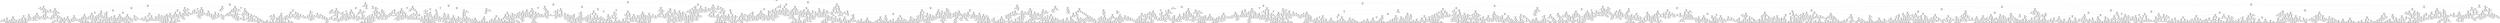 digraph Tree {
node [shape=box] ;
0 [label="X[2] <= 78901232.0\ngini = 0.4999\nsamples = 44030\nvalue = [21773, 22257]"] ;
1 [label="X[5] <= 100270344.0\ngini = 0.4973\nsamples = 8250\nvalue = [4430, 3820]"] ;
0 -> 1 [labeldistance=2.5, labelangle=45, headlabel="True"] ;
2 [label="X[4] <= 127970712.0\ngini = 0.4915\nsamples = 4072\nvalue = [2301, 1771]"] ;
1 -> 2 ;
3 [label="X[9] <= 106976272.0\ngini = 0.4943\nsamples = 3397\nvalue = [1880, 1517]"] ;
2 -> 3 ;
4 [label="X[10] <= 67919440.0\ngini = 0.4878\nsamples = 2088\nvalue = [1207, 881]"] ;
3 -> 4 ;
5 [label="X[11] <= 66327092.0\ngini = 0.4377\nsamples = 34\nvalue = [11, 23]"] ;
4 -> 5 ;
6 [label="X[4] <= 97041992.0\ngini = 0.375\nsamples = 8\nvalue = [6, 2]"] ;
5 -> 6 ;
7 [label="gini = 0.0\nsamples = 2\nvalue = [0, 2]"] ;
6 -> 7 ;
8 [label="gini = 0.0\nsamples = 6\nvalue = [6, 0]"] ;
6 -> 8 ;
9 [label="X[10] <= 67663216.0\ngini = 0.3107\nsamples = 26\nvalue = [5, 21]"] ;
5 -> 9 ;
10 [label="X[11] <= 69095152.0\ngini = 0.375\nsamples = 4\nvalue = [3, 1]"] ;
9 -> 10 ;
11 [label="gini = 0.0\nsamples = 1\nvalue = [0, 1]"] ;
10 -> 11 ;
12 [label="gini = 0.0\nsamples = 3\nvalue = [3, 0]"] ;
10 -> 12 ;
13 [label="X[8] <= 67488912.0\ngini = 0.1653\nsamples = 22\nvalue = [2, 20]"] ;
9 -> 13 ;
14 [label="gini = 0.0\nsamples = 1\nvalue = [1, 0]"] ;
13 -> 14 ;
15 [label="X[12] <= 65111248.0\ngini = 0.0907\nsamples = 21\nvalue = [1, 20]"] ;
13 -> 15 ;
16 [label="X[11] <= 71413888.0\ngini = 0.5\nsamples = 2\nvalue = [1, 1]"] ;
15 -> 16 ;
17 [label="gini = 0.0\nsamples = 1\nvalue = [1, 0]"] ;
16 -> 17 ;
18 [label="gini = 0.0\nsamples = 1\nvalue = [0, 1]"] ;
16 -> 18 ;
19 [label="gini = 0.0\nsamples = 19\nvalue = [0, 19]"] ;
15 -> 19 ;
20 [label="X[11] <= 124358944.0\ngini = 0.4865\nsamples = 2054\nvalue = [1196, 858]"] ;
4 -> 20 ;
21 [label="X[12] <= 76818368.0\ngini = 0.4877\nsamples = 2026\nvalue = [1172, 854]"] ;
20 -> 21 ;
22 [label="X[9] <= 98305456.0\ngini = 0.4726\nsamples = 760\nvalue = [469, 291]"] ;
21 -> 22 ;
23 [label="X[13] <= 131089120.0\ngini = 0.4819\nsamples = 652\nvalue = [388, 264]"] ;
22 -> 23 ;
24 [label="X[3] <= 133639472.0\ngini = 0.4853\nsamples = 635\nvalue = [372, 263]"] ;
23 -> 24 ;
25 [label="X[0] <= 122442928.0\ngini = 0.4836\nsamples = 630\nvalue = [372, 258]"] ;
24 -> 25 ;
26 [label="X[8] <= 81408256.0\ngini = 0.4779\nsamples = 580\nvalue = [351, 229]"] ;
25 -> 26 ;
27 [label="X[9] <= 96870624.0\ngini = 0.4708\nsamples = 530\nvalue = [329, 201]"] ;
26 -> 27 ;
28 [label="X[10] <= 80980984.0\ngini = 0.4645\nsamples = 499\nvalue = [316, 183]"] ;
27 -> 28 ;
29 [label="X[5] <= 64318432.0\ngini = 0.4859\nsamples = 298\nvalue = [174, 124]"] ;
28 -> 29 ;
30 [label="X[7] <= 85280528.0\ngini = 0.4518\nsamples = 29\nvalue = [10, 19]"] ;
29 -> 30 ;
31 [label="X[11] <= 71904208.0\ngini = 0.48\nsamples = 15\nvalue = [9, 6]"] ;
30 -> 31 ;
32 [label="X[6] <= 91347648.0\ngini = 0.2188\nsamples = 8\nvalue = [7, 1]"] ;
31 -> 32 ;
33 [label="gini = 0.0\nsamples = 1\nvalue = [0, 1]"] ;
32 -> 33 ;
34 [label="gini = 0.0\nsamples = 7\nvalue = [7, 0]"] ;
32 -> 34 ;
35 [label="X[12] <= 65193080.0\ngini = 0.4082\nsamples = 7\nvalue = [2, 5]"] ;
31 -> 35 ;
36 [label="gini = 0.0\nsamples = 2\nvalue = [2, 0]"] ;
35 -> 36 ;
37 [label="gini = 0.0\nsamples = 5\nvalue = [0, 5]"] ;
35 -> 37 ;
38 [label="X[0] <= 122359840.0\ngini = 0.1327\nsamples = 14\nvalue = [1, 13]"] ;
30 -> 38 ;
39 [label="gini = 0.0\nsamples = 13\nvalue = [0, 13]"] ;
38 -> 39 ;
40 [label="gini = 0.0\nsamples = 1\nvalue = [1, 0]"] ;
38 -> 40 ;
41 [label="X[3] <= 123424208.0\ngini = 0.4759\nsamples = 269\nvalue = [164, 105]"] ;
29 -> 41 ;
42 [label="X[6] <= 81723472.0\ngini = 0.4632\nsamples = 247\nvalue = [157, 90]"] ;
41 -> 42 ;
43 [label="X[8] <= 75205976.0\ngini = 0.4824\nsamples = 32\nvalue = [13, 19]"] ;
42 -> 43 ;
44 [label="X[31] <= 0.5\ngini = 0.4362\nsamples = 28\nvalue = [9, 19]"] ;
43 -> 44 ;
45 [label="gini = 0.3299\nsamples = 24\nvalue = [5, 19]"] ;
44 -> 45 ;
46 [label="gini = 0.0\nsamples = 4\nvalue = [4, 0]"] ;
44 -> 46 ;
47 [label="gini = 0.0\nsamples = 4\nvalue = [4, 0]"] ;
43 -> 47 ;
48 [label="X[4] <= 113877392.0\ngini = 0.4424\nsamples = 215\nvalue = [144, 71]"] ;
42 -> 48 ;
49 [label="X[4] <= 111215472.0\ngini = 0.4676\nsamples = 161\nvalue = [101, 60]"] ;
48 -> 49 ;
50 [label="gini = 0.4414\nsamples = 146\nvalue = [98, 48]"] ;
49 -> 50 ;
51 [label="gini = 0.32\nsamples = 15\nvalue = [3, 12]"] ;
49 -> 51 ;
52 [label="X[4] <= 127080776.0\ngini = 0.3244\nsamples = 54\nvalue = [43, 11]"] ;
48 -> 52 ;
53 [label="gini = 0.2188\nsamples = 40\nvalue = [35, 5]"] ;
52 -> 53 ;
54 [label="gini = 0.4898\nsamples = 14\nvalue = [8, 6]"] ;
52 -> 54 ;
55 [label="X[10] <= 68312768.0\ngini = 0.4339\nsamples = 22\nvalue = [7, 15]"] ;
41 -> 55 ;
56 [label="gini = 0.0\nsamples = 3\nvalue = [3, 0]"] ;
55 -> 56 ;
57 [label="X[0] <= 68158640.0\ngini = 0.3324\nsamples = 19\nvalue = [4, 15]"] ;
55 -> 57 ;
58 [label="X[11] <= 68630632.0\ngini = 0.375\nsamples = 4\nvalue = [3, 1]"] ;
57 -> 58 ;
59 [label="gini = 0.0\nsamples = 1\nvalue = [0, 1]"] ;
58 -> 59 ;
60 [label="gini = 0.0\nsamples = 3\nvalue = [3, 0]"] ;
58 -> 60 ;
61 [label="X[10] <= 79733696.0\ngini = 0.1244\nsamples = 15\nvalue = [1, 14]"] ;
57 -> 61 ;
62 [label="gini = 0.0\nsamples = 14\nvalue = [0, 14]"] ;
61 -> 62 ;
63 [label="gini = 0.0\nsamples = 1\nvalue = [1, 0]"] ;
61 -> 63 ;
64 [label="X[12] <= 72017864.0\ngini = 0.4147\nsamples = 201\nvalue = [142, 59]"] ;
28 -> 64 ;
65 [label="X[12] <= 64628472.0\ngini = 0.4431\nsamples = 163\nvalue = [109, 54]"] ;
64 -> 65 ;
66 [label="X[1] <= 118382080.0\ngini = 0.1172\nsamples = 16\nvalue = [15, 1]"] ;
65 -> 66 ;
67 [label="gini = 0.0\nsamples = 15\nvalue = [15, 0]"] ;
66 -> 67 ;
68 [label="gini = 0.0\nsamples = 1\nvalue = [0, 1]"] ;
66 -> 68 ;
69 [label="X[10] <= 118185056.0\ngini = 0.4611\nsamples = 147\nvalue = [94, 53]"] ;
65 -> 69 ;
70 [label="X[0] <= 66091952.0\ngini = 0.4505\nsamples = 143\nvalue = [94, 49]"] ;
69 -> 70 ;
71 [label="gini = 0.0\nsamples = 3\nvalue = [0, 3]"] ;
70 -> 71 ;
72 [label="X[0] <= 117936800.0\ngini = 0.4412\nsamples = 140\nvalue = [94, 46]"] ;
70 -> 72 ;
73 [label="gini = 0.4286\nsamples = 135\nvalue = [93, 42]"] ;
72 -> 73 ;
74 [label="gini = 0.32\nsamples = 5\nvalue = [1, 4]"] ;
72 -> 74 ;
75 [label="gini = 0.0\nsamples = 4\nvalue = [0, 4]"] ;
69 -> 75 ;
76 [label="X[4] <= 127293072.0\ngini = 0.2285\nsamples = 38\nvalue = [33, 5]"] ;
64 -> 76 ;
77 [label="X[7] <= 124175936.0\ngini = 0.1528\nsamples = 36\nvalue = [33, 3]"] ;
76 -> 77 ;
78 [label="X[11] <= 67178184.0\ngini = 0.1078\nsamples = 35\nvalue = [33, 2]"] ;
77 -> 78 ;
79 [label="X[2] <= 73557280.0\ngini = 0.4444\nsamples = 6\nvalue = [4, 2]"] ;
78 -> 79 ;
80 [label="gini = 0.0\nsamples = 3\nvalue = [3, 0]"] ;
79 -> 80 ;
81 [label="gini = 0.4444\nsamples = 3\nvalue = [1, 2]"] ;
79 -> 81 ;
82 [label="gini = 0.0\nsamples = 29\nvalue = [29, 0]"] ;
78 -> 82 ;
83 [label="gini = 0.0\nsamples = 1\nvalue = [0, 1]"] ;
77 -> 83 ;
84 [label="gini = 0.0\nsamples = 2\nvalue = [0, 2]"] ;
76 -> 84 ;
85 [label="X[11] <= 71600408.0\ngini = 0.487\nsamples = 31\nvalue = [13, 18]"] ;
27 -> 85 ;
86 [label="gini = 0.0\nsamples = 6\nvalue = [6, 0]"] ;
85 -> 86 ;
87 [label="X[12] <= 72409136.0\ngini = 0.4032\nsamples = 25\nvalue = [7, 18]"] ;
85 -> 87 ;
88 [label="X[5] <= 64521096.0\ngini = 0.18\nsamples = 20\nvalue = [2, 18]"] ;
87 -> 88 ;
89 [label="X[0] <= 76423200.0\ngini = 0.5\nsamples = 4\nvalue = [2, 2]"] ;
88 -> 89 ;
90 [label="gini = 0.0\nsamples = 2\nvalue = [2, 0]"] ;
89 -> 90 ;
91 [label="gini = 0.0\nsamples = 2\nvalue = [0, 2]"] ;
89 -> 91 ;
92 [label="gini = 0.0\nsamples = 16\nvalue = [0, 16]"] ;
88 -> 92 ;
93 [label="gini = 0.0\nsamples = 5\nvalue = [5, 0]"] ;
87 -> 93 ;
94 [label="X[7] <= 114361040.0\ngini = 0.4928\nsamples = 50\nvalue = [22, 28]"] ;
26 -> 94 ;
95 [label="X[6] <= 122046016.0\ngini = 0.4178\nsamples = 37\nvalue = [11, 26]"] ;
94 -> 95 ;
96 [label="X[9] <= 71479408.0\ngini = 0.2778\nsamples = 30\nvalue = [5, 25]"] ;
95 -> 96 ;
97 [label="gini = 0.0\nsamples = 2\nvalue = [2, 0]"] ;
96 -> 97 ;
98 [label="X[2] <= 73588696.0\ngini = 0.1913\nsamples = 28\nvalue = [3, 25]"] ;
96 -> 98 ;
99 [label="X[13] <= 109052456.0\ngini = 0.4444\nsamples = 3\nvalue = [2, 1]"] ;
98 -> 99 ;
100 [label="gini = 0.0\nsamples = 1\nvalue = [0, 1]"] ;
99 -> 100 ;
101 [label="gini = 0.0\nsamples = 2\nvalue = [2, 0]"] ;
99 -> 101 ;
102 [label="X[28] <= 0.5\ngini = 0.0768\nsamples = 25\nvalue = [1, 24]"] ;
98 -> 102 ;
103 [label="gini = 0.0\nsamples = 24\nvalue = [0, 24]"] ;
102 -> 103 ;
104 [label="gini = 0.0\nsamples = 1\nvalue = [1, 0]"] ;
102 -> 104 ;
105 [label="X[7] <= 101100160.0\ngini = 0.2449\nsamples = 7\nvalue = [6, 1]"] ;
95 -> 105 ;
106 [label="gini = 0.0\nsamples = 6\nvalue = [6, 0]"] ;
105 -> 106 ;
107 [label="gini = 0.0\nsamples = 1\nvalue = [0, 1]"] ;
105 -> 107 ;
108 [label="X[1] <= 79393168.0\ngini = 0.2604\nsamples = 13\nvalue = [11, 2]"] ;
94 -> 108 ;
109 [label="gini = 0.0\nsamples = 2\nvalue = [0, 2]"] ;
108 -> 109 ;
110 [label="gini = 0.0\nsamples = 11\nvalue = [11, 0]"] ;
108 -> 110 ;
111 [label="X[1] <= 70058512.0\ngini = 0.4872\nsamples = 50\nvalue = [21, 29]"] ;
25 -> 111 ;
112 [label="gini = 0.0\nsamples = 10\nvalue = [0, 10]"] ;
111 -> 112 ;
113 [label="X[1] <= 81725520.0\ngini = 0.4988\nsamples = 40\nvalue = [21, 19]"] ;
111 -> 113 ;
114 [label="X[2] <= 72683824.0\ngini = 0.4444\nsamples = 27\nvalue = [18, 9]"] ;
113 -> 114 ;
115 [label="X[2] <= 68715048.0\ngini = 0.375\nsamples = 8\nvalue = [2, 6]"] ;
114 -> 115 ;
116 [label="X[9] <= 71354568.0\ngini = 0.4444\nsamples = 3\nvalue = [2, 1]"] ;
115 -> 116 ;
117 [label="gini = 0.0\nsamples = 2\nvalue = [2, 0]"] ;
116 -> 117 ;
118 [label="gini = 0.0\nsamples = 1\nvalue = [0, 1]"] ;
116 -> 118 ;
119 [label="gini = 0.0\nsamples = 5\nvalue = [0, 5]"] ;
115 -> 119 ;
120 [label="X[2] <= 77827224.0\ngini = 0.2659\nsamples = 19\nvalue = [16, 3]"] ;
114 -> 120 ;
121 [label="gini = 0.0\nsamples = 12\nvalue = [12, 0]"] ;
120 -> 121 ;
122 [label="X[1] <= 76983008.0\ngini = 0.4898\nsamples = 7\nvalue = [4, 3]"] ;
120 -> 122 ;
123 [label="gini = 0.0\nsamples = 4\nvalue = [4, 0]"] ;
122 -> 123 ;
124 [label="gini = 0.0\nsamples = 3\nvalue = [0, 3]"] ;
122 -> 124 ;
125 [label="X[4] <= 86826704.0\ngini = 0.355\nsamples = 13\nvalue = [3, 10]"] ;
113 -> 125 ;
126 [label="gini = 0.0\nsamples = 7\nvalue = [0, 7]"] ;
125 -> 126 ;
127 [label="X[0] <= 127541040.0\ngini = 0.5\nsamples = 6\nvalue = [3, 3]"] ;
125 -> 127 ;
128 [label="gini = 0.0\nsamples = 3\nvalue = [0, 3]"] ;
127 -> 128 ;
129 [label="gini = 0.0\nsamples = 3\nvalue = [3, 0]"] ;
127 -> 129 ;
130 [label="gini = 0.0\nsamples = 5\nvalue = [0, 5]"] ;
24 -> 130 ;
131 [label="X[4] <= 68488336.0\ngini = 0.1107\nsamples = 17\nvalue = [16, 1]"] ;
23 -> 131 ;
132 [label="gini = 0.0\nsamples = 1\nvalue = [0, 1]"] ;
131 -> 132 ;
133 [label="gini = 0.0\nsamples = 16\nvalue = [16, 0]"] ;
131 -> 133 ;
134 [label="X[8] <= 67487776.0\ngini = 0.375\nsamples = 108\nvalue = [81, 27]"] ;
22 -> 134 ;
135 [label="X[0] <= 97393008.0\ngini = 0.2778\nsamples = 6\nvalue = [1, 5]"] ;
134 -> 135 ;
136 [label="gini = 0.0\nsamples = 5\nvalue = [0, 5]"] ;
135 -> 136 ;
137 [label="gini = 0.0\nsamples = 1\nvalue = [1, 0]"] ;
135 -> 137 ;
138 [label="X[5] <= 90612576.0\ngini = 0.3383\nsamples = 102\nvalue = [80, 22]"] ;
134 -> 138 ;
139 [label="X[2] <= 67830016.0\ngini = 0.3023\nsamples = 97\nvalue = [79, 18]"] ;
138 -> 139 ;
140 [label="gini = 0.0\nsamples = 2\nvalue = [0, 2]"] ;
139 -> 140 ;
141 [label="X[10] <= 104711144.0\ngini = 0.2801\nsamples = 95\nvalue = [79, 16]"] ;
139 -> 141 ;
142 [label="X[8] <= 67621168.0\ngini = 0.1446\nsamples = 51\nvalue = [47, 4]"] ;
141 -> 142 ;
143 [label="gini = 0.0\nsamples = 1\nvalue = [0, 1]"] ;
142 -> 143 ;
144 [label="X[1] <= 114399264.0\ngini = 0.1128\nsamples = 50\nvalue = [47, 3]"] ;
142 -> 144 ;
145 [label="X[12] <= 72648032.0\ngini = 0.0444\nsamples = 44\nvalue = [43, 1]"] ;
144 -> 145 ;
146 [label="gini = 0.0\nsamples = 42\nvalue = [42, 0]"] ;
145 -> 146 ;
147 [label="X[2] <= 75519840.0\ngini = 0.5\nsamples = 2\nvalue = [1, 1]"] ;
145 -> 147 ;
148 [label="gini = 0.0\nsamples = 1\nvalue = [0, 1]"] ;
147 -> 148 ;
149 [label="gini = 0.0\nsamples = 1\nvalue = [1, 0]"] ;
147 -> 149 ;
150 [label="X[13] <= 89856128.0\ngini = 0.4444\nsamples = 6\nvalue = [4, 2]"] ;
144 -> 150 ;
151 [label="gini = 0.0\nsamples = 2\nvalue = [0, 2]"] ;
150 -> 151 ;
152 [label="gini = 0.0\nsamples = 4\nvalue = [4, 0]"] ;
150 -> 152 ;
153 [label="X[2] <= 68373968.0\ngini = 0.3967\nsamples = 44\nvalue = [32, 12]"] ;
141 -> 153 ;
154 [label="gini = 0.0\nsamples = 2\nvalue = [0, 2]"] ;
153 -> 154 ;
155 [label="X[3] <= 101269840.0\ngini = 0.3628\nsamples = 42\nvalue = [32, 10]"] ;
153 -> 155 ;
156 [label="X[5] <= 65425568.0\ngini = 0.375\nsamples = 4\nvalue = [1, 3]"] ;
155 -> 156 ;
157 [label="gini = 0.0\nsamples = 1\nvalue = [1, 0]"] ;
156 -> 157 ;
158 [label="gini = 0.0\nsamples = 3\nvalue = [0, 3]"] ;
156 -> 158 ;
159 [label="X[0] <= 66091952.0\ngini = 0.3006\nsamples = 38\nvalue = [31, 7]"] ;
155 -> 159 ;
160 [label="gini = 0.0\nsamples = 1\nvalue = [0, 1]"] ;
159 -> 160 ;
161 [label="X[5] <= 65700468.0\ngini = 0.2717\nsamples = 37\nvalue = [31, 6]"] ;
159 -> 161 ;
162 [label="X[5] <= 65274160.0\ngini = 0.4321\nsamples = 19\nvalue = [13, 6]"] ;
161 -> 162 ;
163 [label="X[9] <= 105253808.0\ngini = 0.2604\nsamples = 13\nvalue = [11, 2]"] ;
162 -> 163 ;
164 [label="X[7] <= 92164880.0\ngini = 0.1528\nsamples = 12\nvalue = [11, 1]"] ;
163 -> 164 ;
165 [label="gini = 0.0\nsamples = 10\nvalue = [10, 0]"] ;
164 -> 165 ;
166 [label="gini = 0.5\nsamples = 2\nvalue = [1, 1]"] ;
164 -> 166 ;
167 [label="gini = 0.0\nsamples = 1\nvalue = [0, 1]"] ;
163 -> 167 ;
168 [label="X[7] <= 75934416.0\ngini = 0.4444\nsamples = 6\nvalue = [2, 4]"] ;
162 -> 168 ;
169 [label="gini = 0.0\nsamples = 2\nvalue = [2, 0]"] ;
168 -> 169 ;
170 [label="gini = 0.0\nsamples = 4\nvalue = [0, 4]"] ;
168 -> 170 ;
171 [label="gini = 0.0\nsamples = 18\nvalue = [18, 0]"] ;
161 -> 171 ;
172 [label="X[4] <= 114622464.0\ngini = 0.32\nsamples = 5\nvalue = [1, 4]"] ;
138 -> 172 ;
173 [label="gini = 0.0\nsamples = 4\nvalue = [0, 4]"] ;
172 -> 173 ;
174 [label="gini = 0.0\nsamples = 1\nvalue = [1, 0]"] ;
172 -> 174 ;
175 [label="X[4] <= 115676832.0\ngini = 0.4939\nsamples = 1266\nvalue = [703, 563]"] ;
21 -> 175 ;
176 [label="X[2] <= 73977760.0\ngini = 0.485\nsamples = 917\nvalue = [538, 379]"] ;
175 -> 176 ;
177 [label="X[13] <= 126802432.0\ngini = 0.459\nsamples = 440\nvalue = [283, 157]"] ;
176 -> 177 ;
178 [label="X[36] <= 0.5\ngini = 0.4476\nsamples = 411\nvalue = [272, 139]"] ;
177 -> 178 ;
179 [label="X[1] <= 92412368.0\ngini = 0.4444\nsamples = 408\nvalue = [272, 136]"] ;
178 -> 179 ;
180 [label="X[11] <= 77813440.0\ngini = 0.4161\nsamples = 288\nvalue = [203, 85]"] ;
179 -> 180 ;
181 [label="X[13] <= 115162080.0\ngini = 0.4674\nsamples = 145\nvalue = [91, 54]"] ;
180 -> 181 ;
182 [label="X[3] <= 108339392.0\ngini = 0.4991\nsamples = 96\nvalue = [50, 46]"] ;
181 -> 182 ;
183 [label="X[2] <= 73273376.0\ngini = 0.4954\nsamples = 73\nvalue = [33, 40]"] ;
182 -> 183 ;
184 [label="X[8] <= 67648688.0\ngini = 0.4995\nsamples = 64\nvalue = [33, 31]"] ;
183 -> 184 ;
185 [label="X[0] <= 70266704.0\ngini = 0.2778\nsamples = 12\nvalue = [10, 2]"] ;
184 -> 185 ;
186 [label="gini = 0.0\nsamples = 1\nvalue = [0, 1]"] ;
185 -> 186 ;
187 [label="X[17] <= 0.5\ngini = 0.1653\nsamples = 11\nvalue = [10, 1]"] ;
185 -> 187 ;
188 [label="gini = 0.0\nsamples = 10\nvalue = [10, 0]"] ;
187 -> 188 ;
189 [label="gini = 0.0\nsamples = 1\nvalue = [0, 1]"] ;
187 -> 189 ;
190 [label="X[3] <= 71369888.0\ngini = 0.4933\nsamples = 52\nvalue = [23, 29]"] ;
184 -> 190 ;
191 [label="gini = 0.0\nsamples = 4\nvalue = [4, 0]"] ;
190 -> 191 ;
192 [label="X[1] <= 79584640.0\ngini = 0.4783\nsamples = 48\nvalue = [19, 29]"] ;
190 -> 192 ;
193 [label="gini = 0.4387\nsamples = 40\nvalue = [13, 27]"] ;
192 -> 193 ;
194 [label="gini = 0.375\nsamples = 8\nvalue = [6, 2]"] ;
192 -> 194 ;
195 [label="gini = 0.0\nsamples = 9\nvalue = [0, 9]"] ;
183 -> 195 ;
196 [label="X[6] <= 86197488.0\ngini = 0.3856\nsamples = 23\nvalue = [17, 6]"] ;
182 -> 196 ;
197 [label="X[11] <= 68448008.0\ngini = 0.1327\nsamples = 14\nvalue = [13, 1]"] ;
196 -> 197 ;
198 [label="gini = 0.0\nsamples = 1\nvalue = [0, 1]"] ;
197 -> 198 ;
199 [label="gini = 0.0\nsamples = 13\nvalue = [13, 0]"] ;
197 -> 199 ;
200 [label="X[13] <= 106234880.0\ngini = 0.4938\nsamples = 9\nvalue = [4, 5]"] ;
196 -> 200 ;
201 [label="gini = 0.0\nsamples = 3\nvalue = [0, 3]"] ;
200 -> 201 ;
202 [label="X[2] <= 68977376.0\ngini = 0.4444\nsamples = 6\nvalue = [4, 2]"] ;
200 -> 202 ;
203 [label="gini = 0.0\nsamples = 3\nvalue = [3, 0]"] ;
202 -> 203 ;
204 [label="X[4] <= 97088664.0\ngini = 0.4444\nsamples = 3\nvalue = [1, 2]"] ;
202 -> 204 ;
205 [label="gini = 0.0\nsamples = 1\nvalue = [1, 0]"] ;
204 -> 205 ;
206 [label="gini = 0.0\nsamples = 2\nvalue = [0, 2]"] ;
204 -> 206 ;
207 [label="X[9] <= 81978728.0\ngini = 0.2732\nsamples = 49\nvalue = [41, 8]"] ;
181 -> 207 ;
208 [label="X[28] <= 0.5\ngini = 0.1388\nsamples = 40\nvalue = [37, 3]"] ;
207 -> 208 ;
209 [label="X[0] <= 73394960.0\ngini = 0.0973\nsamples = 39\nvalue = [37, 2]"] ;
208 -> 209 ;
210 [label="X[0] <= 70354488.0\ngini = 0.4082\nsamples = 7\nvalue = [5, 2]"] ;
209 -> 210 ;
211 [label="gini = 0.0\nsamples = 5\nvalue = [5, 0]"] ;
210 -> 211 ;
212 [label="gini = 0.0\nsamples = 2\nvalue = [0, 2]"] ;
210 -> 212 ;
213 [label="gini = 0.0\nsamples = 32\nvalue = [32, 0]"] ;
209 -> 213 ;
214 [label="gini = 0.0\nsamples = 1\nvalue = [0, 1]"] ;
208 -> 214 ;
215 [label="X[7] <= 76556192.0\ngini = 0.4938\nsamples = 9\nvalue = [4, 5]"] ;
207 -> 215 ;
216 [label="gini = 0.0\nsamples = 4\nvalue = [0, 4]"] ;
215 -> 216 ;
217 [label="X[12] <= 106506360.0\ngini = 0.32\nsamples = 5\nvalue = [4, 1]"] ;
215 -> 217 ;
218 [label="gini = 0.0\nsamples = 4\nvalue = [4, 0]"] ;
217 -> 218 ;
219 [label="gini = 0.0\nsamples = 1\nvalue = [0, 1]"] ;
217 -> 219 ;
220 [label="X[0] <= 120141440.0\ngini = 0.3396\nsamples = 143\nvalue = [112, 31]"] ;
180 -> 220 ;
221 [label="X[8] <= 80244848.0\ngini = 0.311\nsamples = 135\nvalue = [109, 26]"] ;
220 -> 221 ;
222 [label="X[3] <= 75120208.0\ngini = 0.3652\nsamples = 104\nvalue = [79, 25]"] ;
221 -> 222 ;
223 [label="X[0] <= 76580904.0\ngini = 0.4688\nsamples = 8\nvalue = [3, 5]"] ;
222 -> 223 ;
224 [label="gini = 0.0\nsamples = 3\nvalue = [0, 3]"] ;
223 -> 224 ;
225 [label="X[5] <= 92912176.0\ngini = 0.48\nsamples = 5\nvalue = [3, 2]"] ;
223 -> 225 ;
226 [label="gini = 0.0\nsamples = 3\nvalue = [3, 0]"] ;
225 -> 226 ;
227 [label="gini = 0.0\nsamples = 2\nvalue = [0, 2]"] ;
225 -> 227 ;
228 [label="X[4] <= 100172192.0\ngini = 0.3299\nsamples = 96\nvalue = [76, 20]"] ;
222 -> 228 ;
229 [label="X[9] <= 104471392.0\ngini = 0.2008\nsamples = 53\nvalue = [47, 6]"] ;
228 -> 229 ;
230 [label="X[0] <= 66035232.0\ngini = 0.1738\nsamples = 52\nvalue = [47, 5]"] ;
229 -> 230 ;
231 [label="gini = 0.0\nsamples = 1\nvalue = [0, 1]"] ;
230 -> 231 ;
232 [label="gini = 0.1446\nsamples = 51\nvalue = [47, 4]"] ;
230 -> 232 ;
233 [label="gini = 0.0\nsamples = 1\nvalue = [0, 1]"] ;
229 -> 233 ;
234 [label="X[11] <= 93072240.0\ngini = 0.4392\nsamples = 43\nvalue = [29, 14]"] ;
228 -> 234 ;
235 [label="X[1] <= 90998880.0\ngini = 0.3527\nsamples = 35\nvalue = [27, 8]"] ;
234 -> 235 ;
236 [label="gini = 0.2975\nsamples = 33\nvalue = [27, 6]"] ;
235 -> 236 ;
237 [label="gini = 0.0\nsamples = 2\nvalue = [0, 2]"] ;
235 -> 237 ;
238 [label="X[1] <= 92128800.0\ngini = 0.375\nsamples = 8\nvalue = [2, 6]"] ;
234 -> 238 ;
239 [label="gini = 0.0\nsamples = 6\nvalue = [0, 6]"] ;
238 -> 239 ;
240 [label="gini = 0.0\nsamples = 2\nvalue = [2, 0]"] ;
238 -> 240 ;
241 [label="X[30] <= 0.5\ngini = 0.0624\nsamples = 31\nvalue = [30, 1]"] ;
221 -> 241 ;
242 [label="gini = 0.0\nsamples = 30\nvalue = [30, 0]"] ;
241 -> 242 ;
243 [label="gini = 0.0\nsamples = 1\nvalue = [0, 1]"] ;
241 -> 243 ;
244 [label="X[7] <= 120640360.0\ngini = 0.4688\nsamples = 8\nvalue = [3, 5]"] ;
220 -> 244 ;
245 [label="gini = 0.0\nsamples = 4\nvalue = [0, 4]"] ;
244 -> 245 ;
246 [label="X[2] <= 73760304.0\ngini = 0.375\nsamples = 4\nvalue = [3, 1]"] ;
244 -> 246 ;
247 [label="gini = 0.0\nsamples = 3\nvalue = [3, 0]"] ;
246 -> 247 ;
248 [label="gini = 0.0\nsamples = 1\nvalue = [0, 1]"] ;
246 -> 248 ;
249 [label="X[10] <= 74227552.0\ngini = 0.4888\nsamples = 120\nvalue = [69, 51]"] ;
179 -> 249 ;
250 [label="X[3] <= 104470464.0\ngini = 0.2604\nsamples = 13\nvalue = [2, 11]"] ;
249 -> 250 ;
251 [label="gini = 0.0\nsamples = 10\nvalue = [0, 10]"] ;
250 -> 251 ;
252 [label="X[9] <= 71626368.0\ngini = 0.4444\nsamples = 3\nvalue = [2, 1]"] ;
250 -> 252 ;
253 [label="gini = 0.0\nsamples = 1\nvalue = [0, 1]"] ;
252 -> 253 ;
254 [label="gini = 0.0\nsamples = 2\nvalue = [2, 0]"] ;
252 -> 254 ;
255 [label="X[5] <= 75076904.0\ngini = 0.4682\nsamples = 107\nvalue = [67, 40]"] ;
249 -> 255 ;
256 [label="X[7] <= 92079600.0\ngini = 0.3457\nsamples = 9\nvalue = [2, 7]"] ;
255 -> 256 ;
257 [label="X[2] <= 70440352.0\ngini = 0.2188\nsamples = 8\nvalue = [1, 7]"] ;
256 -> 257 ;
258 [label="gini = 0.0\nsamples = 1\nvalue = [1, 0]"] ;
257 -> 258 ;
259 [label="gini = 0.0\nsamples = 7\nvalue = [0, 7]"] ;
257 -> 259 ;
260 [label="gini = 0.0\nsamples = 1\nvalue = [1, 0]"] ;
256 -> 260 ;
261 [label="X[12] <= 96734304.0\ngini = 0.4467\nsamples = 98\nvalue = [65, 33]"] ;
255 -> 261 ;
262 [label="X[11] <= 77524496.0\ngini = 0.3565\nsamples = 56\nvalue = [43, 13]"] ;
261 -> 262 ;
263 [label="X[6] <= 108550648.0\ngini = 0.2778\nsamples = 6\nvalue = [1, 5]"] ;
262 -> 263 ;
264 [label="gini = 0.0\nsamples = 5\nvalue = [0, 5]"] ;
263 -> 264 ;
265 [label="gini = 0.0\nsamples = 1\nvalue = [1, 0]"] ;
263 -> 265 ;
266 [label="X[4] <= 82430000.0\ngini = 0.2688\nsamples = 50\nvalue = [42, 8]"] ;
262 -> 266 ;
267 [label="gini = 0.0\nsamples = 2\nvalue = [0, 2]"] ;
266 -> 267 ;
268 [label="X[35] <= 0.5\ngini = 0.2188\nsamples = 48\nvalue = [42, 6]"] ;
266 -> 268 ;
269 [label="X[28] <= 0.5\ngini = 0.162\nsamples = 45\nvalue = [41, 4]"] ;
268 -> 269 ;
270 [label="gini = 0.1271\nsamples = 44\nvalue = [41, 3]"] ;
269 -> 270 ;
271 [label="gini = 0.0\nsamples = 1\nvalue = [0, 1]"] ;
269 -> 271 ;
272 [label="X[9] <= 91753464.0\ngini = 0.4444\nsamples = 3\nvalue = [1, 2]"] ;
268 -> 272 ;
273 [label="gini = 0.0\nsamples = 1\nvalue = [1, 0]"] ;
272 -> 273 ;
274 [label="gini = 0.0\nsamples = 2\nvalue = [0, 2]"] ;
272 -> 274 ;
275 [label="X[12] <= 97716352.0\ngini = 0.4989\nsamples = 42\nvalue = [22, 20]"] ;
261 -> 275 ;
276 [label="gini = 0.0\nsamples = 5\nvalue = [0, 5]"] ;
275 -> 276 ;
277 [label="X[5] <= 84853504.0\ngini = 0.4821\nsamples = 37\nvalue = [22, 15]"] ;
275 -> 277 ;
278 [label="X[9] <= 98751792.0\ngini = 0.48\nsamples = 15\nvalue = [6, 9]"] ;
277 -> 278 ;
279 [label="X[5] <= 80494608.0\ngini = 0.32\nsamples = 10\nvalue = [2, 8]"] ;
278 -> 279 ;
280 [label="gini = 0.4444\nsamples = 3\nvalue = [2, 1]"] ;
279 -> 280 ;
281 [label="gini = 0.0\nsamples = 7\nvalue = [0, 7]"] ;
279 -> 281 ;
282 [label="X[2] <= 70690640.0\ngini = 0.32\nsamples = 5\nvalue = [4, 1]"] ;
278 -> 282 ;
283 [label="gini = 0.0\nsamples = 1\nvalue = [0, 1]"] ;
282 -> 283 ;
284 [label="gini = 0.0\nsamples = 4\nvalue = [4, 0]"] ;
282 -> 284 ;
285 [label="X[9] <= 97348192.0\ngini = 0.3967\nsamples = 22\nvalue = [16, 6]"] ;
277 -> 285 ;
286 [label="X[11] <= 118360512.0\ngini = 0.142\nsamples = 13\nvalue = [12, 1]"] ;
285 -> 286 ;
287 [label="gini = 0.0\nsamples = 12\nvalue = [12, 0]"] ;
286 -> 287 ;
288 [label="gini = 0.0\nsamples = 1\nvalue = [0, 1]"] ;
286 -> 288 ;
289 [label="X[13] <= 101587816.0\ngini = 0.4938\nsamples = 9\nvalue = [4, 5]"] ;
285 -> 289 ;
290 [label="gini = 0.0\nsamples = 4\nvalue = [0, 4]"] ;
289 -> 290 ;
291 [label="gini = 0.32\nsamples = 5\nvalue = [4, 1]"] ;
289 -> 291 ;
292 [label="gini = 0.0\nsamples = 3\nvalue = [0, 3]"] ;
178 -> 292 ;
293 [label="X[10] <= 89544624.0\ngini = 0.4709\nsamples = 29\nvalue = [11, 18]"] ;
177 -> 293 ;
294 [label="X[9] <= 68322544.0\ngini = 0.5\nsamples = 22\nvalue = [11, 11]"] ;
293 -> 294 ;
295 [label="X[10] <= 67974816.0\ngini = 0.32\nsamples = 10\nvalue = [2, 8]"] ;
294 -> 295 ;
296 [label="gini = 0.0\nsamples = 1\nvalue = [1, 0]"] ;
295 -> 296 ;
297 [label="X[2] <= 67885120.0\ngini = 0.1975\nsamples = 9\nvalue = [1, 8]"] ;
295 -> 297 ;
298 [label="gini = 0.0\nsamples = 1\nvalue = [1, 0]"] ;
297 -> 298 ;
299 [label="gini = 0.0\nsamples = 8\nvalue = [0, 8]"] ;
297 -> 299 ;
300 [label="X[10] <= 73145104.0\ngini = 0.375\nsamples = 12\nvalue = [9, 3]"] ;
294 -> 300 ;
301 [label="X[9] <= 70177920.0\ngini = 0.5\nsamples = 6\nvalue = [3, 3]"] ;
300 -> 301 ;
302 [label="gini = 0.0\nsamples = 3\nvalue = [3, 0]"] ;
301 -> 302 ;
303 [label="gini = 0.0\nsamples = 3\nvalue = [0, 3]"] ;
301 -> 303 ;
304 [label="gini = 0.0\nsamples = 6\nvalue = [6, 0]"] ;
300 -> 304 ;
305 [label="gini = 0.0\nsamples = 7\nvalue = [0, 7]"] ;
293 -> 305 ;
306 [label="X[7] <= 70135952.0\ngini = 0.4976\nsamples = 477\nvalue = [255, 222]"] ;
176 -> 306 ;
307 [label="X[11] <= 69042624.0\ngini = 0.3029\nsamples = 43\nvalue = [35, 8]"] ;
306 -> 307 ;
308 [label="gini = 0.0\nsamples = 2\nvalue = [0, 2]"] ;
307 -> 308 ;
309 [label="X[12] <= 77211680.0\ngini = 0.2499\nsamples = 41\nvalue = [35, 6]"] ;
307 -> 309 ;
310 [label="gini = 0.0\nsamples = 1\nvalue = [0, 1]"] ;
309 -> 310 ;
311 [label="X[3] <= 72877216.0\ngini = 0.2188\nsamples = 40\nvalue = [35, 5]"] ;
309 -> 311 ;
312 [label="gini = 0.0\nsamples = 1\nvalue = [0, 1]"] ;
311 -> 312 ;
313 [label="X[30] <= 0.5\ngini = 0.1841\nsamples = 39\nvalue = [35, 4]"] ;
311 -> 313 ;
314 [label="X[11] <= 119329392.0\ngini = 0.0605\nsamples = 32\nvalue = [31, 1]"] ;
313 -> 314 ;
315 [label="gini = 0.0\nsamples = 31\nvalue = [31, 0]"] ;
314 -> 315 ;
316 [label="gini = 0.0\nsamples = 1\nvalue = [0, 1]"] ;
314 -> 316 ;
317 [label="X[4] <= 105134432.0\ngini = 0.4898\nsamples = 7\nvalue = [4, 3]"] ;
313 -> 317 ;
318 [label="gini = 0.0\nsamples = 3\nvalue = [3, 0]"] ;
317 -> 318 ;
319 [label="X[3] <= 111401496.0\ngini = 0.375\nsamples = 4\nvalue = [1, 3]"] ;
317 -> 319 ;
320 [label="gini = 0.0\nsamples = 3\nvalue = [0, 3]"] ;
319 -> 320 ;
321 [label="gini = 0.0\nsamples = 1\nvalue = [1, 0]"] ;
319 -> 321 ;
322 [label="X[3] <= 101894344.0\ngini = 0.4999\nsamples = 434\nvalue = [220, 214]"] ;
306 -> 322 ;
323 [label="X[12] <= 97417320.0\ngini = 0.4956\nsamples = 300\nvalue = [136, 164]"] ;
322 -> 323 ;
324 [label="X[5] <= 84696624.0\ngini = 0.4999\nsamples = 229\nvalue = [113, 116]"] ;
323 -> 324 ;
325 [label="X[5] <= 79540152.0\ngini = 0.4857\nsamples = 142\nvalue = [59, 83]"] ;
324 -> 325 ;
326 [label="X[11] <= 114788032.0\ngini = 0.4965\nsamples = 72\nvalue = [39, 33]"] ;
325 -> 326 ;
327 [label="X[1] <= 66520212.0\ngini = 0.4892\nsamples = 68\nvalue = [39, 29]"] ;
326 -> 327 ;
328 [label="X[5] <= 75892144.0\ngini = 0.2778\nsamples = 6\nvalue = [1, 5]"] ;
327 -> 328 ;
329 [label="gini = 0.0\nsamples = 5\nvalue = [0, 5]"] ;
328 -> 329 ;
330 [label="gini = 0.0\nsamples = 1\nvalue = [1, 0]"] ;
328 -> 330 ;
331 [label="X[6] <= 116213968.0\ngini = 0.4745\nsamples = 62\nvalue = [38, 24]"] ;
327 -> 331 ;
332 [label="X[5] <= 71042928.0\ngini = 0.4983\nsamples = 51\nvalue = [27, 24]"] ;
331 -> 332 ;
333 [label="gini = 0.0\nsamples = 6\nvalue = [6, 0]"] ;
332 -> 333 ;
334 [label="X[10] <= 94189632.0\ngini = 0.4978\nsamples = 45\nvalue = [21, 24]"] ;
332 -> 334 ;
335 [label="gini = 0.4512\nsamples = 32\nvalue = [11, 21]"] ;
334 -> 335 ;
336 [label="gini = 0.355\nsamples = 13\nvalue = [10, 3]"] ;
334 -> 336 ;
337 [label="gini = 0.0\nsamples = 11\nvalue = [11, 0]"] ;
331 -> 337 ;
338 [label="gini = 0.0\nsamples = 4\nvalue = [0, 4]"] ;
326 -> 338 ;
339 [label="X[6] <= 86694488.0\ngini = 0.4082\nsamples = 70\nvalue = [20, 50]"] ;
325 -> 339 ;
340 [label="X[7] <= 82067456.0\ngini = 0.32\nsamples = 10\nvalue = [8, 2]"] ;
339 -> 340 ;
341 [label="X[11] <= 106511008.0\ngini = 0.4444\nsamples = 3\nvalue = [1, 2]"] ;
340 -> 341 ;
342 [label="gini = 0.0\nsamples = 2\nvalue = [0, 2]"] ;
341 -> 342 ;
343 [label="gini = 0.0\nsamples = 1\nvalue = [1, 0]"] ;
341 -> 343 ;
344 [label="gini = 0.0\nsamples = 7\nvalue = [7, 0]"] ;
340 -> 344 ;
345 [label="X[20] <= 0.5\ngini = 0.32\nsamples = 60\nvalue = [12, 48]"] ;
339 -> 345 ;
346 [label="X[7] <= 70741304.0\ngini = 0.2698\nsamples = 56\nvalue = [9, 47]"] ;
345 -> 346 ;
347 [label="gini = 0.0\nsamples = 1\nvalue = [1, 0]"] ;
346 -> 347 ;
348 [label="X[25] <= 0.5\ngini = 0.2486\nsamples = 55\nvalue = [8, 47]"] ;
346 -> 348 ;
349 [label="X[1] <= 92675968.0\ngini = 0.2076\nsamples = 51\nvalue = [6, 45]"] ;
348 -> 349 ;
350 [label="gini = 0.0605\nsamples = 32\nvalue = [1, 31]"] ;
349 -> 350 ;
351 [label="gini = 0.3878\nsamples = 19\nvalue = [5, 14]"] ;
349 -> 351 ;
352 [label="X[0] <= 99451488.0\ngini = 0.5\nsamples = 4\nvalue = [2, 2]"] ;
348 -> 352 ;
353 [label="gini = 0.0\nsamples = 2\nvalue = [0, 2]"] ;
352 -> 353 ;
354 [label="gini = 0.0\nsamples = 2\nvalue = [2, 0]"] ;
352 -> 354 ;
355 [label="X[5] <= 82131696.0\ngini = 0.375\nsamples = 4\nvalue = [3, 1]"] ;
345 -> 355 ;
356 [label="gini = 0.0\nsamples = 1\nvalue = [0, 1]"] ;
355 -> 356 ;
357 [label="gini = 0.0\nsamples = 3\nvalue = [3, 0]"] ;
355 -> 357 ;
358 [label="X[10] <= 74201584.0\ngini = 0.4709\nsamples = 87\nvalue = [54, 33]"] ;
324 -> 358 ;
359 [label="X[8] <= 94895120.0\ngini = 0.2778\nsamples = 12\nvalue = [2, 10]"] ;
358 -> 359 ;
360 [label="gini = 0.0\nsamples = 10\nvalue = [0, 10]"] ;
359 -> 360 ;
361 [label="gini = 0.0\nsamples = 2\nvalue = [2, 0]"] ;
359 -> 361 ;
362 [label="X[12] <= 77508720.0\ngini = 0.4252\nsamples = 75\nvalue = [52, 23]"] ;
358 -> 362 ;
363 [label="X[10] <= 79742656.0\ngini = 0.4082\nsamples = 7\nvalue = [2, 5]"] ;
362 -> 363 ;
364 [label="gini = 0.0\nsamples = 2\nvalue = [2, 0]"] ;
363 -> 364 ;
365 [label="gini = 0.0\nsamples = 5\nvalue = [0, 5]"] ;
363 -> 365 ;
366 [label="X[0] <= 91269824.0\ngini = 0.3893\nsamples = 68\nvalue = [50, 18]"] ;
362 -> 366 ;
367 [label="X[5] <= 90383376.0\ngini = 0.4989\nsamples = 21\nvalue = [10, 11]"] ;
366 -> 367 ;
368 [label="X[7] <= 97449856.0\ngini = 0.375\nsamples = 12\nvalue = [9, 3]"] ;
367 -> 368 ;
369 [label="X[3] <= 97322040.0\ngini = 0.18\nsamples = 10\nvalue = [9, 1]"] ;
368 -> 369 ;
370 [label="gini = 0.0\nsamples = 9\nvalue = [9, 0]"] ;
369 -> 370 ;
371 [label="gini = 0.0\nsamples = 1\nvalue = [0, 1]"] ;
369 -> 371 ;
372 [label="gini = 0.0\nsamples = 2\nvalue = [0, 2]"] ;
368 -> 372 ;
373 [label="X[5] <= 99908768.0\ngini = 0.1975\nsamples = 9\nvalue = [1, 8]"] ;
367 -> 373 ;
374 [label="gini = 0.0\nsamples = 8\nvalue = [0, 8]"] ;
373 -> 374 ;
375 [label="gini = 0.0\nsamples = 1\nvalue = [1, 0]"] ;
373 -> 375 ;
376 [label="X[12] <= 84835984.0\ngini = 0.2535\nsamples = 47\nvalue = [40, 7]"] ;
366 -> 376 ;
377 [label="gini = 0.0\nsamples = 23\nvalue = [23, 0]"] ;
376 -> 377 ;
378 [label="X[10] <= 86382080.0\ngini = 0.4132\nsamples = 24\nvalue = [17, 7]"] ;
376 -> 378 ;
379 [label="X[5] <= 97909344.0\ngini = 0.32\nsamples = 5\nvalue = [1, 4]"] ;
378 -> 379 ;
380 [label="gini = 0.0\nsamples = 4\nvalue = [0, 4]"] ;
379 -> 380 ;
381 [label="gini = 0.0\nsamples = 1\nvalue = [1, 0]"] ;
379 -> 381 ;
382 [label="X[11] <= 99519272.0\ngini = 0.2659\nsamples = 19\nvalue = [16, 3]"] ;
378 -> 382 ;
383 [label="gini = 0.1172\nsamples = 16\nvalue = [15, 1]"] ;
382 -> 383 ;
384 [label="gini = 0.4444\nsamples = 3\nvalue = [1, 2]"] ;
382 -> 384 ;
385 [label="X[9] <= 91815952.0\ngini = 0.438\nsamples = 71\nvalue = [23, 48]"] ;
323 -> 385 ;
386 [label="X[9] <= 74089824.0\ngini = 0.3432\nsamples = 50\nvalue = [11, 39]"] ;
385 -> 386 ;
387 [label="X[9] <= 69689040.0\ngini = 0.4082\nsamples = 7\nvalue = [5, 2]"] ;
386 -> 387 ;
388 [label="gini = 0.0\nsamples = 2\nvalue = [0, 2]"] ;
387 -> 388 ;
389 [label="gini = 0.0\nsamples = 5\nvalue = [5, 0]"] ;
387 -> 389 ;
390 [label="X[13] <= 79206848.0\ngini = 0.2401\nsamples = 43\nvalue = [6, 37]"] ;
386 -> 390 ;
391 [label="X[0] <= 106740320.0\ngini = 0.375\nsamples = 4\nvalue = [3, 1]"] ;
390 -> 391 ;
392 [label="gini = 0.0\nsamples = 3\nvalue = [3, 0]"] ;
391 -> 392 ;
393 [label="gini = 0.0\nsamples = 1\nvalue = [0, 1]"] ;
391 -> 393 ;
394 [label="X[2] <= 78794120.0\ngini = 0.142\nsamples = 39\nvalue = [3, 36]"] ;
390 -> 394 ;
395 [label="X[6] <= 124910480.0\ngini = 0.0526\nsamples = 37\nvalue = [1, 36]"] ;
394 -> 395 ;
396 [label="gini = 0.0\nsamples = 35\nvalue = [0, 35]"] ;
395 -> 396 ;
397 [label="X[12] <= 112070376.0\ngini = 0.5\nsamples = 2\nvalue = [1, 1]"] ;
395 -> 397 ;
398 [label="gini = 0.0\nsamples = 1\nvalue = [0, 1]"] ;
397 -> 398 ;
399 [label="gini = 0.0\nsamples = 1\nvalue = [1, 0]"] ;
397 -> 399 ;
400 [label="gini = 0.0\nsamples = 2\nvalue = [2, 0]"] ;
394 -> 400 ;
401 [label="X[6] <= 105391320.0\ngini = 0.4898\nsamples = 21\nvalue = [12, 9]"] ;
385 -> 401 ;
402 [label="X[2] <= 77692944.0\ngini = 0.48\nsamples = 15\nvalue = [6, 9]"] ;
401 -> 402 ;
403 [label="X[1] <= 79463912.0\ngini = 0.4082\nsamples = 7\nvalue = [5, 2]"] ;
402 -> 403 ;
404 [label="gini = 0.0\nsamples = 1\nvalue = [0, 1]"] ;
403 -> 404 ;
405 [label="X[0] <= 76877840.0\ngini = 0.2778\nsamples = 6\nvalue = [5, 1]"] ;
403 -> 405 ;
406 [label="gini = 0.0\nsamples = 1\nvalue = [0, 1]"] ;
405 -> 406 ;
407 [label="gini = 0.0\nsamples = 5\nvalue = [5, 0]"] ;
405 -> 407 ;
408 [label="X[9] <= 92191064.0\ngini = 0.2188\nsamples = 8\nvalue = [1, 7]"] ;
402 -> 408 ;
409 [label="gini = 0.0\nsamples = 1\nvalue = [1, 0]"] ;
408 -> 409 ;
410 [label="gini = 0.0\nsamples = 7\nvalue = [0, 7]"] ;
408 -> 410 ;
411 [label="gini = 0.0\nsamples = 6\nvalue = [6, 0]"] ;
401 -> 411 ;
412 [label="X[5] <= 90755872.0\ngini = 0.4678\nsamples = 134\nvalue = [84, 50]"] ;
322 -> 412 ;
413 [label="X[5] <= 79982704.0\ngini = 0.4948\nsamples = 98\nvalue = [54, 44]"] ;
412 -> 413 ;
414 [label="X[8] <= 95179632.0\ngini = 0.3807\nsamples = 43\nvalue = [32, 11]"] ;
413 -> 414 ;
415 [label="X[10] <= 98361424.0\ngini = 0.32\nsamples = 40\nvalue = [32, 8]"] ;
414 -> 415 ;
416 [label="X[7] <= 126004496.0\ngini = 0.095\nsamples = 20\nvalue = [19, 1]"] ;
415 -> 416 ;
417 [label="gini = 0.0\nsamples = 19\nvalue = [19, 0]"] ;
416 -> 417 ;
418 [label="gini = 0.0\nsamples = 1\nvalue = [0, 1]"] ;
416 -> 418 ;
419 [label="X[10] <= 104404072.0\ngini = 0.455\nsamples = 20\nvalue = [13, 7]"] ;
415 -> 419 ;
420 [label="X[11] <= 93721184.0\ngini = 0.2778\nsamples = 6\nvalue = [1, 5]"] ;
419 -> 420 ;
421 [label="gini = 0.0\nsamples = 5\nvalue = [0, 5]"] ;
420 -> 421 ;
422 [label="gini = 0.0\nsamples = 1\nvalue = [1, 0]"] ;
420 -> 422 ;
423 [label="X[4] <= 97668432.0\ngini = 0.2449\nsamples = 14\nvalue = [12, 2]"] ;
419 -> 423 ;
424 [label="gini = 0.0\nsamples = 1\nvalue = [0, 1]"] ;
423 -> 424 ;
425 [label="X[8] <= 86907696.0\ngini = 0.142\nsamples = 13\nvalue = [12, 1]"] ;
423 -> 425 ;
426 [label="gini = 0.0\nsamples = 12\nvalue = [12, 0]"] ;
425 -> 426 ;
427 [label="gini = 0.0\nsamples = 1\nvalue = [0, 1]"] ;
425 -> 427 ;
428 [label="gini = 0.0\nsamples = 3\nvalue = [0, 3]"] ;
414 -> 428 ;
429 [label="X[9] <= 86488720.0\ngini = 0.48\nsamples = 55\nvalue = [22, 33]"] ;
413 -> 429 ;
430 [label="X[5] <= 84615720.0\ngini = 0.4938\nsamples = 27\nvalue = [15, 12]"] ;
429 -> 430 ;
431 [label="X[2] <= 78073568.0\ngini = 0.3367\nsamples = 14\nvalue = [11, 3]"] ;
430 -> 431 ;
432 [label="gini = 0.0\nsamples = 8\nvalue = [8, 0]"] ;
431 -> 432 ;
433 [label="X[2] <= 78727984.0\ngini = 0.5\nsamples = 6\nvalue = [3, 3]"] ;
431 -> 433 ;
434 [label="gini = 0.0\nsamples = 3\nvalue = [0, 3]"] ;
433 -> 434 ;
435 [label="gini = 0.0\nsamples = 3\nvalue = [3, 0]"] ;
433 -> 435 ;
436 [label="X[3] <= 105269768.0\ngini = 0.426\nsamples = 13\nvalue = [4, 9]"] ;
430 -> 436 ;
437 [label="gini = 0.0\nsamples = 3\nvalue = [3, 0]"] ;
436 -> 437 ;
438 [label="X[12] <= 84020808.0\ngini = 0.18\nsamples = 10\nvalue = [1, 9]"] ;
436 -> 438 ;
439 [label="gini = 0.0\nsamples = 1\nvalue = [1, 0]"] ;
438 -> 439 ;
440 [label="gini = 0.0\nsamples = 9\nvalue = [0, 9]"] ;
438 -> 440 ;
441 [label="X[6] <= 90008992.0\ngini = 0.375\nsamples = 28\nvalue = [7, 21]"] ;
429 -> 441 ;
442 [label="X[11] <= 88420624.0\ngini = 0.497\nsamples = 13\nvalue = [7, 6]"] ;
441 -> 442 ;
443 [label="X[9] <= 104601088.0\ngini = 0.2778\nsamples = 6\nvalue = [1, 5]"] ;
442 -> 443 ;
444 [label="gini = 0.0\nsamples = 5\nvalue = [0, 5]"] ;
443 -> 444 ;
445 [label="gini = 0.0\nsamples = 1\nvalue = [1, 0]"] ;
443 -> 445 ;
446 [label="X[7] <= 116028264.0\ngini = 0.2449\nsamples = 7\nvalue = [6, 1]"] ;
442 -> 446 ;
447 [label="gini = 0.0\nsamples = 6\nvalue = [6, 0]"] ;
446 -> 447 ;
448 [label="gini = 0.0\nsamples = 1\nvalue = [0, 1]"] ;
446 -> 448 ;
449 [label="gini = 0.0\nsamples = 15\nvalue = [0, 15]"] ;
441 -> 449 ;
450 [label="X[3] <= 121059600.0\ngini = 0.2778\nsamples = 36\nvalue = [30, 6]"] ;
412 -> 450 ;
451 [label="X[8] <= 74550416.0\ngini = 0.1748\nsamples = 31\nvalue = [28, 3]"] ;
450 -> 451 ;
452 [label="X[13] <= 116134688.0\ngini = 0.4898\nsamples = 7\nvalue = [4, 3]"] ;
451 -> 452 ;
453 [label="X[7] <= 82057344.0\ngini = 0.375\nsamples = 4\nvalue = [1, 3]"] ;
452 -> 453 ;
454 [label="gini = 0.0\nsamples = 1\nvalue = [1, 0]"] ;
453 -> 454 ;
455 [label="gini = 0.0\nsamples = 3\nvalue = [0, 3]"] ;
453 -> 455 ;
456 [label="gini = 0.0\nsamples = 3\nvalue = [3, 0]"] ;
452 -> 456 ;
457 [label="gini = 0.0\nsamples = 24\nvalue = [24, 0]"] ;
451 -> 457 ;
458 [label="X[9] <= 83867608.0\ngini = 0.48\nsamples = 5\nvalue = [2, 3]"] ;
450 -> 458 ;
459 [label="gini = 0.0\nsamples = 2\nvalue = [2, 0]"] ;
458 -> 459 ;
460 [label="gini = 0.0\nsamples = 3\nvalue = [0, 3]"] ;
458 -> 460 ;
461 [label="X[7] <= 119284744.0\ngini = 0.4985\nsamples = 349\nvalue = [165, 184]"] ;
175 -> 461 ;
462 [label="X[0] <= 96891712.0\ngini = 0.5\nsamples = 319\nvalue = [158, 161]"] ;
461 -> 462 ;
463 [label="X[0] <= 87652768.0\ngini = 0.4978\nsamples = 272\nvalue = [127, 145]"] ;
462 -> 463 ;
464 [label="X[13] <= 121667240.0\ngini = 0.5\nsamples = 235\nvalue = [118, 117]"] ;
463 -> 464 ;
465 [label="X[4] <= 115713776.0\ngini = 0.4992\nsamples = 219\nvalue = [105, 114]"] ;
464 -> 465 ;
466 [label="gini = 0.0\nsamples = 6\nvalue = [0, 6]"] ;
465 -> 466 ;
467 [label="X[3] <= 101638784.0\ngini = 0.4999\nsamples = 213\nvalue = [105, 108]"] ;
465 -> 467 ;
468 [label="X[0] <= 67052376.0\ngini = 0.3878\nsamples = 19\nvalue = [14, 5]"] ;
467 -> 468 ;
469 [label="gini = 0.0\nsamples = 2\nvalue = [0, 2]"] ;
468 -> 469 ;
470 [label="X[6] <= 66065472.0\ngini = 0.2907\nsamples = 17\nvalue = [14, 3]"] ;
468 -> 470 ;
471 [label="gini = 0.0\nsamples = 1\nvalue = [0, 1]"] ;
470 -> 471 ;
472 [label="X[12] <= 85009728.0\ngini = 0.2188\nsamples = 16\nvalue = [14, 2]"] ;
470 -> 472 ;
473 [label="gini = 0.0\nsamples = 11\nvalue = [11, 0]"] ;
472 -> 473 ;
474 [label="X[4] <= 122222912.0\ngini = 0.48\nsamples = 5\nvalue = [3, 2]"] ;
472 -> 474 ;
475 [label="gini = 0.0\nsamples = 2\nvalue = [0, 2]"] ;
474 -> 475 ;
476 [label="gini = 0.0\nsamples = 3\nvalue = [3, 0]"] ;
474 -> 476 ;
477 [label="X[9] <= 103721248.0\ngini = 0.4981\nsamples = 194\nvalue = [91, 103]"] ;
467 -> 477 ;
478 [label="X[2] <= 68926112.0\ngini = 0.5\nsamples = 175\nvalue = [87, 88]"] ;
477 -> 478 ;
479 [label="X[5] <= 89836768.0\ngini = 0.4698\nsamples = 61\nvalue = [23, 38]"] ;
478 -> 479 ;
480 [label="X[12] <= 77508720.0\ngini = 0.4105\nsamples = 52\nvalue = [15, 37]"] ;
479 -> 480 ;
481 [label="X[7] <= 70540192.0\ngini = 0.4444\nsamples = 9\nvalue = [6, 3]"] ;
480 -> 481 ;
482 [label="gini = 0.0\nsamples = 6\nvalue = [6, 0]"] ;
481 -> 482 ;
483 [label="gini = 0.0\nsamples = 3\nvalue = [0, 3]"] ;
481 -> 483 ;
484 [label="X[7] <= 71330856.0\ngini = 0.331\nsamples = 43\nvalue = [9, 34]"] ;
480 -> 484 ;
485 [label="gini = 0.1372\nsamples = 27\nvalue = [2, 25]"] ;
484 -> 485 ;
486 [label="gini = 0.4922\nsamples = 16\nvalue = [7, 9]"] ;
484 -> 486 ;
487 [label="X[1] <= 65416608.0\ngini = 0.1975\nsamples = 9\nvalue = [8, 1]"] ;
479 -> 487 ;
488 [label="gini = 0.0\nsamples = 1\nvalue = [0, 1]"] ;
487 -> 488 ;
489 [label="gini = 0.0\nsamples = 8\nvalue = [8, 0]"] ;
487 -> 489 ;
490 [label="X[4] <= 127140512.0\ngini = 0.4925\nsamples = 114\nvalue = [64, 50]"] ;
478 -> 490 ;
491 [label="X[3] <= 132023680.0\ngini = 0.4997\nsamples = 88\nvalue = [43, 45]"] ;
490 -> 491 ;
492 [label="X[0] <= 76990704.0\ngini = 0.4952\nsamples = 82\nvalue = [37, 45]"] ;
491 -> 492 ;
493 [label="gini = 0.4888\nsamples = 40\nvalue = [23, 17]"] ;
492 -> 493 ;
494 [label="gini = 0.4444\nsamples = 42\nvalue = [14, 28]"] ;
492 -> 494 ;
495 [label="gini = 0.0\nsamples = 6\nvalue = [6, 0]"] ;
491 -> 495 ;
496 [label="X[13] <= 118237024.0\ngini = 0.3107\nsamples = 26\nvalue = [21, 5]"] ;
490 -> 496 ;
497 [label="X[4] <= 127566584.0\ngini = 0.2188\nsamples = 24\nvalue = [21, 3]"] ;
496 -> 497 ;
498 [label="gini = 0.0907\nsamples = 21\nvalue = [20, 1]"] ;
497 -> 498 ;
499 [label="gini = 0.4444\nsamples = 3\nvalue = [1, 2]"] ;
497 -> 499 ;
500 [label="gini = 0.0\nsamples = 2\nvalue = [0, 2]"] ;
496 -> 500 ;
501 [label="X[9] <= 105025368.0\ngini = 0.3324\nsamples = 19\nvalue = [4, 15]"] ;
477 -> 501 ;
502 [label="X[12] <= 84454536.0\ngini = 0.1172\nsamples = 16\nvalue = [1, 15]"] ;
501 -> 502 ;
503 [label="X[11] <= 112935216.0\ngini = 0.4444\nsamples = 3\nvalue = [1, 2]"] ;
502 -> 503 ;
504 [label="gini = 0.0\nsamples = 2\nvalue = [0, 2]"] ;
503 -> 504 ;
505 [label="gini = 0.0\nsamples = 1\nvalue = [1, 0]"] ;
503 -> 505 ;
506 [label="gini = 0.0\nsamples = 13\nvalue = [0, 13]"] ;
502 -> 506 ;
507 [label="gini = 0.0\nsamples = 3\nvalue = [3, 0]"] ;
501 -> 507 ;
508 [label="X[9] <= 95300424.0\ngini = 0.3047\nsamples = 16\nvalue = [13, 3]"] ;
464 -> 508 ;
509 [label="X[1] <= 123414064.0\ngini = 0.1327\nsamples = 14\nvalue = [13, 1]"] ;
508 -> 509 ;
510 [label="gini = 0.0\nsamples = 13\nvalue = [13, 0]"] ;
509 -> 510 ;
511 [label="gini = 0.0\nsamples = 1\nvalue = [0, 1]"] ;
509 -> 511 ;
512 [label="gini = 0.0\nsamples = 2\nvalue = [0, 2]"] ;
508 -> 512 ;
513 [label="X[1] <= 71631632.0\ngini = 0.3682\nsamples = 37\nvalue = [9, 28]"] ;
463 -> 513 ;
514 [label="X[7] <= 82903800.0\ngini = 0.5\nsamples = 14\nvalue = [7, 7]"] ;
513 -> 514 ;
515 [label="gini = 0.0\nsamples = 5\nvalue = [5, 0]"] ;
514 -> 515 ;
516 [label="X[5] <= 77251104.0\ngini = 0.3457\nsamples = 9\nvalue = [2, 7]"] ;
514 -> 516 ;
517 [label="X[13] <= 101393336.0\ngini = 0.4444\nsamples = 3\nvalue = [2, 1]"] ;
516 -> 517 ;
518 [label="gini = 0.0\nsamples = 2\nvalue = [2, 0]"] ;
517 -> 518 ;
519 [label="gini = 0.0\nsamples = 1\nvalue = [0, 1]"] ;
517 -> 519 ;
520 [label="gini = 0.0\nsamples = 6\nvalue = [0, 6]"] ;
516 -> 520 ;
521 [label="X[10] <= 117254144.0\ngini = 0.1588\nsamples = 23\nvalue = [2, 21]"] ;
513 -> 521 ;
522 [label="X[3] <= 126479912.0\ngini = 0.0868\nsamples = 22\nvalue = [1, 21]"] ;
521 -> 522 ;
523 [label="gini = 0.0\nsamples = 19\nvalue = [0, 19]"] ;
522 -> 523 ;
524 [label="X[8] <= 74483888.0\ngini = 0.4444\nsamples = 3\nvalue = [1, 2]"] ;
522 -> 524 ;
525 [label="gini = 0.0\nsamples = 1\nvalue = [1, 0]"] ;
524 -> 525 ;
526 [label="gini = 0.0\nsamples = 2\nvalue = [0, 2]"] ;
524 -> 526 ;
527 [label="gini = 0.0\nsamples = 1\nvalue = [1, 0]"] ;
521 -> 527 ;
528 [label="X[1] <= 81265728.0\ngini = 0.4491\nsamples = 47\nvalue = [31, 16]"] ;
462 -> 528 ;
529 [label="X[7] <= 97725920.0\ngini = 0.5\nsamples = 28\nvalue = [14, 14]"] ;
528 -> 529 ;
530 [label="gini = 0.0\nsamples = 8\nvalue = [8, 0]"] ;
529 -> 530 ;
531 [label="X[3] <= 113720336.0\ngini = 0.42\nsamples = 20\nvalue = [6, 14]"] ;
529 -> 531 ;
532 [label="gini = 0.0\nsamples = 3\nvalue = [3, 0]"] ;
531 -> 532 ;
533 [label="X[10] <= 68184264.0\ngini = 0.2907\nsamples = 17\nvalue = [3, 14]"] ;
531 -> 533 ;
534 [label="gini = 0.0\nsamples = 1\nvalue = [1, 0]"] ;
533 -> 534 ;
535 [label="X[9] <= 71416368.0\ngini = 0.2188\nsamples = 16\nvalue = [2, 14]"] ;
533 -> 535 ;
536 [label="gini = 0.0\nsamples = 1\nvalue = [1, 0]"] ;
535 -> 536 ;
537 [label="X[9] <= 91898056.0\ngini = 0.1244\nsamples = 15\nvalue = [1, 14]"] ;
535 -> 537 ;
538 [label="gini = 0.0\nsamples = 14\nvalue = [0, 14]"] ;
537 -> 538 ;
539 [label="gini = 0.0\nsamples = 1\nvalue = [1, 0]"] ;
537 -> 539 ;
540 [label="X[14] <= 0.5\ngini = 0.1884\nsamples = 19\nvalue = [17, 2]"] ;
528 -> 540 ;
541 [label="X[9] <= 100550896.0\ngini = 0.1049\nsamples = 18\nvalue = [17, 1]"] ;
540 -> 541 ;
542 [label="gini = 0.0\nsamples = 17\nvalue = [17, 0]"] ;
541 -> 542 ;
543 [label="gini = 0.0\nsamples = 1\nvalue = [0, 1]"] ;
541 -> 543 ;
544 [label="gini = 0.0\nsamples = 1\nvalue = [0, 1]"] ;
540 -> 544 ;
545 [label="X[2] <= 72368936.0\ngini = 0.3578\nsamples = 30\nvalue = [7, 23]"] ;
461 -> 545 ;
546 [label="X[6] <= 99628328.0\ngini = 0.4959\nsamples = 11\nvalue = [6, 5]"] ;
545 -> 546 ;
547 [label="X[9] <= 87001584.0\ngini = 0.4082\nsamples = 7\nvalue = [2, 5]"] ;
546 -> 547 ;
548 [label="X[10] <= 87081120.0\ngini = 0.4444\nsamples = 3\nvalue = [2, 1]"] ;
547 -> 548 ;
549 [label="gini = 0.0\nsamples = 1\nvalue = [0, 1]"] ;
548 -> 549 ;
550 [label="gini = 0.0\nsamples = 2\nvalue = [2, 0]"] ;
548 -> 550 ;
551 [label="gini = 0.0\nsamples = 4\nvalue = [0, 4]"] ;
547 -> 551 ;
552 [label="gini = 0.0\nsamples = 4\nvalue = [4, 0]"] ;
546 -> 552 ;
553 [label="X[29] <= 0.5\ngini = 0.0997\nsamples = 19\nvalue = [1, 18]"] ;
545 -> 553 ;
554 [label="gini = 0.0\nsamples = 17\nvalue = [0, 17]"] ;
553 -> 554 ;
555 [label="X[3] <= 129175952.0\ngini = 0.5\nsamples = 2\nvalue = [1, 1]"] ;
553 -> 555 ;
556 [label="gini = 0.0\nsamples = 1\nvalue = [0, 1]"] ;
555 -> 556 ;
557 [label="gini = 0.0\nsamples = 1\nvalue = [1, 0]"] ;
555 -> 557 ;
558 [label="X[1] <= 133169688.0\ngini = 0.2449\nsamples = 28\nvalue = [24, 4]"] ;
20 -> 558 ;
559 [label="X[11] <= 131322568.0\ngini = 0.0832\nsamples = 23\nvalue = [22, 1]"] ;
558 -> 559 ;
560 [label="gini = 0.0\nsamples = 21\nvalue = [21, 0]"] ;
559 -> 560 ;
561 [label="X[1] <= 121025488.0\ngini = 0.5\nsamples = 2\nvalue = [1, 1]"] ;
559 -> 561 ;
562 [label="gini = 0.0\nsamples = 1\nvalue = [1, 0]"] ;
561 -> 562 ;
563 [label="gini = 0.0\nsamples = 1\nvalue = [0, 1]"] ;
561 -> 563 ;
564 [label="X[10] <= 99647968.0\ngini = 0.48\nsamples = 5\nvalue = [2, 3]"] ;
558 -> 564 ;
565 [label="gini = 0.0\nsamples = 3\nvalue = [0, 3]"] ;
564 -> 565 ;
566 [label="gini = 0.0\nsamples = 2\nvalue = [2, 0]"] ;
564 -> 566 ;
567 [label="X[8] <= 68318688.0\ngini = 0.4996\nsamples = 1309\nvalue = [673, 636]"] ;
3 -> 567 ;
568 [label="X[4] <= 127417064.0\ngini = 0.4753\nsamples = 198\nvalue = [121, 77]"] ;
567 -> 568 ;
569 [label="X[10] <= 77497664.0\ngini = 0.4612\nsamples = 183\nvalue = [117, 66]"] ;
568 -> 569 ;
570 [label="X[2] <= 75262800.0\ngini = 0.3967\nsamples = 11\nvalue = [3, 8]"] ;
569 -> 570 ;
571 [label="X[3] <= 91128744.0\ngini = 0.32\nsamples = 10\nvalue = [2, 8]"] ;
570 -> 571 ;
572 [label="gini = 0.0\nsamples = 1\nvalue = [1, 0]"] ;
571 -> 572 ;
573 [label="X[6] <= 115376896.0\ngini = 0.1975\nsamples = 9\nvalue = [1, 8]"] ;
571 -> 573 ;
574 [label="X[7] <= 92923392.0\ngini = 0.5\nsamples = 2\nvalue = [1, 1]"] ;
573 -> 574 ;
575 [label="gini = 0.0\nsamples = 1\nvalue = [0, 1]"] ;
574 -> 575 ;
576 [label="gini = 0.0\nsamples = 1\nvalue = [1, 0]"] ;
574 -> 576 ;
577 [label="gini = 0.0\nsamples = 7\nvalue = [0, 7]"] ;
573 -> 577 ;
578 [label="gini = 0.0\nsamples = 1\nvalue = [1, 0]"] ;
570 -> 578 ;
579 [label="X[8] <= 67376072.0\ngini = 0.447\nsamples = 172\nvalue = [114, 58]"] ;
569 -> 579 ;
580 [label="X[0] <= 81142384.0\ngini = 0.4898\nsamples = 21\nvalue = [9, 12]"] ;
579 -> 580 ;
581 [label="X[3] <= 111206432.0\ngini = 0.4592\nsamples = 14\nvalue = [9, 5]"] ;
580 -> 581 ;
582 [label="X[9] <= 114747728.0\ngini = 0.4082\nsamples = 7\nvalue = [2, 5]"] ;
581 -> 582 ;
583 [label="gini = 0.0\nsamples = 2\nvalue = [2, 0]"] ;
582 -> 583 ;
584 [label="gini = 0.0\nsamples = 5\nvalue = [0, 5]"] ;
582 -> 584 ;
585 [label="gini = 0.0\nsamples = 7\nvalue = [7, 0]"] ;
581 -> 585 ;
586 [label="gini = 0.0\nsamples = 7\nvalue = [0, 7]"] ;
580 -> 586 ;
587 [label="X[5] <= 66924216.0\ngini = 0.4237\nsamples = 151\nvalue = [105, 46]"] ;
579 -> 587 ;
588 [label="X[5] <= 65041200.0\ngini = 0.4898\nsamples = 49\nvalue = [28, 21]"] ;
587 -> 588 ;
589 [label="X[13] <= 74263392.0\ngini = 0.2188\nsamples = 16\nvalue = [14, 2]"] ;
588 -> 589 ;
590 [label="gini = 0.0\nsamples = 2\nvalue = [0, 2]"] ;
589 -> 590 ;
591 [label="gini = 0.0\nsamples = 14\nvalue = [14, 0]"] ;
589 -> 591 ;
592 [label="X[10] <= 137014464.0\ngini = 0.4885\nsamples = 33\nvalue = [14, 19]"] ;
588 -> 592 ;
593 [label="X[10] <= 130056720.0\ngini = 0.4444\nsamples = 27\nvalue = [9, 18]"] ;
592 -> 593 ;
594 [label="X[9] <= 110376016.0\ngini = 0.4898\nsamples = 14\nvalue = [8, 6]"] ;
593 -> 594 ;
595 [label="gini = 0.0\nsamples = 4\nvalue = [0, 4]"] ;
594 -> 595 ;
596 [label="X[8] <= 68072168.0\ngini = 0.32\nsamples = 10\nvalue = [8, 2]"] ;
594 -> 596 ;
597 [label="gini = 0.0\nsamples = 7\nvalue = [7, 0]"] ;
596 -> 597 ;
598 [label="X[6] <= 75347040.0\ngini = 0.4444\nsamples = 3\nvalue = [1, 2]"] ;
596 -> 598 ;
599 [label="gini = 0.0\nsamples = 1\nvalue = [1, 0]"] ;
598 -> 599 ;
600 [label="gini = 0.0\nsamples = 2\nvalue = [0, 2]"] ;
598 -> 600 ;
601 [label="X[4] <= 124809408.0\ngini = 0.142\nsamples = 13\nvalue = [1, 12]"] ;
593 -> 601 ;
602 [label="gini = 0.0\nsamples = 12\nvalue = [0, 12]"] ;
601 -> 602 ;
603 [label="gini = 0.0\nsamples = 1\nvalue = [1, 0]"] ;
601 -> 603 ;
604 [label="X[11] <= 121375296.0\ngini = 0.2778\nsamples = 6\nvalue = [5, 1]"] ;
592 -> 604 ;
605 [label="gini = 0.0\nsamples = 5\nvalue = [5, 0]"] ;
604 -> 605 ;
606 [label="gini = 0.0\nsamples = 1\nvalue = [0, 1]"] ;
604 -> 606 ;
607 [label="X[9] <= 114823608.0\ngini = 0.37\nsamples = 102\nvalue = [77, 25]"] ;
587 -> 607 ;
608 [label="X[10] <= 111182968.0\ngini = 0.4882\nsamples = 26\nvalue = [15, 11]"] ;
607 -> 608 ;
609 [label="X[9] <= 114605152.0\ngini = 0.1975\nsamples = 9\nvalue = [8, 1]"] ;
608 -> 609 ;
610 [label="gini = 0.0\nsamples = 8\nvalue = [8, 0]"] ;
609 -> 610 ;
611 [label="gini = 0.0\nsamples = 1\nvalue = [0, 1]"] ;
609 -> 611 ;
612 [label="X[3] <= 105844432.0\ngini = 0.4844\nsamples = 17\nvalue = [7, 10]"] ;
608 -> 612 ;
613 [label="X[4] <= 88280848.0\ngini = 0.4082\nsamples = 7\nvalue = [5, 2]"] ;
612 -> 613 ;
614 [label="gini = 0.0\nsamples = 2\nvalue = [0, 2]"] ;
613 -> 614 ;
615 [label="gini = 0.0\nsamples = 5\nvalue = [5, 0]"] ;
613 -> 615 ;
616 [label="X[10] <= 125965792.0\ngini = 0.32\nsamples = 10\nvalue = [2, 8]"] ;
612 -> 616 ;
617 [label="gini = 0.0\nsamples = 7\nvalue = [0, 7]"] ;
616 -> 617 ;
618 [label="X[9] <= 109241568.0\ngini = 0.4444\nsamples = 3\nvalue = [2, 1]"] ;
616 -> 618 ;
619 [label="gini = 0.0\nsamples = 1\nvalue = [0, 1]"] ;
618 -> 619 ;
620 [label="gini = 0.0\nsamples = 2\nvalue = [2, 0]"] ;
618 -> 620 ;
621 [label="X[6] <= 81501872.0\ngini = 0.3006\nsamples = 76\nvalue = [62, 14]"] ;
607 -> 621 ;
622 [label="X[2] <= 67830016.0\ngini = 0.162\nsamples = 45\nvalue = [41, 4]"] ;
621 -> 622 ;
623 [label="gini = 0.0\nsamples = 1\nvalue = [0, 1]"] ;
622 -> 623 ;
624 [label="X[11] <= 130174832.0\ngini = 0.1271\nsamples = 44\nvalue = [41, 3]"] ;
622 -> 624 ;
625 [label="X[12] <= 103628312.0\ngini = 0.0887\nsamples = 43\nvalue = [41, 2]"] ;
624 -> 625 ;
626 [label="X[32] <= 0.5\ngini = 0.0476\nsamples = 41\nvalue = [40, 1]"] ;
625 -> 626 ;
627 [label="gini = 0.0\nsamples = 39\nvalue = [39, 0]"] ;
626 -> 627 ;
628 [label="X[2] <= 70464240.0\ngini = 0.5\nsamples = 2\nvalue = [1, 1]"] ;
626 -> 628 ;
629 [label="gini = 0.0\nsamples = 1\nvalue = [0, 1]"] ;
628 -> 629 ;
630 [label="gini = 0.0\nsamples = 1\nvalue = [1, 0]"] ;
628 -> 630 ;
631 [label="X[11] <= 89140848.0\ngini = 0.5\nsamples = 2\nvalue = [1, 1]"] ;
625 -> 631 ;
632 [label="gini = 0.0\nsamples = 1\nvalue = [0, 1]"] ;
631 -> 632 ;
633 [label="gini = 0.0\nsamples = 1\nvalue = [1, 0]"] ;
631 -> 633 ;
634 [label="gini = 0.0\nsamples = 1\nvalue = [0, 1]"] ;
624 -> 634 ;
635 [label="X[10] <= 127411864.0\ngini = 0.437\nsamples = 31\nvalue = [21, 10]"] ;
621 -> 635 ;
636 [label="X[6] <= 88715368.0\ngini = 0.2076\nsamples = 17\nvalue = [15, 2]"] ;
635 -> 636 ;
637 [label="X[11] <= 82688560.0\ngini = 0.4444\nsamples = 3\nvalue = [1, 2]"] ;
636 -> 637 ;
638 [label="gini = 0.0\nsamples = 2\nvalue = [0, 2]"] ;
637 -> 638 ;
639 [label="gini = 0.0\nsamples = 1\nvalue = [1, 0]"] ;
637 -> 639 ;
640 [label="gini = 0.0\nsamples = 14\nvalue = [14, 0]"] ;
636 -> 640 ;
641 [label="X[5] <= 80230264.0\ngini = 0.4898\nsamples = 14\nvalue = [6, 8]"] ;
635 -> 641 ;
642 [label="gini = 0.0\nsamples = 4\nvalue = [4, 0]"] ;
641 -> 642 ;
643 [label="X[5] <= 92769928.0\ngini = 0.32\nsamples = 10\nvalue = [2, 8]"] ;
641 -> 643 ;
644 [label="X[9] <= 135608256.0\ngini = 0.1975\nsamples = 9\nvalue = [1, 8]"] ;
643 -> 644 ;
645 [label="gini = 0.0\nsamples = 7\nvalue = [0, 7]"] ;
644 -> 645 ;
646 [label="X[6] <= 84336560.0\ngini = 0.5\nsamples = 2\nvalue = [1, 1]"] ;
644 -> 646 ;
647 [label="gini = 0.0\nsamples = 1\nvalue = [0, 1]"] ;
646 -> 647 ;
648 [label="gini = 0.0\nsamples = 1\nvalue = [1, 0]"] ;
646 -> 648 ;
649 [label="gini = 0.0\nsamples = 1\nvalue = [1, 0]"] ;
643 -> 649 ;
650 [label="X[12] <= 100245776.0\ngini = 0.3911\nsamples = 15\nvalue = [4, 11]"] ;
568 -> 650 ;
651 [label="X[4] <= 127764808.0\ngini = 0.2604\nsamples = 13\nvalue = [2, 11]"] ;
650 -> 651 ;
652 [label="X[2] <= 76157584.0\ngini = 0.1528\nsamples = 12\nvalue = [1, 11]"] ;
651 -> 652 ;
653 [label="gini = 0.0\nsamples = 11\nvalue = [0, 11]"] ;
652 -> 653 ;
654 [label="gini = 0.0\nsamples = 1\nvalue = [1, 0]"] ;
652 -> 654 ;
655 [label="gini = 0.0\nsamples = 1\nvalue = [1, 0]"] ;
651 -> 655 ;
656 [label="gini = 0.0\nsamples = 2\nvalue = [2, 0]"] ;
650 -> 656 ;
657 [label="X[11] <= 72488832.0\ngini = 0.5\nsamples = 1111\nvalue = [552, 559]"] ;
567 -> 657 ;
658 [label="X[8] <= 75726064.0\ngini = 0.4692\nsamples = 125\nvalue = [47, 78]"] ;
657 -> 658 ;
659 [label="X[7] <= 62823060.0\ngini = 0.4215\nsamples = 106\nvalue = [32, 74]"] ;
658 -> 659 ;
660 [label="gini = 0.0\nsamples = 4\nvalue = [4, 0]"] ;
659 -> 660 ;
661 [label="X[1] <= 70455928.0\ngini = 0.3983\nsamples = 102\nvalue = [28, 74]"] ;
659 -> 661 ;
662 [label="X[6] <= 97165472.0\ngini = 0.4898\nsamples = 35\nvalue = [15, 20]"] ;
661 -> 662 ;
663 [label="X[6] <= 80626952.0\ngini = 0.4994\nsamples = 29\nvalue = [15, 14]"] ;
662 -> 663 ;
664 [label="X[12] <= 77469920.0\ngini = 0.4444\nsamples = 18\nvalue = [6, 12]"] ;
663 -> 664 ;
665 [label="X[24] <= 0.5\ngini = 0.1653\nsamples = 11\nvalue = [1, 10]"] ;
664 -> 665 ;
666 [label="gini = 0.0\nsamples = 10\nvalue = [0, 10]"] ;
665 -> 666 ;
667 [label="gini = 0.0\nsamples = 1\nvalue = [1, 0]"] ;
665 -> 667 ;
668 [label="X[5] <= 87570352.0\ngini = 0.4082\nsamples = 7\nvalue = [5, 2]"] ;
664 -> 668 ;
669 [label="gini = 0.0\nsamples = 5\nvalue = [5, 0]"] ;
668 -> 669 ;
670 [label="gini = 0.0\nsamples = 2\nvalue = [0, 2]"] ;
668 -> 670 ;
671 [label="X[8] <= 68440272.0\ngini = 0.2975\nsamples = 11\nvalue = [9, 2]"] ;
663 -> 671 ;
672 [label="gini = 0.0\nsamples = 1\nvalue = [0, 1]"] ;
671 -> 672 ;
673 [label="X[7] <= 97266840.0\ngini = 0.18\nsamples = 10\nvalue = [9, 1]"] ;
671 -> 673 ;
674 [label="gini = 0.0\nsamples = 9\nvalue = [9, 0]"] ;
673 -> 674 ;
675 [label="gini = 0.0\nsamples = 1\nvalue = [0, 1]"] ;
673 -> 675 ;
676 [label="gini = 0.0\nsamples = 6\nvalue = [0, 6]"] ;
662 -> 676 ;
677 [label="X[12] <= 64505656.0\ngini = 0.3128\nsamples = 67\nvalue = [13, 54]"] ;
661 -> 677 ;
678 [label="gini = 0.0\nsamples = 2\nvalue = [2, 0]"] ;
677 -> 678 ;
679 [label="X[12] <= 90482640.0\ngini = 0.2812\nsamples = 65\nvalue = [11, 54]"] ;
677 -> 679 ;
680 [label="X[4] <= 74082688.0\ngini = 0.2311\nsamples = 60\nvalue = [8, 52]"] ;
679 -> 680 ;
681 [label="gini = 0.0\nsamples = 1\nvalue = [1, 0]"] ;
680 -> 681 ;
682 [label="X[6] <= 70086432.0\ngini = 0.2091\nsamples = 59\nvalue = [7, 52]"] ;
680 -> 682 ;
683 [label="X[5] <= 80434624.0\ngini = 0.4628\nsamples = 11\nvalue = [4, 7]"] ;
682 -> 683 ;
684 [label="gini = 0.0\nsamples = 6\nvalue = [0, 6]"] ;
683 -> 684 ;
685 [label="X[6] <= 64771564.0\ngini = 0.32\nsamples = 5\nvalue = [4, 1]"] ;
683 -> 685 ;
686 [label="gini = 0.0\nsamples = 1\nvalue = [0, 1]"] ;
685 -> 686 ;
687 [label="gini = 0.0\nsamples = 4\nvalue = [4, 0]"] ;
685 -> 687 ;
688 [label="X[10] <= 82967072.0\ngini = 0.1172\nsamples = 48\nvalue = [3, 45]"] ;
682 -> 688 ;
689 [label="gini = 0.0\nsamples = 1\nvalue = [1, 0]"] ;
688 -> 689 ;
690 [label="X[2] <= 67863168.0\ngini = 0.0815\nsamples = 47\nvalue = [2, 45]"] ;
688 -> 690 ;
691 [label="gini = 0.0\nsamples = 1\nvalue = [1, 0]"] ;
690 -> 691 ;
692 [label="X[23] <= 0.5\ngini = 0.0425\nsamples = 46\nvalue = [1, 45]"] ;
690 -> 692 ;
693 [label="gini = 0.0\nsamples = 44\nvalue = [0, 44]"] ;
692 -> 693 ;
694 [label="X[5] <= 77719024.0\ngini = 0.5\nsamples = 2\nvalue = [1, 1]"] ;
692 -> 694 ;
695 [label="gini = 0.0\nsamples = 1\nvalue = [0, 1]"] ;
694 -> 695 ;
696 [label="gini = 0.0\nsamples = 1\nvalue = [1, 0]"] ;
694 -> 696 ;
697 [label="X[0] <= 87191216.0\ngini = 0.48\nsamples = 5\nvalue = [3, 2]"] ;
679 -> 697 ;
698 [label="gini = 0.0\nsamples = 3\nvalue = [3, 0]"] ;
697 -> 698 ;
699 [label="gini = 0.0\nsamples = 2\nvalue = [0, 2]"] ;
697 -> 699 ;
700 [label="X[4] <= 95503904.0\ngini = 0.3324\nsamples = 19\nvalue = [15, 4]"] ;
658 -> 700 ;
701 [label="X[4] <= 71303600.0\ngini = 0.375\nsamples = 4\nvalue = [1, 3]"] ;
700 -> 701 ;
702 [label="gini = 0.0\nsamples = 1\nvalue = [1, 0]"] ;
701 -> 702 ;
703 [label="gini = 0.0\nsamples = 3\nvalue = [0, 3]"] ;
701 -> 703 ;
704 [label="X[1] <= 67835784.0\ngini = 0.1244\nsamples = 15\nvalue = [14, 1]"] ;
700 -> 704 ;
705 [label="gini = 0.0\nsamples = 1\nvalue = [0, 1]"] ;
704 -> 705 ;
706 [label="gini = 0.0\nsamples = 14\nvalue = [14, 0]"] ;
704 -> 706 ;
707 [label="X[9] <= 108598048.0\ngini = 0.4997\nsamples = 986\nvalue = [505, 481]"] ;
657 -> 707 ;
708 [label="gini = 0.0\nsamples = 6\nvalue = [0, 6]"] ;
707 -> 708 ;
709 [label="X[6] <= 71303784.0\ngini = 0.4995\nsamples = 980\nvalue = [505, 475]"] ;
707 -> 709 ;
710 [label="X[10] <= 112140032.0\ngini = 0.4805\nsamples = 172\nvalue = [103, 69]"] ;
709 -> 710 ;
711 [label="gini = 0.0\nsamples = 9\nvalue = [9, 0]"] ;
710 -> 711 ;
712 [label="X[13] <= 65424576.0\ngini = 0.4882\nsamples = 163\nvalue = [94, 69]"] ;
710 -> 712 ;
713 [label="X[0] <= 73417920.0\ngini = 0.255\nsamples = 20\nvalue = [17, 3]"] ;
712 -> 713 ;
714 [label="X[11] <= 105299128.0\ngini = 0.5\nsamples = 6\nvalue = [3, 3]"] ;
713 -> 714 ;
715 [label="gini = 0.0\nsamples = 2\nvalue = [2, 0]"] ;
714 -> 715 ;
716 [label="X[7] <= 80016736.0\ngini = 0.375\nsamples = 4\nvalue = [1, 3]"] ;
714 -> 716 ;
717 [label="gini = 0.0\nsamples = 3\nvalue = [0, 3]"] ;
716 -> 717 ;
718 [label="gini = 0.0\nsamples = 1\nvalue = [1, 0]"] ;
716 -> 718 ;
719 [label="gini = 0.0\nsamples = 14\nvalue = [14, 0]"] ;
713 -> 719 ;
720 [label="X[0] <= 67972928.0\ngini = 0.497\nsamples = 143\nvalue = [77, 66]"] ;
712 -> 720 ;
721 [label="X[32] <= 0.5\ngini = 0.142\nsamples = 13\nvalue = [12, 1]"] ;
720 -> 721 ;
722 [label="gini = 0.0\nsamples = 12\nvalue = [12, 0]"] ;
721 -> 722 ;
723 [label="gini = 0.0\nsamples = 1\nvalue = [0, 1]"] ;
721 -> 723 ;
724 [label="X[2] <= 72908968.0\ngini = 0.5\nsamples = 130\nvalue = [65, 65]"] ;
720 -> 724 ;
725 [label="X[2] <= 68088128.0\ngini = 0.4537\nsamples = 46\nvalue = [16, 30]"] ;
724 -> 725 ;
726 [label="gini = 0.0\nsamples = 4\nvalue = [4, 0]"] ;
725 -> 726 ;
727 [label="X[5] <= 90712464.0\ngini = 0.4082\nsamples = 42\nvalue = [12, 30]"] ;
725 -> 727 ;
728 [label="X[6] <= 64937484.0\ngini = 0.2378\nsamples = 29\nvalue = [4, 25]"] ;
727 -> 728 ;
729 [label="X[7] <= 89364688.0\ngini = 0.4444\nsamples = 3\nvalue = [2, 1]"] ;
728 -> 729 ;
730 [label="gini = 0.0\nsamples = 1\nvalue = [0, 1]"] ;
729 -> 730 ;
731 [label="gini = 0.0\nsamples = 2\nvalue = [2, 0]"] ;
729 -> 731 ;
732 [label="X[1] <= 70749456.0\ngini = 0.142\nsamples = 26\nvalue = [2, 24]"] ;
728 -> 732 ;
733 [label="gini = 0.0\nsamples = 1\nvalue = [1, 0]"] ;
732 -> 733 ;
734 [label="X[32] <= 0.5\ngini = 0.0768\nsamples = 25\nvalue = [1, 24]"] ;
732 -> 734 ;
735 [label="gini = 0.0\nsamples = 24\nvalue = [0, 24]"] ;
734 -> 735 ;
736 [label="gini = 0.0\nsamples = 1\nvalue = [1, 0]"] ;
734 -> 736 ;
737 [label="X[5] <= 94766128.0\ngini = 0.4734\nsamples = 13\nvalue = [8, 5]"] ;
727 -> 737 ;
738 [label="X[36] <= 0.5\ngini = 0.2188\nsamples = 8\nvalue = [7, 1]"] ;
737 -> 738 ;
739 [label="gini = 0.0\nsamples = 7\nvalue = [7, 0]"] ;
738 -> 739 ;
740 [label="gini = 0.0\nsamples = 1\nvalue = [0, 1]"] ;
738 -> 740 ;
741 [label="X[10] <= 117310608.0\ngini = 0.32\nsamples = 5\nvalue = [1, 4]"] ;
737 -> 741 ;
742 [label="gini = 0.0\nsamples = 1\nvalue = [1, 0]"] ;
741 -> 742 ;
743 [label="gini = 0.0\nsamples = 4\nvalue = [0, 4]"] ;
741 -> 743 ;
744 [label="X[11] <= 94343264.0\ngini = 0.4861\nsamples = 84\nvalue = [49, 35]"] ;
724 -> 744 ;
745 [label="X[13] <= 83568808.0\ngini = 0.4688\nsamples = 32\nvalue = [12, 20]"] ;
744 -> 745 ;
746 [label="X[11] <= 76782288.0\ngini = 0.4082\nsamples = 28\nvalue = [8, 20]"] ;
745 -> 746 ;
747 [label="gini = 0.0\nsamples = 3\nvalue = [3, 0]"] ;
746 -> 747 ;
748 [label="X[28] <= 0.5\ngini = 0.32\nsamples = 25\nvalue = [5, 20]"] ;
746 -> 748 ;
749 [label="X[12] <= 84150336.0\ngini = 0.18\nsamples = 20\nvalue = [2, 18]"] ;
748 -> 749 ;
750 [label="X[2] <= 75656384.0\ngini = 0.4082\nsamples = 7\nvalue = [2, 5]"] ;
749 -> 750 ;
751 [label="gini = 0.0\nsamples = 5\nvalue = [0, 5]"] ;
750 -> 751 ;
752 [label="gini = 0.0\nsamples = 2\nvalue = [2, 0]"] ;
750 -> 752 ;
753 [label="gini = 0.0\nsamples = 13\nvalue = [0, 13]"] ;
749 -> 753 ;
754 [label="X[5] <= 93240928.0\ngini = 0.48\nsamples = 5\nvalue = [3, 2]"] ;
748 -> 754 ;
755 [label="X[2] <= 75910800.0\ngini = 0.4444\nsamples = 3\nvalue = [1, 2]"] ;
754 -> 755 ;
756 [label="gini = 0.0\nsamples = 2\nvalue = [0, 2]"] ;
755 -> 756 ;
757 [label="gini = 0.0\nsamples = 1\nvalue = [1, 0]"] ;
755 -> 757 ;
758 [label="gini = 0.0\nsamples = 2\nvalue = [2, 0]"] ;
754 -> 758 ;
759 [label="gini = 0.0\nsamples = 4\nvalue = [4, 0]"] ;
745 -> 759 ;
760 [label="X[9] <= 112149736.0\ngini = 0.4105\nsamples = 52\nvalue = [37, 15]"] ;
744 -> 760 ;
761 [label="gini = 0.0\nsamples = 2\nvalue = [0, 2]"] ;
760 -> 761 ;
762 [label="X[10] <= 117666984.0\ngini = 0.3848\nsamples = 50\nvalue = [37, 13]"] ;
760 -> 762 ;
763 [label="gini = 0.0\nsamples = 2\nvalue = [0, 2]"] ;
762 -> 763 ;
764 [label="X[2] <= 77627408.0\ngini = 0.3533\nsamples = 48\nvalue = [37, 11]"] ;
762 -> 764 ;
765 [label="X[8] <= 81466960.0\ngini = 0.095\nsamples = 20\nvalue = [19, 1]"] ;
764 -> 765 ;
766 [label="gini = 0.0\nsamples = 18\nvalue = [18, 0]"] ;
765 -> 766 ;
767 [label="X[9] <= 130777856.0\ngini = 0.5\nsamples = 2\nvalue = [1, 1]"] ;
765 -> 767 ;
768 [label="gini = 0.0\nsamples = 1\nvalue = [1, 0]"] ;
767 -> 768 ;
769 [label="gini = 0.0\nsamples = 1\nvalue = [0, 1]"] ;
767 -> 769 ;
770 [label="X[4] <= 121402400.0\ngini = 0.4592\nsamples = 28\nvalue = [18, 10]"] ;
764 -> 770 ;
771 [label="X[31] <= 0.5\ngini = 0.4898\nsamples = 14\nvalue = [6, 8]"] ;
770 -> 771 ;
772 [label="X[3] <= 107742848.0\ngini = 0.3967\nsamples = 11\nvalue = [3, 8]"] ;
771 -> 772 ;
773 [label="gini = 0.5\nsamples = 6\nvalue = [3, 3]"] ;
772 -> 773 ;
774 [label="gini = 0.0\nsamples = 5\nvalue = [0, 5]"] ;
772 -> 774 ;
775 [label="gini = 0.0\nsamples = 3\nvalue = [3, 0]"] ;
771 -> 775 ;
776 [label="X[13] <= 74465872.0\ngini = 0.2449\nsamples = 14\nvalue = [12, 2]"] ;
770 -> 776 ;
777 [label="gini = 0.0\nsamples = 11\nvalue = [11, 0]"] ;
776 -> 777 ;
778 [label="X[0] <= 87172800.0\ngini = 0.4444\nsamples = 3\nvalue = [1, 2]"] ;
776 -> 778 ;
779 [label="gini = 0.0\nsamples = 1\nvalue = [1, 0]"] ;
778 -> 779 ;
780 [label="gini = 0.0\nsamples = 2\nvalue = [0, 2]"] ;
778 -> 780 ;
781 [label="X[4] <= 122601504.0\ngini = 0.5\nsamples = 808\nvalue = [402, 406]"] ;
709 -> 781 ;
782 [label="X[6] <= 116157216.0\ngini = 0.4994\nsamples = 681\nvalue = [352, 329]"] ;
781 -> 782 ;
783 [label="X[13] <= 106989232.0\ngini = 0.5\nsamples = 614\nvalue = [309, 305]"] ;
782 -> 783 ;
784 [label="X[5] <= 64440640.0\ngini = 0.4984\nsamples = 538\nvalue = [284, 254]"] ;
783 -> 784 ;
785 [label="X[0] <= 71641552.0\ngini = 0.3599\nsamples = 17\nvalue = [4, 13]"] ;
784 -> 785 ;
786 [label="X[8] <= 68523504.0\ngini = 0.4444\nsamples = 3\nvalue = [2, 1]"] ;
785 -> 786 ;
787 [label="gini = 0.0\nsamples = 1\nvalue = [0, 1]"] ;
786 -> 787 ;
788 [label="gini = 0.0\nsamples = 2\nvalue = [2, 0]"] ;
786 -> 788 ;
789 [label="X[9] <= 110325928.0\ngini = 0.2449\nsamples = 14\nvalue = [2, 12]"] ;
785 -> 789 ;
790 [label="gini = 0.0\nsamples = 1\nvalue = [1, 0]"] ;
789 -> 790 ;
791 [label="X[5] <= 64232688.0\ngini = 0.142\nsamples = 13\nvalue = [1, 12]"] ;
789 -> 791 ;
792 [label="X[7] <= 88970600.0\ngini = 0.5\nsamples = 2\nvalue = [1, 1]"] ;
791 -> 792 ;
793 [label="gini = 0.0\nsamples = 1\nvalue = [0, 1]"] ;
792 -> 793 ;
794 [label="gini = 0.0\nsamples = 1\nvalue = [1, 0]"] ;
792 -> 794 ;
795 [label="gini = 0.0\nsamples = 11\nvalue = [0, 11]"] ;
791 -> 795 ;
796 [label="X[22] <= 0.5\ngini = 0.4972\nsamples = 521\nvalue = [280, 241]"] ;
784 -> 796 ;
797 [label="X[7] <= 125898976.0\ngini = 0.4979\nsamples = 515\nvalue = [274, 241]"] ;
796 -> 797 ;
798 [label="X[9] <= 135663920.0\ngini = 0.4989\nsamples = 499\nvalue = [261, 238]"] ;
797 -> 798 ;
799 [label="X[13] <= 91633616.0\ngini = 0.4997\nsamples = 480\nvalue = [246, 234]"] ;
798 -> 799 ;
800 [label="X[8] <= 68952280.0\ngini = 0.4963\nsamples = 256\nvalue = [117, 139]"] ;
799 -> 800 ;
801 [label="X[5] <= 65274160.0\ngini = 0.2449\nsamples = 14\nvalue = [2, 12]"] ;
800 -> 801 ;
802 [label="gini = 0.0\nsamples = 1\nvalue = [1, 0]"] ;
801 -> 802 ;
803 [label="X[25] <= 0.5\ngini = 0.142\nsamples = 13\nvalue = [1, 12]"] ;
801 -> 803 ;
804 [label="gini = 0.0\nsamples = 12\nvalue = [0, 12]"] ;
803 -> 804 ;
805 [label="gini = 0.0\nsamples = 1\nvalue = [1, 0]"] ;
803 -> 805 ;
806 [label="X[4] <= 82219536.0\ngini = 0.4988\nsamples = 242\nvalue = [115, 127]"] ;
800 -> 806 ;
807 [label="X[6] <= 99589464.0\ngini = 0.2907\nsamples = 17\nvalue = [3, 14]"] ;
806 -> 807 ;
808 [label="gini = 0.1244\nsamples = 15\nvalue = [1, 14]"] ;
807 -> 808 ;
809 [label="gini = 0.0\nsamples = 2\nvalue = [2, 0]"] ;
807 -> 809 ;
810 [label="X[7] <= 101637200.0\ngini = 0.5\nsamples = 225\nvalue = [112, 113]"] ;
806 -> 810 ;
811 [label="gini = 0.498\nsamples = 188\nvalue = [100, 88]"] ;
810 -> 811 ;
812 [label="gini = 0.4383\nsamples = 37\nvalue = [12, 25]"] ;
810 -> 812 ;
813 [label="X[13] <= 91820632.0\ngini = 0.4885\nsamples = 224\nvalue = [129, 95]"] ;
799 -> 813 ;
814 [label="X[11] <= 120253920.0\ngini = 0.255\nsamples = 20\nvalue = [17, 3]"] ;
813 -> 814 ;
815 [label="X[0] <= 124623488.0\ngini = 0.1049\nsamples = 18\nvalue = [17, 1]"] ;
814 -> 815 ;
816 [label="gini = 0.0\nsamples = 17\nvalue = [17, 0]"] ;
815 -> 816 ;
817 [label="gini = 0.0\nsamples = 1\nvalue = [0, 1]"] ;
815 -> 817 ;
818 [label="gini = 0.0\nsamples = 2\nvalue = [0, 2]"] ;
814 -> 818 ;
819 [label="X[1] <= 114338896.0\ngini = 0.4952\nsamples = 204\nvalue = [112, 92]"] ;
813 -> 819 ;
820 [label="X[32] <= 0.5\ngini = 0.499\nsamples = 113\nvalue = [54, 59]"] ;
819 -> 820 ;
821 [label="gini = 0.4957\nsamples = 108\nvalue = [49, 59]"] ;
820 -> 821 ;
822 [label="gini = 0.0\nsamples = 5\nvalue = [5, 0]"] ;
820 -> 822 ;
823 [label="X[20] <= 0.5\ngini = 0.4623\nsamples = 91\nvalue = [58, 33]"] ;
819 -> 823 ;
824 [label="gini = 0.4362\nsamples = 84\nvalue = [57, 27]"] ;
823 -> 824 ;
825 [label="gini = 0.2449\nsamples = 7\nvalue = [1, 6]"] ;
823 -> 825 ;
826 [label="X[7] <= 117441520.0\ngini = 0.3324\nsamples = 19\nvalue = [15, 4]"] ;
798 -> 826 ;
827 [label="X[33] <= 0.5\ngini = 0.2076\nsamples = 17\nvalue = [15, 2]"] ;
826 -> 827 ;
828 [label="X[16] <= 0.5\ngini = 0.1172\nsamples = 16\nvalue = [15, 1]"] ;
827 -> 828 ;
829 [label="gini = 0.0\nsamples = 13\nvalue = [13, 0]"] ;
828 -> 829 ;
830 [label="X[0] <= 77167424.0\ngini = 0.4444\nsamples = 3\nvalue = [2, 1]"] ;
828 -> 830 ;
831 [label="gini = 0.0\nsamples = 2\nvalue = [2, 0]"] ;
830 -> 831 ;
832 [label="gini = 0.0\nsamples = 1\nvalue = [0, 1]"] ;
830 -> 832 ;
833 [label="gini = 0.0\nsamples = 1\nvalue = [0, 1]"] ;
827 -> 833 ;
834 [label="gini = 0.0\nsamples = 2\nvalue = [0, 2]"] ;
826 -> 834 ;
835 [label="X[12] <= 74461320.0\ngini = 0.3047\nsamples = 16\nvalue = [13, 3]"] ;
797 -> 835 ;
836 [label="X[7] <= 130698552.0\ngini = 0.48\nsamples = 5\nvalue = [2, 3]"] ;
835 -> 836 ;
837 [label="gini = 0.0\nsamples = 2\nvalue = [2, 0]"] ;
836 -> 837 ;
838 [label="gini = 0.0\nsamples = 3\nvalue = [0, 3]"] ;
836 -> 838 ;
839 [label="gini = 0.0\nsamples = 11\nvalue = [11, 0]"] ;
835 -> 839 ;
840 [label="gini = 0.0\nsamples = 6\nvalue = [6, 0]"] ;
796 -> 840 ;
841 [label="X[5] <= 94766128.0\ngini = 0.4415\nsamples = 76\nvalue = [25, 51]"] ;
783 -> 841 ;
842 [label="X[4] <= 121941240.0\ngini = 0.3628\nsamples = 63\nvalue = [15, 48]"] ;
841 -> 842 ;
843 [label="X[25] <= 0.5\ngini = 0.2737\nsamples = 55\nvalue = [9, 46]"] ;
842 -> 843 ;
844 [label="X[2] <= 78823248.0\ngini = 0.2293\nsamples = 53\nvalue = [7, 46]"] ;
843 -> 844 ;
845 [label="X[10] <= 137571856.0\ngini = 0.2041\nsamples = 52\nvalue = [6, 46]"] ;
844 -> 845 ;
846 [label="X[7] <= 62539408.0\ngini = 0.1769\nsamples = 51\nvalue = [5, 46]"] ;
845 -> 846 ;
847 [label="gini = 0.0\nsamples = 1\nvalue = [1, 0]"] ;
846 -> 847 ;
848 [label="X[0] <= 120289952.0\ngini = 0.1472\nsamples = 50\nvalue = [4, 46]"] ;
846 -> 848 ;
849 [label="X[12] <= 95814016.0\ngini = 0.0832\nsamples = 46\nvalue = [2, 44]"] ;
848 -> 849 ;
850 [label="gini = 0.0\nsamples = 38\nvalue = [0, 38]"] ;
849 -> 850 ;
851 [label="gini = 0.375\nsamples = 8\nvalue = [2, 6]"] ;
849 -> 851 ;
852 [label="X[11] <= 106535616.0\ngini = 0.5\nsamples = 4\nvalue = [2, 2]"] ;
848 -> 852 ;
853 [label="gini = 0.0\nsamples = 2\nvalue = [2, 0]"] ;
852 -> 853 ;
854 [label="gini = 0.0\nsamples = 2\nvalue = [0, 2]"] ;
852 -> 854 ;
855 [label="gini = 0.0\nsamples = 1\nvalue = [1, 0]"] ;
845 -> 855 ;
856 [label="gini = 0.0\nsamples = 1\nvalue = [1, 0]"] ;
844 -> 856 ;
857 [label="gini = 0.0\nsamples = 2\nvalue = [2, 0]"] ;
843 -> 857 ;
858 [label="X[5] <= 65118620.0\ngini = 0.375\nsamples = 8\nvalue = [6, 2]"] ;
842 -> 858 ;
859 [label="X[5] <= 64245404.0\ngini = 0.4444\nsamples = 3\nvalue = [1, 2]"] ;
858 -> 859 ;
860 [label="gini = 0.0\nsamples = 1\nvalue = [1, 0]"] ;
859 -> 860 ;
861 [label="gini = 0.0\nsamples = 2\nvalue = [0, 2]"] ;
859 -> 861 ;
862 [label="gini = 0.0\nsamples = 5\nvalue = [5, 0]"] ;
858 -> 862 ;
863 [label="X[5] <= 100148848.0\ngini = 0.355\nsamples = 13\nvalue = [10, 3]"] ;
841 -> 863 ;
864 [label="X[28] <= 0.5\ngini = 0.1653\nsamples = 11\nvalue = [10, 1]"] ;
863 -> 864 ;
865 [label="gini = 0.0\nsamples = 10\nvalue = [10, 0]"] ;
864 -> 865 ;
866 [label="gini = 0.0\nsamples = 1\nvalue = [0, 1]"] ;
864 -> 866 ;
867 [label="gini = 0.0\nsamples = 2\nvalue = [0, 2]"] ;
863 -> 867 ;
868 [label="X[1] <= 87632336.0\ngini = 0.4598\nsamples = 67\nvalue = [43, 24]"] ;
782 -> 868 ;
869 [label="X[9] <= 109241568.0\ngini = 0.1107\nsamples = 17\nvalue = [16, 1]"] ;
868 -> 869 ;
870 [label="gini = 0.0\nsamples = 1\nvalue = [0, 1]"] ;
869 -> 870 ;
871 [label="gini = 0.0\nsamples = 16\nvalue = [16, 0]"] ;
869 -> 871 ;
872 [label="X[0] <= 91517072.0\ngini = 0.4968\nsamples = 50\nvalue = [27, 23]"] ;
868 -> 872 ;
873 [label="X[21] <= 0.5\ngini = 0.3856\nsamples = 23\nvalue = [17, 6]"] ;
872 -> 873 ;
874 [label="X[12] <= 65027680.0\ngini = 0.3084\nsamples = 21\nvalue = [17, 4]"] ;
873 -> 874 ;
875 [label="X[3] <= 108709392.0\ngini = 0.375\nsamples = 4\nvalue = [1, 3]"] ;
874 -> 875 ;
876 [label="gini = 0.0\nsamples = 3\nvalue = [0, 3]"] ;
875 -> 876 ;
877 [label="gini = 0.0\nsamples = 1\nvalue = [1, 0]"] ;
875 -> 877 ;
878 [label="X[10] <= 71929728.0\ngini = 0.1107\nsamples = 17\nvalue = [16, 1]"] ;
874 -> 878 ;
879 [label="X[4] <= 71451504.0\ngini = 0.5\nsamples = 2\nvalue = [1, 1]"] ;
878 -> 879 ;
880 [label="gini = 0.0\nsamples = 1\nvalue = [1, 0]"] ;
879 -> 880 ;
881 [label="gini = 0.0\nsamples = 1\nvalue = [0, 1]"] ;
879 -> 881 ;
882 [label="gini = 0.0\nsamples = 15\nvalue = [15, 0]"] ;
878 -> 882 ;
883 [label="gini = 0.0\nsamples = 2\nvalue = [0, 2]"] ;
873 -> 883 ;
884 [label="X[7] <= 118767144.0\ngini = 0.4664\nsamples = 27\nvalue = [10, 17]"] ;
872 -> 884 ;
885 [label="X[8] <= 86190864.0\ngini = 0.2604\nsamples = 13\nvalue = [2, 11]"] ;
884 -> 885 ;
886 [label="gini = 0.0\nsamples = 11\nvalue = [0, 11]"] ;
885 -> 886 ;
887 [label="gini = 0.0\nsamples = 2\nvalue = [2, 0]"] ;
885 -> 887 ;
888 [label="X[1] <= 109973592.0\ngini = 0.4898\nsamples = 14\nvalue = [8, 6]"] ;
884 -> 888 ;
889 [label="gini = 0.0\nsamples = 5\nvalue = [5, 0]"] ;
888 -> 889 ;
890 [label="X[3] <= 125927376.0\ngini = 0.4444\nsamples = 9\nvalue = [3, 6]"] ;
888 -> 890 ;
891 [label="gini = 0.0\nsamples = 6\nvalue = [0, 6]"] ;
890 -> 891 ;
892 [label="gini = 0.0\nsamples = 3\nvalue = [3, 0]"] ;
890 -> 892 ;
893 [label="X[20] <= 0.5\ngini = 0.4774\nsamples = 127\nvalue = [50, 77]"] ;
781 -> 893 ;
894 [label="X[4] <= 127115984.0\ngini = 0.4628\nsamples = 121\nvalue = [44, 77]"] ;
893 -> 894 ;
895 [label="X[7] <= 69489864.0\ngini = 0.3537\nsamples = 61\nvalue = [14, 47]"] ;
894 -> 895 ;
896 [label="X[7] <= 62974444.0\ngini = 0.497\nsamples = 13\nvalue = [7, 6]"] ;
895 -> 896 ;
897 [label="gini = 0.0\nsamples = 4\nvalue = [0, 4]"] ;
896 -> 897 ;
898 [label="X[1] <= 130819928.0\ngini = 0.3457\nsamples = 9\nvalue = [7, 2]"] ;
896 -> 898 ;
899 [label="X[10] <= 134552304.0\ngini = 0.2188\nsamples = 8\nvalue = [7, 1]"] ;
898 -> 899 ;
900 [label="gini = 0.0\nsamples = 7\nvalue = [7, 0]"] ;
899 -> 900 ;
901 [label="gini = 0.0\nsamples = 1\nvalue = [0, 1]"] ;
899 -> 901 ;
902 [label="gini = 0.0\nsamples = 1\nvalue = [0, 1]"] ;
898 -> 902 ;
903 [label="X[9] <= 119969712.0\ngini = 0.2491\nsamples = 48\nvalue = [7, 41]"] ;
895 -> 903 ;
904 [label="X[12] <= 109232576.0\ngini = 0.4444\nsamples = 18\nvalue = [6, 12]"] ;
903 -> 904 ;
905 [label="X[5] <= 80200128.0\ngini = 0.375\nsamples = 16\nvalue = [4, 12]"] ;
904 -> 905 ;
906 [label="X[7] <= 95690368.0\ngini = 0.48\nsamples = 5\nvalue = [3, 2]"] ;
905 -> 906 ;
907 [label="gini = 0.0\nsamples = 2\nvalue = [2, 0]"] ;
906 -> 907 ;
908 [label="X[5] <= 75302232.0\ngini = 0.4444\nsamples = 3\nvalue = [1, 2]"] ;
906 -> 908 ;
909 [label="gini = 0.0\nsamples = 2\nvalue = [0, 2]"] ;
908 -> 909 ;
910 [label="gini = 0.0\nsamples = 1\nvalue = [1, 0]"] ;
908 -> 910 ;
911 [label="X[5] <= 96260928.0\ngini = 0.1653\nsamples = 11\nvalue = [1, 10]"] ;
905 -> 911 ;
912 [label="gini = 0.0\nsamples = 10\nvalue = [0, 10]"] ;
911 -> 912 ;
913 [label="gini = 0.0\nsamples = 1\nvalue = [1, 0]"] ;
911 -> 913 ;
914 [label="gini = 0.0\nsamples = 2\nvalue = [2, 0]"] ;
904 -> 914 ;
915 [label="X[5] <= 64632988.0\ngini = 0.0644\nsamples = 30\nvalue = [1, 29]"] ;
903 -> 915 ;
916 [label="gini = 0.0\nsamples = 1\nvalue = [1, 0]"] ;
915 -> 916 ;
917 [label="gini = 0.0\nsamples = 29\nvalue = [0, 29]"] ;
915 -> 917 ;
918 [label="X[13] <= 81038024.0\ngini = 0.5\nsamples = 60\nvalue = [30, 30]"] ;
894 -> 918 ;
919 [label="X[3] <= 127018896.0\ngini = 0.2907\nsamples = 17\nvalue = [14, 3]"] ;
918 -> 919 ;
920 [label="gini = 0.0\nsamples = 10\nvalue = [10, 0]"] ;
919 -> 920 ;
921 [label="X[5] <= 84241440.0\ngini = 0.4898\nsamples = 7\nvalue = [4, 3]"] ;
919 -> 921 ;
922 [label="gini = 0.0\nsamples = 3\nvalue = [3, 0]"] ;
921 -> 922 ;
923 [label="X[2] <= 76463536.0\ngini = 0.375\nsamples = 4\nvalue = [1, 3]"] ;
921 -> 923 ;
924 [label="gini = 0.0\nsamples = 3\nvalue = [0, 3]"] ;
923 -> 924 ;
925 [label="gini = 0.0\nsamples = 1\nvalue = [1, 0]"] ;
923 -> 925 ;
926 [label="X[10] <= 105135712.0\ngini = 0.4673\nsamples = 43\nvalue = [16, 27]"] ;
918 -> 926 ;
927 [label="gini = 0.0\nsamples = 3\nvalue = [3, 0]"] ;
926 -> 927 ;
928 [label="X[3] <= 119637336.0\ngini = 0.4387\nsamples = 40\nvalue = [13, 27]"] ;
926 -> 928 ;
929 [label="X[0] <= 67575752.0\ngini = 0.1528\nsamples = 12\nvalue = [1, 11]"] ;
928 -> 929 ;
930 [label="gini = 0.0\nsamples = 1\nvalue = [1, 0]"] ;
929 -> 930 ;
931 [label="gini = 0.0\nsamples = 11\nvalue = [0, 11]"] ;
929 -> 931 ;
932 [label="X[1] <= 94800816.0\ngini = 0.4898\nsamples = 28\nvalue = [12, 16]"] ;
928 -> 932 ;
933 [label="X[5] <= 82650112.0\ngini = 0.1975\nsamples = 9\nvalue = [1, 8]"] ;
932 -> 933 ;
934 [label="gini = 0.0\nsamples = 8\nvalue = [0, 8]"] ;
933 -> 934 ;
935 [label="gini = 0.0\nsamples = 1\nvalue = [1, 0]"] ;
933 -> 935 ;
936 [label="X[5] <= 95124072.0\ngini = 0.4875\nsamples = 19\nvalue = [11, 8]"] ;
932 -> 936 ;
937 [label="X[13] <= 81527448.0\ngini = 0.4297\nsamples = 16\nvalue = [11, 5]"] ;
936 -> 937 ;
938 [label="gini = 0.0\nsamples = 2\nvalue = [0, 2]"] ;
937 -> 938 ;
939 [label="X[13] <= 108630464.0\ngini = 0.3367\nsamples = 14\nvalue = [11, 3]"] ;
937 -> 939 ;
940 [label="X[4] <= 127764808.0\ngini = 0.1528\nsamples = 12\nvalue = [11, 1]"] ;
939 -> 940 ;
941 [label="gini = 0.0\nsamples = 11\nvalue = [11, 0]"] ;
940 -> 941 ;
942 [label="gini = 0.0\nsamples = 1\nvalue = [0, 1]"] ;
940 -> 942 ;
943 [label="gini = 0.0\nsamples = 2\nvalue = [0, 2]"] ;
939 -> 943 ;
944 [label="gini = 0.0\nsamples = 3\nvalue = [0, 3]"] ;
936 -> 944 ;
945 [label="gini = 0.0\nsamples = 6\nvalue = [6, 0]"] ;
893 -> 945 ;
946 [label="X[1] <= 65024044.0\ngini = 0.4694\nsamples = 675\nvalue = [421, 254]"] ;
2 -> 946 ;
947 [label="X[2] <= 73273376.0\ngini = 0.1172\nsamples = 16\nvalue = [15, 1]"] ;
946 -> 947 ;
948 [label="gini = 0.0\nsamples = 15\nvalue = [15, 0]"] ;
947 -> 948 ;
949 [label="gini = 0.0\nsamples = 1\nvalue = [0, 1]"] ;
947 -> 949 ;
950 [label="X[12] <= 71585920.0\ngini = 0.473\nsamples = 659\nvalue = [406, 253]"] ;
946 -> 950 ;
951 [label="X[6] <= 122434336.0\ngini = 0.4924\nsamples = 292\nvalue = [164, 128]"] ;
950 -> 951 ;
952 [label="X[1] <= 70453568.0\ngini = 0.4885\nsamples = 283\nvalue = [163, 120]"] ;
951 -> 952 ;
953 [label="X[8] <= 67684496.0\ngini = 0.3953\nsamples = 59\nvalue = [43, 16]"] ;
952 -> 953 ;
954 [label="X[6] <= 76857456.0\ngini = 0.4898\nsamples = 14\nvalue = [6, 8]"] ;
953 -> 954 ;
955 [label="gini = 0.0\nsamples = 6\nvalue = [0, 6]"] ;
954 -> 955 ;
956 [label="X[2] <= 68286856.0\ngini = 0.375\nsamples = 8\nvalue = [6, 2]"] ;
954 -> 956 ;
957 [label="X[3] <= 133143296.0\ngini = 0.4444\nsamples = 3\nvalue = [1, 2]"] ;
956 -> 957 ;
958 [label="gini = 0.0\nsamples = 2\nvalue = [0, 2]"] ;
957 -> 958 ;
959 [label="gini = 0.0\nsamples = 1\nvalue = [1, 0]"] ;
957 -> 959 ;
960 [label="gini = 0.0\nsamples = 5\nvalue = [5, 0]"] ;
956 -> 960 ;
961 [label="X[2] <= 67985200.0\ngini = 0.2923\nsamples = 45\nvalue = [37, 8]"] ;
953 -> 961 ;
962 [label="X[10] <= 127500096.0\ngini = 0.4688\nsamples = 8\nvalue = [3, 5]"] ;
961 -> 962 ;
963 [label="gini = 0.0\nsamples = 4\nvalue = [0, 4]"] ;
962 -> 963 ;
964 [label="X[6] <= 79449320.0\ngini = 0.375\nsamples = 4\nvalue = [3, 1]"] ;
962 -> 964 ;
965 [label="gini = 0.0\nsamples = 3\nvalue = [3, 0]"] ;
964 -> 965 ;
966 [label="gini = 0.0\nsamples = 1\nvalue = [0, 1]"] ;
964 -> 966 ;
967 [label="X[11] <= 65168908.0\ngini = 0.149\nsamples = 37\nvalue = [34, 3]"] ;
961 -> 967 ;
968 [label="gini = 0.0\nsamples = 1\nvalue = [0, 1]"] ;
967 -> 968 ;
969 [label="X[27] <= 0.5\ngini = 0.1049\nsamples = 36\nvalue = [34, 2]"] ;
967 -> 969 ;
970 [label="X[5] <= 64367940.0\ngini = 0.0555\nsamples = 35\nvalue = [34, 1]"] ;
969 -> 970 ;
971 [label="X[2] <= 70747280.0\ngini = 0.5\nsamples = 2\nvalue = [1, 1]"] ;
970 -> 971 ;
972 [label="gini = 0.0\nsamples = 1\nvalue = [0, 1]"] ;
971 -> 972 ;
973 [label="gini = 0.0\nsamples = 1\nvalue = [1, 0]"] ;
971 -> 973 ;
974 [label="gini = 0.0\nsamples = 33\nvalue = [33, 0]"] ;
970 -> 974 ;
975 [label="gini = 0.0\nsamples = 1\nvalue = [0, 1]"] ;
969 -> 975 ;
976 [label="X[5] <= 67243120.0\ngini = 0.4974\nsamples = 224\nvalue = [120, 104]"] ;
952 -> 976 ;
977 [label="X[1] <= 76449584.0\ngini = 0.4869\nsamples = 179\nvalue = [104, 75]"] ;
976 -> 977 ;
978 [label="X[1] <= 71588704.0\ngini = 0.4321\nsamples = 19\nvalue = [6, 13]"] ;
977 -> 978 ;
979 [label="X[2] <= 68448768.0\ngini = 0.5\nsamples = 12\nvalue = [6, 6]"] ;
978 -> 979 ;
980 [label="gini = 0.0\nsamples = 5\nvalue = [0, 5]"] ;
979 -> 980 ;
981 [label="X[12] <= 64751152.0\ngini = 0.2449\nsamples = 7\nvalue = [6, 1]"] ;
979 -> 981 ;
982 [label="gini = 0.0\nsamples = 1\nvalue = [0, 1]"] ;
981 -> 982 ;
983 [label="gini = 0.0\nsamples = 6\nvalue = [6, 0]"] ;
981 -> 983 ;
984 [label="gini = 0.0\nsamples = 7\nvalue = [0, 7]"] ;
978 -> 984 ;
985 [label="X[6] <= 116720752.0\ngini = 0.4747\nsamples = 160\nvalue = [98, 62]"] ;
977 -> 985 ;
986 [label="X[13] <= 101686368.0\ngini = 0.4663\nsamples = 154\nvalue = [97, 57]"] ;
985 -> 986 ;
987 [label="X[10] <= 130330544.0\ngini = 0.4951\nsamples = 91\nvalue = [50, 41]"] ;
986 -> 987 ;
988 [label="X[10] <= 118636832.0\ngini = 0.4953\nsamples = 62\nvalue = [28, 34]"] ;
987 -> 988 ;
989 [label="X[13] <= 76780080.0\ngini = 0.4875\nsamples = 38\nvalue = [22, 16]"] ;
988 -> 989 ;
990 [label="X[11] <= 96665584.0\ngini = 0.2449\nsamples = 14\nvalue = [12, 2]"] ;
989 -> 990 ;
991 [label="gini = 0.0\nsamples = 11\nvalue = [11, 0]"] ;
990 -> 991 ;
992 [label="X[10] <= 111029688.0\ngini = 0.4444\nsamples = 3\nvalue = [1, 2]"] ;
990 -> 992 ;
993 [label="gini = 0.0\nsamples = 1\nvalue = [1, 0]"] ;
992 -> 993 ;
994 [label="gini = 0.0\nsamples = 2\nvalue = [0, 2]"] ;
992 -> 994 ;
995 [label="X[5] <= 64756584.0\ngini = 0.4861\nsamples = 24\nvalue = [10, 14]"] ;
989 -> 995 ;
996 [label="X[7] <= 91332000.0\ngini = 0.2449\nsamples = 7\nvalue = [6, 1]"] ;
995 -> 996 ;
997 [label="gini = 0.0\nsamples = 5\nvalue = [5, 0]"] ;
996 -> 997 ;
998 [label="X[0] <= 84541856.0\ngini = 0.5\nsamples = 2\nvalue = [1, 1]"] ;
996 -> 998 ;
999 [label="gini = 0.0\nsamples = 1\nvalue = [1, 0]"] ;
998 -> 999 ;
1000 [label="gini = 0.0\nsamples = 1\nvalue = [0, 1]"] ;
998 -> 1000 ;
1001 [label="X[2] <= 72940400.0\ngini = 0.3599\nsamples = 17\nvalue = [4, 13]"] ;
995 -> 1001 ;
1002 [label="gini = 0.0\nsamples = 9\nvalue = [0, 9]"] ;
1001 -> 1002 ;
1003 [label="X[6] <= 73985528.0\ngini = 0.5\nsamples = 8\nvalue = [4, 4]"] ;
1001 -> 1003 ;
1004 [label="gini = 0.0\nsamples = 2\nvalue = [2, 0]"] ;
1003 -> 1004 ;
1005 [label="X[0] <= 76859200.0\ngini = 0.4444\nsamples = 6\nvalue = [2, 4]"] ;
1003 -> 1005 ;
1006 [label="gini = 0.0\nsamples = 4\nvalue = [0, 4]"] ;
1005 -> 1006 ;
1007 [label="gini = 0.0\nsamples = 2\nvalue = [2, 0]"] ;
1005 -> 1007 ;
1008 [label="X[7] <= 63007344.0\ngini = 0.375\nsamples = 24\nvalue = [6, 18]"] ;
988 -> 1008 ;
1009 [label="gini = 0.0\nsamples = 2\nvalue = [2, 0]"] ;
1008 -> 1009 ;
1010 [label="X[12] <= 65424724.0\ngini = 0.2975\nsamples = 22\nvalue = [4, 18]"] ;
1008 -> 1010 ;
1011 [label="X[11] <= 111800784.0\ngini = 0.5\nsamples = 6\nvalue = [3, 3]"] ;
1010 -> 1011 ;
1012 [label="X[5] <= 65073072.0\ngini = 0.375\nsamples = 4\nvalue = [1, 3]"] ;
1011 -> 1012 ;
1013 [label="gini = 0.0\nsamples = 1\nvalue = [1, 0]"] ;
1012 -> 1013 ;
1014 [label="gini = 0.0\nsamples = 3\nvalue = [0, 3]"] ;
1012 -> 1014 ;
1015 [label="gini = 0.0\nsamples = 2\nvalue = [2, 0]"] ;
1011 -> 1015 ;
1016 [label="X[0] <= 91244144.0\ngini = 0.1172\nsamples = 16\nvalue = [1, 15]"] ;
1010 -> 1016 ;
1017 [label="gini = 0.0\nsamples = 14\nvalue = [0, 14]"] ;
1016 -> 1017 ;
1018 [label="X[11] <= 120955136.0\ngini = 0.5\nsamples = 2\nvalue = [1, 1]"] ;
1016 -> 1018 ;
1019 [label="gini = 0.0\nsamples = 1\nvalue = [1, 0]"] ;
1018 -> 1019 ;
1020 [label="gini = 0.0\nsamples = 1\nvalue = [0, 1]"] ;
1018 -> 1020 ;
1021 [label="X[5] <= 65240760.0\ngini = 0.3662\nsamples = 29\nvalue = [22, 7]"] ;
987 -> 1021 ;
1022 [label="gini = 0.0\nsamples = 13\nvalue = [13, 0]"] ;
1021 -> 1022 ;
1023 [label="X[1] <= 124114424.0\ngini = 0.4922\nsamples = 16\nvalue = [9, 7]"] ;
1021 -> 1023 ;
1024 [label="X[13] <= 65789732.0\ngini = 0.2188\nsamples = 8\nvalue = [7, 1]"] ;
1023 -> 1024 ;
1025 [label="gini = 0.0\nsamples = 1\nvalue = [0, 1]"] ;
1024 -> 1025 ;
1026 [label="gini = 0.0\nsamples = 7\nvalue = [7, 0]"] ;
1024 -> 1026 ;
1027 [label="X[0] <= 71597656.0\ngini = 0.375\nsamples = 8\nvalue = [2, 6]"] ;
1023 -> 1027 ;
1028 [label="X[13] <= 68496560.0\ngini = 0.4444\nsamples = 3\nvalue = [2, 1]"] ;
1027 -> 1028 ;
1029 [label="gini = 0.0\nsamples = 2\nvalue = [2, 0]"] ;
1028 -> 1029 ;
1030 [label="gini = 0.0\nsamples = 1\nvalue = [0, 1]"] ;
1028 -> 1030 ;
1031 [label="gini = 0.0\nsamples = 5\nvalue = [0, 5]"] ;
1027 -> 1031 ;
1032 [label="X[7] <= 63284472.0\ngini = 0.3789\nsamples = 63\nvalue = [47, 16]"] ;
986 -> 1032 ;
1033 [label="X[4] <= 133268192.0\ngini = 0.4444\nsamples = 9\nvalue = [3, 6]"] ;
1032 -> 1033 ;
1034 [label="gini = 0.0\nsamples = 4\nvalue = [0, 4]"] ;
1033 -> 1034 ;
1035 [label="X[13] <= 116748208.0\ngini = 0.48\nsamples = 5\nvalue = [3, 2]"] ;
1033 -> 1035 ;
1036 [label="gini = 0.0\nsamples = 2\nvalue = [0, 2]"] ;
1035 -> 1036 ;
1037 [label="gini = 0.0\nsamples = 3\nvalue = [3, 0]"] ;
1035 -> 1037 ;
1038 [label="X[4] <= 132740832.0\ngini = 0.3018\nsamples = 54\nvalue = [44, 10]"] ;
1032 -> 1038 ;
1039 [label="X[1] <= 79512832.0\ngini = 0.1244\nsamples = 30\nvalue = [28, 2]"] ;
1038 -> 1039 ;
1040 [label="gini = 0.0\nsamples = 1\nvalue = [0, 1]"] ;
1039 -> 1040 ;
1041 [label="X[8] <= 86706368.0\ngini = 0.0666\nsamples = 29\nvalue = [28, 1]"] ;
1039 -> 1041 ;
1042 [label="gini = 0.0\nsamples = 27\nvalue = [27, 0]"] ;
1041 -> 1042 ;
1043 [label="X[12] <= 65348836.0\ngini = 0.5\nsamples = 2\nvalue = [1, 1]"] ;
1041 -> 1043 ;
1044 [label="gini = 0.0\nsamples = 1\nvalue = [0, 1]"] ;
1043 -> 1044 ;
1045 [label="gini = 0.0\nsamples = 1\nvalue = [1, 0]"] ;
1043 -> 1045 ;
1046 [label="X[1] <= 127809288.0\ngini = 0.4444\nsamples = 24\nvalue = [16, 8]"] ;
1038 -> 1046 ;
1047 [label="X[11] <= 77249952.0\ngini = 0.375\nsamples = 8\nvalue = [2, 6]"] ;
1046 -> 1047 ;
1048 [label="gini = 0.0\nsamples = 2\nvalue = [2, 0]"] ;
1047 -> 1048 ;
1049 [label="gini = 0.0\nsamples = 6\nvalue = [0, 6]"] ;
1047 -> 1049 ;
1050 [label="X[1] <= 133523632.0\ngini = 0.2188\nsamples = 16\nvalue = [14, 2]"] ;
1046 -> 1050 ;
1051 [label="X[9] <= 91227352.0\ngini = 0.1244\nsamples = 15\nvalue = [14, 1]"] ;
1050 -> 1051 ;
1052 [label="X[6] <= 102666072.0\ngini = 0.5\nsamples = 2\nvalue = [1, 1]"] ;
1051 -> 1052 ;
1053 [label="gini = 0.0\nsamples = 1\nvalue = [0, 1]"] ;
1052 -> 1053 ;
1054 [label="gini = 0.0\nsamples = 1\nvalue = [1, 0]"] ;
1052 -> 1054 ;
1055 [label="gini = 0.0\nsamples = 13\nvalue = [13, 0]"] ;
1051 -> 1055 ;
1056 [label="gini = 0.0\nsamples = 1\nvalue = [0, 1]"] ;
1050 -> 1056 ;
1057 [label="X[0] <= 72440224.0\ngini = 0.2778\nsamples = 6\nvalue = [1, 5]"] ;
985 -> 1057 ;
1058 [label="gini = 0.0\nsamples = 5\nvalue = [0, 5]"] ;
1057 -> 1058 ;
1059 [label="gini = 0.0\nsamples = 1\nvalue = [1, 0]"] ;
1057 -> 1059 ;
1060 [label="X[3] <= 132948072.0\ngini = 0.4583\nsamples = 45\nvalue = [16, 29]"] ;
976 -> 1060 ;
1061 [label="X[4] <= 133474112.0\ngini = 0.3878\nsamples = 38\nvalue = [10, 28]"] ;
1060 -> 1061 ;
1062 [label="X[1] <= 133280288.0\ngini = 0.3047\nsamples = 32\nvalue = [6, 26]"] ;
1061 -> 1062 ;
1063 [label="X[6] <= 64903464.0\ngini = 0.2706\nsamples = 31\nvalue = [5, 26]"] ;
1062 -> 1063 ;
1064 [label="gini = 0.0\nsamples = 1\nvalue = [1, 0]"] ;
1063 -> 1064 ;
1065 [label="X[3] <= 121430224.0\ngini = 0.2311\nsamples = 30\nvalue = [4, 26]"] ;
1063 -> 1065 ;
1066 [label="X[3] <= 120814960.0\ngini = 0.4628\nsamples = 11\nvalue = [4, 7]"] ;
1065 -> 1066 ;
1067 [label="X[23] <= 0.5\ngini = 0.3457\nsamples = 9\nvalue = [2, 7]"] ;
1066 -> 1067 ;
1068 [label="X[32] <= 0.5\ngini = 0.2188\nsamples = 8\nvalue = [1, 7]"] ;
1067 -> 1068 ;
1069 [label="gini = 0.0\nsamples = 7\nvalue = [0, 7]"] ;
1068 -> 1069 ;
1070 [label="gini = 0.0\nsamples = 1\nvalue = [1, 0]"] ;
1068 -> 1070 ;
1071 [label="gini = 0.0\nsamples = 1\nvalue = [1, 0]"] ;
1067 -> 1071 ;
1072 [label="gini = 0.0\nsamples = 2\nvalue = [2, 0]"] ;
1066 -> 1072 ;
1073 [label="gini = 0.0\nsamples = 19\nvalue = [0, 19]"] ;
1065 -> 1073 ;
1074 [label="gini = 0.0\nsamples = 1\nvalue = [1, 0]"] ;
1062 -> 1074 ;
1075 [label="X[12] <= 71245416.0\ngini = 0.4444\nsamples = 6\nvalue = [4, 2]"] ;
1061 -> 1075 ;
1076 [label="gini = 0.0\nsamples = 4\nvalue = [4, 0]"] ;
1075 -> 1076 ;
1077 [label="gini = 0.0\nsamples = 2\nvalue = [0, 2]"] ;
1075 -> 1077 ;
1078 [label="X[6] <= 69090800.0\ngini = 0.2449\nsamples = 7\nvalue = [6, 1]"] ;
1060 -> 1078 ;
1079 [label="gini = 0.0\nsamples = 1\nvalue = [0, 1]"] ;
1078 -> 1079 ;
1080 [label="gini = 0.0\nsamples = 6\nvalue = [6, 0]"] ;
1078 -> 1080 ;
1081 [label="X[4] <= 133614576.0\ngini = 0.1975\nsamples = 9\nvalue = [1, 8]"] ;
951 -> 1081 ;
1082 [label="gini = 0.0\nsamples = 8\nvalue = [0, 8]"] ;
1081 -> 1082 ;
1083 [label="gini = 0.0\nsamples = 1\nvalue = [1, 0]"] ;
1081 -> 1083 ;
1084 [label="X[1] <= 65400168.0\ngini = 0.4492\nsamples = 367\nvalue = [242, 125]"] ;
950 -> 1084 ;
1085 [label="X[8] <= 68323120.0\ngini = 0.375\nsamples = 8\nvalue = [2, 6]"] ;
1084 -> 1085 ;
1086 [label="gini = 0.0\nsamples = 2\nvalue = [2, 0]"] ;
1085 -> 1086 ;
1087 [label="gini = 0.0\nsamples = 6\nvalue = [0, 6]"] ;
1085 -> 1087 ;
1088 [label="X[6] <= 128037064.0\ngini = 0.4432\nsamples = 359\nvalue = [240, 119]"] ;
1084 -> 1088 ;
1089 [label="X[12] <= 103358776.0\ngini = 0.4393\nsamples = 356\nvalue = [240, 116]"] ;
1088 -> 1089 ;
1090 [label="X[10] <= 68690744.0\ngini = 0.4238\nsamples = 315\nvalue = [219, 96]"] ;
1089 -> 1090 ;
1091 [label="X[12] <= 93914488.0\ngini = 0.375\nsamples = 8\nvalue = [2, 6]"] ;
1090 -> 1091 ;
1092 [label="gini = 0.0\nsamples = 6\nvalue = [0, 6]"] ;
1091 -> 1092 ;
1093 [label="gini = 0.0\nsamples = 2\nvalue = [2, 0]"] ;
1091 -> 1093 ;
1094 [label="X[8] <= 101140496.0\ngini = 0.4144\nsamples = 307\nvalue = [217, 90]"] ;
1090 -> 1094 ;
1095 [label="X[8] <= 80740432.0\ngini = 0.4074\nsamples = 302\nvalue = [216, 86]"] ;
1094 -> 1095 ;
1096 [label="X[5] <= 94131528.0\ngini = 0.4292\nsamples = 263\nvalue = [181, 82]"] ;
1095 -> 1096 ;
1097 [label="X[6] <= 65298320.0\ngini = 0.4113\nsamples = 235\nvalue = [167, 68]"] ;
1096 -> 1097 ;
1098 [label="X[7] <= 85929432.0\ngini = 0.497\nsamples = 13\nvalue = [6, 7]"] ;
1097 -> 1098 ;
1099 [label="X[7] <= 70661200.0\ngini = 0.4444\nsamples = 9\nvalue = [6, 3]"] ;
1098 -> 1099 ;
1100 [label="X[7] <= 65927536.0\ngini = 0.48\nsamples = 5\nvalue = [2, 3]"] ;
1099 -> 1100 ;
1101 [label="gini = 0.0\nsamples = 2\nvalue = [2, 0]"] ;
1100 -> 1101 ;
1102 [label="gini = 0.0\nsamples = 3\nvalue = [0, 3]"] ;
1100 -> 1102 ;
1103 [label="gini = 0.0\nsamples = 4\nvalue = [4, 0]"] ;
1099 -> 1103 ;
1104 [label="gini = 0.0\nsamples = 4\nvalue = [0, 4]"] ;
1098 -> 1104 ;
1105 [label="X[7] <= 94453840.0\ngini = 0.3985\nsamples = 222\nvalue = [161, 61]"] ;
1097 -> 1105 ;
1106 [label="X[2] <= 77744800.0\ngini = 0.4236\nsamples = 197\nvalue = [137, 60]"] ;
1105 -> 1106 ;
1107 [label="X[2] <= 73576224.0\ngini = 0.4047\nsamples = 181\nvalue = [130, 51]"] ;
1106 -> 1107 ;
1108 [label="X[6] <= 80740528.0\ngini = 0.44\nsamples = 153\nvalue = [103, 50]"] ;
1107 -> 1108 ;
1109 [label="X[9] <= 129768160.0\ngini = 0.338\nsamples = 65\nvalue = [51, 14]"] ;
1108 -> 1109 ;
1110 [label="X[11] <= 65143108.0\ngini = 0.1567\nsamples = 35\nvalue = [32, 3]"] ;
1109 -> 1110 ;
1111 [label="gini = 0.0\nsamples = 1\nvalue = [0, 1]"] ;
1110 -> 1111 ;
1112 [label="gini = 0.1107\nsamples = 34\nvalue = [32, 2]"] ;
1110 -> 1112 ;
1113 [label="X[10] <= 137490272.0\ngini = 0.4644\nsamples = 30\nvalue = [19, 11]"] ;
1109 -> 1113 ;
1114 [label="gini = 0.4362\nsamples = 28\nvalue = [19, 9]"] ;
1113 -> 1114 ;
1115 [label="gini = 0.0\nsamples = 2\nvalue = [0, 2]"] ;
1113 -> 1115 ;
1116 [label="X[0] <= 67582880.0\ngini = 0.4835\nsamples = 88\nvalue = [52, 36]"] ;
1108 -> 1116 ;
1117 [label="X[7] <= 71191712.0\ngini = 0.3018\nsamples = 27\nvalue = [22, 5]"] ;
1116 -> 1117 ;
1118 [label="gini = 0.1653\nsamples = 22\nvalue = [20, 2]"] ;
1117 -> 1118 ;
1119 [label="gini = 0.48\nsamples = 5\nvalue = [2, 3]"] ;
1117 -> 1119 ;
1120 [label="X[13] <= 78857280.0\ngini = 0.4999\nsamples = 61\nvalue = [30, 31]"] ;
1116 -> 1120 ;
1121 [label="gini = 0.0\nsamples = 4\nvalue = [0, 4]"] ;
1120 -> 1121 ;
1122 [label="gini = 0.4986\nsamples = 57\nvalue = [30, 27]"] ;
1120 -> 1122 ;
1123 [label="X[9] <= 135497040.0\ngini = 0.0689\nsamples = 28\nvalue = [27, 1]"] ;
1107 -> 1123 ;
1124 [label="gini = 0.0\nsamples = 27\nvalue = [27, 0]"] ;
1123 -> 1124 ;
1125 [label="gini = 0.0\nsamples = 1\nvalue = [0, 1]"] ;
1123 -> 1125 ;
1126 [label="X[1] <= 71598888.0\ngini = 0.4922\nsamples = 16\nvalue = [7, 9]"] ;
1106 -> 1126 ;
1127 [label="gini = 0.0\nsamples = 4\nvalue = [4, 0]"] ;
1126 -> 1127 ;
1128 [label="X[7] <= 82345984.0\ngini = 0.375\nsamples = 12\nvalue = [3, 9]"] ;
1126 -> 1128 ;
1129 [label="X[11] <= 131128576.0\ngini = 0.18\nsamples = 10\nvalue = [1, 9]"] ;
1128 -> 1129 ;
1130 [label="gini = 0.0\nsamples = 9\nvalue = [0, 9]"] ;
1129 -> 1130 ;
1131 [label="gini = 0.0\nsamples = 1\nvalue = [1, 0]"] ;
1129 -> 1131 ;
1132 [label="gini = 0.0\nsamples = 2\nvalue = [2, 0]"] ;
1128 -> 1132 ;
1133 [label="X[0] <= 75011632.0\ngini = 0.0768\nsamples = 25\nvalue = [24, 1]"] ;
1105 -> 1133 ;
1134 [label="gini = 0.0\nsamples = 1\nvalue = [0, 1]"] ;
1133 -> 1134 ;
1135 [label="gini = 0.0\nsamples = 24\nvalue = [24, 0]"] ;
1133 -> 1135 ;
1136 [label="X[8] <= 68291304.0\ngini = 0.5\nsamples = 28\nvalue = [14, 14]"] ;
1096 -> 1136 ;
1137 [label="gini = 0.0\nsamples = 6\nvalue = [6, 0]"] ;
1136 -> 1137 ;
1138 [label="X[6] <= 79087520.0\ngini = 0.4628\nsamples = 22\nvalue = [8, 14]"] ;
1136 -> 1138 ;
1139 [label="X[8] <= 68596136.0\ngini = 0.42\nsamples = 10\nvalue = [7, 3]"] ;
1138 -> 1139 ;
1140 [label="gini = 0.0\nsamples = 2\nvalue = [0, 2]"] ;
1139 -> 1140 ;
1141 [label="X[11] <= 66645200.0\ngini = 0.2188\nsamples = 8\nvalue = [7, 1]"] ;
1139 -> 1141 ;
1142 [label="gini = 0.0\nsamples = 1\nvalue = [0, 1]"] ;
1141 -> 1142 ;
1143 [label="gini = 0.0\nsamples = 7\nvalue = [7, 0]"] ;
1141 -> 1143 ;
1144 [label="X[8] <= 75039792.0\ngini = 0.1528\nsamples = 12\nvalue = [1, 11]"] ;
1138 -> 1144 ;
1145 [label="gini = 0.0\nsamples = 10\nvalue = [0, 10]"] ;
1144 -> 1145 ;
1146 [label="X[9] <= 112462120.0\ngini = 0.5\nsamples = 2\nvalue = [1, 1]"] ;
1144 -> 1146 ;
1147 [label="gini = 0.0\nsamples = 1\nvalue = [0, 1]"] ;
1146 -> 1147 ;
1148 [label="gini = 0.0\nsamples = 1\nvalue = [1, 0]"] ;
1146 -> 1148 ;
1149 [label="X[13] <= 65142796.0\ngini = 0.1841\nsamples = 39\nvalue = [35, 4]"] ;
1095 -> 1149 ;
1150 [label="gini = 0.0\nsamples = 2\nvalue = [0, 2]"] ;
1149 -> 1150 ;
1151 [label="X[3] <= 98868456.0\ngini = 0.1023\nsamples = 37\nvalue = [35, 2]"] ;
1149 -> 1151 ;
1152 [label="X[17] <= 0.5\ngini = 0.4444\nsamples = 3\nvalue = [1, 2]"] ;
1151 -> 1152 ;
1153 [label="gini = 0.0\nsamples = 2\nvalue = [0, 2]"] ;
1152 -> 1153 ;
1154 [label="gini = 0.0\nsamples = 1\nvalue = [1, 0]"] ;
1152 -> 1154 ;
1155 [label="gini = 0.0\nsamples = 34\nvalue = [34, 0]"] ;
1151 -> 1155 ;
1156 [label="X[12] <= 87235696.0\ngini = 0.32\nsamples = 5\nvalue = [1, 4]"] ;
1094 -> 1156 ;
1157 [label="gini = 0.0\nsamples = 4\nvalue = [0, 4]"] ;
1156 -> 1157 ;
1158 [label="gini = 0.0\nsamples = 1\nvalue = [1, 0]"] ;
1156 -> 1158 ;
1159 [label="X[10] <= 129974344.0\ngini = 0.4997\nsamples = 41\nvalue = [21, 20]"] ;
1089 -> 1159 ;
1160 [label="X[5] <= 95466864.0\ngini = 0.4628\nsamples = 33\nvalue = [21, 12]"] ;
1159 -> 1160 ;
1161 [label="X[5] <= 83609424.0\ngini = 0.4959\nsamples = 22\nvalue = [10, 12]"] ;
1160 -> 1161 ;
1162 [label="gini = 0.0\nsamples = 5\nvalue = [5, 0]"] ;
1161 -> 1162 ;
1163 [label="X[7] <= 104308080.0\ngini = 0.4152\nsamples = 17\nvalue = [5, 12]"] ;
1161 -> 1163 ;
1164 [label="X[10] <= 118290392.0\ngini = 0.32\nsamples = 15\nvalue = [3, 12]"] ;
1163 -> 1164 ;
1165 [label="X[1] <= 65790304.0\ngini = 0.2449\nsamples = 14\nvalue = [2, 12]"] ;
1164 -> 1165 ;
1166 [label="gini = 0.0\nsamples = 1\nvalue = [1, 0]"] ;
1165 -> 1166 ;
1167 [label="X[0] <= 66651264.0\ngini = 0.142\nsamples = 13\nvalue = [1, 12]"] ;
1165 -> 1167 ;
1168 [label="X[22] <= 0.5\ngini = 0.5\nsamples = 2\nvalue = [1, 1]"] ;
1167 -> 1168 ;
1169 [label="gini = 0.0\nsamples = 1\nvalue = [1, 0]"] ;
1168 -> 1169 ;
1170 [label="gini = 0.0\nsamples = 1\nvalue = [0, 1]"] ;
1168 -> 1170 ;
1171 [label="gini = 0.0\nsamples = 11\nvalue = [0, 11]"] ;
1167 -> 1171 ;
1172 [label="gini = 0.0\nsamples = 1\nvalue = [1, 0]"] ;
1164 -> 1172 ;
1173 [label="gini = 0.0\nsamples = 2\nvalue = [2, 0]"] ;
1163 -> 1173 ;
1174 [label="gini = 0.0\nsamples = 11\nvalue = [11, 0]"] ;
1160 -> 1174 ;
1175 [label="gini = 0.0\nsamples = 8\nvalue = [0, 8]"] ;
1159 -> 1175 ;
1176 [label="gini = 0.0\nsamples = 3\nvalue = [0, 3]"] ;
1088 -> 1176 ;
1177 [label="X[7] <= 119370680.0\ngini = 0.4998\nsamples = 4178\nvalue = [2129, 2049]"] ;
1 -> 1177 ;
1178 [label="X[5] <= 122322168.0\ngini = 0.4994\nsamples = 3918\nvalue = [2024, 1894]"] ;
1177 -> 1178 ;
1179 [label="X[5] <= 101417016.0\ngini = 0.4973\nsamples = 2192\nvalue = [1177, 1015]"] ;
1178 -> 1179 ;
1180 [label="X[6] <= 116024024.0\ngini = 0.4913\nsamples = 189\nvalue = [82, 107]"] ;
1179 -> 1180 ;
1181 [label="X[0] <= 118244032.0\ngini = 0.4785\nsamples = 164\nvalue = [65, 99]"] ;
1180 -> 1181 ;
1182 [label="X[2] <= 72677584.0\ngini = 0.4718\nsamples = 160\nvalue = [61, 99]"] ;
1181 -> 1182 ;
1183 [label="X[7] <= 69339144.0\ngini = 0.498\nsamples = 47\nvalue = [25, 22]"] ;
1182 -> 1183 ;
1184 [label="gini = 0.0\nsamples = 9\nvalue = [0, 9]"] ;
1183 -> 1184 ;
1185 [label="X[9] <= 130940968.0\ngini = 0.4501\nsamples = 38\nvalue = [25, 13]"] ;
1183 -> 1185 ;
1186 [label="X[3] <= 132028504.0\ngini = 0.375\nsamples = 32\nvalue = [24, 8]"] ;
1185 -> 1186 ;
1187 [label="X[0] <= 96764960.0\ngini = 0.32\nsamples = 30\nvalue = [24, 6]"] ;
1186 -> 1187 ;
1188 [label="X[0] <= 72174160.0\ngini = 0.1723\nsamples = 21\nvalue = [19, 2]"] ;
1187 -> 1188 ;
1189 [label="X[9] <= 112877120.0\ngini = 0.4444\nsamples = 6\nvalue = [4, 2]"] ;
1188 -> 1189 ;
1190 [label="gini = 0.0\nsamples = 2\nvalue = [0, 2]"] ;
1189 -> 1190 ;
1191 [label="gini = 0.0\nsamples = 4\nvalue = [4, 0]"] ;
1189 -> 1191 ;
1192 [label="gini = 0.0\nsamples = 15\nvalue = [15, 0]"] ;
1188 -> 1192 ;
1193 [label="X[7] <= 100300528.0\ngini = 0.4938\nsamples = 9\nvalue = [5, 4]"] ;
1187 -> 1193 ;
1194 [label="gini = 0.0\nsamples = 4\nvalue = [0, 4]"] ;
1193 -> 1194 ;
1195 [label="gini = 0.0\nsamples = 5\nvalue = [5, 0]"] ;
1193 -> 1195 ;
1196 [label="gini = 0.0\nsamples = 2\nvalue = [0, 2]"] ;
1186 -> 1196 ;
1197 [label="X[15] <= 0.5\ngini = 0.2778\nsamples = 6\nvalue = [1, 5]"] ;
1185 -> 1197 ;
1198 [label="gini = 0.0\nsamples = 5\nvalue = [0, 5]"] ;
1197 -> 1198 ;
1199 [label="gini = 0.0\nsamples = 1\nvalue = [1, 0]"] ;
1197 -> 1199 ;
1200 [label="X[0] <= 99175456.0\ngini = 0.4342\nsamples = 113\nvalue = [36, 77]"] ;
1182 -> 1200 ;
1201 [label="X[2] <= 73274160.0\ngini = 0.4633\nsamples = 96\nvalue = [35, 61]"] ;
1200 -> 1201 ;
1202 [label="X[11] <= 120916840.0\ngini = 0.2311\nsamples = 15\nvalue = [2, 13]"] ;
1201 -> 1202 ;
1203 [label="gini = 0.0\nsamples = 13\nvalue = [0, 13]"] ;
1202 -> 1203 ;
1204 [label="gini = 0.0\nsamples = 2\nvalue = [2, 0]"] ;
1202 -> 1204 ;
1205 [label="X[3] <= 96715120.0\ngini = 0.4829\nsamples = 81\nvalue = [33, 48]"] ;
1201 -> 1205 ;
1206 [label="X[10] <= 83554656.0\ngini = 0.32\nsamples = 20\nvalue = [4, 16]"] ;
1205 -> 1206 ;
1207 [label="X[0] <= 81793568.0\ngini = 0.375\nsamples = 4\nvalue = [3, 1]"] ;
1206 -> 1207 ;
1208 [label="gini = 0.0\nsamples = 1\nvalue = [0, 1]"] ;
1207 -> 1208 ;
1209 [label="gini = 0.0\nsamples = 3\nvalue = [3, 0]"] ;
1207 -> 1209 ;
1210 [label="X[8] <= 110117920.0\ngini = 0.1172\nsamples = 16\nvalue = [1, 15]"] ;
1206 -> 1210 ;
1211 [label="gini = 0.0\nsamples = 15\nvalue = [0, 15]"] ;
1210 -> 1211 ;
1212 [label="gini = 0.0\nsamples = 1\nvalue = [1, 0]"] ;
1210 -> 1212 ;
1213 [label="X[9] <= 115901120.0\ngini = 0.4988\nsamples = 61\nvalue = [29, 32]"] ;
1205 -> 1213 ;
1214 [label="X[7] <= 81923928.0\ngini = 0.4898\nsamples = 42\nvalue = [24, 18]"] ;
1213 -> 1214 ;
1215 [label="X[12] <= 120407456.0\ngini = 0.3648\nsamples = 25\nvalue = [19, 6]"] ;
1214 -> 1215 ;
1216 [label="X[6] <= 70748592.0\ngini = 0.2873\nsamples = 23\nvalue = [19, 4]"] ;
1215 -> 1216 ;
1217 [label="X[9] <= 102853072.0\ngini = 0.4444\nsamples = 3\nvalue = [1, 2]"] ;
1216 -> 1217 ;
1218 [label="gini = 0.0\nsamples = 2\nvalue = [0, 2]"] ;
1217 -> 1218 ;
1219 [label="gini = 0.0\nsamples = 1\nvalue = [1, 0]"] ;
1217 -> 1219 ;
1220 [label="X[21] <= 0.5\ngini = 0.18\nsamples = 20\nvalue = [18, 2]"] ;
1216 -> 1220 ;
1221 [label="X[13] <= 121186136.0\ngini = 0.0997\nsamples = 19\nvalue = [18, 1]"] ;
1220 -> 1221 ;
1222 [label="gini = 0.0\nsamples = 18\nvalue = [18, 0]"] ;
1221 -> 1222 ;
1223 [label="gini = 0.0\nsamples = 1\nvalue = [0, 1]"] ;
1221 -> 1223 ;
1224 [label="gini = 0.0\nsamples = 1\nvalue = [0, 1]"] ;
1220 -> 1224 ;
1225 [label="gini = 0.0\nsamples = 2\nvalue = [0, 2]"] ;
1215 -> 1225 ;
1226 [label="X[7] <= 95622504.0\ngini = 0.4152\nsamples = 17\nvalue = [5, 12]"] ;
1214 -> 1226 ;
1227 [label="X[1] <= 70457600.0\ngini = 0.2449\nsamples = 14\nvalue = [2, 12]"] ;
1226 -> 1227 ;
1228 [label="gini = 0.0\nsamples = 1\nvalue = [1, 0]"] ;
1227 -> 1228 ;
1229 [label="X[1] <= 116423456.0\ngini = 0.142\nsamples = 13\nvalue = [1, 12]"] ;
1227 -> 1229 ;
1230 [label="gini = 0.0\nsamples = 12\nvalue = [0, 12]"] ;
1229 -> 1230 ;
1231 [label="gini = 0.0\nsamples = 1\nvalue = [1, 0]"] ;
1229 -> 1231 ;
1232 [label="gini = 0.0\nsamples = 3\nvalue = [3, 0]"] ;
1226 -> 1232 ;
1233 [label="X[0] <= 93956552.0\ngini = 0.3878\nsamples = 19\nvalue = [5, 14]"] ;
1213 -> 1233 ;
1234 [label="X[4] <= 133534280.0\ngini = 0.2188\nsamples = 16\nvalue = [2, 14]"] ;
1233 -> 1234 ;
1235 [label="X[12] <= 77118192.0\ngini = 0.1244\nsamples = 15\nvalue = [1, 14]"] ;
1234 -> 1235 ;
1236 [label="gini = 0.0\nsamples = 1\nvalue = [1, 0]"] ;
1235 -> 1236 ;
1237 [label="gini = 0.0\nsamples = 14\nvalue = [0, 14]"] ;
1235 -> 1237 ;
1238 [label="gini = 0.0\nsamples = 1\nvalue = [1, 0]"] ;
1234 -> 1238 ;
1239 [label="gini = 0.0\nsamples = 3\nvalue = [3, 0]"] ;
1233 -> 1239 ;
1240 [label="X[8] <= 81535632.0\ngini = 0.1107\nsamples = 17\nvalue = [1, 16]"] ;
1200 -> 1240 ;
1241 [label="gini = 0.0\nsamples = 15\nvalue = [0, 15]"] ;
1240 -> 1241 ;
1242 [label="X[3] <= 92980400.0\ngini = 0.5\nsamples = 2\nvalue = [1, 1]"] ;
1240 -> 1242 ;
1243 [label="gini = 0.0\nsamples = 1\nvalue = [1, 0]"] ;
1242 -> 1243 ;
1244 [label="gini = 0.0\nsamples = 1\nvalue = [0, 1]"] ;
1242 -> 1244 ;
1245 [label="gini = 0.0\nsamples = 4\nvalue = [4, 0]"] ;
1181 -> 1245 ;
1246 [label="X[3] <= 119982696.0\ngini = 0.4352\nsamples = 25\nvalue = [17, 8]"] ;
1180 -> 1246 ;
1247 [label="X[2] <= 78719336.0\ngini = 0.2311\nsamples = 15\nvalue = [13, 2]"] ;
1246 -> 1247 ;
1248 [label="X[31] <= 0.5\ngini = 0.1327\nsamples = 14\nvalue = [13, 1]"] ;
1247 -> 1248 ;
1249 [label="gini = 0.0\nsamples = 13\nvalue = [13, 0]"] ;
1248 -> 1249 ;
1250 [label="gini = 0.0\nsamples = 1\nvalue = [0, 1]"] ;
1248 -> 1250 ;
1251 [label="gini = 0.0\nsamples = 1\nvalue = [0, 1]"] ;
1247 -> 1251 ;
1252 [label="X[3] <= 125642672.0\ngini = 0.48\nsamples = 10\nvalue = [4, 6]"] ;
1246 -> 1252 ;
1253 [label="gini = 0.0\nsamples = 5\nvalue = [0, 5]"] ;
1252 -> 1253 ;
1254 [label="X[4] <= 108682496.0\ngini = 0.32\nsamples = 5\nvalue = [4, 1]"] ;
1252 -> 1254 ;
1255 [label="gini = 0.0\nsamples = 1\nvalue = [0, 1]"] ;
1254 -> 1255 ;
1256 [label="gini = 0.0\nsamples = 4\nvalue = [4, 0]"] ;
1254 -> 1256 ;
1257 [label="X[4] <= 66357000.0\ngini = 0.4956\nsamples = 2003\nvalue = [1095, 908]"] ;
1179 -> 1257 ;
1258 [label="X[11] <= 111824432.0\ngini = 0.2975\nsamples = 11\nvalue = [2, 9]"] ;
1257 -> 1258 ;
1259 [label="X[7] <= 70684592.0\ngini = 0.18\nsamples = 10\nvalue = [1, 9]"] ;
1258 -> 1259 ;
1260 [label="X[27] <= 0.5\ngini = 0.5\nsamples = 2\nvalue = [1, 1]"] ;
1259 -> 1260 ;
1261 [label="gini = 0.0\nsamples = 1\nvalue = [1, 0]"] ;
1260 -> 1261 ;
1262 [label="gini = 0.0\nsamples = 1\nvalue = [0, 1]"] ;
1260 -> 1262 ;
1263 [label="gini = 0.0\nsamples = 8\nvalue = [0, 8]"] ;
1259 -> 1263 ;
1264 [label="gini = 0.0\nsamples = 1\nvalue = [1, 0]"] ;
1258 -> 1264 ;
1265 [label="X[9] <= 115258944.0\ngini = 0.4953\nsamples = 1992\nvalue = [1093, 899]"] ;
1257 -> 1265 ;
1266 [label="X[1] <= 124004320.0\ngini = 0.4901\nsamples = 1215\nvalue = [693, 522]"] ;
1265 -> 1266 ;
1267 [label="X[4] <= 75422712.0\ngini = 0.4934\nsamples = 1112\nvalue = [620, 492]"] ;
1266 -> 1267 ;
1268 [label="X[30] <= 0.5\ngini = 0.4058\nsamples = 53\nvalue = [38, 15]"] ;
1267 -> 1268 ;
1269 [label="X[5] <= 121972288.0\ngini = 0.3698\nsamples = 49\nvalue = [37, 12]"] ;
1268 -> 1269 ;
1270 [label="X[4] <= 70687904.0\ngini = 0.2887\nsamples = 40\nvalue = [33, 7]"] ;
1269 -> 1270 ;
1271 [label="X[12] <= 108180144.0\ngini = 0.4753\nsamples = 18\nvalue = [11, 7]"] ;
1270 -> 1271 ;
1272 [label="X[5] <= 114221320.0\ngini = 0.4861\nsamples = 12\nvalue = [5, 7]"] ;
1271 -> 1272 ;
1273 [label="X[5] <= 105661184.0\ngini = 0.4688\nsamples = 8\nvalue = [5, 3]"] ;
1272 -> 1273 ;
1274 [label="gini = 0.0\nsamples = 2\nvalue = [0, 2]"] ;
1273 -> 1274 ;
1275 [label="X[9] <= 67575712.0\ngini = 0.2778\nsamples = 6\nvalue = [5, 1]"] ;
1273 -> 1275 ;
1276 [label="gini = 0.0\nsamples = 1\nvalue = [0, 1]"] ;
1275 -> 1276 ;
1277 [label="gini = 0.0\nsamples = 5\nvalue = [5, 0]"] ;
1275 -> 1277 ;
1278 [label="gini = 0.0\nsamples = 4\nvalue = [0, 4]"] ;
1272 -> 1278 ;
1279 [label="gini = 0.0\nsamples = 6\nvalue = [6, 0]"] ;
1271 -> 1279 ;
1280 [label="gini = 0.0\nsamples = 22\nvalue = [22, 0]"] ;
1270 -> 1280 ;
1281 [label="X[12] <= 120553184.0\ngini = 0.4938\nsamples = 9\nvalue = [4, 5]"] ;
1269 -> 1281 ;
1282 [label="X[6] <= 119580744.0\ngini = 0.32\nsamples = 5\nvalue = [4, 1]"] ;
1281 -> 1282 ;
1283 [label="gini = 0.0\nsamples = 4\nvalue = [4, 0]"] ;
1282 -> 1283 ;
1284 [label="gini = 0.0\nsamples = 1\nvalue = [0, 1]"] ;
1282 -> 1284 ;
1285 [label="gini = 0.0\nsamples = 4\nvalue = [0, 4]"] ;
1281 -> 1285 ;
1286 [label="X[12] <= 90457192.0\ngini = 0.375\nsamples = 4\nvalue = [1, 3]"] ;
1268 -> 1286 ;
1287 [label="gini = 0.0\nsamples = 1\nvalue = [1, 0]"] ;
1286 -> 1287 ;
1288 [label="gini = 0.0\nsamples = 3\nvalue = [0, 3]"] ;
1286 -> 1288 ;
1289 [label="X[8] <= 81100800.0\ngini = 0.4951\nsamples = 1059\nvalue = [582, 477]"] ;
1267 -> 1289 ;
1290 [label="X[29] <= 0.5\ngini = 0.4902\nsamples = 828\nvalue = [472, 356]"] ;
1289 -> 1290 ;
1291 [label="X[1] <= 69671200.0\ngini = 0.4921\nsamples = 810\nvalue = [456, 354]"] ;
1290 -> 1291 ;
1292 [label="X[5] <= 106178688.0\ngini = 0.4362\nsamples = 28\nvalue = [9, 19]"] ;
1291 -> 1292 ;
1293 [label="gini = 0.0\nsamples = 9\nvalue = [0, 9]"] ;
1292 -> 1293 ;
1294 [label="X[5] <= 111542856.0\ngini = 0.4986\nsamples = 19\nvalue = [9, 10]"] ;
1292 -> 1294 ;
1295 [label="X[13] <= 81298832.0\ngini = 0.2449\nsamples = 7\nvalue = [6, 1]"] ;
1294 -> 1295 ;
1296 [label="gini = 0.0\nsamples = 1\nvalue = [0, 1]"] ;
1295 -> 1296 ;
1297 [label="gini = 0.0\nsamples = 6\nvalue = [6, 0]"] ;
1295 -> 1297 ;
1298 [label="X[7] <= 66709048.0\ngini = 0.375\nsamples = 12\nvalue = [3, 9]"] ;
1294 -> 1298 ;
1299 [label="X[5] <= 114213312.0\ngini = 0.4444\nsamples = 3\nvalue = [2, 1]"] ;
1298 -> 1299 ;
1300 [label="gini = 0.0\nsamples = 2\nvalue = [2, 0]"] ;
1299 -> 1300 ;
1301 [label="gini = 0.0\nsamples = 1\nvalue = [0, 1]"] ;
1299 -> 1301 ;
1302 [label="X[2] <= 67965424.0\ngini = 0.1975\nsamples = 9\nvalue = [1, 8]"] ;
1298 -> 1302 ;
1303 [label="gini = 0.0\nsamples = 1\nvalue = [1, 0]"] ;
1302 -> 1303 ;
1304 [label="gini = 0.0\nsamples = 8\nvalue = [0, 8]"] ;
1302 -> 1304 ;
1305 [label="X[36] <= 0.5\ngini = 0.4897\nsamples = 782\nvalue = [447, 335]"] ;
1291 -> 1305 ;
1306 [label="X[9] <= 68357024.0\ngini = 0.4886\nsamples = 775\nvalue = [446, 329]"] ;
1305 -> 1306 ;
1307 [label="X[2] <= 68354080.0\ngini = 0.455\nsamples = 20\nvalue = [7, 13]"] ;
1306 -> 1307 ;
1308 [label="X[9] <= 68059856.0\ngini = 0.32\nsamples = 5\nvalue = [4, 1]"] ;
1307 -> 1308 ;
1309 [label="gini = 0.0\nsamples = 4\nvalue = [4, 0]"] ;
1308 -> 1309 ;
1310 [label="gini = 0.0\nsamples = 1\nvalue = [0, 1]"] ;
1308 -> 1310 ;
1311 [label="X[6] <= 108288160.0\ngini = 0.32\nsamples = 15\nvalue = [3, 12]"] ;
1307 -> 1311 ;
1312 [label="gini = 0.0\nsamples = 10\nvalue = [0, 10]"] ;
1311 -> 1312 ;
1313 [label="X[2] <= 73609544.0\ngini = 0.48\nsamples = 5\nvalue = [3, 2]"] ;
1311 -> 1313 ;
1314 [label="gini = 0.0\nsamples = 3\nvalue = [3, 0]"] ;
1313 -> 1314 ;
1315 [label="gini = 0.0\nsamples = 2\nvalue = [0, 2]"] ;
1313 -> 1315 ;
1316 [label="X[9] <= 72095272.0\ngini = 0.4867\nsamples = 755\nvalue = [439, 316]"] ;
1306 -> 1316 ;
1317 [label="X[8] <= 68092112.0\ngini = 0.395\nsamples = 48\nvalue = [35, 13]"] ;
1316 -> 1317 ;
1318 [label="gini = 0.0\nsamples = 3\nvalue = [0, 3]"] ;
1317 -> 1318 ;
1319 [label="X[2] <= 68550464.0\ngini = 0.3457\nsamples = 45\nvalue = [35, 10]"] ;
1317 -> 1319 ;
1320 [label="X[8] <= 68440240.0\ngini = 0.48\nsamples = 5\nvalue = [2, 3]"] ;
1319 -> 1320 ;
1321 [label="gini = 0.0\nsamples = 2\nvalue = [2, 0]"] ;
1320 -> 1321 ;
1322 [label="gini = 0.0\nsamples = 3\nvalue = [0, 3]"] ;
1320 -> 1322 ;
1323 [label="X[6] <= 127084408.0\ngini = 0.2887\nsamples = 40\nvalue = [33, 7]"] ;
1319 -> 1323 ;
1324 [label="X[12] <= 97528304.0\ngini = 0.2604\nsamples = 39\nvalue = [33, 6]"] ;
1323 -> 1324 ;
1325 [label="gini = 0.4444\nsamples = 12\nvalue = [8, 4]"] ;
1324 -> 1325 ;
1326 [label="gini = 0.1372\nsamples = 27\nvalue = [25, 2]"] ;
1324 -> 1326 ;
1327 [label="gini = 0.0\nsamples = 1\nvalue = [0, 1]"] ;
1323 -> 1327 ;
1328 [label="X[13] <= 130859408.0\ngini = 0.4898\nsamples = 707\nvalue = [404, 303]"] ;
1316 -> 1328 ;
1329 [label="X[23] <= 0.5\ngini = 0.4886\nsamples = 702\nvalue = [404, 298]"] ;
1328 -> 1329 ;
1330 [label="X[3] <= 78504192.0\ngini = 0.4906\nsamples = 684\nvalue = [389, 295]"] ;
1329 -> 1330 ;
1331 [label="X[7] <= 63742856.0\ngini = 0.4269\nsamples = 68\nvalue = [47, 21]"] ;
1330 -> 1331 ;
1332 [label="gini = 0.0\nsamples = 4\nvalue = [0, 4]"] ;
1331 -> 1332 ;
1333 [label="gini = 0.3901\nsamples = 64\nvalue = [47, 17]"] ;
1331 -> 1333 ;
1334 [label="X[4] <= 102027536.0\ngini = 0.4939\nsamples = 616\nvalue = [342, 274]"] ;
1330 -> 1334 ;
1335 [label="gini = 0.4985\nsamples = 163\nvalue = [77, 86]"] ;
1334 -> 1335 ;
1336 [label="gini = 0.4856\nsamples = 453\nvalue = [265, 188]"] ;
1334 -> 1336 ;
1337 [label="X[5] <= 117072368.0\ngini = 0.2778\nsamples = 18\nvalue = [15, 3]"] ;
1329 -> 1337 ;
1338 [label="gini = 0.0\nsamples = 12\nvalue = [12, 0]"] ;
1337 -> 1338 ;
1339 [label="X[5] <= 120104144.0\ngini = 0.5\nsamples = 6\nvalue = [3, 3]"] ;
1337 -> 1339 ;
1340 [label="gini = 0.0\nsamples = 3\nvalue = [0, 3]"] ;
1339 -> 1340 ;
1341 [label="gini = 0.0\nsamples = 3\nvalue = [3, 0]"] ;
1339 -> 1341 ;
1342 [label="gini = 0.0\nsamples = 5\nvalue = [0, 5]"] ;
1328 -> 1342 ;
1343 [label="X[6] <= 73548848.0\ngini = 0.2449\nsamples = 7\nvalue = [1, 6]"] ;
1305 -> 1343 ;
1344 [label="gini = 0.0\nsamples = 1\nvalue = [1, 0]"] ;
1343 -> 1344 ;
1345 [label="gini = 0.0\nsamples = 6\nvalue = [0, 6]"] ;
1343 -> 1345 ;
1346 [label="X[1] <= 117082088.0\ngini = 0.1975\nsamples = 18\nvalue = [16, 2]"] ;
1290 -> 1346 ;
1347 [label="X[4] <= 132382040.0\ngini = 0.1107\nsamples = 17\nvalue = [16, 1]"] ;
1346 -> 1347 ;
1348 [label="gini = 0.0\nsamples = 15\nvalue = [15, 0]"] ;
1347 -> 1348 ;
1349 [label="X[3] <= 133248776.0\ngini = 0.5\nsamples = 2\nvalue = [1, 1]"] ;
1347 -> 1349 ;
1350 [label="gini = 0.0\nsamples = 1\nvalue = [1, 0]"] ;
1349 -> 1350 ;
1351 [label="gini = 0.0\nsamples = 1\nvalue = [0, 1]"] ;
1349 -> 1351 ;
1352 [label="gini = 0.0\nsamples = 1\nvalue = [0, 1]"] ;
1346 -> 1352 ;
1353 [label="X[6] <= 88478128.0\ngini = 0.4989\nsamples = 231\nvalue = [110, 121]"] ;
1289 -> 1353 ;
1354 [label="X[12] <= 115721232.0\ngini = 0.4832\nsamples = 71\nvalue = [42, 29]"] ;
1353 -> 1354 ;
1355 [label="X[7] <= 97627248.0\ngini = 0.4628\nsamples = 66\nvalue = [42, 24]"] ;
1354 -> 1355 ;
1356 [label="X[11] <= 88510016.0\ngini = 0.3803\nsamples = 47\nvalue = [35, 12]"] ;
1355 -> 1356 ;
1357 [label="gini = 0.0\nsamples = 16\nvalue = [16, 0]"] ;
1356 -> 1357 ;
1358 [label="X[5] <= 111567192.0\ngini = 0.4745\nsamples = 31\nvalue = [19, 12]"] ;
1356 -> 1358 ;
1359 [label="X[5] <= 105797152.0\ngini = 0.2604\nsamples = 13\nvalue = [11, 2]"] ;
1358 -> 1359 ;
1360 [label="X[6] <= 84732240.0\ngini = 0.4444\nsamples = 3\nvalue = [1, 2]"] ;
1359 -> 1360 ;
1361 [label="gini = 0.0\nsamples = 2\nvalue = [0, 2]"] ;
1360 -> 1361 ;
1362 [label="gini = 0.0\nsamples = 1\nvalue = [1, 0]"] ;
1360 -> 1362 ;
1363 [label="gini = 0.0\nsamples = 10\nvalue = [10, 0]"] ;
1359 -> 1363 ;
1364 [label="X[12] <= 103243648.0\ngini = 0.4938\nsamples = 18\nvalue = [8, 10]"] ;
1358 -> 1364 ;
1365 [label="X[7] <= 92590336.0\ngini = 0.2188\nsamples = 8\nvalue = [1, 7]"] ;
1364 -> 1365 ;
1366 [label="gini = 0.0\nsamples = 7\nvalue = [0, 7]"] ;
1365 -> 1366 ;
1367 [label="gini = 0.0\nsamples = 1\nvalue = [1, 0]"] ;
1365 -> 1367 ;
1368 [label="X[0] <= 84694368.0\ngini = 0.42\nsamples = 10\nvalue = [7, 3]"] ;
1364 -> 1368 ;
1369 [label="gini = 0.0\nsamples = 5\nvalue = [5, 0]"] ;
1368 -> 1369 ;
1370 [label="X[11] <= 112747184.0\ngini = 0.48\nsamples = 5\nvalue = [2, 3]"] ;
1368 -> 1370 ;
1371 [label="gini = 0.0\nsamples = 3\nvalue = [0, 3]"] ;
1370 -> 1371 ;
1372 [label="gini = 0.0\nsamples = 2\nvalue = [2, 0]"] ;
1370 -> 1372 ;
1373 [label="X[3] <= 97146944.0\ngini = 0.4654\nsamples = 19\nvalue = [7, 12]"] ;
1355 -> 1373 ;
1374 [label="X[9] <= 104090464.0\ngini = 0.4082\nsamples = 7\nvalue = [5, 2]"] ;
1373 -> 1374 ;
1375 [label="gini = 0.0\nsamples = 2\nvalue = [0, 2]"] ;
1374 -> 1375 ;
1376 [label="gini = 0.0\nsamples = 5\nvalue = [5, 0]"] ;
1374 -> 1376 ;
1377 [label="X[7] <= 113904488.0\ngini = 0.2778\nsamples = 12\nvalue = [2, 10]"] ;
1373 -> 1377 ;
1378 [label="gini = 0.0\nsamples = 9\nvalue = [0, 9]"] ;
1377 -> 1378 ;
1379 [label="X[9] <= 106102992.0\ngini = 0.4444\nsamples = 3\nvalue = [2, 1]"] ;
1377 -> 1379 ;
1380 [label="gini = 0.0\nsamples = 2\nvalue = [2, 0]"] ;
1379 -> 1380 ;
1381 [label="gini = 0.0\nsamples = 1\nvalue = [0, 1]"] ;
1379 -> 1381 ;
1382 [label="gini = 0.0\nsamples = 5\nvalue = [0, 5]"] ;
1354 -> 1382 ;
1383 [label="X[6] <= 94466824.0\ngini = 0.4888\nsamples = 160\nvalue = [68, 92]"] ;
1353 -> 1383 ;
1384 [label="X[13] <= 101658656.0\ngini = 0.2778\nsamples = 18\nvalue = [3, 15]"] ;
1383 -> 1384 ;
1385 [label="gini = 0.0\nsamples = 11\nvalue = [0, 11]"] ;
1384 -> 1385 ;
1386 [label="X[10] <= 102328328.0\ngini = 0.4898\nsamples = 7\nvalue = [3, 4]"] ;
1384 -> 1386 ;
1387 [label="X[2] <= 73487616.0\ngini = 0.375\nsamples = 4\nvalue = [3, 1]"] ;
1386 -> 1387 ;
1388 [label="gini = 0.0\nsamples = 1\nvalue = [0, 1]"] ;
1387 -> 1388 ;
1389 [label="gini = 0.0\nsamples = 3\nvalue = [3, 0]"] ;
1387 -> 1389 ;
1390 [label="gini = 0.0\nsamples = 3\nvalue = [0, 3]"] ;
1386 -> 1390 ;
1391 [label="X[5] <= 110889312.0\ngini = 0.4964\nsamples = 142\nvalue = [65, 77]"] ;
1383 -> 1391 ;
1392 [label="X[27] <= 0.5\ngini = 0.4362\nsamples = 56\nvalue = [18, 38]"] ;
1391 -> 1392 ;
1393 [label="X[21] <= 0.5\ngini = 0.3935\nsamples = 52\nvalue = [14, 38]"] ;
1392 -> 1393 ;
1394 [label="X[6] <= 99284096.0\ngini = 0.3147\nsamples = 46\nvalue = [9, 37]"] ;
1393 -> 1394 ;
1395 [label="gini = 0.0\nsamples = 3\nvalue = [3, 0]"] ;
1394 -> 1395 ;
1396 [label="X[13] <= 91765792.0\ngini = 0.2401\nsamples = 43\nvalue = [6, 37]"] ;
1394 -> 1396 ;
1397 [label="X[11] <= 102897536.0\ngini = 0.4444\nsamples = 3\nvalue = [2, 1]"] ;
1396 -> 1397 ;
1398 [label="gini = 0.0\nsamples = 2\nvalue = [2, 0]"] ;
1397 -> 1398 ;
1399 [label="gini = 0.0\nsamples = 1\nvalue = [0, 1]"] ;
1397 -> 1399 ;
1400 [label="X[8] <= 106643384.0\ngini = 0.18\nsamples = 40\nvalue = [4, 36]"] ;
1396 -> 1400 ;
1401 [label="X[9] <= 112541768.0\ngini = 0.142\nsamples = 39\nvalue = [3, 36]"] ;
1400 -> 1401 ;
1402 [label="gini = 0.0997\nsamples = 38\nvalue = [2, 36]"] ;
1401 -> 1402 ;
1403 [label="gini = 0.0\nsamples = 1\nvalue = [1, 0]"] ;
1401 -> 1403 ;
1404 [label="gini = 0.0\nsamples = 1\nvalue = [1, 0]"] ;
1400 -> 1404 ;
1405 [label="X[1] <= 123046768.0\ngini = 0.2778\nsamples = 6\nvalue = [5, 1]"] ;
1393 -> 1405 ;
1406 [label="gini = 0.0\nsamples = 5\nvalue = [5, 0]"] ;
1405 -> 1406 ;
1407 [label="gini = 0.0\nsamples = 1\nvalue = [0, 1]"] ;
1405 -> 1407 ;
1408 [label="gini = 0.0\nsamples = 4\nvalue = [4, 0]"] ;
1392 -> 1408 ;
1409 [label="X[5] <= 122150016.0\ngini = 0.4957\nsamples = 86\nvalue = [47, 39]"] ;
1391 -> 1409 ;
1410 [label="X[6] <= 115910608.0\ngini = 0.4753\nsamples = 72\nvalue = [44, 28]"] ;
1409 -> 1410 ;
1411 [label="X[2] <= 77679288.0\ngini = 0.4002\nsamples = 47\nvalue = [34, 13]"] ;
1410 -> 1411 ;
1412 [label="gini = 0.0\nsamples = 15\nvalue = [15, 0]"] ;
1411 -> 1412 ;
1413 [label="X[8] <= 81527392.0\ngini = 0.4824\nsamples = 32\nvalue = [19, 13]"] ;
1411 -> 1413 ;
1414 [label="gini = 0.0\nsamples = 6\nvalue = [6, 0]"] ;
1413 -> 1414 ;
1415 [label="X[10] <= 86014768.0\ngini = 0.5\nsamples = 26\nvalue = [13, 13]"] ;
1413 -> 1415 ;
1416 [label="X[4] <= 79615168.0\ngini = 0.2449\nsamples = 7\nvalue = [6, 1]"] ;
1415 -> 1416 ;
1417 [label="gini = 0.0\nsamples = 1\nvalue = [0, 1]"] ;
1416 -> 1417 ;
1418 [label="gini = 0.0\nsamples = 6\nvalue = [6, 0]"] ;
1416 -> 1418 ;
1419 [label="X[6] <= 111489088.0\ngini = 0.4654\nsamples = 19\nvalue = [7, 12]"] ;
1415 -> 1419 ;
1420 [label="gini = 0.375\nsamples = 16\nvalue = [4, 12]"] ;
1419 -> 1420 ;
1421 [label="gini = 0.0\nsamples = 3\nvalue = [3, 0]"] ;
1419 -> 1421 ;
1422 [label="X[3] <= 111409040.0\ngini = 0.48\nsamples = 25\nvalue = [10, 15]"] ;
1410 -> 1422 ;
1423 [label="X[3] <= 65741084.0\ngini = 0.2311\nsamples = 15\nvalue = [2, 13]"] ;
1422 -> 1423 ;
1424 [label="gini = 0.0\nsamples = 1\nvalue = [1, 0]"] ;
1423 -> 1424 ;
1425 [label="X[3] <= 108146560.0\ngini = 0.1327\nsamples = 14\nvalue = [1, 13]"] ;
1423 -> 1425 ;
1426 [label="gini = 0.0\nsamples = 11\nvalue = [0, 11]"] ;
1425 -> 1426 ;
1427 [label="X[8] <= 84084672.0\ngini = 0.4444\nsamples = 3\nvalue = [1, 2]"] ;
1425 -> 1427 ;
1428 [label="gini = 0.0\nsamples = 1\nvalue = [1, 0]"] ;
1427 -> 1428 ;
1429 [label="gini = 0.0\nsamples = 2\nvalue = [0, 2]"] ;
1427 -> 1429 ;
1430 [label="X[9] <= 83492816.0\ngini = 0.32\nsamples = 10\nvalue = [8, 2]"] ;
1422 -> 1430 ;
1431 [label="X[10] <= 71455472.0\ngini = 0.4444\nsamples = 3\nvalue = [1, 2]"] ;
1430 -> 1431 ;
1432 [label="gini = 0.0\nsamples = 1\nvalue = [1, 0]"] ;
1431 -> 1432 ;
1433 [label="gini = 0.0\nsamples = 2\nvalue = [0, 2]"] ;
1431 -> 1433 ;
1434 [label="gini = 0.0\nsamples = 7\nvalue = [7, 0]"] ;
1430 -> 1434 ;
1435 [label="X[0] <= 81271088.0\ngini = 0.3367\nsamples = 14\nvalue = [3, 11]"] ;
1409 -> 1435 ;
1436 [label="X[0] <= 75232944.0\ngini = 0.5\nsamples = 6\nvalue = [3, 3]"] ;
1435 -> 1436 ;
1437 [label="gini = 0.0\nsamples = 3\nvalue = [0, 3]"] ;
1436 -> 1437 ;
1438 [label="gini = 0.0\nsamples = 3\nvalue = [3, 0]"] ;
1436 -> 1438 ;
1439 [label="gini = 0.0\nsamples = 8\nvalue = [0, 8]"] ;
1435 -> 1439 ;
1440 [label="X[7] <= 107612392.0\ngini = 0.4129\nsamples = 103\nvalue = [73, 30]"] ;
1266 -> 1440 ;
1441 [label="X[34] <= 0.5\ngini = 0.3776\nsamples = 95\nvalue = [71, 24]"] ;
1440 -> 1441 ;
1442 [label="X[26] <= 0.5\ngini = 0.3523\nsamples = 92\nvalue = [71, 21]"] ;
1441 -> 1442 ;
1443 [label="X[12] <= 119897632.0\ngini = 0.3331\nsamples = 90\nvalue = [71, 19]"] ;
1442 -> 1443 ;
1444 [label="X[12] <= 116119120.0\ngini = 0.3885\nsamples = 72\nvalue = [53, 19]"] ;
1443 -> 1444 ;
1445 [label="X[3] <= 79878280.0\ngini = 0.3562\nsamples = 69\nvalue = [53, 16]"] ;
1444 -> 1445 ;
1446 [label="X[21] <= 0.5\ngini = 0.4444\nsamples = 6\nvalue = [2, 4]"] ;
1445 -> 1446 ;
1447 [label="X[8] <= 83241536.0\ngini = 0.4444\nsamples = 3\nvalue = [2, 1]"] ;
1446 -> 1447 ;
1448 [label="gini = 0.0\nsamples = 2\nvalue = [2, 0]"] ;
1447 -> 1448 ;
1449 [label="gini = 0.0\nsamples = 1\nvalue = [0, 1]"] ;
1447 -> 1449 ;
1450 [label="gini = 0.0\nsamples = 3\nvalue = [0, 3]"] ;
1446 -> 1450 ;
1451 [label="X[11] <= 130175472.0\ngini = 0.3084\nsamples = 63\nvalue = [51, 12]"] ;
1445 -> 1451 ;
1452 [label="X[3] <= 132378336.0\ngini = 0.2413\nsamples = 57\nvalue = [49, 8]"] ;
1451 -> 1452 ;
1453 [label="X[0] <= 67250816.0\ngini = 0.1738\nsamples = 52\nvalue = [47, 5]"] ;
1452 -> 1453 ;
1454 [label="X[13] <= 85095208.0\ngini = 0.4898\nsamples = 7\nvalue = [4, 3]"] ;
1453 -> 1454 ;
1455 [label="X[13] <= 70455944.0\ngini = 0.375\nsamples = 4\nvalue = [1, 3]"] ;
1454 -> 1455 ;
1456 [label="gini = 0.0\nsamples = 1\nvalue = [1, 0]"] ;
1455 -> 1456 ;
1457 [label="gini = 0.0\nsamples = 3\nvalue = [0, 3]"] ;
1455 -> 1457 ;
1458 [label="gini = 0.0\nsamples = 3\nvalue = [3, 0]"] ;
1454 -> 1458 ;
1459 [label="X[11] <= 96750432.0\ngini = 0.0849\nsamples = 45\nvalue = [43, 2]"] ;
1453 -> 1459 ;
1460 [label="gini = 0.0\nsamples = 1\nvalue = [0, 1]"] ;
1459 -> 1460 ;
1461 [label="X[10] <= 130102144.0\ngini = 0.0444\nsamples = 44\nvalue = [43, 1]"] ;
1459 -> 1461 ;
1462 [label="gini = 0.0\nsamples = 43\nvalue = [43, 0]"] ;
1461 -> 1462 ;
1463 [label="gini = 0.0\nsamples = 1\nvalue = [0, 1]"] ;
1461 -> 1463 ;
1464 [label="X[3] <= 133553360.0\ngini = 0.48\nsamples = 5\nvalue = [2, 3]"] ;
1452 -> 1464 ;
1465 [label="gini = 0.0\nsamples = 3\nvalue = [0, 3]"] ;
1464 -> 1465 ;
1466 [label="gini = 0.0\nsamples = 2\nvalue = [2, 0]"] ;
1464 -> 1466 ;
1467 [label="X[3] <= 114560432.0\ngini = 0.4444\nsamples = 6\nvalue = [2, 4]"] ;
1451 -> 1467 ;
1468 [label="gini = 0.0\nsamples = 2\nvalue = [2, 0]"] ;
1467 -> 1468 ;
1469 [label="gini = 0.0\nsamples = 4\nvalue = [0, 4]"] ;
1467 -> 1469 ;
1470 [label="gini = 0.0\nsamples = 3\nvalue = [0, 3]"] ;
1444 -> 1470 ;
1471 [label="gini = 0.0\nsamples = 18\nvalue = [18, 0]"] ;
1443 -> 1471 ;
1472 [label="gini = 0.0\nsamples = 2\nvalue = [0, 2]"] ;
1442 -> 1472 ;
1473 [label="gini = 0.0\nsamples = 3\nvalue = [0, 3]"] ;
1441 -> 1473 ;
1474 [label="X[11] <= 114568096.0\ngini = 0.375\nsamples = 8\nvalue = [2, 6]"] ;
1440 -> 1474 ;
1475 [label="gini = 0.0\nsamples = 2\nvalue = [2, 0]"] ;
1474 -> 1475 ;
1476 [label="gini = 0.0\nsamples = 6\nvalue = [0, 6]"] ;
1474 -> 1476 ;
1477 [label="X[6] <= 117087008.0\ngini = 0.4996\nsamples = 777\nvalue = [400, 377]"] ;
1265 -> 1477 ;
1478 [label="X[3] <= 133768544.0\ngini = 0.4992\nsamples = 767\nvalue = [399, 368]"] ;
1477 -> 1478 ;
1479 [label="X[9] <= 115381392.0\ngini = 0.4989\nsamples = 763\nvalue = [399, 364]"] ;
1478 -> 1479 ;
1480 [label="X[11] <= 126192392.0\ngini = 0.32\nsamples = 10\nvalue = [2, 8]"] ;
1479 -> 1480 ;
1481 [label="gini = 0.0\nsamples = 8\nvalue = [0, 8]"] ;
1480 -> 1481 ;
1482 [label="gini = 0.0\nsamples = 2\nvalue = [2, 0]"] ;
1480 -> 1482 ;
1483 [label="X[14] <= 0.5\ngini = 0.4985\nsamples = 753\nvalue = [397, 356]"] ;
1479 -> 1483 ;
1484 [label="X[7] <= 113868800.0\ngini = 0.4975\nsamples = 717\nvalue = [384, 333]"] ;
1483 -> 1484 ;
1485 [label="X[0] <= 80833280.0\ngini = 0.4983\nsamples = 697\nvalue = [369, 328]"] ;
1484 -> 1485 ;
1486 [label="X[9] <= 126079112.0\ngini = 0.4914\nsamples = 373\nvalue = [211, 162]"] ;
1485 -> 1486 ;
1487 [label="X[11] <= 106977576.0\ngini = 0.4995\nsamples = 159\nvalue = [77, 82]"] ;
1486 -> 1487 ;
1488 [label="X[5] <= 105841152.0\ngini = 0.4847\nsamples = 80\nvalue = [47, 33]"] ;
1487 -> 1488 ;
1489 [label="X[10] <= 117157696.0\ngini = 0.1327\nsamples = 14\nvalue = [13, 1]"] ;
1488 -> 1489 ;
1490 [label="X[5] <= 103825576.0\ngini = 0.5\nsamples = 2\nvalue = [1, 1]"] ;
1489 -> 1490 ;
1491 [label="gini = 0.0\nsamples = 1\nvalue = [0, 1]"] ;
1490 -> 1491 ;
1492 [label="gini = 0.0\nsamples = 1\nvalue = [1, 0]"] ;
1490 -> 1492 ;
1493 [label="gini = 0.0\nsamples = 12\nvalue = [12, 0]"] ;
1489 -> 1493 ;
1494 [label="X[10] <= 99349536.0\ngini = 0.4995\nsamples = 66\nvalue = [34, 32]"] ;
1488 -> 1494 ;
1495 [label="X[9] <= 116160512.0\ngini = 0.2449\nsamples = 14\nvalue = [12, 2]"] ;
1494 -> 1495 ;
1496 [label="gini = 0.0\nsamples = 1\nvalue = [0, 1]"] ;
1495 -> 1496 ;
1497 [label="X[3] <= 74678552.0\ngini = 0.142\nsamples = 13\nvalue = [12, 1]"] ;
1495 -> 1497 ;
1498 [label="gini = 0.0\nsamples = 1\nvalue = [0, 1]"] ;
1497 -> 1498 ;
1499 [label="gini = 0.0\nsamples = 12\nvalue = [12, 0]"] ;
1497 -> 1499 ;
1500 [label="X[4] <= 128102704.0\ngini = 0.4882\nsamples = 52\nvalue = [22, 30]"] ;
1494 -> 1500 ;
1501 [label="X[13] <= 94414240.0\ngini = 0.4688\nsamples = 48\nvalue = [18, 30]"] ;
1500 -> 1501 ;
1502 [label="gini = 0.3457\nsamples = 27\nvalue = [6, 21]"] ;
1501 -> 1502 ;
1503 [label="gini = 0.4898\nsamples = 21\nvalue = [12, 9]"] ;
1501 -> 1503 ;
1504 [label="gini = 0.0\nsamples = 4\nvalue = [4, 0]"] ;
1500 -> 1504 ;
1505 [label="X[1] <= 128650992.0\ngini = 0.4711\nsamples = 79\nvalue = [30, 49]"] ;
1487 -> 1505 ;
1506 [label="X[2] <= 74108128.0\ngini = 0.453\nsamples = 75\nvalue = [26, 49]"] ;
1505 -> 1506 ;
1507 [label="X[8] <= 75532592.0\ngini = 0.2778\nsamples = 30\nvalue = [5, 25]"] ;
1506 -> 1507 ;
1508 [label="X[9] <= 115405472.0\ngini = 0.0832\nsamples = 23\nvalue = [1, 22]"] ;
1507 -> 1508 ;
1509 [label="gini = 0.0\nsamples = 1\nvalue = [1, 0]"] ;
1508 -> 1509 ;
1510 [label="gini = 0.0\nsamples = 22\nvalue = [0, 22]"] ;
1508 -> 1510 ;
1511 [label="X[6] <= 73917152.0\ngini = 0.4898\nsamples = 7\nvalue = [4, 3]"] ;
1507 -> 1511 ;
1512 [label="gini = 0.0\nsamples = 3\nvalue = [3, 0]"] ;
1511 -> 1512 ;
1513 [label="gini = 0.375\nsamples = 4\nvalue = [1, 3]"] ;
1511 -> 1513 ;
1514 [label="X[0] <= 72430080.0\ngini = 0.4978\nsamples = 45\nvalue = [21, 24]"] ;
1506 -> 1514 ;
1515 [label="X[10] <= 132847216.0\ngini = 0.4012\nsamples = 18\nvalue = [13, 5]"] ;
1514 -> 1515 ;
1516 [label="gini = 0.2311\nsamples = 15\nvalue = [13, 2]"] ;
1515 -> 1516 ;
1517 [label="gini = 0.0\nsamples = 3\nvalue = [0, 3]"] ;
1515 -> 1517 ;
1518 [label="X[13] <= 86298720.0\ngini = 0.417\nsamples = 27\nvalue = [8, 19]"] ;
1514 -> 1518 ;
1519 [label="gini = 0.4983\nsamples = 17\nvalue = [8, 9]"] ;
1518 -> 1519 ;
1520 [label="gini = 0.0\nsamples = 10\nvalue = [0, 10]"] ;
1518 -> 1520 ;
1521 [label="gini = 0.0\nsamples = 4\nvalue = [4, 0]"] ;
1505 -> 1521 ;
1522 [label="X[10] <= 125010928.0\ngini = 0.4682\nsamples = 214\nvalue = [134, 80]"] ;
1486 -> 1522 ;
1523 [label="X[12] <= 90127984.0\ngini = 0.3825\nsamples = 66\nvalue = [49, 17]"] ;
1522 -> 1523 ;
1524 [label="X[1] <= 121048176.0\ngini = 0.497\nsamples = 13\nvalue = [6, 7]"] ;
1523 -> 1524 ;
1525 [label="gini = 0.0\nsamples = 4\nvalue = [0, 4]"] ;
1524 -> 1525 ;
1526 [label="X[4] <= 126772352.0\ngini = 0.4444\nsamples = 9\nvalue = [6, 3]"] ;
1524 -> 1526 ;
1527 [label="X[6] <= 96988536.0\ngini = 0.2449\nsamples = 7\nvalue = [6, 1]"] ;
1526 -> 1527 ;
1528 [label="gini = 0.0\nsamples = 6\nvalue = [6, 0]"] ;
1527 -> 1528 ;
1529 [label="gini = 0.0\nsamples = 1\nvalue = [0, 1]"] ;
1527 -> 1529 ;
1530 [label="gini = 0.0\nsamples = 2\nvalue = [0, 2]"] ;
1526 -> 1530 ;
1531 [label="X[1] <= 132837248.0\ngini = 0.3062\nsamples = 53\nvalue = [43, 10]"] ;
1523 -> 1531 ;
1532 [label="X[4] <= 102529224.0\ngini = 0.2645\nsamples = 51\nvalue = [43, 8]"] ;
1531 -> 1532 ;
1533 [label="X[3] <= 83788920.0\ngini = 0.48\nsamples = 10\nvalue = [6, 4]"] ;
1532 -> 1533 ;
1534 [label="gini = 0.0\nsamples = 5\nvalue = [5, 0]"] ;
1533 -> 1534 ;
1535 [label="gini = 0.32\nsamples = 5\nvalue = [1, 4]"] ;
1533 -> 1535 ;
1536 [label="X[4] <= 122870064.0\ngini = 0.1761\nsamples = 41\nvalue = [37, 4]"] ;
1532 -> 1536 ;
1537 [label="gini = 0.0\nsamples = 23\nvalue = [23, 0]"] ;
1536 -> 1537 ;
1538 [label="gini = 0.3457\nsamples = 18\nvalue = [14, 4]"] ;
1536 -> 1538 ;
1539 [label="gini = 0.0\nsamples = 2\nvalue = [0, 2]"] ;
1531 -> 1539 ;
1540 [label="X[10] <= 125933968.0\ngini = 0.489\nsamples = 148\nvalue = [85, 63]"] ;
1522 -> 1540 ;
1541 [label="X[5] <= 103848752.0\ngini = 0.32\nsamples = 10\nvalue = [2, 8]"] ;
1540 -> 1541 ;
1542 [label="gini = 0.0\nsamples = 1\nvalue = [1, 0]"] ;
1541 -> 1542 ;
1543 [label="X[2] <= 75976328.0\ngini = 0.1975\nsamples = 9\nvalue = [1, 8]"] ;
1541 -> 1543 ;
1544 [label="gini = 0.0\nsamples = 8\nvalue = [0, 8]"] ;
1543 -> 1544 ;
1545 [label="gini = 0.0\nsamples = 1\nvalue = [1, 0]"] ;
1543 -> 1545 ;
1546 [label="X[8] <= 75407152.0\ngini = 0.4794\nsamples = 138\nvalue = [83, 55]"] ;
1540 -> 1546 ;
1547 [label="X[0] <= 66330496.0\ngini = 0.4359\nsamples = 81\nvalue = [55, 26]"] ;
1546 -> 1547 ;
1548 [label="gini = 0.0\nsamples = 3\nvalue = [0, 3]"] ;
1547 -> 1548 ;
1549 [label="X[0] <= 78971088.0\ngini = 0.4158\nsamples = 78\nvalue = [55, 23]"] ;
1547 -> 1549 ;
1550 [label="gini = 0.3851\nsamples = 73\nvalue = [54, 19]"] ;
1549 -> 1550 ;
1551 [label="gini = 0.32\nsamples = 5\nvalue = [1, 4]"] ;
1549 -> 1551 ;
1552 [label="X[8] <= 80394912.0\ngini = 0.4998\nsamples = 57\nvalue = [28, 29]"] ;
1546 -> 1552 ;
1553 [label="X[6] <= 71268296.0\ngini = 0.3878\nsamples = 19\nvalue = [5, 14]"] ;
1552 -> 1553 ;
1554 [label="gini = 0.5\nsamples = 8\nvalue = [4, 4]"] ;
1553 -> 1554 ;
1555 [label="gini = 0.1653\nsamples = 11\nvalue = [1, 10]"] ;
1553 -> 1555 ;
1556 [label="X[7] <= 75313440.0\ngini = 0.4778\nsamples = 38\nvalue = [23, 15]"] ;
1552 -> 1556 ;
1557 [label="gini = 0.48\nsamples = 15\nvalue = [6, 9]"] ;
1556 -> 1557 ;
1558 [label="gini = 0.3856\nsamples = 23\nvalue = [17, 6]"] ;
1556 -> 1558 ;
1559 [label="X[0] <= 85483632.0\ngini = 0.4997\nsamples = 324\nvalue = [158, 166]"] ;
1485 -> 1559 ;
1560 [label="X[13] <= 110918592.0\ngini = 0.4415\nsamples = 76\nvalue = [25, 51]"] ;
1559 -> 1560 ;
1561 [label="X[2] <= 68716496.0\ngini = 0.4132\nsamples = 72\nvalue = [21, 51]"] ;
1560 -> 1561 ;
1562 [label="gini = 0.0\nsamples = 2\nvalue = [2, 0]"] ;
1561 -> 1562 ;
1563 [label="X[4] <= 126935920.0\ngini = 0.3955\nsamples = 70\nvalue = [19, 51]"] ;
1561 -> 1563 ;
1564 [label="X[6] <= 98579904.0\ngini = 0.4527\nsamples = 52\nvalue = [18, 34]"] ;
1563 -> 1564 ;
1565 [label="X[10] <= 129258256.0\ngini = 0.3866\nsamples = 42\nvalue = [11, 31]"] ;
1564 -> 1565 ;
1566 [label="gini = 0.1528\nsamples = 24\nvalue = [2, 22]"] ;
1565 -> 1566 ;
1567 [label="gini = 0.5\nsamples = 18\nvalue = [9, 9]"] ;
1565 -> 1567 ;
1568 [label="X[10] <= 115420000.0\ngini = 0.42\nsamples = 10\nvalue = [7, 3]"] ;
1564 -> 1568 ;
1569 [label="gini = 0.0\nsamples = 6\nvalue = [6, 0]"] ;
1568 -> 1569 ;
1570 [label="gini = 0.375\nsamples = 4\nvalue = [1, 3]"] ;
1568 -> 1570 ;
1571 [label="X[10] <= 137710064.0\ngini = 0.1049\nsamples = 18\nvalue = [1, 17]"] ;
1563 -> 1571 ;
1572 [label="gini = 0.0\nsamples = 17\nvalue = [0, 17]"] ;
1571 -> 1572 ;
1573 [label="gini = 0.0\nsamples = 1\nvalue = [1, 0]"] ;
1571 -> 1573 ;
1574 [label="gini = 0.0\nsamples = 4\nvalue = [4, 0]"] ;
1560 -> 1574 ;
1575 [label="X[12] <= 83903392.0\ngini = 0.4974\nsamples = 248\nvalue = [133, 115]"] ;
1559 -> 1575 ;
1576 [label="gini = 0.0\nsamples = 6\nvalue = [6, 0]"] ;
1575 -> 1576 ;
1577 [label="X[10] <= 98353088.0\ngini = 0.4988\nsamples = 242\nvalue = [127, 115]"] ;
1575 -> 1577 ;
1578 [label="gini = 0.0\nsamples = 6\nvalue = [0, 6]"] ;
1577 -> 1578 ;
1579 [label="X[11] <= 71223080.0\ngini = 0.4971\nsamples = 236\nvalue = [127, 109]"] ;
1577 -> 1579 ;
1580 [label="gini = 0.0\nsamples = 4\nvalue = [0, 4]"] ;
1579 -> 1580 ;
1581 [label="X[11] <= 76829536.0\ngini = 0.4955\nsamples = 232\nvalue = [127, 105]"] ;
1579 -> 1581 ;
1582 [label="gini = 0.0\nsamples = 6\nvalue = [6, 0]"] ;
1581 -> 1582 ;
1583 [label="X[12] <= 131982304.0\ngini = 0.4975\nsamples = 226\nvalue = [121, 105]"] ;
1581 -> 1583 ;
1584 [label="gini = 0.4991\nsamples = 217\nvalue = [113, 104]"] ;
1583 -> 1584 ;
1585 [label="gini = 0.1975\nsamples = 9\nvalue = [8, 1]"] ;
1583 -> 1585 ;
1586 [label="X[13] <= 89593648.0\ngini = 0.375\nsamples = 20\nvalue = [15, 5]"] ;
1484 -> 1586 ;
1587 [label="X[13] <= 70430576.0\ngini = 0.2076\nsamples = 17\nvalue = [15, 2]"] ;
1586 -> 1587 ;
1588 [label="gini = 0.0\nsamples = 1\nvalue = [0, 1]"] ;
1587 -> 1588 ;
1589 [label="X[5] <= 105885752.0\ngini = 0.1172\nsamples = 16\nvalue = [15, 1]"] ;
1587 -> 1589 ;
1590 [label="X[12] <= 108718544.0\ngini = 0.4444\nsamples = 3\nvalue = [2, 1]"] ;
1589 -> 1590 ;
1591 [label="gini = 0.0\nsamples = 2\nvalue = [2, 0]"] ;
1590 -> 1591 ;
1592 [label="gini = 0.0\nsamples = 1\nvalue = [0, 1]"] ;
1590 -> 1592 ;
1593 [label="gini = 0.0\nsamples = 13\nvalue = [13, 0]"] ;
1589 -> 1593 ;
1594 [label="gini = 0.0\nsamples = 3\nvalue = [0, 3]"] ;
1586 -> 1594 ;
1595 [label="X[9] <= 126447776.0\ngini = 0.4614\nsamples = 36\nvalue = [13, 23]"] ;
1483 -> 1595 ;
1596 [label="X[6] <= 97306144.0\ngini = 0.32\nsamples = 10\nvalue = [8, 2]"] ;
1595 -> 1596 ;
1597 [label="X[11] <= 129673664.0\ngini = 0.1975\nsamples = 9\nvalue = [8, 1]"] ;
1596 -> 1597 ;
1598 [label="gini = 0.0\nsamples = 8\nvalue = [8, 0]"] ;
1597 -> 1598 ;
1599 [label="gini = 0.0\nsamples = 1\nvalue = [0, 1]"] ;
1597 -> 1599 ;
1600 [label="gini = 0.0\nsamples = 1\nvalue = [0, 1]"] ;
1596 -> 1600 ;
1601 [label="X[9] <= 131072000.0\ngini = 0.3107\nsamples = 26\nvalue = [5, 21]"] ;
1595 -> 1601 ;
1602 [label="gini = 0.0\nsamples = 12\nvalue = [0, 12]"] ;
1601 -> 1602 ;
1603 [label="X[3] <= 114511968.0\ngini = 0.4592\nsamples = 14\nvalue = [5, 9]"] ;
1601 -> 1603 ;
1604 [label="X[10] <= 136840048.0\ngini = 0.32\nsamples = 5\nvalue = [4, 1]"] ;
1603 -> 1604 ;
1605 [label="gini = 0.0\nsamples = 4\nvalue = [4, 0]"] ;
1604 -> 1605 ;
1606 [label="gini = 0.0\nsamples = 1\nvalue = [0, 1]"] ;
1604 -> 1606 ;
1607 [label="X[9] <= 135896928.0\ngini = 0.1975\nsamples = 9\nvalue = [1, 8]"] ;
1603 -> 1607 ;
1608 [label="gini = 0.0\nsamples = 8\nvalue = [0, 8]"] ;
1607 -> 1608 ;
1609 [label="gini = 0.0\nsamples = 1\nvalue = [1, 0]"] ;
1607 -> 1609 ;
1610 [label="gini = 0.0\nsamples = 4\nvalue = [0, 4]"] ;
1478 -> 1610 ;
1611 [label="X[2] <= 68192480.0\ngini = 0.18\nsamples = 10\nvalue = [1, 9]"] ;
1477 -> 1611 ;
1612 [label="gini = 0.0\nsamples = 1\nvalue = [1, 0]"] ;
1611 -> 1612 ;
1613 [label="gini = 0.0\nsamples = 9\nvalue = [0, 9]"] ;
1611 -> 1613 ;
1614 [label="X[12] <= 114752448.0\ngini = 0.4998\nsamples = 1726\nvalue = [847, 879]"] ;
1178 -> 1614 ;
1615 [label="X[8] <= 81203408.0\ngini = 0.4851\nsamples = 261\nvalue = [153, 108]"] ;
1614 -> 1615 ;
1616 [label="X[9] <= 133039944.0\ngini = 0.4587\nsamples = 188\nvalue = [121, 67]"] ;
1615 -> 1616 ;
1617 [label="X[3] <= 102252968.0\ngini = 0.4694\nsamples = 178\nvalue = [111, 67]"] ;
1616 -> 1617 ;
1618 [label="X[3] <= 96817120.0\ngini = 0.4961\nsamples = 79\nvalue = [43, 36]"] ;
1617 -> 1618 ;
1619 [label="X[0] <= 73477904.0\ngini = 0.4749\nsamples = 67\nvalue = [41, 26]"] ;
1618 -> 1619 ;
1620 [label="X[12] <= 109407488.0\ngini = 0.3967\nsamples = 11\nvalue = [3, 8]"] ;
1619 -> 1620 ;
1621 [label="X[9] <= 78872536.0\ngini = 0.1975\nsamples = 9\nvalue = [1, 8]"] ;
1620 -> 1621 ;
1622 [label="gini = 0.0\nsamples = 1\nvalue = [1, 0]"] ;
1621 -> 1622 ;
1623 [label="gini = 0.0\nsamples = 8\nvalue = [0, 8]"] ;
1621 -> 1623 ;
1624 [label="gini = 0.0\nsamples = 2\nvalue = [2, 0]"] ;
1620 -> 1624 ;
1625 [label="X[7] <= 75926992.0\ngini = 0.4362\nsamples = 56\nvalue = [38, 18]"] ;
1619 -> 1625 ;
1626 [label="X[11] <= 102825840.0\ngini = 0.1049\nsamples = 18\nvalue = [17, 1]"] ;
1625 -> 1626 ;
1627 [label="gini = 0.0\nsamples = 16\nvalue = [16, 0]"] ;
1626 -> 1627 ;
1628 [label="X[0] <= 78996144.0\ngini = 0.5\nsamples = 2\nvalue = [1, 1]"] ;
1626 -> 1628 ;
1629 [label="gini = 0.0\nsamples = 1\nvalue = [1, 0]"] ;
1628 -> 1629 ;
1630 [label="gini = 0.0\nsamples = 1\nvalue = [0, 1]"] ;
1628 -> 1630 ;
1631 [label="X[3] <= 95947216.0\ngini = 0.4945\nsamples = 38\nvalue = [21, 17]"] ;
1625 -> 1631 ;
1632 [label="X[8] <= 79961968.0\ngini = 0.4953\nsamples = 31\nvalue = [14, 17]"] ;
1631 -> 1632 ;
1633 [label="X[13] <= 122843392.0\ngini = 0.4835\nsamples = 22\nvalue = [13, 9]"] ;
1632 -> 1633 ;
1634 [label="X[13] <= 108659200.0\ngini = 0.4321\nsamples = 19\nvalue = [13, 6]"] ;
1633 -> 1634 ;
1635 [label="X[13] <= 76486144.0\ngini = 0.48\nsamples = 10\nvalue = [4, 6]"] ;
1634 -> 1635 ;
1636 [label="gini = 0.0\nsamples = 2\nvalue = [2, 0]"] ;
1635 -> 1636 ;
1637 [label="X[9] <= 98433392.0\ngini = 0.375\nsamples = 8\nvalue = [2, 6]"] ;
1635 -> 1637 ;
1638 [label="X[3] <= 88642288.0\ngini = 0.4444\nsamples = 3\nvalue = [2, 1]"] ;
1637 -> 1638 ;
1639 [label="gini = 0.0\nsamples = 1\nvalue = [0, 1]"] ;
1638 -> 1639 ;
1640 [label="gini = 0.0\nsamples = 2\nvalue = [2, 0]"] ;
1638 -> 1640 ;
1641 [label="gini = 0.0\nsamples = 5\nvalue = [0, 5]"] ;
1637 -> 1641 ;
1642 [label="gini = 0.0\nsamples = 9\nvalue = [9, 0]"] ;
1634 -> 1642 ;
1643 [label="gini = 0.0\nsamples = 3\nvalue = [0, 3]"] ;
1633 -> 1643 ;
1644 [label="X[6] <= 119299024.0\ngini = 0.1975\nsamples = 9\nvalue = [1, 8]"] ;
1632 -> 1644 ;
1645 [label="gini = 0.0\nsamples = 8\nvalue = [0, 8]"] ;
1644 -> 1645 ;
1646 [label="gini = 0.0\nsamples = 1\nvalue = [1, 0]"] ;
1644 -> 1646 ;
1647 [label="gini = 0.0\nsamples = 7\nvalue = [7, 0]"] ;
1631 -> 1647 ;
1648 [label="X[10] <= 99093520.0\ngini = 0.2778\nsamples = 12\nvalue = [2, 10]"] ;
1618 -> 1648 ;
1649 [label="X[3] <= 99033400.0\ngini = 0.4444\nsamples = 3\nvalue = [2, 1]"] ;
1648 -> 1649 ;
1650 [label="gini = 0.0\nsamples = 1\nvalue = [0, 1]"] ;
1649 -> 1650 ;
1651 [label="gini = 0.0\nsamples = 2\nvalue = [2, 0]"] ;
1649 -> 1651 ;
1652 [label="gini = 0.0\nsamples = 9\nvalue = [0, 9]"] ;
1648 -> 1652 ;
1653 [label="X[1] <= 76183984.0\ngini = 0.4302\nsamples = 99\nvalue = [68, 31]"] ;
1617 -> 1653 ;
1654 [label="X[10] <= 68186984.0\ngini = 0.375\nsamples = 8\nvalue = [2, 6]"] ;
1653 -> 1654 ;
1655 [label="gini = 0.0\nsamples = 2\nvalue = [2, 0]"] ;
1654 -> 1655 ;
1656 [label="gini = 0.0\nsamples = 6\nvalue = [0, 6]"] ;
1654 -> 1656 ;
1657 [label="X[4] <= 127140512.0\ngini = 0.3985\nsamples = 91\nvalue = [66, 25]"] ;
1653 -> 1657 ;
1658 [label="X[8] <= 69391600.0\ngini = 0.258\nsamples = 46\nvalue = [39, 7]"] ;
1657 -> 1658 ;
1659 [label="X[8] <= 68705488.0\ngini = 0.48\nsamples = 10\nvalue = [6, 4]"] ;
1658 -> 1659 ;
1660 [label="X[9] <= 72016112.0\ngini = 0.2449\nsamples = 7\nvalue = [6, 1]"] ;
1659 -> 1660 ;
1661 [label="gini = 0.0\nsamples = 1\nvalue = [0, 1]"] ;
1660 -> 1661 ;
1662 [label="gini = 0.0\nsamples = 6\nvalue = [6, 0]"] ;
1660 -> 1662 ;
1663 [label="gini = 0.0\nsamples = 3\nvalue = [0, 3]"] ;
1659 -> 1663 ;
1664 [label="X[8] <= 81051840.0\ngini = 0.1528\nsamples = 36\nvalue = [33, 3]"] ;
1658 -> 1664 ;
1665 [label="X[6] <= 97011384.0\ngini = 0.1078\nsamples = 35\nvalue = [33, 2]"] ;
1664 -> 1665 ;
1666 [label="X[30] <= 0.5\ngini = 0.0605\nsamples = 32\nvalue = [31, 1]"] ;
1665 -> 1666 ;
1667 [label="gini = 0.0\nsamples = 28\nvalue = [28, 0]"] ;
1666 -> 1667 ;
1668 [label="X[6] <= 71350928.0\ngini = 0.375\nsamples = 4\nvalue = [3, 1]"] ;
1666 -> 1668 ;
1669 [label="gini = 0.0\nsamples = 1\nvalue = [0, 1]"] ;
1668 -> 1669 ;
1670 [label="gini = 0.0\nsamples = 3\nvalue = [3, 0]"] ;
1668 -> 1670 ;
1671 [label="X[3] <= 114688456.0\ngini = 0.4444\nsamples = 3\nvalue = [2, 1]"] ;
1665 -> 1671 ;
1672 [label="gini = 0.0\nsamples = 1\nvalue = [0, 1]"] ;
1671 -> 1672 ;
1673 [label="gini = 0.0\nsamples = 2\nvalue = [2, 0]"] ;
1671 -> 1673 ;
1674 [label="gini = 0.0\nsamples = 1\nvalue = [0, 1]"] ;
1664 -> 1674 ;
1675 [label="X[10] <= 127792768.0\ngini = 0.48\nsamples = 45\nvalue = [27, 18]"] ;
1657 -> 1675 ;
1676 [label="X[4] <= 127293008.0\ngini = 0.455\nsamples = 40\nvalue = [26, 14]"] ;
1675 -> 1676 ;
1677 [label="gini = 0.0\nsamples = 2\nvalue = [0, 2]"] ;
1676 -> 1677 ;
1678 [label="X[11] <= 130850272.0\ngini = 0.4321\nsamples = 38\nvalue = [26, 12]"] ;
1676 -> 1678 ;
1679 [label="X[10] <= 120746536.0\ngini = 0.4012\nsamples = 36\nvalue = [26, 10]"] ;
1678 -> 1679 ;
1680 [label="X[30] <= 0.5\ngini = 0.4518\nsamples = 29\nvalue = [19, 10]"] ;
1679 -> 1680 ;
1681 [label="X[4] <= 132663280.0\ngini = 0.417\nsamples = 27\nvalue = [19, 8]"] ;
1680 -> 1681 ;
1682 [label="X[2] <= 72550576.0\ngini = 0.48\nsamples = 20\nvalue = [12, 8]"] ;
1681 -> 1682 ;
1683 [label="gini = 0.0\nsamples = 3\nvalue = [0, 3]"] ;
1682 -> 1683 ;
1684 [label="X[7] <= 77769048.0\ngini = 0.4152\nsamples = 17\nvalue = [12, 5]"] ;
1682 -> 1684 ;
1685 [label="X[7] <= 63754652.0\ngini = 0.2778\nsamples = 12\nvalue = [10, 2]"] ;
1684 -> 1685 ;
1686 [label="gini = 0.0\nsamples = 1\nvalue = [0, 1]"] ;
1685 -> 1686 ;
1687 [label="gini = 0.1653\nsamples = 11\nvalue = [10, 1]"] ;
1685 -> 1687 ;
1688 [label="X[12] <= 97371192.0\ngini = 0.48\nsamples = 5\nvalue = [2, 3]"] ;
1684 -> 1688 ;
1689 [label="gini = 0.0\nsamples = 2\nvalue = [2, 0]"] ;
1688 -> 1689 ;
1690 [label="gini = 0.0\nsamples = 3\nvalue = [0, 3]"] ;
1688 -> 1690 ;
1691 [label="gini = 0.0\nsamples = 7\nvalue = [7, 0]"] ;
1681 -> 1691 ;
1692 [label="gini = 0.0\nsamples = 2\nvalue = [0, 2]"] ;
1680 -> 1692 ;
1693 [label="gini = 0.0\nsamples = 7\nvalue = [7, 0]"] ;
1679 -> 1693 ;
1694 [label="gini = 0.0\nsamples = 2\nvalue = [0, 2]"] ;
1678 -> 1694 ;
1695 [label="X[8] <= 78348952.0\ngini = 0.32\nsamples = 5\nvalue = [1, 4]"] ;
1675 -> 1695 ;
1696 [label="gini = 0.0\nsamples = 4\nvalue = [0, 4]"] ;
1695 -> 1696 ;
1697 [label="gini = 0.0\nsamples = 1\nvalue = [1, 0]"] ;
1695 -> 1697 ;
1698 [label="gini = 0.0\nsamples = 10\nvalue = [10, 0]"] ;
1616 -> 1698 ;
1699 [label="X[1] <= 86967912.0\ngini = 0.4924\nsamples = 73\nvalue = [32, 41]"] ;
1615 -> 1699 ;
1700 [label="gini = 0.0\nsamples = 7\nvalue = [0, 7]"] ;
1699 -> 1700 ;
1701 [label="X[1] <= 94753744.0\ngini = 0.4995\nsamples = 66\nvalue = [32, 34]"] ;
1699 -> 1701 ;
1702 [label="gini = 0.0\nsamples = 4\nvalue = [4, 0]"] ;
1701 -> 1702 ;
1703 [label="X[7] <= 68694144.0\ngini = 0.4953\nsamples = 62\nvalue = [28, 34]"] ;
1701 -> 1703 ;
1704 [label="gini = 0.0\nsamples = 6\nvalue = [0, 6]"] ;
1703 -> 1704 ;
1705 [label="X[10] <= 127718416.0\ngini = 0.5\nsamples = 56\nvalue = [28, 28]"] ;
1703 -> 1705 ;
1706 [label="X[11] <= 111941648.0\ngini = 0.4952\nsamples = 51\nvalue = [23, 28]"] ;
1705 -> 1706 ;
1707 [label="X[7] <= 100011248.0\ngini = 0.48\nsamples = 30\nvalue = [18, 12]"] ;
1706 -> 1707 ;
1708 [label="X[13] <= 76945536.0\ngini = 0.3047\nsamples = 16\nvalue = [13, 3]"] ;
1707 -> 1708 ;
1709 [label="X[2] <= 72640544.0\ngini = 0.4444\nsamples = 3\nvalue = [1, 2]"] ;
1708 -> 1709 ;
1710 [label="gini = 0.0\nsamples = 1\nvalue = [1, 0]"] ;
1709 -> 1710 ;
1711 [label="gini = 0.0\nsamples = 2\nvalue = [0, 2]"] ;
1709 -> 1711 ;
1712 [label="X[3] <= 68672184.0\ngini = 0.142\nsamples = 13\nvalue = [12, 1]"] ;
1708 -> 1712 ;
1713 [label="gini = 0.0\nsamples = 1\nvalue = [0, 1]"] ;
1712 -> 1713 ;
1714 [label="gini = 0.0\nsamples = 12\nvalue = [12, 0]"] ;
1712 -> 1714 ;
1715 [label="X[7] <= 103701792.0\ngini = 0.4592\nsamples = 14\nvalue = [5, 9]"] ;
1707 -> 1715 ;
1716 [label="gini = 0.0\nsamples = 6\nvalue = [0, 6]"] ;
1715 -> 1716 ;
1717 [label="X[3] <= 100074512.0\ngini = 0.4688\nsamples = 8\nvalue = [5, 3]"] ;
1715 -> 1717 ;
1718 [label="gini = 0.0\nsamples = 4\nvalue = [4, 0]"] ;
1717 -> 1718 ;
1719 [label="X[3] <= 126755032.0\ngini = 0.375\nsamples = 4\nvalue = [1, 3]"] ;
1717 -> 1719 ;
1720 [label="gini = 0.0\nsamples = 3\nvalue = [0, 3]"] ;
1719 -> 1720 ;
1721 [label="gini = 0.0\nsamples = 1\nvalue = [1, 0]"] ;
1719 -> 1721 ;
1722 [label="X[7] <= 100475744.0\ngini = 0.3628\nsamples = 21\nvalue = [5, 16]"] ;
1706 -> 1722 ;
1723 [label="X[7] <= 72157264.0\ngini = 0.2076\nsamples = 17\nvalue = [2, 15]"] ;
1722 -> 1723 ;
1724 [label="gini = 0.0\nsamples = 2\nvalue = [2, 0]"] ;
1723 -> 1724 ;
1725 [label="gini = 0.0\nsamples = 15\nvalue = [0, 15]"] ;
1723 -> 1725 ;
1726 [label="X[8] <= 88776904.0\ngini = 0.375\nsamples = 4\nvalue = [3, 1]"] ;
1722 -> 1726 ;
1727 [label="gini = 0.0\nsamples = 1\nvalue = [0, 1]"] ;
1726 -> 1727 ;
1728 [label="gini = 0.0\nsamples = 3\nvalue = [3, 0]"] ;
1726 -> 1728 ;
1729 [label="gini = 0.0\nsamples = 5\nvalue = [5, 0]"] ;
1705 -> 1729 ;
1730 [label="X[11] <= 122894616.0\ngini = 0.4986\nsamples = 1465\nvalue = [694, 771]"] ;
1614 -> 1730 ;
1731 [label="X[13] <= 71303392.0\ngini = 0.4955\nsamples = 1107\nvalue = [501, 606]"] ;
1730 -> 1731 ;
1732 [label="X[11] <= 76743072.0\ngini = 0.4254\nsamples = 101\nvalue = [31, 70]"] ;
1731 -> 1732 ;
1733 [label="X[7] <= 69211144.0\ngini = 0.375\nsamples = 8\nvalue = [6, 2]"] ;
1732 -> 1733 ;
1734 [label="X[3] <= 120994464.0\ngini = 0.4444\nsamples = 3\nvalue = [1, 2]"] ;
1733 -> 1734 ;
1735 [label="gini = 0.0\nsamples = 1\nvalue = [1, 0]"] ;
1734 -> 1735 ;
1736 [label="gini = 0.0\nsamples = 2\nvalue = [0, 2]"] ;
1734 -> 1736 ;
1737 [label="gini = 0.0\nsamples = 5\nvalue = [5, 0]"] ;
1733 -> 1737 ;
1738 [label="X[4] <= 66877588.0\ngini = 0.3931\nsamples = 93\nvalue = [25, 68]"] ;
1732 -> 1738 ;
1739 [label="gini = 0.0\nsamples = 2\nvalue = [2, 0]"] ;
1738 -> 1739 ;
1740 [label="X[3] <= 107610400.0\ngini = 0.3777\nsamples = 91\nvalue = [23, 68]"] ;
1738 -> 1740 ;
1741 [label="X[9] <= 94724952.0\ngini = 0.1327\nsamples = 28\nvalue = [2, 26]"] ;
1740 -> 1741 ;
1742 [label="gini = 0.0\nsamples = 1\nvalue = [1, 0]"] ;
1741 -> 1742 ;
1743 [label="X[0] <= 66510164.0\ngini = 0.0713\nsamples = 27\nvalue = [1, 26]"] ;
1741 -> 1743 ;
1744 [label="X[6] <= 64932648.0\ngini = 0.5\nsamples = 2\nvalue = [1, 1]"] ;
1743 -> 1744 ;
1745 [label="gini = 0.0\nsamples = 1\nvalue = [0, 1]"] ;
1744 -> 1745 ;
1746 [label="gini = 0.0\nsamples = 1\nvalue = [1, 0]"] ;
1744 -> 1746 ;
1747 [label="gini = 0.0\nsamples = 25\nvalue = [0, 25]"] ;
1743 -> 1747 ;
1748 [label="X[2] <= 72978320.0\ngini = 0.4444\nsamples = 63\nvalue = [21, 42]"] ;
1740 -> 1748 ;
1749 [label="X[12] <= 132046952.0\ngini = 0.2706\nsamples = 31\nvalue = [5, 26]"] ;
1748 -> 1749 ;
1750 [label="X[5] <= 133722960.0\ngini = 0.1913\nsamples = 28\nvalue = [3, 25]"] ;
1749 -> 1750 ;
1751 [label="X[11] <= 93463600.0\ngini = 0.0799\nsamples = 24\nvalue = [1, 23]"] ;
1750 -> 1751 ;
1752 [label="X[16] <= 0.5\ngini = 0.375\nsamples = 4\nvalue = [1, 3]"] ;
1751 -> 1752 ;
1753 [label="gini = 0.0\nsamples = 3\nvalue = [0, 3]"] ;
1752 -> 1753 ;
1754 [label="gini = 0.0\nsamples = 1\nvalue = [1, 0]"] ;
1752 -> 1754 ;
1755 [label="gini = 0.0\nsamples = 20\nvalue = [0, 20]"] ;
1751 -> 1755 ;
1756 [label="X[7] <= 70097368.0\ngini = 0.5\nsamples = 4\nvalue = [2, 2]"] ;
1750 -> 1756 ;
1757 [label="gini = 0.0\nsamples = 2\nvalue = [2, 0]"] ;
1756 -> 1757 ;
1758 [label="gini = 0.0\nsamples = 2\nvalue = [0, 2]"] ;
1756 -> 1758 ;
1759 [label="X[13] <= 65905936.0\ngini = 0.4444\nsamples = 3\nvalue = [2, 1]"] ;
1749 -> 1759 ;
1760 [label="gini = 0.0\nsamples = 1\nvalue = [0, 1]"] ;
1759 -> 1760 ;
1761 [label="gini = 0.0\nsamples = 2\nvalue = [2, 0]"] ;
1759 -> 1761 ;
1762 [label="X[0] <= 72131440.0\ngini = 0.5\nsamples = 32\nvalue = [16, 16]"] ;
1748 -> 1762 ;
1763 [label="X[8] <= 83497040.0\ngini = 0.2188\nsamples = 8\nvalue = [7, 1]"] ;
1762 -> 1763 ;
1764 [label="gini = 0.0\nsamples = 7\nvalue = [7, 0]"] ;
1763 -> 1764 ;
1765 [label="gini = 0.0\nsamples = 1\nvalue = [0, 1]"] ;
1763 -> 1765 ;
1766 [label="X[7] <= 82726832.0\ngini = 0.4688\nsamples = 24\nvalue = [9, 15]"] ;
1762 -> 1766 ;
1767 [label="X[10] <= 129974360.0\ngini = 0.3047\nsamples = 16\nvalue = [3, 13]"] ;
1766 -> 1767 ;
1768 [label="gini = 0.0\nsamples = 12\nvalue = [0, 12]"] ;
1767 -> 1768 ;
1769 [label="X[7] <= 64427136.0\ngini = 0.375\nsamples = 4\nvalue = [3, 1]"] ;
1767 -> 1769 ;
1770 [label="gini = 0.0\nsamples = 1\nvalue = [0, 1]"] ;
1769 -> 1770 ;
1771 [label="gini = 0.0\nsamples = 3\nvalue = [3, 0]"] ;
1769 -> 1771 ;
1772 [label="X[9] <= 120715872.0\ngini = 0.375\nsamples = 8\nvalue = [6, 2]"] ;
1766 -> 1772 ;
1773 [label="gini = 0.0\nsamples = 2\nvalue = [0, 2]"] ;
1772 -> 1773 ;
1774 [label="gini = 0.0\nsamples = 6\nvalue = [6, 0]"] ;
1772 -> 1774 ;
1775 [label="X[12] <= 126711200.0\ngini = 0.4978\nsamples = 1006\nvalue = [470, 536]"] ;
1731 -> 1775 ;
1776 [label="X[33] <= 0.5\ngini = 0.4933\nsamples = 674\nvalue = [298, 376]"] ;
1775 -> 1776 ;
1777 [label="X[3] <= 85394192.0\ngini = 0.4912\nsamples = 657\nvalue = [285, 372]"] ;
1776 -> 1777 ;
1778 [label="X[2] <= 68566128.0\ngini = 0.4986\nsamples = 131\nvalue = [69, 62]"] ;
1777 -> 1778 ;
1779 [label="gini = 0.0\nsamples = 5\nvalue = [0, 5]"] ;
1778 -> 1779 ;
1780 [label="X[13] <= 97441984.0\ngini = 0.4955\nsamples = 126\nvalue = [69, 57]"] ;
1778 -> 1780 ;
1781 [label="X[6] <= 67687504.0\ngini = 0.4024\nsamples = 43\nvalue = [31, 12]"] ;
1780 -> 1781 ;
1782 [label="gini = 0.0\nsamples = 2\nvalue = [0, 2]"] ;
1781 -> 1782 ;
1783 [label="X[2] <= 78719336.0\ngini = 0.3688\nsamples = 41\nvalue = [31, 10]"] ;
1781 -> 1783 ;
1784 [label="X[0] <= 72644280.0\ngini = 0.2841\nsamples = 35\nvalue = [29, 6]"] ;
1783 -> 1784 ;
1785 [label="X[13] <= 89767136.0\ngini = 0.5\nsamples = 6\nvalue = [3, 3]"] ;
1784 -> 1785 ;
1786 [label="gini = 0.0\nsamples = 3\nvalue = [3, 0]"] ;
1785 -> 1786 ;
1787 [label="gini = 0.0\nsamples = 3\nvalue = [0, 3]"] ;
1785 -> 1787 ;
1788 [label="X[10] <= 71965808.0\ngini = 0.1855\nsamples = 29\nvalue = [26, 3]"] ;
1784 -> 1788 ;
1789 [label="gini = 0.0\nsamples = 1\nvalue = [0, 1]"] ;
1788 -> 1789 ;
1790 [label="X[13] <= 76825424.0\ngini = 0.1327\nsamples = 28\nvalue = [26, 2]"] ;
1788 -> 1790 ;
1791 [label="gini = 0.0\nsamples = 1\nvalue = [0, 1]"] ;
1790 -> 1791 ;
1792 [label="X[7] <= 63968784.0\ngini = 0.0713\nsamples = 27\nvalue = [26, 1]"] ;
1790 -> 1792 ;
1793 [label="gini = 0.0\nsamples = 1\nvalue = [0, 1]"] ;
1792 -> 1793 ;
1794 [label="gini = 0.0\nsamples = 26\nvalue = [26, 0]"] ;
1792 -> 1794 ;
1795 [label="X[0] <= 94423568.0\ngini = 0.4444\nsamples = 6\nvalue = [2, 4]"] ;
1783 -> 1795 ;
1796 [label="gini = 0.0\nsamples = 3\nvalue = [0, 3]"] ;
1795 -> 1796 ;
1797 [label="X[12] <= 123231808.0\ngini = 0.4444\nsamples = 3\nvalue = [2, 1]"] ;
1795 -> 1797 ;
1798 [label="gini = 0.0\nsamples = 2\nvalue = [2, 0]"] ;
1797 -> 1798 ;
1799 [label="gini = 0.0\nsamples = 1\nvalue = [0, 1]"] ;
1797 -> 1799 ;
1800 [label="X[0] <= 106143488.0\ngini = 0.4964\nsamples = 83\nvalue = [38, 45]"] ;
1780 -> 1800 ;
1801 [label="X[5] <= 128197872.0\ngini = 0.4985\nsamples = 72\nvalue = [38, 34]"] ;
1800 -> 1801 ;
1802 [label="X[5] <= 127743200.0\ngini = 0.4383\nsamples = 37\nvalue = [25, 12]"] ;
1801 -> 1802 ;
1803 [label="X[6] <= 116156752.0\ngini = 0.4851\nsamples = 29\nvalue = [17, 12]"] ;
1802 -> 1803 ;
1804 [label="X[7] <= 79695248.0\ngini = 0.4352\nsamples = 25\nvalue = [17, 8]"] ;
1803 -> 1804 ;
1805 [label="X[1] <= 102882464.0\ngini = 0.48\nsamples = 10\nvalue = [4, 6]"] ;
1804 -> 1805 ;
1806 [label="X[1] <= 73516056.0\ngini = 0.2449\nsamples = 7\nvalue = [1, 6]"] ;
1805 -> 1806 ;
1807 [label="gini = 0.0\nsamples = 1\nvalue = [1, 0]"] ;
1806 -> 1807 ;
1808 [label="gini = 0.0\nsamples = 6\nvalue = [0, 6]"] ;
1806 -> 1808 ;
1809 [label="gini = 0.0\nsamples = 3\nvalue = [3, 0]"] ;
1805 -> 1809 ;
1810 [label="X[11] <= 115802952.0\ngini = 0.2311\nsamples = 15\nvalue = [13, 2]"] ;
1804 -> 1810 ;
1811 [label="X[13] <= 106728768.0\ngini = 0.1327\nsamples = 14\nvalue = [13, 1]"] ;
1810 -> 1811 ;
1812 [label="gini = 0.5\nsamples = 2\nvalue = [1, 1]"] ;
1811 -> 1812 ;
1813 [label="gini = 0.0\nsamples = 12\nvalue = [12, 0]"] ;
1811 -> 1813 ;
1814 [label="gini = 0.0\nsamples = 1\nvalue = [0, 1]"] ;
1810 -> 1814 ;
1815 [label="gini = 0.0\nsamples = 4\nvalue = [0, 4]"] ;
1803 -> 1815 ;
1816 [label="gini = 0.0\nsamples = 8\nvalue = [8, 0]"] ;
1802 -> 1816 ;
1817 [label="X[11] <= 106002032.0\ngini = 0.4669\nsamples = 35\nvalue = [13, 22]"] ;
1801 -> 1817 ;
1818 [label="X[26] <= 0.5\ngini = 0.3457\nsamples = 27\nvalue = [6, 21]"] ;
1817 -> 1818 ;
1819 [label="X[21] <= 0.5\ngini = 0.2355\nsamples = 22\nvalue = [3, 19]"] ;
1818 -> 1819 ;
1820 [label="X[3] <= 79571376.0\ngini = 0.1723\nsamples = 21\nvalue = [2, 19]"] ;
1819 -> 1820 ;
1821 [label="gini = 0.0\nsamples = 15\nvalue = [0, 15]"] ;
1820 -> 1821 ;
1822 [label="X[8] <= 80771944.0\ngini = 0.4444\nsamples = 6\nvalue = [2, 4]"] ;
1820 -> 1822 ;
1823 [label="gini = 0.0\nsamples = 2\nvalue = [2, 0]"] ;
1822 -> 1823 ;
1824 [label="gini = 0.0\nsamples = 4\nvalue = [0, 4]"] ;
1822 -> 1824 ;
1825 [label="gini = 0.0\nsamples = 1\nvalue = [1, 0]"] ;
1819 -> 1825 ;
1826 [label="X[11] <= 93625712.0\ngini = 0.48\nsamples = 5\nvalue = [3, 2]"] ;
1818 -> 1826 ;
1827 [label="gini = 0.0\nsamples = 2\nvalue = [0, 2]"] ;
1826 -> 1827 ;
1828 [label="gini = 0.0\nsamples = 3\nvalue = [3, 0]"] ;
1826 -> 1828 ;
1829 [label="X[3] <= 65566984.0\ngini = 0.2188\nsamples = 8\nvalue = [7, 1]"] ;
1817 -> 1829 ;
1830 [label="gini = 0.0\nsamples = 1\nvalue = [0, 1]"] ;
1829 -> 1830 ;
1831 [label="gini = 0.0\nsamples = 7\nvalue = [7, 0]"] ;
1829 -> 1831 ;
1832 [label="gini = 0.0\nsamples = 11\nvalue = [0, 11]"] ;
1800 -> 1832 ;
1833 [label="X[4] <= 92071712.0\ngini = 0.484\nsamples = 526\nvalue = [216, 310]"] ;
1777 -> 1833 ;
1834 [label="X[12] <= 120636808.0\ngini = 0.2499\nsamples = 41\nvalue = [6, 35]"] ;
1833 -> 1834 ;
1835 [label="X[30] <= 0.5\ngini = 0.4567\nsamples = 17\nvalue = [6, 11]"] ;
1834 -> 1835 ;
1836 [label="X[3] <= 91237280.0\ngini = 0.3367\nsamples = 14\nvalue = [3, 11]"] ;
1835 -> 1836 ;
1837 [label="X[2] <= 77679264.0\ngini = 0.5\nsamples = 6\nvalue = [3, 3]"] ;
1836 -> 1837 ;
1838 [label="gini = 0.0\nsamples = 3\nvalue = [0, 3]"] ;
1837 -> 1838 ;
1839 [label="gini = 0.0\nsamples = 3\nvalue = [3, 0]"] ;
1837 -> 1839 ;
1840 [label="gini = 0.0\nsamples = 8\nvalue = [0, 8]"] ;
1836 -> 1840 ;
1841 [label="gini = 0.0\nsamples = 3\nvalue = [3, 0]"] ;
1835 -> 1841 ;
1842 [label="gini = 0.0\nsamples = 24\nvalue = [0, 24]"] ;
1834 -> 1842 ;
1843 [label="X[8] <= 74550416.0\ngini = 0.491\nsamples = 485\nvalue = [210, 275]"] ;
1833 -> 1843 ;
1844 [label="X[3] <= 119654568.0\ngini = 0.4997\nsamples = 178\nvalue = [91, 87]"] ;
1843 -> 1844 ;
1845 [label="X[12] <= 121125680.0\ngini = 0.4696\nsamples = 77\nvalue = [48, 29]"] ;
1844 -> 1845 ;
1846 [label="X[10] <= 129932592.0\ngini = 0.2311\nsamples = 30\nvalue = [26, 4]"] ;
1845 -> 1846 ;
1847 [label="X[0] <= 71434592.0\ngini = 0.1372\nsamples = 27\nvalue = [25, 2]"] ;
1846 -> 1847 ;
1848 [label="gini = 0.0\nsamples = 1\nvalue = [0, 1]"] ;
1847 -> 1848 ;
1849 [label="X[15] <= 0.5\ngini = 0.074\nsamples = 26\nvalue = [25, 1]"] ;
1847 -> 1849 ;
1850 [label="gini = 0.0\nsamples = 23\nvalue = [23, 0]"] ;
1849 -> 1850 ;
1851 [label="X[10] <= 86467880.0\ngini = 0.4444\nsamples = 3\nvalue = [2, 1]"] ;
1849 -> 1851 ;
1852 [label="gini = 0.0\nsamples = 1\nvalue = [0, 1]"] ;
1851 -> 1852 ;
1853 [label="gini = 0.0\nsamples = 2\nvalue = [2, 0]"] ;
1851 -> 1853 ;
1854 [label="X[5] <= 130753768.0\ngini = 0.4444\nsamples = 3\nvalue = [1, 2]"] ;
1846 -> 1854 ;
1855 [label="gini = 0.0\nsamples = 2\nvalue = [0, 2]"] ;
1854 -> 1855 ;
1856 [label="gini = 0.0\nsamples = 1\nvalue = [1, 0]"] ;
1854 -> 1856 ;
1857 [label="X[2] <= 68857320.0\ngini = 0.498\nsamples = 47\nvalue = [22, 25]"] ;
1845 -> 1857 ;
1858 [label="X[11] <= 116186640.0\ngini = 0.18\nsamples = 10\nvalue = [9, 1]"] ;
1857 -> 1858 ;
1859 [label="gini = 0.0\nsamples = 9\nvalue = [9, 0]"] ;
1858 -> 1859 ;
1860 [label="gini = 0.0\nsamples = 1\nvalue = [0, 1]"] ;
1858 -> 1860 ;
1861 [label="X[6] <= 71850704.0\ngini = 0.4558\nsamples = 37\nvalue = [13, 24]"] ;
1857 -> 1861 ;
1862 [label="gini = 0.0\nsamples = 4\nvalue = [4, 0]"] ;
1861 -> 1862 ;
1863 [label="X[0] <= 73457440.0\ngini = 0.3967\nsamples = 33\nvalue = [9, 24]"] ;
1861 -> 1863 ;
1864 [label="gini = 0.0\nsamples = 11\nvalue = [0, 11]"] ;
1863 -> 1864 ;
1865 [label="X[0] <= 76589112.0\ngini = 0.4835\nsamples = 22\nvalue = [9, 13]"] ;
1863 -> 1865 ;
1866 [label="gini = 0.0\nsamples = 3\nvalue = [3, 0]"] ;
1865 -> 1866 ;
1867 [label="X[4] <= 103054696.0\ngini = 0.4321\nsamples = 19\nvalue = [6, 13]"] ;
1865 -> 1867 ;
1868 [label="gini = 0.0\nsamples = 5\nvalue = [0, 5]"] ;
1867 -> 1868 ;
1869 [label="gini = 0.4898\nsamples = 14\nvalue = [6, 8]"] ;
1867 -> 1869 ;
1870 [label="X[0] <= 91389200.0\ngini = 0.489\nsamples = 101\nvalue = [43, 58]"] ;
1844 -> 1870 ;
1871 [label="X[11] <= 65957744.0\ngini = 0.4997\nsamples = 84\nvalue = [41, 43]"] ;
1870 -> 1871 ;
1872 [label="gini = 0.0\nsamples = 5\nvalue = [0, 5]"] ;
1871 -> 1872 ;
1873 [label="X[5] <= 122429536.0\ngini = 0.4993\nsamples = 79\nvalue = [41, 38]"] ;
1871 -> 1873 ;
1874 [label="gini = 0.0\nsamples = 5\nvalue = [0, 5]"] ;
1873 -> 1874 ;
1875 [label="X[1] <= 104138624.0\ngini = 0.4942\nsamples = 74\nvalue = [41, 33]"] ;
1873 -> 1875 ;
1876 [label="X[6] <= 97159632.0\ngini = 0.4608\nsamples = 50\nvalue = [32, 18]"] ;
1875 -> 1876 ;
1877 [label="X[6] <= 81696032.0\ngini = 0.4995\nsamples = 33\nvalue = [17, 16]"] ;
1876 -> 1877 ;
1878 [label="gini = 0.4012\nsamples = 18\nvalue = [13, 5]"] ;
1877 -> 1878 ;
1879 [label="gini = 0.3911\nsamples = 15\nvalue = [4, 11]"] ;
1877 -> 1879 ;
1880 [label="X[3] <= 120728112.0\ngini = 0.2076\nsamples = 17\nvalue = [15, 2]"] ;
1876 -> 1880 ;
1881 [label="gini = 0.4444\nsamples = 3\nvalue = [1, 2]"] ;
1880 -> 1881 ;
1882 [label="gini = 0.0\nsamples = 14\nvalue = [14, 0]"] ;
1880 -> 1882 ;
1883 [label="X[10] <= 117817600.0\ngini = 0.4688\nsamples = 24\nvalue = [9, 15]"] ;
1875 -> 1883 ;
1884 [label="gini = 0.0\nsamples = 9\nvalue = [0, 9]"] ;
1883 -> 1884 ;
1885 [label="X[8] <= 69504656.0\ngini = 0.48\nsamples = 15\nvalue = [9, 6]"] ;
1883 -> 1885 ;
1886 [label="gini = 0.4082\nsamples = 7\nvalue = [2, 5]"] ;
1885 -> 1886 ;
1887 [label="gini = 0.2188\nsamples = 8\nvalue = [7, 1]"] ;
1885 -> 1887 ;
1888 [label="X[8] <= 67718496.0\ngini = 0.2076\nsamples = 17\nvalue = [2, 15]"] ;
1870 -> 1888 ;
1889 [label="gini = 0.0\nsamples = 1\nvalue = [1, 0]"] ;
1888 -> 1889 ;
1890 [label="X[8] <= 74485360.0\ngini = 0.1172\nsamples = 16\nvalue = [1, 15]"] ;
1888 -> 1890 ;
1891 [label="gini = 0.0\nsamples = 13\nvalue = [0, 13]"] ;
1890 -> 1891 ;
1892 [label="X[13] <= 91317616.0\ngini = 0.4444\nsamples = 3\nvalue = [1, 2]"] ;
1890 -> 1892 ;
1893 [label="gini = 0.0\nsamples = 1\nvalue = [1, 0]"] ;
1892 -> 1893 ;
1894 [label="gini = 0.0\nsamples = 2\nvalue = [0, 2]"] ;
1892 -> 1894 ;
1895 [label="X[8] <= 93356800.0\ngini = 0.4747\nsamples = 307\nvalue = [119, 188]"] ;
1843 -> 1895 ;
1896 [label="X[11] <= 71074592.0\ngini = 0.4666\nsamples = 294\nvalue = [109, 185]"] ;
1895 -> 1896 ;
1897 [label="gini = 0.0\nsamples = 5\nvalue = [5, 0]"] ;
1896 -> 1897 ;
1898 [label="X[13] <= 92720072.0\ngini = 0.4607\nsamples = 289\nvalue = [104, 185]"] ;
1896 -> 1898 ;
1899 [label="X[2] <= 73139176.0\ngini = 0.494\nsamples = 137\nvalue = [61, 76]"] ;
1898 -> 1899 ;
1900 [label="X[0] <= 67191312.0\ngini = 0.4688\nsamples = 40\nvalue = [25, 15]"] ;
1899 -> 1900 ;
1901 [label="gini = 0.0\nsamples = 5\nvalue = [0, 5]"] ;
1900 -> 1901 ;
1902 [label="X[8] <= 75792032.0\ngini = 0.4082\nsamples = 35\nvalue = [25, 10]"] ;
1900 -> 1902 ;
1903 [label="X[3] <= 102042080.0\ngini = 0.18\nsamples = 20\nvalue = [18, 2]"] ;
1902 -> 1903 ;
1904 [label="gini = 0.0\nsamples = 1\nvalue = [0, 1]"] ;
1903 -> 1904 ;
1905 [label="gini = 0.0997\nsamples = 19\nvalue = [18, 1]"] ;
1903 -> 1905 ;
1906 [label="X[7] <= 95733728.0\ngini = 0.4978\nsamples = 15\nvalue = [7, 8]"] ;
1902 -> 1906 ;
1907 [label="gini = 0.32\nsamples = 10\nvalue = [2, 8]"] ;
1906 -> 1907 ;
1908 [label="gini = 0.0\nsamples = 5\nvalue = [5, 0]"] ;
1906 -> 1908 ;
1909 [label="X[0] <= 67651536.0\ngini = 0.4668\nsamples = 97\nvalue = [36, 61]"] ;
1899 -> 1909 ;
1910 [label="gini = 0.0\nsamples = 3\nvalue = [3, 0]"] ;
1909 -> 1910 ;
1911 [label="X[7] <= 81825592.0\ngini = 0.4556\nsamples = 94\nvalue = [33, 61]"] ;
1909 -> 1911 ;
1912 [label="X[13] <= 71668384.0\ngini = 0.3599\nsamples = 51\nvalue = [12, 39]"] ;
1911 -> 1912 ;
1913 [label="gini = 0.0\nsamples = 3\nvalue = [3, 0]"] ;
1912 -> 1913 ;
1914 [label="gini = 0.3047\nsamples = 48\nvalue = [9, 39]"] ;
1912 -> 1914 ;
1915 [label="X[13] <= 80827360.0\ngini = 0.4997\nsamples = 43\nvalue = [21, 22]"] ;
1911 -> 1915 ;
1916 [label="gini = 0.3047\nsamples = 16\nvalue = [3, 13]"] ;
1915 -> 1916 ;
1917 [label="gini = 0.4444\nsamples = 27\nvalue = [18, 9]"] ;
1915 -> 1917 ;
1918 [label="X[9] <= 104318864.0\ngini = 0.4057\nsamples = 152\nvalue = [43, 109]"] ;
1898 -> 1918 ;
1919 [label="X[2] <= 78336880.0\ngini = 0.4714\nsamples = 92\nvalue = [35, 57]"] ;
1918 -> 1919 ;
1920 [label="X[7] <= 95551064.0\ngini = 0.4146\nsamples = 75\nvalue = [22, 53]"] ;
1919 -> 1920 ;
1921 [label="X[10] <= 93072240.0\ngini = 0.3324\nsamples = 57\nvalue = [12, 45]"] ;
1920 -> 1921 ;
1922 [label="gini = 0.1207\nsamples = 31\nvalue = [2, 29]"] ;
1921 -> 1922 ;
1923 [label="gini = 0.4734\nsamples = 26\nvalue = [10, 16]"] ;
1921 -> 1923 ;
1924 [label="X[8] <= 85429968.0\ngini = 0.4938\nsamples = 18\nvalue = [10, 8]"] ;
1920 -> 1924 ;
1925 [label="gini = 0.4444\nsamples = 12\nvalue = [4, 8]"] ;
1924 -> 1925 ;
1926 [label="gini = 0.0\nsamples = 6\nvalue = [6, 0]"] ;
1924 -> 1926 ;
1927 [label="X[7] <= 101131520.0\ngini = 0.3599\nsamples = 17\nvalue = [13, 4]"] ;
1919 -> 1927 ;
1928 [label="X[11] <= 79964240.0\ngini = 0.2311\nsamples = 15\nvalue = [13, 2]"] ;
1927 -> 1928 ;
1929 [label="gini = 0.0\nsamples = 1\nvalue = [0, 1]"] ;
1928 -> 1929 ;
1930 [label="gini = 0.1327\nsamples = 14\nvalue = [13, 1]"] ;
1928 -> 1930 ;
1931 [label="gini = 0.0\nsamples = 2\nvalue = [0, 2]"] ;
1927 -> 1931 ;
1932 [label="X[5] <= 132673744.0\ngini = 0.2311\nsamples = 60\nvalue = [8, 52]"] ;
1918 -> 1932 ;
1933 [label="X[2] <= 68000608.0\ngini = 0.0849\nsamples = 45\nvalue = [2, 43]"] ;
1932 -> 1933 ;
1934 [label="gini = 0.0\nsamples = 1\nvalue = [1, 0]"] ;
1933 -> 1934 ;
1935 [label="X[7] <= 64118632.0\ngini = 0.0444\nsamples = 44\nvalue = [1, 43]"] ;
1933 -> 1935 ;
1936 [label="gini = 0.5\nsamples = 2\nvalue = [1, 1]"] ;
1935 -> 1936 ;
1937 [label="gini = 0.0\nsamples = 42\nvalue = [0, 42]"] ;
1935 -> 1937 ;
1938 [label="X[1] <= 126003328.0\ngini = 0.48\nsamples = 15\nvalue = [6, 9]"] ;
1932 -> 1938 ;
1939 [label="gini = 0.0\nsamples = 7\nvalue = [0, 7]"] ;
1938 -> 1939 ;
1940 [label="X[0] <= 72774320.0\ngini = 0.375\nsamples = 8\nvalue = [6, 2]"] ;
1938 -> 1940 ;
1941 [label="gini = 0.4444\nsamples = 3\nvalue = [1, 2]"] ;
1940 -> 1941 ;
1942 [label="gini = 0.0\nsamples = 5\nvalue = [5, 0]"] ;
1940 -> 1942 ;
1943 [label="X[1] <= 114055584.0\ngini = 0.355\nsamples = 13\nvalue = [10, 3]"] ;
1895 -> 1943 ;
1944 [label="X[12] <= 123481768.0\ngini = 0.4444\nsamples = 3\nvalue = [1, 2]"] ;
1943 -> 1944 ;
1945 [label="gini = 0.0\nsamples = 1\nvalue = [1, 0]"] ;
1944 -> 1945 ;
1946 [label="gini = 0.0\nsamples = 2\nvalue = [0, 2]"] ;
1944 -> 1946 ;
1947 [label="X[11] <= 93401120.0\ngini = 0.18\nsamples = 10\nvalue = [9, 1]"] ;
1943 -> 1947 ;
1948 [label="gini = 0.0\nsamples = 1\nvalue = [0, 1]"] ;
1947 -> 1948 ;
1949 [label="gini = 0.0\nsamples = 9\nvalue = [9, 0]"] ;
1947 -> 1949 ;
1950 [label="X[2] <= 72491856.0\ngini = 0.3599\nsamples = 17\nvalue = [13, 4]"] ;
1776 -> 1950 ;
1951 [label="gini = 0.0\nsamples = 2\nvalue = [0, 2]"] ;
1950 -> 1951 ;
1952 [label="X[12] <= 126420896.0\ngini = 0.2311\nsamples = 15\nvalue = [13, 2]"] ;
1950 -> 1952 ;
1953 [label="X[0] <= 71389840.0\ngini = 0.1327\nsamples = 14\nvalue = [13, 1]"] ;
1952 -> 1953 ;
1954 [label="X[9] <= 126394024.0\ngini = 0.5\nsamples = 2\nvalue = [1, 1]"] ;
1953 -> 1954 ;
1955 [label="gini = 0.0\nsamples = 1\nvalue = [0, 1]"] ;
1954 -> 1955 ;
1956 [label="gini = 0.0\nsamples = 1\nvalue = [1, 0]"] ;
1954 -> 1956 ;
1957 [label="gini = 0.0\nsamples = 12\nvalue = [12, 0]"] ;
1953 -> 1957 ;
1958 [label="gini = 0.0\nsamples = 1\nvalue = [0, 1]"] ;
1952 -> 1958 ;
1959 [label="X[12] <= 126844832.0\ngini = 0.4993\nsamples = 332\nvalue = [172, 160]"] ;
1775 -> 1959 ;
1960 [label="gini = 0.0\nsamples = 11\nvalue = [11, 0]"] ;
1959 -> 1960 ;
1961 [label="X[10] <= 117365320.0\ngini = 0.5\nsamples = 321\nvalue = [161, 160]"] ;
1959 -> 1961 ;
1962 [label="X[11] <= 71904208.0\ngini = 0.4912\nsamples = 196\nvalue = [85, 111]"] ;
1961 -> 1962 ;
1963 [label="X[1] <= 65420796.0\ngini = 0.2778\nsamples = 18\nvalue = [3, 15]"] ;
1962 -> 1963 ;
1964 [label="gini = 0.0\nsamples = 2\nvalue = [2, 0]"] ;
1963 -> 1964 ;
1965 [label="X[8] <= 81004992.0\ngini = 0.1172\nsamples = 16\nvalue = [1, 15]"] ;
1963 -> 1965 ;
1966 [label="gini = 0.0\nsamples = 15\nvalue = [0, 15]"] ;
1965 -> 1966 ;
1967 [label="gini = 0.0\nsamples = 1\nvalue = [1, 0]"] ;
1965 -> 1967 ;
1968 [label="X[9] <= 80187584.0\ngini = 0.4969\nsamples = 178\nvalue = [82, 96]"] ;
1962 -> 1968 ;
1969 [label="X[9] <= 69243008.0\ngini = 0.3367\nsamples = 14\nvalue = [11, 3]"] ;
1968 -> 1969 ;
1970 [label="gini = 0.0\nsamples = 1\nvalue = [0, 1]"] ;
1969 -> 1970 ;
1971 [label="X[25] <= 0.5\ngini = 0.2604\nsamples = 13\nvalue = [11, 2]"] ;
1969 -> 1971 ;
1972 [label="X[12] <= 132565232.0\ngini = 0.1528\nsamples = 12\nvalue = [11, 1]"] ;
1971 -> 1972 ;
1973 [label="gini = 0.0\nsamples = 10\nvalue = [10, 0]"] ;
1972 -> 1973 ;
1974 [label="X[7] <= 80016928.0\ngini = 0.5\nsamples = 2\nvalue = [1, 1]"] ;
1972 -> 1974 ;
1975 [label="gini = 0.0\nsamples = 1\nvalue = [0, 1]"] ;
1974 -> 1975 ;
1976 [label="gini = 0.0\nsamples = 1\nvalue = [1, 0]"] ;
1974 -> 1976 ;
1977 [label="gini = 0.0\nsamples = 1\nvalue = [0, 1]"] ;
1971 -> 1977 ;
1978 [label="X[8] <= 85855840.0\ngini = 0.491\nsamples = 164\nvalue = [71, 93]"] ;
1968 -> 1978 ;
1979 [label="X[8] <= 73942496.0\ngini = 0.4981\nsamples = 145\nvalue = [68, 77]"] ;
1978 -> 1979 ;
1980 [label="X[9] <= 116279216.0\ngini = 0.4114\nsamples = 38\nvalue = [11, 27]"] ;
1979 -> 1980 ;
1981 [label="X[2] <= 67985200.0\ngini = 0.3122\nsamples = 31\nvalue = [6, 25]"] ;
1980 -> 1981 ;
1982 [label="gini = 0.0\nsamples = 2\nvalue = [2, 0]"] ;
1981 -> 1982 ;
1983 [label="X[11] <= 77692064.0\ngini = 0.2378\nsamples = 29\nvalue = [4, 25]"] ;
1981 -> 1983 ;
1984 [label="X[5] <= 130431896.0\ngini = 0.48\nsamples = 5\nvalue = [3, 2]"] ;
1983 -> 1984 ;
1985 [label="gini = 0.0\nsamples = 2\nvalue = [0, 2]"] ;
1984 -> 1985 ;
1986 [label="gini = 0.0\nsamples = 3\nvalue = [3, 0]"] ;
1984 -> 1986 ;
1987 [label="X[13] <= 128072112.0\ngini = 0.0799\nsamples = 24\nvalue = [1, 23]"] ;
1983 -> 1987 ;
1988 [label="gini = 0.0\nsamples = 23\nvalue = [0, 23]"] ;
1987 -> 1988 ;
1989 [label="gini = 0.0\nsamples = 1\nvalue = [1, 0]"] ;
1987 -> 1989 ;
1990 [label="X[11] <= 102762272.0\ngini = 0.4082\nsamples = 7\nvalue = [5, 2]"] ;
1980 -> 1990 ;
1991 [label="gini = 0.0\nsamples = 2\nvalue = [0, 2]"] ;
1990 -> 1991 ;
1992 [label="gini = 0.0\nsamples = 5\nvalue = [5, 0]"] ;
1990 -> 1992 ;
1993 [label="X[23] <= 0.5\ngini = 0.4979\nsamples = 107\nvalue = [57, 50]"] ;
1979 -> 1993 ;
1994 [label="X[3] <= 71824760.0\ngini = 0.4917\nsamples = 101\nvalue = [57, 44]"] ;
1993 -> 1994 ;
1995 [label="X[5] <= 128226800.0\ngini = 0.4297\nsamples = 16\nvalue = [5, 11]"] ;
1994 -> 1995 ;
1996 [label="X[3] <= 71305480.0\ngini = 0.2778\nsamples = 6\nvalue = [5, 1]"] ;
1995 -> 1996 ;
1997 [label="gini = 0.0\nsamples = 5\nvalue = [5, 0]"] ;
1996 -> 1997 ;
1998 [label="gini = 0.0\nsamples = 1\nvalue = [0, 1]"] ;
1996 -> 1998 ;
1999 [label="gini = 0.0\nsamples = 10\nvalue = [0, 10]"] ;
1995 -> 1999 ;
2000 [label="X[6] <= 105054968.0\ngini = 0.475\nsamples = 85\nvalue = [52, 33]"] ;
1994 -> 2000 ;
2001 [label="X[2] <= 78102752.0\ngini = 0.4998\nsamples = 51\nvalue = [26, 25]"] ;
2000 -> 2001 ;
2002 [label="X[3] <= 126008224.0\ngini = 0.4669\nsamples = 35\nvalue = [22, 13]"] ;
2001 -> 2002 ;
2003 [label="gini = 0.4082\nsamples = 28\nvalue = [20, 8]"] ;
2002 -> 2003 ;
2004 [label="gini = 0.4082\nsamples = 7\nvalue = [2, 5]"] ;
2002 -> 2004 ;
2005 [label="X[12] <= 127036912.0\ngini = 0.375\nsamples = 16\nvalue = [4, 12]"] ;
2001 -> 2005 ;
2006 [label="gini = 0.0\nsamples = 2\nvalue = [2, 0]"] ;
2005 -> 2006 ;
2007 [label="gini = 0.2449\nsamples = 14\nvalue = [2, 12]"] ;
2005 -> 2007 ;
2008 [label="X[28] <= 0.5\ngini = 0.3599\nsamples = 34\nvalue = [26, 8]"] ;
2000 -> 2008 ;
2009 [label="X[11] <= 83294768.0\ngini = 0.3047\nsamples = 32\nvalue = [26, 6]"] ;
2008 -> 2009 ;
2010 [label="gini = 0.375\nsamples = 4\nvalue = [1, 3]"] ;
2009 -> 2010 ;
2011 [label="gini = 0.1913\nsamples = 28\nvalue = [25, 3]"] ;
2009 -> 2011 ;
2012 [label="gini = 0.0\nsamples = 2\nvalue = [0, 2]"] ;
2008 -> 2012 ;
2013 [label="gini = 0.0\nsamples = 6\nvalue = [0, 6]"] ;
1993 -> 2013 ;
2014 [label="X[3] <= 78635208.0\ngini = 0.2659\nsamples = 19\nvalue = [3, 16]"] ;
1978 -> 2014 ;
2015 [label="X[6] <= 106176136.0\ngini = 0.375\nsamples = 4\nvalue = [3, 1]"] ;
2014 -> 2015 ;
2016 [label="gini = 0.0\nsamples = 3\nvalue = [3, 0]"] ;
2015 -> 2016 ;
2017 [label="gini = 0.0\nsamples = 1\nvalue = [0, 1]"] ;
2015 -> 2017 ;
2018 [label="gini = 0.0\nsamples = 15\nvalue = [0, 15]"] ;
2014 -> 2018 ;
2019 [label="X[2] <= 77744800.0\ngini = 0.4767\nsamples = 125\nvalue = [76, 49]"] ;
1961 -> 2019 ;
2020 [label="X[10] <= 118899728.0\ngini = 0.4999\nsamples = 83\nvalue = [42, 41]"] ;
2019 -> 2020 ;
2021 [label="X[7] <= 63832220.0\ngini = 0.1975\nsamples = 18\nvalue = [16, 2]"] ;
2020 -> 2021 ;
2022 [label="gini = 0.0\nsamples = 2\nvalue = [0, 2]"] ;
2021 -> 2022 ;
2023 [label="gini = 0.0\nsamples = 16\nvalue = [16, 0]"] ;
2021 -> 2023 ;
2024 [label="X[0] <= 89697176.0\ngini = 0.48\nsamples = 65\nvalue = [26, 39]"] ;
2020 -> 2024 ;
2025 [label="X[10] <= 125909408.0\ngini = 0.4444\nsamples = 57\nvalue = [19, 38]"] ;
2024 -> 2025 ;
2026 [label="X[11] <= 99656760.0\ngini = 0.18\nsamples = 20\nvalue = [2, 18]"] ;
2025 -> 2026 ;
2027 [label="X[13] <= 90964544.0\ngini = 0.4444\nsamples = 3\nvalue = [2, 1]"] ;
2026 -> 2027 ;
2028 [label="gini = 0.0\nsamples = 1\nvalue = [0, 1]"] ;
2027 -> 2028 ;
2029 [label="gini = 0.0\nsamples = 2\nvalue = [2, 0]"] ;
2027 -> 2029 ;
2030 [label="gini = 0.0\nsamples = 17\nvalue = [0, 17]"] ;
2026 -> 2030 ;
2031 [label="X[7] <= 73473568.0\ngini = 0.4967\nsamples = 37\nvalue = [17, 20]"] ;
2025 -> 2031 ;
2032 [label="X[12] <= 132804368.0\ngini = 0.2778\nsamples = 12\nvalue = [10, 2]"] ;
2031 -> 2032 ;
2033 [label="X[23] <= 0.5\ngini = 0.1653\nsamples = 11\nvalue = [10, 1]"] ;
2032 -> 2033 ;
2034 [label="gini = 0.0\nsamples = 10\nvalue = [10, 0]"] ;
2033 -> 2034 ;
2035 [label="gini = 0.0\nsamples = 1\nvalue = [0, 1]"] ;
2033 -> 2035 ;
2036 [label="gini = 0.0\nsamples = 1\nvalue = [0, 1]"] ;
2032 -> 2036 ;
2037 [label="X[4] <= 70653360.0\ngini = 0.4032\nsamples = 25\nvalue = [7, 18]"] ;
2031 -> 2037 ;
2038 [label="gini = 0.0\nsamples = 2\nvalue = [2, 0]"] ;
2037 -> 2038 ;
2039 [label="X[12] <= 127166432.0\ngini = 0.3403\nsamples = 23\nvalue = [5, 18]"] ;
2037 -> 2039 ;
2040 [label="gini = 0.0\nsamples = 2\nvalue = [2, 0]"] ;
2039 -> 2040 ;
2041 [label="X[9] <= 126144704.0\ngini = 0.2449\nsamples = 21\nvalue = [3, 18]"] ;
2039 -> 2041 ;
2042 [label="X[4] <= 121803832.0\ngini = 0.5\nsamples = 6\nvalue = [3, 3]"] ;
2041 -> 2042 ;
2043 [label="gini = 0.0\nsamples = 3\nvalue = [3, 0]"] ;
2042 -> 2043 ;
2044 [label="gini = 0.0\nsamples = 3\nvalue = [0, 3]"] ;
2042 -> 2044 ;
2045 [label="gini = 0.0\nsamples = 15\nvalue = [0, 15]"] ;
2041 -> 2045 ;
2046 [label="X[4] <= 79458008.0\ngini = 0.2188\nsamples = 8\nvalue = [7, 1]"] ;
2024 -> 2046 ;
2047 [label="gini = 0.0\nsamples = 1\nvalue = [0, 1]"] ;
2046 -> 2047 ;
2048 [label="gini = 0.0\nsamples = 7\nvalue = [7, 0]"] ;
2046 -> 2048 ;
2049 [label="X[12] <= 132338440.0\ngini = 0.3084\nsamples = 42\nvalue = [34, 8]"] ;
2019 -> 2049 ;
2050 [label="X[0] <= 66002980.0\ngini = 0.1372\nsamples = 27\nvalue = [25, 2]"] ;
2049 -> 2050 ;
2051 [label="gini = 0.0\nsamples = 1\nvalue = [0, 1]"] ;
2050 -> 2051 ;
2052 [label="X[8] <= 93399408.0\ngini = 0.074\nsamples = 26\nvalue = [25, 1]"] ;
2050 -> 2052 ;
2053 [label="gini = 0.0\nsamples = 24\nvalue = [24, 0]"] ;
2052 -> 2053 ;
2054 [label="X[23] <= 0.5\ngini = 0.5\nsamples = 2\nvalue = [1, 1]"] ;
2052 -> 2054 ;
2055 [label="gini = 0.0\nsamples = 1\nvalue = [0, 1]"] ;
2054 -> 2055 ;
2056 [label="gini = 0.0\nsamples = 1\nvalue = [1, 0]"] ;
2054 -> 2056 ;
2057 [label="X[8] <= 81543608.0\ngini = 0.48\nsamples = 15\nvalue = [9, 6]"] ;
2049 -> 2057 ;
2058 [label="X[27] <= 0.5\ngini = 0.2188\nsamples = 8\nvalue = [7, 1]"] ;
2057 -> 2058 ;
2059 [label="gini = 0.0\nsamples = 7\nvalue = [7, 0]"] ;
2058 -> 2059 ;
2060 [label="gini = 0.0\nsamples = 1\nvalue = [0, 1]"] ;
2058 -> 2060 ;
2061 [label="X[4] <= 71204592.0\ngini = 0.4082\nsamples = 7\nvalue = [2, 5]"] ;
2057 -> 2061 ;
2062 [label="X[7] <= 95232960.0\ngini = 0.4444\nsamples = 3\nvalue = [2, 1]"] ;
2061 -> 2062 ;
2063 [label="gini = 0.0\nsamples = 2\nvalue = [2, 0]"] ;
2062 -> 2063 ;
2064 [label="gini = 0.0\nsamples = 1\nvalue = [0, 1]"] ;
2062 -> 2064 ;
2065 [label="gini = 0.0\nsamples = 4\nvalue = [0, 4]"] ;
2061 -> 2065 ;
2066 [label="X[1] <= 124004320.0\ngini = 0.4969\nsamples = 358\nvalue = [193, 165]"] ;
1730 -> 2066 ;
2067 [label="X[8] <= 74204832.0\ngini = 0.4527\nsamples = 52\nvalue = [18, 34]"] ;
2066 -> 2067 ;
2068 [label="X[3] <= 126231808.0\ngini = 0.42\nsamples = 10\nvalue = [7, 3]"] ;
2067 -> 2068 ;
2069 [label="gini = 0.0\nsamples = 7\nvalue = [7, 0]"] ;
2068 -> 2069 ;
2070 [label="gini = 0.0\nsamples = 3\nvalue = [0, 3]"] ;
2068 -> 2070 ;
2071 [label="X[12] <= 131833856.0\ngini = 0.3866\nsamples = 42\nvalue = [11, 31]"] ;
2067 -> 2071 ;
2072 [label="X[6] <= 110829984.0\ngini = 0.4709\nsamples = 29\nvalue = [11, 18]"] ;
2071 -> 2072 ;
2073 [label="X[9] <= 118096272.0\ngini = 0.426\nsamples = 26\nvalue = [8, 18]"] ;
2072 -> 2073 ;
2074 [label="X[1] <= 116270400.0\ngini = 0.2778\nsamples = 18\nvalue = [3, 15]"] ;
2073 -> 2074 ;
2075 [label="X[10] <= 120506208.0\ngini = 0.5\nsamples = 6\nvalue = [3, 3]"] ;
2074 -> 2075 ;
2076 [label="gini = 0.0\nsamples = 2\nvalue = [2, 0]"] ;
2075 -> 2076 ;
2077 [label="X[12] <= 126407840.0\ngini = 0.375\nsamples = 4\nvalue = [1, 3]"] ;
2075 -> 2077 ;
2078 [label="gini = 0.0\nsamples = 3\nvalue = [0, 3]"] ;
2077 -> 2078 ;
2079 [label="gini = 0.0\nsamples = 1\nvalue = [1, 0]"] ;
2077 -> 2079 ;
2080 [label="gini = 0.0\nsamples = 12\nvalue = [0, 12]"] ;
2074 -> 2080 ;
2081 [label="X[2] <= 73575616.0\ngini = 0.4688\nsamples = 8\nvalue = [5, 3]"] ;
2073 -> 2081 ;
2082 [label="gini = 0.0\nsamples = 3\nvalue = [0, 3]"] ;
2081 -> 2082 ;
2083 [label="gini = 0.0\nsamples = 5\nvalue = [5, 0]"] ;
2081 -> 2083 ;
2084 [label="gini = 0.0\nsamples = 3\nvalue = [3, 0]"] ;
2072 -> 2084 ;
2085 [label="gini = 0.0\nsamples = 13\nvalue = [0, 13]"] ;
2071 -> 2085 ;
2086 [label="X[9] <= 115121504.0\ngini = 0.4897\nsamples = 306\nvalue = [175, 131]"] ;
2066 -> 2086 ;
2087 [label="X[3] <= 133684000.0\ngini = 0.4043\nsamples = 96\nvalue = [69, 27]"] ;
2086 -> 2087 ;
2088 [label="X[13] <= 116525024.0\ngini = 0.375\nsamples = 92\nvalue = [69, 23]"] ;
2087 -> 2088 ;
2089 [label="X[12] <= 131477952.0\ngini = 0.3168\nsamples = 76\nvalue = [61, 15]"] ;
2088 -> 2089 ;
2090 [label="X[2] <= 73411696.0\ngini = 0.3922\nsamples = 56\nvalue = [41, 15]"] ;
2089 -> 2090 ;
2091 [label="X[9] <= 97423328.0\ngini = 0.4983\nsamples = 17\nvalue = [8, 9]"] ;
2090 -> 2091 ;
2092 [label="X[13] <= 70935152.0\ngini = 0.2449\nsamples = 7\nvalue = [1, 6]"] ;
2091 -> 2092 ;
2093 [label="gini = 0.0\nsamples = 1\nvalue = [1, 0]"] ;
2092 -> 2093 ;
2094 [label="gini = 0.0\nsamples = 6\nvalue = [0, 6]"] ;
2092 -> 2094 ;
2095 [label="X[1] <= 132285328.0\ngini = 0.42\nsamples = 10\nvalue = [7, 3]"] ;
2091 -> 2095 ;
2096 [label="X[32] <= 0.5\ngini = 0.2188\nsamples = 8\nvalue = [7, 1]"] ;
2095 -> 2096 ;
2097 [label="gini = 0.0\nsamples = 7\nvalue = [7, 0]"] ;
2096 -> 2097 ;
2098 [label="gini = 0.0\nsamples = 1\nvalue = [0, 1]"] ;
2096 -> 2098 ;
2099 [label="gini = 0.0\nsamples = 2\nvalue = [0, 2]"] ;
2095 -> 2099 ;
2100 [label="X[5] <= 134127632.0\ngini = 0.2604\nsamples = 39\nvalue = [33, 6]"] ;
2090 -> 2100 ;
2101 [label="X[13] <= 85297552.0\ngini = 0.1928\nsamples = 37\nvalue = [33, 4]"] ;
2100 -> 2101 ;
2102 [label="gini = 0.0\nsamples = 21\nvalue = [21, 0]"] ;
2101 -> 2102 ;
2103 [label="X[10] <= 105889312.0\ngini = 0.375\nsamples = 16\nvalue = [12, 4]"] ;
2101 -> 2103 ;
2104 [label="gini = 0.0\nsamples = 8\nvalue = [8, 0]"] ;
2103 -> 2104 ;
2105 [label="X[7] <= 82176392.0\ngini = 0.5\nsamples = 8\nvalue = [4, 4]"] ;
2103 -> 2105 ;
2106 [label="X[13] <= 97500192.0\ngini = 0.4444\nsamples = 6\nvalue = [4, 2]"] ;
2105 -> 2106 ;
2107 [label="gini = 0.0\nsamples = 4\nvalue = [4, 0]"] ;
2106 -> 2107 ;
2108 [label="gini = 0.0\nsamples = 2\nvalue = [0, 2]"] ;
2106 -> 2108 ;
2109 [label="gini = 0.0\nsamples = 2\nvalue = [0, 2]"] ;
2105 -> 2109 ;
2110 [label="gini = 0.0\nsamples = 2\nvalue = [0, 2]"] ;
2100 -> 2110 ;
2111 [label="gini = 0.0\nsamples = 20\nvalue = [20, 0]"] ;
2089 -> 2111 ;
2112 [label="X[0] <= 71642272.0\ngini = 0.5\nsamples = 16\nvalue = [8, 8]"] ;
2088 -> 2112 ;
2113 [label="gini = 0.0\nsamples = 4\nvalue = [0, 4]"] ;
2112 -> 2113 ;
2114 [label="X[12] <= 132452432.0\ngini = 0.4444\nsamples = 12\nvalue = [8, 4]"] ;
2112 -> 2114 ;
2115 [label="X[5] <= 127356344.0\ngini = 0.32\nsamples = 10\nvalue = [8, 2]"] ;
2114 -> 2115 ;
2116 [label="X[10] <= 72141528.0\ngini = 0.4444\nsamples = 3\nvalue = [1, 2]"] ;
2115 -> 2116 ;
2117 [label="gini = 0.0\nsamples = 1\nvalue = [1, 0]"] ;
2116 -> 2117 ;
2118 [label="gini = 0.0\nsamples = 2\nvalue = [0, 2]"] ;
2116 -> 2118 ;
2119 [label="gini = 0.0\nsamples = 7\nvalue = [7, 0]"] ;
2115 -> 2119 ;
2120 [label="gini = 0.0\nsamples = 2\nvalue = [0, 2]"] ;
2114 -> 2120 ;
2121 [label="gini = 0.0\nsamples = 4\nvalue = [0, 4]"] ;
2087 -> 2121 ;
2122 [label="X[11] <= 123308752.0\ngini = 0.5\nsamples = 210\nvalue = [106, 104]"] ;
2086 -> 2122 ;
2123 [label="X[7] <= 79436504.0\ngini = 0.3512\nsamples = 22\nvalue = [17, 5]"] ;
2122 -> 2123 ;
2124 [label="gini = 0.0\nsamples = 13\nvalue = [13, 0]"] ;
2123 -> 2124 ;
2125 [label="X[1] <= 128647856.0\ngini = 0.4938\nsamples = 9\nvalue = [4, 5]"] ;
2123 -> 2125 ;
2126 [label="X[1] <= 127689568.0\ngini = 0.32\nsamples = 5\nvalue = [4, 1]"] ;
2125 -> 2126 ;
2127 [label="gini = 0.0\nsamples = 1\nvalue = [0, 1]"] ;
2126 -> 2127 ;
2128 [label="gini = 0.0\nsamples = 4\nvalue = [4, 0]"] ;
2126 -> 2128 ;
2129 [label="gini = 0.0\nsamples = 4\nvalue = [0, 4]"] ;
2125 -> 2129 ;
2130 [label="X[5] <= 122700880.0\ngini = 0.4986\nsamples = 188\nvalue = [89, 99]"] ;
2122 -> 2130 ;
2131 [label="X[12] <= 121647040.0\ngini = 0.375\nsamples = 20\nvalue = [15, 5]"] ;
2130 -> 2131 ;
2132 [label="gini = 0.0\nsamples = 11\nvalue = [11, 0]"] ;
2131 -> 2132 ;
2133 [label="X[5] <= 122452592.0\ngini = 0.4938\nsamples = 9\nvalue = [4, 5]"] ;
2131 -> 2133 ;
2134 [label="gini = 0.0\nsamples = 4\nvalue = [0, 4]"] ;
2133 -> 2134 ;
2135 [label="X[10] <= 133971408.0\ngini = 0.32\nsamples = 5\nvalue = [4, 1]"] ;
2133 -> 2135 ;
2136 [label="gini = 0.0\nsamples = 4\nvalue = [4, 0]"] ;
2135 -> 2136 ;
2137 [label="gini = 0.0\nsamples = 1\nvalue = [0, 1]"] ;
2135 -> 2137 ;
2138 [label="X[7] <= 114035760.0\ngini = 0.4929\nsamples = 168\nvalue = [74, 94]"] ;
2130 -> 2138 ;
2139 [label="X[11] <= 129026776.0\ngini = 0.4882\nsamples = 163\nvalue = [69, 94]"] ;
2138 -> 2139 ;
2140 [label="X[3] <= 121192112.0\ngini = 0.4385\nsamples = 77\nvalue = [25, 52]"] ;
2139 -> 2140 ;
2141 [label="X[8] <= 81408400.0\ngini = 0.4856\nsamples = 53\nvalue = [22, 31]"] ;
2140 -> 2141 ;
2142 [label="X[13] <= 111412672.0\ngini = 0.4043\nsamples = 32\nvalue = [9, 23]"] ;
2141 -> 2142 ;
2143 [label="X[2] <= 78719336.0\ngini = 0.3282\nsamples = 29\nvalue = [6, 23]"] ;
2142 -> 2143 ;
2144 [label="X[8] <= 74311360.0\ngini = 0.2524\nsamples = 27\nvalue = [4, 23]"] ;
2143 -> 2144 ;
2145 [label="X[5] <= 130959696.0\ngini = 0.48\nsamples = 5\nvalue = [3, 2]"] ;
2144 -> 2145 ;
2146 [label="X[7] <= 76087392.0\ngini = 0.4444\nsamples = 3\nvalue = [1, 2]"] ;
2145 -> 2146 ;
2147 [label="gini = 0.0\nsamples = 2\nvalue = [0, 2]"] ;
2146 -> 2147 ;
2148 [label="gini = 0.0\nsamples = 1\nvalue = [1, 0]"] ;
2146 -> 2148 ;
2149 [label="gini = 0.0\nsamples = 2\nvalue = [2, 0]"] ;
2145 -> 2149 ;
2150 [label="X[32] <= 0.5\ngini = 0.0868\nsamples = 22\nvalue = [1, 21]"] ;
2144 -> 2150 ;
2151 [label="gini = 0.0\nsamples = 20\nvalue = [0, 20]"] ;
2150 -> 2151 ;
2152 [label="X[4] <= 114621568.0\ngini = 0.5\nsamples = 2\nvalue = [1, 1]"] ;
2150 -> 2152 ;
2153 [label="gini = 0.0\nsamples = 1\nvalue = [1, 0]"] ;
2152 -> 2153 ;
2154 [label="gini = 0.0\nsamples = 1\nvalue = [0, 1]"] ;
2152 -> 2154 ;
2155 [label="gini = 0.0\nsamples = 2\nvalue = [2, 0]"] ;
2143 -> 2155 ;
2156 [label="gini = 0.0\nsamples = 3\nvalue = [3, 0]"] ;
2142 -> 2156 ;
2157 [label="X[7] <= 69205936.0\ngini = 0.4717\nsamples = 21\nvalue = [13, 8]"] ;
2141 -> 2157 ;
2158 [label="gini = 0.0\nsamples = 3\nvalue = [0, 3]"] ;
2157 -> 2158 ;
2159 [label="X[2] <= 78339392.0\ngini = 0.4012\nsamples = 18\nvalue = [13, 5]"] ;
2157 -> 2159 ;
2160 [label="X[9] <= 130784952.0\ngini = 0.1528\nsamples = 12\nvalue = [11, 1]"] ;
2159 -> 2160 ;
2161 [label="gini = 0.0\nsamples = 10\nvalue = [10, 0]"] ;
2160 -> 2161 ;
2162 [label="X[5] <= 128604264.0\ngini = 0.5\nsamples = 2\nvalue = [1, 1]"] ;
2160 -> 2162 ;
2163 [label="gini = 0.0\nsamples = 1\nvalue = [1, 0]"] ;
2162 -> 2163 ;
2164 [label="gini = 0.0\nsamples = 1\nvalue = [0, 1]"] ;
2162 -> 2164 ;
2165 [label="X[13] <= 94750912.0\ngini = 0.4444\nsamples = 6\nvalue = [2, 4]"] ;
2159 -> 2165 ;
2166 [label="gini = 0.0\nsamples = 3\nvalue = [0, 3]"] ;
2165 -> 2166 ;
2167 [label="X[13] <= 130728280.0\ngini = 0.4444\nsamples = 3\nvalue = [2, 1]"] ;
2165 -> 2167 ;
2168 [label="gini = 0.0\nsamples = 2\nvalue = [2, 0]"] ;
2167 -> 2168 ;
2169 [label="gini = 0.0\nsamples = 1\nvalue = [0, 1]"] ;
2167 -> 2169 ;
2170 [label="X[5] <= 134009712.0\ngini = 0.2188\nsamples = 24\nvalue = [3, 21]"] ;
2140 -> 2170 ;
2171 [label="X[1] <= 133866760.0\ngini = 0.1588\nsamples = 23\nvalue = [2, 21]"] ;
2170 -> 2171 ;
2172 [label="X[30] <= 0.5\ngini = 0.0868\nsamples = 22\nvalue = [1, 21]"] ;
2171 -> 2172 ;
2173 [label="gini = 0.0\nsamples = 20\nvalue = [0, 20]"] ;
2172 -> 2173 ;
2174 [label="X[1] <= 130452128.0\ngini = 0.5\nsamples = 2\nvalue = [1, 1]"] ;
2172 -> 2174 ;
2175 [label="gini = 0.0\nsamples = 1\nvalue = [0, 1]"] ;
2174 -> 2175 ;
2176 [label="gini = 0.0\nsamples = 1\nvalue = [1, 0]"] ;
2174 -> 2176 ;
2177 [label="gini = 0.0\nsamples = 1\nvalue = [1, 0]"] ;
2171 -> 2177 ;
2178 [label="gini = 0.0\nsamples = 1\nvalue = [1, 0]"] ;
2170 -> 2178 ;
2179 [label="X[12] <= 120475456.0\ngini = 0.4997\nsamples = 86\nvalue = [44, 42]"] ;
2139 -> 2179 ;
2180 [label="X[10] <= 125163656.0\ngini = 0.3324\nsamples = 19\nvalue = [4, 15]"] ;
2179 -> 2180 ;
2181 [label="gini = 0.0\nsamples = 2\nvalue = [2, 0]"] ;
2180 -> 2181 ;
2182 [label="X[2] <= 68333464.0\ngini = 0.2076\nsamples = 17\nvalue = [2, 15]"] ;
2180 -> 2182 ;
2183 [label="gini = 0.0\nsamples = 1\nvalue = [1, 0]"] ;
2182 -> 2183 ;
2184 [label="X[2] <= 78710232.0\ngini = 0.1172\nsamples = 16\nvalue = [1, 15]"] ;
2182 -> 2184 ;
2185 [label="gini = 0.0\nsamples = 14\nvalue = [0, 14]"] ;
2184 -> 2185 ;
2186 [label="X[35] <= 0.5\ngini = 0.5\nsamples = 2\nvalue = [1, 1]"] ;
2184 -> 2186 ;
2187 [label="gini = 0.0\nsamples = 1\nvalue = [1, 0]"] ;
2186 -> 2187 ;
2188 [label="gini = 0.0\nsamples = 1\nvalue = [0, 1]"] ;
2186 -> 2188 ;
2189 [label="X[9] <= 135416000.0\ngini = 0.4812\nsamples = 67\nvalue = [40, 27]"] ;
2179 -> 2189 ;
2190 [label="X[1] <= 127487264.0\ngini = 0.4403\nsamples = 55\nvalue = [37, 18]"] ;
2189 -> 2190 ;
2191 [label="gini = 0.0\nsamples = 4\nvalue = [0, 4]"] ;
2190 -> 2191 ;
2192 [label="X[9] <= 130043200.0\ngini = 0.3983\nsamples = 51\nvalue = [37, 14]"] ;
2190 -> 2192 ;
2193 [label="X[4] <= 130192576.0\ngini = 0.4992\nsamples = 25\nvalue = [13, 12]"] ;
2192 -> 2193 ;
2194 [label="X[8] <= 81679192.0\ngini = 0.4321\nsamples = 19\nvalue = [13, 6]"] ;
2193 -> 2194 ;
2195 [label="X[12] <= 132804368.0\ngini = 0.1653\nsamples = 11\nvalue = [10, 1]"] ;
2194 -> 2195 ;
2196 [label="gini = 0.0\nsamples = 10\nvalue = [10, 0]"] ;
2195 -> 2196 ;
2197 [label="gini = 0.0\nsamples = 1\nvalue = [0, 1]"] ;
2195 -> 2197 ;
2198 [label="X[1] <= 130441672.0\ngini = 0.4688\nsamples = 8\nvalue = [3, 5]"] ;
2194 -> 2198 ;
2199 [label="gini = 0.0\nsamples = 3\nvalue = [3, 0]"] ;
2198 -> 2199 ;
2200 [label="gini = 0.0\nsamples = 5\nvalue = [0, 5]"] ;
2198 -> 2200 ;
2201 [label="gini = 0.0\nsamples = 6\nvalue = [0, 6]"] ;
2193 -> 2201 ;
2202 [label="X[1] <= 133741800.0\ngini = 0.142\nsamples = 26\nvalue = [24, 2]"] ;
2192 -> 2202 ;
2203 [label="X[5] <= 124977464.0\ngini = 0.0768\nsamples = 25\nvalue = [24, 1]"] ;
2202 -> 2203 ;
2204 [label="gini = 0.0\nsamples = 1\nvalue = [0, 1]"] ;
2203 -> 2204 ;
2205 [label="gini = 0.0\nsamples = 24\nvalue = [24, 0]"] ;
2203 -> 2205 ;
2206 [label="gini = 0.0\nsamples = 1\nvalue = [0, 1]"] ;
2202 -> 2206 ;
2207 [label="X[9] <= 135960224.0\ngini = 0.375\nsamples = 12\nvalue = [3, 9]"] ;
2189 -> 2207 ;
2208 [label="X[26] <= 0.5\ngini = 0.18\nsamples = 10\nvalue = [1, 9]"] ;
2207 -> 2208 ;
2209 [label="gini = 0.0\nsamples = 9\nvalue = [0, 9]"] ;
2208 -> 2209 ;
2210 [label="gini = 0.0\nsamples = 1\nvalue = [1, 0]"] ;
2208 -> 2210 ;
2211 [label="gini = 0.0\nsamples = 2\nvalue = [2, 0]"] ;
2207 -> 2211 ;
2212 [label="gini = 0.0\nsamples = 5\nvalue = [5, 0]"] ;
2138 -> 2212 ;
2213 [label="X[11] <= 117677008.0\ngini = 0.4815\nsamples = 260\nvalue = [105, 155]"] ;
1177 -> 2213 ;
2214 [label="X[2] <= 78102752.0\ngini = 0.4498\nsamples = 202\nvalue = [69, 133]"] ;
2213 -> 2214 ;
2215 [label="X[11] <= 67224656.0\ngini = 0.3732\nsamples = 141\nvalue = [35, 106]"] ;
2214 -> 2215 ;
2216 [label="gini = 0.0\nsamples = 2\nvalue = [2, 0]"] ;
2215 -> 2216 ;
2217 [label="X[8] <= 75923152.0\ngini = 0.3621\nsamples = 139\nvalue = [33, 106]"] ;
2215 -> 2217 ;
2218 [label="X[7] <= 131987744.0\ngini = 0.2355\nsamples = 66\nvalue = [9, 57]"] ;
2217 -> 2218 ;
2219 [label="X[2] <= 68018000.0\ngini = 0.1948\nsamples = 64\nvalue = [7, 57]"] ;
2218 -> 2219 ;
2220 [label="X[5] <= 125351896.0\ngini = 0.48\nsamples = 5\nvalue = [3, 2]"] ;
2219 -> 2220 ;
2221 [label="gini = 0.0\nsamples = 2\nvalue = [0, 2]"] ;
2220 -> 2221 ;
2222 [label="gini = 0.0\nsamples = 3\nvalue = [3, 0]"] ;
2220 -> 2222 ;
2223 [label="X[9] <= 110620352.0\ngini = 0.1264\nsamples = 59\nvalue = [4, 55]"] ;
2219 -> 2223 ;
2224 [label="gini = 0.0\nsamples = 41\nvalue = [0, 41]"] ;
2223 -> 2224 ;
2225 [label="X[10] <= 108889536.0\ngini = 0.3457\nsamples = 18\nvalue = [4, 14]"] ;
2223 -> 2225 ;
2226 [label="gini = 0.0\nsamples = 2\nvalue = [2, 0]"] ;
2225 -> 2226 ;
2227 [label="X[2] <= 77827224.0\ngini = 0.2188\nsamples = 16\nvalue = [2, 14]"] ;
2225 -> 2227 ;
2228 [label="X[31] <= 0.5\ngini = 0.1244\nsamples = 15\nvalue = [1, 14]"] ;
2227 -> 2228 ;
2229 [label="gini = 0.0\nsamples = 13\nvalue = [0, 13]"] ;
2228 -> 2229 ;
2230 [label="X[11] <= 99423680.0\ngini = 0.5\nsamples = 2\nvalue = [1, 1]"] ;
2228 -> 2230 ;
2231 [label="gini = 0.0\nsamples = 1\nvalue = [0, 1]"] ;
2230 -> 2231 ;
2232 [label="gini = 0.0\nsamples = 1\nvalue = [1, 0]"] ;
2230 -> 2232 ;
2233 [label="gini = 0.0\nsamples = 1\nvalue = [1, 0]"] ;
2227 -> 2233 ;
2234 [label="gini = 0.0\nsamples = 2\nvalue = [2, 0]"] ;
2218 -> 2234 ;
2235 [label="X[10] <= 127669072.0\ngini = 0.4414\nsamples = 73\nvalue = [24, 49]"] ;
2217 -> 2235 ;
2236 [label="X[9] <= 108766288.0\ngini = 0.3967\nsamples = 66\nvalue = [18, 48]"] ;
2235 -> 2236 ;
2237 [label="X[0] <= 128889392.0\ngini = 0.4701\nsamples = 45\nvalue = [17, 28]"] ;
2236 -> 2237 ;
2238 [label="X[35] <= 0.5\ngini = 0.426\nsamples = 39\nvalue = [12, 27]"] ;
2237 -> 2238 ;
2239 [label="X[3] <= 83232768.0\ngini = 0.3944\nsamples = 37\nvalue = [10, 27]"] ;
2238 -> 2239 ;
2240 [label="X[6] <= 96850736.0\ngini = 0.1244\nsamples = 15\nvalue = [1, 14]"] ;
2239 -> 2240 ;
2241 [label="gini = 0.0\nsamples = 1\nvalue = [1, 0]"] ;
2240 -> 2241 ;
2242 [label="gini = 0.0\nsamples = 14\nvalue = [0, 14]"] ;
2240 -> 2242 ;
2243 [label="X[7] <= 124691936.0\ngini = 0.4835\nsamples = 22\nvalue = [9, 13]"] ;
2239 -> 2243 ;
2244 [label="X[0] <= 122647600.0\ngini = 0.4734\nsamples = 13\nvalue = [8, 5]"] ;
2243 -> 2244 ;
2245 [label="X[12] <= 112842008.0\ngini = 0.32\nsamples = 10\nvalue = [8, 2]"] ;
2244 -> 2245 ;
2246 [label="X[4] <= 87785816.0\ngini = 0.1975\nsamples = 9\nvalue = [8, 1]"] ;
2245 -> 2246 ;
2247 [label="X[8] <= 90177584.0\ngini = 0.5\nsamples = 2\nvalue = [1, 1]"] ;
2246 -> 2247 ;
2248 [label="gini = 0.0\nsamples = 1\nvalue = [0, 1]"] ;
2247 -> 2248 ;
2249 [label="gini = 0.0\nsamples = 1\nvalue = [1, 0]"] ;
2247 -> 2249 ;
2250 [label="gini = 0.0\nsamples = 7\nvalue = [7, 0]"] ;
2246 -> 2250 ;
2251 [label="gini = 0.0\nsamples = 1\nvalue = [0, 1]"] ;
2245 -> 2251 ;
2252 [label="gini = 0.0\nsamples = 3\nvalue = [0, 3]"] ;
2244 -> 2252 ;
2253 [label="X[12] <= 115492944.0\ngini = 0.1975\nsamples = 9\nvalue = [1, 8]"] ;
2243 -> 2253 ;
2254 [label="gini = 0.0\nsamples = 8\nvalue = [0, 8]"] ;
2253 -> 2254 ;
2255 [label="gini = 0.0\nsamples = 1\nvalue = [1, 0]"] ;
2253 -> 2255 ;
2256 [label="gini = 0.0\nsamples = 2\nvalue = [2, 0]"] ;
2238 -> 2256 ;
2257 [label="X[10] <= 71410704.0\ngini = 0.2778\nsamples = 6\nvalue = [5, 1]"] ;
2237 -> 2257 ;
2258 [label="gini = 0.0\nsamples = 1\nvalue = [0, 1]"] ;
2257 -> 2258 ;
2259 [label="gini = 0.0\nsamples = 5\nvalue = [5, 0]"] ;
2257 -> 2259 ;
2260 [label="X[7] <= 119554016.0\ngini = 0.0907\nsamples = 21\nvalue = [1, 20]"] ;
2236 -> 2260 ;
2261 [label="gini = 0.0\nsamples = 1\nvalue = [1, 0]"] ;
2260 -> 2261 ;
2262 [label="gini = 0.0\nsamples = 20\nvalue = [0, 20]"] ;
2260 -> 2262 ;
2263 [label="X[9] <= 132929584.0\ngini = 0.2449\nsamples = 7\nvalue = [6, 1]"] ;
2235 -> 2263 ;
2264 [label="gini = 0.0\nsamples = 6\nvalue = [6, 0]"] ;
2263 -> 2264 ;
2265 [label="gini = 0.0\nsamples = 1\nvalue = [0, 1]"] ;
2263 -> 2265 ;
2266 [label="X[10] <= 97905904.0\ngini = 0.4934\nsamples = 61\nvalue = [34, 27]"] ;
2214 -> 2266 ;
2267 [label="X[11] <= 77893472.0\ngini = 0.4592\nsamples = 28\nvalue = [10, 18]"] ;
2266 -> 2267 ;
2268 [label="X[5] <= 101819184.0\ngini = 0.2778\nsamples = 6\nvalue = [5, 1]"] ;
2267 -> 2268 ;
2269 [label="gini = 0.0\nsamples = 1\nvalue = [0, 1]"] ;
2268 -> 2269 ;
2270 [label="gini = 0.0\nsamples = 5\nvalue = [5, 0]"] ;
2268 -> 2270 ;
2271 [label="X[8] <= 74067120.0\ngini = 0.3512\nsamples = 22\nvalue = [5, 17]"] ;
2267 -> 2271 ;
2272 [label="gini = 0.0\nsamples = 2\nvalue = [2, 0]"] ;
2271 -> 2272 ;
2273 [label="X[15] <= 0.5\ngini = 0.255\nsamples = 20\nvalue = [3, 17]"] ;
2271 -> 2273 ;
2274 [label="X[3] <= 65411728.0\ngini = 0.1049\nsamples = 18\nvalue = [1, 17]"] ;
2273 -> 2274 ;
2275 [label="gini = 0.0\nsamples = 1\nvalue = [1, 0]"] ;
2274 -> 2275 ;
2276 [label="gini = 0.0\nsamples = 17\nvalue = [0, 17]"] ;
2274 -> 2276 ;
2277 [label="gini = 0.0\nsamples = 2\nvalue = [2, 0]"] ;
2273 -> 2277 ;
2278 [label="X[13] <= 85657264.0\ngini = 0.3967\nsamples = 33\nvalue = [24, 9]"] ;
2266 -> 2278 ;
2279 [label="X[7] <= 124421232.0\ngini = 0.497\nsamples = 13\nvalue = [6, 7]"] ;
2278 -> 2279 ;
2280 [label="X[4] <= 87393088.0\ngini = 0.375\nsamples = 8\nvalue = [6, 2]"] ;
2279 -> 2280 ;
2281 [label="X[11] <= 88341352.0\ngini = 0.4444\nsamples = 3\nvalue = [1, 2]"] ;
2280 -> 2281 ;
2282 [label="gini = 0.0\nsamples = 1\nvalue = [1, 0]"] ;
2281 -> 2282 ;
2283 [label="gini = 0.0\nsamples = 2\nvalue = [0, 2]"] ;
2281 -> 2283 ;
2284 [label="gini = 0.0\nsamples = 5\nvalue = [5, 0]"] ;
2280 -> 2284 ;
2285 [label="gini = 0.0\nsamples = 5\nvalue = [0, 5]"] ;
2279 -> 2285 ;
2286 [label="X[8] <= 112884704.0\ngini = 0.18\nsamples = 20\nvalue = [18, 2]"] ;
2278 -> 2286 ;
2287 [label="X[11] <= 83639824.0\ngini = 0.0997\nsamples = 19\nvalue = [18, 1]"] ;
2286 -> 2287 ;
2288 [label="gini = 0.0\nsamples = 1\nvalue = [0, 1]"] ;
2287 -> 2288 ;
2289 [label="gini = 0.0\nsamples = 18\nvalue = [18, 0]"] ;
2287 -> 2289 ;
2290 [label="gini = 0.0\nsamples = 1\nvalue = [0, 1]"] ;
2286 -> 2290 ;
2291 [label="X[1] <= 128847400.0\ngini = 0.4709\nsamples = 58\nvalue = [36, 22]"] ;
2213 -> 2291 ;
2292 [label="X[6] <= 111419856.0\ngini = 0.32\nsamples = 30\nvalue = [24, 6]"] ;
2291 -> 2292 ;
2293 [label="X[13] <= 66333600.0\ngini = 0.2524\nsamples = 27\nvalue = [23, 4]"] ;
2292 -> 2293 ;
2294 [label="gini = 0.0\nsamples = 1\nvalue = [0, 1]"] ;
2293 -> 2294 ;
2295 [label="X[12] <= 89648928.0\ngini = 0.2041\nsamples = 26\nvalue = [23, 3]"] ;
2293 -> 2295 ;
2296 [label="gini = 0.0\nsamples = 1\nvalue = [0, 1]"] ;
2295 -> 2296 ;
2297 [label="X[20] <= 0.5\ngini = 0.1472\nsamples = 25\nvalue = [23, 2]"] ;
2295 -> 2297 ;
2298 [label="X[3] <= 84104344.0\ngini = 0.0832\nsamples = 23\nvalue = [22, 1]"] ;
2297 -> 2298 ;
2299 [label="X[4] <= 89786624.0\ngini = 0.4444\nsamples = 3\nvalue = [2, 1]"] ;
2298 -> 2299 ;
2300 [label="gini = 0.0\nsamples = 2\nvalue = [2, 0]"] ;
2299 -> 2300 ;
2301 [label="gini = 0.0\nsamples = 1\nvalue = [0, 1]"] ;
2299 -> 2301 ;
2302 [label="gini = 0.0\nsamples = 20\nvalue = [20, 0]"] ;
2298 -> 2302 ;
2303 [label="X[2] <= 78640224.0\ngini = 0.5\nsamples = 2\nvalue = [1, 1]"] ;
2297 -> 2303 ;
2304 [label="gini = 0.0\nsamples = 1\nvalue = [0, 1]"] ;
2303 -> 2304 ;
2305 [label="gini = 0.0\nsamples = 1\nvalue = [1, 0]"] ;
2303 -> 2305 ;
2306 [label="X[1] <= 125729792.0\ngini = 0.4444\nsamples = 3\nvalue = [1, 2]"] ;
2292 -> 2306 ;
2307 [label="gini = 0.0\nsamples = 2\nvalue = [0, 2]"] ;
2306 -> 2307 ;
2308 [label="gini = 0.0\nsamples = 1\nvalue = [1, 0]"] ;
2306 -> 2308 ;
2309 [label="X[2] <= 72819520.0\ngini = 0.4898\nsamples = 28\nvalue = [12, 16]"] ;
2291 -> 2309 ;
2310 [label="X[2] <= 70783328.0\ngini = 0.42\nsamples = 10\nvalue = [7, 3]"] ;
2309 -> 2310 ;
2311 [label="X[6] <= 76294128.0\ngini = 0.375\nsamples = 4\nvalue = [1, 3]"] ;
2310 -> 2311 ;
2312 [label="gini = 0.0\nsamples = 1\nvalue = [1, 0]"] ;
2311 -> 2312 ;
2313 [label="gini = 0.0\nsamples = 3\nvalue = [0, 3]"] ;
2311 -> 2313 ;
2314 [label="gini = 0.0\nsamples = 6\nvalue = [6, 0]"] ;
2310 -> 2314 ;
2315 [label="X[9] <= 96688200.0\ngini = 0.4012\nsamples = 18\nvalue = [5, 13]"] ;
2309 -> 2315 ;
2316 [label="gini = 0.0\nsamples = 3\nvalue = [3, 0]"] ;
2315 -> 2316 ;
2317 [label="X[11] <= 130678832.0\ngini = 0.2311\nsamples = 15\nvalue = [2, 13]"] ;
2315 -> 2317 ;
2318 [label="gini = 0.0\nsamples = 12\nvalue = [0, 12]"] ;
2317 -> 2318 ;
2319 [label="X[30] <= 0.5\ngini = 0.4444\nsamples = 3\nvalue = [2, 1]"] ;
2317 -> 2319 ;
2320 [label="gini = 0.0\nsamples = 2\nvalue = [2, 0]"] ;
2319 -> 2320 ;
2321 [label="gini = 0.0\nsamples = 1\nvalue = [0, 1]"] ;
2319 -> 2321 ;
2322 [label="X[5] <= 79365888.0\ngini = 0.4995\nsamples = 35780\nvalue = [17343, 18437]"] ;
0 -> 2322 [labeldistance=2.5, labelangle=-45, headlabel="False"] ;
2323 [label="X[4] <= 76056416.0\ngini = 0.4996\nsamples = 6602\nvalue = [3399, 3203]"] ;
2322 -> 2323 ;
2324 [label="X[0] <= 72131440.0\ngini = 0.4986\nsamples = 1304\nvalue = [617, 687]"] ;
2323 -> 2324 ;
2325 [label="X[8] <= 80206736.0\ngini = 0.2076\nsamples = 17\nvalue = [15, 2]"] ;
2324 -> 2325 ;
2326 [label="X[3] <= 68523288.0\ngini = 0.4444\nsamples = 3\nvalue = [1, 2]"] ;
2325 -> 2326 ;
2327 [label="gini = 0.0\nsamples = 1\nvalue = [1, 0]"] ;
2326 -> 2327 ;
2328 [label="gini = 0.0\nsamples = 2\nvalue = [0, 2]"] ;
2326 -> 2328 ;
2329 [label="gini = 0.0\nsamples = 14\nvalue = [14, 0]"] ;
2325 -> 2329 ;
2330 [label="X[11] <= 84018160.0\ngini = 0.4979\nsamples = 1287\nvalue = [602, 685]"] ;
2324 -> 2330 ;
2331 [label="X[7] <= 131660968.0\ngini = 0.4909\nsamples = 809\nvalue = [350, 459]"] ;
2330 -> 2331 ;
2332 [label="X[5] <= 79115408.0\ngini = 0.4845\nsamples = 728\nvalue = [300, 428]"] ;
2331 -> 2332 ;
2333 [label="X[10] <= 80145152.0\ngini = 0.4798\nsamples = 686\nvalue = [274, 412]"] ;
2332 -> 2333 ;
2334 [label="X[11] <= 66833776.0\ngini = 0.4926\nsamples = 460\nvalue = [202, 258]"] ;
2333 -> 2334 ;
2335 [label="X[8] <= 97785640.0\ngini = 0.3457\nsamples = 45\nvalue = [10, 35]"] ;
2334 -> 2335 ;
2336 [label="gini = 0.0\nsamples = 3\nvalue = [3, 0]"] ;
2335 -> 2336 ;
2337 [label="X[4] <= 72223152.0\ngini = 0.2778\nsamples = 42\nvalue = [7, 35]"] ;
2335 -> 2337 ;
2338 [label="X[10] <= 67919440.0\ngini = 0.2188\nsamples = 40\nvalue = [5, 35]"] ;
2337 -> 2338 ;
2339 [label="X[4] <= 66915552.0\ngini = 0.4444\nsamples = 3\nvalue = [2, 1]"] ;
2338 -> 2339 ;
2340 [label="gini = 0.0\nsamples = 1\nvalue = [0, 1]"] ;
2339 -> 2340 ;
2341 [label="gini = 0.0\nsamples = 2\nvalue = [2, 0]"] ;
2339 -> 2341 ;
2342 [label="X[0] <= 134376224.0\ngini = 0.149\nsamples = 37\nvalue = [3, 34]"] ;
2338 -> 2342 ;
2343 [label="X[13] <= 74459104.0\ngini = 0.0571\nsamples = 34\nvalue = [1, 33]"] ;
2342 -> 2343 ;
2344 [label="gini = 0.0\nsamples = 1\nvalue = [1, 0]"] ;
2343 -> 2344 ;
2345 [label="gini = 0.0\nsamples = 33\nvalue = [0, 33]"] ;
2343 -> 2345 ;
2346 [label="X[3] <= 65599176.0\ngini = 0.4444\nsamples = 3\nvalue = [2, 1]"] ;
2342 -> 2346 ;
2347 [label="gini = 0.0\nsamples = 2\nvalue = [2, 0]"] ;
2346 -> 2347 ;
2348 [label="gini = 0.0\nsamples = 1\nvalue = [0, 1]"] ;
2346 -> 2348 ;
2349 [label="gini = 0.0\nsamples = 2\nvalue = [2, 0]"] ;
2337 -> 2349 ;
2350 [label="X[13] <= 121186136.0\ngini = 0.4972\nsamples = 415\nvalue = [192, 223]"] ;
2334 -> 2350 ;
2351 [label="X[10] <= 68453912.0\ngini = 0.4979\nsamples = 199\nvalue = [106, 93]"] ;
2350 -> 2351 ;
2352 [label="gini = 0.0\nsamples = 11\nvalue = [11, 0]"] ;
2351 -> 2352 ;
2353 [label="X[1] <= 65554220.0\ngini = 0.4999\nsamples = 188\nvalue = [95, 93]"] ;
2351 -> 2353 ;
2354 [label="X[9] <= 67494488.0\ngini = 0.2604\nsamples = 13\nvalue = [11, 2]"] ;
2353 -> 2354 ;
2355 [label="gini = 0.0\nsamples = 1\nvalue = [0, 1]"] ;
2354 -> 2355 ;
2356 [label="X[5] <= 71798856.0\ngini = 0.1528\nsamples = 12\nvalue = [11, 1]"] ;
2354 -> 2356 ;
2357 [label="gini = 0.0\nsamples = 9\nvalue = [9, 0]"] ;
2356 -> 2357 ;
2358 [label="X[5] <= 73645384.0\ngini = 0.4444\nsamples = 3\nvalue = [2, 1]"] ;
2356 -> 2358 ;
2359 [label="gini = 0.0\nsamples = 1\nvalue = [0, 1]"] ;
2358 -> 2359 ;
2360 [label="gini = 0.0\nsamples = 2\nvalue = [2, 0]"] ;
2358 -> 2360 ;
2361 [label="X[20] <= 0.5\ngini = 0.4992\nsamples = 175\nvalue = [84, 91]"] ;
2353 -> 2361 ;
2362 [label="X[0] <= 134435008.0\ngini = 0.497\nsamples = 169\nvalue = [78, 91]"] ;
2361 -> 2362 ;
2363 [label="X[9] <= 104335744.0\ngini = 0.494\nsamples = 164\nvalue = [73, 91]"] ;
2362 -> 2363 ;
2364 [label="X[1] <= 66034040.0\ngini = 0.4979\nsamples = 156\nvalue = [73, 83]"] ;
2363 -> 2364 ;
2365 [label="X[13] <= 106396000.0\ngini = 0.1975\nsamples = 9\nvalue = [1, 8]"] ;
2364 -> 2365 ;
2366 [label="gini = 0.0\nsamples = 1\nvalue = [1, 0]"] ;
2365 -> 2366 ;
2367 [label="gini = 0.0\nsamples = 8\nvalue = [0, 8]"] ;
2365 -> 2367 ;
2368 [label="X[12] <= 71041152.0\ngini = 0.4998\nsamples = 147\nvalue = [72, 75]"] ;
2364 -> 2368 ;
2369 [label="X[16] <= 0.5\ngini = 0.4628\nsamples = 55\nvalue = [20, 35]"] ;
2368 -> 2369 ;
2370 [label="X[1] <= 71307552.0\ngini = 0.3926\nsamples = 41\nvalue = [11, 30]"] ;
2369 -> 2370 ;
2371 [label="gini = 0.4082\nsamples = 7\nvalue = [5, 2]"] ;
2370 -> 2371 ;
2372 [label="gini = 0.2907\nsamples = 34\nvalue = [6, 28]"] ;
2370 -> 2372 ;
2373 [label="X[5] <= 66243304.0\ngini = 0.4592\nsamples = 14\nvalue = [9, 5]"] ;
2369 -> 2373 ;
2374 [label="gini = 0.2975\nsamples = 11\nvalue = [9, 2]"] ;
2373 -> 2374 ;
2375 [label="gini = 0.0\nsamples = 3\nvalue = [0, 3]"] ;
2373 -> 2375 ;
2376 [label="X[12] <= 84685392.0\ngini = 0.4915\nsamples = 92\nvalue = [52, 40]"] ;
2368 -> 2376 ;
2377 [label="X[10] <= 75057776.0\ngini = 0.426\nsamples = 52\nvalue = [36, 16]"] ;
2376 -> 2377 ;
2378 [label="gini = 0.3324\nsamples = 38\nvalue = [30, 8]"] ;
2377 -> 2378 ;
2379 [label="gini = 0.4898\nsamples = 14\nvalue = [6, 8]"] ;
2377 -> 2379 ;
2380 [label="X[12] <= 95175648.0\ngini = 0.48\nsamples = 40\nvalue = [16, 24]"] ;
2376 -> 2380 ;
2381 [label="gini = 0.3648\nsamples = 25\nvalue = [6, 19]"] ;
2380 -> 2381 ;
2382 [label="gini = 0.4444\nsamples = 15\nvalue = [10, 5]"] ;
2380 -> 2382 ;
2383 [label="gini = 0.0\nsamples = 8\nvalue = [0, 8]"] ;
2363 -> 2383 ;
2384 [label="gini = 0.0\nsamples = 5\nvalue = [5, 0]"] ;
2362 -> 2384 ;
2385 [label="gini = 0.0\nsamples = 6\nvalue = [6, 0]"] ;
2361 -> 2385 ;
2386 [label="X[11] <= 77661968.0\ngini = 0.4793\nsamples = 216\nvalue = [86, 130]"] ;
2350 -> 2386 ;
2387 [label="X[8] <= 103678408.0\ngini = 0.4955\nsamples = 168\nvalue = [76, 92]"] ;
2386 -> 2387 ;
2388 [label="X[13] <= 121689152.0\ngini = 0.4628\nsamples = 44\nvalue = [28, 16]"] ;
2387 -> 2388 ;
2389 [label="X[5] <= 71062768.0\ngini = 0.32\nsamples = 10\nvalue = [2, 8]"] ;
2388 -> 2389 ;
2390 [label="gini = 0.0\nsamples = 7\nvalue = [0, 7]"] ;
2389 -> 2390 ;
2391 [label="X[3] <= 78657696.0\ngini = 0.4444\nsamples = 3\nvalue = [2, 1]"] ;
2389 -> 2391 ;
2392 [label="gini = 0.0\nsamples = 2\nvalue = [2, 0]"] ;
2391 -> 2392 ;
2393 [label="gini = 0.0\nsamples = 1\nvalue = [0, 1]"] ;
2391 -> 2393 ;
2394 [label="X[24] <= 0.5\ngini = 0.3599\nsamples = 34\nvalue = [26, 8]"] ;
2388 -> 2394 ;
2395 [label="X[9] <= 67794200.0\ngini = 0.3047\nsamples = 32\nvalue = [26, 6]"] ;
2394 -> 2395 ;
2396 [label="X[12] <= 80638352.0\ngini = 0.5\nsamples = 8\nvalue = [4, 4]"] ;
2395 -> 2396 ;
2397 [label="gini = 0.0\nsamples = 3\nvalue = [3, 0]"] ;
2396 -> 2397 ;
2398 [label="X[2] <= 89384128.0\ngini = 0.32\nsamples = 5\nvalue = [1, 4]"] ;
2396 -> 2398 ;
2399 [label="gini = 0.0\nsamples = 1\nvalue = [1, 0]"] ;
2398 -> 2399 ;
2400 [label="gini = 0.0\nsamples = 4\nvalue = [0, 4]"] ;
2398 -> 2400 ;
2401 [label="X[0] <= 75563872.0\ngini = 0.1528\nsamples = 24\nvalue = [22, 2]"] ;
2395 -> 2401 ;
2402 [label="gini = 0.0\nsamples = 1\nvalue = [0, 1]"] ;
2401 -> 2402 ;
2403 [label="X[1] <= 84452400.0\ngini = 0.0832\nsamples = 23\nvalue = [22, 1]"] ;
2401 -> 2403 ;
2404 [label="gini = 0.0\nsamples = 22\nvalue = [22, 0]"] ;
2403 -> 2404 ;
2405 [label="gini = 0.0\nsamples = 1\nvalue = [0, 1]"] ;
2403 -> 2405 ;
2406 [label="gini = 0.0\nsamples = 2\nvalue = [0, 2]"] ;
2394 -> 2406 ;
2407 [label="X[1] <= 66131412.0\ngini = 0.4745\nsamples = 124\nvalue = [48, 76]"] ;
2387 -> 2407 ;
2408 [label="X[4] <= 66285788.0\ngini = 0.0799\nsamples = 24\nvalue = [1, 23]"] ;
2407 -> 2408 ;
2409 [label="X[7] <= 116791776.0\ngini = 0.4444\nsamples = 3\nvalue = [1, 2]"] ;
2408 -> 2409 ;
2410 [label="gini = 0.0\nsamples = 2\nvalue = [0, 2]"] ;
2409 -> 2410 ;
2411 [label="gini = 0.0\nsamples = 1\nvalue = [1, 0]"] ;
2409 -> 2411 ;
2412 [label="gini = 0.0\nsamples = 21\nvalue = [0, 21]"] ;
2408 -> 2412 ;
2413 [label="X[9] <= 72562440.0\ngini = 0.4982\nsamples = 100\nvalue = [47, 53]"] ;
2407 -> 2413 ;
2414 [label="X[9] <= 68419720.0\ngini = 0.4919\nsamples = 94\nvalue = [41, 53]"] ;
2413 -> 2414 ;
2415 [label="X[5] <= 65846948.0\ngini = 0.4742\nsamples = 44\nvalue = [27, 17]"] ;
2414 -> 2415 ;
2416 [label="X[3] <= 65030660.0\ngini = 0.2449\nsamples = 14\nvalue = [12, 2]"] ;
2415 -> 2416 ;
2417 [label="X[10] <= 70905536.0\ngini = 0.4444\nsamples = 3\nvalue = [1, 2]"] ;
2416 -> 2417 ;
2418 [label="gini = 0.0\nsamples = 2\nvalue = [0, 2]"] ;
2417 -> 2418 ;
2419 [label="gini = 0.0\nsamples = 1\nvalue = [1, 0]"] ;
2417 -> 2419 ;
2420 [label="gini = 0.0\nsamples = 11\nvalue = [11, 0]"] ;
2416 -> 2420 ;
2421 [label="X[5] <= 76158848.0\ngini = 0.5\nsamples = 30\nvalue = [15, 15]"] ;
2415 -> 2421 ;
2422 [label="X[10] <= 68105408.0\ngini = 0.4688\nsamples = 24\nvalue = [9, 15]"] ;
2421 -> 2422 ;
2423 [label="X[10] <= 67801912.0\ngini = 0.2778\nsamples = 6\nvalue = [5, 1]"] ;
2422 -> 2423 ;
2424 [label="gini = 0.0\nsamples = 1\nvalue = [0, 1]"] ;
2423 -> 2424 ;
2425 [label="gini = 0.0\nsamples = 5\nvalue = [5, 0]"] ;
2423 -> 2425 ;
2426 [label="X[1] <= 70324192.0\ngini = 0.3457\nsamples = 18\nvalue = [4, 14]"] ;
2422 -> 2426 ;
2427 [label="gini = 0.375\nsamples = 4\nvalue = [3, 1]"] ;
2426 -> 2427 ;
2428 [label="gini = 0.1327\nsamples = 14\nvalue = [1, 13]"] ;
2426 -> 2428 ;
2429 [label="gini = 0.0\nsamples = 6\nvalue = [6, 0]"] ;
2421 -> 2429 ;
2430 [label="X[3] <= 72404864.0\ngini = 0.4032\nsamples = 50\nvalue = [14, 36]"] ;
2414 -> 2430 ;
2431 [label="X[6] <= 110073672.0\ngini = 0.3029\nsamples = 43\nvalue = [8, 35]"] ;
2430 -> 2431 ;
2432 [label="X[2] <= 132327616.0\ngini = 0.4444\nsamples = 3\nvalue = [2, 1]"] ;
2431 -> 2432 ;
2433 [label="gini = 0.0\nsamples = 2\nvalue = [2, 0]"] ;
2432 -> 2433 ;
2434 [label="gini = 0.0\nsamples = 1\nvalue = [0, 1]"] ;
2432 -> 2434 ;
2435 [label="X[5] <= 64232688.0\ngini = 0.255\nsamples = 40\nvalue = [6, 34]"] ;
2431 -> 2435 ;
2436 [label="gini = 0.0\nsamples = 1\nvalue = [1, 0]"] ;
2435 -> 2436 ;
2437 [label="X[2] <= 102109776.0\ngini = 0.2235\nsamples = 39\nvalue = [5, 34]"] ;
2435 -> 2437 ;
2438 [label="gini = 0.0\nsamples = 1\nvalue = [1, 0]"] ;
2437 -> 2438 ;
2439 [label="gini = 0.1884\nsamples = 38\nvalue = [4, 34]"] ;
2437 -> 2439 ;
2440 [label="X[12] <= 84821328.0\ngini = 0.2449\nsamples = 7\nvalue = [6, 1]"] ;
2430 -> 2440 ;
2441 [label="gini = 0.0\nsamples = 6\nvalue = [6, 0]"] ;
2440 -> 2441 ;
2442 [label="gini = 0.0\nsamples = 1\nvalue = [0, 1]"] ;
2440 -> 2442 ;
2443 [label="gini = 0.0\nsamples = 6\nvalue = [6, 0]"] ;
2413 -> 2443 ;
2444 [label="X[1] <= 87548664.0\ngini = 0.3299\nsamples = 48\nvalue = [10, 38]"] ;
2386 -> 2444 ;
2445 [label="X[10] <= 79561432.0\ngini = 0.2449\nsamples = 42\nvalue = [6, 36]"] ;
2444 -> 2445 ;
2446 [label="X[6] <= 127945808.0\ngini = 0.1841\nsamples = 39\nvalue = [4, 35]"] ;
2445 -> 2446 ;
2447 [label="X[7] <= 131396864.0\ngini = 0.1454\nsamples = 38\nvalue = [3, 35]"] ;
2446 -> 2447 ;
2448 [label="X[8] <= 136488544.0\ngini = 0.1023\nsamples = 37\nvalue = [2, 35]"] ;
2447 -> 2448 ;
2449 [label="X[9] <= 74137616.0\ngini = 0.054\nsamples = 36\nvalue = [1, 35]"] ;
2448 -> 2449 ;
2450 [label="gini = 0.0\nsamples = 34\nvalue = [0, 34]"] ;
2449 -> 2450 ;
2451 [label="X[9] <= 76525056.0\ngini = 0.5\nsamples = 2\nvalue = [1, 1]"] ;
2449 -> 2451 ;
2452 [label="gini = 0.0\nsamples = 1\nvalue = [1, 0]"] ;
2451 -> 2452 ;
2453 [label="gini = 0.0\nsamples = 1\nvalue = [0, 1]"] ;
2451 -> 2453 ;
2454 [label="gini = 0.0\nsamples = 1\nvalue = [1, 0]"] ;
2448 -> 2454 ;
2455 [label="gini = 0.0\nsamples = 1\nvalue = [1, 0]"] ;
2447 -> 2455 ;
2456 [label="gini = 0.0\nsamples = 1\nvalue = [1, 0]"] ;
2446 -> 2456 ;
2457 [label="X[11] <= 82378784.0\ngini = 0.4444\nsamples = 3\nvalue = [2, 1]"] ;
2445 -> 2457 ;
2458 [label="gini = 0.0\nsamples = 1\nvalue = [0, 1]"] ;
2457 -> 2458 ;
2459 [label="gini = 0.0\nsamples = 2\nvalue = [2, 0]"] ;
2457 -> 2459 ;
2460 [label="X[1] <= 92031888.0\ngini = 0.4444\nsamples = 6\nvalue = [4, 2]"] ;
2444 -> 2460 ;
2461 [label="gini = 0.0\nsamples = 4\nvalue = [4, 0]"] ;
2460 -> 2461 ;
2462 [label="gini = 0.0\nsamples = 2\nvalue = [0, 2]"] ;
2460 -> 2462 ;
2463 [label="X[6] <= 115492608.0\ngini = 0.4342\nsamples = 226\nvalue = [72, 154]"] ;
2333 -> 2463 ;
2464 [label="X[7] <= 114828624.0\ngini = 0.4727\nsamples = 154\nvalue = [59, 95]"] ;
2463 -> 2464 ;
2465 [label="X[9] <= 71103856.0\ngini = 0.4959\nsamples = 55\nvalue = [30, 25]"] ;
2464 -> 2465 ;
2466 [label="gini = 0.0\nsamples = 6\nvalue = [0, 6]"] ;
2465 -> 2466 ;
2467 [label="X[6] <= 100120920.0\ngini = 0.4748\nsamples = 49\nvalue = [30, 19]"] ;
2465 -> 2467 ;
2468 [label="X[1] <= 82101520.0\ngini = 0.4938\nsamples = 27\nvalue = [12, 15]"] ;
2467 -> 2468 ;
2469 [label="X[15] <= 0.5\ngini = 0.48\nsamples = 20\nvalue = [12, 8]"] ;
2468 -> 2469 ;
2470 [label="X[13] <= 99527504.0\ngini = 0.4152\nsamples = 17\nvalue = [12, 5]"] ;
2469 -> 2470 ;
2471 [label="X[11] <= 77158080.0\ngini = 0.5\nsamples = 10\nvalue = [5, 5]"] ;
2470 -> 2471 ;
2472 [label="gini = 0.0\nsamples = 3\nvalue = [0, 3]"] ;
2471 -> 2472 ;
2473 [label="X[4] <= 71368880.0\ngini = 0.4082\nsamples = 7\nvalue = [5, 2]"] ;
2471 -> 2473 ;
2474 [label="gini = 0.0\nsamples = 2\nvalue = [0, 2]"] ;
2473 -> 2474 ;
2475 [label="gini = 0.0\nsamples = 5\nvalue = [5, 0]"] ;
2473 -> 2475 ;
2476 [label="gini = 0.0\nsamples = 7\nvalue = [7, 0]"] ;
2470 -> 2476 ;
2477 [label="gini = 0.0\nsamples = 3\nvalue = [0, 3]"] ;
2469 -> 2477 ;
2478 [label="gini = 0.0\nsamples = 7\nvalue = [0, 7]"] ;
2468 -> 2478 ;
2479 [label="X[2] <= 104140688.0\ngini = 0.2975\nsamples = 22\nvalue = [18, 4]"] ;
2467 -> 2479 ;
2480 [label="gini = 0.0\nsamples = 12\nvalue = [12, 0]"] ;
2479 -> 2480 ;
2481 [label="X[9] <= 87173584.0\ngini = 0.48\nsamples = 10\nvalue = [6, 4]"] ;
2479 -> 2481 ;
2482 [label="X[15] <= 0.5\ngini = 0.2449\nsamples = 7\nvalue = [6, 1]"] ;
2481 -> 2482 ;
2483 [label="gini = 0.0\nsamples = 6\nvalue = [6, 0]"] ;
2482 -> 2483 ;
2484 [label="gini = 0.0\nsamples = 1\nvalue = [0, 1]"] ;
2482 -> 2484 ;
2485 [label="gini = 0.0\nsamples = 3\nvalue = [0, 3]"] ;
2481 -> 2485 ;
2486 [label="X[7] <= 126027624.0\ngini = 0.4142\nsamples = 99\nvalue = [29, 70]"] ;
2464 -> 2486 ;
2487 [label="X[0] <= 134516112.0\ngini = 0.3034\nsamples = 59\nvalue = [11, 48]"] ;
2486 -> 2487 ;
2488 [label="X[4] <= 75631064.0\ngini = 0.2659\nsamples = 57\nvalue = [9, 48]"] ;
2487 -> 2488 ;
2489 [label="X[28] <= 0.5\ngini = 0.1866\nsamples = 48\nvalue = [5, 43]"] ;
2488 -> 2489 ;
2490 [label="X[2] <= 126224968.0\ngini = 0.1557\nsamples = 47\nvalue = [4, 43]"] ;
2489 -> 2490 ;
2491 [label="X[3] <= 68742224.0\ngini = 0.0526\nsamples = 37\nvalue = [1, 36]"] ;
2490 -> 2491 ;
2492 [label="X[6] <= 108614768.0\ngini = 0.4444\nsamples = 3\nvalue = [1, 2]"] ;
2491 -> 2492 ;
2493 [label="gini = 0.0\nsamples = 2\nvalue = [0, 2]"] ;
2492 -> 2493 ;
2494 [label="gini = 0.0\nsamples = 1\nvalue = [1, 0]"] ;
2492 -> 2494 ;
2495 [label="gini = 0.0\nsamples = 34\nvalue = [0, 34]"] ;
2491 -> 2495 ;
2496 [label="X[8] <= 126040216.0\ngini = 0.42\nsamples = 10\nvalue = [3, 7]"] ;
2490 -> 2496 ;
2497 [label="X[5] <= 75285288.0\ngini = 0.375\nsamples = 4\nvalue = [3, 1]"] ;
2496 -> 2497 ;
2498 [label="gini = 0.0\nsamples = 3\nvalue = [3, 0]"] ;
2497 -> 2498 ;
2499 [label="gini = 0.0\nsamples = 1\nvalue = [0, 1]"] ;
2497 -> 2499 ;
2500 [label="gini = 0.0\nsamples = 6\nvalue = [0, 6]"] ;
2496 -> 2500 ;
2501 [label="gini = 0.0\nsamples = 1\nvalue = [1, 0]"] ;
2489 -> 2501 ;
2502 [label="X[5] <= 71583152.0\ngini = 0.4938\nsamples = 9\nvalue = [4, 5]"] ;
2488 -> 2502 ;
2503 [label="gini = 0.0\nsamples = 3\nvalue = [0, 3]"] ;
2502 -> 2503 ;
2504 [label="X[4] <= 75868728.0\ngini = 0.4444\nsamples = 6\nvalue = [4, 2]"] ;
2502 -> 2504 ;
2505 [label="gini = 0.0\nsamples = 3\nvalue = [3, 0]"] ;
2504 -> 2505 ;
2506 [label="X[13] <= 87070696.0\ngini = 0.4444\nsamples = 3\nvalue = [1, 2]"] ;
2504 -> 2506 ;
2507 [label="gini = 0.0\nsamples = 1\nvalue = [1, 0]"] ;
2506 -> 2507 ;
2508 [label="gini = 0.0\nsamples = 2\nvalue = [0, 2]"] ;
2506 -> 2508 ;
2509 [label="gini = 0.0\nsamples = 2\nvalue = [2, 0]"] ;
2487 -> 2509 ;
2510 [label="X[2] <= 104762768.0\ngini = 0.495\nsamples = 40\nvalue = [18, 22]"] ;
2486 -> 2510 ;
2511 [label="X[9] <= 70849584.0\ngini = 0.2449\nsamples = 7\nvalue = [6, 1]"] ;
2510 -> 2511 ;
2512 [label="gini = 0.0\nsamples = 1\nvalue = [0, 1]"] ;
2511 -> 2512 ;
2513 [label="gini = 0.0\nsamples = 6\nvalue = [6, 0]"] ;
2511 -> 2513 ;
2514 [label="X[11] <= 82246608.0\ngini = 0.4628\nsamples = 33\nvalue = [12, 21]"] ;
2510 -> 2514 ;
2515 [label="X[8] <= 128451712.0\ngini = 0.3403\nsamples = 23\nvalue = [5, 18]"] ;
2514 -> 2515 ;
2516 [label="X[4] <= 67281344.0\ngini = 0.4861\nsamples = 12\nvalue = [5, 7]"] ;
2515 -> 2516 ;
2517 [label="gini = 0.0\nsamples = 3\nvalue = [3, 0]"] ;
2516 -> 2517 ;
2518 [label="X[2] <= 131026912.0\ngini = 0.3457\nsamples = 9\nvalue = [2, 7]"] ;
2516 -> 2518 ;
2519 [label="X[13] <= 92011952.0\ngini = 0.2188\nsamples = 8\nvalue = [1, 7]"] ;
2518 -> 2519 ;
2520 [label="gini = 0.0\nsamples = 1\nvalue = [1, 0]"] ;
2519 -> 2520 ;
2521 [label="gini = 0.0\nsamples = 7\nvalue = [0, 7]"] ;
2519 -> 2521 ;
2522 [label="gini = 0.0\nsamples = 1\nvalue = [1, 0]"] ;
2518 -> 2522 ;
2523 [label="gini = 0.0\nsamples = 11\nvalue = [0, 11]"] ;
2515 -> 2523 ;
2524 [label="X[10] <= 87845472.0\ngini = 0.42\nsamples = 10\nvalue = [7, 3]"] ;
2514 -> 2524 ;
2525 [label="X[1] <= 74087240.0\ngini = 0.375\nsamples = 4\nvalue = [1, 3]"] ;
2524 -> 2525 ;
2526 [label="gini = 0.0\nsamples = 1\nvalue = [1, 0]"] ;
2525 -> 2526 ;
2527 [label="gini = 0.0\nsamples = 3\nvalue = [0, 3]"] ;
2525 -> 2527 ;
2528 [label="gini = 0.0\nsamples = 6\nvalue = [6, 0]"] ;
2524 -> 2528 ;
2529 [label="X[13] <= 131774208.0\ngini = 0.2959\nsamples = 72\nvalue = [13, 59]"] ;
2463 -> 2529 ;
2530 [label="X[3] <= 72404864.0\ngini = 0.2649\nsamples = 70\nvalue = [11, 59]"] ;
2529 -> 2530 ;
2531 [label="X[11] <= 77493784.0\ngini = 0.3289\nsamples = 53\nvalue = [11, 42]"] ;
2530 -> 2531 ;
2532 [label="X[1] <= 77400640.0\ngini = 0.4224\nsamples = 33\nvalue = [10, 23]"] ;
2531 -> 2532 ;
2533 [label="X[5] <= 75825728.0\ngini = 0.48\nsamples = 25\nvalue = [10, 15]"] ;
2532 -> 2533 ;
2534 [label="X[11] <= 71432624.0\ngini = 0.4986\nsamples = 19\nvalue = [10, 9]"] ;
2533 -> 2534 ;
2535 [label="X[4] <= 66685812.0\ngini = 0.3457\nsamples = 9\nvalue = [2, 7]"] ;
2534 -> 2535 ;
2536 [label="X[10] <= 93582688.0\ngini = 0.4444\nsamples = 3\nvalue = [2, 1]"] ;
2535 -> 2536 ;
2537 [label="gini = 0.0\nsamples = 1\nvalue = [0, 1]"] ;
2536 -> 2537 ;
2538 [label="gini = 0.0\nsamples = 2\nvalue = [2, 0]"] ;
2536 -> 2538 ;
2539 [label="gini = 0.0\nsamples = 6\nvalue = [0, 6]"] ;
2535 -> 2539 ;
2540 [label="X[9] <= 89556144.0\ngini = 0.32\nsamples = 10\nvalue = [8, 2]"] ;
2534 -> 2540 ;
2541 [label="gini = 0.0\nsamples = 7\nvalue = [7, 0]"] ;
2540 -> 2541 ;
2542 [label="X[12] <= 103708016.0\ngini = 0.4444\nsamples = 3\nvalue = [1, 2]"] ;
2540 -> 2542 ;
2543 [label="gini = 0.0\nsamples = 2\nvalue = [0, 2]"] ;
2542 -> 2543 ;
2544 [label="gini = 0.0\nsamples = 1\nvalue = [1, 0]"] ;
2542 -> 2544 ;
2545 [label="gini = 0.0\nsamples = 6\nvalue = [0, 6]"] ;
2533 -> 2545 ;
2546 [label="gini = 0.0\nsamples = 8\nvalue = [0, 8]"] ;
2532 -> 2546 ;
2547 [label="X[8] <= 77409968.0\ngini = 0.095\nsamples = 20\nvalue = [1, 19]"] ;
2531 -> 2547 ;
2548 [label="gini = 0.0\nsamples = 1\nvalue = [1, 0]"] ;
2547 -> 2548 ;
2549 [label="gini = 0.0\nsamples = 19\nvalue = [0, 19]"] ;
2547 -> 2549 ;
2550 [label="gini = 0.0\nsamples = 17\nvalue = [0, 17]"] ;
2530 -> 2550 ;
2551 [label="gini = 0.0\nsamples = 2\nvalue = [2, 0]"] ;
2529 -> 2551 ;
2552 [label="X[32] <= 0.5\ngini = 0.4717\nsamples = 42\nvalue = [26, 16]"] ;
2332 -> 2552 ;
2553 [label="X[13] <= 81265320.0\ngini = 0.4244\nsamples = 36\nvalue = [25, 11]"] ;
2552 -> 2553 ;
2554 [label="gini = 0.0\nsamples = 3\nvalue = [0, 3]"] ;
2553 -> 2554 ;
2555 [label="X[6] <= 127746752.0\ngini = 0.3673\nsamples = 33\nvalue = [25, 8]"] ;
2553 -> 2555 ;
2556 [label="X[4] <= 70753280.0\ngini = 0.3122\nsamples = 31\nvalue = [25, 6]"] ;
2555 -> 2556 ;
2557 [label="gini = 0.0\nsamples = 10\nvalue = [10, 0]"] ;
2556 -> 2557 ;
2558 [label="X[9] <= 79146912.0\ngini = 0.4082\nsamples = 21\nvalue = [15, 6]"] ;
2556 -> 2558 ;
2559 [label="X[9] <= 72272368.0\ngini = 0.4898\nsamples = 14\nvalue = [8, 6]"] ;
2558 -> 2559 ;
2560 [label="X[17] <= 0.5\ngini = 0.3457\nsamples = 9\nvalue = [7, 2]"] ;
2559 -> 2560 ;
2561 [label="gini = 0.0\nsamples = 5\nvalue = [5, 0]"] ;
2560 -> 2561 ;
2562 [label="X[3] <= 71665792.0\ngini = 0.5\nsamples = 4\nvalue = [2, 2]"] ;
2560 -> 2562 ;
2563 [label="gini = 0.0\nsamples = 2\nvalue = [2, 0]"] ;
2562 -> 2563 ;
2564 [label="gini = 0.0\nsamples = 2\nvalue = [0, 2]"] ;
2562 -> 2564 ;
2565 [label="X[11] <= 80787680.0\ngini = 0.32\nsamples = 5\nvalue = [1, 4]"] ;
2559 -> 2565 ;
2566 [label="gini = 0.0\nsamples = 4\nvalue = [0, 4]"] ;
2565 -> 2566 ;
2567 [label="gini = 0.0\nsamples = 1\nvalue = [1, 0]"] ;
2565 -> 2567 ;
2568 [label="gini = 0.0\nsamples = 7\nvalue = [7, 0]"] ;
2558 -> 2568 ;
2569 [label="gini = 0.0\nsamples = 2\nvalue = [0, 2]"] ;
2555 -> 2569 ;
2570 [label="X[2] <= 114402624.0\ngini = 0.2778\nsamples = 6\nvalue = [1, 5]"] ;
2552 -> 2570 ;
2571 [label="gini = 0.0\nsamples = 5\nvalue = [0, 5]"] ;
2570 -> 2571 ;
2572 [label="gini = 0.0\nsamples = 1\nvalue = [1, 0]"] ;
2570 -> 2572 ;
2573 [label="X[10] <= 95028592.0\ngini = 0.4725\nsamples = 81\nvalue = [50, 31]"] ;
2331 -> 2573 ;
2574 [label="X[1] <= 70292624.0\ngini = 0.4339\nsamples = 66\nvalue = [45, 21]"] ;
2573 -> 2574 ;
2575 [label="X[10] <= 68661744.0\ngini = 0.4844\nsamples = 17\nvalue = [7, 10]"] ;
2574 -> 2575 ;
2576 [label="gini = 0.0\nsamples = 3\nvalue = [3, 0]"] ;
2575 -> 2576 ;
2577 [label="X[9] <= 68043592.0\ngini = 0.4082\nsamples = 14\nvalue = [4, 10]"] ;
2575 -> 2577 ;
2578 [label="X[12] <= 71885216.0\ngini = 0.4444\nsamples = 6\nvalue = [4, 2]"] ;
2577 -> 2578 ;
2579 [label="gini = 0.0\nsamples = 2\nvalue = [0, 2]"] ;
2578 -> 2579 ;
2580 [label="gini = 0.0\nsamples = 4\nvalue = [4, 0]"] ;
2578 -> 2580 ;
2581 [label="gini = 0.0\nsamples = 8\nvalue = [0, 8]"] ;
2577 -> 2581 ;
2582 [label="X[10] <= 74392424.0\ngini = 0.3482\nsamples = 49\nvalue = [38, 11]"] ;
2574 -> 2582 ;
2583 [label="X[4] <= 66158660.0\ngini = 0.1588\nsamples = 23\nvalue = [21, 2]"] ;
2582 -> 2583 ;
2584 [label="gini = 0.0\nsamples = 1\nvalue = [0, 1]"] ;
2583 -> 2584 ;
2585 [label="X[2] <= 94657800.0\ngini = 0.0868\nsamples = 22\nvalue = [21, 1]"] ;
2583 -> 2585 ;
2586 [label="X[2] <= 91573816.0\ngini = 0.5\nsamples = 2\nvalue = [1, 1]"] ;
2585 -> 2586 ;
2587 [label="gini = 0.0\nsamples = 1\nvalue = [1, 0]"] ;
2586 -> 2587 ;
2588 [label="gini = 0.0\nsamples = 1\nvalue = [0, 1]"] ;
2586 -> 2588 ;
2589 [label="gini = 0.0\nsamples = 20\nvalue = [20, 0]"] ;
2585 -> 2589 ;
2590 [label="X[13] <= 104072192.0\ngini = 0.4527\nsamples = 26\nvalue = [17, 9]"] ;
2582 -> 2590 ;
2591 [label="gini = 0.0\nsamples = 7\nvalue = [7, 0]"] ;
2590 -> 2591 ;
2592 [label="X[10] <= 80987776.0\ngini = 0.4986\nsamples = 19\nvalue = [10, 9]"] ;
2590 -> 2592 ;
2593 [label="X[4] <= 71704624.0\ngini = 0.2449\nsamples = 7\nvalue = [1, 6]"] ;
2592 -> 2593 ;
2594 [label="gini = 0.0\nsamples = 6\nvalue = [0, 6]"] ;
2593 -> 2594 ;
2595 [label="gini = 0.0\nsamples = 1\nvalue = [1, 0]"] ;
2593 -> 2595 ;
2596 [label="X[9] <= 80404520.0\ngini = 0.375\nsamples = 12\nvalue = [9, 3]"] ;
2592 -> 2596 ;
2597 [label="X[0] <= 125612720.0\ngini = 0.1975\nsamples = 9\nvalue = [8, 1]"] ;
2596 -> 2597 ;
2598 [label="gini = 0.0\nsamples = 1\nvalue = [0, 1]"] ;
2597 -> 2598 ;
2599 [label="gini = 0.0\nsamples = 8\nvalue = [8, 0]"] ;
2597 -> 2599 ;
2600 [label="X[5] <= 64310584.0\ngini = 0.4444\nsamples = 3\nvalue = [1, 2]"] ;
2596 -> 2600 ;
2601 [label="gini = 0.0\nsamples = 1\nvalue = [1, 0]"] ;
2600 -> 2601 ;
2602 [label="gini = 0.0\nsamples = 2\nvalue = [0, 2]"] ;
2600 -> 2602 ;
2603 [label="X[9] <= 102773224.0\ngini = 0.4444\nsamples = 15\nvalue = [5, 10]"] ;
2573 -> 2603 ;
2604 [label="X[0] <= 124945032.0\ngini = 0.2778\nsamples = 12\nvalue = [2, 10]"] ;
2603 -> 2604 ;
2605 [label="gini = 0.0\nsamples = 1\nvalue = [1, 0]"] ;
2604 -> 2605 ;
2606 [label="X[5] <= 64310584.0\ngini = 0.1653\nsamples = 11\nvalue = [1, 10]"] ;
2604 -> 2606 ;
2607 [label="gini = 0.0\nsamples = 1\nvalue = [1, 0]"] ;
2606 -> 2607 ;
2608 [label="gini = 0.0\nsamples = 10\nvalue = [0, 10]"] ;
2606 -> 2608 ;
2609 [label="gini = 0.0\nsamples = 3\nvalue = [3, 0]"] ;
2603 -> 2609 ;
2610 [label="X[9] <= 72487728.0\ngini = 0.4985\nsamples = 478\nvalue = [252, 226]"] ;
2330 -> 2610 ;
2611 [label="X[5] <= 75923600.0\ngini = 0.4492\nsamples = 91\nvalue = [60, 31]"] ;
2610 -> 2611 ;
2612 [label="X[1] <= 121131008.0\ngini = 0.3944\nsamples = 74\nvalue = [54, 20]"] ;
2611 -> 2612 ;
2613 [label="X[12] <= 64568352.0\ngini = 0.3642\nsamples = 71\nvalue = [54, 17]"] ;
2612 -> 2613 ;
2614 [label="gini = 0.0\nsamples = 2\nvalue = [0, 2]"] ;
2613 -> 2614 ;
2615 [label="X[2] <= 104605800.0\ngini = 0.3403\nsamples = 69\nvalue = [54, 15]"] ;
2613 -> 2615 ;
2616 [label="X[10] <= 74610928.0\ngini = 0.4844\nsamples = 17\nvalue = [10, 7]"] ;
2615 -> 2616 ;
2617 [label="gini = 0.0\nsamples = 7\nvalue = [7, 0]"] ;
2616 -> 2617 ;
2618 [label="X[12] <= 84541952.0\ngini = 0.42\nsamples = 10\nvalue = [3, 7]"] ;
2616 -> 2618 ;
2619 [label="gini = 0.0\nsamples = 7\nvalue = [0, 7]"] ;
2618 -> 2619 ;
2620 [label="gini = 0.0\nsamples = 3\nvalue = [3, 0]"] ;
2618 -> 2620 ;
2621 [label="X[12] <= 96550672.0\ngini = 0.2604\nsamples = 52\nvalue = [44, 8]"] ;
2615 -> 2621 ;
2622 [label="X[13] <= 130686592.0\ngini = 0.1901\nsamples = 47\nvalue = [42, 5]"] ;
2621 -> 2622 ;
2623 [label="X[1] <= 70258176.0\ngini = 0.1588\nsamples = 46\nvalue = [42, 4]"] ;
2622 -> 2623 ;
2624 [label="gini = 0.0\nsamples = 1\nvalue = [0, 1]"] ;
2623 -> 2624 ;
2625 [label="X[6] <= 70599832.0\ngini = 0.1244\nsamples = 45\nvalue = [42, 3]"] ;
2623 -> 2625 ;
2626 [label="X[1] <= 77280512.0\ngini = 0.48\nsamples = 5\nvalue = [3, 2]"] ;
2625 -> 2626 ;
2627 [label="gini = 0.0\nsamples = 2\nvalue = [0, 2]"] ;
2626 -> 2627 ;
2628 [label="gini = 0.0\nsamples = 3\nvalue = [3, 0]"] ;
2626 -> 2628 ;
2629 [label="X[7] <= 131498104.0\ngini = 0.0487\nsamples = 40\nvalue = [39, 1]"] ;
2625 -> 2629 ;
2630 [label="gini = 0.0\nsamples = 37\nvalue = [37, 0]"] ;
2629 -> 2630 ;
2631 [label="X[0] <= 128192512.0\ngini = 0.4444\nsamples = 3\nvalue = [2, 1]"] ;
2629 -> 2631 ;
2632 [label="gini = 0.0\nsamples = 1\nvalue = [0, 1]"] ;
2631 -> 2632 ;
2633 [label="gini = 0.0\nsamples = 2\nvalue = [2, 0]"] ;
2631 -> 2633 ;
2634 [label="gini = 0.0\nsamples = 1\nvalue = [0, 1]"] ;
2622 -> 2634 ;
2635 [label="X[0] <= 96654688.0\ngini = 0.48\nsamples = 5\nvalue = [2, 3]"] ;
2621 -> 2635 ;
2636 [label="gini = 0.0\nsamples = 2\nvalue = [2, 0]"] ;
2635 -> 2636 ;
2637 [label="gini = 0.0\nsamples = 3\nvalue = [0, 3]"] ;
2635 -> 2637 ;
2638 [label="gini = 0.0\nsamples = 3\nvalue = [0, 3]"] ;
2612 -> 2638 ;
2639 [label="X[7] <= 125000296.0\ngini = 0.4567\nsamples = 17\nvalue = [6, 11]"] ;
2611 -> 2639 ;
2640 [label="X[5] <= 79272336.0\ngini = 0.3367\nsamples = 14\nvalue = [3, 11]"] ;
2639 -> 2640 ;
2641 [label="X[8] <= 125780192.0\ngini = 0.1528\nsamples = 12\nvalue = [1, 11]"] ;
2640 -> 2641 ;
2642 [label="gini = 0.0\nsamples = 11\nvalue = [0, 11]"] ;
2641 -> 2642 ;
2643 [label="gini = 0.0\nsamples = 1\nvalue = [1, 0]"] ;
2641 -> 2643 ;
2644 [label="gini = 0.0\nsamples = 2\nvalue = [2, 0]"] ;
2640 -> 2644 ;
2645 [label="gini = 0.0\nsamples = 3\nvalue = [3, 0]"] ;
2639 -> 2645 ;
2646 [label="X[9] <= 111017440.0\ngini = 0.5\nsamples = 387\nvalue = [192, 195]"] ;
2610 -> 2646 ;
2647 [label="X[13] <= 93061888.0\ngini = 0.4943\nsamples = 262\nvalue = [117, 145]"] ;
2646 -> 2647 ;
2648 [label="X[6] <= 71587000.0\ngini = 0.3639\nsamples = 46\nvalue = [11, 35]"] ;
2647 -> 2648 ;
2649 [label="X[6] <= 70255712.0\ngini = 0.4628\nsamples = 11\nvalue = [7, 4]"] ;
2648 -> 2649 ;
2650 [label="X[9] <= 75046936.0\ngini = 0.32\nsamples = 5\nvalue = [1, 4]"] ;
2649 -> 2650 ;
2651 [label="gini = 0.0\nsamples = 1\nvalue = [1, 0]"] ;
2650 -> 2651 ;
2652 [label="gini = 0.0\nsamples = 4\nvalue = [0, 4]"] ;
2650 -> 2652 ;
2653 [label="gini = 0.0\nsamples = 6\nvalue = [6, 0]"] ;
2649 -> 2653 ;
2654 [label="X[5] <= 79323232.0\ngini = 0.2024\nsamples = 35\nvalue = [4, 31]"] ;
2648 -> 2654 ;
2655 [label="X[11] <= 123995344.0\ngini = 0.1609\nsamples = 34\nvalue = [3, 31]"] ;
2654 -> 2655 ;
2656 [label="X[4] <= 66516928.0\ngini = 0.1139\nsamples = 33\nvalue = [2, 31]"] ;
2655 -> 2656 ;
2657 [label="gini = 0.0\nsamples = 1\nvalue = [1, 0]"] ;
2656 -> 2657 ;
2658 [label="X[6] <= 74106672.0\ngini = 0.0605\nsamples = 32\nvalue = [1, 31]"] ;
2656 -> 2658 ;
2659 [label="X[12] <= 80237632.0\ngini = 0.4444\nsamples = 3\nvalue = [1, 2]"] ;
2658 -> 2659 ;
2660 [label="gini = 0.0\nsamples = 1\nvalue = [1, 0]"] ;
2659 -> 2660 ;
2661 [label="gini = 0.0\nsamples = 2\nvalue = [0, 2]"] ;
2659 -> 2661 ;
2662 [label="gini = 0.0\nsamples = 29\nvalue = [0, 29]"] ;
2658 -> 2662 ;
2663 [label="gini = 0.0\nsamples = 1\nvalue = [1, 0]"] ;
2655 -> 2663 ;
2664 [label="gini = 0.0\nsamples = 1\nvalue = [1, 0]"] ;
2654 -> 2664 ;
2665 [label="X[2] <= 131692880.0\ngini = 0.4998\nsamples = 216\nvalue = [106, 110]"] ;
2647 -> 2665 ;
2666 [label="X[11] <= 100860616.0\ngini = 0.497\nsamples = 180\nvalue = [97, 83]"] ;
2665 -> 2666 ;
2667 [label="X[3] <= 65087432.0\ngini = 0.4979\nsamples = 124\nvalue = [58, 66]"] ;
2666 -> 2667 ;
2668 [label="X[7] <= 81823440.0\ngini = 0.1653\nsamples = 11\nvalue = [1, 10]"] ;
2667 -> 2668 ;
2669 [label="gini = 0.0\nsamples = 1\nvalue = [1, 0]"] ;
2668 -> 2669 ;
2670 [label="gini = 0.0\nsamples = 10\nvalue = [0, 10]"] ;
2668 -> 2670 ;
2671 [label="X[11] <= 99894816.0\ngini = 0.5\nsamples = 113\nvalue = [57, 56]"] ;
2667 -> 2671 ;
2672 [label="X[2] <= 89062960.0\ngini = 0.4972\nsamples = 106\nvalue = [57, 49]"] ;
2671 -> 2672 ;
2673 [label="X[8] <= 110195680.0\ngini = 0.1975\nsamples = 9\nvalue = [1, 8]"] ;
2672 -> 2673 ;
2674 [label="gini = 0.0\nsamples = 8\nvalue = [0, 8]"] ;
2673 -> 2674 ;
2675 [label="gini = 0.0\nsamples = 1\nvalue = [1, 0]"] ;
2673 -> 2675 ;
2676 [label="X[7] <= 90514840.0\ngini = 0.488\nsamples = 97\nvalue = [56, 41]"] ;
2672 -> 2676 ;
2677 [label="gini = 0.0\nsamples = 11\nvalue = [11, 0]"] ;
2676 -> 2677 ;
2678 [label="X[2] <= 119865440.0\ngini = 0.4989\nsamples = 86\nvalue = [45, 41]"] ;
2676 -> 2678 ;
2679 [label="X[4] <= 72287856.0\ngini = 0.4726\nsamples = 47\nvalue = [18, 29]"] ;
2678 -> 2679 ;
2680 [label="X[11] <= 84170864.0\ngini = 0.3282\nsamples = 29\nvalue = [6, 23]"] ;
2679 -> 2680 ;
2681 [label="gini = 0.0\nsamples = 2\nvalue = [2, 0]"] ;
2680 -> 2681 ;
2682 [label="X[3] <= 79710184.0\ngini = 0.2524\nsamples = 27\nvalue = [4, 23]"] ;
2680 -> 2682 ;
2683 [label="X[7] <= 100124352.0\ngini = 0.0997\nsamples = 19\nvalue = [1, 18]"] ;
2682 -> 2683 ;
2684 [label="gini = 0.5\nsamples = 2\nvalue = [1, 1]"] ;
2683 -> 2684 ;
2685 [label="gini = 0.0\nsamples = 17\nvalue = [0, 17]"] ;
2683 -> 2685 ;
2686 [label="X[11] <= 93308144.0\ngini = 0.4688\nsamples = 8\nvalue = [3, 5]"] ;
2682 -> 2686 ;
2687 [label="gini = 0.0\nsamples = 3\nvalue = [3, 0]"] ;
2686 -> 2687 ;
2688 [label="gini = 0.0\nsamples = 5\nvalue = [0, 5]"] ;
2686 -> 2688 ;
2689 [label="X[12] <= 65867264.0\ngini = 0.4444\nsamples = 18\nvalue = [12, 6]"] ;
2679 -> 2689 ;
2690 [label="gini = 0.0\nsamples = 3\nvalue = [0, 3]"] ;
2689 -> 2690 ;
2691 [label="X[8] <= 115969744.0\ngini = 0.32\nsamples = 15\nvalue = [12, 3]"] ;
2689 -> 2691 ;
2692 [label="X[2] <= 114556960.0\ngini = 0.1528\nsamples = 12\nvalue = [11, 1]"] ;
2691 -> 2692 ;
2693 [label="gini = 0.0\nsamples = 9\nvalue = [9, 0]"] ;
2692 -> 2693 ;
2694 [label="gini = 0.4444\nsamples = 3\nvalue = [2, 1]"] ;
2692 -> 2694 ;
2695 [label="X[2] <= 113914320.0\ngini = 0.4444\nsamples = 3\nvalue = [1, 2]"] ;
2691 -> 2695 ;
2696 [label="gini = 0.0\nsamples = 1\nvalue = [1, 0]"] ;
2695 -> 2696 ;
2697 [label="gini = 0.0\nsamples = 2\nvalue = [0, 2]"] ;
2695 -> 2697 ;
2698 [label="X[10] <= 99816416.0\ngini = 0.426\nsamples = 39\nvalue = [27, 12]"] ;
2678 -> 2698 ;
2699 [label="X[10] <= 87245264.0\ngini = 0.3018\nsamples = 27\nvalue = [22, 5]"] ;
2698 -> 2699 ;
2700 [label="X[12] <= 81436224.0\ngini = 0.5\nsamples = 10\nvalue = [5, 5]"] ;
2699 -> 2700 ;
2701 [label="X[2] <= 125612800.0\ngini = 0.2778\nsamples = 6\nvalue = [5, 1]"] ;
2700 -> 2701 ;
2702 [label="gini = 0.0\nsamples = 1\nvalue = [0, 1]"] ;
2701 -> 2702 ;
2703 [label="gini = 0.0\nsamples = 5\nvalue = [5, 0]"] ;
2701 -> 2703 ;
2704 [label="gini = 0.0\nsamples = 4\nvalue = [0, 4]"] ;
2700 -> 2704 ;
2705 [label="gini = 0.0\nsamples = 17\nvalue = [17, 0]"] ;
2699 -> 2705 ;
2706 [label="X[2] <= 126231312.0\ngini = 0.4861\nsamples = 12\nvalue = [5, 7]"] ;
2698 -> 2706 ;
2707 [label="X[4] <= 71748448.0\ngini = 0.32\nsamples = 5\nvalue = [4, 1]"] ;
2706 -> 2707 ;
2708 [label="gini = 0.0\nsamples = 4\nvalue = [4, 0]"] ;
2707 -> 2708 ;
2709 [label="gini = 0.0\nsamples = 1\nvalue = [0, 1]"] ;
2707 -> 2709 ;
2710 [label="X[9] <= 103357160.0\ngini = 0.2449\nsamples = 7\nvalue = [1, 6]"] ;
2706 -> 2710 ;
2711 [label="gini = 0.0\nsamples = 6\nvalue = [0, 6]"] ;
2710 -> 2711 ;
2712 [label="gini = 0.0\nsamples = 1\nvalue = [1, 0]"] ;
2710 -> 2712 ;
2713 [label="gini = 0.0\nsamples = 7\nvalue = [0, 7]"] ;
2671 -> 2713 ;
2714 [label="X[0] <= 132907176.0\ngini = 0.4228\nsamples = 56\nvalue = [39, 17]"] ;
2666 -> 2714 ;
2715 [label="X[25] <= 0.5\ngini = 0.375\nsamples = 52\nvalue = [39, 13]"] ;
2714 -> 2715 ;
2716 [label="X[5] <= 79259648.0\ngini = 0.3249\nsamples = 49\nvalue = [39, 10]"] ;
2715 -> 2716 ;
2717 [label="X[0] <= 91533408.0\ngini = 0.2676\nsamples = 44\nvalue = [37, 7]"] ;
2716 -> 2717 ;
2718 [label="X[8] <= 112788624.0\ngini = 0.4734\nsamples = 13\nvalue = [8, 5]"] ;
2717 -> 2718 ;
2719 [label="X[3] <= 65472360.0\ngini = 0.1975\nsamples = 9\nvalue = [8, 1]"] ;
2718 -> 2719 ;
2720 [label="gini = 0.0\nsamples = 1\nvalue = [0, 1]"] ;
2719 -> 2720 ;
2721 [label="gini = 0.0\nsamples = 8\nvalue = [8, 0]"] ;
2719 -> 2721 ;
2722 [label="gini = 0.0\nsamples = 4\nvalue = [0, 4]"] ;
2718 -> 2722 ;
2723 [label="X[7] <= 131875088.0\ngini = 0.1207\nsamples = 31\nvalue = [29, 2]"] ;
2717 -> 2723 ;
2724 [label="X[10] <= 67979024.0\ngini = 0.0644\nsamples = 30\nvalue = [29, 1]"] ;
2723 -> 2724 ;
2725 [label="gini = 0.0\nsamples = 1\nvalue = [0, 1]"] ;
2724 -> 2725 ;
2726 [label="gini = 0.0\nsamples = 29\nvalue = [29, 0]"] ;
2724 -> 2726 ;
2727 [label="gini = 0.0\nsamples = 1\nvalue = [0, 1]"] ;
2723 -> 2727 ;
2728 [label="X[7] <= 117529328.0\ngini = 0.48\nsamples = 5\nvalue = [2, 3]"] ;
2716 -> 2728 ;
2729 [label="gini = 0.0\nsamples = 3\nvalue = [0, 3]"] ;
2728 -> 2729 ;
2730 [label="gini = 0.0\nsamples = 2\nvalue = [2, 0]"] ;
2728 -> 2730 ;
2731 [label="gini = 0.0\nsamples = 3\nvalue = [0, 3]"] ;
2715 -> 2731 ;
2732 [label="gini = 0.0\nsamples = 4\nvalue = [0, 4]"] ;
2714 -> 2732 ;
2733 [label="X[6] <= 116285184.0\ngini = 0.375\nsamples = 36\nvalue = [9, 27]"] ;
2665 -> 2733 ;
2734 [label="X[11] <= 84167488.0\ngini = 0.1049\nsamples = 18\nvalue = [1, 17]"] ;
2733 -> 2734 ;
2735 [label="gini = 0.0\nsamples = 1\nvalue = [1, 0]"] ;
2734 -> 2735 ;
2736 [label="gini = 0.0\nsamples = 17\nvalue = [0, 17]"] ;
2734 -> 2736 ;
2737 [label="X[10] <= 73906000.0\ngini = 0.4938\nsamples = 18\nvalue = [8, 10]"] ;
2733 -> 2737 ;
2738 [label="gini = 0.0\nsamples = 5\nvalue = [0, 5]"] ;
2737 -> 2738 ;
2739 [label="X[4] <= 71122976.0\ngini = 0.4734\nsamples = 13\nvalue = [8, 5]"] ;
2737 -> 2739 ;
2740 [label="X[4] <= 66539960.0\ngini = 0.2188\nsamples = 8\nvalue = [7, 1]"] ;
2739 -> 2740 ;
2741 [label="gini = 0.0\nsamples = 1\nvalue = [0, 1]"] ;
2740 -> 2741 ;
2742 [label="gini = 0.0\nsamples = 7\nvalue = [7, 0]"] ;
2740 -> 2742 ;
2743 [label="X[15] <= 0.5\ngini = 0.32\nsamples = 5\nvalue = [1, 4]"] ;
2739 -> 2743 ;
2744 [label="gini = 0.0\nsamples = 4\nvalue = [0, 4]"] ;
2743 -> 2744 ;
2745 [label="gini = 0.0\nsamples = 1\nvalue = [1, 0]"] ;
2743 -> 2745 ;
2746 [label="X[11] <= 94014864.0\ngini = 0.48\nsamples = 125\nvalue = [75, 50]"] ;
2646 -> 2746 ;
2747 [label="X[0] <= 72760672.0\ngini = 0.2188\nsamples = 24\nvalue = [21, 3]"] ;
2746 -> 2747 ;
2748 [label="gini = 0.0\nsamples = 1\nvalue = [0, 1]"] ;
2747 -> 2748 ;
2749 [label="X[4] <= 66762164.0\ngini = 0.1588\nsamples = 23\nvalue = [21, 2]"] ;
2747 -> 2749 ;
2750 [label="X[3] <= 72065088.0\ngini = 0.4444\nsamples = 6\nvalue = [4, 2]"] ;
2749 -> 2750 ;
2751 [label="gini = 0.0\nsamples = 3\nvalue = [3, 0]"] ;
2750 -> 2751 ;
2752 [label="X[1] <= 77518336.0\ngini = 0.4444\nsamples = 3\nvalue = [1, 2]"] ;
2750 -> 2752 ;
2753 [label="gini = 0.0\nsamples = 2\nvalue = [0, 2]"] ;
2752 -> 2753 ;
2754 [label="gini = 0.0\nsamples = 1\nvalue = [1, 0]"] ;
2752 -> 2754 ;
2755 [label="gini = 0.0\nsamples = 17\nvalue = [17, 0]"] ;
2749 -> 2755 ;
2756 [label="X[3] <= 85230120.0\ngini = 0.4976\nsamples = 101\nvalue = [54, 47]"] ;
2746 -> 2756 ;
2757 [label="X[12] <= 90658520.0\ngini = 0.4994\nsamples = 85\nvalue = [41, 44]"] ;
2756 -> 2757 ;
2758 [label="X[12] <= 89640896.0\ngini = 0.4997\nsamples = 80\nvalue = [41, 39]"] ;
2757 -> 2758 ;
2759 [label="X[0] <= 96654688.0\ngini = 0.4992\nsamples = 75\nvalue = [36, 39]"] ;
2758 -> 2759 ;
2760 [label="X[11] <= 131064504.0\ngini = 0.3599\nsamples = 17\nvalue = [4, 13]"] ;
2759 -> 2760 ;
2761 [label="X[1] <= 88873072.0\ngini = 0.142\nsamples = 13\nvalue = [1, 12]"] ;
2760 -> 2761 ;
2762 [label="gini = 0.0\nsamples = 1\nvalue = [1, 0]"] ;
2761 -> 2762 ;
2763 [label="gini = 0.0\nsamples = 12\nvalue = [0, 12]"] ;
2761 -> 2763 ;
2764 [label="X[5] <= 64879280.0\ngini = 0.375\nsamples = 4\nvalue = [3, 1]"] ;
2760 -> 2764 ;
2765 [label="gini = 0.0\nsamples = 1\nvalue = [0, 1]"] ;
2764 -> 2765 ;
2766 [label="gini = 0.0\nsamples = 3\nvalue = [3, 0]"] ;
2764 -> 2766 ;
2767 [label="X[13] <= 81864864.0\ngini = 0.4946\nsamples = 58\nvalue = [32, 26]"] ;
2759 -> 2767 ;
2768 [label="X[11] <= 131115808.0\ngini = 0.1528\nsamples = 12\nvalue = [11, 1]"] ;
2767 -> 2768 ;
2769 [label="gini = 0.0\nsamples = 11\nvalue = [11, 0]"] ;
2768 -> 2769 ;
2770 [label="gini = 0.0\nsamples = 1\nvalue = [0, 1]"] ;
2768 -> 2770 ;
2771 [label="X[6] <= 116335696.0\ngini = 0.4962\nsamples = 46\nvalue = [21, 25]"] ;
2767 -> 2771 ;
2772 [label="X[1] <= 109456432.0\ngini = 0.4759\nsamples = 41\nvalue = [16, 25]"] ;
2771 -> 2772 ;
2773 [label="gini = 0.0\nsamples = 9\nvalue = [0, 9]"] ;
2772 -> 2773 ;
2774 [label="X[9] <= 130300664.0\ngini = 0.5\nsamples = 32\nvalue = [16, 16]"] ;
2772 -> 2774 ;
2775 [label="X[7] <= 125984096.0\ngini = 0.4444\nsamples = 21\nvalue = [14, 7]"] ;
2774 -> 2775 ;
2776 [label="X[5] <= 65157216.0\ngini = 0.48\nsamples = 10\nvalue = [4, 6]"] ;
2775 -> 2776 ;
2777 [label="gini = 0.0\nsamples = 2\nvalue = [2, 0]"] ;
2776 -> 2777 ;
2778 [label="X[4] <= 71827712.0\ngini = 0.375\nsamples = 8\nvalue = [2, 6]"] ;
2776 -> 2778 ;
2779 [label="gini = 0.0\nsamples = 5\nvalue = [0, 5]"] ;
2778 -> 2779 ;
2780 [label="gini = 0.4444\nsamples = 3\nvalue = [2, 1]"] ;
2778 -> 2780 ;
2781 [label="X[2] <= 91253392.0\ngini = 0.1653\nsamples = 11\nvalue = [10, 1]"] ;
2775 -> 2781 ;
2782 [label="X[5] <= 68522960.0\ngini = 0.5\nsamples = 2\nvalue = [1, 1]"] ;
2781 -> 2782 ;
2783 [label="gini = 0.0\nsamples = 1\nvalue = [1, 0]"] ;
2782 -> 2783 ;
2784 [label="gini = 0.0\nsamples = 1\nvalue = [0, 1]"] ;
2782 -> 2784 ;
2785 [label="gini = 0.0\nsamples = 9\nvalue = [9, 0]"] ;
2781 -> 2785 ;
2786 [label="X[12] <= 65083776.0\ngini = 0.2975\nsamples = 11\nvalue = [2, 9]"] ;
2774 -> 2786 ;
2787 [label="gini = 0.0\nsamples = 2\nvalue = [2, 0]"] ;
2786 -> 2787 ;
2788 [label="gini = 0.0\nsamples = 9\nvalue = [0, 9]"] ;
2786 -> 2788 ;
2789 [label="gini = 0.0\nsamples = 5\nvalue = [5, 0]"] ;
2771 -> 2789 ;
2790 [label="gini = 0.0\nsamples = 5\nvalue = [5, 0]"] ;
2758 -> 2790 ;
2791 [label="gini = 0.0\nsamples = 5\nvalue = [0, 5]"] ;
2757 -> 2791 ;
2792 [label="X[12] <= 84347344.0\ngini = 0.3047\nsamples = 16\nvalue = [13, 3]"] ;
2756 -> 2792 ;
2793 [label="X[13] <= 108959376.0\ngini = 0.375\nsamples = 4\nvalue = [1, 3]"] ;
2792 -> 2793 ;
2794 [label="gini = 0.0\nsamples = 3\nvalue = [0, 3]"] ;
2793 -> 2794 ;
2795 [label="gini = 0.0\nsamples = 1\nvalue = [1, 0]"] ;
2793 -> 2795 ;
2796 [label="gini = 0.0\nsamples = 12\nvalue = [12, 0]"] ;
2792 -> 2796 ;
2797 [label="X[10] <= 111185344.0\ngini = 0.4987\nsamples = 5298\nvalue = [2782, 2516]"] ;
2323 -> 2797 ;
2798 [label="X[6] <= 65816348.0\ngini = 0.4961\nsamples = 3334\nvalue = [1815, 1519]"] ;
2797 -> 2798 ;
2799 [label="X[7] <= 112854512.0\ngini = 0.32\nsamples = 30\nvalue = [24, 6]"] ;
2798 -> 2799 ;
2800 [label="gini = 0.0\nsamples = 17\nvalue = [17, 0]"] ;
2799 -> 2800 ;
2801 [label="X[1] <= 100026960.0\ngini = 0.497\nsamples = 13\nvalue = [7, 6]"] ;
2799 -> 2801 ;
2802 [label="X[4] <= 127104632.0\ngini = 0.2449\nsamples = 7\nvalue = [1, 6]"] ;
2801 -> 2802 ;
2803 [label="gini = 0.0\nsamples = 6\nvalue = [0, 6]"] ;
2802 -> 2803 ;
2804 [label="gini = 0.0\nsamples = 1\nvalue = [1, 0]"] ;
2802 -> 2804 ;
2805 [label="gini = 0.0\nsamples = 6\nvalue = [6, 0]"] ;
2801 -> 2805 ;
2806 [label="X[7] <= 63622352.0\ngini = 0.4965\nsamples = 3304\nvalue = [1791, 1513]"] ;
2798 -> 2806 ;
2807 [label="X[4] <= 82318640.0\ngini = 0.4061\nsamples = 60\nvalue = [43, 17]"] ;
2806 -> 2807 ;
2808 [label="gini = 0.0\nsamples = 4\nvalue = [0, 4]"] ;
2807 -> 2808 ;
2809 [label="X[7] <= 62981164.0\ngini = 0.3565\nsamples = 56\nvalue = [43, 13]"] ;
2807 -> 2809 ;
2810 [label="X[0] <= 74743496.0\ngini = 0.4882\nsamples = 26\nvalue = [15, 11]"] ;
2809 -> 2810 ;
2811 [label="X[4] <= 130695440.0\ngini = 0.4012\nsamples = 18\nvalue = [13, 5]"] ;
2810 -> 2811 ;
2812 [label="X[2] <= 83407728.0\ngini = 0.3047\nsamples = 16\nvalue = [13, 3]"] ;
2811 -> 2812 ;
2813 [label="gini = 0.0\nsamples = 2\nvalue = [0, 2]"] ;
2812 -> 2813 ;
2814 [label="X[15] <= 0.5\ngini = 0.1327\nsamples = 14\nvalue = [13, 1]"] ;
2812 -> 2814 ;
2815 [label="gini = 0.0\nsamples = 12\nvalue = [12, 0]"] ;
2814 -> 2815 ;
2816 [label="X[2] <= 115085776.0\ngini = 0.5\nsamples = 2\nvalue = [1, 1]"] ;
2814 -> 2816 ;
2817 [label="gini = 0.0\nsamples = 1\nvalue = [1, 0]"] ;
2816 -> 2817 ;
2818 [label="gini = 0.0\nsamples = 1\nvalue = [0, 1]"] ;
2816 -> 2818 ;
2819 [label="gini = 0.0\nsamples = 2\nvalue = [0, 2]"] ;
2811 -> 2819 ;
2820 [label="X[21] <= 0.5\ngini = 0.375\nsamples = 8\nvalue = [2, 6]"] ;
2810 -> 2820 ;
2821 [label="gini = 0.0\nsamples = 5\nvalue = [0, 5]"] ;
2820 -> 2821 ;
2822 [label="X[6] <= 113190608.0\ngini = 0.4444\nsamples = 3\nvalue = [2, 1]"] ;
2820 -> 2822 ;
2823 [label="gini = 0.0\nsamples = 1\nvalue = [0, 1]"] ;
2822 -> 2823 ;
2824 [label="gini = 0.0\nsamples = 2\nvalue = [2, 0]"] ;
2822 -> 2824 ;
2825 [label="X[9] <= 122835024.0\ngini = 0.1244\nsamples = 30\nvalue = [28, 2]"] ;
2809 -> 2825 ;
2826 [label="X[15] <= 0.5\ngini = 0.0666\nsamples = 29\nvalue = [28, 1]"] ;
2825 -> 2826 ;
2827 [label="gini = 0.0\nsamples = 27\nvalue = [27, 0]"] ;
2826 -> 2827 ;
2828 [label="X[2] <= 130815888.0\ngini = 0.5\nsamples = 2\nvalue = [1, 1]"] ;
2826 -> 2828 ;
2829 [label="gini = 0.0\nsamples = 1\nvalue = [0, 1]"] ;
2828 -> 2829 ;
2830 [label="gini = 0.0\nsamples = 1\nvalue = [1, 0]"] ;
2828 -> 2830 ;
2831 [label="gini = 0.0\nsamples = 1\nvalue = [0, 1]"] ;
2825 -> 2831 ;
2832 [label="X[6] <= 127959648.0\ngini = 0.497\nsamples = 3244\nvalue = [1748, 1496]"] ;
2806 -> 2832 ;
2833 [label="X[0] <= 133864384.0\ngini = 0.4965\nsamples = 3190\nvalue = [1729, 1461]"] ;
2832 -> 2833 ;
2834 [label="X[12] <= 64371564.0\ngini = 0.4971\nsamples = 3083\nvalue = [1659, 1424]"] ;
2833 -> 2834 ;
2835 [label="X[6] <= 99590528.0\ngini = 0.4677\nsamples = 59\nvalue = [22, 37]"] ;
2834 -> 2835 ;
2836 [label="X[5] <= 65041200.0\ngini = 0.18\nsamples = 20\nvalue = [2, 18]"] ;
2835 -> 2836 ;
2837 [label="X[6] <= 91659752.0\ngini = 0.4444\nsamples = 6\nvalue = [2, 4]"] ;
2836 -> 2837 ;
2838 [label="X[1] <= 71303392.0\ngini = 0.4444\nsamples = 3\nvalue = [2, 1]"] ;
2837 -> 2838 ;
2839 [label="gini = 0.0\nsamples = 1\nvalue = [0, 1]"] ;
2838 -> 2839 ;
2840 [label="gini = 0.0\nsamples = 2\nvalue = [2, 0]"] ;
2838 -> 2840 ;
2841 [label="gini = 0.0\nsamples = 3\nvalue = [0, 3]"] ;
2837 -> 2841 ;
2842 [label="gini = 0.0\nsamples = 14\nvalue = [0, 14]"] ;
2836 -> 2842 ;
2843 [label="X[11] <= 66669616.0\ngini = 0.4997\nsamples = 39\nvalue = [20, 19]"] ;
2835 -> 2843 ;
2844 [label="gini = 0.0\nsamples = 5\nvalue = [0, 5]"] ;
2843 -> 2844 ;
2845 [label="X[7] <= 69607632.0\ngini = 0.4844\nsamples = 34\nvalue = [20, 14]"] ;
2843 -> 2845 ;
2846 [label="gini = 0.0\nsamples = 5\nvalue = [0, 5]"] ;
2845 -> 2846 ;
2847 [label="X[13] <= 130483376.0\ngini = 0.4281\nsamples = 29\nvalue = [20, 9]"] ;
2845 -> 2847 ;
2848 [label="X[3] <= 99176016.0\ngini = 0.3841\nsamples = 27\nvalue = [20, 7]"] ;
2847 -> 2848 ;
2849 [label="X[3] <= 67940472.0\ngini = 0.2076\nsamples = 17\nvalue = [15, 2]"] ;
2848 -> 2849 ;
2850 [label="gini = 0.0\nsamples = 1\nvalue = [0, 1]"] ;
2849 -> 2850 ;
2851 [label="X[6] <= 121771168.0\ngini = 0.1172\nsamples = 16\nvalue = [15, 1]"] ;
2849 -> 2851 ;
2852 [label="gini = 0.0\nsamples = 14\nvalue = [14, 0]"] ;
2851 -> 2852 ;
2853 [label="X[0] <= 112083008.0\ngini = 0.5\nsamples = 2\nvalue = [1, 1]"] ;
2851 -> 2853 ;
2854 [label="gini = 0.0\nsamples = 1\nvalue = [0, 1]"] ;
2853 -> 2854 ;
2855 [label="gini = 0.0\nsamples = 1\nvalue = [1, 0]"] ;
2853 -> 2855 ;
2856 [label="X[1] <= 90971576.0\ngini = 0.5\nsamples = 10\nvalue = [5, 5]"] ;
2848 -> 2856 ;
2857 [label="gini = 0.0\nsamples = 4\nvalue = [4, 0]"] ;
2856 -> 2857 ;
2858 [label="X[11] <= 118741952.0\ngini = 0.2778\nsamples = 6\nvalue = [1, 5]"] ;
2856 -> 2858 ;
2859 [label="gini = 0.0\nsamples = 5\nvalue = [0, 5]"] ;
2858 -> 2859 ;
2860 [label="gini = 0.0\nsamples = 1\nvalue = [1, 0]"] ;
2858 -> 2860 ;
2861 [label="gini = 0.0\nsamples = 2\nvalue = [0, 2]"] ;
2847 -> 2861 ;
2862 [label="X[6] <= 127497472.0\ngini = 0.4966\nsamples = 3024\nvalue = [1637, 1387]"] ;
2834 -> 2862 ;
2863 [label="X[12] <= 104112144.0\ngini = 0.4971\nsamples = 2965\nvalue = [1595, 1370]"] ;
2862 -> 2863 ;
2864 [label="X[9] <= 78827264.0\ngini = 0.4977\nsamples = 2880\nvalue = [1538, 1342]"] ;
2863 -> 2864 ;
2865 [label="X[6] <= 70260752.0\ngini = 0.4914\nsamples = 937\nvalue = [530, 407]"] ;
2864 -> 2865 ;
2866 [label="gini = 0.0\nsamples = 6\nvalue = [0, 6]"] ;
2865 -> 2866 ;
2867 [label="X[13] <= 97197752.0\ngini = 0.4904\nsamples = 931\nvalue = [530, 401]"] ;
2865 -> 2867 ;
2868 [label="X[13] <= 96455072.0\ngini = 0.427\nsamples = 123\nvalue = [85, 38]"] ;
2867 -> 2868 ;
2869 [label="X[11] <= 71438592.0\ngini = 0.4782\nsamples = 91\nvalue = [55, 36]"] ;
2868 -> 2869 ;
2870 [label="X[2] <= 131370400.0\ngini = 0.3084\nsamples = 21\nvalue = [17, 4]"] ;
2869 -> 2870 ;
2871 [label="gini = 0.0\nsamples = 13\nvalue = [13, 0]"] ;
2870 -> 2871 ;
2872 [label="X[7] <= 101391184.0\ngini = 0.5\nsamples = 8\nvalue = [4, 4]"] ;
2870 -> 2872 ;
2873 [label="X[8] <= 135571168.0\ngini = 0.32\nsamples = 5\nvalue = [1, 4]"] ;
2872 -> 2873 ;
2874 [label="gini = 0.0\nsamples = 4\nvalue = [0, 4]"] ;
2873 -> 2874 ;
2875 [label="gini = 0.0\nsamples = 1\nvalue = [1, 0]"] ;
2873 -> 2875 ;
2876 [label="gini = 0.0\nsamples = 3\nvalue = [3, 0]"] ;
2872 -> 2876 ;
2877 [label="X[10] <= 68655320.0\ngini = 0.4963\nsamples = 70\nvalue = [38, 32]"] ;
2869 -> 2877 ;
2878 [label="X[6] <= 74948360.0\ngini = 0.2188\nsamples = 8\nvalue = [1, 7]"] ;
2877 -> 2878 ;
2879 [label="gini = 0.0\nsamples = 1\nvalue = [1, 0]"] ;
2878 -> 2879 ;
2880 [label="gini = 0.0\nsamples = 7\nvalue = [0, 7]"] ;
2878 -> 2880 ;
2881 [label="X[12] <= 65228120.0\ngini = 0.4813\nsamples = 62\nvalue = [37, 25]"] ;
2877 -> 2881 ;
2882 [label="gini = 0.0\nsamples = 8\nvalue = [8, 0]"] ;
2881 -> 2882 ;
2883 [label="X[11] <= 84333488.0\ngini = 0.4973\nsamples = 54\nvalue = [29, 25]"] ;
2881 -> 2883 ;
2884 [label="gini = 0.4654\nsamples = 38\nvalue = [24, 14]"] ;
2883 -> 2884 ;
2885 [label="gini = 0.4297\nsamples = 16\nvalue = [5, 11]"] ;
2883 -> 2885 ;
2886 [label="X[5] <= 77882768.0\ngini = 0.1172\nsamples = 32\nvalue = [30, 2]"] ;
2868 -> 2886 ;
2887 [label="X[20] <= 0.5\ngini = 0.0644\nsamples = 30\nvalue = [29, 1]"] ;
2886 -> 2887 ;
2888 [label="gini = 0.0\nsamples = 26\nvalue = [26, 0]"] ;
2887 -> 2888 ;
2889 [label="X[6] <= 99589464.0\ngini = 0.375\nsamples = 4\nvalue = [3, 1]"] ;
2887 -> 2889 ;
2890 [label="gini = 0.0\nsamples = 3\nvalue = [3, 0]"] ;
2889 -> 2890 ;
2891 [label="gini = 0.0\nsamples = 1\nvalue = [0, 1]"] ;
2889 -> 2891 ;
2892 [label="X[7] <= 96075280.0\ngini = 0.5\nsamples = 2\nvalue = [1, 1]"] ;
2886 -> 2892 ;
2893 [label="gini = 0.0\nsamples = 1\nvalue = [0, 1]"] ;
2892 -> 2893 ;
2894 [label="gini = 0.0\nsamples = 1\nvalue = [1, 0]"] ;
2892 -> 2894 ;
2895 [label="X[13] <= 131873192.0\ngini = 0.4949\nsamples = 808\nvalue = [445, 363]"] ;
2867 -> 2895 ;
2896 [label="X[4] <= 132841696.0\ngini = 0.4958\nsamples = 799\nvalue = [436, 363]"] ;
2895 -> 2896 ;
2897 [label="X[6] <= 127288704.0\ngini = 0.4947\nsamples = 787\nvalue = [434, 353]"] ;
2896 -> 2897 ;
2898 [label="X[4] <= 127115984.0\ngini = 0.4938\nsamples = 779\nvalue = [433, 346]"] ;
2897 -> 2898 ;
2899 [label="X[13] <= 97543696.0\ngini = 0.4957\nsamples = 741\nvalue = [405, 336]"] ;
2898 -> 2899 ;
2900 [label="gini = 0.2975\nsamples = 11\nvalue = [2, 9]"] ;
2899 -> 2900 ;
2901 [label="gini = 0.4946\nsamples = 730\nvalue = [403, 327]"] ;
2899 -> 2901 ;
2902 [label="X[11] <= 66482224.0\ngini = 0.3878\nsamples = 38\nvalue = [28, 10]"] ;
2898 -> 2902 ;
2903 [label="gini = 0.0\nsamples = 2\nvalue = [0, 2]"] ;
2902 -> 2903 ;
2904 [label="gini = 0.3457\nsamples = 36\nvalue = [28, 8]"] ;
2902 -> 2904 ;
2905 [label="X[12] <= 87701912.0\ngini = 0.2188\nsamples = 8\nvalue = [1, 7]"] ;
2897 -> 2905 ;
2906 [label="gini = 0.0\nsamples = 7\nvalue = [0, 7]"] ;
2905 -> 2906 ;
2907 [label="gini = 0.0\nsamples = 1\nvalue = [1, 0]"] ;
2905 -> 2907 ;
2908 [label="X[0] <= 76032632.0\ngini = 0.2778\nsamples = 12\nvalue = [2, 10]"] ;
2896 -> 2908 ;
2909 [label="gini = 0.0\nsamples = 9\nvalue = [0, 9]"] ;
2908 -> 2909 ;
2910 [label="X[0] <= 116753696.0\ngini = 0.4444\nsamples = 3\nvalue = [2, 1]"] ;
2908 -> 2910 ;
2911 [label="gini = 0.0\nsamples = 2\nvalue = [2, 0]"] ;
2910 -> 2911 ;
2912 [label="gini = 0.0\nsamples = 1\nvalue = [0, 1]"] ;
2910 -> 2912 ;
2913 [label="gini = 0.0\nsamples = 9\nvalue = [9, 0]"] ;
2895 -> 2913 ;
2914 [label="X[5] <= 70929720.0\ngini = 0.4993\nsamples = 1943\nvalue = [1008, 935]"] ;
2864 -> 2914 ;
2915 [label="X[4] <= 132644976.0\ngini = 0.4951\nsamples = 850\nvalue = [467, 383]"] ;
2914 -> 2915 ;
2916 [label="X[2] <= 119837712.0\ngini = 0.4933\nsamples = 830\nvalue = [463, 367]"] ;
2915 -> 2916 ;
2917 [label="X[9] <= 80697216.0\ngini = 0.4773\nsamples = 483\nvalue = [293, 190]"] ;
2916 -> 2917 ;
2918 [label="X[3] <= 94236584.0\ngini = 0.4032\nsamples = 25\nvalue = [7, 18]"] ;
2917 -> 2918 ;
2919 [label="X[5] <= 64632988.0\ngini = 0.1327\nsamples = 14\nvalue = [1, 13]"] ;
2918 -> 2919 ;
2920 [label="gini = 0.0\nsamples = 1\nvalue = [1, 0]"] ;
2919 -> 2920 ;
2921 [label="gini = 0.0\nsamples = 13\nvalue = [0, 13]"] ;
2919 -> 2921 ;
2922 [label="X[0] <= 96309152.0\ngini = 0.4959\nsamples = 11\nvalue = [6, 5]"] ;
2918 -> 2922 ;
2923 [label="X[6] <= 124618480.0\ngini = 0.375\nsamples = 8\nvalue = [6, 2]"] ;
2922 -> 2923 ;
2924 [label="gini = 0.0\nsamples = 6\nvalue = [6, 0]"] ;
2923 -> 2924 ;
2925 [label="gini = 0.0\nsamples = 2\nvalue = [0, 2]"] ;
2923 -> 2925 ;
2926 [label="gini = 0.0\nsamples = 3\nvalue = [0, 3]"] ;
2922 -> 2926 ;
2927 [label="X[7] <= 75208984.0\ngini = 0.469\nsamples = 458\nvalue = [286, 172]"] ;
2917 -> 2927 ;
2928 [label="X[9] <= 92357352.0\ngini = 0.4988\nsamples = 82\nvalue = [39, 43]"] ;
2927 -> 2928 ;
2929 [label="X[9] <= 84088272.0\ngini = 0.3512\nsamples = 22\nvalue = [5, 17]"] ;
2928 -> 2929 ;
2930 [label="gini = 0.4444\nsamples = 6\nvalue = [4, 2]"] ;
2929 -> 2930 ;
2931 [label="gini = 0.1172\nsamples = 16\nvalue = [1, 15]"] ;
2929 -> 2931 ;
2932 [label="X[6] <= 86938528.0\ngini = 0.4911\nsamples = 60\nvalue = [34, 26]"] ;
2928 -> 2932 ;
2933 [label="gini = 0.426\nsamples = 13\nvalue = [4, 9]"] ;
2932 -> 2933 ;
2934 [label="gini = 0.4617\nsamples = 47\nvalue = [30, 17]"] ;
2932 -> 2934 ;
2935 [label="X[4] <= 92014448.0\ngini = 0.4508\nsamples = 376\nvalue = [247, 129]"] ;
2927 -> 2935 ;
2936 [label="X[11] <= 84480144.0\ngini = 0.4944\nsamples = 123\nvalue = [68, 55]"] ;
2935 -> 2936 ;
2937 [label="gini = 0.437\nsamples = 62\nvalue = [42, 20]"] ;
2936 -> 2937 ;
2938 [label="gini = 0.4891\nsamples = 61\nvalue = [26, 35]"] ;
2936 -> 2938 ;
2939 [label="X[5] <= 66094232.0\ngini = 0.4139\nsamples = 253\nvalue = [179, 74]"] ;
2935 -> 2939 ;
2940 [label="gini = 0.4537\nsamples = 161\nvalue = [105, 56]"] ;
2939 -> 2940 ;
2941 [label="gini = 0.3147\nsamples = 92\nvalue = [74, 18]"] ;
2939 -> 2941 ;
2942 [label="X[6] <= 126619704.0\ngini = 0.4998\nsamples = 347\nvalue = [170, 177]"] ;
2916 -> 2942 ;
2943 [label="X[1] <= 114255336.0\ngini = 0.5\nsamples = 336\nvalue = [169, 167]"] ;
2942 -> 2943 ;
2944 [label="X[10] <= 74515088.0\ngini = 0.4986\nsamples = 285\nvalue = [135, 150]"] ;
2943 -> 2944 ;
2945 [label="X[12] <= 72409136.0\ngini = 0.3367\nsamples = 14\nvalue = [11, 3]"] ;
2944 -> 2945 ;
2946 [label="gini = 0.0\nsamples = 11\nvalue = [11, 0]"] ;
2945 -> 2946 ;
2947 [label="gini = 0.0\nsamples = 3\nvalue = [0, 3]"] ;
2945 -> 2947 ;
2948 [label="X[9] <= 102730480.0\ngini = 0.4964\nsamples = 271\nvalue = [124, 147]"] ;
2944 -> 2948 ;
2949 [label="gini = 0.4853\nsamples = 198\nvalue = [82, 116]"] ;
2948 -> 2949 ;
2950 [label="gini = 0.4886\nsamples = 73\nvalue = [42, 31]"] ;
2948 -> 2950 ;
2951 [label="X[7] <= 76320976.0\ngini = 0.4444\nsamples = 51\nvalue = [34, 17]"] ;
2943 -> 2951 ;
2952 [label="X[5] <= 64233016.0\ngini = 0.2975\nsamples = 11\nvalue = [2, 9]"] ;
2951 -> 2952 ;
2953 [label="gini = 0.0\nsamples = 1\nvalue = [1, 0]"] ;
2952 -> 2953 ;
2954 [label="gini = 0.18\nsamples = 10\nvalue = [1, 9]"] ;
2952 -> 2954 ;
2955 [label="X[4] <= 104879800.0\ngini = 0.32\nsamples = 40\nvalue = [32, 8]"] ;
2951 -> 2955 ;
2956 [label="gini = 0.0\nsamples = 14\nvalue = [14, 0]"] ;
2955 -> 2956 ;
2957 [label="gini = 0.426\nsamples = 26\nvalue = [18, 8]"] ;
2955 -> 2957 ;
2958 [label="X[28] <= 0.5\ngini = 0.1653\nsamples = 11\nvalue = [1, 10]"] ;
2942 -> 2958 ;
2959 [label="gini = 0.0\nsamples = 10\nvalue = [0, 10]"] ;
2958 -> 2959 ;
2960 [label="gini = 0.0\nsamples = 1\nvalue = [1, 0]"] ;
2958 -> 2960 ;
2961 [label="X[11] <= 71304400.0\ngini = 0.32\nsamples = 20\nvalue = [4, 16]"] ;
2915 -> 2961 ;
2962 [label="gini = 0.0\nsamples = 2\nvalue = [2, 0]"] ;
2961 -> 2962 ;
2963 [label="X[26] <= 0.5\ngini = 0.1975\nsamples = 18\nvalue = [2, 16]"] ;
2961 -> 2963 ;
2964 [label="X[9] <= 114917768.0\ngini = 0.1107\nsamples = 17\nvalue = [1, 16]"] ;
2963 -> 2964 ;
2965 [label="gini = 0.0\nsamples = 14\nvalue = [0, 14]"] ;
2964 -> 2965 ;
2966 [label="X[9] <= 115763536.0\ngini = 0.4444\nsamples = 3\nvalue = [1, 2]"] ;
2964 -> 2966 ;
2967 [label="gini = 0.0\nsamples = 1\nvalue = [1, 0]"] ;
2966 -> 2967 ;
2968 [label="gini = 0.0\nsamples = 2\nvalue = [0, 2]"] ;
2966 -> 2968 ;
2969 [label="gini = 0.0\nsamples = 1\nvalue = [1, 0]"] ;
2963 -> 2969 ;
2970 [label="X[7] <= 124782040.0\ngini = 0.4999\nsamples = 1093\nvalue = [541, 552]"] ;
2914 -> 2970 ;
2971 [label="X[0] <= 128367440.0\ngini = 0.4998\nsamples = 976\nvalue = [498, 478]"] ;
2970 -> 2971 ;
2972 [label="X[8] <= 83436688.0\ngini = 0.5\nsamples = 947\nvalue = [475, 472]"] ;
2971 -> 2972 ;
2973 [label="X[15] <= 0.5\ngini = 0.4367\nsamples = 59\nvalue = [19, 40]"] ;
2972 -> 2973 ;
2974 [label="X[3] <= 114305096.0\ngini = 0.3888\nsamples = 53\nvalue = [14, 39]"] ;
2973 -> 2974 ;
2975 [label="X[13] <= 98913912.0\ngini = 0.2248\nsamples = 31\nvalue = [4, 27]"] ;
2974 -> 2975 ;
2976 [label="gini = 0.48\nsamples = 5\nvalue = [3, 2]"] ;
2975 -> 2976 ;
2977 [label="gini = 0.074\nsamples = 26\nvalue = [1, 25]"] ;
2975 -> 2977 ;
2978 [label="X[3] <= 117770432.0\ngini = 0.4959\nsamples = 22\nvalue = [10, 12]"] ;
2974 -> 2978 ;
2979 [label="gini = 0.0\nsamples = 6\nvalue = [6, 0]"] ;
2978 -> 2979 ;
2980 [label="gini = 0.375\nsamples = 16\nvalue = [4, 12]"] ;
2978 -> 2980 ;
2981 [label="X[0] <= 71421432.0\ngini = 0.2778\nsamples = 6\nvalue = [5, 1]"] ;
2973 -> 2981 ;
2982 [label="gini = 0.0\nsamples = 1\nvalue = [0, 1]"] ;
2981 -> 2982 ;
2983 [label="gini = 0.0\nsamples = 5\nvalue = [5, 0]"] ;
2981 -> 2983 ;
2984 [label="X[4] <= 91792592.0\ngini = 0.4996\nsamples = 888\nvalue = [456, 432]"] ;
2972 -> 2984 ;
2985 [label="X[7] <= 113774320.0\ngini = 0.4792\nsamples = 211\nvalue = [127, 84]"] ;
2984 -> 2985 ;
2986 [label="X[10] <= 105841888.0\ngini = 0.4987\nsamples = 139\nvalue = [73, 66]"] ;
2985 -> 2986 ;
2987 [label="gini = 0.5\nsamples = 133\nvalue = [67, 66]"] ;
2986 -> 2987 ;
2988 [label="gini = 0.0\nsamples = 6\nvalue = [6, 0]"] ;
2986 -> 2988 ;
2989 [label="X[0] <= 128222616.0\ngini = 0.375\nsamples = 72\nvalue = [54, 18]"] ;
2985 -> 2989 ;
2990 [label="gini = 0.3527\nsamples = 70\nvalue = [54, 16]"] ;
2989 -> 2990 ;
2991 [label="gini = 0.0\nsamples = 2\nvalue = [0, 2]"] ;
2989 -> 2991 ;
2992 [label="X[4] <= 92282816.0\ngini = 0.4996\nsamples = 677\nvalue = [329, 348]"] ;
2984 -> 2992 ;
2993 [label="X[11] <= 94057168.0\ngini = 0.3018\nsamples = 27\nvalue = [5, 22]"] ;
2992 -> 2993 ;
2994 [label="gini = 0.1107\nsamples = 17\nvalue = [1, 16]"] ;
2993 -> 2994 ;
2995 [label="gini = 0.48\nsamples = 10\nvalue = [4, 6]"] ;
2993 -> 2995 ;
2996 [label="X[0] <= 112757728.0\ngini = 0.5\nsamples = 650\nvalue = [324, 326]"] ;
2992 -> 2996 ;
2997 [label="gini = 0.4982\nsamples = 489\nvalue = [259, 230]"] ;
2996 -> 2997 ;
2998 [label="gini = 0.4815\nsamples = 161\nvalue = [65, 96]"] ;
2996 -> 2998 ;
2999 [label="X[13] <= 81986272.0\ngini = 0.3282\nsamples = 29\nvalue = [23, 6]"] ;
2971 -> 2999 ;
3000 [label="X[0] <= 128689200.0\ngini = 0.375\nsamples = 4\nvalue = [1, 3]"] ;
2999 -> 3000 ;
3001 [label="gini = 0.0\nsamples = 1\nvalue = [1, 0]"] ;
3000 -> 3001 ;
3002 [label="gini = 0.0\nsamples = 3\nvalue = [0, 3]"] ;
3000 -> 3002 ;
3003 [label="X[10] <= 71054880.0\ngini = 0.2112\nsamples = 25\nvalue = [22, 3]"] ;
2999 -> 3003 ;
3004 [label="gini = 0.0\nsamples = 2\nvalue = [0, 2]"] ;
3003 -> 3004 ;
3005 [label="X[4] <= 76443904.0\ngini = 0.0832\nsamples = 23\nvalue = [22, 1]"] ;
3003 -> 3005 ;
3006 [label="gini = 0.0\nsamples = 1\nvalue = [0, 1]"] ;
3005 -> 3006 ;
3007 [label="gini = 0.0\nsamples = 22\nvalue = [22, 0]"] ;
3005 -> 3007 ;
3008 [label="X[2] <= 135946592.0\ngini = 0.4649\nsamples = 117\nvalue = [43, 74]"] ;
2970 -> 3008 ;
3009 [label="X[5] <= 75570152.0\ngini = 0.452\nsamples = 113\nvalue = [39, 74]"] ;
3008 -> 3009 ;
3010 [label="X[7] <= 131168192.0\ngini = 0.3412\nsamples = 55\nvalue = [12, 43]"] ;
3009 -> 3010 ;
3011 [label="X[0] <= 133272352.0\ngini = 0.2355\nsamples = 44\nvalue = [6, 38]"] ;
3010 -> 3011 ;
3012 [label="X[5] <= 70991440.0\ngini = 0.1761\nsamples = 41\nvalue = [4, 37]"] ;
3011 -> 3012 ;
3013 [label="gini = 0.0\nsamples = 1\nvalue = [1, 0]"] ;
3012 -> 3013 ;
3014 [label="gini = 0.1388\nsamples = 40\nvalue = [3, 37]"] ;
3012 -> 3014 ;
3015 [label="X[12] <= 77169968.0\ngini = 0.4444\nsamples = 3\nvalue = [2, 1]"] ;
3011 -> 3015 ;
3016 [label="gini = 0.0\nsamples = 1\nvalue = [0, 1]"] ;
3015 -> 3016 ;
3017 [label="gini = 0.0\nsamples = 2\nvalue = [2, 0]"] ;
3015 -> 3017 ;
3018 [label="X[4] <= 92487920.0\ngini = 0.4959\nsamples = 11\nvalue = [6, 5]"] ;
3010 -> 3018 ;
3019 [label="X[6] <= 95237048.0\ngini = 0.2778\nsamples = 6\nvalue = [1, 5]"] ;
3018 -> 3019 ;
3020 [label="gini = 0.0\nsamples = 1\nvalue = [1, 0]"] ;
3019 -> 3020 ;
3021 [label="gini = 0.0\nsamples = 5\nvalue = [0, 5]"] ;
3019 -> 3021 ;
3022 [label="gini = 0.0\nsamples = 5\nvalue = [5, 0]"] ;
3018 -> 3022 ;
3023 [label="X[4] <= 107258712.0\ngini = 0.4976\nsamples = 58\nvalue = [27, 31]"] ;
3009 -> 3023 ;
3024 [label="X[7] <= 125646384.0\ngini = 0.4688\nsamples = 48\nvalue = [18, 30]"] ;
3023 -> 3024 ;
3025 [label="gini = 0.0\nsamples = 12\nvalue = [0, 12]"] ;
3024 -> 3025 ;
3026 [label="X[5] <= 76596160.0\ngini = 0.5\nsamples = 36\nvalue = [18, 18]"] ;
3024 -> 3026 ;
3027 [label="gini = 0.4444\nsamples = 24\nvalue = [16, 8]"] ;
3026 -> 3027 ;
3028 [label="gini = 0.2778\nsamples = 12\nvalue = [2, 10]"] ;
3026 -> 3028 ;
3029 [label="X[7] <= 131522512.0\ngini = 0.18\nsamples = 10\nvalue = [9, 1]"] ;
3023 -> 3029 ;
3030 [label="gini = 0.0\nsamples = 9\nvalue = [9, 0]"] ;
3029 -> 3030 ;
3031 [label="gini = 0.0\nsamples = 1\nvalue = [0, 1]"] ;
3029 -> 3031 ;
3032 [label="gini = 0.0\nsamples = 4\nvalue = [4, 0]"] ;
3008 -> 3032 ;
3033 [label="X[5] <= 79115408.0\ngini = 0.4418\nsamples = 85\nvalue = [57, 28]"] ;
2863 -> 3033 ;
3034 [label="X[4] <= 76595632.0\ngini = 0.4128\nsamples = 79\nvalue = [56, 23]"] ;
3033 -> 3034 ;
3035 [label="X[10] <= 76801520.0\ngini = 0.2778\nsamples = 6\nvalue = [1, 5]"] ;
3034 -> 3035 ;
3036 [label="gini = 0.0\nsamples = 1\nvalue = [1, 0]"] ;
3035 -> 3036 ;
3037 [label="gini = 0.0\nsamples = 5\nvalue = [0, 5]"] ;
3035 -> 3037 ;
3038 [label="X[0] <= 86468464.0\ngini = 0.3716\nsamples = 73\nvalue = [55, 18]"] ;
3034 -> 3038 ;
3039 [label="X[11] <= 84084664.0\ngini = 0.4922\nsamples = 16\nvalue = [7, 9]"] ;
3038 -> 3039 ;
3040 [label="X[9] <= 91776368.0\ngini = 0.3967\nsamples = 11\nvalue = [3, 8]"] ;
3039 -> 3040 ;
3041 [label="X[2] <= 98888432.0\ngini = 0.375\nsamples = 4\nvalue = [3, 1]"] ;
3040 -> 3041 ;
3042 [label="gini = 0.0\nsamples = 1\nvalue = [0, 1]"] ;
3041 -> 3042 ;
3043 [label="gini = 0.0\nsamples = 3\nvalue = [3, 0]"] ;
3041 -> 3043 ;
3044 [label="gini = 0.0\nsamples = 7\nvalue = [0, 7]"] ;
3040 -> 3044 ;
3045 [label="X[1] <= 116348496.0\ngini = 0.32\nsamples = 5\nvalue = [4, 1]"] ;
3039 -> 3045 ;
3046 [label="gini = 0.0\nsamples = 4\nvalue = [4, 0]"] ;
3045 -> 3046 ;
3047 [label="gini = 0.0\nsamples = 1\nvalue = [0, 1]"] ;
3045 -> 3047 ;
3048 [label="X[12] <= 116113544.0\ngini = 0.2659\nsamples = 57\nvalue = [48, 9]"] ;
3038 -> 3048 ;
3049 [label="X[11] <= 66830952.0\ngini = 0.1588\nsamples = 46\nvalue = [42, 4]"] ;
3048 -> 3049 ;
3050 [label="X[1] <= 74485128.0\ngini = 0.5\nsamples = 2\nvalue = [1, 1]"] ;
3049 -> 3050 ;
3051 [label="gini = 0.0\nsamples = 1\nvalue = [0, 1]"] ;
3050 -> 3051 ;
3052 [label="gini = 0.0\nsamples = 1\nvalue = [1, 0]"] ;
3050 -> 3052 ;
3053 [label="X[7] <= 72881472.0\ngini = 0.1271\nsamples = 44\nvalue = [41, 3]"] ;
3049 -> 3053 ;
3054 [label="X[0] <= 94049520.0\ngini = 0.5\nsamples = 2\nvalue = [1, 1]"] ;
3053 -> 3054 ;
3055 [label="gini = 0.0\nsamples = 1\nvalue = [1, 0]"] ;
3054 -> 3055 ;
3056 [label="gini = 0.0\nsamples = 1\nvalue = [0, 1]"] ;
3054 -> 3056 ;
3057 [label="X[9] <= 98475768.0\ngini = 0.0907\nsamples = 42\nvalue = [40, 2]"] ;
3053 -> 3057 ;
3058 [label="X[2] <= 136056960.0\ngini = 0.0512\nsamples = 38\nvalue = [37, 1]"] ;
3057 -> 3058 ;
3059 [label="gini = 0.0\nsamples = 34\nvalue = [34, 0]"] ;
3058 -> 3059 ;
3060 [label="gini = 0.375\nsamples = 4\nvalue = [3, 1]"] ;
3058 -> 3060 ;
3061 [label="X[2] <= 106895824.0\ngini = 0.375\nsamples = 4\nvalue = [3, 1]"] ;
3057 -> 3061 ;
3062 [label="gini = 0.0\nsamples = 1\nvalue = [0, 1]"] ;
3061 -> 3062 ;
3063 [label="gini = 0.0\nsamples = 3\nvalue = [3, 0]"] ;
3061 -> 3063 ;
3064 [label="X[8] <= 94709792.0\ngini = 0.4959\nsamples = 11\nvalue = [6, 5]"] ;
3048 -> 3064 ;
3065 [label="X[6] <= 122029880.0\ngini = 0.32\nsamples = 5\nvalue = [1, 4]"] ;
3064 -> 3065 ;
3066 [label="gini = 0.0\nsamples = 4\nvalue = [0, 4]"] ;
3065 -> 3066 ;
3067 [label="gini = 0.0\nsamples = 1\nvalue = [1, 0]"] ;
3065 -> 3067 ;
3068 [label="X[5] <= 72937168.0\ngini = 0.2778\nsamples = 6\nvalue = [5, 1]"] ;
3064 -> 3068 ;
3069 [label="gini = 0.0\nsamples = 1\nvalue = [0, 1]"] ;
3068 -> 3069 ;
3070 [label="gini = 0.0\nsamples = 5\nvalue = [5, 0]"] ;
3068 -> 3070 ;
3071 [label="X[4] <= 111280656.0\ngini = 0.2778\nsamples = 6\nvalue = [1, 5]"] ;
3033 -> 3071 ;
3072 [label="gini = 0.0\nsamples = 5\nvalue = [0, 5]"] ;
3071 -> 3072 ;
3073 [label="gini = 0.0\nsamples = 1\nvalue = [1, 0]"] ;
3071 -> 3073 ;
3074 [label="X[10] <= 68453912.0\ngini = 0.4102\nsamples = 59\nvalue = [42, 17]"] ;
2862 -> 3074 ;
3075 [label="gini = 0.0\nsamples = 12\nvalue = [12, 0]"] ;
3074 -> 3075 ;
3076 [label="X[10] <= 69211240.0\ngini = 0.4617\nsamples = 47\nvalue = [30, 17]"] ;
3074 -> 3076 ;
3077 [label="X[4] <= 97752128.0\ngini = 0.4592\nsamples = 14\nvalue = [5, 9]"] ;
3076 -> 3077 ;
3078 [label="X[12] <= 77482432.0\ngini = 0.4082\nsamples = 7\nvalue = [5, 2]"] ;
3077 -> 3078 ;
3079 [label="gini = 0.0\nsamples = 5\nvalue = [5, 0]"] ;
3078 -> 3079 ;
3080 [label="gini = 0.0\nsamples = 2\nvalue = [0, 2]"] ;
3078 -> 3080 ;
3081 [label="gini = 0.0\nsamples = 7\nvalue = [0, 7]"] ;
3077 -> 3081 ;
3082 [label="X[9] <= 83643184.0\ngini = 0.3673\nsamples = 33\nvalue = [25, 8]"] ;
3076 -> 3082 ;
3083 [label="X[2] <= 83079120.0\ngini = 0.1723\nsamples = 21\nvalue = [19, 2]"] ;
3082 -> 3083 ;
3084 [label="gini = 0.0\nsamples = 1\nvalue = [0, 1]"] ;
3083 -> 3084 ;
3085 [label="X[3] <= 76415808.0\ngini = 0.095\nsamples = 20\nvalue = [19, 1]"] ;
3083 -> 3085 ;
3086 [label="X[9] <= 71736128.0\ngini = 0.4444\nsamples = 3\nvalue = [2, 1]"] ;
3085 -> 3086 ;
3087 [label="gini = 0.0\nsamples = 2\nvalue = [2, 0]"] ;
3086 -> 3087 ;
3088 [label="gini = 0.0\nsamples = 1\nvalue = [0, 1]"] ;
3086 -> 3088 ;
3089 [label="gini = 0.0\nsamples = 17\nvalue = [17, 0]"] ;
3085 -> 3089 ;
3090 [label="X[1] <= 116504320.0\ngini = 0.5\nsamples = 12\nvalue = [6, 6]"] ;
3082 -> 3090 ;
3091 [label="X[6] <= 127751296.0\ngini = 0.4444\nsamples = 9\nvalue = [6, 3]"] ;
3090 -> 3091 ;
3092 [label="X[8] <= 94999584.0\ngini = 0.375\nsamples = 4\nvalue = [1, 3]"] ;
3091 -> 3092 ;
3093 [label="gini = 0.0\nsamples = 1\nvalue = [1, 0]"] ;
3092 -> 3093 ;
3094 [label="gini = 0.0\nsamples = 3\nvalue = [0, 3]"] ;
3092 -> 3094 ;
3095 [label="gini = 0.0\nsamples = 5\nvalue = [5, 0]"] ;
3091 -> 3095 ;
3096 [label="gini = 0.0\nsamples = 3\nvalue = [0, 3]"] ;
3090 -> 3096 ;
3097 [label="X[12] <= 84347752.0\ngini = 0.4524\nsamples = 107\nvalue = [70, 37]"] ;
2833 -> 3097 ;
3098 [label="X[5] <= 75270112.0\ngini = 0.4024\nsamples = 86\nvalue = [62, 24]"] ;
3097 -> 3098 ;
3099 [label="X[5] <= 71522040.0\ngini = 0.4506\nsamples = 70\nvalue = [46, 24]"] ;
3098 -> 3099 ;
3100 [label="X[8] <= 136600944.0\ngini = 0.3922\nsamples = 56\nvalue = [41, 15]"] ;
3099 -> 3100 ;
3101 [label="X[1] <= 71598888.0\ngini = 0.3656\nsamples = 54\nvalue = [41, 13]"] ;
3100 -> 3101 ;
3102 [label="X[9] <= 108853736.0\ngini = 0.1107\nsamples = 17\nvalue = [16, 1]"] ;
3101 -> 3102 ;
3103 [label="gini = 0.0\nsamples = 15\nvalue = [15, 0]"] ;
3102 -> 3103 ;
3104 [label="X[30] <= 0.5\ngini = 0.5\nsamples = 2\nvalue = [1, 1]"] ;
3102 -> 3104 ;
3105 [label="gini = 0.0\nsamples = 1\nvalue = [0, 1]"] ;
3104 -> 3105 ;
3106 [label="gini = 0.0\nsamples = 1\nvalue = [1, 0]"] ;
3104 -> 3106 ;
3107 [label="X[13] <= 96627152.0\ngini = 0.4383\nsamples = 37\nvalue = [25, 12]"] ;
3101 -> 3107 ;
3108 [label="X[6] <= 66043008.0\ngini = 0.142\nsamples = 13\nvalue = [12, 1]"] ;
3107 -> 3108 ;
3109 [label="gini = 0.0\nsamples = 1\nvalue = [0, 1]"] ;
3108 -> 3109 ;
3110 [label="gini = 0.0\nsamples = 12\nvalue = [12, 0]"] ;
3108 -> 3110 ;
3111 [label="X[3] <= 118270688.0\ngini = 0.4965\nsamples = 24\nvalue = [13, 11]"] ;
3107 -> 3111 ;
3112 [label="X[3] <= 84555264.0\ngini = 0.455\nsamples = 20\nvalue = [13, 7]"] ;
3111 -> 3112 ;
3113 [label="X[10] <= 77437392.0\ngini = 0.48\nsamples = 10\nvalue = [4, 6]"] ;
3112 -> 3113 ;
3114 [label="gini = 0.0\nsamples = 2\nvalue = [2, 0]"] ;
3113 -> 3114 ;
3115 [label="X[11] <= 85135560.0\ngini = 0.375\nsamples = 8\nvalue = [2, 6]"] ;
3113 -> 3115 ;
3116 [label="gini = 0.0\nsamples = 5\nvalue = [0, 5]"] ;
3115 -> 3116 ;
3117 [label="X[13] <= 116304296.0\ngini = 0.4444\nsamples = 3\nvalue = [2, 1]"] ;
3115 -> 3117 ;
3118 [label="gini = 0.0\nsamples = 1\nvalue = [0, 1]"] ;
3117 -> 3118 ;
3119 [label="gini = 0.0\nsamples = 2\nvalue = [2, 0]"] ;
3117 -> 3119 ;
3120 [label="X[13] <= 97076496.0\ngini = 0.18\nsamples = 10\nvalue = [9, 1]"] ;
3112 -> 3120 ;
3121 [label="gini = 0.0\nsamples = 1\nvalue = [0, 1]"] ;
3120 -> 3121 ;
3122 [label="gini = 0.0\nsamples = 9\nvalue = [9, 0]"] ;
3120 -> 3122 ;
3123 [label="gini = 0.0\nsamples = 4\nvalue = [0, 4]"] ;
3111 -> 3123 ;
3124 [label="gini = 0.0\nsamples = 2\nvalue = [0, 2]"] ;
3100 -> 3124 ;
3125 [label="X[13] <= 97068416.0\ngini = 0.4592\nsamples = 14\nvalue = [5, 9]"] ;
3099 -> 3125 ;
3126 [label="gini = 0.0\nsamples = 3\nvalue = [3, 0]"] ;
3125 -> 3126 ;
3127 [label="X[2] <= 133074304.0\ngini = 0.2975\nsamples = 11\nvalue = [2, 9]"] ;
3125 -> 3127 ;
3128 [label="gini = 0.0\nsamples = 8\nvalue = [0, 8]"] ;
3127 -> 3128 ;
3129 [label="X[6] <= 110557216.0\ngini = 0.4444\nsamples = 3\nvalue = [2, 1]"] ;
3127 -> 3129 ;
3130 [label="gini = 0.0\nsamples = 2\nvalue = [2, 0]"] ;
3129 -> 3130 ;
3131 [label="gini = 0.0\nsamples = 1\nvalue = [0, 1]"] ;
3129 -> 3131 ;
3132 [label="gini = 0.0\nsamples = 16\nvalue = [16, 0]"] ;
3098 -> 3132 ;
3133 [label="X[8] <= 115454040.0\ngini = 0.4717\nsamples = 21\nvalue = [8, 13]"] ;
3097 -> 3133 ;
3134 [label="X[13] <= 68354824.0\ngini = 0.18\nsamples = 10\nvalue = [1, 9]"] ;
3133 -> 3134 ;
3135 [label="gini = 0.0\nsamples = 1\nvalue = [1, 0]"] ;
3134 -> 3135 ;
3136 [label="gini = 0.0\nsamples = 9\nvalue = [0, 9]"] ;
3134 -> 3136 ;
3137 [label="X[9] <= 80788000.0\ngini = 0.4628\nsamples = 11\nvalue = [7, 4]"] ;
3133 -> 3137 ;
3138 [label="X[10] <= 95985504.0\ngini = 0.4444\nsamples = 6\nvalue = [2, 4]"] ;
3137 -> 3138 ;
3139 [label="X[8] <= 128419464.0\ngini = 0.4444\nsamples = 3\nvalue = [2, 1]"] ;
3138 -> 3139 ;
3140 [label="gini = 0.0\nsamples = 2\nvalue = [2, 0]"] ;
3139 -> 3140 ;
3141 [label="gini = 0.0\nsamples = 1\nvalue = [0, 1]"] ;
3139 -> 3141 ;
3142 [label="gini = 0.0\nsamples = 3\nvalue = [0, 3]"] ;
3138 -> 3142 ;
3143 [label="gini = 0.0\nsamples = 5\nvalue = [5, 0]"] ;
3137 -> 3143 ;
3144 [label="X[7] <= 125962712.0\ngini = 0.4561\nsamples = 54\nvalue = [19, 35]"] ;
2832 -> 3144 ;
3145 [label="X[10] <= 93889448.0\ngini = 0.4082\nsamples = 49\nvalue = [14, 35]"] ;
3144 -> 3145 ;
3146 [label="X[11] <= 70831744.0\ngini = 0.3639\nsamples = 46\nvalue = [11, 35]"] ;
3145 -> 3146 ;
3147 [label="gini = 0.0\nsamples = 11\nvalue = [0, 11]"] ;
3146 -> 3147 ;
3148 [label="X[1] <= 70167600.0\ngini = 0.431\nsamples = 35\nvalue = [11, 24]"] ;
3146 -> 3148 ;
3149 [label="gini = 0.0\nsamples = 4\nvalue = [4, 0]"] ;
3148 -> 3149 ;
3150 [label="X[5] <= 71058680.0\ngini = 0.3496\nsamples = 31\nvalue = [7, 24]"] ;
3148 -> 3150 ;
3151 [label="gini = 0.0\nsamples = 9\nvalue = [0, 9]"] ;
3150 -> 3151 ;
3152 [label="X[10] <= 73573160.0\ngini = 0.4339\nsamples = 22\nvalue = [7, 15]"] ;
3150 -> 3152 ;
3153 [label="X[7] <= 119101408.0\ngini = 0.3324\nsamples = 19\nvalue = [4, 15]"] ;
3152 -> 3153 ;
3154 [label="X[2] <= 132475560.0\ngini = 0.1244\nsamples = 15\nvalue = [1, 14]"] ;
3153 -> 3154 ;
3155 [label="gini = 0.0\nsamples = 14\nvalue = [0, 14]"] ;
3154 -> 3155 ;
3156 [label="gini = 0.0\nsamples = 1\nvalue = [1, 0]"] ;
3154 -> 3156 ;
3157 [label="X[3] <= 124102432.0\ngini = 0.375\nsamples = 4\nvalue = [3, 1]"] ;
3153 -> 3157 ;
3158 [label="gini = 0.0\nsamples = 3\nvalue = [3, 0]"] ;
3157 -> 3158 ;
3159 [label="gini = 0.0\nsamples = 1\nvalue = [0, 1]"] ;
3157 -> 3159 ;
3160 [label="gini = 0.0\nsamples = 3\nvalue = [3, 0]"] ;
3152 -> 3160 ;
3161 [label="gini = 0.0\nsamples = 3\nvalue = [3, 0]"] ;
3145 -> 3161 ;
3162 [label="gini = 0.0\nsamples = 5\nvalue = [5, 0]"] ;
3144 -> 3162 ;
3163 [label="X[2] <= 114694120.0\ngini = 0.4999\nsamples = 1964\nvalue = [967, 997]"] ;
2797 -> 3163 ;
3164 [label="X[12] <= 64371564.0\ngini = 0.4976\nsamples = 926\nvalue = [495, 431]"] ;
3163 -> 3164 ;
3165 [label="X[14] <= 0.5\ngini = 0.1244\nsamples = 15\nvalue = [1, 14]"] ;
3164 -> 3165 ;
3166 [label="gini = 0.0\nsamples = 14\nvalue = [0, 14]"] ;
3165 -> 3166 ;
3167 [label="gini = 0.0\nsamples = 1\nvalue = [1, 0]"] ;
3165 -> 3167 ;
3168 [label="X[8] <= 109471936.0\ngini = 0.4964\nsamples = 911\nvalue = [494, 417]"] ;
3164 -> 3168 ;
3169 [label="X[7] <= 82715872.0\ngini = 0.4996\nsamples = 695\nvalue = [357, 338]"] ;
3168 -> 3169 ;
3170 [label="X[1] <= 96602752.0\ngini = 0.4884\nsamples = 335\nvalue = [193, 142]"] ;
3169 -> 3170 ;
3171 [label="X[8] <= 80825736.0\ngini = 0.4066\nsamples = 81\nvalue = [58, 23]"] ;
3170 -> 3171 ;
3172 [label="X[13] <= 110985632.0\ngini = 0.32\nsamples = 10\nvalue = [2, 8]"] ;
3171 -> 3172 ;
3173 [label="X[3] <= 126256088.0\ngini = 0.1975\nsamples = 9\nvalue = [1, 8]"] ;
3172 -> 3173 ;
3174 [label="gini = 0.0\nsamples = 8\nvalue = [0, 8]"] ;
3173 -> 3174 ;
3175 [label="gini = 0.0\nsamples = 1\nvalue = [1, 0]"] ;
3173 -> 3175 ;
3176 [label="gini = 0.0\nsamples = 1\nvalue = [1, 0]"] ;
3172 -> 3176 ;
3177 [label="X[12] <= 87064440.0\ngini = 0.3333\nsamples = 71\nvalue = [56, 15]"] ;
3171 -> 3177 ;
3178 [label="X[2] <= 108722984.0\ngini = 0.2671\nsamples = 63\nvalue = [53, 10]"] ;
3177 -> 3178 ;
3179 [label="X[4] <= 79423488.0\ngini = 0.2122\nsamples = 58\nvalue = [51, 7]"] ;
3178 -> 3179 ;
3180 [label="X[1] <= 83644344.0\ngini = 0.4444\nsamples = 3\nvalue = [1, 2]"] ;
3179 -> 3180 ;
3181 [label="gini = 0.0\nsamples = 2\nvalue = [0, 2]"] ;
3180 -> 3181 ;
3182 [label="gini = 0.0\nsamples = 1\nvalue = [1, 0]"] ;
3180 -> 3182 ;
3183 [label="X[2] <= 78908064.0\ngini = 0.1653\nsamples = 55\nvalue = [50, 5]"] ;
3179 -> 3183 ;
3184 [label="gini = 0.0\nsamples = 1\nvalue = [0, 1]"] ;
3183 -> 3184 ;
3185 [label="X[5] <= 66891416.0\ngini = 0.1372\nsamples = 54\nvalue = [50, 4]"] ;
3183 -> 3185 ;
3186 [label="X[5] <= 66379016.0\ngini = 0.2688\nsamples = 25\nvalue = [21, 4]"] ;
3185 -> 3186 ;
3187 [label="X[11] <= 84187424.0\ngini = 0.2188\nsamples = 24\nvalue = [21, 3]"] ;
3186 -> 3187 ;
3188 [label="gini = 0.0\nsamples = 13\nvalue = [13, 0]"] ;
3187 -> 3188 ;
3189 [label="X[1] <= 87425136.0\ngini = 0.3967\nsamples = 11\nvalue = [8, 3]"] ;
3187 -> 3189 ;
3190 [label="X[3] <= 129857208.0\ngini = 0.48\nsamples = 5\nvalue = [2, 3]"] ;
3189 -> 3190 ;
3191 [label="gini = 0.0\nsamples = 3\nvalue = [0, 3]"] ;
3190 -> 3191 ;
3192 [label="gini = 0.0\nsamples = 2\nvalue = [2, 0]"] ;
3190 -> 3192 ;
3193 [label="gini = 0.0\nsamples = 6\nvalue = [6, 0]"] ;
3189 -> 3193 ;
3194 [label="gini = 0.0\nsamples = 1\nvalue = [0, 1]"] ;
3186 -> 3194 ;
3195 [label="gini = 0.0\nsamples = 29\nvalue = [29, 0]"] ;
3185 -> 3195 ;
3196 [label="X[1] <= 91357832.0\ngini = 0.48\nsamples = 5\nvalue = [2, 3]"] ;
3178 -> 3196 ;
3197 [label="gini = 0.0\nsamples = 3\nvalue = [0, 3]"] ;
3196 -> 3197 ;
3198 [label="gini = 0.0\nsamples = 2\nvalue = [2, 0]"] ;
3196 -> 3198 ;
3199 [label="X[6] <= 79002424.0\ngini = 0.4688\nsamples = 8\nvalue = [3, 5]"] ;
3177 -> 3199 ;
3200 [label="gini = 0.0\nsamples = 2\nvalue = [2, 0]"] ;
3199 -> 3200 ;
3201 [label="X[3] <= 90833896.0\ngini = 0.2778\nsamples = 6\nvalue = [1, 5]"] ;
3199 -> 3201 ;
3202 [label="gini = 0.0\nsamples = 1\nvalue = [1, 0]"] ;
3201 -> 3202 ;
3203 [label="gini = 0.0\nsamples = 5\nvalue = [0, 5]"] ;
3201 -> 3203 ;
3204 [label="X[3] <= 102271888.0\ngini = 0.498\nsamples = 254\nvalue = [135, 119]"] ;
3170 -> 3204 ;
3205 [label="X[3] <= 84300248.0\ngini = 0.4728\nsamples = 60\nvalue = [23, 37]"] ;
3204 -> 3205 ;
3206 [label="X[11] <= 130222968.0\ngini = 0.2188\nsamples = 8\nvalue = [7, 1]"] ;
3205 -> 3206 ;
3207 [label="gini = 0.0\nsamples = 7\nvalue = [7, 0]"] ;
3206 -> 3207 ;
3208 [label="gini = 0.0\nsamples = 1\nvalue = [0, 1]"] ;
3206 -> 3208 ;
3209 [label="X[7] <= 81988608.0\ngini = 0.426\nsamples = 52\nvalue = [16, 36]"] ;
3205 -> 3209 ;
3210 [label="X[12] <= 90608536.0\ngini = 0.3488\nsamples = 40\nvalue = [9, 31]"] ;
3209 -> 3210 ;
3211 [label="X[7] <= 68731712.0\ngini = 0.3006\nsamples = 38\nvalue = [7, 31]"] ;
3210 -> 3211 ;
3212 [label="X[4] <= 103277184.0\ngini = 0.4959\nsamples = 11\nvalue = [5, 6]"] ;
3211 -> 3212 ;
3213 [label="X[11] <= 118871248.0\ngini = 0.375\nsamples = 8\nvalue = [2, 6]"] ;
3212 -> 3213 ;
3214 [label="gini = 0.0\nsamples = 5\nvalue = [0, 5]"] ;
3213 -> 3214 ;
3215 [label="X[1] <= 123545280.0\ngini = 0.4444\nsamples = 3\nvalue = [2, 1]"] ;
3213 -> 3215 ;
3216 [label="gini = 0.0\nsamples = 2\nvalue = [2, 0]"] ;
3215 -> 3216 ;
3217 [label="gini = 0.0\nsamples = 1\nvalue = [0, 1]"] ;
3215 -> 3217 ;
3218 [label="gini = 0.0\nsamples = 3\nvalue = [3, 0]"] ;
3212 -> 3218 ;
3219 [label="X[13] <= 72972592.0\ngini = 0.1372\nsamples = 27\nvalue = [2, 25]"] ;
3211 -> 3219 ;
3220 [label="gini = 0.0\nsamples = 1\nvalue = [1, 0]"] ;
3219 -> 3220 ;
3221 [label="X[6] <= 108818216.0\ngini = 0.074\nsamples = 26\nvalue = [1, 25]"] ;
3219 -> 3221 ;
3222 [label="gini = 0.0\nsamples = 23\nvalue = [0, 23]"] ;
3221 -> 3222 ;
3223 [label="X[35] <= 0.5\ngini = 0.4444\nsamples = 3\nvalue = [1, 2]"] ;
3221 -> 3223 ;
3224 [label="gini = 0.0\nsamples = 1\nvalue = [1, 0]"] ;
3223 -> 3224 ;
3225 [label="gini = 0.0\nsamples = 2\nvalue = [0, 2]"] ;
3223 -> 3225 ;
3226 [label="gini = 0.0\nsamples = 2\nvalue = [2, 0]"] ;
3210 -> 3226 ;
3227 [label="X[2] <= 87020656.0\ngini = 0.4861\nsamples = 12\nvalue = [7, 5]"] ;
3209 -> 3227 ;
3228 [label="X[13] <= 82909712.0\ngini = 0.2778\nsamples = 6\nvalue = [1, 5]"] ;
3227 -> 3228 ;
3229 [label="gini = 0.0\nsamples = 1\nvalue = [1, 0]"] ;
3228 -> 3229 ;
3230 [label="gini = 0.0\nsamples = 5\nvalue = [0, 5]"] ;
3228 -> 3230 ;
3231 [label="gini = 0.0\nsamples = 6\nvalue = [6, 0]"] ;
3227 -> 3231 ;
3232 [label="X[10] <= 117967120.0\ngini = 0.488\nsamples = 194\nvalue = [112, 82]"] ;
3204 -> 3232 ;
3233 [label="X[8] <= 81400216.0\ngini = 0.4512\nsamples = 32\nvalue = [11, 21]"] ;
3232 -> 3233 ;
3234 [label="X[23] <= 0.5\ngini = 0.2449\nsamples = 7\nvalue = [6, 1]"] ;
3233 -> 3234 ;
3235 [label="gini = 0.0\nsamples = 6\nvalue = [6, 0]"] ;
3234 -> 3235 ;
3236 [label="gini = 0.0\nsamples = 1\nvalue = [0, 1]"] ;
3234 -> 3236 ;
3237 [label="X[0] <= 83989064.0\ngini = 0.32\nsamples = 25\nvalue = [5, 20]"] ;
3233 -> 3237 ;
3238 [label="X[8] <= 83436688.0\ngini = 0.1107\nsamples = 17\nvalue = [1, 16]"] ;
3237 -> 3238 ;
3239 [label="X[20] <= 0.5\ngini = 0.4444\nsamples = 3\nvalue = [1, 2]"] ;
3238 -> 3239 ;
3240 [label="gini = 0.0\nsamples = 2\nvalue = [0, 2]"] ;
3239 -> 3240 ;
3241 [label="gini = 0.0\nsamples = 1\nvalue = [1, 0]"] ;
3239 -> 3241 ;
3242 [label="gini = 0.0\nsamples = 14\nvalue = [0, 14]"] ;
3238 -> 3242 ;
3243 [label="X[6] <= 87961072.0\ngini = 0.5\nsamples = 8\nvalue = [4, 4]"] ;
3237 -> 3243 ;
3244 [label="X[3] <= 115090984.0\ngini = 0.32\nsamples = 5\nvalue = [4, 1]"] ;
3243 -> 3244 ;
3245 [label="gini = 0.0\nsamples = 1\nvalue = [0, 1]"] ;
3244 -> 3245 ;
3246 [label="gini = 0.0\nsamples = 4\nvalue = [4, 0]"] ;
3244 -> 3246 ;
3247 [label="gini = 0.0\nsamples = 3\nvalue = [0, 3]"] ;
3243 -> 3247 ;
3248 [label="X[3] <= 108659808.0\ngini = 0.4695\nsamples = 162\nvalue = [101, 61]"] ;
3232 -> 3248 ;
3249 [label="X[1] <= 100085416.0\ngini = 0.1588\nsamples = 23\nvalue = [21, 2]"] ;
3248 -> 3249 ;
3250 [label="gini = 0.0\nsamples = 1\nvalue = [0, 1]"] ;
3249 -> 3250 ;
3251 [label="X[0] <= 91844624.0\ngini = 0.0868\nsamples = 22\nvalue = [21, 1]"] ;
3249 -> 3251 ;
3252 [label="gini = 0.0\nsamples = 20\nvalue = [20, 0]"] ;
3251 -> 3252 ;
3253 [label="X[9] <= 115574112.0\ngini = 0.5\nsamples = 2\nvalue = [1, 1]"] ;
3251 -> 3253 ;
3254 [label="gini = 0.0\nsamples = 1\nvalue = [1, 0]"] ;
3253 -> 3254 ;
3255 [label="gini = 0.0\nsamples = 1\nvalue = [0, 1]"] ;
3253 -> 3255 ;
3256 [label="X[3] <= 132277792.0\ngini = 0.4886\nsamples = 139\nvalue = [80, 59]"] ;
3248 -> 3256 ;
3257 [label="X[6] <= 70131520.0\ngini = 0.4969\nsamples = 126\nvalue = [68, 58]"] ;
3256 -> 3257 ;
3258 [label="X[10] <= 127720232.0\ngini = 0.3878\nsamples = 19\nvalue = [5, 14]"] ;
3257 -> 3258 ;
3259 [label="X[12] <= 83953888.0\ngini = 0.4898\nsamples = 7\nvalue = [4, 3]"] ;
3258 -> 3259 ;
3260 [label="X[7] <= 78906800.0\ngini = 0.32\nsamples = 5\nvalue = [4, 1]"] ;
3259 -> 3260 ;
3261 [label="gini = 0.0\nsamples = 4\nvalue = [4, 0]"] ;
3260 -> 3261 ;
3262 [label="gini = 0.0\nsamples = 1\nvalue = [0, 1]"] ;
3260 -> 3262 ;
3263 [label="gini = 0.0\nsamples = 2\nvalue = [0, 2]"] ;
3259 -> 3263 ;
3264 [label="X[12] <= 65009848.0\ngini = 0.1528\nsamples = 12\nvalue = [1, 11]"] ;
3258 -> 3264 ;
3265 [label="X[3] <= 117953664.0\ngini = 0.5\nsamples = 2\nvalue = [1, 1]"] ;
3264 -> 3265 ;
3266 [label="gini = 0.0\nsamples = 1\nvalue = [0, 1]"] ;
3265 -> 3266 ;
3267 [label="gini = 0.0\nsamples = 1\nvalue = [1, 0]"] ;
3265 -> 3267 ;
3268 [label="gini = 0.0\nsamples = 10\nvalue = [0, 10]"] ;
3264 -> 3268 ;
3269 [label="X[6] <= 76358792.0\ngini = 0.4842\nsamples = 107\nvalue = [63, 44]"] ;
3257 -> 3269 ;
3270 [label="X[8] <= 103093600.0\ngini = 0.3457\nsamples = 36\nvalue = [28, 8]"] ;
3269 -> 3270 ;
3271 [label="X[13] <= 66333600.0\ngini = 0.2907\nsamples = 34\nvalue = [28, 6]"] ;
3270 -> 3271 ;
3272 [label="X[3] <= 123772008.0\ngini = 0.5\nsamples = 6\nvalue = [3, 3]"] ;
3271 -> 3272 ;
3273 [label="X[0] <= 84600064.0\ngini = 0.375\nsamples = 4\nvalue = [1, 3]"] ;
3272 -> 3273 ;
3274 [label="gini = 0.0\nsamples = 3\nvalue = [0, 3]"] ;
3273 -> 3274 ;
3275 [label="gini = 0.0\nsamples = 1\nvalue = [1, 0]"] ;
3273 -> 3275 ;
3276 [label="gini = 0.0\nsamples = 2\nvalue = [2, 0]"] ;
3272 -> 3276 ;
3277 [label="X[9] <= 126427216.0\ngini = 0.1913\nsamples = 28\nvalue = [25, 3]"] ;
3271 -> 3277 ;
3278 [label="X[3] <= 118134968.0\ngini = 0.4444\nsamples = 9\nvalue = [6, 3]"] ;
3277 -> 3278 ;
3279 [label="gini = 0.0\nsamples = 2\nvalue = [0, 2]"] ;
3278 -> 3279 ;
3280 [label="gini = 0.2449\nsamples = 7\nvalue = [6, 1]"] ;
3278 -> 3280 ;
3281 [label="gini = 0.0\nsamples = 19\nvalue = [19, 0]"] ;
3277 -> 3281 ;
3282 [label="gini = 0.0\nsamples = 2\nvalue = [0, 2]"] ;
3270 -> 3282 ;
3283 [label="X[10] <= 133471456.0\ngini = 0.4999\nsamples = 71\nvalue = [35, 36]"] ;
3269 -> 3283 ;
3284 [label="X[11] <= 129673632.0\ngini = 0.4956\nsamples = 64\nvalue = [35, 29]"] ;
3283 -> 3284 ;
3285 [label="X[1] <= 109281056.0\ngini = 0.477\nsamples = 56\nvalue = [34, 22]"] ;
3284 -> 3285 ;
3286 [label="X[1] <= 97693120.0\ngini = 0.4082\nsamples = 14\nvalue = [4, 10]"] ;
3285 -> 3286 ;
3287 [label="gini = 0.375\nsamples = 4\nvalue = [3, 1]"] ;
3286 -> 3287 ;
3288 [label="gini = 0.18\nsamples = 10\nvalue = [1, 9]"] ;
3286 -> 3288 ;
3289 [label="X[20] <= 0.5\ngini = 0.4082\nsamples = 42\nvalue = [30, 12]"] ;
3285 -> 3289 ;
3290 [label="gini = 0.32\nsamples = 35\nvalue = [28, 7]"] ;
3289 -> 3290 ;
3291 [label="gini = 0.4082\nsamples = 7\nvalue = [2, 5]"] ;
3289 -> 3291 ;
3292 [label="X[19] <= 0.5\ngini = 0.2188\nsamples = 8\nvalue = [1, 7]"] ;
3284 -> 3292 ;
3293 [label="gini = 0.0\nsamples = 7\nvalue = [0, 7]"] ;
3292 -> 3293 ;
3294 [label="gini = 0.0\nsamples = 1\nvalue = [1, 0]"] ;
3292 -> 3294 ;
3295 [label="gini = 0.0\nsamples = 7\nvalue = [0, 7]"] ;
3283 -> 3295 ;
3296 [label="X[6] <= 102597152.0\ngini = 0.142\nsamples = 13\nvalue = [12, 1]"] ;
3256 -> 3296 ;
3297 [label="gini = 0.0\nsamples = 12\nvalue = [12, 0]"] ;
3296 -> 3297 ;
3298 [label="gini = 0.0\nsamples = 1\nvalue = [0, 1]"] ;
3296 -> 3298 ;
3299 [label="X[1] <= 124322544.0\ngini = 0.496\nsamples = 360\nvalue = [164, 196]"] ;
3169 -> 3299 ;
3300 [label="X[35] <= 0.5\ngini = 0.486\nsamples = 293\nvalue = [122, 171]"] ;
3299 -> 3300 ;
3301 [label="X[11] <= 124063184.0\ngini = 0.4924\nsamples = 267\nvalue = [117, 150]"] ;
3300 -> 3301 ;
3302 [label="X[9] <= 135411664.0\ngini = 0.4895\nsamples = 262\nvalue = [112, 150]"] ;
3301 -> 3302 ;
3303 [label="X[2] <= 110146408.0\ngini = 0.4937\nsamples = 250\nvalue = [111, 139]"] ;
3302 -> 3303 ;
3304 [label="X[7] <= 100802064.0\ngini = 0.4893\nsamples = 239\nvalue = [102, 137]"] ;
3303 -> 3304 ;
3305 [label="X[1] <= 87425368.0\ngini = 0.4468\nsamples = 92\nvalue = [31, 61]"] ;
3304 -> 3305 ;
3306 [label="X[2] <= 93900912.0\ngini = 0.4875\nsamples = 19\nvalue = [11, 8]"] ;
3305 -> 3306 ;
3307 [label="gini = 0.0\nsamples = 6\nvalue = [0, 6]"] ;
3306 -> 3307 ;
3308 [label="X[2] <= 104117432.0\ngini = 0.2604\nsamples = 13\nvalue = [11, 2]"] ;
3306 -> 3308 ;
3309 [label="gini = 0.0\nsamples = 10\nvalue = [10, 0]"] ;
3308 -> 3309 ;
3310 [label="X[6] <= 79641544.0\ngini = 0.4444\nsamples = 3\nvalue = [1, 2]"] ;
3308 -> 3310 ;
3311 [label="gini = 0.0\nsamples = 1\nvalue = [1, 0]"] ;
3310 -> 3311 ;
3312 [label="gini = 0.0\nsamples = 2\nvalue = [0, 2]"] ;
3310 -> 3312 ;
3313 [label="X[5] <= 79169536.0\ngini = 0.3978\nsamples = 73\nvalue = [20, 53]"] ;
3305 -> 3313 ;
3314 [label="X[5] <= 70847088.0\ngini = 0.355\nsamples = 65\nvalue = [15, 50]"] ;
3313 -> 3314 ;
3315 [label="X[12] <= 66333272.0\ngini = 0.48\nsamples = 25\nvalue = [10, 15]"] ;
3314 -> 3315 ;
3316 [label="X[2] <= 106776048.0\ngini = 0.3878\nsamples = 19\nvalue = [5, 14]"] ;
3315 -> 3316 ;
3317 [label="gini = 0.2907\nsamples = 17\nvalue = [3, 14]"] ;
3316 -> 3317 ;
3318 [label="gini = 0.0\nsamples = 2\nvalue = [2, 0]"] ;
3316 -> 3318 ;
3319 [label="X[2] <= 104680952.0\ngini = 0.2778\nsamples = 6\nvalue = [5, 1]"] ;
3315 -> 3319 ;
3320 [label="gini = 0.0\nsamples = 5\nvalue = [5, 0]"] ;
3319 -> 3320 ;
3321 [label="gini = 0.0\nsamples = 1\nvalue = [0, 1]"] ;
3319 -> 3321 ;
3322 [label="X[30] <= 0.5\ngini = 0.2188\nsamples = 40\nvalue = [5, 35]"] ;
3314 -> 3322 ;
3323 [label="X[2] <= 109104704.0\ngini = 0.0713\nsamples = 27\nvalue = [1, 26]"] ;
3322 -> 3323 ;
3324 [label="gini = 0.0\nsamples = 26\nvalue = [0, 26]"] ;
3323 -> 3324 ;
3325 [label="gini = 0.0\nsamples = 1\nvalue = [1, 0]"] ;
3323 -> 3325 ;
3326 [label="X[12] <= 84599888.0\ngini = 0.426\nsamples = 13\nvalue = [4, 9]"] ;
3322 -> 3326 ;
3327 [label="gini = 0.18\nsamples = 10\nvalue = [1, 9]"] ;
3326 -> 3327 ;
3328 [label="gini = 0.0\nsamples = 3\nvalue = [3, 0]"] ;
3326 -> 3328 ;
3329 [label="X[4] <= 97256864.0\ngini = 0.4688\nsamples = 8\nvalue = [5, 3]"] ;
3313 -> 3329 ;
3330 [label="gini = 0.0\nsamples = 2\nvalue = [0, 2]"] ;
3329 -> 3330 ;
3331 [label="X[1] <= 100248160.0\ngini = 0.2778\nsamples = 6\nvalue = [5, 1]"] ;
3329 -> 3331 ;
3332 [label="gini = 0.0\nsamples = 1\nvalue = [0, 1]"] ;
3331 -> 3332 ;
3333 [label="gini = 0.0\nsamples = 5\nvalue = [5, 0]"] ;
3331 -> 3333 ;
3334 [label="X[7] <= 131662248.0\ngini = 0.4994\nsamples = 147\nvalue = [71, 76]"] ;
3304 -> 3334 ;
3335 [label="X[1] <= 97295536.0\ngini = 0.5\nsamples = 141\nvalue = [71, 70]"] ;
3334 -> 3335 ;
3336 [label="X[0] <= 129010368.0\ngini = 0.4728\nsamples = 60\nvalue = [23, 37]"] ;
3335 -> 3336 ;
3337 [label="X[9] <= 86581912.0\ngini = 0.4444\nsamples = 54\nvalue = [18, 36]"] ;
3336 -> 3337 ;
3338 [label="gini = 0.0\nsamples = 3\nvalue = [3, 0]"] ;
3337 -> 3338 ;
3339 [label="X[13] <= 106528768.0\ngini = 0.4152\nsamples = 51\nvalue = [15, 36]"] ;
3337 -> 3339 ;
3340 [label="gini = 0.48\nsamples = 35\nvalue = [14, 21]"] ;
3339 -> 3340 ;
3341 [label="gini = 0.1172\nsamples = 16\nvalue = [1, 15]"] ;
3339 -> 3341 ;
3342 [label="X[13] <= 65609308.0\ngini = 0.2778\nsamples = 6\nvalue = [5, 1]"] ;
3336 -> 3342 ;
3343 [label="gini = 0.0\nsamples = 1\nvalue = [0, 1]"] ;
3342 -> 3343 ;
3344 [label="gini = 0.0\nsamples = 5\nvalue = [5, 0]"] ;
3342 -> 3344 ;
3345 [label="X[2] <= 94650512.0\ngini = 0.4829\nsamples = 81\nvalue = [48, 33]"] ;
3335 -> 3345 ;
3346 [label="X[8] <= 89042160.0\ngini = 0.4183\nsamples = 47\nvalue = [33, 14]"] ;
3345 -> 3346 ;
3347 [label="X[7] <= 107940776.0\ngini = 0.4965\nsamples = 24\nvalue = [13, 11]"] ;
3346 -> 3347 ;
3348 [label="gini = 0.1975\nsamples = 9\nvalue = [8, 1]"] ;
3347 -> 3348 ;
3349 [label="gini = 0.4444\nsamples = 15\nvalue = [5, 10]"] ;
3347 -> 3349 ;
3350 [label="X[10] <= 125437032.0\ngini = 0.2268\nsamples = 23\nvalue = [20, 3]"] ;
3346 -> 3350 ;
3351 [label="gini = 0.0\nsamples = 16\nvalue = [16, 0]"] ;
3350 -> 3351 ;
3352 [label="gini = 0.4898\nsamples = 7\nvalue = [4, 3]"] ;
3350 -> 3352 ;
3353 [label="X[0] <= 109534352.0\ngini = 0.4931\nsamples = 34\nvalue = [15, 19]"] ;
3345 -> 3353 ;
3354 [label="X[7] <= 117216528.0\ngini = 0.1975\nsamples = 9\nvalue = [1, 8]"] ;
3353 -> 3354 ;
3355 [label="gini = 0.0\nsamples = 8\nvalue = [0, 8]"] ;
3354 -> 3355 ;
3356 [label="gini = 0.0\nsamples = 1\nvalue = [1, 0]"] ;
3354 -> 3356 ;
3357 [label="X[7] <= 116694360.0\ngini = 0.4928\nsamples = 25\nvalue = [14, 11]"] ;
3353 -> 3357 ;
3358 [label="gini = 0.355\nsamples = 13\nvalue = [10, 3]"] ;
3357 -> 3358 ;
3359 [label="gini = 0.4444\nsamples = 12\nvalue = [4, 8]"] ;
3357 -> 3359 ;
3360 [label="gini = 0.0\nsamples = 6\nvalue = [0, 6]"] ;
3334 -> 3360 ;
3361 [label="X[5] <= 77825344.0\ngini = 0.2975\nsamples = 11\nvalue = [9, 2]"] ;
3303 -> 3361 ;
3362 [label="gini = 0.0\nsamples = 8\nvalue = [8, 0]"] ;
3361 -> 3362 ;
3363 [label="X[7] <= 107090416.0\ngini = 0.4444\nsamples = 3\nvalue = [1, 2]"] ;
3361 -> 3363 ;
3364 [label="gini = 0.0\nsamples = 2\nvalue = [0, 2]"] ;
3363 -> 3364 ;
3365 [label="gini = 0.0\nsamples = 1\nvalue = [1, 0]"] ;
3363 -> 3365 ;
3366 [label="X[6] <= 65483912.0\ngini = 0.1528\nsamples = 12\nvalue = [1, 11]"] ;
3302 -> 3366 ;
3367 [label="gini = 0.0\nsamples = 1\nvalue = [1, 0]"] ;
3366 -> 3367 ;
3368 [label="gini = 0.0\nsamples = 11\nvalue = [0, 11]"] ;
3366 -> 3368 ;
3369 [label="gini = 0.0\nsamples = 5\nvalue = [5, 0]"] ;
3301 -> 3369 ;
3370 [label="X[0] <= 101357936.0\ngini = 0.3107\nsamples = 26\nvalue = [5, 21]"] ;
3300 -> 3370 ;
3371 [label="X[0] <= 98645224.0\ngini = 0.4938\nsamples = 9\nvalue = [4, 5]"] ;
3370 -> 3371 ;
3372 [label="X[11] <= 77136776.0\ngini = 0.2778\nsamples = 6\nvalue = [1, 5]"] ;
3371 -> 3372 ;
3373 [label="gini = 0.0\nsamples = 1\nvalue = [1, 0]"] ;
3372 -> 3373 ;
3374 [label="gini = 0.0\nsamples = 5\nvalue = [0, 5]"] ;
3372 -> 3374 ;
3375 [label="gini = 0.0\nsamples = 3\nvalue = [3, 0]"] ;
3371 -> 3375 ;
3376 [label="X[5] <= 70879768.0\ngini = 0.1107\nsamples = 17\nvalue = [1, 16]"] ;
3370 -> 3376 ;
3377 [label="gini = 0.0\nsamples = 16\nvalue = [0, 16]"] ;
3376 -> 3377 ;
3378 [label="gini = 0.0\nsamples = 1\nvalue = [1, 0]"] ;
3376 -> 3378 ;
3379 [label="X[23] <= 0.5\ngini = 0.4678\nsamples = 67\nvalue = [42, 25]"] ;
3299 -> 3379 ;
3380 [label="X[9] <= 135550736.0\ngini = 0.4082\nsamples = 56\nvalue = [40, 16]"] ;
3379 -> 3380 ;
3381 [label="X[3] <= 72379840.0\ngini = 0.3432\nsamples = 50\nvalue = [39, 11]"] ;
3380 -> 3381 ;
3382 [label="gini = 0.0\nsamples = 2\nvalue = [0, 2]"] ;
3381 -> 3382 ;
3383 [label="X[4] <= 125059384.0\ngini = 0.3047\nsamples = 48\nvalue = [39, 9]"] ;
3381 -> 3383 ;
3384 [label="X[30] <= 0.5\ngini = 0.2188\nsamples = 40\nvalue = [35, 5]"] ;
3383 -> 3384 ;
3385 [label="X[8] <= 103963720.0\ngini = 0.0605\nsamples = 32\nvalue = [31, 1]"] ;
3384 -> 3385 ;
3386 [label="gini = 0.0\nsamples = 28\nvalue = [28, 0]"] ;
3385 -> 3386 ;
3387 [label="X[1] <= 127696256.0\ngini = 0.375\nsamples = 4\nvalue = [3, 1]"] ;
3385 -> 3387 ;
3388 [label="gini = 0.0\nsamples = 1\nvalue = [0, 1]"] ;
3387 -> 3388 ;
3389 [label="gini = 0.0\nsamples = 3\nvalue = [3, 0]"] ;
3387 -> 3389 ;
3390 [label="X[8] <= 95004032.0\ngini = 0.5\nsamples = 8\nvalue = [4, 4]"] ;
3384 -> 3390 ;
3391 [label="X[7] <= 109898976.0\ngini = 0.4444\nsamples = 6\nvalue = [4, 2]"] ;
3390 -> 3391 ;
3392 [label="X[8] <= 85162720.0\ngini = 0.4444\nsamples = 3\nvalue = [1, 2]"] ;
3391 -> 3392 ;
3393 [label="gini = 0.0\nsamples = 1\nvalue = [1, 0]"] ;
3392 -> 3393 ;
3394 [label="gini = 0.0\nsamples = 2\nvalue = [0, 2]"] ;
3392 -> 3394 ;
3395 [label="gini = 0.0\nsamples = 3\nvalue = [3, 0]"] ;
3391 -> 3395 ;
3396 [label="gini = 0.0\nsamples = 2\nvalue = [0, 2]"] ;
3390 -> 3396 ;
3397 [label="X[6] <= 76439664.0\ngini = 0.5\nsamples = 8\nvalue = [4, 4]"] ;
3383 -> 3397 ;
3398 [label="gini = 0.0\nsamples = 4\nvalue = [4, 0]"] ;
3397 -> 3398 ;
3399 [label="gini = 0.0\nsamples = 4\nvalue = [0, 4]"] ;
3397 -> 3399 ;
3400 [label="X[9] <= 135864704.0\ngini = 0.2778\nsamples = 6\nvalue = [1, 5]"] ;
3380 -> 3400 ;
3401 [label="gini = 0.0\nsamples = 5\nvalue = [0, 5]"] ;
3400 -> 3401 ;
3402 [label="gini = 0.0\nsamples = 1\nvalue = [1, 0]"] ;
3400 -> 3402 ;
3403 [label="X[3] <= 114793448.0\ngini = 0.2975\nsamples = 11\nvalue = [2, 9]"] ;
3379 -> 3403 ;
3404 [label="gini = 0.0\nsamples = 9\nvalue = [0, 9]"] ;
3403 -> 3404 ;
3405 [label="gini = 0.0\nsamples = 2\nvalue = [2, 0]"] ;
3403 -> 3405 ;
3406 [label="X[6] <= 115475504.0\ngini = 0.4639\nsamples = 216\nvalue = [137, 79]"] ;
3168 -> 3406 ;
3407 [label="X[5] <= 65107664.0\ngini = 0.4456\nsamples = 194\nvalue = [129, 65]"] ;
3406 -> 3407 ;
3408 [label="X[0] <= 128408288.0\ngini = 0.0799\nsamples = 24\nvalue = [23, 1]"] ;
3407 -> 3408 ;
3409 [label="gini = 0.0\nsamples = 23\nvalue = [23, 0]"] ;
3408 -> 3409 ;
3410 [label="gini = 0.0\nsamples = 1\nvalue = [0, 1]"] ;
3408 -> 3410 ;
3411 [label="X[13] <= 96504016.0\ngini = 0.4695\nsamples = 170\nvalue = [106, 64]"] ;
3407 -> 3411 ;
3412 [label="X[11] <= 78057312.0\ngini = 0.4951\nsamples = 111\nvalue = [61, 50]"] ;
3411 -> 3412 ;
3413 [label="X[1] <= 65417948.0\ngini = 0.142\nsamples = 13\nvalue = [12, 1]"] ;
3412 -> 3413 ;
3414 [label="gini = 0.0\nsamples = 1\nvalue = [0, 1]"] ;
3413 -> 3414 ;
3415 [label="gini = 0.0\nsamples = 12\nvalue = [12, 0]"] ;
3413 -> 3415 ;
3416 [label="X[6] <= 65416880.0\ngini = 0.5\nsamples = 98\nvalue = [49, 49]"] ;
3412 -> 3416 ;
3417 [label="gini = 0.0\nsamples = 7\nvalue = [7, 0]"] ;
3416 -> 3417 ;
3418 [label="X[6] <= 88357328.0\ngini = 0.497\nsamples = 91\nvalue = [42, 49]"] ;
3416 -> 3418 ;
3419 [label="X[4] <= 83009152.0\ngini = 0.5\nsamples = 84\nvalue = [42, 42]"] ;
3418 -> 3419 ;
3420 [label="gini = 0.0\nsamples = 4\nvalue = [4, 0]"] ;
3419 -> 3420 ;
3421 [label="X[6] <= 82089888.0\ngini = 0.4988\nsamples = 80\nvalue = [38, 42]"] ;
3419 -> 3421 ;
3422 [label="X[3] <= 121533656.0\ngini = 0.4924\nsamples = 73\nvalue = [32, 41]"] ;
3421 -> 3422 ;
3423 [label="X[3] <= 101692960.0\ngini = 0.48\nsamples = 65\nvalue = [26, 39]"] ;
3422 -> 3423 ;
3424 [label="X[4] <= 102775064.0\ngini = 0.4974\nsamples = 28\nvalue = [15, 13]"] ;
3423 -> 3424 ;
3425 [label="X[13] <= 80793504.0\ngini = 0.4567\nsamples = 17\nvalue = [6, 11]"] ;
3424 -> 3425 ;
3426 [label="gini = 0.48\nsamples = 10\nvalue = [6, 4]"] ;
3425 -> 3426 ;
3427 [label="gini = 0.0\nsamples = 7\nvalue = [0, 7]"] ;
3425 -> 3427 ;
3428 [label="X[1] <= 128082864.0\ngini = 0.2975\nsamples = 11\nvalue = [9, 2]"] ;
3424 -> 3428 ;
3429 [label="gini = 0.0\nsamples = 8\nvalue = [8, 0]"] ;
3428 -> 3429 ;
3430 [label="gini = 0.4444\nsamples = 3\nvalue = [1, 2]"] ;
3428 -> 3430 ;
3431 [label="X[8] <= 122258912.0\ngini = 0.4178\nsamples = 37\nvalue = [11, 26]"] ;
3423 -> 3431 ;
3432 [label="X[13] <= 71705456.0\ngini = 0.32\nsamples = 30\nvalue = [6, 24]"] ;
3431 -> 3432 ;
3433 [label="gini = 0.0\nsamples = 12\nvalue = [0, 12]"] ;
3432 -> 3433 ;
3434 [label="gini = 0.4444\nsamples = 18\nvalue = [6, 12]"] ;
3432 -> 3434 ;
3435 [label="X[13] <= 70823456.0\ngini = 0.4082\nsamples = 7\nvalue = [5, 2]"] ;
3431 -> 3435 ;
3436 [label="gini = 0.0\nsamples = 2\nvalue = [0, 2]"] ;
3435 -> 3436 ;
3437 [label="gini = 0.0\nsamples = 5\nvalue = [5, 0]"] ;
3435 -> 3437 ;
3438 [label="X[12] <= 68879872.0\ngini = 0.375\nsamples = 8\nvalue = [6, 2]"] ;
3422 -> 3438 ;
3439 [label="gini = 0.0\nsamples = 2\nvalue = [0, 2]"] ;
3438 -> 3439 ;
3440 [label="gini = 0.0\nsamples = 6\nvalue = [6, 0]"] ;
3438 -> 3440 ;
3441 [label="X[1] <= 86180896.0\ngini = 0.2449\nsamples = 7\nvalue = [6, 1]"] ;
3421 -> 3441 ;
3442 [label="gini = 0.0\nsamples = 1\nvalue = [0, 1]"] ;
3441 -> 3442 ;
3443 [label="gini = 0.0\nsamples = 6\nvalue = [6, 0]"] ;
3441 -> 3443 ;
3444 [label="gini = 0.0\nsamples = 7\nvalue = [0, 7]"] ;
3418 -> 3444 ;
3445 [label="X[0] <= 107329704.0\ngini = 0.362\nsamples = 59\nvalue = [45, 14]"] ;
3411 -> 3445 ;
3446 [label="X[6] <= 100120920.0\ngini = 0.2499\nsamples = 41\nvalue = [35, 6]"] ;
3445 -> 3446 ;
3447 [label="gini = 0.0\nsamples = 21\nvalue = [21, 0]"] ;
3446 -> 3447 ;
3448 [label="X[13] <= 115540144.0\ngini = 0.42\nsamples = 20\nvalue = [14, 6]"] ;
3446 -> 3448 ;
3449 [label="X[12] <= 74778320.0\ngini = 0.5\nsamples = 12\nvalue = [6, 6]"] ;
3448 -> 3449 ;
3450 [label="gini = 0.0\nsamples = 3\nvalue = [3, 0]"] ;
3449 -> 3450 ;
3451 [label="X[10] <= 111545136.0\ngini = 0.4444\nsamples = 9\nvalue = [3, 6]"] ;
3449 -> 3451 ;
3452 [label="gini = 0.0\nsamples = 2\nvalue = [2, 0]"] ;
3451 -> 3452 ;
3453 [label="X[11] <= 96454200.0\ngini = 0.2449\nsamples = 7\nvalue = [1, 6]"] ;
3451 -> 3453 ;
3454 [label="gini = 0.0\nsamples = 1\nvalue = [1, 0]"] ;
3453 -> 3454 ;
3455 [label="gini = 0.0\nsamples = 6\nvalue = [0, 6]"] ;
3453 -> 3455 ;
3456 [label="gini = 0.0\nsamples = 8\nvalue = [8, 0]"] ;
3448 -> 3456 ;
3457 [label="X[8] <= 116161472.0\ngini = 0.4938\nsamples = 18\nvalue = [10, 8]"] ;
3445 -> 3457 ;
3458 [label="X[7] <= 105870904.0\ngini = 0.2449\nsamples = 7\nvalue = [6, 1]"] ;
3457 -> 3458 ;
3459 [label="gini = 0.0\nsamples = 1\nvalue = [0, 1]"] ;
3458 -> 3459 ;
3460 [label="gini = 0.0\nsamples = 6\nvalue = [6, 0]"] ;
3458 -> 3460 ;
3461 [label="X[10] <= 119086416.0\ngini = 0.4628\nsamples = 11\nvalue = [4, 7]"] ;
3457 -> 3461 ;
3462 [label="gini = 0.0\nsamples = 5\nvalue = [0, 5]"] ;
3461 -> 3462 ;
3463 [label="X[2] <= 112096816.0\ngini = 0.4444\nsamples = 6\nvalue = [4, 2]"] ;
3461 -> 3463 ;
3464 [label="gini = 0.0\nsamples = 3\nvalue = [3, 0]"] ;
3463 -> 3464 ;
3465 [label="X[12] <= 80615928.0\ngini = 0.4444\nsamples = 3\nvalue = [1, 2]"] ;
3463 -> 3465 ;
3466 [label="gini = 0.0\nsamples = 2\nvalue = [0, 2]"] ;
3465 -> 3466 ;
3467 [label="gini = 0.0\nsamples = 1\nvalue = [1, 0]"] ;
3465 -> 3467 ;
3468 [label="X[5] <= 71448224.0\ngini = 0.4628\nsamples = 22\nvalue = [8, 14]"] ;
3406 -> 3468 ;
3469 [label="X[8] <= 132034864.0\ngini = 0.2604\nsamples = 13\nvalue = [2, 11]"] ;
3468 -> 3469 ;
3470 [label="X[8] <= 111580608.0\ngini = 0.1528\nsamples = 12\nvalue = [1, 11]"] ;
3469 -> 3470 ;
3471 [label="X[11] <= 111388736.0\ngini = 0.5\nsamples = 2\nvalue = [1, 1]"] ;
3470 -> 3471 ;
3472 [label="gini = 0.0\nsamples = 1\nvalue = [1, 0]"] ;
3471 -> 3472 ;
3473 [label="gini = 0.0\nsamples = 1\nvalue = [0, 1]"] ;
3471 -> 3473 ;
3474 [label="gini = 0.0\nsamples = 10\nvalue = [0, 10]"] ;
3470 -> 3474 ;
3475 [label="gini = 0.0\nsamples = 1\nvalue = [1, 0]"] ;
3469 -> 3475 ;
3476 [label="X[11] <= 93991312.0\ngini = 0.4444\nsamples = 9\nvalue = [6, 3]"] ;
3468 -> 3476 ;
3477 [label="X[7] <= 122691704.0\ngini = 0.375\nsamples = 4\nvalue = [1, 3]"] ;
3476 -> 3477 ;
3478 [label="gini = 0.0\nsamples = 3\nvalue = [0, 3]"] ;
3477 -> 3478 ;
3479 [label="gini = 0.0\nsamples = 1\nvalue = [1, 0]"] ;
3477 -> 3479 ;
3480 [label="gini = 0.0\nsamples = 5\nvalue = [5, 0]"] ;
3476 -> 3480 ;
3481 [label="X[0] <= 67108992.0\ngini = 0.4959\nsamples = 1038\nvalue = [472, 566]"] ;
3163 -> 3481 ;
3482 [label="X[10] <= 125090640.0\ngini = 0.3662\nsamples = 29\nvalue = [22, 7]"] ;
3481 -> 3482 ;
3483 [label="X[0] <= 66796872.0\ngini = 0.48\nsamples = 10\nvalue = [4, 6]"] ;
3482 -> 3483 ;
3484 [label="X[3] <= 132413232.0\ngini = 0.2449\nsamples = 7\nvalue = [1, 6]"] ;
3483 -> 3484 ;
3485 [label="gini = 0.0\nsamples = 5\nvalue = [0, 5]"] ;
3484 -> 3485 ;
3486 [label="X[12] <= 80496992.0\ngini = 0.5\nsamples = 2\nvalue = [1, 1]"] ;
3484 -> 3486 ;
3487 [label="gini = 0.0\nsamples = 1\nvalue = [1, 0]"] ;
3486 -> 3487 ;
3488 [label="gini = 0.0\nsamples = 1\nvalue = [0, 1]"] ;
3486 -> 3488 ;
3489 [label="gini = 0.0\nsamples = 3\nvalue = [3, 0]"] ;
3483 -> 3489 ;
3490 [label="X[8] <= 106987040.0\ngini = 0.0997\nsamples = 19\nvalue = [18, 1]"] ;
3482 -> 3490 ;
3491 [label="gini = 0.0\nsamples = 1\nvalue = [0, 1]"] ;
3490 -> 3491 ;
3492 [label="gini = 0.0\nsamples = 18\nvalue = [18, 0]"] ;
3490 -> 3492 ;
3493 [label="X[7] <= 64381776.0\ngini = 0.4942\nsamples = 1009\nvalue = [450, 559]"] ;
3481 -> 3493 ;
3494 [label="X[3] <= 78433848.0\ngini = 0.3047\nsamples = 32\nvalue = [6, 26]"] ;
3493 -> 3494 ;
3495 [label="gini = 0.0\nsamples = 2\nvalue = [2, 0]"] ;
3494 -> 3495 ;
3496 [label="X[3] <= 133432464.0\ngini = 0.2311\nsamples = 30\nvalue = [4, 26]"] ;
3494 -> 3496 ;
3497 [label="X[25] <= 0.5\ngini = 0.1327\nsamples = 28\nvalue = [2, 26]"] ;
3496 -> 3497 ;
3498 [label="gini = 0.0\nsamples = 24\nvalue = [0, 24]"] ;
3497 -> 3498 ;
3499 [label="X[6] <= 78585936.0\ngini = 0.5\nsamples = 4\nvalue = [2, 2]"] ;
3497 -> 3499 ;
3500 [label="gini = 0.0\nsamples = 2\nvalue = [0, 2]"] ;
3499 -> 3500 ;
3501 [label="gini = 0.0\nsamples = 2\nvalue = [2, 0]"] ;
3499 -> 3501 ;
3502 [label="gini = 0.0\nsamples = 2\nvalue = [2, 0]"] ;
3496 -> 3502 ;
3503 [label="X[13] <= 81346888.0\ngini = 0.4959\nsamples = 977\nvalue = [444, 533]"] ;
3493 -> 3503 ;
3504 [label="X[8] <= 135819568.0\ngini = 0.4998\nsamples = 461\nvalue = [235, 226]"] ;
3503 -> 3504 ;
3505 [label="X[4] <= 133372608.0\ngini = 0.4993\nsamples = 380\nvalue = [183, 197]"] ;
3504 -> 3505 ;
3506 [label="X[0] <= 134283392.0\ngini = 0.4986\nsamples = 374\nvalue = [177, 197]"] ;
3505 -> 3506 ;
3507 [label="X[0] <= 106496064.0\ngini = 0.4995\nsamples = 361\nvalue = [175, 186]"] ;
3506 -> 3507 ;
3508 [label="X[6] <= 65298320.0\ngini = 0.4864\nsamples = 182\nvalue = [76, 106]"] ;
3507 -> 3508 ;
3509 [label="X[13] <= 74182368.0\ngini = 0.375\nsamples = 20\nvalue = [15, 5]"] ;
3508 -> 3509 ;
3510 [label="X[36] <= 0.5\ngini = 0.2076\nsamples = 17\nvalue = [15, 2]"] ;
3509 -> 3510 ;
3511 [label="X[8] <= 135284224.0\ngini = 0.1172\nsamples = 16\nvalue = [15, 1]"] ;
3510 -> 3511 ;
3512 [label="gini = 0.0\nsamples = 13\nvalue = [13, 0]"] ;
3511 -> 3512 ;
3513 [label="X[11] <= 129460144.0\ngini = 0.4444\nsamples = 3\nvalue = [2, 1]"] ;
3511 -> 3513 ;
3514 [label="gini = 0.0\nsamples = 1\nvalue = [0, 1]"] ;
3513 -> 3514 ;
3515 [label="gini = 0.0\nsamples = 2\nvalue = [2, 0]"] ;
3513 -> 3515 ;
3516 [label="gini = 0.0\nsamples = 1\nvalue = [0, 1]"] ;
3510 -> 3516 ;
3517 [label="gini = 0.0\nsamples = 3\nvalue = [0, 3]"] ;
3509 -> 3517 ;
3518 [label="X[12] <= 65959512.0\ngini = 0.4695\nsamples = 162\nvalue = [61, 101]"] ;
3508 -> 3518 ;
3519 [label="X[6] <= 80679512.0\ngini = 0.4926\nsamples = 41\nvalue = [23, 18]"] ;
3518 -> 3519 ;
3520 [label="X[4] <= 128090120.0\ngini = 0.498\nsamples = 32\nvalue = [15, 17]"] ;
3519 -> 3520 ;
3521 [label="X[7] <= 69077792.0\ngini = 0.477\nsamples = 28\nvalue = [11, 17]"] ;
3520 -> 3521 ;
3522 [label="gini = 0.0\nsamples = 3\nvalue = [3, 0]"] ;
3521 -> 3522 ;
3523 [label="X[0] <= 86842576.0\ngini = 0.4352\nsamples = 25\nvalue = [8, 17]"] ;
3521 -> 3523 ;
3524 [label="X[25] <= 0.5\ngini = 0.142\nsamples = 13\nvalue = [1, 12]"] ;
3523 -> 3524 ;
3525 [label="gini = 0.0\nsamples = 12\nvalue = [0, 12]"] ;
3524 -> 3525 ;
3526 [label="gini = 0.0\nsamples = 1\nvalue = [1, 0]"] ;
3524 -> 3526 ;
3527 [label="X[33] <= 0.5\ngini = 0.4861\nsamples = 12\nvalue = [7, 5]"] ;
3523 -> 3527 ;
3528 [label="gini = 0.42\nsamples = 10\nvalue = [7, 3]"] ;
3527 -> 3528 ;
3529 [label="gini = 0.0\nsamples = 2\nvalue = [0, 2]"] ;
3527 -> 3529 ;
3530 [label="gini = 0.0\nsamples = 4\nvalue = [4, 0]"] ;
3520 -> 3530 ;
3531 [label="X[1] <= 70521112.0\ngini = 0.1975\nsamples = 9\nvalue = [8, 1]"] ;
3519 -> 3531 ;
3532 [label="gini = 0.0\nsamples = 1\nvalue = [0, 1]"] ;
3531 -> 3532 ;
3533 [label="gini = 0.0\nsamples = 8\nvalue = [8, 0]"] ;
3531 -> 3533 ;
3534 [label="X[0] <= 96483576.0\ngini = 0.4308\nsamples = 121\nvalue = [38, 83]"] ;
3518 -> 3534 ;
3535 [label="X[1] <= 128320704.0\ngini = 0.4734\nsamples = 91\nvalue = [35, 56]"] ;
3534 -> 3535 ;
3536 [label="X[10] <= 135862480.0\ngini = 0.4908\nsamples = 81\nvalue = [35, 46]"] ;
3535 -> 3536 ;
3537 [label="X[10] <= 127669472.0\ngini = 0.4986\nsamples = 57\nvalue = [30, 27]"] ;
3536 -> 3537 ;
3538 [label="X[0] <= 81054288.0\ngini = 0.4032\nsamples = 25\nvalue = [7, 18]"] ;
3537 -> 3538 ;
3539 [label="gini = 0.1244\nsamples = 15\nvalue = [1, 14]"] ;
3538 -> 3539 ;
3540 [label="gini = 0.48\nsamples = 10\nvalue = [6, 4]"] ;
3538 -> 3540 ;
3541 [label="X[12] <= 66341408.0\ngini = 0.4043\nsamples = 32\nvalue = [23, 9]"] ;
3537 -> 3541 ;
3542 [label="gini = 0.0\nsamples = 2\nvalue = [0, 2]"] ;
3541 -> 3542 ;
3543 [label="gini = 0.3578\nsamples = 30\nvalue = [23, 7]"] ;
3541 -> 3543 ;
3544 [label="X[7] <= 97935872.0\ngini = 0.3299\nsamples = 24\nvalue = [5, 19]"] ;
3536 -> 3544 ;
3545 [label="X[4] <= 84992336.0\ngini = 0.1884\nsamples = 19\nvalue = [2, 17]"] ;
3544 -> 3545 ;
3546 [label="gini = 0.0\nsamples = 1\nvalue = [1, 0]"] ;
3545 -> 3546 ;
3547 [label="gini = 0.1049\nsamples = 18\nvalue = [1, 17]"] ;
3545 -> 3547 ;
3548 [label="X[27] <= 0.5\ngini = 0.48\nsamples = 5\nvalue = [3, 2]"] ;
3544 -> 3548 ;
3549 [label="gini = 0.0\nsamples = 3\nvalue = [3, 0]"] ;
3548 -> 3549 ;
3550 [label="gini = 0.0\nsamples = 2\nvalue = [0, 2]"] ;
3548 -> 3550 ;
3551 [label="gini = 0.0\nsamples = 10\nvalue = [0, 10]"] ;
3535 -> 3551 ;
3552 [label="X[9] <= 135604880.0\ngini = 0.18\nsamples = 30\nvalue = [3, 27]"] ;
3534 -> 3552 ;
3553 [label="X[11] <= 74518800.0\ngini = 0.0713\nsamples = 27\nvalue = [1, 26]"] ;
3552 -> 3553 ;
3554 [label="X[11] <= 72032288.0\ngini = 0.4444\nsamples = 3\nvalue = [1, 2]"] ;
3553 -> 3554 ;
3555 [label="gini = 0.0\nsamples = 2\nvalue = [0, 2]"] ;
3554 -> 3555 ;
3556 [label="gini = 0.0\nsamples = 1\nvalue = [1, 0]"] ;
3554 -> 3556 ;
3557 [label="gini = 0.0\nsamples = 24\nvalue = [0, 24]"] ;
3553 -> 3557 ;
3558 [label="X[3] <= 96534656.0\ngini = 0.4444\nsamples = 3\nvalue = [2, 1]"] ;
3552 -> 3558 ;
3559 [label="gini = 0.0\nsamples = 1\nvalue = [0, 1]"] ;
3558 -> 3559 ;
3560 [label="gini = 0.0\nsamples = 2\nvalue = [2, 0]"] ;
3558 -> 3560 ;
3561 [label="X[13] <= 76005856.0\ngini = 0.4944\nsamples = 179\nvalue = [99, 80]"] ;
3507 -> 3561 ;
3562 [label="X[27] <= 0.5\ngini = 0.4985\nsamples = 110\nvalue = [52, 58]"] ;
3561 -> 3562 ;
3563 [label="X[3] <= 101980608.0\ngini = 0.492\nsamples = 103\nvalue = [45, 58]"] ;
3562 -> 3563 ;
3564 [label="X[11] <= 111470976.0\ngini = 0.4339\nsamples = 44\nvalue = [14, 30]"] ;
3563 -> 3564 ;
3565 [label="X[12] <= 65702724.0\ngini = 0.497\nsamples = 26\nvalue = [12, 14]"] ;
3564 -> 3565 ;
3566 [label="X[1] <= 102601600.0\ngini = 0.2449\nsamples = 7\nvalue = [1, 6]"] ;
3565 -> 3566 ;
3567 [label="gini = 0.0\nsamples = 5\nvalue = [0, 5]"] ;
3566 -> 3567 ;
3568 [label="X[6] <= 65328636.0\ngini = 0.5\nsamples = 2\nvalue = [1, 1]"] ;
3566 -> 3568 ;
3569 [label="gini = 0.0\nsamples = 1\nvalue = [0, 1]"] ;
3568 -> 3569 ;
3570 [label="gini = 0.0\nsamples = 1\nvalue = [1, 0]"] ;
3568 -> 3570 ;
3571 [label="X[10] <= 135659680.0\ngini = 0.4875\nsamples = 19\nvalue = [11, 8]"] ;
3565 -> 3571 ;
3572 [label="X[0] <= 115674352.0\ngini = 0.2188\nsamples = 8\nvalue = [7, 1]"] ;
3571 -> 3572 ;
3573 [label="gini = 0.5\nsamples = 2\nvalue = [1, 1]"] ;
3572 -> 3573 ;
3574 [label="gini = 0.0\nsamples = 6\nvalue = [6, 0]"] ;
3572 -> 3574 ;
3575 [label="X[6] <= 66169996.0\ngini = 0.4628\nsamples = 11\nvalue = [4, 7]"] ;
3571 -> 3575 ;
3576 [label="gini = 0.4444\nsamples = 6\nvalue = [4, 2]"] ;
3575 -> 3576 ;
3577 [label="gini = 0.0\nsamples = 5\nvalue = [0, 5]"] ;
3575 -> 3577 ;
3578 [label="X[6] <= 79841632.0\ngini = 0.1975\nsamples = 18\nvalue = [2, 16]"] ;
3564 -> 3578 ;
3579 [label="X[8] <= 134916064.0\ngini = 0.1107\nsamples = 17\nvalue = [1, 16]"] ;
3578 -> 3579 ;
3580 [label="gini = 0.0\nsamples = 16\nvalue = [0, 16]"] ;
3579 -> 3580 ;
3581 [label="gini = 0.0\nsamples = 1\nvalue = [1, 0]"] ;
3579 -> 3581 ;
3582 [label="gini = 0.0\nsamples = 1\nvalue = [1, 0]"] ;
3578 -> 3582 ;
3583 [label="X[13] <= 74177176.0\ngini = 0.4987\nsamples = 59\nvalue = [31, 28]"] ;
3563 -> 3583 ;
3584 [label="X[2] <= 126093072.0\ngini = 0.4919\nsamples = 55\nvalue = [31, 24]"] ;
3583 -> 3584 ;
3585 [label="X[4] <= 112243136.0\ngini = 0.3324\nsamples = 19\nvalue = [15, 4]"] ;
3584 -> 3585 ;
3586 [label="X[0] <= 112231472.0\ngini = 0.2188\nsamples = 16\nvalue = [14, 2]"] ;
3585 -> 3586 ;
3587 [label="gini = 0.4444\nsamples = 3\nvalue = [1, 2]"] ;
3586 -> 3587 ;
3588 [label="gini = 0.0\nsamples = 13\nvalue = [13, 0]"] ;
3586 -> 3588 ;
3589 [label="X[1] <= 107572656.0\ngini = 0.4444\nsamples = 3\nvalue = [1, 2]"] ;
3585 -> 3589 ;
3590 [label="gini = 0.0\nsamples = 2\nvalue = [0, 2]"] ;
3589 -> 3590 ;
3591 [label="gini = 0.0\nsamples = 1\nvalue = [1, 0]"] ;
3589 -> 3591 ;
3592 [label="X[6] <= 69993152.0\ngini = 0.4938\nsamples = 36\nvalue = [16, 20]"] ;
3584 -> 3592 ;
3593 [label="X[5] <= 71302432.0\ngini = 0.2778\nsamples = 12\nvalue = [2, 10]"] ;
3592 -> 3593 ;
3594 [label="gini = 0.4444\nsamples = 3\nvalue = [2, 1]"] ;
3593 -> 3594 ;
3595 [label="gini = 0.0\nsamples = 9\nvalue = [0, 9]"] ;
3593 -> 3595 ;
3596 [label="X[0] <= 131006864.0\ngini = 0.4861\nsamples = 24\nvalue = [14, 10]"] ;
3592 -> 3596 ;
3597 [label="gini = 0.4444\nsamples = 21\nvalue = [14, 7]"] ;
3596 -> 3597 ;
3598 [label="gini = 0.0\nsamples = 3\nvalue = [0, 3]"] ;
3596 -> 3598 ;
3599 [label="gini = 0.0\nsamples = 4\nvalue = [0, 4]"] ;
3583 -> 3599 ;
3600 [label="gini = 0.0\nsamples = 7\nvalue = [7, 0]"] ;
3562 -> 3600 ;
3601 [label="X[5] <= 64440640.0\ngini = 0.4344\nsamples = 69\nvalue = [47, 22]"] ;
3561 -> 3601 ;
3602 [label="gini = 0.0\nsamples = 3\nvalue = [0, 3]"] ;
3601 -> 3602 ;
3603 [label="X[19] <= 0.5\ngini = 0.41\nsamples = 66\nvalue = [47, 19]"] ;
3601 -> 3603 ;
3604 [label="X[9] <= 126410704.0\ngini = 0.2975\nsamples = 44\nvalue = [36, 8]"] ;
3603 -> 3604 ;
3605 [label="gini = 0.0\nsamples = 22\nvalue = [22, 0]"] ;
3604 -> 3605 ;
3606 [label="X[12] <= 77077408.0\ngini = 0.4628\nsamples = 22\nvalue = [14, 8]"] ;
3604 -> 3606 ;
3607 [label="X[2] <= 130844816.0\ngini = 0.32\nsamples = 15\nvalue = [12, 3]"] ;
3606 -> 3607 ;
3608 [label="gini = 0.0\nsamples = 8\nvalue = [8, 0]"] ;
3607 -> 3608 ;
3609 [label="X[12] <= 65929224.0\ngini = 0.4898\nsamples = 7\nvalue = [4, 3]"] ;
3607 -> 3609 ;
3610 [label="gini = 0.0\nsamples = 3\nvalue = [3, 0]"] ;
3609 -> 3610 ;
3611 [label="gini = 0.375\nsamples = 4\nvalue = [1, 3]"] ;
3609 -> 3611 ;
3612 [label="X[7] <= 128848960.0\ngini = 0.4082\nsamples = 7\nvalue = [2, 5]"] ;
3606 -> 3612 ;
3613 [label="gini = 0.0\nsamples = 5\nvalue = [0, 5]"] ;
3612 -> 3613 ;
3614 [label="gini = 0.0\nsamples = 2\nvalue = [2, 0]"] ;
3612 -> 3614 ;
3615 [label="X[6] <= 76851488.0\ngini = 0.5\nsamples = 22\nvalue = [11, 11]"] ;
3603 -> 3615 ;
3616 [label="gini = 0.0\nsamples = 6\nvalue = [0, 6]"] ;
3615 -> 3616 ;
3617 [label="X[13] <= 79325520.0\ngini = 0.4297\nsamples = 16\nvalue = [11, 5]"] ;
3615 -> 3617 ;
3618 [label="X[0] <= 133311680.0\ngini = 0.2604\nsamples = 13\nvalue = [11, 2]"] ;
3617 -> 3618 ;
3619 [label="X[6] <= 77404640.0\ngini = 0.1528\nsamples = 12\nvalue = [11, 1]"] ;
3618 -> 3619 ;
3620 [label="gini = 0.4444\nsamples = 3\nvalue = [2, 1]"] ;
3619 -> 3620 ;
3621 [label="gini = 0.0\nsamples = 9\nvalue = [9, 0]"] ;
3619 -> 3621 ;
3622 [label="gini = 0.0\nsamples = 1\nvalue = [0, 1]"] ;
3618 -> 3622 ;
3623 [label="gini = 0.0\nsamples = 3\nvalue = [0, 3]"] ;
3617 -> 3623 ;
3624 [label="X[8] <= 135438336.0\ngini = 0.2604\nsamples = 13\nvalue = [2, 11]"] ;
3506 -> 3624 ;
3625 [label="X[34] <= 0.5\ngini = 0.1528\nsamples = 12\nvalue = [1, 11]"] ;
3624 -> 3625 ;
3626 [label="gini = 0.0\nsamples = 11\nvalue = [0, 11]"] ;
3625 -> 3626 ;
3627 [label="gini = 0.0\nsamples = 1\nvalue = [1, 0]"] ;
3625 -> 3627 ;
3628 [label="gini = 0.0\nsamples = 1\nvalue = [1, 0]"] ;
3624 -> 3628 ;
3629 [label="gini = 0.0\nsamples = 6\nvalue = [6, 0]"] ;
3505 -> 3629 ;
3630 [label="X[7] <= 69201344.0\ngini = 0.4597\nsamples = 81\nvalue = [52, 29]"] ;
3504 -> 3630 ;
3631 [label="gini = 0.0\nsamples = 3\nvalue = [0, 3]"] ;
3630 -> 3631 ;
3632 [label="X[10] <= 111420064.0\ngini = 0.4444\nsamples = 78\nvalue = [52, 26]"] ;
3630 -> 3632 ;
3633 [label="gini = 0.0\nsamples = 3\nvalue = [0, 3]"] ;
3632 -> 3633 ;
3634 [label="X[4] <= 82189384.0\ngini = 0.4252\nsamples = 75\nvalue = [52, 23]"] ;
3632 -> 3634 ;
3635 [label="gini = 0.0\nsamples = 3\nvalue = [0, 3]"] ;
3634 -> 3635 ;
3636 [label="X[12] <= 64371564.0\ngini = 0.4012\nsamples = 72\nvalue = [52, 20]"] ;
3634 -> 3636 ;
3637 [label="gini = 0.0\nsamples = 2\nvalue = [0, 2]"] ;
3636 -> 3637 ;
3638 [label="X[12] <= 66269260.0\ngini = 0.382\nsamples = 70\nvalue = [52, 18]"] ;
3636 -> 3638 ;
3639 [label="X[13] <= 70372728.0\ngini = 0.1855\nsamples = 29\nvalue = [26, 3]"] ;
3638 -> 3639 ;
3640 [label="X[10] <= 130155624.0\ngini = 0.4444\nsamples = 6\nvalue = [4, 2]"] ;
3639 -> 3640 ;
3641 [label="gini = 0.0\nsamples = 2\nvalue = [0, 2]"] ;
3640 -> 3641 ;
3642 [label="gini = 0.0\nsamples = 4\nvalue = [4, 0]"] ;
3640 -> 3642 ;
3643 [label="X[1] <= 71303392.0\ngini = 0.0832\nsamples = 23\nvalue = [22, 1]"] ;
3639 -> 3643 ;
3644 [label="X[4] <= 110044512.0\ngini = 0.5\nsamples = 2\nvalue = [1, 1]"] ;
3643 -> 3644 ;
3645 [label="gini = 0.0\nsamples = 1\nvalue = [1, 0]"] ;
3644 -> 3645 ;
3646 [label="gini = 0.0\nsamples = 1\nvalue = [0, 1]"] ;
3644 -> 3646 ;
3647 [label="gini = 0.0\nsamples = 21\nvalue = [21, 0]"] ;
3643 -> 3647 ;
3648 [label="X[10] <= 125236000.0\ngini = 0.464\nsamples = 41\nvalue = [26, 15]"] ;
3638 -> 3648 ;
3649 [label="gini = 0.0\nsamples = 8\nvalue = [8, 0]"] ;
3648 -> 3649 ;
3650 [label="X[9] <= 129879520.0\ngini = 0.4959\nsamples = 33\nvalue = [18, 15]"] ;
3648 -> 3650 ;
3651 [label="X[1] <= 79927936.0\ngini = 0.2975\nsamples = 11\nvalue = [2, 9]"] ;
3650 -> 3651 ;
3652 [label="X[1] <= 68546808.0\ngini = 0.4444\nsamples = 3\nvalue = [2, 1]"] ;
3651 -> 3652 ;
3653 [label="gini = 0.0\nsamples = 1\nvalue = [0, 1]"] ;
3652 -> 3653 ;
3654 [label="gini = 0.0\nsamples = 2\nvalue = [2, 0]"] ;
3652 -> 3654 ;
3655 [label="gini = 0.0\nsamples = 8\nvalue = [0, 8]"] ;
3651 -> 3655 ;
3656 [label="X[10] <= 135862480.0\ngini = 0.3967\nsamples = 22\nvalue = [16, 6]"] ;
3650 -> 3656 ;
3657 [label="X[24] <= 0.5\ngini = 0.1528\nsamples = 12\nvalue = [11, 1]"] ;
3656 -> 3657 ;
3658 [label="gini = 0.0\nsamples = 11\nvalue = [11, 0]"] ;
3657 -> 3658 ;
3659 [label="gini = 0.0\nsamples = 1\nvalue = [0, 1]"] ;
3657 -> 3659 ;
3660 [label="X[13] <= 71716176.0\ngini = 0.5\nsamples = 10\nvalue = [5, 5]"] ;
3656 -> 3660 ;
3661 [label="X[10] <= 136348096.0\ngini = 0.4082\nsamples = 7\nvalue = [5, 2]"] ;
3660 -> 3661 ;
3662 [label="gini = 0.0\nsamples = 2\nvalue = [0, 2]"] ;
3661 -> 3662 ;
3663 [label="gini = 0.0\nsamples = 5\nvalue = [5, 0]"] ;
3661 -> 3663 ;
3664 [label="gini = 0.0\nsamples = 3\nvalue = [0, 3]"] ;
3660 -> 3664 ;
3665 [label="X[4] <= 76852304.0\ngini = 0.482\nsamples = 516\nvalue = [209, 307]"] ;
3503 -> 3665 ;
3666 [label="X[9] <= 103882768.0\ngini = 0.3299\nsamples = 24\nvalue = [19, 5]"] ;
3665 -> 3666 ;
3667 [label="gini = 0.0\nsamples = 3\nvalue = [0, 3]"] ;
3666 -> 3667 ;
3668 [label="X[1] <= 133420224.0\ngini = 0.1723\nsamples = 21\nvalue = [19, 2]"] ;
3666 -> 3668 ;
3669 [label="X[8] <= 136319456.0\ngini = 0.095\nsamples = 20\nvalue = [19, 1]"] ;
3668 -> 3669 ;
3670 [label="gini = 0.0\nsamples = 19\nvalue = [19, 0]"] ;
3669 -> 3670 ;
3671 [label="gini = 0.0\nsamples = 1\nvalue = [0, 1]"] ;
3669 -> 3671 ;
3672 [label="gini = 0.0\nsamples = 1\nvalue = [0, 1]"] ;
3668 -> 3672 ;
3673 [label="X[1] <= 133224152.0\ngini = 0.4741\nsamples = 492\nvalue = [190, 302]"] ;
3665 -> 3673 ;
3674 [label="X[8] <= 129563600.0\ngini = 0.4705\nsamples = 486\nvalue = [184, 302]"] ;
3673 -> 3674 ;
3675 [label="X[11] <= 105193376.0\ngini = 0.4895\nsamples = 297\nvalue = [127, 170]"] ;
3674 -> 3675 ;
3676 [label="X[8] <= 128599160.0\ngini = 0.45\nsamples = 155\nvalue = [53, 102]"] ;
3675 -> 3676 ;
3677 [label="X[0] <= 77381336.0\ngini = 0.4016\nsamples = 133\nvalue = [37, 96]"] ;
3676 -> 3677 ;
3678 [label="X[6] <= 83452352.0\ngini = 0.375\nsamples = 8\nvalue = [6, 2]"] ;
3677 -> 3678 ;
3679 [label="X[7] <= 76720592.0\ngini = 0.4444\nsamples = 3\nvalue = [1, 2]"] ;
3678 -> 3679 ;
3680 [label="gini = 0.0\nsamples = 2\nvalue = [0, 2]"] ;
3679 -> 3680 ;
3681 [label="gini = 0.0\nsamples = 1\nvalue = [1, 0]"] ;
3679 -> 3681 ;
3682 [label="gini = 0.0\nsamples = 5\nvalue = [5, 0]"] ;
3678 -> 3682 ;
3683 [label="X[11] <= 83934584.0\ngini = 0.373\nsamples = 125\nvalue = [31, 94]"] ;
3677 -> 3683 ;
3684 [label="X[2] <= 130152208.0\ngini = 0.4844\nsamples = 34\nvalue = [14, 20]"] ;
3683 -> 3684 ;
3685 [label="X[2] <= 119414648.0\ngini = 0.4993\nsamples = 27\nvalue = [14, 13]"] ;
3684 -> 3685 ;
3686 [label="gini = 0.0\nsamples = 4\nvalue = [0, 4]"] ;
3685 -> 3686 ;
3687 [label="X[12] <= 84476192.0\ngini = 0.4764\nsamples = 23\nvalue = [14, 9]"] ;
3685 -> 3687 ;
3688 [label="X[5] <= 75149216.0\ngini = 0.42\nsamples = 20\nvalue = [14, 6]"] ;
3687 -> 3688 ;
3689 [label="gini = 0.1528\nsamples = 12\nvalue = [11, 1]"] ;
3688 -> 3689 ;
3690 [label="gini = 0.4688\nsamples = 8\nvalue = [3, 5]"] ;
3688 -> 3690 ;
3691 [label="gini = 0.0\nsamples = 3\nvalue = [0, 3]"] ;
3687 -> 3691 ;
3692 [label="gini = 0.0\nsamples = 7\nvalue = [0, 7]"] ;
3684 -> 3692 ;
3693 [label="X[9] <= 108957888.0\ngini = 0.3038\nsamples = 91\nvalue = [17, 74]"] ;
3683 -> 3693 ;
3694 [label="X[7] <= 131283368.0\ngini = 0.1207\nsamples = 31\nvalue = [2, 29]"] ;
3693 -> 3694 ;
3695 [label="X[10] <= 130124608.0\ngini = 0.0644\nsamples = 30\nvalue = [1, 29]"] ;
3694 -> 3695 ;
3696 [label="gini = 0.0\nsamples = 28\nvalue = [0, 28]"] ;
3695 -> 3696 ;
3697 [label="X[9] <= 104401616.0\ngini = 0.5\nsamples = 2\nvalue = [1, 1]"] ;
3695 -> 3697 ;
3698 [label="gini = 0.0\nsamples = 1\nvalue = [0, 1]"] ;
3697 -> 3698 ;
3699 [label="gini = 0.0\nsamples = 1\nvalue = [1, 0]"] ;
3697 -> 3699 ;
3700 [label="gini = 0.0\nsamples = 1\nvalue = [1, 0]"] ;
3694 -> 3700 ;
3701 [label="X[1] <= 97278400.0\ngini = 0.375\nsamples = 60\nvalue = [15, 45]"] ;
3693 -> 3701 ;
3702 [label="X[8] <= 127949728.0\ngini = 0.4861\nsamples = 24\nvalue = [10, 14]"] ;
3701 -> 3702 ;
3703 [label="X[4] <= 99648624.0\ngini = 0.3878\nsamples = 19\nvalue = [5, 14]"] ;
3702 -> 3703 ;
3704 [label="gini = 0.0\nsamples = 9\nvalue = [0, 9]"] ;
3703 -> 3704 ;
3705 [label="gini = 0.5\nsamples = 10\nvalue = [5, 5]"] ;
3703 -> 3705 ;
3706 [label="gini = 0.0\nsamples = 5\nvalue = [5, 0]"] ;
3702 -> 3706 ;
3707 [label="X[11] <= 100626160.0\ngini = 0.2392\nsamples = 36\nvalue = [5, 31]"] ;
3701 -> 3707 ;
3708 [label="X[33] <= 0.5\ngini = 0.1284\nsamples = 29\nvalue = [2, 27]"] ;
3707 -> 3708 ;
3709 [label="gini = 0.0689\nsamples = 28\nvalue = [1, 27]"] ;
3708 -> 3709 ;
3710 [label="gini = 0.0\nsamples = 1\nvalue = [1, 0]"] ;
3708 -> 3710 ;
3711 [label="X[9] <= 123791520.0\ngini = 0.4898\nsamples = 7\nvalue = [3, 4]"] ;
3707 -> 3711 ;
3712 [label="gini = 0.0\nsamples = 3\nvalue = [3, 0]"] ;
3711 -> 3712 ;
3713 [label="gini = 0.0\nsamples = 4\nvalue = [0, 4]"] ;
3711 -> 3713 ;
3714 [label="X[2] <= 130152208.0\ngini = 0.3967\nsamples = 22\nvalue = [16, 6]"] ;
3676 -> 3714 ;
3715 [label="X[24] <= 0.5\ngini = 0.4688\nsamples = 8\nvalue = [3, 5]"] ;
3714 -> 3715 ;
3716 [label="X[6] <= 97037168.0\ngini = 0.2778\nsamples = 6\nvalue = [1, 5]"] ;
3715 -> 3716 ;
3717 [label="gini = 0.0\nsamples = 5\nvalue = [0, 5]"] ;
3716 -> 3717 ;
3718 [label="gini = 0.0\nsamples = 1\nvalue = [1, 0]"] ;
3716 -> 3718 ;
3719 [label="gini = 0.0\nsamples = 2\nvalue = [2, 0]"] ;
3715 -> 3719 ;
3720 [label="X[2] <= 136067232.0\ngini = 0.1327\nsamples = 14\nvalue = [13, 1]"] ;
3714 -> 3720 ;
3721 [label="gini = 0.0\nsamples = 13\nvalue = [13, 0]"] ;
3720 -> 3721 ;
3722 [label="gini = 0.0\nsamples = 1\nvalue = [0, 1]"] ;
3720 -> 3722 ;
3723 [label="X[1] <= 127588008.0\ngini = 0.4991\nsamples = 142\nvalue = [74, 68]"] ;
3675 -> 3723 ;
3724 [label="X[13] <= 121404312.0\ngini = 0.4792\nsamples = 103\nvalue = [62, 41]"] ;
3723 -> 3724 ;
3725 [label="X[13] <= 106508008.0\ngini = 0.4596\nsamples = 95\nvalue = [61, 34]"] ;
3724 -> 3725 ;
3726 [label="X[0] <= 91833848.0\ngini = 0.497\nsamples = 65\nvalue = [35, 30]"] ;
3725 -> 3726 ;
3727 [label="X[8] <= 128014496.0\ngini = 0.4082\nsamples = 21\nvalue = [6, 15]"] ;
3726 -> 3727 ;
3728 [label="X[2] <= 123142784.0\ngini = 0.5\nsamples = 12\nvalue = [6, 6]"] ;
3727 -> 3728 ;
3729 [label="X[11] <= 106744896.0\ngini = 0.2449\nsamples = 7\nvalue = [1, 6]"] ;
3728 -> 3729 ;
3730 [label="gini = 0.0\nsamples = 1\nvalue = [1, 0]"] ;
3729 -> 3730 ;
3731 [label="gini = 0.0\nsamples = 6\nvalue = [0, 6]"] ;
3729 -> 3731 ;
3732 [label="gini = 0.0\nsamples = 5\nvalue = [5, 0]"] ;
3728 -> 3732 ;
3733 [label="gini = 0.0\nsamples = 9\nvalue = [0, 9]"] ;
3727 -> 3733 ;
3734 [label="X[9] <= 135280064.0\ngini = 0.4494\nsamples = 44\nvalue = [29, 15]"] ;
3726 -> 3734 ;
3735 [label="X[10] <= 112020872.0\ngini = 0.414\nsamples = 41\nvalue = [29, 12]"] ;
3734 -> 3735 ;
3736 [label="gini = 0.0\nsamples = 3\nvalue = [0, 3]"] ;
3735 -> 3736 ;
3737 [label="X[2] <= 131671304.0\ngini = 0.3615\nsamples = 38\nvalue = [29, 9]"] ;
3735 -> 3737 ;
3738 [label="gini = 0.2975\nsamples = 33\nvalue = [27, 6]"] ;
3737 -> 3738 ;
3739 [label="gini = 0.48\nsamples = 5\nvalue = [2, 3]"] ;
3737 -> 3739 ;
3740 [label="gini = 0.0\nsamples = 3\nvalue = [0, 3]"] ;
3734 -> 3740 ;
3741 [label="X[12] <= 93851176.0\ngini = 0.2311\nsamples = 30\nvalue = [26, 4]"] ;
3725 -> 3741 ;
3742 [label="X[25] <= 0.5\ngini = 0.1327\nsamples = 28\nvalue = [26, 2]"] ;
3741 -> 3742 ;
3743 [label="X[2] <= 115343600.0\ngini = 0.0713\nsamples = 27\nvalue = [26, 1]"] ;
3742 -> 3743 ;
3744 [label="gini = 0.0\nsamples = 1\nvalue = [0, 1]"] ;
3743 -> 3744 ;
3745 [label="gini = 0.0\nsamples = 26\nvalue = [26, 0]"] ;
3743 -> 3745 ;
3746 [label="gini = 0.0\nsamples = 1\nvalue = [0, 1]"] ;
3742 -> 3746 ;
3747 [label="gini = 0.0\nsamples = 2\nvalue = [0, 2]"] ;
3741 -> 3747 ;
3748 [label="X[4] <= 81945432.0\ngini = 0.2188\nsamples = 8\nvalue = [1, 7]"] ;
3724 -> 3748 ;
3749 [label="gini = 0.0\nsamples = 1\nvalue = [1, 0]"] ;
3748 -> 3749 ;
3750 [label="gini = 0.0\nsamples = 7\nvalue = [0, 7]"] ;
3748 -> 3750 ;
3751 [label="X[7] <= 76841424.0\ngini = 0.426\nsamples = 39\nvalue = [12, 27]"] ;
3723 -> 3751 ;
3752 [label="X[0] <= 72122272.0\ngini = 0.1172\nsamples = 16\nvalue = [1, 15]"] ;
3751 -> 3752 ;
3753 [label="X[5] <= 68657632.0\ngini = 0.4444\nsamples = 3\nvalue = [1, 2]"] ;
3752 -> 3753 ;
3754 [label="gini = 0.0\nsamples = 2\nvalue = [0, 2]"] ;
3753 -> 3754 ;
3755 [label="gini = 0.0\nsamples = 1\nvalue = [1, 0]"] ;
3753 -> 3755 ;
3756 [label="gini = 0.0\nsamples = 13\nvalue = [0, 13]"] ;
3752 -> 3756 ;
3757 [label="X[2] <= 120684784.0\ngini = 0.4991\nsamples = 23\nvalue = [11, 12]"] ;
3751 -> 3757 ;
3758 [label="X[9] <= 126658160.0\ngini = 0.2975\nsamples = 11\nvalue = [2, 9]"] ;
3757 -> 3758 ;
3759 [label="gini = 0.0\nsamples = 8\nvalue = [0, 8]"] ;
3758 -> 3759 ;
3760 [label="X[12] <= 77273696.0\ngini = 0.4444\nsamples = 3\nvalue = [2, 1]"] ;
3758 -> 3760 ;
3761 [label="gini = 0.0\nsamples = 2\nvalue = [2, 0]"] ;
3760 -> 3761 ;
3762 [label="gini = 0.0\nsamples = 1\nvalue = [0, 1]"] ;
3760 -> 3762 ;
3763 [label="X[10] <= 137276384.0\ngini = 0.375\nsamples = 12\nvalue = [9, 3]"] ;
3757 -> 3763 ;
3764 [label="X[2] <= 130637168.0\ngini = 0.1975\nsamples = 9\nvalue = [8, 1]"] ;
3763 -> 3764 ;
3765 [label="gini = 0.0\nsamples = 8\nvalue = [8, 0]"] ;
3764 -> 3765 ;
3766 [label="gini = 0.0\nsamples = 1\nvalue = [0, 1]"] ;
3764 -> 3766 ;
3767 [label="X[12] <= 71764968.0\ngini = 0.4444\nsamples = 3\nvalue = [1, 2]"] ;
3763 -> 3767 ;
3768 [label="gini = 0.0\nsamples = 1\nvalue = [1, 0]"] ;
3767 -> 3768 ;
3769 [label="gini = 0.0\nsamples = 2\nvalue = [0, 2]"] ;
3767 -> 3769 ;
3770 [label="X[1] <= 114330304.0\ngini = 0.4213\nsamples = 189\nvalue = [57, 132]"] ;
3674 -> 3770 ;
3771 [label="X[2] <= 136039488.0\ngini = 0.4755\nsamples = 131\nvalue = [51, 80]"] ;
3770 -> 3771 ;
3772 [label="X[10] <= 137427968.0\ngini = 0.4567\nsamples = 119\nvalue = [42, 77]"] ;
3771 -> 3772 ;
3773 [label="X[8] <= 129710976.0\ngini = 0.4463\nsamples = 116\nvalue = [39, 77]"] ;
3772 -> 3773 ;
3774 [label="X[1] <= 96669392.0\ngini = 0.48\nsamples = 15\nvalue = [9, 6]"] ;
3773 -> 3774 ;
3775 [label="X[8] <= 129566904.0\ngini = 0.2975\nsamples = 11\nvalue = [9, 2]"] ;
3774 -> 3775 ;
3776 [label="gini = 0.0\nsamples = 1\nvalue = [0, 1]"] ;
3775 -> 3776 ;
3777 [label="X[0] <= 75106856.0\ngini = 0.18\nsamples = 10\nvalue = [9, 1]"] ;
3775 -> 3777 ;
3778 [label="gini = 0.0\nsamples = 1\nvalue = [0, 1]"] ;
3777 -> 3778 ;
3779 [label="gini = 0.0\nsamples = 9\nvalue = [9, 0]"] ;
3777 -> 3779 ;
3780 [label="gini = 0.0\nsamples = 4\nvalue = [0, 4]"] ;
3774 -> 3780 ;
3781 [label="X[2] <= 135205472.0\ngini = 0.4176\nsamples = 101\nvalue = [30, 71]"] ;
3773 -> 3781 ;
3782 [label="X[7] <= 119994384.0\ngini = 0.3682\nsamples = 74\nvalue = [18, 56]"] ;
3781 -> 3782 ;
3783 [label="X[4] <= 102728648.0\ngini = 0.4628\nsamples = 44\nvalue = [16, 28]"] ;
3782 -> 3783 ;
3784 [label="X[9] <= 95729872.0\ngini = 0.3967\nsamples = 11\nvalue = [8, 3]"] ;
3783 -> 3784 ;
3785 [label="gini = 0.0\nsamples = 3\nvalue = [0, 3]"] ;
3784 -> 3785 ;
3786 [label="gini = 0.0\nsamples = 8\nvalue = [8, 0]"] ;
3784 -> 3786 ;
3787 [label="X[7] <= 118687360.0\ngini = 0.3673\nsamples = 33\nvalue = [8, 25]"] ;
3783 -> 3787 ;
3788 [label="gini = 0.2778\nsamples = 30\nvalue = [5, 25]"] ;
3787 -> 3788 ;
3789 [label="gini = 0.0\nsamples = 3\nvalue = [3, 0]"] ;
3787 -> 3789 ;
3790 [label="X[5] <= 64310912.0\ngini = 0.1244\nsamples = 30\nvalue = [2, 28]"] ;
3782 -> 3790 ;
3791 [label="gini = 0.0\nsamples = 1\nvalue = [1, 0]"] ;
3790 -> 3791 ;
3792 [label="X[4] <= 122464768.0\ngini = 0.0666\nsamples = 29\nvalue = [1, 28]"] ;
3790 -> 3792 ;
3793 [label="gini = 0.0\nsamples = 27\nvalue = [0, 27]"] ;
3792 -> 3793 ;
3794 [label="gini = 0.5\nsamples = 2\nvalue = [1, 1]"] ;
3792 -> 3794 ;
3795 [label="X[8] <= 136381184.0\ngini = 0.4938\nsamples = 27\nvalue = [12, 15]"] ;
3781 -> 3795 ;
3796 [label="X[30] <= 0.5\ngini = 0.48\nsamples = 20\nvalue = [12, 8]"] ;
3795 -> 3796 ;
3797 [label="X[1] <= 100160512.0\ngini = 0.42\nsamples = 10\nvalue = [3, 7]"] ;
3796 -> 3797 ;
3798 [label="gini = 0.0\nsamples = 6\nvalue = [0, 6]"] ;
3797 -> 3798 ;
3799 [label="gini = 0.375\nsamples = 4\nvalue = [3, 1]"] ;
3797 -> 3799 ;
3800 [label="X[8] <= 134348832.0\ngini = 0.18\nsamples = 10\nvalue = [9, 1]"] ;
3796 -> 3800 ;
3801 [label="gini = 0.0\nsamples = 1\nvalue = [0, 1]"] ;
3800 -> 3801 ;
3802 [label="gini = 0.0\nsamples = 9\nvalue = [9, 0]"] ;
3800 -> 3802 ;
3803 [label="gini = 0.0\nsamples = 7\nvalue = [0, 7]"] ;
3795 -> 3803 ;
3804 [label="gini = 0.0\nsamples = 3\nvalue = [3, 0]"] ;
3772 -> 3804 ;
3805 [label="X[11] <= 69087432.0\ngini = 0.375\nsamples = 12\nvalue = [9, 3]"] ;
3771 -> 3805 ;
3806 [label="gini = 0.0\nsamples = 1\nvalue = [0, 1]"] ;
3805 -> 3806 ;
3807 [label="X[1] <= 108573472.0\ngini = 0.2975\nsamples = 11\nvalue = [9, 2]"] ;
3805 -> 3807 ;
3808 [label="X[14] <= 0.5\ngini = 0.18\nsamples = 10\nvalue = [9, 1]"] ;
3807 -> 3808 ;
3809 [label="gini = 0.0\nsamples = 9\nvalue = [9, 0]"] ;
3808 -> 3809 ;
3810 [label="gini = 0.0\nsamples = 1\nvalue = [0, 1]"] ;
3808 -> 3810 ;
3811 [label="gini = 0.0\nsamples = 1\nvalue = [0, 1]"] ;
3807 -> 3811 ;
3812 [label="X[6] <= 68288608.0\ngini = 0.1855\nsamples = 58\nvalue = [6, 52]"] ;
3770 -> 3812 ;
3813 [label="gini = 0.0\nsamples = 1\nvalue = [1, 0]"] ;
3812 -> 3813 ;
3814 [label="X[4] <= 77120432.0\ngini = 0.16\nsamples = 57\nvalue = [5, 52]"] ;
3812 -> 3814 ;
3815 [label="gini = 0.0\nsamples = 1\nvalue = [1, 0]"] ;
3814 -> 3815 ;
3816 [label="X[10] <= 137712800.0\ngini = 0.1327\nsamples = 56\nvalue = [4, 52]"] ;
3814 -> 3816 ;
3817 [label="X[9] <= 130284528.0\ngini = 0.1031\nsamples = 55\nvalue = [3, 52]"] ;
3816 -> 3817 ;
3818 [label="gini = 0.0\nsamples = 41\nvalue = [0, 41]"] ;
3817 -> 3818 ;
3819 [label="X[8] <= 135911424.0\ngini = 0.3367\nsamples = 14\nvalue = [3, 11]"] ;
3817 -> 3819 ;
3820 [label="X[0] <= 89262592.0\ngini = 0.1528\nsamples = 12\nvalue = [1, 11]"] ;
3819 -> 3820 ;
3821 [label="X[6] <= 76808256.0\ngini = 0.5\nsamples = 2\nvalue = [1, 1]"] ;
3820 -> 3821 ;
3822 [label="gini = 0.0\nsamples = 1\nvalue = [1, 0]"] ;
3821 -> 3822 ;
3823 [label="gini = 0.0\nsamples = 1\nvalue = [0, 1]"] ;
3821 -> 3823 ;
3824 [label="gini = 0.0\nsamples = 10\nvalue = [0, 10]"] ;
3820 -> 3824 ;
3825 [label="gini = 0.0\nsamples = 2\nvalue = [2, 0]"] ;
3819 -> 3825 ;
3826 [label="gini = 0.0\nsamples = 1\nvalue = [1, 0]"] ;
3816 -> 3826 ;
3827 [label="gini = 0.0\nsamples = 6\nvalue = [6, 0]"] ;
3673 -> 3827 ;
3828 [label="X[0] <= 87060280.0\ngini = 0.499\nsamples = 29178\nvalue = [13944, 15234]"] ;
2322 -> 3828 ;
3829 [label="X[6] <= 76815536.0\ngini = 0.5\nsamples = 6226\nvalue = [3108, 3118]"] ;
3828 -> 3829 ;
3830 [label="X[12] <= 97603184.0\ngini = 0.4975\nsamples = 1537\nvalue = [714, 823]"] ;
3829 -> 3830 ;
3831 [label="X[3] <= 77521904.0\ngini = 0.4977\nsamples = 446\nvalue = [238, 208]"] ;
3830 -> 3831 ;
3832 [label="X[30] <= 0.5\ngini = 0.18\nsamples = 10\nvalue = [1, 9]"] ;
3831 -> 3832 ;
3833 [label="gini = 0.0\nsamples = 9\nvalue = [0, 9]"] ;
3832 -> 3833 ;
3834 [label="gini = 0.0\nsamples = 1\nvalue = [1, 0]"] ;
3832 -> 3834 ;
3835 [label="X[11] <= 100408432.0\ngini = 0.4962\nsamples = 436\nvalue = [237, 199]"] ;
3831 -> 3835 ;
3836 [label="X[3] <= 108436816.0\ngini = 0.473\nsamples = 185\nvalue = [114, 71]"] ;
3835 -> 3836 ;
3837 [label="X[4] <= 124989184.0\ngini = 0.3527\nsamples = 70\nvalue = [54, 16]"] ;
3836 -> 3837 ;
3838 [label="X[2] <= 84472008.0\ngini = 0.2975\nsamples = 66\nvalue = [54, 12]"] ;
3837 -> 3838 ;
3839 [label="X[0] <= 83589152.0\ngini = 0.4938\nsamples = 9\nvalue = [4, 5]"] ;
3838 -> 3839 ;
3840 [label="X[7] <= 70540872.0\ngini = 0.2778\nsamples = 6\nvalue = [1, 5]"] ;
3839 -> 3840 ;
3841 [label="gini = 0.0\nsamples = 1\nvalue = [1, 0]"] ;
3840 -> 3841 ;
3842 [label="gini = 0.0\nsamples = 5\nvalue = [0, 5]"] ;
3840 -> 3842 ;
3843 [label="gini = 0.0\nsamples = 3\nvalue = [3, 0]"] ;
3839 -> 3843 ;
3844 [label="X[12] <= 72422008.0\ngini = 0.2155\nsamples = 57\nvalue = [50, 7]"] ;
3838 -> 3844 ;
3845 [label="X[13] <= 71528416.0\ngini = 0.4898\nsamples = 7\nvalue = [3, 4]"] ;
3844 -> 3845 ;
3846 [label="gini = 0.0\nsamples = 3\nvalue = [0, 3]"] ;
3845 -> 3846 ;
3847 [label="X[5] <= 80101552.0\ngini = 0.375\nsamples = 4\nvalue = [3, 1]"] ;
3845 -> 3847 ;
3848 [label="gini = 0.0\nsamples = 1\nvalue = [0, 1]"] ;
3847 -> 3848 ;
3849 [label="gini = 0.0\nsamples = 3\nvalue = [3, 0]"] ;
3847 -> 3849 ;
3850 [label="X[11] <= 69069440.0\ngini = 0.1128\nsamples = 50\nvalue = [47, 3]"] ;
3844 -> 3850 ;
3851 [label="gini = 0.0\nsamples = 1\nvalue = [0, 1]"] ;
3850 -> 3851 ;
3852 [label="X[0] <= 72273176.0\ngini = 0.0783\nsamples = 49\nvalue = [47, 2]"] ;
3850 -> 3852 ;
3853 [label="X[35] <= 0.5\ngini = 0.2778\nsamples = 6\nvalue = [5, 1]"] ;
3852 -> 3853 ;
3854 [label="gini = 0.0\nsamples = 1\nvalue = [0, 1]"] ;
3853 -> 3854 ;
3855 [label="gini = 0.0\nsamples = 5\nvalue = [5, 0]"] ;
3853 -> 3855 ;
3856 [label="X[30] <= 0.5\ngini = 0.0454\nsamples = 43\nvalue = [42, 1]"] ;
3852 -> 3856 ;
3857 [label="gini = 0.0\nsamples = 34\nvalue = [34, 0]"] ;
3856 -> 3857 ;
3858 [label="X[2] <= 119533904.0\ngini = 0.1975\nsamples = 9\nvalue = [8, 1]"] ;
3856 -> 3858 ;
3859 [label="gini = 0.0\nsamples = 7\nvalue = [7, 0]"] ;
3858 -> 3859 ;
3860 [label="X[3] <= 84152928.0\ngini = 0.5\nsamples = 2\nvalue = [1, 1]"] ;
3858 -> 3860 ;
3861 [label="gini = 0.0\nsamples = 1\nvalue = [1, 0]"] ;
3860 -> 3861 ;
3862 [label="gini = 0.0\nsamples = 1\nvalue = [0, 1]"] ;
3860 -> 3862 ;
3863 [label="gini = 0.0\nsamples = 4\nvalue = [0, 4]"] ;
3837 -> 3863 ;
3864 [label="X[7] <= 69465240.0\ngini = 0.4991\nsamples = 115\nvalue = [60, 55]"] ;
3836 -> 3864 ;
3865 [label="X[24] <= 0.5\ngini = 0.2975\nsamples = 22\nvalue = [18, 4]"] ;
3864 -> 3865 ;
3866 [label="X[6] <= 64883772.0\ngini = 0.18\nsamples = 20\nvalue = [18, 2]"] ;
3865 -> 3866 ;
3867 [label="gini = 0.0\nsamples = 1\nvalue = [0, 1]"] ;
3866 -> 3867 ;
3868 [label="X[12] <= 96392544.0\ngini = 0.0997\nsamples = 19\nvalue = [18, 1]"] ;
3866 -> 3868 ;
3869 [label="gini = 0.0\nsamples = 17\nvalue = [17, 0]"] ;
3868 -> 3869 ;
3870 [label="X[2] <= 94391752.0\ngini = 0.5\nsamples = 2\nvalue = [1, 1]"] ;
3868 -> 3870 ;
3871 [label="gini = 0.0\nsamples = 1\nvalue = [1, 0]"] ;
3870 -> 3871 ;
3872 [label="gini = 0.0\nsamples = 1\nvalue = [0, 1]"] ;
3870 -> 3872 ;
3873 [label="gini = 0.0\nsamples = 2\nvalue = [0, 2]"] ;
3865 -> 3873 ;
3874 [label="X[9] <= 135279312.0\ngini = 0.4953\nsamples = 93\nvalue = [42, 51]"] ;
3864 -> 3874 ;
3875 [label="X[9] <= 134999664.0\ngini = 0.4819\nsamples = 84\nvalue = [34, 50]"] ;
3874 -> 3875 ;
3876 [label="X[0] <= 81535584.0\ngini = 0.4956\nsamples = 75\nvalue = [34, 41]"] ;
3875 -> 3876 ;
3877 [label="X[3] <= 132572624.0\ngini = 0.4664\nsamples = 54\nvalue = [20, 34]"] ;
3876 -> 3877 ;
3878 [label="X[1] <= 86935728.0\ngini = 0.4248\nsamples = 49\nvalue = [15, 34]"] ;
3877 -> 3878 ;
3879 [label="X[5] <= 84105232.0\ngini = 0.1884\nsamples = 19\nvalue = [2, 17]"] ;
3878 -> 3879 ;
3880 [label="X[4] <= 113545064.0\ngini = 0.4082\nsamples = 7\nvalue = [2, 5]"] ;
3879 -> 3880 ;
3881 [label="gini = 0.0\nsamples = 1\nvalue = [1, 0]"] ;
3880 -> 3881 ;
3882 [label="X[2] <= 130011936.0\ngini = 0.2778\nsamples = 6\nvalue = [1, 5]"] ;
3880 -> 3882 ;
3883 [label="gini = 0.0\nsamples = 5\nvalue = [0, 5]"] ;
3882 -> 3883 ;
3884 [label="gini = 0.0\nsamples = 1\nvalue = [1, 0]"] ;
3882 -> 3884 ;
3885 [label="gini = 0.0\nsamples = 12\nvalue = [0, 12]"] ;
3879 -> 3885 ;
3886 [label="X[3] <= 121181200.0\ngini = 0.4911\nsamples = 30\nvalue = [13, 17]"] ;
3878 -> 3886 ;
3887 [label="X[3] <= 114068512.0\ngini = 0.3967\nsamples = 22\nvalue = [6, 16]"] ;
3886 -> 3887 ;
3888 [label="X[11] <= 96931696.0\ngini = 0.32\nsamples = 5\nvalue = [4, 1]"] ;
3887 -> 3888 ;
3889 [label="gini = 0.0\nsamples = 4\nvalue = [4, 0]"] ;
3888 -> 3889 ;
3890 [label="gini = 0.0\nsamples = 1\nvalue = [0, 1]"] ;
3888 -> 3890 ;
3891 [label="X[7] <= 86774960.0\ngini = 0.2076\nsamples = 17\nvalue = [2, 15]"] ;
3887 -> 3891 ;
3892 [label="gini = 0.0\nsamples = 14\nvalue = [0, 14]"] ;
3891 -> 3892 ;
3893 [label="X[15] <= 0.5\ngini = 0.4444\nsamples = 3\nvalue = [2, 1]"] ;
3891 -> 3893 ;
3894 [label="gini = 0.0\nsamples = 1\nvalue = [0, 1]"] ;
3893 -> 3894 ;
3895 [label="gini = 0.0\nsamples = 2\nvalue = [2, 0]"] ;
3893 -> 3895 ;
3896 [label="X[3] <= 126397328.0\ngini = 0.2188\nsamples = 8\nvalue = [7, 1]"] ;
3886 -> 3896 ;
3897 [label="gini = 0.0\nsamples = 7\nvalue = [7, 0]"] ;
3896 -> 3897 ;
3898 [label="gini = 0.0\nsamples = 1\nvalue = [0, 1]"] ;
3896 -> 3898 ;
3899 [label="gini = 0.0\nsamples = 5\nvalue = [5, 0]"] ;
3877 -> 3899 ;
3900 [label="X[5] <= 95529792.0\ngini = 0.4444\nsamples = 21\nvalue = [14, 7]"] ;
3876 -> 3900 ;
3901 [label="X[4] <= 115544000.0\ngini = 0.5\nsamples = 14\nvalue = [7, 7]"] ;
3900 -> 3901 ;
3902 [label="gini = 0.0\nsamples = 4\nvalue = [0, 4]"] ;
3901 -> 3902 ;
3903 [label="X[7] <= 90062592.0\ngini = 0.42\nsamples = 10\nvalue = [7, 3]"] ;
3901 -> 3903 ;
3904 [label="gini = 0.0\nsamples = 6\nvalue = [6, 0]"] ;
3903 -> 3904 ;
3905 [label="X[12] <= 93244912.0\ngini = 0.375\nsamples = 4\nvalue = [1, 3]"] ;
3903 -> 3905 ;
3906 [label="gini = 0.0\nsamples = 3\nvalue = [0, 3]"] ;
3905 -> 3906 ;
3907 [label="gini = 0.0\nsamples = 1\nvalue = [1, 0]"] ;
3905 -> 3907 ;
3908 [label="gini = 0.0\nsamples = 7\nvalue = [7, 0]"] ;
3900 -> 3908 ;
3909 [label="gini = 0.0\nsamples = 9\nvalue = [0, 9]"] ;
3875 -> 3909 ;
3910 [label="X[8] <= 88023288.0\ngini = 0.1975\nsamples = 9\nvalue = [8, 1]"] ;
3874 -> 3910 ;
3911 [label="gini = 0.0\nsamples = 1\nvalue = [0, 1]"] ;
3910 -> 3911 ;
3912 [label="gini = 0.0\nsamples = 8\nvalue = [8, 0]"] ;
3910 -> 3912 ;
3913 [label="X[8] <= 123612592.0\ngini = 0.4998\nsamples = 251\nvalue = [123, 128]"] ;
3835 -> 3913 ;
3914 [label="X[12] <= 97517688.0\ngini = 0.4985\nsamples = 203\nvalue = [107, 96]"] ;
3913 -> 3914 ;
3915 [label="X[2] <= 109032448.0\ngini = 0.4998\nsamples = 196\nvalue = [100, 96]"] ;
3914 -> 3915 ;
3916 [label="X[7] <= 95686272.0\ngini = 0.4973\nsamples = 149\nvalue = [69, 80]"] ;
3915 -> 3916 ;
3917 [label="X[8] <= 99693712.0\ngini = 0.4917\nsamples = 140\nvalue = [61, 79]"] ;
3916 -> 3917 ;
3918 [label="X[9] <= 129768160.0\ngini = 0.5\nsamples = 98\nvalue = [49, 49]"] ;
3917 -> 3918 ;
3919 [label="X[11] <= 102782992.0\ngini = 0.4734\nsamples = 52\nvalue = [32, 20]"] ;
3918 -> 3919 ;
3920 [label="gini = 0.0\nsamples = 4\nvalue = [0, 4]"] ;
3919 -> 3920 ;
3921 [label="X[0] <= 71681576.0\ngini = 0.4444\nsamples = 48\nvalue = [32, 16]"] ;
3919 -> 3921 ;
3922 [label="gini = 0.0\nsamples = 3\nvalue = [0, 3]"] ;
3921 -> 3922 ;
3923 [label="X[2] <= 83106424.0\ngini = 0.4109\nsamples = 45\nvalue = [32, 13]"] ;
3921 -> 3923 ;
3924 [label="X[10] <= 102180480.0\ngini = 0.4444\nsamples = 9\nvalue = [3, 6]"] ;
3923 -> 3924 ;
3925 [label="gini = 0.0\nsamples = 3\nvalue = [3, 0]"] ;
3924 -> 3925 ;
3926 [label="gini = 0.0\nsamples = 6\nvalue = [0, 6]"] ;
3924 -> 3926 ;
3927 [label="X[6] <= 64540432.0\ngini = 0.3133\nsamples = 36\nvalue = [29, 7]"] ;
3923 -> 3927 ;
3928 [label="gini = 0.0\nsamples = 2\nvalue = [0, 2]"] ;
3927 -> 3928 ;
3929 [label="X[0] <= 77549544.0\ngini = 0.2509\nsamples = 34\nvalue = [29, 5]"] ;
3927 -> 3929 ;
3930 [label="X[9] <= 106858992.0\ngini = 0.4297\nsamples = 16\nvalue = [11, 5]"] ;
3929 -> 3930 ;
3931 [label="gini = 0.32\nsamples = 5\nvalue = [1, 4]"] ;
3930 -> 3931 ;
3932 [label="gini = 0.1653\nsamples = 11\nvalue = [10, 1]"] ;
3930 -> 3932 ;
3933 [label="gini = 0.0\nsamples = 18\nvalue = [18, 0]"] ;
3929 -> 3933 ;
3934 [label="X[13] <= 72222272.0\ngini = 0.466\nsamples = 46\nvalue = [17, 29]"] ;
3918 -> 3934 ;
3935 [label="X[13] <= 66504248.0\ngini = 0.4882\nsamples = 26\nvalue = [15, 11]"] ;
3934 -> 3935 ;
3936 [label="X[13] <= 66242620.0\ngini = 0.48\nsamples = 15\nvalue = [6, 9]"] ;
3935 -> 3936 ;
3937 [label="X[11] <= 112558112.0\ngini = 0.4959\nsamples = 11\nvalue = [6, 5]"] ;
3936 -> 3937 ;
3938 [label="X[1] <= 121901312.0\ngini = 0.2778\nsamples = 6\nvalue = [5, 1]"] ;
3937 -> 3938 ;
3939 [label="gini = 0.0\nsamples = 5\nvalue = [5, 0]"] ;
3938 -> 3939 ;
3940 [label="gini = 0.0\nsamples = 1\nvalue = [0, 1]"] ;
3938 -> 3940 ;
3941 [label="X[13] <= 65063976.0\ngini = 0.32\nsamples = 5\nvalue = [1, 4]"] ;
3937 -> 3941 ;
3942 [label="gini = 0.0\nsamples = 1\nvalue = [1, 0]"] ;
3941 -> 3942 ;
3943 [label="gini = 0.0\nsamples = 4\nvalue = [0, 4]"] ;
3941 -> 3943 ;
3944 [label="gini = 0.0\nsamples = 4\nvalue = [0, 4]"] ;
3936 -> 3944 ;
3945 [label="X[10] <= 127153008.0\ngini = 0.2975\nsamples = 11\nvalue = [9, 2]"] ;
3935 -> 3945 ;
3946 [label="gini = 0.0\nsamples = 2\nvalue = [0, 2]"] ;
3945 -> 3946 ;
3947 [label="gini = 0.0\nsamples = 9\nvalue = [9, 0]"] ;
3945 -> 3947 ;
3948 [label="X[5] <= 114707072.0\ngini = 0.18\nsamples = 20\nvalue = [2, 18]"] ;
3934 -> 3948 ;
3949 [label="X[26] <= 0.5\ngini = 0.0997\nsamples = 19\nvalue = [1, 18]"] ;
3948 -> 3949 ;
3950 [label="gini = 0.0\nsamples = 18\nvalue = [0, 18]"] ;
3949 -> 3950 ;
3951 [label="gini = 0.0\nsamples = 1\nvalue = [1, 0]"] ;
3949 -> 3951 ;
3952 [label="gini = 0.0\nsamples = 1\nvalue = [1, 0]"] ;
3948 -> 3952 ;
3953 [label="X[6] <= 70833408.0\ngini = 0.4082\nsamples = 42\nvalue = [12, 30]"] ;
3917 -> 3953 ;
3954 [label="X[6] <= 70233296.0\ngini = 0.5\nsamples = 20\nvalue = [10, 10]"] ;
3953 -> 3954 ;
3955 [label="X[13] <= 70106696.0\ngini = 0.4444\nsamples = 15\nvalue = [5, 10]"] ;
3954 -> 3955 ;
3956 [label="X[5] <= 84350320.0\ngini = 0.4688\nsamples = 8\nvalue = [5, 3]"] ;
3955 -> 3956 ;
3957 [label="X[11] <= 117700432.0\ngini = 0.375\nsamples = 4\nvalue = [1, 3]"] ;
3956 -> 3957 ;
3958 [label="gini = 0.0\nsamples = 3\nvalue = [0, 3]"] ;
3957 -> 3958 ;
3959 [label="gini = 0.0\nsamples = 1\nvalue = [1, 0]"] ;
3957 -> 3959 ;
3960 [label="gini = 0.0\nsamples = 4\nvalue = [4, 0]"] ;
3956 -> 3960 ;
3961 [label="gini = 0.0\nsamples = 7\nvalue = [0, 7]"] ;
3955 -> 3961 ;
3962 [label="gini = 0.0\nsamples = 5\nvalue = [5, 0]"] ;
3954 -> 3962 ;
3963 [label="X[1] <= 103182016.0\ngini = 0.1653\nsamples = 22\nvalue = [2, 20]"] ;
3953 -> 3963 ;
3964 [label="gini = 0.0\nsamples = 2\nvalue = [2, 0]"] ;
3963 -> 3964 ;
3965 [label="gini = 0.0\nsamples = 20\nvalue = [0, 20]"] ;
3963 -> 3965 ;
3966 [label="X[5] <= 87237064.0\ngini = 0.1975\nsamples = 9\nvalue = [8, 1]"] ;
3916 -> 3966 ;
3967 [label="gini = 0.0\nsamples = 1\nvalue = [0, 1]"] ;
3966 -> 3967 ;
3968 [label="gini = 0.0\nsamples = 8\nvalue = [8, 0]"] ;
3966 -> 3968 ;
3969 [label="X[9] <= 135379712.0\ngini = 0.4491\nsamples = 47\nvalue = [31, 16]"] ;
3915 -> 3969 ;
3970 [label="X[6] <= 65808008.0\ngini = 0.3866\nsamples = 42\nvalue = [31, 11]"] ;
3969 -> 3970 ;
3971 [label="X[5] <= 82160224.0\ngini = 0.4444\nsamples = 6\nvalue = [2, 4]"] ;
3970 -> 3971 ;
3972 [label="gini = 0.0\nsamples = 2\nvalue = [2, 0]"] ;
3971 -> 3972 ;
3973 [label="gini = 0.0\nsamples = 4\nvalue = [0, 4]"] ;
3971 -> 3973 ;
3974 [label="X[4] <= 89787552.0\ngini = 0.3133\nsamples = 36\nvalue = [29, 7]"] ;
3970 -> 3974 ;
3975 [label="X[4] <= 71696416.0\ngini = 0.375\nsamples = 4\nvalue = [1, 3]"] ;
3974 -> 3975 ;
3976 [label="gini = 0.0\nsamples = 1\nvalue = [1, 0]"] ;
3975 -> 3976 ;
3977 [label="gini = 0.0\nsamples = 3\nvalue = [0, 3]"] ;
3975 -> 3977 ;
3978 [label="X[1] <= 133523632.0\ngini = 0.2188\nsamples = 32\nvalue = [28, 4]"] ;
3974 -> 3978 ;
3979 [label="X[4] <= 133073544.0\ngini = 0.1748\nsamples = 31\nvalue = [28, 3]"] ;
3978 -> 3979 ;
3980 [label="X[5] <= 80300912.0\ngini = 0.1284\nsamples = 29\nvalue = [27, 2]"] ;
3979 -> 3980 ;
3981 [label="X[13] <= 74010832.0\ngini = 0.5\nsamples = 2\nvalue = [1, 1]"] ;
3980 -> 3981 ;
3982 [label="gini = 0.0\nsamples = 1\nvalue = [1, 0]"] ;
3981 -> 3982 ;
3983 [label="gini = 0.0\nsamples = 1\nvalue = [0, 1]"] ;
3981 -> 3983 ;
3984 [label="X[13] <= 71452288.0\ngini = 0.0713\nsamples = 27\nvalue = [26, 1]"] ;
3980 -> 3984 ;
3985 [label="X[5] <= 90267768.0\ngini = 0.2778\nsamples = 6\nvalue = [5, 1]"] ;
3984 -> 3985 ;
3986 [label="gini = 0.0\nsamples = 5\nvalue = [5, 0]"] ;
3985 -> 3986 ;
3987 [label="gini = 0.0\nsamples = 1\nvalue = [0, 1]"] ;
3985 -> 3987 ;
3988 [label="gini = 0.0\nsamples = 21\nvalue = [21, 0]"] ;
3984 -> 3988 ;
3989 [label="X[10] <= 110791792.0\ngini = 0.5\nsamples = 2\nvalue = [1, 1]"] ;
3979 -> 3989 ;
3990 [label="gini = 0.0\nsamples = 1\nvalue = [0, 1]"] ;
3989 -> 3990 ;
3991 [label="gini = 0.0\nsamples = 1\nvalue = [1, 0]"] ;
3989 -> 3991 ;
3992 [label="gini = 0.0\nsamples = 1\nvalue = [0, 1]"] ;
3978 -> 3992 ;
3993 [label="gini = 0.0\nsamples = 5\nvalue = [0, 5]"] ;
3969 -> 3993 ;
3994 [label="gini = 0.0\nsamples = 7\nvalue = [7, 0]"] ;
3914 -> 3994 ;
3995 [label="X[13] <= 76594792.0\ngini = 0.4444\nsamples = 48\nvalue = [16, 32]"] ;
3913 -> 3995 ;
3996 [label="X[5] <= 83633776.0\ngini = 0.4953\nsamples = 31\nvalue = [14, 17]"] ;
3995 -> 3996 ;
3997 [label="X[5] <= 79918232.0\ngini = 0.18\nsamples = 10\nvalue = [1, 9]"] ;
3996 -> 3997 ;
3998 [label="gini = 0.0\nsamples = 1\nvalue = [1, 0]"] ;
3997 -> 3998 ;
3999 [label="gini = 0.0\nsamples = 9\nvalue = [0, 9]"] ;
3997 -> 3999 ;
4000 [label="X[1] <= 130441672.0\ngini = 0.4717\nsamples = 21\nvalue = [13, 8]"] ;
3996 -> 4000 ;
4001 [label="X[6] <= 76284280.0\ngini = 0.4012\nsamples = 18\nvalue = [13, 5]"] ;
4000 -> 4001 ;
4002 [label="X[5] <= 110993168.0\ngini = 0.3047\nsamples = 16\nvalue = [13, 3]"] ;
4001 -> 4002 ;
4003 [label="X[10] <= 137484960.0\ngini = 0.142\nsamples = 13\nvalue = [12, 1]"] ;
4002 -> 4003 ;
4004 [label="gini = 0.0\nsamples = 12\nvalue = [12, 0]"] ;
4003 -> 4004 ;
4005 [label="gini = 0.0\nsamples = 1\nvalue = [0, 1]"] ;
4003 -> 4005 ;
4006 [label="X[3] <= 96553112.0\ngini = 0.4444\nsamples = 3\nvalue = [1, 2]"] ;
4002 -> 4006 ;
4007 [label="gini = 0.0\nsamples = 1\nvalue = [1, 0]"] ;
4006 -> 4007 ;
4008 [label="gini = 0.0\nsamples = 2\nvalue = [0, 2]"] ;
4006 -> 4008 ;
4009 [label="gini = 0.0\nsamples = 2\nvalue = [0, 2]"] ;
4001 -> 4009 ;
4010 [label="gini = 0.0\nsamples = 3\nvalue = [0, 3]"] ;
4000 -> 4010 ;
4011 [label="X[10] <= 132678832.0\ngini = 0.2076\nsamples = 17\nvalue = [2, 15]"] ;
3995 -> 4011 ;
4012 [label="gini = 0.0\nsamples = 14\nvalue = [0, 14]"] ;
4011 -> 4012 ;
4013 [label="X[11] <= 112750656.0\ngini = 0.4444\nsamples = 3\nvalue = [2, 1]"] ;
4011 -> 4013 ;
4014 [label="gini = 0.0\nsamples = 2\nvalue = [2, 0]"] ;
4013 -> 4014 ;
4015 [label="gini = 0.0\nsamples = 1\nvalue = [0, 1]"] ;
4013 -> 4015 ;
4016 [label="X[7] <= 76942808.0\ngini = 0.4919\nsamples = 1091\nvalue = [476, 615]"] ;
3830 -> 4016 ;
4017 [label="X[27] <= 0.5\ngini = 0.4767\nsamples = 523\nvalue = [205, 318]"] ;
4016 -> 4017 ;
4018 [label="X[1] <= 128650992.0\ngini = 0.4751\nsamples = 520\nvalue = [202, 318]"] ;
4017 -> 4018 ;
4019 [label="X[1] <= 128559072.0\ngini = 0.4835\nsamples = 435\nvalue = [178, 257]"] ;
4018 -> 4019 ;
4020 [label="X[13] <= 85729296.0\ngini = 0.4807\nsamples = 428\nvalue = [172, 256]"] ;
4019 -> 4020 ;
4021 [label="X[35] <= 0.5\ngini = 0.4872\nsamples = 381\nvalue = [160, 221]"] ;
4020 -> 4021 ;
4022 [label="X[4] <= 121272688.0\ngini = 0.4937\nsamples = 329\nvalue = [146, 183]"] ;
4021 -> 4022 ;
4023 [label="X[3] <= 114305088.0\ngini = 0.4771\nsamples = 201\nvalue = [79, 122]"] ;
4022 -> 4023 ;
4024 [label="X[3] <= 79717520.0\ngini = 0.493\nsamples = 161\nvalue = [71, 90]"] ;
4023 -> 4024 ;
4025 [label="X[7] <= 63703168.0\ngini = 0.2907\nsamples = 17\nvalue = [3, 14]"] ;
4024 -> 4025 ;
4026 [label="gini = 0.0\nsamples = 1\nvalue = [1, 0]"] ;
4025 -> 4026 ;
4027 [label="X[5] <= 111181504.0\ngini = 0.2188\nsamples = 16\nvalue = [2, 14]"] ;
4025 -> 4027 ;
4028 [label="X[5] <= 105952128.0\ngini = 0.4082\nsamples = 7\nvalue = [2, 5]"] ;
4027 -> 4028 ;
4029 [label="gini = 0.0\nsamples = 5\nvalue = [0, 5]"] ;
4028 -> 4029 ;
4030 [label="gini = 0.0\nsamples = 2\nvalue = [2, 0]"] ;
4028 -> 4030 ;
4031 [label="gini = 0.0\nsamples = 9\nvalue = [0, 9]"] ;
4027 -> 4031 ;
4032 [label="X[6] <= 76632992.0\ngini = 0.4985\nsamples = 144\nvalue = [68, 76]"] ;
4024 -> 4032 ;
4033 [label="X[5] <= 128865696.0\ngini = 0.4949\nsamples = 138\nvalue = [62, 76]"] ;
4032 -> 4033 ;
4034 [label="X[5] <= 122290304.0\ngini = 0.4882\nsamples = 130\nvalue = [55, 75]"] ;
4033 -> 4034 ;
4035 [label="X[5] <= 112270512.0\ngini = 0.4999\nsamples = 95\nvalue = [47, 48]"] ;
4034 -> 4035 ;
4036 [label="X[10] <= 99418224.0\ngini = 0.4892\nsamples = 75\nvalue = [32, 43]"] ;
4035 -> 4036 ;
4037 [label="gini = 0.0\nsamples = 4\nvalue = [4, 0]"] ;
4036 -> 4037 ;
4038 [label="gini = 0.4777\nsamples = 71\nvalue = [28, 43]"] ;
4036 -> 4038 ;
4039 [label="X[23] <= 0.5\ngini = 0.375\nsamples = 20\nvalue = [15, 5]"] ;
4035 -> 4039 ;
4040 [label="gini = 0.2076\nsamples = 17\nvalue = [15, 2]"] ;
4039 -> 4040 ;
4041 [label="gini = 0.0\nsamples = 3\nvalue = [0, 3]"] ;
4039 -> 4041 ;
4042 [label="X[13] <= 77142752.0\ngini = 0.3527\nsamples = 35\nvalue = [8, 27]"] ;
4034 -> 4042 ;
4043 [label="gini = 0.0\nsamples = 19\nvalue = [0, 19]"] ;
4042 -> 4043 ;
4044 [label="X[4] <= 109890368.0\ngini = 0.5\nsamples = 16\nvalue = [8, 8]"] ;
4042 -> 4044 ;
4045 [label="gini = 0.32\nsamples = 10\nvalue = [8, 2]"] ;
4044 -> 4045 ;
4046 [label="gini = 0.0\nsamples = 6\nvalue = [0, 6]"] ;
4044 -> 4046 ;
4047 [label="X[7] <= 76126400.0\ngini = 0.2188\nsamples = 8\nvalue = [7, 1]"] ;
4033 -> 4047 ;
4048 [label="gini = 0.0\nsamples = 7\nvalue = [7, 0]"] ;
4047 -> 4048 ;
4049 [label="gini = 0.0\nsamples = 1\nvalue = [0, 1]"] ;
4047 -> 4049 ;
4050 [label="gini = 0.0\nsamples = 6\nvalue = [6, 0]"] ;
4032 -> 4050 ;
4051 [label="X[8] <= 81211480.0\ngini = 0.32\nsamples = 40\nvalue = [8, 32]"] ;
4023 -> 4051 ;
4052 [label="X[10] <= 123860288.0\ngini = 0.4938\nsamples = 9\nvalue = [5, 4]"] ;
4051 -> 4052 ;
4053 [label="gini = 0.0\nsamples = 3\nvalue = [3, 0]"] ;
4052 -> 4053 ;
4054 [label="X[12] <= 112817968.0\ngini = 0.4444\nsamples = 6\nvalue = [2, 4]"] ;
4052 -> 4054 ;
4055 [label="X[8] <= 80771536.0\ngini = 0.4444\nsamples = 3\nvalue = [2, 1]"] ;
4054 -> 4055 ;
4056 [label="gini = 0.0\nsamples = 1\nvalue = [0, 1]"] ;
4055 -> 4056 ;
4057 [label="gini = 0.0\nsamples = 2\nvalue = [2, 0]"] ;
4055 -> 4057 ;
4058 [label="gini = 0.0\nsamples = 3\nvalue = [0, 3]"] ;
4054 -> 4058 ;
4059 [label="X[5] <= 84492880.0\ngini = 0.1748\nsamples = 31\nvalue = [3, 28]"] ;
4051 -> 4059 ;
4060 [label="gini = 0.0\nsamples = 1\nvalue = [1, 0]"] ;
4059 -> 4060 ;
4061 [label="X[6] <= 65277436.0\ngini = 0.1244\nsamples = 30\nvalue = [2, 28]"] ;
4059 -> 4061 ;
4062 [label="gini = 0.0\nsamples = 1\nvalue = [1, 0]"] ;
4061 -> 4062 ;
4063 [label="X[0] <= 86146752.0\ngini = 0.0666\nsamples = 29\nvalue = [1, 28]"] ;
4061 -> 4063 ;
4064 [label="gini = 0.0\nsamples = 28\nvalue = [0, 28]"] ;
4063 -> 4064 ;
4065 [label="gini = 0.0\nsamples = 1\nvalue = [1, 0]"] ;
4063 -> 4065 ;
4066 [label="X[11] <= 124356272.0\ngini = 0.4989\nsamples = 128\nvalue = [67, 61]"] ;
4022 -> 4066 ;
4067 [label="X[11] <= 122992832.0\ngini = 0.4994\nsamples = 112\nvalue = [54, 58]"] ;
4066 -> 4067 ;
4068 [label="X[7] <= 75796112.0\ngini = 0.4949\nsamples = 89\nvalue = [49, 40]"] ;
4067 -> 4068 ;
4069 [label="X[6] <= 75955104.0\ngini = 0.5\nsamples = 78\nvalue = [39, 39]"] ;
4068 -> 4069 ;
4070 [label="X[1] <= 82155792.0\ngini = 0.4922\nsamples = 64\nvalue = [28, 36]"] ;
4069 -> 4070 ;
4071 [label="gini = 0.0\nsamples = 5\nvalue = [5, 0]"] ;
4070 -> 4071 ;
4072 [label="X[13] <= 66242620.0\ngini = 0.4757\nsamples = 59\nvalue = [23, 36]"] ;
4070 -> 4072 ;
4073 [label="X[10] <= 131466224.0\ngini = 0.4829\nsamples = 27\nvalue = [16, 11]"] ;
4072 -> 4073 ;
4074 [label="gini = 0.375\nsamples = 20\nvalue = [15, 5]"] ;
4073 -> 4074 ;
4075 [label="gini = 0.2449\nsamples = 7\nvalue = [1, 6]"] ;
4073 -> 4075 ;
4076 [label="X[4] <= 122080016.0\ngini = 0.3418\nsamples = 32\nvalue = [7, 25]"] ;
4072 -> 4076 ;
4077 [label="gini = 0.4688\nsamples = 8\nvalue = [5, 3]"] ;
4076 -> 4077 ;
4078 [label="gini = 0.1528\nsamples = 24\nvalue = [2, 22]"] ;
4076 -> 4078 ;
4079 [label="X[11] <= 102722864.0\ngini = 0.3367\nsamples = 14\nvalue = [11, 3]"] ;
4069 -> 4079 ;
4080 [label="X[0] <= 81271088.0\ngini = 0.4444\nsamples = 3\nvalue = [1, 2]"] ;
4079 -> 4080 ;
4081 [label="gini = 0.0\nsamples = 2\nvalue = [0, 2]"] ;
4080 -> 4081 ;
4082 [label="gini = 0.0\nsamples = 1\nvalue = [1, 0]"] ;
4080 -> 4082 ;
4083 [label="X[4] <= 133540160.0\ngini = 0.1653\nsamples = 11\nvalue = [10, 1]"] ;
4079 -> 4083 ;
4084 [label="gini = 0.0\nsamples = 10\nvalue = [10, 0]"] ;
4083 -> 4084 ;
4085 [label="gini = 0.0\nsamples = 1\nvalue = [0, 1]"] ;
4083 -> 4085 ;
4086 [label="X[3] <= 133017808.0\ngini = 0.1653\nsamples = 11\nvalue = [10, 1]"] ;
4068 -> 4086 ;
4087 [label="gini = 0.0\nsamples = 10\nvalue = [10, 0]"] ;
4086 -> 4087 ;
4088 [label="gini = 0.0\nsamples = 1\nvalue = [0, 1]"] ;
4086 -> 4088 ;
4089 [label="X[9] <= 135350272.0\ngini = 0.3403\nsamples = 23\nvalue = [5, 18]"] ;
4067 -> 4089 ;
4090 [label="X[12] <= 121338216.0\ngini = 0.2449\nsamples = 21\nvalue = [3, 18]"] ;
4089 -> 4090 ;
4091 [label="gini = 0.0\nsamples = 15\nvalue = [0, 15]"] ;
4090 -> 4091 ;
4092 [label="X[6] <= 68241360.0\ngini = 0.5\nsamples = 6\nvalue = [3, 3]"] ;
4090 -> 4092 ;
4093 [label="gini = 0.0\nsamples = 3\nvalue = [0, 3]"] ;
4092 -> 4093 ;
4094 [label="gini = 0.0\nsamples = 3\nvalue = [3, 0]"] ;
4092 -> 4094 ;
4095 [label="gini = 0.0\nsamples = 2\nvalue = [2, 0]"] ;
4089 -> 4095 ;
4096 [label="X[0] <= 76776064.0\ngini = 0.3047\nsamples = 16\nvalue = [13, 3]"] ;
4066 -> 4096 ;
4097 [label="X[12] <= 106393208.0\ngini = 0.142\nsamples = 13\nvalue = [12, 1]"] ;
4096 -> 4097 ;
4098 [label="gini = 0.0\nsamples = 1\nvalue = [0, 1]"] ;
4097 -> 4098 ;
4099 [label="gini = 0.0\nsamples = 12\nvalue = [12, 0]"] ;
4097 -> 4099 ;
4100 [label="X[13] <= 79335312.0\ngini = 0.4444\nsamples = 3\nvalue = [1, 2]"] ;
4096 -> 4100 ;
4101 [label="gini = 0.0\nsamples = 2\nvalue = [0, 2]"] ;
4100 -> 4101 ;
4102 [label="gini = 0.0\nsamples = 1\nvalue = [1, 0]"] ;
4100 -> 4102 ;
4103 [label="X[11] <= 104855144.0\ngini = 0.3935\nsamples = 52\nvalue = [14, 38]"] ;
4021 -> 4103 ;
4104 [label="X[11] <= 99227056.0\ngini = 0.4986\nsamples = 19\nvalue = [9, 10]"] ;
4103 -> 4104 ;
4105 [label="X[11] <= 77205568.0\ngini = 0.2975\nsamples = 11\nvalue = [2, 9]"] ;
4104 -> 4105 ;
4106 [label="X[10] <= 122214280.0\ngini = 0.4444\nsamples = 3\nvalue = [2, 1]"] ;
4105 -> 4106 ;
4107 [label="gini = 0.0\nsamples = 2\nvalue = [2, 0]"] ;
4106 -> 4107 ;
4108 [label="gini = 0.0\nsamples = 1\nvalue = [0, 1]"] ;
4106 -> 4108 ;
4109 [label="gini = 0.0\nsamples = 8\nvalue = [0, 8]"] ;
4105 -> 4109 ;
4110 [label="X[1] <= 114177248.0\ngini = 0.2188\nsamples = 8\nvalue = [7, 1]"] ;
4104 -> 4110 ;
4111 [label="gini = 0.0\nsamples = 7\nvalue = [7, 0]"] ;
4110 -> 4111 ;
4112 [label="gini = 0.0\nsamples = 1\nvalue = [0, 1]"] ;
4110 -> 4112 ;
4113 [label="X[6] <= 76632992.0\ngini = 0.2571\nsamples = 33\nvalue = [5, 28]"] ;
4103 -> 4113 ;
4114 [label="X[5] <= 133316144.0\ngini = 0.1748\nsamples = 31\nvalue = [3, 28]"] ;
4113 -> 4114 ;
4115 [label="X[0] <= 66210656.0\ngini = 0.1244\nsamples = 30\nvalue = [2, 28]"] ;
4114 -> 4115 ;
4116 [label="gini = 0.0\nsamples = 1\nvalue = [1, 0]"] ;
4115 -> 4116 ;
4117 [label="X[0] <= 71641552.0\ngini = 0.0666\nsamples = 29\nvalue = [1, 28]"] ;
4115 -> 4117 ;
4118 [label="X[13] <= 74010832.0\ngini = 0.375\nsamples = 4\nvalue = [1, 3]"] ;
4117 -> 4118 ;
4119 [label="gini = 0.0\nsamples = 1\nvalue = [1, 0]"] ;
4118 -> 4119 ;
4120 [label="gini = 0.0\nsamples = 3\nvalue = [0, 3]"] ;
4118 -> 4120 ;
4121 [label="gini = 0.0\nsamples = 25\nvalue = [0, 25]"] ;
4117 -> 4121 ;
4122 [label="gini = 0.0\nsamples = 1\nvalue = [1, 0]"] ;
4114 -> 4122 ;
4123 [label="gini = 0.0\nsamples = 2\nvalue = [2, 0]"] ;
4113 -> 4123 ;
4124 [label="X[13] <= 101656384.0\ngini = 0.3803\nsamples = 47\nvalue = [12, 35]"] ;
4020 -> 4124 ;
4125 [label="X[3] <= 96931376.0\ngini = 0.3254\nsamples = 44\nvalue = [9, 35]"] ;
4124 -> 4125 ;
4126 [label="X[1] <= 127487024.0\ngini = 0.4959\nsamples = 11\nvalue = [5, 6]"] ;
4125 -> 4126 ;
4127 [label="X[13] <= 86556920.0\ngini = 0.375\nsamples = 8\nvalue = [2, 6]"] ;
4126 -> 4127 ;
4128 [label="gini = 0.0\nsamples = 2\nvalue = [2, 0]"] ;
4127 -> 4128 ;
4129 [label="gini = 0.0\nsamples = 6\nvalue = [0, 6]"] ;
4127 -> 4129 ;
4130 [label="gini = 0.0\nsamples = 3\nvalue = [3, 0]"] ;
4126 -> 4130 ;
4131 [label="X[6] <= 70276312.0\ngini = 0.213\nsamples = 33\nvalue = [4, 29]"] ;
4125 -> 4131 ;
4132 [label="X[13] <= 86554352.0\ngini = 0.375\nsamples = 4\nvalue = [3, 1]"] ;
4131 -> 4132 ;
4133 [label="gini = 0.0\nsamples = 1\nvalue = [0, 1]"] ;
4132 -> 4133 ;
4134 [label="gini = 0.0\nsamples = 3\nvalue = [3, 0]"] ;
4132 -> 4134 ;
4135 [label="X[9] <= 69651456.0\ngini = 0.0666\nsamples = 29\nvalue = [1, 28]"] ;
4131 -> 4135 ;
4136 [label="gini = 0.0\nsamples = 1\nvalue = [1, 0]"] ;
4135 -> 4136 ;
4137 [label="gini = 0.0\nsamples = 28\nvalue = [0, 28]"] ;
4135 -> 4137 ;
4138 [label="gini = 0.0\nsamples = 3\nvalue = [3, 0]"] ;
4124 -> 4138 ;
4139 [label="X[0] <= 69864304.0\ngini = 0.2449\nsamples = 7\nvalue = [6, 1]"] ;
4019 -> 4139 ;
4140 [label="gini = 0.0\nsamples = 1\nvalue = [0, 1]"] ;
4139 -> 4140 ;
4141 [label="gini = 0.0\nsamples = 6\nvalue = [6, 0]"] ;
4139 -> 4141 ;
4142 [label="X[11] <= 130075856.0\ngini = 0.4053\nsamples = 85\nvalue = [24, 61]"] ;
4018 -> 4142 ;
4143 [label="X[12] <= 132931376.0\ngini = 0.3074\nsamples = 58\nvalue = [11, 47]"] ;
4142 -> 4143 ;
4144 [label="X[2] <= 83002224.0\ngini = 0.2737\nsamples = 55\nvalue = [9, 46]"] ;
4143 -> 4144 ;
4145 [label="X[25] <= 0.5\ngini = 0.4444\nsamples = 3\nvalue = [2, 1]"] ;
4144 -> 4145 ;
4146 [label="gini = 0.0\nsamples = 2\nvalue = [2, 0]"] ;
4145 -> 4146 ;
4147 [label="gini = 0.0\nsamples = 1\nvalue = [0, 1]"] ;
4145 -> 4147 ;
4148 [label="X[10] <= 80797640.0\ngini = 0.233\nsamples = 52\nvalue = [7, 45]"] ;
4144 -> 4148 ;
4149 [label="gini = 0.0\nsamples = 1\nvalue = [1, 0]"] ;
4148 -> 4149 ;
4150 [label="X[7] <= 62606140.0\ngini = 0.2076\nsamples = 51\nvalue = [6, 45]"] ;
4148 -> 4150 ;
4151 [label="gini = 0.0\nsamples = 1\nvalue = [1, 0]"] ;
4150 -> 4151 ;
4152 [label="X[7] <= 71061400.0\ngini = 0.18\nsamples = 50\nvalue = [5, 45]"] ;
4150 -> 4152 ;
4153 [label="gini = 0.0\nsamples = 24\nvalue = [0, 24]"] ;
4152 -> 4153 ;
4154 [label="X[32] <= 0.5\ngini = 0.3107\nsamples = 26\nvalue = [5, 21]"] ;
4152 -> 4154 ;
4155 [label="X[2] <= 128928736.0\ngini = 0.2688\nsamples = 25\nvalue = [4, 21]"] ;
4154 -> 4155 ;
4156 [label="X[5] <= 128188672.0\ngini = 0.2188\nsamples = 24\nvalue = [3, 21]"] ;
4155 -> 4156 ;
4157 [label="gini = 0.0\nsamples = 13\nvalue = [0, 13]"] ;
4156 -> 4157 ;
4158 [label="X[8] <= 104205744.0\ngini = 0.3967\nsamples = 11\nvalue = [3, 8]"] ;
4156 -> 4158 ;
4159 [label="X[11] <= 123735344.0\ngini = 0.5\nsamples = 6\nvalue = [3, 3]"] ;
4158 -> 4159 ;
4160 [label="gini = 0.0\nsamples = 2\nvalue = [0, 2]"] ;
4159 -> 4160 ;
4161 [label="gini = 0.375\nsamples = 4\nvalue = [3, 1]"] ;
4159 -> 4161 ;
4162 [label="gini = 0.0\nsamples = 5\nvalue = [0, 5]"] ;
4158 -> 4162 ;
4163 [label="gini = 0.0\nsamples = 1\nvalue = [1, 0]"] ;
4155 -> 4163 ;
4164 [label="gini = 0.0\nsamples = 1\nvalue = [1, 0]"] ;
4154 -> 4164 ;
4165 [label="X[11] <= 121739248.0\ngini = 0.4444\nsamples = 3\nvalue = [2, 1]"] ;
4143 -> 4165 ;
4166 [label="gini = 0.0\nsamples = 1\nvalue = [0, 1]"] ;
4165 -> 4166 ;
4167 [label="gini = 0.0\nsamples = 2\nvalue = [2, 0]"] ;
4165 -> 4167 ;
4168 [label="X[2] <= 89000992.0\ngini = 0.4993\nsamples = 27\nvalue = [13, 14]"] ;
4142 -> 4168 ;
4169 [label="gini = 0.0\nsamples = 5\nvalue = [0, 5]"] ;
4168 -> 4169 ;
4170 [label="X[7] <= 63644400.0\ngini = 0.4835\nsamples = 22\nvalue = [13, 9]"] ;
4168 -> 4170 ;
4171 [label="gini = 0.0\nsamples = 4\nvalue = [0, 4]"] ;
4170 -> 4171 ;
4172 [label="X[7] <= 69337104.0\ngini = 0.4012\nsamples = 18\nvalue = [13, 5]"] ;
4170 -> 4172 ;
4173 [label="gini = 0.0\nsamples = 8\nvalue = [8, 0]"] ;
4172 -> 4173 ;
4174 [label="X[4] <= 126956704.0\ngini = 0.5\nsamples = 10\nvalue = [5, 5]"] ;
4172 -> 4174 ;
4175 [label="X[4] <= 114057408.0\ngini = 0.4082\nsamples = 7\nvalue = [5, 2]"] ;
4174 -> 4175 ;
4176 [label="X[12] <= 130034480.0\ngini = 0.4444\nsamples = 3\nvalue = [1, 2]"] ;
4175 -> 4176 ;
4177 [label="gini = 0.0\nsamples = 2\nvalue = [0, 2]"] ;
4176 -> 4177 ;
4178 [label="gini = 0.0\nsamples = 1\nvalue = [1, 0]"] ;
4176 -> 4178 ;
4179 [label="gini = 0.0\nsamples = 4\nvalue = [4, 0]"] ;
4175 -> 4179 ;
4180 [label="gini = 0.0\nsamples = 3\nvalue = [0, 3]"] ;
4174 -> 4180 ;
4181 [label="gini = 0.0\nsamples = 3\nvalue = [3, 0]"] ;
4017 -> 4181 ;
4182 [label="X[35] <= 0.5\ngini = 0.499\nsamples = 568\nvalue = [271, 297]"] ;
4016 -> 4182 ;
4183 [label="X[8] <= 80824872.0\ngini = 0.4962\nsamples = 495\nvalue = [226, 269]"] ;
4182 -> 4183 ;
4184 [label="X[13] <= 94474720.0\ngini = 0.2311\nsamples = 15\nvalue = [2, 13]"] ;
4183 -> 4184 ;
4185 [label="X[4] <= 127787440.0\ngini = 0.1327\nsamples = 14\nvalue = [1, 13]"] ;
4184 -> 4185 ;
4186 [label="gini = 0.0\nsamples = 13\nvalue = [0, 13]"] ;
4185 -> 4186 ;
4187 [label="gini = 0.0\nsamples = 1\nvalue = [1, 0]"] ;
4185 -> 4187 ;
4188 [label="gini = 0.0\nsamples = 1\nvalue = [1, 0]"] ;
4184 -> 4188 ;
4189 [label="X[10] <= 131105256.0\ngini = 0.4978\nsamples = 480\nvalue = [224, 256]"] ;
4183 -> 4189 ;
4190 [label="X[9] <= 92301552.0\ngini = 0.4999\nsamples = 397\nvalue = [196, 201]"] ;
4189 -> 4190 ;
4191 [label="X[0] <= 80534320.0\ngini = 0.4405\nsamples = 58\nvalue = [19, 39]"] ;
4190 -> 4191 ;
4192 [label="X[3] <= 91861264.0\ngini = 0.495\nsamples = 20\nvalue = [11, 9]"] ;
4191 -> 4192 ;
4193 [label="gini = 0.0\nsamples = 4\nvalue = [0, 4]"] ;
4192 -> 4193 ;
4194 [label="X[4] <= 102292096.0\ngini = 0.4297\nsamples = 16\nvalue = [11, 5]"] ;
4192 -> 4194 ;
4195 [label="gini = 0.0\nsamples = 7\nvalue = [7, 0]"] ;
4194 -> 4195 ;
4196 [label="X[2] <= 100336496.0\ngini = 0.4938\nsamples = 9\nvalue = [4, 5]"] ;
4194 -> 4196 ;
4197 [label="gini = 0.0\nsamples = 4\nvalue = [0, 4]"] ;
4196 -> 4197 ;
4198 [label="X[2] <= 125096328.0\ngini = 0.32\nsamples = 5\nvalue = [4, 1]"] ;
4196 -> 4198 ;
4199 [label="gini = 0.0\nsamples = 4\nvalue = [4, 0]"] ;
4198 -> 4199 ;
4200 [label="gini = 0.0\nsamples = 1\nvalue = [0, 1]"] ;
4198 -> 4200 ;
4201 [label="X[4] <= 98435120.0\ngini = 0.3324\nsamples = 38\nvalue = [8, 30]"] ;
4191 -> 4201 ;
4202 [label="X[13] <= 71504256.0\ngini = 0.4444\nsamples = 21\nvalue = [7, 14]"] ;
4201 -> 4202 ;
4203 [label="gini = 0.0\nsamples = 3\nvalue = [3, 0]"] ;
4202 -> 4203 ;
4204 [label="X[2] <= 83523736.0\ngini = 0.3457\nsamples = 18\nvalue = [4, 14]"] ;
4202 -> 4204 ;
4205 [label="gini = 0.0\nsamples = 2\nvalue = [2, 0]"] ;
4204 -> 4205 ;
4206 [label="X[8] <= 125737000.0\ngini = 0.2188\nsamples = 16\nvalue = [2, 14]"] ;
4204 -> 4206 ;
4207 [label="gini = 0.0\nsamples = 13\nvalue = [0, 13]"] ;
4206 -> 4207 ;
4208 [label="X[7] <= 107224296.0\ngini = 0.4444\nsamples = 3\nvalue = [2, 1]"] ;
4206 -> 4208 ;
4209 [label="gini = 0.0\nsamples = 2\nvalue = [2, 0]"] ;
4208 -> 4209 ;
4210 [label="gini = 0.0\nsamples = 1\nvalue = [0, 1]"] ;
4208 -> 4210 ;
4211 [label="X[11] <= 124189360.0\ngini = 0.1107\nsamples = 17\nvalue = [1, 16]"] ;
4201 -> 4211 ;
4212 [label="gini = 0.0\nsamples = 16\nvalue = [0, 16]"] ;
4211 -> 4212 ;
4213 [label="gini = 0.0\nsamples = 1\nvalue = [1, 0]"] ;
4211 -> 4213 ;
4214 [label="X[12] <= 132457176.0\ngini = 0.499\nsamples = 339\nvalue = [177, 162]"] ;
4190 -> 4214 ;
4215 [label="X[0] <= 87032264.0\ngini = 0.4975\nsamples = 327\nvalue = [175, 152]"] ;
4214 -> 4215 ;
4216 [label="X[10] <= 104535312.0\ngini = 0.4959\nsamples = 321\nvalue = [175, 146]"] ;
4215 -> 4216 ;
4217 [label="X[13] <= 74644288.0\ngini = 0.4444\nsamples = 27\nvalue = [9, 18]"] ;
4216 -> 4217 ;
4218 [label="X[8] <= 92278480.0\ngini = 0.4688\nsamples = 8\nvalue = [5, 3]"] ;
4217 -> 4218 ;
4219 [label="gini = 0.0\nsamples = 3\nvalue = [0, 3]"] ;
4218 -> 4219 ;
4220 [label="gini = 0.0\nsamples = 5\nvalue = [5, 0]"] ;
4218 -> 4220 ;
4221 [label="X[8] <= 88975408.0\ngini = 0.3324\nsamples = 19\nvalue = [4, 15]"] ;
4217 -> 4221 ;
4222 [label="X[8] <= 86582440.0\ngini = 0.4444\nsamples = 3\nvalue = [2, 1]"] ;
4221 -> 4222 ;
4223 [label="gini = 0.0\nsamples = 1\nvalue = [0, 1]"] ;
4222 -> 4223 ;
4224 [label="gini = 0.0\nsamples = 2\nvalue = [2, 0]"] ;
4222 -> 4224 ;
4225 [label="X[6] <= 68082848.0\ngini = 0.2188\nsamples = 16\nvalue = [2, 14]"] ;
4221 -> 4225 ;
4226 [label="gini = 0.0\nsamples = 1\nvalue = [1, 0]"] ;
4225 -> 4226 ;
4227 [label="X[10] <= 87394256.0\ngini = 0.1244\nsamples = 15\nvalue = [1, 14]"] ;
4225 -> 4227 ;
4228 [label="X[3] <= 81562648.0\ngini = 0.5\nsamples = 2\nvalue = [1, 1]"] ;
4227 -> 4228 ;
4229 [label="gini = 0.0\nsamples = 1\nvalue = [1, 0]"] ;
4228 -> 4229 ;
4230 [label="gini = 0.0\nsamples = 1\nvalue = [0, 1]"] ;
4228 -> 4230 ;
4231 [label="gini = 0.0\nsamples = 13\nvalue = [0, 13]"] ;
4227 -> 4231 ;
4232 [label="X[9] <= 108670960.0\ngini = 0.4916\nsamples = 294\nvalue = [166, 128]"] ;
4216 -> 4232 ;
4233 [label="X[13] <= 71042736.0\ngini = 0.3389\nsamples = 37\nvalue = [29, 8]"] ;
4232 -> 4233 ;
4234 [label="X[12] <= 110073264.0\ngini = 0.4688\nsamples = 8\nvalue = [3, 5]"] ;
4233 -> 4234 ;
4235 [label="gini = 0.0\nsamples = 2\nvalue = [2, 0]"] ;
4234 -> 4235 ;
4236 [label="X[11] <= 112371280.0\ngini = 0.2778\nsamples = 6\nvalue = [1, 5]"] ;
4234 -> 4236 ;
4237 [label="gini = 0.0\nsamples = 5\nvalue = [0, 5]"] ;
4236 -> 4237 ;
4238 [label="gini = 0.0\nsamples = 1\nvalue = [1, 0]"] ;
4236 -> 4238 ;
4239 [label="X[8] <= 81036688.0\ngini = 0.1855\nsamples = 29\nvalue = [26, 3]"] ;
4233 -> 4239 ;
4240 [label="gini = 0.0\nsamples = 1\nvalue = [0, 1]"] ;
4239 -> 4240 ;
4241 [label="X[36] <= 0.5\ngini = 0.1327\nsamples = 28\nvalue = [26, 2]"] ;
4239 -> 4241 ;
4242 [label="X[11] <= 123308752.0\ngini = 0.0713\nsamples = 27\nvalue = [26, 1]"] ;
4241 -> 4242 ;
4243 [label="gini = 0.0\nsamples = 22\nvalue = [22, 0]"] ;
4242 -> 4243 ;
4244 [label="X[11] <= 123544768.0\ngini = 0.32\nsamples = 5\nvalue = [4, 1]"] ;
4242 -> 4244 ;
4245 [label="gini = 0.0\nsamples = 1\nvalue = [0, 1]"] ;
4244 -> 4245 ;
4246 [label="gini = 0.0\nsamples = 4\nvalue = [4, 0]"] ;
4244 -> 4246 ;
4247 [label="gini = 0.0\nsamples = 1\nvalue = [0, 1]"] ;
4241 -> 4247 ;
4248 [label="X[11] <= 87181040.0\ngini = 0.4978\nsamples = 257\nvalue = [137, 120]"] ;
4232 -> 4248 ;
4249 [label="gini = 0.0\nsamples = 8\nvalue = [8, 0]"] ;
4248 -> 4249 ;
4250 [label="X[3] <= 114847696.0\ngini = 0.4993\nsamples = 249\nvalue = [129, 120]"] ;
4248 -> 4250 ;
4251 [label="X[3] <= 114068512.0\ngini = 0.4949\nsamples = 158\nvalue = [71, 87]"] ;
4250 -> 4251 ;
4252 [label="X[12] <= 120925984.0\ngini = 0.4992\nsamples = 146\nvalue = [70, 76]"] ;
4251 -> 4252 ;
4253 [label="X[10] <= 129367072.0\ngini = 0.4875\nsamples = 114\nvalue = [48, 66]"] ;
4252 -> 4253 ;
4254 [label="gini = 0.439\nsamples = 83\nvalue = [27, 56]"] ;
4253 -> 4254 ;
4255 [label="gini = 0.437\nsamples = 31\nvalue = [21, 10]"] ;
4253 -> 4255 ;
4256 [label="X[10] <= 118768160.0\ngini = 0.4297\nsamples = 32\nvalue = [22, 10]"] ;
4252 -> 4256 ;
4257 [label="gini = 0.0\nsamples = 12\nvalue = [12, 0]"] ;
4256 -> 4257 ;
4258 [label="gini = 0.5\nsamples = 20\nvalue = [10, 10]"] ;
4256 -> 4258 ;
4259 [label="X[6] <= 64886600.0\ngini = 0.1528\nsamples = 12\nvalue = [1, 11]"] ;
4251 -> 4259 ;
4260 [label="gini = 0.0\nsamples = 1\nvalue = [1, 0]"] ;
4259 -> 4260 ;
4261 [label="gini = 0.0\nsamples = 11\nvalue = [0, 11]"] ;
4259 -> 4261 ;
4262 [label="X[8] <= 98683568.0\ngini = 0.4623\nsamples = 91\nvalue = [58, 33]"] ;
4250 -> 4262 ;
4263 [label="X[12] <= 121642288.0\ngini = 0.2392\nsamples = 36\nvalue = [31, 5]"] ;
4262 -> 4263 ;
4264 [label="X[2] <= 82936640.0\ngini = 0.0768\nsamples = 25\nvalue = [24, 1]"] ;
4263 -> 4264 ;
4265 [label="gini = 0.5\nsamples = 2\nvalue = [1, 1]"] ;
4264 -> 4265 ;
4266 [label="gini = 0.0\nsamples = 23\nvalue = [23, 0]"] ;
4264 -> 4266 ;
4267 [label="X[4] <= 122202744.0\ngini = 0.4628\nsamples = 11\nvalue = [7, 4]"] ;
4263 -> 4267 ;
4268 [label="gini = 0.4444\nsamples = 6\nvalue = [2, 4]"] ;
4267 -> 4268 ;
4269 [label="gini = 0.0\nsamples = 5\nvalue = [5, 0]"] ;
4267 -> 4269 ;
4270 [label="X[6] <= 71633456.0\ngini = 0.4998\nsamples = 55\nvalue = [27, 28]"] ;
4262 -> 4270 ;
4271 [label="X[0] <= 85484152.0\ngini = 0.42\nsamples = 30\nvalue = [9, 21]"] ;
4270 -> 4271 ;
4272 [label="gini = 0.2449\nsamples = 21\nvalue = [3, 18]"] ;
4271 -> 4272 ;
4273 [label="gini = 0.4444\nsamples = 9\nvalue = [6, 3]"] ;
4271 -> 4273 ;
4274 [label="X[12] <= 100083936.0\ngini = 0.4032\nsamples = 25\nvalue = [18, 7]"] ;
4270 -> 4274 ;
4275 [label="gini = 0.0\nsamples = 2\nvalue = [0, 2]"] ;
4274 -> 4275 ;
4276 [label="gini = 0.3403\nsamples = 23\nvalue = [18, 5]"] ;
4274 -> 4276 ;
4277 [label="gini = 0.0\nsamples = 6\nvalue = [0, 6]"] ;
4215 -> 4277 ;
4278 [label="X[10] <= 125400992.0\ngini = 0.2778\nsamples = 12\nvalue = [2, 10]"] ;
4214 -> 4278 ;
4279 [label="gini = 0.0\nsamples = 9\nvalue = [0, 9]"] ;
4278 -> 4279 ;
4280 [label="X[6] <= 73946752.0\ngini = 0.4444\nsamples = 3\nvalue = [2, 1]"] ;
4278 -> 4280 ;
4281 [label="gini = 0.0\nsamples = 2\nvalue = [2, 0]"] ;
4280 -> 4281 ;
4282 [label="gini = 0.0\nsamples = 1\nvalue = [0, 1]"] ;
4280 -> 4282 ;
4283 [label="X[12] <= 106175408.0\ngini = 0.4471\nsamples = 83\nvalue = [28, 55]"] ;
4189 -> 4283 ;
4284 [label="gini = 0.0\nsamples = 14\nvalue = [0, 14]"] ;
4283 -> 4284 ;
4285 [label="X[6] <= 71872688.0\ngini = 0.4823\nsamples = 69\nvalue = [28, 41]"] ;
4283 -> 4285 ;
4286 [label="X[9] <= 134832192.0\ngini = 0.4352\nsamples = 50\nvalue = [16, 34]"] ;
4285 -> 4286 ;
4287 [label="X[8] <= 86573288.0\ngini = 0.2355\nsamples = 22\nvalue = [3, 19]"] ;
4286 -> 4287 ;
4288 [label="gini = 0.0\nsamples = 2\nvalue = [2, 0]"] ;
4287 -> 4288 ;
4289 [label="X[0] <= 85554776.0\ngini = 0.095\nsamples = 20\nvalue = [1, 19]"] ;
4287 -> 4289 ;
4290 [label="gini = 0.0\nsamples = 18\nvalue = [0, 18]"] ;
4289 -> 4290 ;
4291 [label="X[9] <= 130447504.0\ngini = 0.5\nsamples = 2\nvalue = [1, 1]"] ;
4289 -> 4291 ;
4292 [label="gini = 0.0\nsamples = 1\nvalue = [1, 0]"] ;
4291 -> 4292 ;
4293 [label="gini = 0.0\nsamples = 1\nvalue = [0, 1]"] ;
4291 -> 4293 ;
4294 [label="X[8] <= 119661488.0\ngini = 0.4974\nsamples = 28\nvalue = [13, 15]"] ;
4286 -> 4294 ;
4295 [label="X[8] <= 95032000.0\ngini = 0.4965\nsamples = 24\nvalue = [13, 11]"] ;
4294 -> 4295 ;
4296 [label="X[10] <= 135595680.0\ngini = 0.375\nsamples = 12\nvalue = [3, 9]"] ;
4295 -> 4296 ;
4297 [label="X[9] <= 135193440.0\ngini = 0.375\nsamples = 4\nvalue = [3, 1]"] ;
4296 -> 4297 ;
4298 [label="gini = 0.0\nsamples = 1\nvalue = [0, 1]"] ;
4297 -> 4298 ;
4299 [label="gini = 0.0\nsamples = 3\nvalue = [3, 0]"] ;
4297 -> 4299 ;
4300 [label="gini = 0.0\nsamples = 8\nvalue = [0, 8]"] ;
4296 -> 4300 ;
4301 [label="X[3] <= 78601984.0\ngini = 0.2778\nsamples = 12\nvalue = [10, 2]"] ;
4295 -> 4301 ;
4302 [label="X[12] <= 132804368.0\ngini = 0.4444\nsamples = 3\nvalue = [1, 2]"] ;
4301 -> 4302 ;
4303 [label="gini = 0.0\nsamples = 2\nvalue = [0, 2]"] ;
4302 -> 4303 ;
4304 [label="gini = 0.0\nsamples = 1\nvalue = [1, 0]"] ;
4302 -> 4304 ;
4305 [label="gini = 0.0\nsamples = 9\nvalue = [9, 0]"] ;
4301 -> 4305 ;
4306 [label="gini = 0.0\nsamples = 4\nvalue = [0, 4]"] ;
4294 -> 4306 ;
4307 [label="X[8] <= 91626152.0\ngini = 0.4654\nsamples = 19\nvalue = [12, 7]"] ;
4285 -> 4307 ;
4308 [label="gini = 0.0\nsamples = 5\nvalue = [5, 0]"] ;
4307 -> 4308 ;
4309 [label="X[10] <= 137100224.0\ngini = 0.5\nsamples = 14\nvalue = [7, 7]"] ;
4307 -> 4309 ;
4310 [label="X[11] <= 119646376.0\ngini = 0.42\nsamples = 10\nvalue = [3, 7]"] ;
4309 -> 4310 ;
4311 [label="X[12] <= 118162800.0\ngini = 0.5\nsamples = 6\nvalue = [3, 3]"] ;
4310 -> 4311 ;
4312 [label="gini = 0.0\nsamples = 3\nvalue = [0, 3]"] ;
4311 -> 4312 ;
4313 [label="gini = 0.0\nsamples = 3\nvalue = [3, 0]"] ;
4311 -> 4313 ;
4314 [label="gini = 0.0\nsamples = 4\nvalue = [0, 4]"] ;
4310 -> 4314 ;
4315 [label="gini = 0.0\nsamples = 4\nvalue = [4, 0]"] ;
4309 -> 4315 ;
4316 [label="X[5] <= 116031280.0\ngini = 0.4729\nsamples = 73\nvalue = [45, 28]"] ;
4182 -> 4316 ;
4317 [label="X[8] <= 115937688.0\ngini = 0.1723\nsamples = 21\nvalue = [19, 2]"] ;
4316 -> 4317 ;
4318 [label="gini = 0.0\nsamples = 14\nvalue = [14, 0]"] ;
4317 -> 4318 ;
4319 [label="X[8] <= 123009536.0\ngini = 0.4082\nsamples = 7\nvalue = [5, 2]"] ;
4317 -> 4319 ;
4320 [label="X[9] <= 115931624.0\ngini = 0.4444\nsamples = 3\nvalue = [1, 2]"] ;
4319 -> 4320 ;
4321 [label="gini = 0.0\nsamples = 1\nvalue = [1, 0]"] ;
4320 -> 4321 ;
4322 [label="gini = 0.0\nsamples = 2\nvalue = [0, 2]"] ;
4320 -> 4322 ;
4323 [label="gini = 0.0\nsamples = 4\nvalue = [4, 0]"] ;
4319 -> 4323 ;
4324 [label="X[12] <= 108865296.0\ngini = 0.5\nsamples = 52\nvalue = [26, 26]"] ;
4316 -> 4324 ;
4325 [label="gini = 0.0\nsamples = 9\nvalue = [0, 9]"] ;
4324 -> 4325 ;
4326 [label="X[11] <= 115003344.0\ngini = 0.4781\nsamples = 43\nvalue = [26, 17]"] ;
4324 -> 4326 ;
4327 [label="X[10] <= 86925048.0\ngini = 0.3299\nsamples = 24\nvalue = [19, 5]"] ;
4326 -> 4327 ;
4328 [label="X[4] <= 119079992.0\ngini = 0.48\nsamples = 5\nvalue = [2, 3]"] ;
4327 -> 4328 ;
4329 [label="gini = 0.0\nsamples = 2\nvalue = [2, 0]"] ;
4328 -> 4329 ;
4330 [label="gini = 0.0\nsamples = 3\nvalue = [0, 3]"] ;
4328 -> 4330 ;
4331 [label="X[10] <= 128465688.0\ngini = 0.1884\nsamples = 19\nvalue = [17, 2]"] ;
4327 -> 4331 ;
4332 [label="gini = 0.0\nsamples = 16\nvalue = [16, 0]"] ;
4331 -> 4332 ;
4333 [label="X[12] <= 118151400.0\ngini = 0.4444\nsamples = 3\nvalue = [1, 2]"] ;
4331 -> 4333 ;
4334 [label="gini = 0.0\nsamples = 2\nvalue = [0, 2]"] ;
4333 -> 4334 ;
4335 [label="gini = 0.0\nsamples = 1\nvalue = [1, 0]"] ;
4333 -> 4335 ;
4336 [label="X[7] <= 85982928.0\ngini = 0.4654\nsamples = 19\nvalue = [7, 12]"] ;
4326 -> 4336 ;
4337 [label="X[12] <= 125549680.0\ngini = 0.4688\nsamples = 8\nvalue = [5, 3]"] ;
4336 -> 4337 ;
4338 [label="gini = 0.0\nsamples = 4\nvalue = [4, 0]"] ;
4337 -> 4338 ;
4339 [label="X[5] <= 125492176.0\ngini = 0.375\nsamples = 4\nvalue = [1, 3]"] ;
4337 -> 4339 ;
4340 [label="gini = 0.0\nsamples = 3\nvalue = [0, 3]"] ;
4339 -> 4340 ;
4341 [label="gini = 0.0\nsamples = 1\nvalue = [1, 0]"] ;
4339 -> 4341 ;
4342 [label="X[7] <= 103971176.0\ngini = 0.2975\nsamples = 11\nvalue = [2, 9]"] ;
4336 -> 4342 ;
4343 [label="gini = 0.0\nsamples = 8\nvalue = [0, 8]"] ;
4342 -> 4343 ;
4344 [label="X[13] <= 70742200.0\ngini = 0.4444\nsamples = 3\nvalue = [2, 1]"] ;
4342 -> 4344 ;
4345 [label="gini = 0.0\nsamples = 1\nvalue = [0, 1]"] ;
4344 -> 4345 ;
4346 [label="gini = 0.0\nsamples = 2\nvalue = [2, 0]"] ;
4344 -> 4346 ;
4347 [label="X[14] <= 0.5\ngini = 0.4998\nsamples = 4689\nvalue = [2394, 2295]"] ;
3829 -> 4347 ;
4348 [label="X[5] <= 123208768.0\ngini = 0.4996\nsamples = 4595\nvalue = [2362, 2233]"] ;
4347 -> 4348 ;
4349 [label="X[6] <= 115355040.0\ngini = 0.5\nsamples = 3604\nvalue = [1812, 1792]"] ;
4348 -> 4349 ;
4350 [label="X[1] <= 132131744.0\ngini = 0.4995\nsamples = 2898\nvalue = [1495, 1403]"] ;
4349 -> 4350 ;
4351 [label="X[12] <= 76681664.0\ngini = 0.499\nsamples = 2779\nvalue = [1451, 1328]"] ;
4350 -> 4351 ;
4352 [label="X[5] <= 108841816.0\ngini = 0.4481\nsamples = 118\nvalue = [78, 40]"] ;
4351 -> 4352 ;
4353 [label="X[2] <= 90175088.0\ngini = 0.4178\nsamples = 111\nvalue = [78, 33]"] ;
4352 -> 4353 ;
4354 [label="X[29] <= 0.5\ngini = 0.1975\nsamples = 27\nvalue = [24, 3]"] ;
4353 -> 4354 ;
4355 [label="X[3] <= 71886040.0\ngini = 0.142\nsamples = 26\nvalue = [24, 2]"] ;
4354 -> 4355 ;
4356 [label="gini = 0.0\nsamples = 1\nvalue = [0, 1]"] ;
4355 -> 4356 ;
4357 [label="X[7] <= 95173040.0\ngini = 0.0768\nsamples = 25\nvalue = [24, 1]"] ;
4355 -> 4357 ;
4358 [label="gini = 0.0\nsamples = 22\nvalue = [22, 0]"] ;
4357 -> 4358 ;
4359 [label="X[1] <= 111556840.0\ngini = 0.4444\nsamples = 3\nvalue = [2, 1]"] ;
4357 -> 4359 ;
4360 [label="gini = 0.0\nsamples = 2\nvalue = [2, 0]"] ;
4359 -> 4360 ;
4361 [label="gini = 0.0\nsamples = 1\nvalue = [0, 1]"] ;
4359 -> 4361 ;
4362 [label="gini = 0.0\nsamples = 1\nvalue = [0, 1]"] ;
4354 -> 4362 ;
4363 [label="X[2] <= 95223456.0\ngini = 0.4592\nsamples = 84\nvalue = [54, 30]"] ;
4353 -> 4363 ;
4364 [label="X[13] <= 94970032.0\ngini = 0.4444\nsamples = 12\nvalue = [4, 8]"] ;
4363 -> 4364 ;
4365 [label="X[10] <= 80246312.0\ngini = 0.2449\nsamples = 7\nvalue = [1, 6]"] ;
4364 -> 4365 ;
4366 [label="gini = 0.0\nsamples = 1\nvalue = [1, 0]"] ;
4365 -> 4366 ;
4367 [label="gini = 0.0\nsamples = 6\nvalue = [0, 6]"] ;
4365 -> 4367 ;
4368 [label="X[4] <= 102394656.0\ngini = 0.48\nsamples = 5\nvalue = [3, 2]"] ;
4364 -> 4368 ;
4369 [label="gini = 0.0\nsamples = 3\nvalue = [3, 0]"] ;
4368 -> 4369 ;
4370 [label="gini = 0.0\nsamples = 2\nvalue = [0, 2]"] ;
4368 -> 4370 ;
4371 [label="X[8] <= 89493856.0\ngini = 0.4244\nsamples = 72\nvalue = [50, 22]"] ;
4363 -> 4371 ;
4372 [label="gini = 0.0\nsamples = 2\nvalue = [0, 2]"] ;
4371 -> 4372 ;
4373 [label="X[2] <= 114271040.0\ngini = 0.4082\nsamples = 70\nvalue = [50, 20]"] ;
4371 -> 4373 ;
4374 [label="X[7] <= 89919184.0\ngini = 0.1107\nsamples = 17\nvalue = [16, 1]"] ;
4373 -> 4374 ;
4375 [label="gini = 0.0\nsamples = 16\nvalue = [16, 0]"] ;
4374 -> 4375 ;
4376 [label="gini = 0.0\nsamples = 1\nvalue = [0, 1]"] ;
4374 -> 4376 ;
4377 [label="X[2] <= 115129056.0\ngini = 0.46\nsamples = 53\nvalue = [34, 19]"] ;
4373 -> 4377 ;
4378 [label="X[24] <= 0.5\ngini = 0.2778\nsamples = 6\nvalue = [1, 5]"] ;
4377 -> 4378 ;
4379 [label="gini = 0.0\nsamples = 5\nvalue = [0, 5]"] ;
4378 -> 4379 ;
4380 [label="gini = 0.0\nsamples = 1\nvalue = [1, 0]"] ;
4378 -> 4380 ;
4381 [label="X[7] <= 77628072.0\ngini = 0.4183\nsamples = 47\nvalue = [33, 14]"] ;
4377 -> 4381 ;
4382 [label="X[12] <= 68564936.0\ngini = 0.4946\nsamples = 29\nvalue = [16, 13]"] ;
4381 -> 4382 ;
4383 [label="gini = 0.0\nsamples = 5\nvalue = [5, 0]"] ;
4382 -> 4383 ;
4384 [label="X[11] <= 76577024.0\ngini = 0.4965\nsamples = 24\nvalue = [11, 13]"] ;
4382 -> 4384 ;
4385 [label="X[13] <= 116526544.0\ngini = 0.2188\nsamples = 8\nvalue = [1, 7]"] ;
4384 -> 4385 ;
4386 [label="gini = 0.0\nsamples = 7\nvalue = [0, 7]"] ;
4385 -> 4386 ;
4387 [label="gini = 0.0\nsamples = 1\nvalue = [1, 0]"] ;
4385 -> 4387 ;
4388 [label="X[2] <= 134724192.0\ngini = 0.4688\nsamples = 16\nvalue = [10, 6]"] ;
4384 -> 4388 ;
4389 [label="gini = 0.355\nsamples = 13\nvalue = [10, 3]"] ;
4388 -> 4389 ;
4390 [label="gini = 0.0\nsamples = 3\nvalue = [0, 3]"] ;
4388 -> 4390 ;
4391 [label="X[1] <= 108963984.0\ngini = 0.1049\nsamples = 18\nvalue = [17, 1]"] ;
4381 -> 4391 ;
4392 [label="gini = 0.0\nsamples = 16\nvalue = [16, 0]"] ;
4391 -> 4392 ;
4393 [label="X[0] <= 82852928.0\ngini = 0.5\nsamples = 2\nvalue = [1, 1]"] ;
4391 -> 4393 ;
4394 [label="gini = 0.0\nsamples = 1\nvalue = [1, 0]"] ;
4393 -> 4394 ;
4395 [label="gini = 0.0\nsamples = 1\nvalue = [0, 1]"] ;
4393 -> 4395 ;
4396 [label="gini = 0.0\nsamples = 7\nvalue = [0, 7]"] ;
4352 -> 4396 ;
4397 [label="X[10] <= 68105408.0\ngini = 0.4995\nsamples = 2661\nvalue = [1373, 1288]"] ;
4351 -> 4397 ;
4398 [label="gini = 0.0\nsamples = 8\nvalue = [8, 0]"] ;
4397 -> 4398 ;
4399 [label="X[10] <= 111411472.0\ngini = 0.4996\nsamples = 2653\nvalue = [1365, 1288]"] ;
4397 -> 4399 ;
4400 [label="X[5] <= 95818072.0\ngini = 0.4999\nsamples = 1598\nvalue = [789, 809]"] ;
4399 -> 4400 ;
4401 [label="X[7] <= 70135952.0\ngini = 0.4921\nsamples = 526\nvalue = [230, 296]"] ;
4400 -> 4401 ;
4402 [label="X[4] <= 122164800.0\ngini = 0.4605\nsamples = 89\nvalue = [57, 32]"] ;
4401 -> 4402 ;
4403 [label="X[34] <= 0.5\ngini = 0.4132\nsamples = 72\nvalue = [51, 21]"] ;
4402 -> 4403 ;
4404 [label="X[7] <= 64424944.0\ngini = 0.3955\nsamples = 70\nvalue = [51, 19]"] ;
4403 -> 4404 ;
4405 [label="X[32] <= 0.5\ngini = 0.1528\nsamples = 24\nvalue = [22, 2]"] ;
4404 -> 4405 ;
4406 [label="X[30] <= 0.5\ngini = 0.0832\nsamples = 23\nvalue = [22, 1]"] ;
4405 -> 4406 ;
4407 [label="gini = 0.0\nsamples = 22\nvalue = [22, 0]"] ;
4406 -> 4407 ;
4408 [label="gini = 0.0\nsamples = 1\nvalue = [0, 1]"] ;
4406 -> 4408 ;
4409 [label="gini = 0.0\nsamples = 1\nvalue = [0, 1]"] ;
4405 -> 4409 ;
4410 [label="X[12] <= 99944120.0\ngini = 0.466\nsamples = 46\nvalue = [29, 17]"] ;
4404 -> 4410 ;
4411 [label="X[9] <= 104333856.0\ngini = 0.4967\nsamples = 37\nvalue = [20, 17]"] ;
4410 -> 4411 ;
4412 [label="X[9] <= 78873520.0\ngini = 0.4911\nsamples = 30\nvalue = [13, 17]"] ;
4411 -> 4412 ;
4413 [label="gini = 0.3457\nsamples = 9\nvalue = [7, 2]"] ;
4412 -> 4413 ;
4414 [label="gini = 0.4082\nsamples = 21\nvalue = [6, 15]"] ;
4412 -> 4414 ;
4415 [label="gini = 0.0\nsamples = 7\nvalue = [7, 0]"] ;
4411 -> 4415 ;
4416 [label="gini = 0.0\nsamples = 9\nvalue = [9, 0]"] ;
4410 -> 4416 ;
4417 [label="gini = 0.0\nsamples = 2\nvalue = [0, 2]"] ;
4403 -> 4417 ;
4418 [label="X[10] <= 80844928.0\ngini = 0.4567\nsamples = 17\nvalue = [6, 11]"] ;
4402 -> 4418 ;
4419 [label="X[0] <= 69595632.0\ngini = 0.375\nsamples = 8\nvalue = [6, 2]"] ;
4418 -> 4419 ;
4420 [label="X[12] <= 77124688.0\ngini = 0.4444\nsamples = 3\nvalue = [1, 2]"] ;
4419 -> 4420 ;
4421 [label="gini = 0.0\nsamples = 1\nvalue = [1, 0]"] ;
4420 -> 4421 ;
4422 [label="gini = 0.0\nsamples = 2\nvalue = [0, 2]"] ;
4420 -> 4422 ;
4423 [label="gini = 0.0\nsamples = 5\nvalue = [5, 0]"] ;
4419 -> 4423 ;
4424 [label="gini = 0.0\nsamples = 9\nvalue = [0, 9]"] ;
4418 -> 4424 ;
4425 [label="X[5] <= 83908128.0\ngini = 0.4783\nsamples = 437\nvalue = [173, 264]"] ;
4401 -> 4425 ;
4426 [label="X[6] <= 111022160.0\ngini = 0.4997\nsamples = 117\nvalue = [60, 57]"] ;
4425 -> 4426 ;
4427 [label="X[6] <= 99406872.0\ngini = 0.4959\nsamples = 110\nvalue = [60, 50]"] ;
4426 -> 4427 ;
4428 [label="X[13] <= 85557392.0\ngini = 0.4891\nsamples = 61\nvalue = [26, 35]"] ;
4427 -> 4428 ;
4429 [label="X[1] <= 76540720.0\ngini = 0.375\nsamples = 16\nvalue = [12, 4]"] ;
4428 -> 4429 ;
4430 [label="X[2] <= 131085472.0\ngini = 0.375\nsamples = 4\nvalue = [1, 3]"] ;
4429 -> 4430 ;
4431 [label="gini = 0.0\nsamples = 3\nvalue = [0, 3]"] ;
4430 -> 4431 ;
4432 [label="gini = 0.0\nsamples = 1\nvalue = [1, 0]"] ;
4430 -> 4432 ;
4433 [label="X[11] <= 111756272.0\ngini = 0.1528\nsamples = 12\nvalue = [11, 1]"] ;
4429 -> 4433 ;
4434 [label="gini = 0.0\nsamples = 11\nvalue = [11, 0]"] ;
4433 -> 4434 ;
4435 [label="gini = 0.0\nsamples = 1\nvalue = [0, 1]"] ;
4433 -> 4435 ;
4436 [label="X[12] <= 102397376.0\ngini = 0.4286\nsamples = 45\nvalue = [14, 31]"] ;
4428 -> 4436 ;
4437 [label="X[13] <= 94827424.0\ngini = 0.375\nsamples = 40\nvalue = [10, 30]"] ;
4436 -> 4437 ;
4438 [label="gini = 0.0\nsamples = 13\nvalue = [0, 13]"] ;
4437 -> 4438 ;
4439 [label="gini = 0.4664\nsamples = 27\nvalue = [10, 17]"] ;
4437 -> 4439 ;
4440 [label="X[12] <= 114723520.0\ngini = 0.32\nsamples = 5\nvalue = [4, 1]"] ;
4436 -> 4440 ;
4441 [label="gini = 0.0\nsamples = 4\nvalue = [4, 0]"] ;
4440 -> 4441 ;
4442 [label="gini = 0.0\nsamples = 1\nvalue = [0, 1]"] ;
4440 -> 4442 ;
4443 [label="X[9] <= 77048080.0\ngini = 0.4248\nsamples = 49\nvalue = [34, 15]"] ;
4427 -> 4443 ;
4444 [label="X[3] <= 72521616.0\ngini = 0.4628\nsamples = 11\nvalue = [4, 7]"] ;
4443 -> 4444 ;
4445 [label="gini = 0.0\nsamples = 3\nvalue = [3, 0]"] ;
4444 -> 4445 ;
4446 [label="X[2] <= 136051648.0\ngini = 0.2188\nsamples = 8\nvalue = [1, 7]"] ;
4444 -> 4446 ;
4447 [label="gini = 0.0\nsamples = 7\nvalue = [0, 7]"] ;
4446 -> 4447 ;
4448 [label="gini = 0.0\nsamples = 1\nvalue = [1, 0]"] ;
4446 -> 4448 ;
4449 [label="X[12] <= 77200000.0\ngini = 0.3324\nsamples = 38\nvalue = [30, 8]"] ;
4443 -> 4449 ;
4450 [label="gini = 0.0\nsamples = 2\nvalue = [0, 2]"] ;
4449 -> 4450 ;
4451 [label="X[13] <= 96503120.0\ngini = 0.2778\nsamples = 36\nvalue = [30, 6]"] ;
4449 -> 4451 ;
4452 [label="gini = 0.4444\nsamples = 3\nvalue = [1, 2]"] ;
4451 -> 4452 ;
4453 [label="gini = 0.213\nsamples = 33\nvalue = [29, 4]"] ;
4451 -> 4453 ;
4454 [label="gini = 0.0\nsamples = 7\nvalue = [0, 7]"] ;
4426 -> 4454 ;
4455 [label="X[3] <= 96523680.0\ngini = 0.4569\nsamples = 320\nvalue = [113, 207]"] ;
4425 -> 4455 ;
4456 [label="X[0] <= 86481488.0\ngini = 0.489\nsamples = 162\nvalue = [69, 93]"] ;
4455 -> 4456 ;
4457 [label="X[7] <= 100265720.0\ngini = 0.4751\nsamples = 139\nvalue = [54, 85]"] ;
4456 -> 4457 ;
4458 [label="X[0] <= 72756848.0\ngini = 0.4643\nsamples = 131\nvalue = [48, 83]"] ;
4457 -> 4458 ;
4459 [label="gini = 0.0\nsamples = 10\nvalue = [0, 10]"] ;
4458 -> 4459 ;
4460 [label="X[0] <= 76153808.0\ngini = 0.4787\nsamples = 121\nvalue = [48, 73]"] ;
4458 -> 4460 ;
4461 [label="gini = 0.1975\nsamples = 9\nvalue = [8, 1]"] ;
4460 -> 4461 ;
4462 [label="gini = 0.4592\nsamples = 112\nvalue = [40, 72]"] ;
4460 -> 4462 ;
4463 [label="X[7] <= 107294040.0\ngini = 0.375\nsamples = 8\nvalue = [6, 2]"] ;
4457 -> 4463 ;
4464 [label="gini = 0.0\nsamples = 6\nvalue = [6, 0]"] ;
4463 -> 4464 ;
4465 [label="gini = 0.0\nsamples = 2\nvalue = [0, 2]"] ;
4463 -> 4465 ;
4466 [label="X[8] <= 115299728.0\ngini = 0.4537\nsamples = 23\nvalue = [15, 8]"] ;
4456 -> 4466 ;
4467 [label="X[10] <= 96603112.0\ngini = 0.4983\nsamples = 17\nvalue = [9, 8]"] ;
4466 -> 4467 ;
4468 [label="X[7] <= 81693824.0\ngini = 0.375\nsamples = 8\nvalue = [2, 6]"] ;
4467 -> 4468 ;
4469 [label="gini = 0.0\nsamples = 1\nvalue = [1, 0]"] ;
4468 -> 4469 ;
4470 [label="gini = 0.2449\nsamples = 7\nvalue = [1, 6]"] ;
4468 -> 4470 ;
4471 [label="X[0] <= 86882272.0\ngini = 0.3457\nsamples = 9\nvalue = [7, 2]"] ;
4467 -> 4471 ;
4472 [label="gini = 0.0\nsamples = 6\nvalue = [6, 0]"] ;
4471 -> 4472 ;
4473 [label="gini = 0.4444\nsamples = 3\nvalue = [1, 2]"] ;
4471 -> 4473 ;
4474 [label="gini = 0.0\nsamples = 6\nvalue = [6, 0]"] ;
4466 -> 4474 ;
4475 [label="X[4] <= 109454256.0\ngini = 0.4019\nsamples = 158\nvalue = [44, 114]"] ;
4455 -> 4475 ;
4476 [label="X[7] <= 77628072.0\ngini = 0.2741\nsamples = 61\nvalue = [10, 51]"] ;
4475 -> 4476 ;
4477 [label="X[12] <= 103598208.0\ngini = 0.4567\nsamples = 17\nvalue = [6, 11]"] ;
4476 -> 4477 ;
4478 [label="X[4] <= 107275864.0\ngini = 0.3367\nsamples = 14\nvalue = [3, 11]"] ;
4477 -> 4478 ;
4479 [label="gini = 0.1653\nsamples = 11\nvalue = [1, 10]"] ;
4478 -> 4479 ;
4480 [label="gini = 0.4444\nsamples = 3\nvalue = [2, 1]"] ;
4478 -> 4480 ;
4481 [label="gini = 0.0\nsamples = 3\nvalue = [3, 0]"] ;
4477 -> 4481 ;
4482 [label="X[0] <= 87032264.0\ngini = 0.1653\nsamples = 44\nvalue = [4, 40]"] ;
4476 -> 4482 ;
4483 [label="X[4] <= 81921664.0\ngini = 0.1298\nsamples = 43\nvalue = [3, 40]"] ;
4482 -> 4483 ;
4484 [label="gini = 0.0\nsamples = 1\nvalue = [1, 0]"] ;
4483 -> 4484 ;
4485 [label="gini = 0.0907\nsamples = 42\nvalue = [2, 40]"] ;
4483 -> 4485 ;
4486 [label="gini = 0.0\nsamples = 1\nvalue = [1, 0]"] ;
4482 -> 4486 ;
4487 [label="X[4] <= 111281368.0\ngini = 0.4553\nsamples = 97\nvalue = [34, 63]"] ;
4475 -> 4487 ;
4488 [label="gini = 0.0\nsamples = 7\nvalue = [7, 0]"] ;
4487 -> 4488 ;
4489 [label="X[10] <= 87211592.0\ngini = 0.42\nsamples = 90\nvalue = [27, 63]"] ;
4487 -> 4489 ;
4490 [label="X[12] <= 85001280.0\ngini = 0.497\nsamples = 26\nvalue = [14, 12]"] ;
4489 -> 4490 ;
4491 [label="gini = 0.355\nsamples = 13\nvalue = [10, 3]"] ;
4490 -> 4491 ;
4492 [label="gini = 0.426\nsamples = 13\nvalue = [4, 9]"] ;
4490 -> 4492 ;
4493 [label="X[12] <= 96668344.0\ngini = 0.3237\nsamples = 64\nvalue = [13, 51]"] ;
4489 -> 4493 ;
4494 [label="gini = 0.1172\nsamples = 32\nvalue = [2, 30]"] ;
4493 -> 4494 ;
4495 [label="gini = 0.4512\nsamples = 32\nvalue = [11, 21]"] ;
4493 -> 4495 ;
4496 [label="X[11] <= 106846560.0\ngini = 0.4991\nsamples = 1072\nvalue = [559, 513]"] ;
4400 -> 4496 ;
4497 [label="X[7] <= 81830024.0\ngini = 0.4957\nsamples = 835\nvalue = [456, 379]"] ;
4496 -> 4497 ;
4498 [label="X[1] <= 128188704.0\ngini = 0.4999\nsamples = 516\nvalue = [261, 255]"] ;
4497 -> 4498 ;
4499 [label="X[0] <= 86658176.0\ngini = 0.5\nsamples = 510\nvalue = [255, 255]"] ;
4498 -> 4499 ;
4500 [label="X[0] <= 81794448.0\ngini = 0.4998\nsamples = 492\nvalue = [251, 241]"] ;
4499 -> 4500 ;
4501 [label="X[28] <= 0.5\ngini = 0.4997\nsamples = 418\nvalue = [204, 214]"] ;
4500 -> 4501 ;
4502 [label="X[7] <= 77661648.0\ngini = 0.499\nsamples = 406\nvalue = [194, 212]"] ;
4501 -> 4502 ;
4503 [label="gini = 0.5\nsamples = 366\nvalue = [182, 184]"] ;
4502 -> 4503 ;
4504 [label="gini = 0.42\nsamples = 40\nvalue = [12, 28]"] ;
4502 -> 4504 ;
4505 [label="X[1] <= 112090224.0\ngini = 0.2778\nsamples = 12\nvalue = [10, 2]"] ;
4501 -> 4505 ;
4506 [label="gini = 0.1653\nsamples = 11\nvalue = [10, 1]"] ;
4505 -> 4506 ;
4507 [label="gini = 0.0\nsamples = 1\nvalue = [0, 1]"] ;
4505 -> 4507 ;
4508 [label="X[12] <= 110100704.0\ngini = 0.4635\nsamples = 74\nvalue = [47, 27]"] ;
4500 -> 4508 ;
4509 [label="X[5] <= 116066608.0\ngini = 0.4991\nsamples = 48\nvalue = [25, 23]"] ;
4508 -> 4509 ;
4510 [label="gini = 0.4628\nsamples = 33\nvalue = [21, 12]"] ;
4509 -> 4510 ;
4511 [label="gini = 0.3911\nsamples = 15\nvalue = [4, 11]"] ;
4509 -> 4511 ;
4512 [label="X[6] <= 105679872.0\ngini = 0.2604\nsamples = 26\nvalue = [22, 4]"] ;
4508 -> 4512 ;
4513 [label="gini = 0.095\nsamples = 20\nvalue = [19, 1]"] ;
4512 -> 4513 ;
4514 [label="gini = 0.5\nsamples = 6\nvalue = [3, 3]"] ;
4512 -> 4514 ;
4515 [label="X[8] <= 112257696.0\ngini = 0.3457\nsamples = 18\nvalue = [4, 14]"] ;
4499 -> 4515 ;
4516 [label="X[10] <= 107097328.0\ngini = 0.1327\nsamples = 14\nvalue = [1, 13]"] ;
4515 -> 4516 ;
4517 [label="gini = 0.0\nsamples = 13\nvalue = [0, 13]"] ;
4516 -> 4517 ;
4518 [label="gini = 0.0\nsamples = 1\nvalue = [1, 0]"] ;
4516 -> 4518 ;
4519 [label="X[26] <= 0.5\ngini = 0.375\nsamples = 4\nvalue = [3, 1]"] ;
4515 -> 4519 ;
4520 [label="gini = 0.0\nsamples = 3\nvalue = [3, 0]"] ;
4519 -> 4520 ;
4521 [label="gini = 0.0\nsamples = 1\nvalue = [0, 1]"] ;
4519 -> 4521 ;
4522 [label="gini = 0.0\nsamples = 6\nvalue = [6, 0]"] ;
4498 -> 4522 ;
4523 [label="X[9] <= 130484464.0\ngini = 0.4752\nsamples = 319\nvalue = [195, 124]"] ;
4497 -> 4523 ;
4524 [label="X[7] <= 114295744.0\ngini = 0.4697\nsamples = 313\nvalue = [195, 118]"] ;
4523 -> 4524 ;
4525 [label="X[4] <= 111220888.0\ngini = 0.475\nsamples = 304\nvalue = [186, 118]"] ;
4524 -> 4525 ;
4526 [label="X[6] <= 99091416.0\ngini = 0.4555\nsamples = 228\nvalue = [148, 80]"] ;
4525 -> 4526 ;
4527 [label="X[9] <= 86467536.0\ngini = 0.3874\nsamples = 118\nvalue = [87, 31]"] ;
4526 -> 4527 ;
4528 [label="gini = 0.1207\nsamples = 31\nvalue = [29, 2]"] ;
4527 -> 4528 ;
4529 [label="gini = 0.4444\nsamples = 87\nvalue = [58, 29]"] ;
4527 -> 4529 ;
4530 [label="X[5] <= 122502336.0\ngini = 0.494\nsamples = 110\nvalue = [61, 49]"] ;
4526 -> 4530 ;
4531 [label="gini = 0.4996\nsamples = 101\nvalue = [52, 49]"] ;
4530 -> 4531 ;
4532 [label="gini = 0.0\nsamples = 9\nvalue = [9, 0]"] ;
4530 -> 4532 ;
4533 [label="X[1] <= 118499152.0\ngini = 0.5\nsamples = 76\nvalue = [38, 38]"] ;
4525 -> 4533 ;
4534 [label="X[10] <= 77079080.0\ngini = 0.4837\nsamples = 61\nvalue = [36, 25]"] ;
4533 -> 4534 ;
4535 [label="gini = 0.0\nsamples = 5\nvalue = [0, 5]"] ;
4534 -> 4535 ;
4536 [label="gini = 0.4592\nsamples = 56\nvalue = [36, 20]"] ;
4534 -> 4536 ;
4537 [label="X[12] <= 95175760.0\ngini = 0.2311\nsamples = 15\nvalue = [2, 13]"] ;
4533 -> 4537 ;
4538 [label="gini = 0.4444\nsamples = 3\nvalue = [2, 1]"] ;
4537 -> 4538 ;
4539 [label="gini = 0.0\nsamples = 12\nvalue = [0, 12]"] ;
4537 -> 4539 ;
4540 [label="gini = 0.0\nsamples = 9\nvalue = [9, 0]"] ;
4524 -> 4540 ;
4541 [label="gini = 0.0\nsamples = 6\nvalue = [0, 6]"] ;
4523 -> 4541 ;
4542 [label="X[11] <= 117677008.0\ngini = 0.4914\nsamples = 237\nvalue = [103, 134]"] ;
4496 -> 4542 ;
4543 [label="X[15] <= 0.5\ngini = 0.4499\nsamples = 120\nvalue = [41, 79]"] ;
4542 -> 4543 ;
4544 [label="X[1] <= 121218080.0\ngini = 0.4321\nsamples = 114\nvalue = [36, 78]"] ;
4543 -> 4544 ;
4545 [label="X[1] <= 118909224.0\ngini = 0.466\nsamples = 92\nvalue = [34, 58]"] ;
4544 -> 4545 ;
4546 [label="X[6] <= 94508192.0\ngini = 0.4047\nsamples = 71\nvalue = [20, 51]"] ;
4545 -> 4546 ;
4547 [label="X[8] <= 86067376.0\ngini = 0.2311\nsamples = 30\nvalue = [4, 26]"] ;
4546 -> 4547 ;
4548 [label="gini = 0.5\nsamples = 6\nvalue = [3, 3]"] ;
4547 -> 4548 ;
4549 [label="gini = 0.0799\nsamples = 24\nvalue = [1, 23]"] ;
4547 -> 4549 ;
4550 [label="X[11] <= 112747136.0\ngini = 0.4759\nsamples = 41\nvalue = [16, 25]"] ;
4546 -> 4550 ;
4551 [label="gini = 0.5\nsamples = 30\nvalue = [15, 15]"] ;
4550 -> 4551 ;
4552 [label="gini = 0.1653\nsamples = 11\nvalue = [1, 10]"] ;
4550 -> 4552 ;
4553 [label="X[3] <= 83822656.0\ngini = 0.4444\nsamples = 21\nvalue = [14, 7]"] ;
4545 -> 4553 ;
4554 [label="X[30] <= 0.5\ngini = 0.32\nsamples = 5\nvalue = [1, 4]"] ;
4553 -> 4554 ;
4555 [label="gini = 0.0\nsamples = 4\nvalue = [0, 4]"] ;
4554 -> 4555 ;
4556 [label="gini = 0.0\nsamples = 1\nvalue = [1, 0]"] ;
4554 -> 4556 ;
4557 [label="X[11] <= 111300656.0\ngini = 0.3047\nsamples = 16\nvalue = [13, 3]"] ;
4553 -> 4557 ;
4558 [label="gini = 0.5\nsamples = 6\nvalue = [3, 3]"] ;
4557 -> 4558 ;
4559 [label="gini = 0.0\nsamples = 10\nvalue = [10, 0]"] ;
4557 -> 4559 ;
4560 [label="X[5] <= 95995512.0\ngini = 0.1653\nsamples = 22\nvalue = [2, 20]"] ;
4544 -> 4560 ;
4561 [label="gini = 0.0\nsamples = 1\nvalue = [1, 0]"] ;
4560 -> 4561 ;
4562 [label="X[26] <= 0.5\ngini = 0.0907\nsamples = 21\nvalue = [1, 20]"] ;
4560 -> 4562 ;
4563 [label="gini = 0.0\nsamples = 20\nvalue = [0, 20]"] ;
4562 -> 4563 ;
4564 [label="gini = 0.0\nsamples = 1\nvalue = [1, 0]"] ;
4562 -> 4564 ;
4565 [label="X[0] <= 74705912.0\ngini = 0.2778\nsamples = 6\nvalue = [5, 1]"] ;
4543 -> 4565 ;
4566 [label="gini = 0.0\nsamples = 1\nvalue = [0, 1]"] ;
4565 -> 4566 ;
4567 [label="gini = 0.0\nsamples = 5\nvalue = [5, 0]"] ;
4565 -> 4567 ;
4568 [label="X[0] <= 86658176.0\ngini = 0.4982\nsamples = 117\nvalue = [62, 55]"] ;
4542 -> 4568 ;
4569 [label="X[12] <= 127166608.0\ngini = 0.4953\nsamples = 113\nvalue = [62, 51]"] ;
4568 -> 4569 ;
4570 [label="X[7] <= 69073120.0\ngini = 0.4886\nsamples = 106\nvalue = [61, 45]"] ;
4569 -> 4570 ;
4571 [label="X[0] <= 72933824.0\ngini = 0.4444\nsamples = 18\nvalue = [6, 12]"] ;
4570 -> 4571 ;
4572 [label="X[8] <= 111238528.0\ngini = 0.4959\nsamples = 11\nvalue = [6, 5]"] ;
4571 -> 4572 ;
4573 [label="gini = 0.375\nsamples = 8\nvalue = [6, 2]"] ;
4572 -> 4573 ;
4574 [label="gini = 0.0\nsamples = 3\nvalue = [0, 3]"] ;
4572 -> 4574 ;
4575 [label="gini = 0.0\nsamples = 7\nvalue = [0, 7]"] ;
4571 -> 4575 ;
4576 [label="X[12] <= 102877472.0\ngini = 0.4688\nsamples = 88\nvalue = [55, 33]"] ;
4570 -> 4576 ;
4577 [label="X[6] <= 88702576.0\ngini = 0.48\nsamples = 20\nvalue = [8, 12]"] ;
4576 -> 4577 ;
4578 [label="gini = 0.0\nsamples = 5\nvalue = [5, 0]"] ;
4577 -> 4578 ;
4579 [label="gini = 0.32\nsamples = 15\nvalue = [3, 12]"] ;
4577 -> 4579 ;
4580 [label="X[0] <= 81996688.0\ngini = 0.4269\nsamples = 68\nvalue = [47, 21]"] ;
4576 -> 4580 ;
4581 [label="gini = 0.3656\nsamples = 54\nvalue = [41, 13]"] ;
4580 -> 4581 ;
4582 [label="gini = 0.4898\nsamples = 14\nvalue = [6, 8]"] ;
4580 -> 4582 ;
4583 [label="X[12] <= 132335296.0\ngini = 0.2449\nsamples = 7\nvalue = [1, 6]"] ;
4569 -> 4583 ;
4584 [label="gini = 0.0\nsamples = 6\nvalue = [0, 6]"] ;
4583 -> 4584 ;
4585 [label="gini = 0.0\nsamples = 1\nvalue = [1, 0]"] ;
4583 -> 4585 ;
4586 [label="gini = 0.0\nsamples = 4\nvalue = [0, 4]"] ;
4568 -> 4586 ;
4587 [label="X[3] <= 70976448.0\ngini = 0.4958\nsamples = 1055\nvalue = [576, 479]"] ;
4399 -> 4587 ;
4588 [label="X[8] <= 125705744.0\ngini = 0.32\nsamples = 20\nvalue = [4, 16]"] ;
4587 -> 4588 ;
4589 [label="X[9] <= 132454080.0\ngini = 0.1975\nsamples = 18\nvalue = [2, 16]"] ;
4588 -> 4589 ;
4590 [label="X[2] <= 83046224.0\ngini = 0.1107\nsamples = 17\nvalue = [1, 16]"] ;
4589 -> 4590 ;
4591 [label="X[9] <= 112212392.0\ngini = 0.5\nsamples = 2\nvalue = [1, 1]"] ;
4590 -> 4591 ;
4592 [label="gini = 0.0\nsamples = 1\nvalue = [0, 1]"] ;
4591 -> 4592 ;
4593 [label="gini = 0.0\nsamples = 1\nvalue = [1, 0]"] ;
4591 -> 4593 ;
4594 [label="gini = 0.0\nsamples = 15\nvalue = [0, 15]"] ;
4590 -> 4594 ;
4595 [label="gini = 0.0\nsamples = 1\nvalue = [1, 0]"] ;
4589 -> 4595 ;
4596 [label="gini = 0.0\nsamples = 2\nvalue = [2, 0]"] ;
4588 -> 4596 ;
4597 [label="X[3] <= 73015584.0\ngini = 0.4945\nsamples = 1035\nvalue = [572, 463]"] ;
4587 -> 4597 ;
4598 [label="X[13] <= 76869208.0\ngini = 0.2778\nsamples = 30\nvalue = [25, 5]"] ;
4597 -> 4598 ;
4599 [label="gini = 0.0\nsamples = 2\nvalue = [0, 2]"] ;
4598 -> 4599 ;
4600 [label="X[10] <= 111518576.0\ngini = 0.1913\nsamples = 28\nvalue = [25, 3]"] ;
4598 -> 4600 ;
4601 [label="gini = 0.0\nsamples = 1\nvalue = [0, 1]"] ;
4600 -> 4601 ;
4602 [label="X[35] <= 0.5\ngini = 0.1372\nsamples = 27\nvalue = [25, 2]"] ;
4600 -> 4602 ;
4603 [label="X[15] <= 0.5\ngini = 0.074\nsamples = 26\nvalue = [25, 1]"] ;
4602 -> 4603 ;
4604 [label="gini = 0.0\nsamples = 24\nvalue = [24, 0]"] ;
4603 -> 4604 ;
4605 [label="X[13] <= 94209888.0\ngini = 0.5\nsamples = 2\nvalue = [1, 1]"] ;
4603 -> 4605 ;
4606 [label="gini = 0.0\nsamples = 1\nvalue = [0, 1]"] ;
4605 -> 4606 ;
4607 [label="gini = 0.0\nsamples = 1\nvalue = [1, 0]"] ;
4605 -> 4607 ;
4608 [label="gini = 0.0\nsamples = 1\nvalue = [0, 1]"] ;
4602 -> 4608 ;
4609 [label="X[9] <= 114154472.0\ngini = 0.4961\nsamples = 1005\nvalue = [547, 458]"] ;
4597 -> 4609 ;
4610 [label="X[12] <= 131867136.0\ngini = 0.4714\nsamples = 276\nvalue = [171, 105]"] ;
4609 -> 4610 ;
4611 [label="X[7] <= 89777536.0\ngini = 0.4582\nsamples = 256\nvalue = [165, 91]"] ;
4610 -> 4611 ;
4612 [label="X[10] <= 117442568.0\ngini = 0.4319\nsamples = 206\nvalue = [141, 65]"] ;
4611 -> 4612 ;
4613 [label="X[7] <= 75281136.0\ngini = 0.3367\nsamples = 70\nvalue = [55, 15]"] ;
4612 -> 4613 ;
4614 [label="X[7] <= 63063056.0\ngini = 0.1327\nsamples = 28\nvalue = [26, 2]"] ;
4613 -> 4614 ;
4615 [label="gini = 0.0\nsamples = 1\nvalue = [0, 1]"] ;
4614 -> 4615 ;
4616 [label="gini = 0.0713\nsamples = 27\nvalue = [26, 1]"] ;
4614 -> 4616 ;
4617 [label="X[7] <= 81932032.0\ngini = 0.4274\nsamples = 42\nvalue = [29, 13]"] ;
4613 -> 4617 ;
4618 [label="gini = 0.4991\nsamples = 23\nvalue = [12, 11]"] ;
4617 -> 4618 ;
4619 [label="gini = 0.1884\nsamples = 19\nvalue = [17, 2]"] ;
4617 -> 4619 ;
4620 [label="X[12] <= 84067216.0\ngini = 0.465\nsamples = 136\nvalue = [86, 50]"] ;
4612 -> 4620 ;
4621 [label="X[5] <= 86770856.0\ngini = 0.2188\nsamples = 8\nvalue = [1, 7]"] ;
4620 -> 4621 ;
4622 [label="gini = 0.5\nsamples = 2\nvalue = [1, 1]"] ;
4621 -> 4622 ;
4623 [label="gini = 0.0\nsamples = 6\nvalue = [0, 6]"] ;
4621 -> 4623 ;
4624 [label="X[11] <= 98874784.0\ngini = 0.4462\nsamples = 128\nvalue = [85, 43]"] ;
4620 -> 4624 ;
4625 [label="gini = 0.4861\nsamples = 24\nvalue = [10, 14]"] ;
4624 -> 4625 ;
4626 [label="gini = 0.4022\nsamples = 104\nvalue = [75, 29]"] ;
4624 -> 4626 ;
4627 [label="X[3] <= 87825664.0\ngini = 0.4992\nsamples = 50\nvalue = [24, 26]"] ;
4611 -> 4627 ;
4628 [label="X[7] <= 89850376.0\ngini = 0.1975\nsamples = 9\nvalue = [8, 1]"] ;
4627 -> 4628 ;
4629 [label="gini = 0.0\nsamples = 1\nvalue = [0, 1]"] ;
4628 -> 4629 ;
4630 [label="gini = 0.0\nsamples = 8\nvalue = [8, 0]"] ;
4628 -> 4630 ;
4631 [label="X[11] <= 94089504.0\ngini = 0.4759\nsamples = 41\nvalue = [16, 25]"] ;
4627 -> 4631 ;
4632 [label="gini = 0.0\nsamples = 4\nvalue = [4, 0]"] ;
4631 -> 4632 ;
4633 [label="X[1] <= 120882336.0\ngini = 0.4383\nsamples = 37\nvalue = [12, 25]"] ;
4631 -> 4633 ;
4634 [label="gini = 0.3496\nsamples = 31\nvalue = [7, 24]"] ;
4633 -> 4634 ;
4635 [label="gini = 0.2778\nsamples = 6\nvalue = [5, 1]"] ;
4633 -> 4635 ;
4636 [label="X[9] <= 97941488.0\ngini = 0.42\nsamples = 20\nvalue = [6, 14]"] ;
4610 -> 4636 ;
4637 [label="X[5] <= 122261984.0\ngini = 0.4959\nsamples = 11\nvalue = [6, 5]"] ;
4636 -> 4637 ;
4638 [label="X[12] <= 132027584.0\ngini = 0.375\nsamples = 8\nvalue = [6, 2]"] ;
4637 -> 4638 ;
4639 [label="gini = 0.0\nsamples = 2\nvalue = [0, 2]"] ;
4638 -> 4639 ;
4640 [label="gini = 0.0\nsamples = 6\nvalue = [6, 0]"] ;
4638 -> 4640 ;
4641 [label="gini = 0.0\nsamples = 3\nvalue = [0, 3]"] ;
4637 -> 4641 ;
4642 [label="gini = 0.0\nsamples = 9\nvalue = [0, 9]"] ;
4636 -> 4642 ;
4643 [label="X[3] <= 77808088.0\ngini = 0.4995\nsamples = 729\nvalue = [376, 353]"] ;
4609 -> 4643 ;
4644 [label="X[19] <= 0.5\ngini = 0.2604\nsamples = 13\nvalue = [2, 11]"] ;
4643 -> 4644 ;
4645 [label="X[2] <= 88923680.0\ngini = 0.1528\nsamples = 12\nvalue = [1, 11]"] ;
4644 -> 4645 ;
4646 [label="X[8] <= 80954240.0\ngini = 0.5\nsamples = 2\nvalue = [1, 1]"] ;
4645 -> 4646 ;
4647 [label="gini = 0.0\nsamples = 1\nvalue = [0, 1]"] ;
4646 -> 4647 ;
4648 [label="gini = 0.0\nsamples = 1\nvalue = [1, 0]"] ;
4646 -> 4648 ;
4649 [label="gini = 0.0\nsamples = 10\nvalue = [0, 10]"] ;
4645 -> 4649 ;
4650 [label="gini = 0.0\nsamples = 1\nvalue = [1, 0]"] ;
4644 -> 4650 ;
4651 [label="X[1] <= 128847400.0\ngini = 0.499\nsamples = 716\nvalue = [374, 342]"] ;
4643 -> 4651 ;
4652 [label="X[7] <= 77071024.0\ngini = 0.4995\nsamples = 705\nvalue = [364, 341]"] ;
4651 -> 4652 ;
4653 [label="X[8] <= 99232432.0\ngini = 0.4981\nsamples = 345\nvalue = [162, 183]"] ;
4652 -> 4653 ;
4654 [label="X[0] <= 85483632.0\ngini = 0.4986\nsamples = 205\nvalue = [108, 97]"] ;
4653 -> 4654 ;
4655 [label="gini = 0.4999\nsamples = 194\nvalue = [98, 96]"] ;
4654 -> 4655 ;
4656 [label="gini = 0.1653\nsamples = 11\nvalue = [10, 1]"] ;
4654 -> 4656 ;
4657 [label="X[13] <= 101845544.0\ngini = 0.4739\nsamples = 140\nvalue = [54, 86]"] ;
4653 -> 4657 ;
4658 [label="gini = 0.4922\nsamples = 112\nvalue = [49, 63]"] ;
4657 -> 4658 ;
4659 [label="gini = 0.2934\nsamples = 28\nvalue = [5, 23]"] ;
4657 -> 4659 ;
4660 [label="X[8] <= 81203408.0\ngini = 0.4925\nsamples = 360\nvalue = [202, 158]"] ;
4652 -> 4660 ;
4661 [label="X[9] <= 126648880.0\ngini = 0.3995\nsamples = 29\nvalue = [8, 21]"] ;
4660 -> 4661 ;
4662 [label="gini = 0.255\nsamples = 20\nvalue = [3, 17]"] ;
4661 -> 4662 ;
4663 [label="gini = 0.4938\nsamples = 9\nvalue = [5, 4]"] ;
4661 -> 4663 ;
4664 [label="X[4] <= 121408536.0\ngini = 0.4852\nsamples = 331\nvalue = [194, 137]"] ;
4660 -> 4664 ;
4665 [label="gini = 0.496\nsamples = 246\nvalue = [134, 112]"] ;
4664 -> 4665 ;
4666 [label="gini = 0.4152\nsamples = 85\nvalue = [60, 25]"] ;
4664 -> 4666 ;
4667 [label="X[9] <= 119832976.0\ngini = 0.1653\nsamples = 11\nvalue = [10, 1]"] ;
4651 -> 4667 ;
4668 [label="gini = 0.0\nsamples = 1\nvalue = [0, 1]"] ;
4667 -> 4668 ;
4669 [label="gini = 0.0\nsamples = 10\nvalue = [10, 0]"] ;
4667 -> 4669 ;
4670 [label="X[12] <= 109961984.0\ngini = 0.4661\nsamples = 119\nvalue = [44, 75]"] ;
4350 -> 4670 ;
4671 [label="X[7] <= 81700240.0\ngini = 0.4996\nsamples = 72\nvalue = [35, 37]"] ;
4670 -> 4671 ;
4672 [label="X[13] <= 120879472.0\ngini = 0.4583\nsamples = 45\nvalue = [16, 29]"] ;
4671 -> 4672 ;
4673 [label="X[11] <= 122730784.0\ngini = 0.414\nsamples = 41\nvalue = [12, 29]"] ;
4672 -> 4673 ;
4674 [label="X[6] <= 94743504.0\ngini = 0.4938\nsamples = 18\nvalue = [8, 10]"] ;
4673 -> 4674 ;
4675 [label="X[5] <= 115826832.0\ngini = 0.2188\nsamples = 8\nvalue = [1, 7]"] ;
4674 -> 4675 ;
4676 [label="gini = 0.0\nsamples = 7\nvalue = [0, 7]"] ;
4675 -> 4676 ;
4677 [label="gini = 0.0\nsamples = 1\nvalue = [1, 0]"] ;
4675 -> 4677 ;
4678 [label="X[11] <= 118783552.0\ngini = 0.42\nsamples = 10\nvalue = [7, 3]"] ;
4674 -> 4678 ;
4679 [label="X[9] <= 112325928.0\ngini = 0.375\nsamples = 4\nvalue = [1, 3]"] ;
4678 -> 4679 ;
4680 [label="gini = 0.0\nsamples = 1\nvalue = [1, 0]"] ;
4679 -> 4680 ;
4681 [label="gini = 0.0\nsamples = 3\nvalue = [0, 3]"] ;
4679 -> 4681 ;
4682 [label="gini = 0.0\nsamples = 6\nvalue = [6, 0]"] ;
4678 -> 4682 ;
4683 [label="X[6] <= 77738192.0\ngini = 0.2873\nsamples = 23\nvalue = [4, 19]"] ;
4673 -> 4683 ;
4684 [label="gini = 0.0\nsamples = 2\nvalue = [2, 0]"] ;
4683 -> 4684 ;
4685 [label="X[0] <= 67241144.0\ngini = 0.1723\nsamples = 21\nvalue = [2, 19]"] ;
4683 -> 4685 ;
4686 [label="gini = 0.0\nsamples = 1\nvalue = [1, 0]"] ;
4685 -> 4686 ;
4687 [label="X[1] <= 132268672.0\ngini = 0.095\nsamples = 20\nvalue = [1, 19]"] ;
4685 -> 4687 ;
4688 [label="X[3] <= 127143184.0\ngini = 0.5\nsamples = 2\nvalue = [1, 1]"] ;
4687 -> 4688 ;
4689 [label="gini = 0.0\nsamples = 1\nvalue = [1, 0]"] ;
4688 -> 4689 ;
4690 [label="gini = 0.0\nsamples = 1\nvalue = [0, 1]"] ;
4688 -> 4690 ;
4691 [label="gini = 0.0\nsamples = 18\nvalue = [0, 18]"] ;
4687 -> 4691 ;
4692 [label="gini = 0.0\nsamples = 4\nvalue = [4, 0]"] ;
4672 -> 4692 ;
4693 [label="X[1] <= 132190464.0\ngini = 0.417\nsamples = 27\nvalue = [19, 8]"] ;
4671 -> 4693 ;
4694 [label="gini = 0.0\nsamples = 3\nvalue = [0, 3]"] ;
4693 -> 4694 ;
4695 [label="X[12] <= 84222432.0\ngini = 0.3299\nsamples = 24\nvalue = [19, 5]"] ;
4693 -> 4695 ;
4696 [label="gini = 0.0\nsamples = 2\nvalue = [0, 2]"] ;
4695 -> 4696 ;
4697 [label="X[7] <= 110015376.0\ngini = 0.2355\nsamples = 22\nvalue = [19, 3]"] ;
4695 -> 4697 ;
4698 [label="X[10] <= 108944800.0\ngini = 0.1723\nsamples = 21\nvalue = [19, 2]"] ;
4697 -> 4698 ;
4699 [label="X[6] <= 104149464.0\ngini = 0.4082\nsamples = 7\nvalue = [5, 2]"] ;
4698 -> 4699 ;
4700 [label="gini = 0.0\nsamples = 2\nvalue = [0, 2]"] ;
4699 -> 4700 ;
4701 [label="gini = 0.0\nsamples = 5\nvalue = [5, 0]"] ;
4699 -> 4701 ;
4702 [label="gini = 0.0\nsamples = 14\nvalue = [14, 0]"] ;
4698 -> 4702 ;
4703 [label="gini = 0.0\nsamples = 1\nvalue = [0, 1]"] ;
4697 -> 4703 ;
4704 [label="X[10] <= 137102704.0\ngini = 0.3096\nsamples = 47\nvalue = [9, 38]"] ;
4670 -> 4704 ;
4705 [label="X[6] <= 94595024.0\ngini = 0.2627\nsamples = 45\nvalue = [7, 38]"] ;
4704 -> 4705 ;
4706 [label="gini = 0.0\nsamples = 27\nvalue = [0, 27]"] ;
4705 -> 4706 ;
4707 [label="X[1] <= 133213896.0\ngini = 0.4753\nsamples = 18\nvalue = [7, 11]"] ;
4705 -> 4707 ;
4708 [label="X[10] <= 131090912.0\ngini = 0.355\nsamples = 13\nvalue = [3, 10]"] ;
4707 -> 4708 ;
4709 [label="X[7] <= 63625092.0\ngini = 0.18\nsamples = 10\nvalue = [1, 9]"] ;
4708 -> 4709 ;
4710 [label="gini = 0.0\nsamples = 1\nvalue = [1, 0]"] ;
4709 -> 4710 ;
4711 [label="gini = 0.0\nsamples = 9\nvalue = [0, 9]"] ;
4709 -> 4711 ;
4712 [label="X[4] <= 110016400.0\ngini = 0.4444\nsamples = 3\nvalue = [2, 1]"] ;
4708 -> 4712 ;
4713 [label="gini = 0.0\nsamples = 2\nvalue = [2, 0]"] ;
4712 -> 4713 ;
4714 [label="gini = 0.0\nsamples = 1\nvalue = [0, 1]"] ;
4712 -> 4714 ;
4715 [label="X[9] <= 135120416.0\ngini = 0.32\nsamples = 5\nvalue = [4, 1]"] ;
4707 -> 4715 ;
4716 [label="gini = 0.0\nsamples = 4\nvalue = [4, 0]"] ;
4715 -> 4716 ;
4717 [label="gini = 0.0\nsamples = 1\nvalue = [0, 1]"] ;
4715 -> 4717 ;
4718 [label="gini = 0.0\nsamples = 2\nvalue = [2, 0]"] ;
4704 -> 4718 ;
4719 [label="X[1] <= 66520212.0\ngini = 0.4948\nsamples = 706\nvalue = [317, 389]"] ;
4349 -> 4719 ;
4720 [label="X[28] <= 0.5\ngini = 0.1528\nsamples = 12\nvalue = [11, 1]"] ;
4719 -> 4720 ;
4721 [label="gini = 0.0\nsamples = 10\nvalue = [10, 0]"] ;
4720 -> 4721 ;
4722 [label="X[0] <= 77018592.0\ngini = 0.5\nsamples = 2\nvalue = [1, 1]"] ;
4720 -> 4722 ;
4723 [label="gini = 0.0\nsamples = 1\nvalue = [1, 0]"] ;
4722 -> 4723 ;
4724 [label="gini = 0.0\nsamples = 1\nvalue = [0, 1]"] ;
4722 -> 4724 ;
4725 [label="X[7] <= 76669752.0\ngini = 0.493\nsamples = 694\nvalue = [306, 388]"] ;
4719 -> 4725 ;
4726 [label="X[13] <= 96860800.0\ngini = 0.4998\nsamples = 290\nvalue = [148, 142]"] ;
4725 -> 4726 ;
4727 [label="X[7] <= 70607104.0\ngini = 0.32\nsamples = 20\nvalue = [4, 16]"] ;
4726 -> 4727 ;
4728 [label="gini = 0.0\nsamples = 10\nvalue = [0, 10]"] ;
4727 -> 4728 ;
4729 [label="X[7] <= 71465784.0\ngini = 0.48\nsamples = 10\nvalue = [4, 6]"] ;
4727 -> 4729 ;
4730 [label="gini = 0.0\nsamples = 3\nvalue = [3, 0]"] ;
4729 -> 4730 ;
4731 [label="X[5] <= 109563760.0\ngini = 0.2449\nsamples = 7\nvalue = [1, 6]"] ;
4729 -> 4731 ;
4732 [label="gini = 0.0\nsamples = 6\nvalue = [0, 6]"] ;
4731 -> 4732 ;
4733 [label="gini = 0.0\nsamples = 1\nvalue = [1, 0]"] ;
4731 -> 4733 ;
4734 [label="X[5] <= 84583592.0\ngini = 0.4978\nsamples = 270\nvalue = [144, 126]"] ;
4726 -> 4734 ;
4735 [label="X[5] <= 83922496.0\ngini = 0.4314\nsamples = 54\nvalue = [37, 17]"] ;
4734 -> 4735 ;
4736 [label="X[0] <= 72101904.0\ngini = 0.4995\nsamples = 31\nvalue = [16, 15]"] ;
4735 -> 4736 ;
4737 [label="X[13] <= 131108016.0\ngini = 0.2975\nsamples = 11\nvalue = [9, 2]"] ;
4736 -> 4737 ;
4738 [label="X[2] <= 83910304.0\ngini = 0.18\nsamples = 10\nvalue = [9, 1]"] ;
4737 -> 4738 ;
4739 [label="X[29] <= 0.5\ngini = 0.5\nsamples = 2\nvalue = [1, 1]"] ;
4738 -> 4739 ;
4740 [label="gini = 0.0\nsamples = 1\nvalue = [1, 0]"] ;
4739 -> 4740 ;
4741 [label="gini = 0.0\nsamples = 1\nvalue = [0, 1]"] ;
4739 -> 4741 ;
4742 [label="gini = 0.0\nsamples = 8\nvalue = [8, 0]"] ;
4738 -> 4742 ;
4743 [label="gini = 0.0\nsamples = 1\nvalue = [0, 1]"] ;
4737 -> 4743 ;
4744 [label="X[8] <= 107287664.0\ngini = 0.455\nsamples = 20\nvalue = [7, 13]"] ;
4736 -> 4744 ;
4745 [label="X[4] <= 109978656.0\ngini = 0.5\nsamples = 14\nvalue = [7, 7]"] ;
4744 -> 4745 ;
4746 [label="X[8] <= 98185200.0\ngini = 0.4628\nsamples = 11\nvalue = [4, 7]"] ;
4745 -> 4746 ;
4747 [label="X[3] <= 71398920.0\ngini = 0.3457\nsamples = 9\nvalue = [2, 7]"] ;
4746 -> 4747 ;
4748 [label="X[2] <= 92152408.0\ngini = 0.4444\nsamples = 3\nvalue = [2, 1]"] ;
4747 -> 4748 ;
4749 [label="gini = 0.0\nsamples = 2\nvalue = [2, 0]"] ;
4748 -> 4749 ;
4750 [label="gini = 0.0\nsamples = 1\nvalue = [0, 1]"] ;
4748 -> 4750 ;
4751 [label="gini = 0.0\nsamples = 6\nvalue = [0, 6]"] ;
4747 -> 4751 ;
4752 [label="gini = 0.0\nsamples = 2\nvalue = [2, 0]"] ;
4746 -> 4752 ;
4753 [label="gini = 0.0\nsamples = 3\nvalue = [3, 0]"] ;
4745 -> 4753 ;
4754 [label="gini = 0.0\nsamples = 6\nvalue = [0, 6]"] ;
4744 -> 4754 ;
4755 [label="X[12] <= 71425584.0\ngini = 0.1588\nsamples = 23\nvalue = [21, 2]"] ;
4735 -> 4755 ;
4756 [label="gini = 0.0\nsamples = 2\nvalue = [0, 2]"] ;
4755 -> 4756 ;
4757 [label="gini = 0.0\nsamples = 21\nvalue = [21, 0]"] ;
4755 -> 4757 ;
4758 [label="X[0] <= 67899472.0\ngini = 0.5\nsamples = 216\nvalue = [107, 109]"] ;
4734 -> 4758 ;
4759 [label="X[9] <= 78885840.0\ngini = 0.3512\nsamples = 22\nvalue = [5, 17]"] ;
4758 -> 4759 ;
4760 [label="gini = 0.0\nsamples = 12\nvalue = [0, 12]"] ;
4759 -> 4760 ;
4761 [label="X[12] <= 125752160.0\ngini = 0.5\nsamples = 10\nvalue = [5, 5]"] ;
4759 -> 4761 ;
4762 [label="X[4] <= 82711600.0\ngini = 0.2778\nsamples = 6\nvalue = [5, 1]"] ;
4761 -> 4762 ;
4763 [label="gini = 0.0\nsamples = 1\nvalue = [0, 1]"] ;
4762 -> 4763 ;
4764 [label="gini = 0.0\nsamples = 5\nvalue = [5, 0]"] ;
4762 -> 4764 ;
4765 [label="gini = 0.0\nsamples = 4\nvalue = [0, 4]"] ;
4761 -> 4765 ;
4766 [label="X[2] <= 135663232.0\ngini = 0.4987\nsamples = 194\nvalue = [102, 92]"] ;
4758 -> 4766 ;
4767 [label="X[2] <= 130309224.0\ngini = 0.4969\nsamples = 189\nvalue = [102, 87]"] ;
4766 -> 4767 ;
4768 [label="X[0] <= 73433672.0\ngini = 0.4998\nsamples = 171\nvalue = [87, 84]"] ;
4767 -> 4768 ;
4769 [label="X[5] <= 122334712.0\ngini = 0.4608\nsamples = 50\nvalue = [32, 18]"] ;
4768 -> 4769 ;
4770 [label="X[7] <= 63309340.0\ngini = 0.4286\nsamples = 45\nvalue = [31, 14]"] ;
4769 -> 4770 ;
4771 [label="X[4] <= 113901568.0\ngini = 0.4082\nsamples = 7\nvalue = [2, 5]"] ;
4770 -> 4771 ;
4772 [label="gini = 0.0\nsamples = 5\nvalue = [0, 5]"] ;
4771 -> 4772 ;
4773 [label="gini = 0.0\nsamples = 2\nvalue = [2, 0]"] ;
4771 -> 4773 ;
4774 [label="X[12] <= 126625704.0\ngini = 0.3615\nsamples = 38\nvalue = [29, 9]"] ;
4770 -> 4774 ;
4775 [label="X[13] <= 126055360.0\ngini = 0.3133\nsamples = 36\nvalue = [29, 7]"] ;
4774 -> 4775 ;
4776 [label="gini = 0.1528\nsamples = 24\nvalue = [22, 2]"] ;
4775 -> 4776 ;
4777 [label="gini = 0.4861\nsamples = 12\nvalue = [7, 5]"] ;
4775 -> 4777 ;
4778 [label="gini = 0.0\nsamples = 2\nvalue = [0, 2]"] ;
4774 -> 4778 ;
4779 [label="X[1] <= 118196568.0\ngini = 0.32\nsamples = 5\nvalue = [1, 4]"] ;
4769 -> 4779 ;
4780 [label="gini = 0.0\nsamples = 4\nvalue = [0, 4]"] ;
4779 -> 4780 ;
4781 [label="gini = 0.0\nsamples = 1\nvalue = [1, 0]"] ;
4779 -> 4781 ;
4782 [label="X[11] <= 94143920.0\ngini = 0.4959\nsamples = 121\nvalue = [55, 66]"] ;
4768 -> 4782 ;
4783 [label="X[8] <= 86904976.0\ngini = 0.4935\nsamples = 70\nvalue = [39, 31]"] ;
4782 -> 4783 ;
4784 [label="X[3] <= 94438512.0\ngini = 0.3648\nsamples = 25\nvalue = [19, 6]"] ;
4783 -> 4784 ;
4785 [label="gini = 0.0\nsamples = 16\nvalue = [16, 0]"] ;
4784 -> 4785 ;
4786 [label="X[1] <= 86446080.0\ngini = 0.4444\nsamples = 9\nvalue = [3, 6]"] ;
4784 -> 4786 ;
4787 [label="gini = 0.0\nsamples = 5\nvalue = [0, 5]"] ;
4786 -> 4787 ;
4788 [label="gini = 0.375\nsamples = 4\nvalue = [3, 1]"] ;
4786 -> 4788 ;
4789 [label="X[3] <= 73531600.0\ngini = 0.4938\nsamples = 45\nvalue = [20, 25]"] ;
4783 -> 4789 ;
4790 [label="X[1] <= 76092264.0\ngini = 0.375\nsamples = 24\nvalue = [6, 18]"] ;
4789 -> 4790 ;
4791 [label="gini = 0.0\nsamples = 3\nvalue = [3, 0]"] ;
4790 -> 4791 ;
4792 [label="gini = 0.2449\nsamples = 21\nvalue = [3, 18]"] ;
4790 -> 4792 ;
4793 [label="X[9] <= 100296736.0\ngini = 0.4444\nsamples = 21\nvalue = [14, 7]"] ;
4789 -> 4793 ;
4794 [label="gini = 0.3457\nsamples = 18\nvalue = [14, 4]"] ;
4793 -> 4794 ;
4795 [label="gini = 0.0\nsamples = 3\nvalue = [0, 3]"] ;
4793 -> 4795 ;
4796 [label="X[1] <= 123950832.0\ngini = 0.4306\nsamples = 51\nvalue = [16, 35]"] ;
4782 -> 4796 ;
4797 [label="X[2] <= 83437840.0\ngini = 0.3324\nsamples = 38\nvalue = [8, 30]"] ;
4796 -> 4797 ;
4798 [label="X[10] <= 103041976.0\ngini = 0.4444\nsamples = 3\nvalue = [2, 1]"] ;
4797 -> 4798 ;
4799 [label="gini = 0.0\nsamples = 1\nvalue = [0, 1]"] ;
4798 -> 4799 ;
4800 [label="gini = 0.0\nsamples = 2\nvalue = [2, 0]"] ;
4798 -> 4800 ;
4801 [label="X[7] <= 76032712.0\ngini = 0.2841\nsamples = 35\nvalue = [6, 29]"] ;
4797 -> 4801 ;
4802 [label="gini = 0.18\nsamples = 30\nvalue = [3, 27]"] ;
4801 -> 4802 ;
4803 [label="gini = 0.48\nsamples = 5\nvalue = [3, 2]"] ;
4801 -> 4803 ;
4804 [label="X[4] <= 127813752.0\ngini = 0.4734\nsamples = 13\nvalue = [8, 5]"] ;
4796 -> 4804 ;
4805 [label="X[13] <= 116772800.0\ngini = 0.3967\nsamples = 11\nvalue = [8, 3]"] ;
4804 -> 4805 ;
4806 [label="gini = 0.48\nsamples = 5\nvalue = [2, 3]"] ;
4805 -> 4806 ;
4807 [label="gini = 0.0\nsamples = 6\nvalue = [6, 0]"] ;
4805 -> 4807 ;
4808 [label="gini = 0.0\nsamples = 2\nvalue = [0, 2]"] ;
4804 -> 4808 ;
4809 [label="X[6] <= 122260272.0\ngini = 0.2778\nsamples = 18\nvalue = [15, 3]"] ;
4767 -> 4809 ;
4810 [label="gini = 0.0\nsamples = 12\nvalue = [12, 0]"] ;
4809 -> 4810 ;
4811 [label="X[9] <= 86835360.0\ngini = 0.5\nsamples = 6\nvalue = [3, 3]"] ;
4809 -> 4811 ;
4812 [label="gini = 0.0\nsamples = 3\nvalue = [0, 3]"] ;
4811 -> 4812 ;
4813 [label="gini = 0.0\nsamples = 3\nvalue = [3, 0]"] ;
4811 -> 4813 ;
4814 [label="gini = 0.0\nsamples = 5\nvalue = [0, 5]"] ;
4766 -> 4814 ;
4815 [label="X[8] <= 86030448.0\ngini = 0.4763\nsamples = 404\nvalue = [158, 246]"] ;
4725 -> 4815 ;
4816 [label="X[11] <= 72284184.0\ngini = 0.4882\nsamples = 52\nvalue = [30, 22]"] ;
4815 -> 4816 ;
4817 [label="X[7] <= 101255760.0\ngini = 0.2975\nsamples = 11\nvalue = [2, 9]"] ;
4816 -> 4817 ;
4818 [label="X[8] <= 85145472.0\ngini = 0.18\nsamples = 10\nvalue = [1, 9]"] ;
4817 -> 4818 ;
4819 [label="gini = 0.0\nsamples = 9\nvalue = [0, 9]"] ;
4818 -> 4819 ;
4820 [label="gini = 0.0\nsamples = 1\nvalue = [1, 0]"] ;
4818 -> 4820 ;
4821 [label="gini = 0.0\nsamples = 1\nvalue = [1, 0]"] ;
4817 -> 4821 ;
4822 [label="X[10] <= 94685296.0\ngini = 0.4331\nsamples = 41\nvalue = [28, 13]"] ;
4816 -> 4822 ;
4823 [label="X[19] <= 0.5\ngini = 0.2688\nsamples = 25\nvalue = [21, 4]"] ;
4822 -> 4823 ;
4824 [label="X[7] <= 82970272.0\ngini = 0.2188\nsamples = 24\nvalue = [21, 3]"] ;
4823 -> 4824 ;
4825 [label="X[7] <= 82130424.0\ngini = 0.3967\nsamples = 11\nvalue = [8, 3]"] ;
4824 -> 4825 ;
4826 [label="X[0] <= 85794272.0\ngini = 0.1975\nsamples = 9\nvalue = [8, 1]"] ;
4825 -> 4826 ;
4827 [label="gini = 0.0\nsamples = 8\nvalue = [8, 0]"] ;
4826 -> 4827 ;
4828 [label="gini = 0.0\nsamples = 1\nvalue = [0, 1]"] ;
4826 -> 4828 ;
4829 [label="gini = 0.0\nsamples = 2\nvalue = [0, 2]"] ;
4825 -> 4829 ;
4830 [label="gini = 0.0\nsamples = 13\nvalue = [13, 0]"] ;
4824 -> 4830 ;
4831 [label="gini = 0.0\nsamples = 1\nvalue = [0, 1]"] ;
4823 -> 4831 ;
4832 [label="X[1] <= 127498936.0\ngini = 0.4922\nsamples = 16\nvalue = [7, 9]"] ;
4822 -> 4832 ;
4833 [label="X[3] <= 92951232.0\ngini = 0.426\nsamples = 13\nvalue = [4, 9]"] ;
4832 -> 4833 ;
4834 [label="X[0] <= 81533104.0\ngini = 0.5\nsamples = 8\nvalue = [4, 4]"] ;
4833 -> 4834 ;
4835 [label="gini = 0.0\nsamples = 3\nvalue = [3, 0]"] ;
4834 -> 4835 ;
4836 [label="X[9] <= 115342488.0\ngini = 0.32\nsamples = 5\nvalue = [1, 4]"] ;
4834 -> 4836 ;
4837 [label="gini = 0.0\nsamples = 4\nvalue = [0, 4]"] ;
4836 -> 4837 ;
4838 [label="gini = 0.0\nsamples = 1\nvalue = [1, 0]"] ;
4836 -> 4838 ;
4839 [label="gini = 0.0\nsamples = 5\nvalue = [0, 5]"] ;
4833 -> 4839 ;
4840 [label="gini = 0.0\nsamples = 3\nvalue = [3, 0]"] ;
4832 -> 4840 ;
4841 [label="X[0] <= 80833280.0\ngini = 0.4628\nsamples = 352\nvalue = [128, 224]"] ;
4815 -> 4841 ;
4842 [label="X[7] <= 100043936.0\ngini = 0.4073\nsamples = 144\nvalue = [41, 103]"] ;
4841 -> 4842 ;
4843 [label="X[5] <= 112189184.0\ngini = 0.3692\nsamples = 131\nvalue = [32, 99]"] ;
4842 -> 4843 ;
4844 [label="X[8] <= 109769056.0\ngini = 0.4444\nsamples = 84\nvalue = [28, 56]"] ;
4843 -> 4844 ;
4845 [label="X[5] <= 111542856.0\ngini = 0.3107\nsamples = 52\nvalue = [10, 42]"] ;
4844 -> 4845 ;
4846 [label="X[2] <= 84194088.0\ngini = 0.2535\nsamples = 47\nvalue = [7, 40]"] ;
4845 -> 4846 ;
4847 [label="X[11] <= 82678624.0\ngini = 0.4898\nsamples = 7\nvalue = [4, 3]"] ;
4846 -> 4847 ;
4848 [label="gini = 0.0\nsamples = 3\nvalue = [0, 3]"] ;
4847 -> 4848 ;
4849 [label="gini = 0.0\nsamples = 4\nvalue = [4, 0]"] ;
4847 -> 4849 ;
4850 [label="X[10] <= 67810528.0\ngini = 0.1388\nsamples = 40\nvalue = [3, 37]"] ;
4846 -> 4850 ;
4851 [label="gini = 0.0\nsamples = 1\nvalue = [1, 0]"] ;
4850 -> 4851 ;
4852 [label="X[9] <= 120063312.0\ngini = 0.0973\nsamples = 39\nvalue = [2, 37]"] ;
4850 -> 4852 ;
4853 [label="X[8] <= 86442608.0\ngini = 0.0526\nsamples = 37\nvalue = [1, 36]"] ;
4852 -> 4853 ;
4854 [label="gini = 0.5\nsamples = 2\nvalue = [1, 1]"] ;
4853 -> 4854 ;
4855 [label="gini = 0.0\nsamples = 35\nvalue = [0, 35]"] ;
4853 -> 4855 ;
4856 [label="X[13] <= 99316560.0\ngini = 0.5\nsamples = 2\nvalue = [1, 1]"] ;
4852 -> 4856 ;
4857 [label="gini = 0.0\nsamples = 1\nvalue = [0, 1]"] ;
4856 -> 4857 ;
4858 [label="gini = 0.0\nsamples = 1\nvalue = [1, 0]"] ;
4856 -> 4858 ;
4859 [label="X[3] <= 83921240.0\ngini = 0.48\nsamples = 5\nvalue = [3, 2]"] ;
4845 -> 4859 ;
4860 [label="gini = 0.0\nsamples = 2\nvalue = [0, 2]"] ;
4859 -> 4860 ;
4861 [label="gini = 0.0\nsamples = 3\nvalue = [3, 0]"] ;
4859 -> 4861 ;
4862 [label="X[0] <= 77268768.0\ngini = 0.4922\nsamples = 32\nvalue = [18, 14]"] ;
4844 -> 4862 ;
4863 [label="X[6] <= 116085472.0\ngini = 0.32\nsamples = 15\nvalue = [12, 3]"] ;
4862 -> 4863 ;
4864 [label="gini = 0.0\nsamples = 2\nvalue = [0, 2]"] ;
4863 -> 4864 ;
4865 [label="X[10] <= 69149808.0\ngini = 0.142\nsamples = 13\nvalue = [12, 1]"] ;
4863 -> 4865 ;
4866 [label="gini = 0.0\nsamples = 1\nvalue = [0, 1]"] ;
4865 -> 4866 ;
4867 [label="gini = 0.0\nsamples = 12\nvalue = [12, 0]"] ;
4865 -> 4867 ;
4868 [label="X[6] <= 115763472.0\ngini = 0.4567\nsamples = 17\nvalue = [6, 11]"] ;
4862 -> 4868 ;
4869 [label="gini = 0.0\nsamples = 3\nvalue = [3, 0]"] ;
4868 -> 4869 ;
4870 [label="X[7] <= 90228384.0\ngini = 0.3367\nsamples = 14\nvalue = [3, 11]"] ;
4868 -> 4870 ;
4871 [label="gini = 0.0\nsamples = 10\nvalue = [0, 10]"] ;
4870 -> 4871 ;
4872 [label="X[13] <= 128336744.0\ngini = 0.375\nsamples = 4\nvalue = [3, 1]"] ;
4870 -> 4872 ;
4873 [label="gini = 0.0\nsamples = 3\nvalue = [3, 0]"] ;
4872 -> 4873 ;
4874 [label="gini = 0.0\nsamples = 1\nvalue = [0, 1]"] ;
4872 -> 4874 ;
4875 [label="X[11] <= 127273824.0\ngini = 0.1557\nsamples = 47\nvalue = [4, 43]"] ;
4843 -> 4875 ;
4876 [label="X[8] <= 136206912.0\ngini = 0.1219\nsamples = 46\nvalue = [3, 43]"] ;
4875 -> 4876 ;
4877 [label="X[13] <= 131122752.0\ngini = 0.0849\nsamples = 45\nvalue = [2, 43]"] ;
4876 -> 4877 ;
4878 [label="X[3] <= 65720384.0\ngini = 0.0454\nsamples = 43\nvalue = [1, 42]"] ;
4877 -> 4878 ;
4879 [label="X[11] <= 77430784.0\ngini = 0.375\nsamples = 4\nvalue = [1, 3]"] ;
4878 -> 4879 ;
4880 [label="gini = 0.0\nsamples = 3\nvalue = [0, 3]"] ;
4879 -> 4880 ;
4881 [label="gini = 0.0\nsamples = 1\nvalue = [1, 0]"] ;
4879 -> 4881 ;
4882 [label="gini = 0.0\nsamples = 39\nvalue = [0, 39]"] ;
4878 -> 4882 ;
4883 [label="X[7] <= 80035912.0\ngini = 0.5\nsamples = 2\nvalue = [1, 1]"] ;
4877 -> 4883 ;
4884 [label="gini = 0.0\nsamples = 1\nvalue = [0, 1]"] ;
4883 -> 4884 ;
4885 [label="gini = 0.0\nsamples = 1\nvalue = [1, 0]"] ;
4883 -> 4885 ;
4886 [label="gini = 0.0\nsamples = 1\nvalue = [1, 0]"] ;
4876 -> 4886 ;
4887 [label="gini = 0.0\nsamples = 1\nvalue = [1, 0]"] ;
4875 -> 4887 ;
4888 [label="X[2] <= 89277552.0\ngini = 0.426\nsamples = 13\nvalue = [9, 4]"] ;
4842 -> 4888 ;
4889 [label="gini = 0.0\nsamples = 2\nvalue = [0, 2]"] ;
4888 -> 4889 ;
4890 [label="X[3] <= 74442816.0\ngini = 0.2975\nsamples = 11\nvalue = [9, 2]"] ;
4888 -> 4890 ;
4891 [label="gini = 0.0\nsamples = 1\nvalue = [0, 1]"] ;
4890 -> 4891 ;
4892 [label="X[8] <= 91886088.0\ngini = 0.18\nsamples = 10\nvalue = [9, 1]"] ;
4890 -> 4892 ;
4893 [label="X[9] <= 96187344.0\ngini = 0.5\nsamples = 2\nvalue = [1, 1]"] ;
4892 -> 4893 ;
4894 [label="gini = 0.0\nsamples = 1\nvalue = [0, 1]"] ;
4893 -> 4894 ;
4895 [label="gini = 0.0\nsamples = 1\nvalue = [1, 0]"] ;
4893 -> 4895 ;
4896 [label="gini = 0.0\nsamples = 8\nvalue = [8, 0]"] ;
4892 -> 4896 ;
4897 [label="X[5] <= 115757600.0\ngini = 0.4866\nsamples = 208\nvalue = [87, 121]"] ;
4841 -> 4897 ;
4898 [label="X[7] <= 81547696.0\ngini = 0.464\nsamples = 164\nvalue = [60, 104]"] ;
4897 -> 4898 ;
4899 [label="X[10] <= 73017248.0\ngini = 0.4861\nsamples = 24\nvalue = [14, 10]"] ;
4898 -> 4899 ;
4900 [label="gini = 0.0\nsamples = 3\nvalue = [0, 3]"] ;
4899 -> 4900 ;
4901 [label="X[2] <= 84132528.0\ngini = 0.4444\nsamples = 21\nvalue = [14, 7]"] ;
4899 -> 4901 ;
4902 [label="gini = 0.0\nsamples = 2\nvalue = [0, 2]"] ;
4901 -> 4902 ;
4903 [label="X[3] <= 72338160.0\ngini = 0.3878\nsamples = 19\nvalue = [14, 5]"] ;
4901 -> 4903 ;
4904 [label="gini = 0.0\nsamples = 2\nvalue = [0, 2]"] ;
4903 -> 4904 ;
4905 [label="X[13] <= 126274928.0\ngini = 0.2907\nsamples = 17\nvalue = [14, 3]"] ;
4903 -> 4905 ;
4906 [label="X[11] <= 120861376.0\ngini = 0.1327\nsamples = 14\nvalue = [13, 1]"] ;
4905 -> 4906 ;
4907 [label="gini = 0.0\nsamples = 13\nvalue = [13, 0]"] ;
4906 -> 4907 ;
4908 [label="gini = 0.0\nsamples = 1\nvalue = [0, 1]"] ;
4906 -> 4908 ;
4909 [label="X[2] <= 108708032.0\ngini = 0.4444\nsamples = 3\nvalue = [1, 2]"] ;
4905 -> 4909 ;
4910 [label="gini = 0.0\nsamples = 2\nvalue = [0, 2]"] ;
4909 -> 4910 ;
4911 [label="gini = 0.0\nsamples = 1\nvalue = [1, 0]"] ;
4909 -> 4911 ;
4912 [label="X[5] <= 95618880.0\ngini = 0.4412\nsamples = 140\nvalue = [46, 94]"] ;
4898 -> 4912 ;
4913 [label="X[3] <= 84074320.0\ngini = 0.4885\nsamples = 66\nvalue = [28, 38]"] ;
4912 -> 4913 ;
4914 [label="X[12] <= 96346864.0\ngini = 0.487\nsamples = 31\nvalue = [18, 13]"] ;
4913 -> 4914 ;
4915 [label="X[4] <= 79334512.0\ngini = 0.48\nsamples = 20\nvalue = [8, 12]"] ;
4914 -> 4915 ;
4916 [label="X[10] <= 102288976.0\ngini = 0.375\nsamples = 16\nvalue = [4, 12]"] ;
4915 -> 4916 ;
4917 [label="X[6] <= 122848432.0\ngini = 0.2449\nsamples = 14\nvalue = [2, 12]"] ;
4916 -> 4917 ;
4918 [label="gini = 0.0\nsamples = 11\nvalue = [0, 11]"] ;
4917 -> 4918 ;
4919 [label="gini = 0.4444\nsamples = 3\nvalue = [2, 1]"] ;
4917 -> 4919 ;
4920 [label="gini = 0.0\nsamples = 2\nvalue = [2, 0]"] ;
4916 -> 4920 ;
4921 [label="gini = 0.0\nsamples = 4\nvalue = [4, 0]"] ;
4915 -> 4921 ;
4922 [label="X[4] <= 66427584.0\ngini = 0.1653\nsamples = 11\nvalue = [10, 1]"] ;
4914 -> 4922 ;
4923 [label="gini = 0.0\nsamples = 1\nvalue = [0, 1]"] ;
4922 -> 4923 ;
4924 [label="gini = 0.0\nsamples = 10\nvalue = [10, 0]"] ;
4922 -> 4924 ;
4925 [label="X[9] <= 71130432.0\ngini = 0.4082\nsamples = 35\nvalue = [10, 25]"] ;
4913 -> 4925 ;
4926 [label="gini = 0.0\nsamples = 2\nvalue = [2, 0]"] ;
4925 -> 4926 ;
4927 [label="X[6] <= 115757016.0\ngini = 0.3673\nsamples = 33\nvalue = [8, 25]"] ;
4925 -> 4927 ;
4928 [label="X[9] <= 104098496.0\ngini = 0.48\nsamples = 5\nvalue = [3, 2]"] ;
4927 -> 4928 ;
4929 [label="gini = 0.0\nsamples = 3\nvalue = [3, 0]"] ;
4928 -> 4929 ;
4930 [label="gini = 0.0\nsamples = 2\nvalue = [0, 2]"] ;
4928 -> 4930 ;
4931 [label="X[9] <= 103116480.0\ngini = 0.2934\nsamples = 28\nvalue = [5, 23]"] ;
4927 -> 4931 ;
4932 [label="gini = 0.0\nsamples = 14\nvalue = [0, 14]"] ;
4931 -> 4932 ;
4933 [label="X[2] <= 99089624.0\ngini = 0.4592\nsamples = 14\nvalue = [5, 9]"] ;
4931 -> 4933 ;
4934 [label="gini = 0.0\nsamples = 2\nvalue = [2, 0]"] ;
4933 -> 4934 ;
4935 [label="gini = 0.375\nsamples = 12\nvalue = [3, 9]"] ;
4933 -> 4935 ;
4936 [label="X[13] <= 121514600.0\ngini = 0.3682\nsamples = 74\nvalue = [18, 56]"] ;
4912 -> 4936 ;
4937 [label="X[3] <= 64885240.0\ngini = 0.2188\nsamples = 40\nvalue = [5, 35]"] ;
4936 -> 4937 ;
4938 [label="gini = 0.0\nsamples = 1\nvalue = [1, 0]"] ;
4937 -> 4938 ;
4939 [label="X[9] <= 128851712.0\ngini = 0.1841\nsamples = 39\nvalue = [4, 35]"] ;
4937 -> 4939 ;
4940 [label="X[21] <= 0.5\ngini = 0.1454\nsamples = 38\nvalue = [3, 35]"] ;
4939 -> 4940 ;
4941 [label="X[12] <= 91066248.0\ngini = 0.0605\nsamples = 32\nvalue = [1, 31]"] ;
4940 -> 4941 ;
4942 [label="gini = 0.2188\nsamples = 8\nvalue = [1, 7]"] ;
4941 -> 4942 ;
4943 [label="gini = 0.0\nsamples = 24\nvalue = [0, 24]"] ;
4941 -> 4943 ;
4944 [label="X[1] <= 114064600.0\ngini = 0.4444\nsamples = 6\nvalue = [2, 4]"] ;
4940 -> 4944 ;
4945 [label="gini = 0.0\nsamples = 4\nvalue = [0, 4]"] ;
4944 -> 4945 ;
4946 [label="gini = 0.0\nsamples = 2\nvalue = [2, 0]"] ;
4944 -> 4946 ;
4947 [label="gini = 0.0\nsamples = 1\nvalue = [1, 0]"] ;
4939 -> 4947 ;
4948 [label="X[11] <= 90515648.0\ngini = 0.4723\nsamples = 34\nvalue = [13, 21]"] ;
4936 -> 4948 ;
4949 [label="X[2] <= 114988640.0\ngini = 0.42\nsamples = 30\nvalue = [9, 21]"] ;
4948 -> 4949 ;
4950 [label="X[11] <= 77661968.0\ngini = 0.32\nsamples = 25\nvalue = [5, 20]"] ;
4949 -> 4950 ;
4951 [label="X[13] <= 128635712.0\ngini = 0.4898\nsamples = 7\nvalue = [4, 3]"] ;
4950 -> 4951 ;
4952 [label="gini = 0.0\nsamples = 4\nvalue = [4, 0]"] ;
4951 -> 4952 ;
4953 [label="gini = 0.0\nsamples = 3\nvalue = [0, 3]"] ;
4951 -> 4953 ;
4954 [label="X[5] <= 112329328.0\ngini = 0.1049\nsamples = 18\nvalue = [1, 17]"] ;
4950 -> 4954 ;
4955 [label="gini = 0.0\nsamples = 17\nvalue = [0, 17]"] ;
4954 -> 4955 ;
4956 [label="gini = 0.0\nsamples = 1\nvalue = [1, 0]"] ;
4954 -> 4956 ;
4957 [label="X[6] <= 122290368.0\ngini = 0.32\nsamples = 5\nvalue = [4, 1]"] ;
4949 -> 4957 ;
4958 [label="gini = 0.0\nsamples = 4\nvalue = [4, 0]"] ;
4957 -> 4958 ;
4959 [label="gini = 0.0\nsamples = 1\nvalue = [0, 1]"] ;
4957 -> 4959 ;
4960 [label="gini = 0.0\nsamples = 4\nvalue = [4, 0]"] ;
4948 -> 4960 ;
4961 [label="X[11] <= 85754560.0\ngini = 0.4742\nsamples = 44\nvalue = [27, 17]"] ;
4897 -> 4961 ;
4962 [label="X[5] <= 122594640.0\ngini = 0.1327\nsamples = 14\nvalue = [13, 1]"] ;
4961 -> 4962 ;
4963 [label="gini = 0.0\nsamples = 13\nvalue = [13, 0]"] ;
4962 -> 4963 ;
4964 [label="gini = 0.0\nsamples = 1\nvalue = [0, 1]"] ;
4962 -> 4964 ;
4965 [label="X[9] <= 113547440.0\ngini = 0.4978\nsamples = 30\nvalue = [14, 16]"] ;
4961 -> 4965 ;
4966 [label="X[0] <= 81835440.0\ngini = 0.4608\nsamples = 25\nvalue = [9, 16]"] ;
4965 -> 4966 ;
4967 [label="gini = 0.0\nsamples = 7\nvalue = [0, 7]"] ;
4966 -> 4967 ;
4968 [label="X[12] <= 125973472.0\ngini = 0.5\nsamples = 18\nvalue = [9, 9]"] ;
4966 -> 4968 ;
4969 [label="X[11] <= 108676584.0\ngini = 0.4592\nsamples = 14\nvalue = [5, 9]"] ;
4968 -> 4969 ;
4970 [label="X[19] <= 0.5\ngini = 0.1975\nsamples = 9\nvalue = [1, 8]"] ;
4969 -> 4970 ;
4971 [label="gini = 0.0\nsamples = 8\nvalue = [0, 8]"] ;
4970 -> 4971 ;
4972 [label="gini = 0.0\nsamples = 1\nvalue = [1, 0]"] ;
4970 -> 4972 ;
4973 [label="X[7] <= 100245552.0\ngini = 0.32\nsamples = 5\nvalue = [4, 1]"] ;
4969 -> 4973 ;
4974 [label="gini = 0.0\nsamples = 4\nvalue = [4, 0]"] ;
4973 -> 4974 ;
4975 [label="gini = 0.0\nsamples = 1\nvalue = [0, 1]"] ;
4973 -> 4975 ;
4976 [label="gini = 0.0\nsamples = 4\nvalue = [4, 0]"] ;
4968 -> 4976 ;
4977 [label="gini = 0.0\nsamples = 5\nvalue = [5, 0]"] ;
4965 -> 4977 ;
4978 [label="X[7] <= 63489040.0\ngini = 0.494\nsamples = 991\nvalue = [550, 441]"] ;
4348 -> 4978 ;
4979 [label="X[0] <= 76448064.0\ngini = 0.3585\nsamples = 47\nvalue = [36, 11]"] ;
4978 -> 4979 ;
4980 [label="X[12] <= 117392816.0\ngini = 0.255\nsamples = 40\nvalue = [34, 6]"] ;
4979 -> 4980 ;
4981 [label="gini = 0.0\nsamples = 2\nvalue = [0, 2]"] ;
4980 -> 4981 ;
4982 [label="X[11] <= 131322568.0\ngini = 0.1884\nsamples = 38\nvalue = [34, 4]"] ;
4980 -> 4982 ;
4983 [label="X[34] <= 0.5\ngini = 0.149\nsamples = 37\nvalue = [34, 3]"] ;
4982 -> 4983 ;
4984 [label="X[12] <= 132392816.0\ngini = 0.1049\nsamples = 36\nvalue = [34, 2]"] ;
4983 -> 4984 ;
4985 [label="gini = 0.0\nsamples = 27\nvalue = [27, 0]"] ;
4984 -> 4985 ;
4986 [label="X[7] <= 62823060.0\ngini = 0.3457\nsamples = 9\nvalue = [7, 2]"] ;
4984 -> 4986 ;
4987 [label="gini = 0.0\nsamples = 2\nvalue = [0, 2]"] ;
4986 -> 4987 ;
4988 [label="gini = 0.0\nsamples = 7\nvalue = [7, 0]"] ;
4986 -> 4988 ;
4989 [label="gini = 0.0\nsamples = 1\nvalue = [0, 1]"] ;
4983 -> 4989 ;
4990 [label="gini = 0.0\nsamples = 1\nvalue = [0, 1]"] ;
4982 -> 4990 ;
4991 [label="X[9] <= 109776448.0\ngini = 0.4082\nsamples = 7\nvalue = [2, 5]"] ;
4979 -> 4991 ;
4992 [label="gini = 0.0\nsamples = 5\nvalue = [0, 5]"] ;
4991 -> 4992 ;
4993 [label="gini = 0.0\nsamples = 2\nvalue = [2, 0]"] ;
4991 -> 4993 ;
4994 [label="X[6] <= 127304096.0\ngini = 0.496\nsamples = 944\nvalue = [514, 430]"] ;
4978 -> 4994 ;
4995 [label="X[2] <= 120765608.0\ngini = 0.4971\nsamples = 918\nvalue = [494, 424]"] ;
4994 -> 4995 ;
4996 [label="X[8] <= 116627744.0\ngini = 0.4945\nsamples = 811\nvalue = [448, 363]"] ;
4995 -> 4996 ;
4997 [label="X[2] <= 97061296.0\ngini = 0.4973\nsamples = 745\nvalue = [400, 345]"] ;
4996 -> 4997 ;
4998 [label="X[4] <= 127156912.0\ngini = 0.49\nsamples = 494\nvalue = [282, 212]"] ;
4997 -> 4998 ;
4999 [label="X[8] <= 104338632.0\ngini = 0.4835\nsamples = 440\nvalue = [260, 180]"] ;
4998 -> 4999 ;
5000 [label="X[11] <= 76829536.0\ngini = 0.4749\nsamples = 402\nvalue = [246, 156]"] ;
4999 -> 5000 ;
5001 [label="gini = 0.0\nsamples = 5\nvalue = [0, 5]"] ;
5000 -> 5001 ;
5002 [label="X[13] <= 121101984.0\ngini = 0.4714\nsamples = 397\nvalue = [246, 151]"] ;
5000 -> 5002 ;
5003 [label="X[7] <= 68430416.0\ngini = 0.4836\nsamples = 320\nvalue = [189, 131]"] ;
5002 -> 5003 ;
5004 [label="X[7] <= 63837656.0\ngini = 0.2449\nsamples = 7\nvalue = [1, 6]"] ;
5003 -> 5004 ;
5005 [label="gini = 0.0\nsamples = 1\nvalue = [1, 0]"] ;
5004 -> 5005 ;
5006 [label="gini = 0.0\nsamples = 6\nvalue = [0, 6]"] ;
5004 -> 5006 ;
5007 [label="X[10] <= 129614608.0\ngini = 0.4797\nsamples = 313\nvalue = [188, 125]"] ;
5003 -> 5007 ;
5008 [label="X[3] <= 77521088.0\ngini = 0.4903\nsamples = 258\nvalue = [147, 111]"] ;
5007 -> 5008 ;
5009 [label="X[13] <= 101004224.0\ngini = 0.4704\nsamples = 37\nvalue = [14, 23]"] ;
5008 -> 5009 ;
5010 [label="gini = 0.2778\nsamples = 6\nvalue = [5, 1]"] ;
5009 -> 5010 ;
5011 [label="gini = 0.4121\nsamples = 31\nvalue = [9, 22]"] ;
5009 -> 5011 ;
5012 [label="X[6] <= 112197536.0\ngini = 0.4793\nsamples = 221\nvalue = [133, 88]"] ;
5008 -> 5012 ;
5013 [label="gini = 0.492\nsamples = 190\nvalue = [107, 83]"] ;
5012 -> 5013 ;
5014 [label="gini = 0.2706\nsamples = 31\nvalue = [26, 5]"] ;
5012 -> 5014 ;
5015 [label="X[2] <= 82903376.0\ngini = 0.3795\nsamples = 55\nvalue = [41, 14]"] ;
5007 -> 5015 ;
5016 [label="gini = 0.0\nsamples = 2\nvalue = [0, 2]"] ;
5015 -> 5016 ;
5017 [label="X[6] <= 114253664.0\ngini = 0.3503\nsamples = 53\nvalue = [41, 12]"] ;
5015 -> 5017 ;
5018 [label="gini = 0.3153\nsamples = 51\nvalue = [41, 10]"] ;
5017 -> 5018 ;
5019 [label="gini = 0.0\nsamples = 2\nvalue = [0, 2]"] ;
5017 -> 5019 ;
5020 [label="X[2] <= 89772736.0\ngini = 0.3846\nsamples = 77\nvalue = [57, 20]"] ;
5002 -> 5020 ;
5021 [label="X[7] <= 76773840.0\ngini = 0.2862\nsamples = 52\nvalue = [43, 9]"] ;
5020 -> 5021 ;
5022 [label="gini = 0.0\nsamples = 20\nvalue = [20, 0]"] ;
5021 -> 5022 ;
5023 [label="X[8] <= 83300312.0\ngini = 0.4043\nsamples = 32\nvalue = [23, 9]"] ;
5021 -> 5023 ;
5024 [label="X[11] <= 88540320.0\ngini = 0.48\nsamples = 10\nvalue = [4, 6]"] ;
5023 -> 5024 ;
5025 [label="gini = 0.0\nsamples = 3\nvalue = [3, 0]"] ;
5024 -> 5025 ;
5026 [label="gini = 0.2449\nsamples = 7\nvalue = [1, 6]"] ;
5024 -> 5026 ;
5027 [label="X[7] <= 77300800.0\ngini = 0.2355\nsamples = 22\nvalue = [19, 3]"] ;
5023 -> 5027 ;
5028 [label="gini = 0.0\nsamples = 1\nvalue = [0, 1]"] ;
5027 -> 5028 ;
5029 [label="gini = 0.1723\nsamples = 21\nvalue = [19, 2]"] ;
5027 -> 5029 ;
5030 [label="X[2] <= 93851168.0\ngini = 0.4928\nsamples = 25\nvalue = [14, 11]"] ;
5020 -> 5030 ;
5031 [label="X[0] <= 67769968.0\ngini = 0.2449\nsamples = 7\nvalue = [1, 6]"] ;
5030 -> 5031 ;
5032 [label="gini = 0.0\nsamples = 1\nvalue = [1, 0]"] ;
5031 -> 5032 ;
5033 [label="gini = 0.0\nsamples = 6\nvalue = [0, 6]"] ;
5031 -> 5033 ;
5034 [label="X[13] <= 121424896.0\ngini = 0.4012\nsamples = 18\nvalue = [13, 5]"] ;
5030 -> 5034 ;
5035 [label="gini = 0.0\nsamples = 2\nvalue = [0, 2]"] ;
5034 -> 5035 ;
5036 [label="X[5] <= 127742560.0\ngini = 0.3047\nsamples = 16\nvalue = [13, 3]"] ;
5034 -> 5036 ;
5037 [label="gini = 0.5\nsamples = 6\nvalue = [3, 3]"] ;
5036 -> 5037 ;
5038 [label="gini = 0.0\nsamples = 10\nvalue = [10, 0]"] ;
5036 -> 5038 ;
5039 [label="X[13] <= 85301424.0\ngini = 0.4654\nsamples = 38\nvalue = [14, 24]"] ;
4999 -> 5039 ;
5040 [label="X[12] <= 126584776.0\ngini = 0.2778\nsamples = 6\nvalue = [5, 1]"] ;
5039 -> 5040 ;
5041 [label="gini = 0.0\nsamples = 5\nvalue = [5, 0]"] ;
5040 -> 5041 ;
5042 [label="gini = 0.0\nsamples = 1\nvalue = [0, 1]"] ;
5040 -> 5042 ;
5043 [label="X[4] <= 71894440.0\ngini = 0.4043\nsamples = 32\nvalue = [9, 23]"] ;
5039 -> 5043 ;
5044 [label="gini = 0.0\nsamples = 2\nvalue = [2, 0]"] ;
5043 -> 5044 ;
5045 [label="X[9] <= 72218376.0\ngini = 0.3578\nsamples = 30\nvalue = [7, 23]"] ;
5043 -> 5045 ;
5046 [label="gini = 0.0\nsamples = 2\nvalue = [2, 0]"] ;
5045 -> 5046 ;
5047 [label="X[12] <= 109463216.0\ngini = 0.2934\nsamples = 28\nvalue = [5, 23]"] ;
5045 -> 5047 ;
5048 [label="X[1] <= 123480120.0\ngini = 0.5\nsamples = 6\nvalue = [3, 3]"] ;
5047 -> 5048 ;
5049 [label="gini = 0.0\nsamples = 3\nvalue = [0, 3]"] ;
5048 -> 5049 ;
5050 [label="gini = 0.0\nsamples = 3\nvalue = [3, 0]"] ;
5048 -> 5050 ;
5051 [label="X[7] <= 119624656.0\ngini = 0.1653\nsamples = 22\nvalue = [2, 20]"] ;
5047 -> 5051 ;
5052 [label="X[23] <= 0.5\ngini = 0.0907\nsamples = 21\nvalue = [1, 20]"] ;
5051 -> 5052 ;
5053 [label="gini = 0.0\nsamples = 18\nvalue = [0, 18]"] ;
5052 -> 5053 ;
5054 [label="gini = 0.4444\nsamples = 3\nvalue = [1, 2]"] ;
5052 -> 5054 ;
5055 [label="gini = 0.0\nsamples = 1\nvalue = [1, 0]"] ;
5051 -> 5055 ;
5056 [label="X[6] <= 77406592.0\ngini = 0.4829\nsamples = 54\nvalue = [22, 32]"] ;
4998 -> 5056 ;
5057 [label="gini = 0.0\nsamples = 4\nvalue = [4, 0]"] ;
5056 -> 5057 ;
5058 [label="X[12] <= 109235024.0\ngini = 0.4608\nsamples = 50\nvalue = [18, 32]"] ;
5056 -> 5058 ;
5059 [label="gini = 0.0\nsamples = 4\nvalue = [4, 0]"] ;
5058 -> 5059 ;
5060 [label="X[7] <= 97102944.0\ngini = 0.4234\nsamples = 46\nvalue = [14, 32]"] ;
5058 -> 5060 ;
5061 [label="X[11] <= 130321464.0\ngini = 0.3628\nsamples = 42\nvalue = [10, 32]"] ;
5060 -> 5061 ;
5062 [label="X[3] <= 117648240.0\ngini = 0.2717\nsamples = 37\nvalue = [6, 31]"] ;
5061 -> 5062 ;
5063 [label="X[5] <= 130812800.0\ngini = 0.4938\nsamples = 9\nvalue = [4, 5]"] ;
5062 -> 5063 ;
5064 [label="gini = 0.0\nsamples = 4\nvalue = [0, 4]"] ;
5063 -> 5064 ;
5065 [label="X[5] <= 133863472.0\ngini = 0.32\nsamples = 5\nvalue = [4, 1]"] ;
5063 -> 5065 ;
5066 [label="gini = 0.0\nsamples = 4\nvalue = [4, 0]"] ;
5065 -> 5066 ;
5067 [label="gini = 0.0\nsamples = 1\nvalue = [0, 1]"] ;
5065 -> 5067 ;
5068 [label="X[8] <= 80824856.0\ngini = 0.1327\nsamples = 28\nvalue = [2, 26]"] ;
5062 -> 5068 ;
5069 [label="X[9] <= 109689584.0\ngini = 0.4444\nsamples = 6\nvalue = [2, 4]"] ;
5068 -> 5069 ;
5070 [label="gini = 0.0\nsamples = 4\nvalue = [0, 4]"] ;
5069 -> 5070 ;
5071 [label="gini = 0.0\nsamples = 2\nvalue = [2, 0]"] ;
5069 -> 5071 ;
5072 [label="gini = 0.0\nsamples = 22\nvalue = [0, 22]"] ;
5068 -> 5072 ;
5073 [label="X[0] <= 78941464.0\ngini = 0.32\nsamples = 5\nvalue = [4, 1]"] ;
5061 -> 5073 ;
5074 [label="gini = 0.0\nsamples = 4\nvalue = [4, 0]"] ;
5073 -> 5074 ;
5075 [label="gini = 0.0\nsamples = 1\nvalue = [0, 1]"] ;
5073 -> 5075 ;
5076 [label="gini = 0.0\nsamples = 4\nvalue = [4, 0]"] ;
5060 -> 5076 ;
5077 [label="X[11] <= 83956408.0\ngini = 0.4982\nsamples = 251\nvalue = [118, 133]"] ;
4997 -> 5077 ;
5078 [label="X[7] <= 85347200.0\ngini = 0.3599\nsamples = 17\nvalue = [13, 4]"] ;
5077 -> 5078 ;
5079 [label="X[0] <= 71502416.0\ngini = 0.142\nsamples = 13\nvalue = [12, 1]"] ;
5078 -> 5079 ;
5080 [label="gini = 0.0\nsamples = 1\nvalue = [0, 1]"] ;
5079 -> 5080 ;
5081 [label="gini = 0.0\nsamples = 12\nvalue = [12, 0]"] ;
5079 -> 5081 ;
5082 [label="X[9] <= 102567376.0\ngini = 0.375\nsamples = 4\nvalue = [1, 3]"] ;
5078 -> 5082 ;
5083 [label="gini = 0.0\nsamples = 1\nvalue = [1, 0]"] ;
5082 -> 5083 ;
5084 [label="gini = 0.0\nsamples = 3\nvalue = [0, 3]"] ;
5082 -> 5084 ;
5085 [label="X[11] <= 87100584.0\ngini = 0.4947\nsamples = 234\nvalue = [105, 129]"] ;
5077 -> 5085 ;
5086 [label="gini = 0.0\nsamples = 8\nvalue = [0, 8]"] ;
5085 -> 5086 ;
5087 [label="X[8] <= 85819184.0\ngini = 0.4975\nsamples = 226\nvalue = [105, 121]"] ;
5085 -> 5087 ;
5088 [label="X[2] <= 100022352.0\ngini = 0.1975\nsamples = 9\nvalue = [1, 8]"] ;
5087 -> 5088 ;
5089 [label="gini = 0.0\nsamples = 1\nvalue = [1, 0]"] ;
5088 -> 5089 ;
5090 [label="gini = 0.0\nsamples = 8\nvalue = [0, 8]"] ;
5088 -> 5090 ;
5091 [label="X[8] <= 97326912.0\ngini = 0.4991\nsamples = 217\nvalue = [104, 113]"] ;
5087 -> 5091 ;
5092 [label="X[13] <= 107263648.0\ngini = 0.4555\nsamples = 57\nvalue = [37, 20]"] ;
5091 -> 5092 ;
5093 [label="X[6] <= 105903952.0\ngini = 0.3324\nsamples = 38\nvalue = [30, 8]"] ;
5092 -> 5093 ;
5094 [label="X[5] <= 132803520.0\ngini = 0.417\nsamples = 27\nvalue = [19, 8]"] ;
5093 -> 5094 ;
5095 [label="X[6] <= 98838320.0\ngini = 0.4628\nsamples = 22\nvalue = [14, 8]"] ;
5094 -> 5095 ;
5096 [label="gini = 0.42\nsamples = 20\nvalue = [14, 6]"] ;
5095 -> 5096 ;
5097 [label="gini = 0.0\nsamples = 2\nvalue = [0, 2]"] ;
5095 -> 5097 ;
5098 [label="gini = 0.0\nsamples = 5\nvalue = [5, 0]"] ;
5094 -> 5098 ;
5099 [label="gini = 0.0\nsamples = 11\nvalue = [11, 0]"] ;
5093 -> 5099 ;
5100 [label="X[4] <= 97139488.0\ngini = 0.4654\nsamples = 19\nvalue = [7, 12]"] ;
5092 -> 5100 ;
5101 [label="X[7] <= 76645080.0\ngini = 0.4628\nsamples = 11\nvalue = [7, 4]"] ;
5100 -> 5101 ;
5102 [label="gini = 0.0\nsamples = 7\nvalue = [7, 0]"] ;
5101 -> 5102 ;
5103 [label="gini = 0.0\nsamples = 4\nvalue = [0, 4]"] ;
5101 -> 5103 ;
5104 [label="gini = 0.0\nsamples = 8\nvalue = [0, 8]"] ;
5100 -> 5104 ;
5105 [label="X[8] <= 99489712.0\ngini = 0.4868\nsamples = 160\nvalue = [67, 93]"] ;
5091 -> 5105 ;
5106 [label="X[11] <= 87240616.0\ngini = 0.2524\nsamples = 27\nvalue = [4, 23]"] ;
5105 -> 5106 ;
5107 [label="gini = 0.0\nsamples = 1\nvalue = [1, 0]"] ;
5106 -> 5107 ;
5108 [label="X[7] <= 95562880.0\ngini = 0.2041\nsamples = 26\nvalue = [3, 23]"] ;
5106 -> 5108 ;
5109 [label="X[9] <= 119800944.0\ngini = 0.1472\nsamples = 25\nvalue = [2, 23]"] ;
5108 -> 5109 ;
5110 [label="gini = 0.0\nsamples = 18\nvalue = [0, 18]"] ;
5109 -> 5110 ;
5111 [label="gini = 0.4082\nsamples = 7\nvalue = [2, 5]"] ;
5109 -> 5111 ;
5112 [label="gini = 0.0\nsamples = 1\nvalue = [1, 0]"] ;
5108 -> 5112 ;
5113 [label="X[4] <= 72015968.0\ngini = 0.4986\nsamples = 133\nvalue = [63, 70]"] ;
5105 -> 5113 ;
5114 [label="X[27] <= 0.5\ngini = 0.2975\nsamples = 11\nvalue = [9, 2]"] ;
5113 -> 5114 ;
5115 [label="gini = 0.0\nsamples = 9\nvalue = [9, 0]"] ;
5114 -> 5115 ;
5116 [label="gini = 0.0\nsamples = 2\nvalue = [0, 2]"] ;
5114 -> 5116 ;
5117 [label="X[4] <= 88257392.0\ngini = 0.4934\nsamples = 122\nvalue = [54, 68]"] ;
5113 -> 5117 ;
5118 [label="X[12] <= 132663472.0\ngini = 0.3084\nsamples = 21\nvalue = [4, 17]"] ;
5117 -> 5118 ;
5119 [label="gini = 0.1884\nsamples = 19\nvalue = [2, 17]"] ;
5118 -> 5119 ;
5120 [label="gini = 0.0\nsamples = 2\nvalue = [2, 0]"] ;
5118 -> 5120 ;
5121 [label="X[2] <= 100666480.0\ngini = 0.5\nsamples = 101\nvalue = [50, 51]"] ;
5117 -> 5121 ;
5122 [label="gini = 0.417\nsamples = 27\nvalue = [8, 19]"] ;
5121 -> 5122 ;
5123 [label="gini = 0.4909\nsamples = 74\nvalue = [42, 32]"] ;
5121 -> 5123 ;
5124 [label="X[8] <= 123544752.0\ngini = 0.3967\nsamples = 66\nvalue = [48, 18]"] ;
4996 -> 5124 ;
5125 [label="X[5] <= 126882928.0\ngini = 0.2726\nsamples = 43\nvalue = [36, 7]"] ;
5124 -> 5125 ;
5126 [label="gini = 0.0\nsamples = 1\nvalue = [0, 1]"] ;
5125 -> 5126 ;
5127 [label="X[13] <= 94931256.0\ngini = 0.2449\nsamples = 42\nvalue = [36, 6]"] ;
5125 -> 5127 ;
5128 [label="gini = 0.0\nsamples = 19\nvalue = [19, 0]"] ;
5127 -> 5128 ;
5129 [label="X[13] <= 115605624.0\ngini = 0.3856\nsamples = 23\nvalue = [17, 6]"] ;
5127 -> 5129 ;
5130 [label="X[2] <= 108573168.0\ngini = 0.497\nsamples = 13\nvalue = [7, 6]"] ;
5129 -> 5130 ;
5131 [label="gini = 0.0\nsamples = 2\nvalue = [0, 2]"] ;
5130 -> 5131 ;
5132 [label="X[9] <= 89212480.0\ngini = 0.4628\nsamples = 11\nvalue = [7, 4]"] ;
5130 -> 5132 ;
5133 [label="gini = 0.0\nsamples = 3\nvalue = [3, 0]"] ;
5132 -> 5133 ;
5134 [label="X[5] <= 132784896.0\ngini = 0.5\nsamples = 8\nvalue = [4, 4]"] ;
5132 -> 5134 ;
5135 [label="X[9] <= 115470608.0\ngini = 0.4444\nsamples = 6\nvalue = [2, 4]"] ;
5134 -> 5135 ;
5136 [label="gini = 0.0\nsamples = 4\nvalue = [0, 4]"] ;
5135 -> 5136 ;
5137 [label="gini = 0.0\nsamples = 2\nvalue = [2, 0]"] ;
5135 -> 5137 ;
5138 [label="gini = 0.0\nsamples = 2\nvalue = [2, 0]"] ;
5134 -> 5138 ;
5139 [label="gini = 0.0\nsamples = 10\nvalue = [10, 0]"] ;
5129 -> 5139 ;
5140 [label="X[2] <= 119999224.0\ngini = 0.4991\nsamples = 23\nvalue = [12, 11]"] ;
5124 -> 5140 ;
5141 [label="X[1] <= 128082864.0\ngini = 0.4297\nsamples = 16\nvalue = [5, 11]"] ;
5140 -> 5141 ;
5142 [label="X[5] <= 127534960.0\ngini = 0.1653\nsamples = 11\nvalue = [1, 10]"] ;
5141 -> 5142 ;
5143 [label="gini = 0.0\nsamples = 1\nvalue = [1, 0]"] ;
5142 -> 5143 ;
5144 [label="gini = 0.0\nsamples = 10\nvalue = [0, 10]"] ;
5142 -> 5144 ;
5145 [label="X[11] <= 127334536.0\ngini = 0.32\nsamples = 5\nvalue = [4, 1]"] ;
5141 -> 5145 ;
5146 [label="gini = 0.0\nsamples = 4\nvalue = [4, 0]"] ;
5145 -> 5146 ;
5147 [label="gini = 0.0\nsamples = 1\nvalue = [0, 1]"] ;
5145 -> 5147 ;
5148 [label="gini = 0.0\nsamples = 7\nvalue = [7, 0]"] ;
5140 -> 5148 ;
5149 [label="X[0] <= 80835600.0\ngini = 0.4902\nsamples = 107\nvalue = [46, 61]"] ;
4995 -> 5149 ;
5150 [label="X[0] <= 73433672.0\ngini = 0.438\nsamples = 71\nvalue = [23, 48]"] ;
5149 -> 5150 ;
5151 [label="X[3] <= 88291824.0\ngini = 0.4922\nsamples = 32\nvalue = [18, 14]"] ;
5150 -> 5151 ;
5152 [label="gini = 0.0\nsamples = 6\nvalue = [0, 6]"] ;
5151 -> 5152 ;
5153 [label="X[3] <= 125704456.0\ngini = 0.426\nsamples = 26\nvalue = [18, 8]"] ;
5151 -> 5153 ;
5154 [label="X[5] <= 125331736.0\ngini = 0.2659\nsamples = 19\nvalue = [16, 3]"] ;
5153 -> 5154 ;
5155 [label="gini = 0.0\nsamples = 1\nvalue = [0, 1]"] ;
5154 -> 5155 ;
5156 [label="X[7] <= 63920176.0\ngini = 0.1975\nsamples = 18\nvalue = [16, 2]"] ;
5154 -> 5156 ;
5157 [label="gini = 0.0\nsamples = 1\nvalue = [0, 1]"] ;
5156 -> 5157 ;
5158 [label="X[10] <= 131032656.0\ngini = 0.1107\nsamples = 17\nvalue = [16, 1]"] ;
5156 -> 5158 ;
5159 [label="gini = 0.0\nsamples = 16\nvalue = [16, 0]"] ;
5158 -> 5159 ;
5160 [label="gini = 0.0\nsamples = 1\nvalue = [0, 1]"] ;
5158 -> 5160 ;
5161 [label="X[19] <= 0.5\ngini = 0.4082\nsamples = 7\nvalue = [2, 5]"] ;
5153 -> 5161 ;
5162 [label="gini = 0.0\nsamples = 5\nvalue = [0, 5]"] ;
5161 -> 5162 ;
5163 [label="gini = 0.0\nsamples = 2\nvalue = [2, 0]"] ;
5161 -> 5163 ;
5164 [label="X[9] <= 135731696.0\ngini = 0.2235\nsamples = 39\nvalue = [5, 34]"] ;
5150 -> 5164 ;
5165 [label="X[5] <= 134481152.0\ngini = 0.1884\nsamples = 38\nvalue = [4, 34]"] ;
5164 -> 5165 ;
5166 [label="X[6] <= 124552360.0\ngini = 0.149\nsamples = 37\nvalue = [3, 34]"] ;
5165 -> 5166 ;
5167 [label="X[12] <= 105990304.0\ngini = 0.1078\nsamples = 35\nvalue = [2, 33]"] ;
5166 -> 5167 ;
5168 [label="X[7] <= 79600128.0\ngini = 0.4444\nsamples = 3\nvalue = [1, 2]"] ;
5167 -> 5168 ;
5169 [label="gini = 0.0\nsamples = 2\nvalue = [0, 2]"] ;
5168 -> 5169 ;
5170 [label="gini = 0.0\nsamples = 1\nvalue = [1, 0]"] ;
5168 -> 5170 ;
5171 [label="X[10] <= 130583392.0\ngini = 0.0605\nsamples = 32\nvalue = [1, 31]"] ;
5167 -> 5171 ;
5172 [label="gini = 0.0\nsamples = 28\nvalue = [0, 28]"] ;
5171 -> 5172 ;
5173 [label="X[11] <= 106442272.0\ngini = 0.375\nsamples = 4\nvalue = [1, 3]"] ;
5171 -> 5173 ;
5174 [label="gini = 0.0\nsamples = 1\nvalue = [1, 0]"] ;
5173 -> 5174 ;
5175 [label="gini = 0.0\nsamples = 3\nvalue = [0, 3]"] ;
5173 -> 5175 ;
5176 [label="X[12] <= 129279472.0\ngini = 0.5\nsamples = 2\nvalue = [1, 1]"] ;
5166 -> 5176 ;
5177 [label="gini = 0.0\nsamples = 1\nvalue = [0, 1]"] ;
5176 -> 5177 ;
5178 [label="gini = 0.0\nsamples = 1\nvalue = [1, 0]"] ;
5176 -> 5178 ;
5179 [label="gini = 0.0\nsamples = 1\nvalue = [1, 0]"] ;
5165 -> 5179 ;
5180 [label="gini = 0.0\nsamples = 1\nvalue = [1, 0]"] ;
5164 -> 5180 ;
5181 [label="X[4] <= 104793408.0\ngini = 0.4614\nsamples = 36\nvalue = [23, 13]"] ;
5149 -> 5181 ;
5182 [label="X[3] <= 80550960.0\ngini = 0.4922\nsamples = 16\nvalue = [7, 9]"] ;
5181 -> 5182 ;
5183 [label="X[20] <= 0.5\ngini = 0.4444\nsamples = 9\nvalue = [6, 3]"] ;
5182 -> 5183 ;
5184 [label="X[10] <= 124813720.0\ngini = 0.2449\nsamples = 7\nvalue = [6, 1]"] ;
5183 -> 5184 ;
5185 [label="gini = 0.0\nsamples = 6\nvalue = [6, 0]"] ;
5184 -> 5185 ;
5186 [label="gini = 0.0\nsamples = 1\nvalue = [0, 1]"] ;
5184 -> 5186 ;
5187 [label="gini = 0.0\nsamples = 2\nvalue = [0, 2]"] ;
5183 -> 5187 ;
5188 [label="X[11] <= 126951400.0\ngini = 0.2449\nsamples = 7\nvalue = [1, 6]"] ;
5182 -> 5188 ;
5189 [label="gini = 0.0\nsamples = 6\nvalue = [0, 6]"] ;
5188 -> 5189 ;
5190 [label="gini = 0.0\nsamples = 1\nvalue = [1, 0]"] ;
5188 -> 5190 ;
5191 [label="X[9] <= 128523984.0\ngini = 0.32\nsamples = 20\nvalue = [16, 4]"] ;
5181 -> 5191 ;
5192 [label="X[1] <= 133179808.0\ngini = 0.1172\nsamples = 16\nvalue = [15, 1]"] ;
5191 -> 5192 ;
5193 [label="gini = 0.0\nsamples = 15\nvalue = [15, 0]"] ;
5192 -> 5193 ;
5194 [label="gini = 0.0\nsamples = 1\nvalue = [0, 1]"] ;
5192 -> 5194 ;
5195 [label="X[11] <= 119668896.0\ngini = 0.375\nsamples = 4\nvalue = [1, 3]"] ;
5191 -> 5195 ;
5196 [label="gini = 0.0\nsamples = 3\nvalue = [0, 3]"] ;
5195 -> 5196 ;
5197 [label="gini = 0.0\nsamples = 1\nvalue = [1, 0]"] ;
5195 -> 5197 ;
5198 [label="X[11] <= 105584544.0\ngini = 0.355\nsamples = 26\nvalue = [20, 6]"] ;
4994 -> 5198 ;
5199 [label="gini = 0.0\nsamples = 11\nvalue = [11, 0]"] ;
5198 -> 5199 ;
5200 [label="X[9] <= 89494760.0\ngini = 0.48\nsamples = 15\nvalue = [9, 6]"] ;
5198 -> 5200 ;
5201 [label="X[4] <= 109628720.0\ngini = 0.2449\nsamples = 7\nvalue = [6, 1]"] ;
5200 -> 5201 ;
5202 [label="gini = 0.0\nsamples = 1\nvalue = [0, 1]"] ;
5201 -> 5202 ;
5203 [label="gini = 0.0\nsamples = 6\nvalue = [6, 0]"] ;
5201 -> 5203 ;
5204 [label="X[9] <= 109835840.0\ngini = 0.4688\nsamples = 8\nvalue = [3, 5]"] ;
5200 -> 5204 ;
5205 [label="gini = 0.0\nsamples = 5\nvalue = [0, 5]"] ;
5204 -> 5205 ;
5206 [label="gini = 0.0\nsamples = 3\nvalue = [3, 0]"] ;
5204 -> 5206 ;
5207 [label="X[8] <= 123159016.0\ngini = 0.4491\nsamples = 94\nvalue = [32, 62]"] ;
4347 -> 5207 ;
5208 [label="X[8] <= 81679192.0\ngini = 0.4861\nsamples = 72\nvalue = [30, 42]"] ;
5207 -> 5208 ;
5209 [label="X[13] <= 104193848.0\ngini = 0.1172\nsamples = 16\nvalue = [1, 15]"] ;
5208 -> 5209 ;
5210 [label="gini = 0.0\nsamples = 15\nvalue = [0, 15]"] ;
5209 -> 5210 ;
5211 [label="gini = 0.0\nsamples = 1\nvalue = [1, 0]"] ;
5209 -> 5211 ;
5212 [label="X[13] <= 86491176.0\ngini = 0.4994\nsamples = 56\nvalue = [29, 27]"] ;
5208 -> 5212 ;
5213 [label="X[10] <= 127993536.0\ngini = 0.4362\nsamples = 28\nvalue = [19, 9]"] ;
5212 -> 5213 ;
5214 [label="X[13] <= 70782776.0\ngini = 0.3403\nsamples = 23\nvalue = [18, 5]"] ;
5213 -> 5214 ;
5215 [label="gini = 0.0\nsamples = 2\nvalue = [0, 2]"] ;
5214 -> 5215 ;
5216 [label="X[9] <= 84528552.0\ngini = 0.2449\nsamples = 21\nvalue = [18, 3]"] ;
5214 -> 5216 ;
5217 [label="gini = 0.0\nsamples = 1\nvalue = [0, 1]"] ;
5216 -> 5217 ;
5218 [label="X[0] <= 66241640.0\ngini = 0.18\nsamples = 20\nvalue = [18, 2]"] ;
5216 -> 5218 ;
5219 [label="gini = 0.0\nsamples = 1\nvalue = [0, 1]"] ;
5218 -> 5219 ;
5220 [label="X[2] <= 114540416.0\ngini = 0.0997\nsamples = 19\nvalue = [18, 1]"] ;
5218 -> 5220 ;
5221 [label="gini = 0.0\nsamples = 16\nvalue = [16, 0]"] ;
5220 -> 5221 ;
5222 [label="X[4] <= 114455040.0\ngini = 0.4444\nsamples = 3\nvalue = [2, 1]"] ;
5220 -> 5222 ;
5223 [label="gini = 0.0\nsamples = 1\nvalue = [0, 1]"] ;
5222 -> 5223 ;
5224 [label="gini = 0.0\nsamples = 2\nvalue = [2, 0]"] ;
5222 -> 5224 ;
5225 [label="X[8] <= 122741824.0\ngini = 0.32\nsamples = 5\nvalue = [1, 4]"] ;
5213 -> 5225 ;
5226 [label="gini = 0.0\nsamples = 4\nvalue = [0, 4]"] ;
5225 -> 5226 ;
5227 [label="gini = 0.0\nsamples = 1\nvalue = [1, 0]"] ;
5225 -> 5227 ;
5228 [label="X[13] <= 92591296.0\ngini = 0.4592\nsamples = 28\nvalue = [10, 18]"] ;
5212 -> 5228 ;
5229 [label="gini = 0.0\nsamples = 8\nvalue = [0, 8]"] ;
5228 -> 5229 ;
5230 [label="X[9] <= 99813808.0\ngini = 0.5\nsamples = 20\nvalue = [10, 10]"] ;
5228 -> 5230 ;
5231 [label="X[13] <= 125571576.0\ngini = 0.32\nsamples = 10\nvalue = [8, 2]"] ;
5230 -> 5231 ;
5232 [label="gini = 0.0\nsamples = 8\nvalue = [8, 0]"] ;
5231 -> 5232 ;
5233 [label="gini = 0.0\nsamples = 2\nvalue = [0, 2]"] ;
5231 -> 5233 ;
5234 [label="X[7] <= 86245872.0\ngini = 0.32\nsamples = 10\nvalue = [2, 8]"] ;
5230 -> 5234 ;
5235 [label="gini = 0.0\nsamples = 7\nvalue = [0, 7]"] ;
5234 -> 5235 ;
5236 [label="X[4] <= 89921440.0\ngini = 0.4444\nsamples = 3\nvalue = [2, 1]"] ;
5234 -> 5236 ;
5237 [label="gini = 0.0\nsamples = 1\nvalue = [0, 1]"] ;
5236 -> 5237 ;
5238 [label="gini = 0.0\nsamples = 2\nvalue = [2, 0]"] ;
5236 -> 5238 ;
5239 [label="X[12] <= 77994016.0\ngini = 0.1653\nsamples = 22\nvalue = [2, 20]"] ;
5207 -> 5239 ;
5240 [label="X[8] <= 131455632.0\ngini = 0.5\nsamples = 4\nvalue = [2, 2]"] ;
5239 -> 5240 ;
5241 [label="gini = 0.0\nsamples = 2\nvalue = [0, 2]"] ;
5240 -> 5241 ;
5242 [label="gini = 0.0\nsamples = 2\nvalue = [2, 0]"] ;
5240 -> 5242 ;
5243 [label="gini = 0.0\nsamples = 18\nvalue = [0, 18]"] ;
5239 -> 5243 ;
5244 [label="X[13] <= 131337880.0\ngini = 0.4984\nsamples = 22952\nvalue = [10836, 12116]"] ;
3828 -> 5244 ;
5245 [label="X[3] <= 102783432.0\ngini = 0.4983\nsamples = 22769\nvalue = [10724, 12045]"] ;
5244 -> 5245 ;
5246 [label="X[10] <= 73984128.0\ngini = 0.4974\nsamples = 16499\nvalue = [7650, 8849]"] ;
5245 -> 5246 ;
5247 [label="X[13] <= 97085920.0\ngini = 0.4996\nsamples = 991\nvalue = [510, 481]"] ;
5246 -> 5247 ;
5248 [label="X[12] <= 85066208.0\ngini = 0.4444\nsamples = 114\nvalue = [76, 38]"] ;
5247 -> 5248 ;
5249 [label="X[7] <= 90343568.0\ngini = 0.4882\nsamples = 78\nvalue = [45, 33]"] ;
5248 -> 5249 ;
5250 [label="X[9] <= 99945328.0\ngini = 0.2449\nsamples = 7\nvalue = [1, 6]"] ;
5249 -> 5250 ;
5251 [label="gini = 0.0\nsamples = 6\nvalue = [0, 6]"] ;
5250 -> 5251 ;
5252 [label="gini = 0.0\nsamples = 1\nvalue = [1, 0]"] ;
5250 -> 5252 ;
5253 [label="X[9] <= 76805584.0\ngini = 0.4713\nsamples = 71\nvalue = [44, 27]"] ;
5249 -> 5253 ;
5254 [label="X[0] <= 132793328.0\ngini = 0.4959\nsamples = 33\nvalue = [15, 18]"] ;
5253 -> 5254 ;
5255 [label="X[13] <= 96503680.0\ngini = 0.4527\nsamples = 26\nvalue = [9, 17]"] ;
5254 -> 5255 ;
5256 [label="X[9] <= 67444328.0\ngini = 0.3628\nsamples = 21\nvalue = [5, 16]"] ;
5255 -> 5256 ;
5257 [label="gini = 0.0\nsamples = 2\nvalue = [2, 0]"] ;
5256 -> 5257 ;
5258 [label="X[5] <= 90512080.0\ngini = 0.2659\nsamples = 19\nvalue = [3, 16]"] ;
5256 -> 5258 ;
5259 [label="gini = 0.0\nsamples = 13\nvalue = [0, 13]"] ;
5258 -> 5259 ;
5260 [label="X[8] <= 128256568.0\ngini = 0.5\nsamples = 6\nvalue = [3, 3]"] ;
5258 -> 5260 ;
5261 [label="X[6] <= 97259744.0\ngini = 0.375\nsamples = 4\nvalue = [3, 1]"] ;
5260 -> 5261 ;
5262 [label="gini = 0.0\nsamples = 3\nvalue = [3, 0]"] ;
5261 -> 5262 ;
5263 [label="gini = 0.0\nsamples = 1\nvalue = [0, 1]"] ;
5261 -> 5263 ;
5264 [label="gini = 0.0\nsamples = 2\nvalue = [0, 2]"] ;
5260 -> 5264 ;
5265 [label="X[12] <= 72011848.0\ngini = 0.32\nsamples = 5\nvalue = [4, 1]"] ;
5255 -> 5265 ;
5266 [label="gini = 0.0\nsamples = 1\nvalue = [0, 1]"] ;
5265 -> 5266 ;
5267 [label="gini = 0.0\nsamples = 4\nvalue = [4, 0]"] ;
5265 -> 5267 ;
5268 [label="X[1] <= 70528392.0\ngini = 0.2449\nsamples = 7\nvalue = [6, 1]"] ;
5254 -> 5268 ;
5269 [label="gini = 0.0\nsamples = 1\nvalue = [0, 1]"] ;
5268 -> 5269 ;
5270 [label="gini = 0.0\nsamples = 6\nvalue = [6, 0]"] ;
5268 -> 5270 ;
5271 [label="X[12] <= 84938272.0\ngini = 0.3615\nsamples = 38\nvalue = [29, 9]"] ;
5253 -> 5271 ;
5272 [label="X[7] <= 128771808.0\ngini = 0.3133\nsamples = 36\nvalue = [29, 7]"] ;
5271 -> 5272 ;
5273 [label="X[2] <= 131674656.0\ngini = 0.1975\nsamples = 27\nvalue = [24, 3]"] ;
5272 -> 5273 ;
5274 [label="X[3] <= 66094664.0\ngini = 0.142\nsamples = 26\nvalue = [24, 2]"] ;
5273 -> 5274 ;
5275 [label="X[8] <= 103933608.0\ngini = 0.5\nsamples = 2\nvalue = [1, 1]"] ;
5274 -> 5275 ;
5276 [label="gini = 0.0\nsamples = 1\nvalue = [1, 0]"] ;
5275 -> 5276 ;
5277 [label="gini = 0.0\nsamples = 1\nvalue = [0, 1]"] ;
5275 -> 5277 ;
5278 [label="X[12] <= 84516248.0\ngini = 0.0799\nsamples = 24\nvalue = [23, 1]"] ;
5274 -> 5278 ;
5279 [label="gini = 0.0\nsamples = 21\nvalue = [21, 0]"] ;
5278 -> 5279 ;
5280 [label="X[21] <= 0.5\ngini = 0.4444\nsamples = 3\nvalue = [2, 1]"] ;
5278 -> 5280 ;
5281 [label="gini = 0.0\nsamples = 2\nvalue = [2, 0]"] ;
5280 -> 5281 ;
5282 [label="gini = 0.0\nsamples = 1\nvalue = [0, 1]"] ;
5280 -> 5282 ;
5283 [label="gini = 0.0\nsamples = 1\nvalue = [0, 1]"] ;
5273 -> 5283 ;
5284 [label="X[0] <= 128087792.0\ngini = 0.4938\nsamples = 9\nvalue = [5, 4]"] ;
5272 -> 5284 ;
5285 [label="X[10] <= 68322048.0\ngini = 0.32\nsamples = 5\nvalue = [1, 4]"] ;
5284 -> 5285 ;
5286 [label="gini = 0.0\nsamples = 1\nvalue = [1, 0]"] ;
5285 -> 5286 ;
5287 [label="gini = 0.0\nsamples = 4\nvalue = [0, 4]"] ;
5285 -> 5287 ;
5288 [label="gini = 0.0\nsamples = 4\nvalue = [4, 0]"] ;
5284 -> 5288 ;
5289 [label="gini = 0.0\nsamples = 2\nvalue = [0, 2]"] ;
5271 -> 5289 ;
5290 [label="X[32] <= 0.5\ngini = 0.2392\nsamples = 36\nvalue = [31, 5]"] ;
5248 -> 5290 ;
5291 [label="X[36] <= 0.5\ngini = 0.2024\nsamples = 35\nvalue = [31, 4]"] ;
5290 -> 5291 ;
5292 [label="X[2] <= 136159616.0\ngini = 0.1609\nsamples = 34\nvalue = [31, 3]"] ;
5291 -> 5292 ;
5293 [label="X[0] <= 89528640.0\ngini = 0.1139\nsamples = 33\nvalue = [31, 2]"] ;
5292 -> 5293 ;
5294 [label="gini = 0.0\nsamples = 1\nvalue = [0, 1]"] ;
5293 -> 5294 ;
5295 [label="X[10] <= 73646544.0\ngini = 0.0605\nsamples = 32\nvalue = [31, 1]"] ;
5293 -> 5295 ;
5296 [label="gini = 0.0\nsamples = 26\nvalue = [26, 0]"] ;
5295 -> 5296 ;
5297 [label="X[10] <= 73701904.0\ngini = 0.2778\nsamples = 6\nvalue = [5, 1]"] ;
5295 -> 5297 ;
5298 [label="X[8] <= 119697840.0\ngini = 0.5\nsamples = 2\nvalue = [1, 1]"] ;
5297 -> 5298 ;
5299 [label="gini = 0.0\nsamples = 1\nvalue = [0, 1]"] ;
5298 -> 5299 ;
5300 [label="gini = 0.0\nsamples = 1\nvalue = [1, 0]"] ;
5298 -> 5300 ;
5301 [label="gini = 0.0\nsamples = 4\nvalue = [4, 0]"] ;
5297 -> 5301 ;
5302 [label="gini = 0.0\nsamples = 1\nvalue = [0, 1]"] ;
5292 -> 5302 ;
5303 [label="gini = 0.0\nsamples = 1\nvalue = [0, 1]"] ;
5291 -> 5303 ;
5304 [label="gini = 0.0\nsamples = 1\nvalue = [0, 1]"] ;
5290 -> 5304 ;
5305 [label="X[12] <= 84689792.0\ngini = 0.4999\nsamples = 877\nvalue = [434, 443]"] ;
5247 -> 5305 ;
5306 [label="X[10] <= 73419504.0\ngini = 0.494\nsamples = 402\nvalue = [223, 179]"] ;
5305 -> 5306 ;
5307 [label="X[0] <= 127476288.0\ngini = 0.4993\nsamples = 328\nvalue = [170, 158]"] ;
5306 -> 5307 ;
5308 [label="X[7] <= 113848112.0\ngini = 0.4925\nsamples = 237\nvalue = [133, 104]"] ;
5307 -> 5308 ;
5309 [label="X[13] <= 121248176.0\ngini = 0.4979\nsamples = 122\nvalue = [57, 65]"] ;
5308 -> 5309 ;
5310 [label="X[11] <= 67193248.0\ngini = 0.4725\nsamples = 81\nvalue = [31, 50]"] ;
5309 -> 5310 ;
5311 [label="gini = 0.0\nsamples = 10\nvalue = [0, 10]"] ;
5310 -> 5311 ;
5312 [label="X[0] <= 91628984.0\ngini = 0.492\nsamples = 71\nvalue = [31, 40]"] ;
5310 -> 5312 ;
5313 [label="gini = 0.0\nsamples = 4\nvalue = [4, 0]"] ;
5312 -> 5313 ;
5314 [label="X[4] <= 70687904.0\ngini = 0.4812\nsamples = 67\nvalue = [27, 40]"] ;
5312 -> 5314 ;
5315 [label="X[3] <= 65068856.0\ngini = 0.1653\nsamples = 11\nvalue = [1, 10]"] ;
5314 -> 5315 ;
5316 [label="gini = 0.0\nsamples = 1\nvalue = [1, 0]"] ;
5315 -> 5316 ;
5317 [label="gini = 0.0\nsamples = 10\nvalue = [0, 10]"] ;
5315 -> 5317 ;
5318 [label="X[5] <= 100475248.0\ngini = 0.4974\nsamples = 56\nvalue = [26, 30]"] ;
5314 -> 5318 ;
5319 [label="X[3] <= 66350088.0\ngini = 0.4882\nsamples = 52\nvalue = [22, 30]"] ;
5318 -> 5319 ;
5320 [label="X[3] <= 65077096.0\ngini = 0.3967\nsamples = 11\nvalue = [8, 3]"] ;
5319 -> 5320 ;
5321 [label="X[2] <= 101962144.0\ngini = 0.375\nsamples = 4\nvalue = [1, 3]"] ;
5320 -> 5321 ;
5322 [label="gini = 0.0\nsamples = 1\nvalue = [1, 0]"] ;
5321 -> 5322 ;
5323 [label="gini = 0.0\nsamples = 3\nvalue = [0, 3]"] ;
5321 -> 5323 ;
5324 [label="gini = 0.0\nsamples = 7\nvalue = [7, 0]"] ;
5320 -> 5324 ;
5325 [label="X[6] <= 117046128.0\ngini = 0.4497\nsamples = 41\nvalue = [14, 27]"] ;
5319 -> 5325 ;
5326 [label="X[3] <= 78664096.0\ngini = 0.4875\nsamples = 19\nvalue = [11, 8]"] ;
5325 -> 5326 ;
5327 [label="gini = 0.32\nsamples = 5\nvalue = [1, 4]"] ;
5326 -> 5327 ;
5328 [label="gini = 0.4082\nsamples = 14\nvalue = [10, 4]"] ;
5326 -> 5328 ;
5329 [label="X[10] <= 68034400.0\ngini = 0.2355\nsamples = 22\nvalue = [3, 19]"] ;
5325 -> 5329 ;
5330 [label="gini = 0.4444\nsamples = 3\nvalue = [2, 1]"] ;
5329 -> 5330 ;
5331 [label="gini = 0.0997\nsamples = 19\nvalue = [1, 18]"] ;
5329 -> 5331 ;
5332 [label="gini = 0.0\nsamples = 4\nvalue = [4, 0]"] ;
5318 -> 5332 ;
5333 [label="X[4] <= 75500128.0\ngini = 0.464\nsamples = 41\nvalue = [26, 15]"] ;
5309 -> 5333 ;
5334 [label="X[9] <= 67916352.0\ngini = 0.255\nsamples = 20\nvalue = [17, 3]"] ;
5333 -> 5334 ;
5335 [label="gini = 0.0\nsamples = 2\nvalue = [0, 2]"] ;
5334 -> 5335 ;
5336 [label="X[25] <= 0.5\ngini = 0.1049\nsamples = 18\nvalue = [17, 1]"] ;
5334 -> 5336 ;
5337 [label="gini = 0.0\nsamples = 16\nvalue = [16, 0]"] ;
5336 -> 5337 ;
5338 [label="X[0] <= 101862736.0\ngini = 0.5\nsamples = 2\nvalue = [1, 1]"] ;
5336 -> 5338 ;
5339 [label="gini = 0.0\nsamples = 1\nvalue = [0, 1]"] ;
5338 -> 5339 ;
5340 [label="gini = 0.0\nsamples = 1\nvalue = [1, 0]"] ;
5338 -> 5340 ;
5341 [label="X[10] <= 69495296.0\ngini = 0.4898\nsamples = 21\nvalue = [9, 12]"] ;
5333 -> 5341 ;
5342 [label="X[4] <= 88677328.0\ngini = 0.3967\nsamples = 11\nvalue = [8, 3]"] ;
5341 -> 5342 ;
5343 [label="gini = 0.0\nsamples = 5\nvalue = [5, 0]"] ;
5342 -> 5343 ;
5344 [label="X[6] <= 122437936.0\ngini = 0.5\nsamples = 6\nvalue = [3, 3]"] ;
5342 -> 5344 ;
5345 [label="gini = 0.0\nsamples = 2\nvalue = [0, 2]"] ;
5344 -> 5345 ;
5346 [label="X[8] <= 113384128.0\ngini = 0.375\nsamples = 4\nvalue = [3, 1]"] ;
5344 -> 5346 ;
5347 [label="gini = 0.0\nsamples = 3\nvalue = [3, 0]"] ;
5346 -> 5347 ;
5348 [label="gini = 0.0\nsamples = 1\nvalue = [0, 1]"] ;
5346 -> 5348 ;
5349 [label="X[15] <= 0.5\ngini = 0.18\nsamples = 10\nvalue = [1, 9]"] ;
5341 -> 5349 ;
5350 [label="gini = 0.0\nsamples = 9\nvalue = [0, 9]"] ;
5349 -> 5350 ;
5351 [label="gini = 0.0\nsamples = 1\nvalue = [1, 0]"] ;
5349 -> 5351 ;
5352 [label="X[5] <= 80289192.0\ngini = 0.4482\nsamples = 115\nvalue = [76, 39]"] ;
5308 -> 5352 ;
5353 [label="gini = 0.0\nsamples = 12\nvalue = [12, 0]"] ;
5352 -> 5353 ;
5354 [label="X[5] <= 94525440.0\ngini = 0.4705\nsamples = 103\nvalue = [64, 39]"] ;
5352 -> 5354 ;
5355 [label="X[13] <= 115446832.0\ngini = 0.4945\nsamples = 76\nvalue = [42, 34]"] ;
5354 -> 5355 ;
5356 [label="gini = 0.0\nsamples = 5\nvalue = [0, 5]"] ;
5355 -> 5356 ;
5357 [label="X[5] <= 89133728.0\ngini = 0.4832\nsamples = 71\nvalue = [42, 29]"] ;
5355 -> 5357 ;
5358 [label="X[5] <= 83299600.0\ngini = 0.4163\nsamples = 44\nvalue = [31, 13]"] ;
5357 -> 5358 ;
5359 [label="X[6] <= 119022368.0\ngini = 0.4444\nsamples = 6\nvalue = [2, 4]"] ;
5358 -> 5359 ;
5360 [label="gini = 0.0\nsamples = 2\nvalue = [2, 0]"] ;
5359 -> 5360 ;
5361 [label="gini = 0.0\nsamples = 4\nvalue = [0, 4]"] ;
5359 -> 5361 ;
5362 [label="X[7] <= 126266752.0\ngini = 0.3615\nsamples = 38\nvalue = [29, 9]"] ;
5358 -> 5362 ;
5363 [label="X[12] <= 71552544.0\ngini = 0.2706\nsamples = 31\nvalue = [26, 5]"] ;
5362 -> 5363 ;
5364 [label="X[2] <= 125032232.0\ngini = 0.5\nsamples = 6\nvalue = [3, 3]"] ;
5363 -> 5364 ;
5365 [label="gini = 0.375\nsamples = 4\nvalue = [1, 3]"] ;
5364 -> 5365 ;
5366 [label="gini = 0.0\nsamples = 2\nvalue = [2, 0]"] ;
5364 -> 5366 ;
5367 [label="X[3] <= 64685472.0\ngini = 0.1472\nsamples = 25\nvalue = [23, 2]"] ;
5363 -> 5367 ;
5368 [label="gini = 0.0\nsamples = 1\nvalue = [0, 1]"] ;
5367 -> 5368 ;
5369 [label="gini = 0.0799\nsamples = 24\nvalue = [23, 1]"] ;
5367 -> 5369 ;
5370 [label="X[1] <= 76324088.0\ngini = 0.4898\nsamples = 7\nvalue = [3, 4]"] ;
5362 -> 5370 ;
5371 [label="gini = 0.0\nsamples = 3\nvalue = [3, 0]"] ;
5370 -> 5371 ;
5372 [label="gini = 0.0\nsamples = 4\nvalue = [0, 4]"] ;
5370 -> 5372 ;
5373 [label="X[5] <= 90391344.0\ngini = 0.4829\nsamples = 27\nvalue = [11, 16]"] ;
5357 -> 5373 ;
5374 [label="X[13] <= 130768456.0\ngini = 0.1653\nsamples = 11\nvalue = [1, 10]"] ;
5373 -> 5374 ;
5375 [label="gini = 0.0\nsamples = 10\nvalue = [0, 10]"] ;
5374 -> 5375 ;
5376 [label="gini = 0.0\nsamples = 1\nvalue = [1, 0]"] ;
5374 -> 5376 ;
5377 [label="X[9] <= 71305280.0\ngini = 0.4688\nsamples = 16\nvalue = [10, 6]"] ;
5373 -> 5377 ;
5378 [label="gini = 0.0\nsamples = 4\nvalue = [0, 4]"] ;
5377 -> 5378 ;
5379 [label="X[4] <= 73458008.0\ngini = 0.2778\nsamples = 12\nvalue = [10, 2]"] ;
5377 -> 5379 ;
5380 [label="gini = 0.0\nsamples = 1\nvalue = [0, 1]"] ;
5379 -> 5380 ;
5381 [label="X[10] <= 68034400.0\ngini = 0.1653\nsamples = 11\nvalue = [10, 1]"] ;
5379 -> 5381 ;
5382 [label="gini = 0.5\nsamples = 2\nvalue = [1, 1]"] ;
5381 -> 5382 ;
5383 [label="gini = 0.0\nsamples = 9\nvalue = [9, 0]"] ;
5381 -> 5383 ;
5384 [label="X[8] <= 128903104.0\ngini = 0.3018\nsamples = 27\nvalue = [22, 5]"] ;
5354 -> 5384 ;
5385 [label="X[2] <= 83626528.0\ngini = 0.2112\nsamples = 25\nvalue = [22, 3]"] ;
5384 -> 5385 ;
5386 [label="gini = 0.0\nsamples = 1\nvalue = [0, 1]"] ;
5385 -> 5386 ;
5387 [label="X[6] <= 108600336.0\ngini = 0.1528\nsamples = 24\nvalue = [22, 2]"] ;
5385 -> 5387 ;
5388 [label="gini = 0.0\nsamples = 1\nvalue = [0, 1]"] ;
5387 -> 5388 ;
5389 [label="X[12] <= 84183336.0\ngini = 0.0832\nsamples = 23\nvalue = [22, 1]"] ;
5387 -> 5389 ;
5390 [label="gini = 0.0\nsamples = 20\nvalue = [20, 0]"] ;
5389 -> 5390 ;
5391 [label="X[2] <= 109970256.0\ngini = 0.4444\nsamples = 3\nvalue = [2, 1]"] ;
5389 -> 5391 ;
5392 [label="gini = 0.0\nsamples = 2\nvalue = [2, 0]"] ;
5391 -> 5392 ;
5393 [label="gini = 0.0\nsamples = 1\nvalue = [0, 1]"] ;
5391 -> 5393 ;
5394 [label="gini = 0.0\nsamples = 2\nvalue = [0, 2]"] ;
5384 -> 5394 ;
5395 [label="X[0] <= 134556576.0\ngini = 0.4826\nsamples = 91\nvalue = [37, 54]"] ;
5307 -> 5395 ;
5396 [label="X[10] <= 72838416.0\ngini = 0.4695\nsamples = 85\nvalue = [32, 53]"] ;
5395 -> 5396 ;
5397 [label="X[1] <= 70628160.0\ngini = 0.4966\nsamples = 61\nvalue = [28, 33]"] ;
5396 -> 5397 ;
5398 [label="gini = 0.0\nsamples = 7\nvalue = [0, 7]"] ;
5397 -> 5398 ;
5399 [label="X[12] <= 84460144.0\ngini = 0.4993\nsamples = 54\nvalue = [28, 26]"] ;
5397 -> 5399 ;
5400 [label="X[12] <= 84115768.0\ngini = 0.4992\nsamples = 50\nvalue = [24, 26]"] ;
5399 -> 5400 ;
5401 [label="X[6] <= 96828352.0\ngini = 0.4991\nsamples = 46\nvalue = [24, 22]"] ;
5400 -> 5401 ;
5402 [label="gini = 0.0\nsamples = 3\nvalue = [0, 3]"] ;
5401 -> 5402 ;
5403 [label="X[0] <= 132707512.0\ngini = 0.4932\nsamples = 43\nvalue = [24, 19]"] ;
5401 -> 5403 ;
5404 [label="X[12] <= 72310784.0\ngini = 0.4959\nsamples = 33\nvalue = [15, 18]"] ;
5403 -> 5404 ;
5405 [label="gini = 0.0\nsamples = 3\nvalue = [3, 0]"] ;
5404 -> 5405 ;
5406 [label="X[12] <= 77906080.0\ngini = 0.48\nsamples = 30\nvalue = [12, 18]"] ;
5404 -> 5406 ;
5407 [label="gini = 0.3599\nsamples = 17\nvalue = [4, 13]"] ;
5406 -> 5407 ;
5408 [label="gini = 0.4734\nsamples = 13\nvalue = [8, 5]"] ;
5406 -> 5408 ;
5409 [label="X[2] <= 89181200.0\ngini = 0.18\nsamples = 10\nvalue = [9, 1]"] ;
5403 -> 5409 ;
5410 [label="gini = 0.0\nsamples = 1\nvalue = [0, 1]"] ;
5409 -> 5410 ;
5411 [label="gini = 0.0\nsamples = 9\nvalue = [9, 0]"] ;
5409 -> 5411 ;
5412 [label="gini = 0.0\nsamples = 4\nvalue = [0, 4]"] ;
5400 -> 5412 ;
5413 [label="gini = 0.0\nsamples = 4\nvalue = [4, 0]"] ;
5399 -> 5413 ;
5414 [label="X[11] <= 78055856.0\ngini = 0.2778\nsamples = 24\nvalue = [4, 20]"] ;
5396 -> 5414 ;
5415 [label="X[3] <= 65093176.0\ngini = 0.0997\nsamples = 19\nvalue = [1, 18]"] ;
5414 -> 5415 ;
5416 [label="X[6] <= 119115336.0\ngini = 0.5\nsamples = 2\nvalue = [1, 1]"] ;
5415 -> 5416 ;
5417 [label="gini = 0.0\nsamples = 1\nvalue = [1, 0]"] ;
5416 -> 5417 ;
5418 [label="gini = 0.0\nsamples = 1\nvalue = [0, 1]"] ;
5416 -> 5418 ;
5419 [label="gini = 0.0\nsamples = 17\nvalue = [0, 17]"] ;
5415 -> 5419 ;
5420 [label="X[11] <= 83402512.0\ngini = 0.48\nsamples = 5\nvalue = [3, 2]"] ;
5414 -> 5420 ;
5421 [label="gini = 0.0\nsamples = 3\nvalue = [3, 0]"] ;
5420 -> 5421 ;
5422 [label="gini = 0.0\nsamples = 2\nvalue = [0, 2]"] ;
5420 -> 5422 ;
5423 [label="X[3] <= 65864836.0\ngini = 0.2778\nsamples = 6\nvalue = [5, 1]"] ;
5395 -> 5423 ;
5424 [label="gini = 0.0\nsamples = 1\nvalue = [0, 1]"] ;
5423 -> 5424 ;
5425 [label="gini = 0.0\nsamples = 5\nvalue = [5, 0]"] ;
5423 -> 5425 ;
5426 [label="X[1] <= 81430736.0\ngini = 0.4065\nsamples = 74\nvalue = [53, 21]"] ;
5306 -> 5426 ;
5427 [label="X[4] <= 90458048.0\ngini = 0.2337\nsamples = 37\nvalue = [32, 5]"] ;
5426 -> 5427 ;
5428 [label="X[0] <= 93597920.0\ngini = 0.1609\nsamples = 34\nvalue = [31, 3]"] ;
5427 -> 5428 ;
5429 [label="gini = 0.0\nsamples = 1\nvalue = [0, 1]"] ;
5428 -> 5429 ;
5430 [label="X[6] <= 127725392.0\ngini = 0.1139\nsamples = 33\nvalue = [31, 2]"] ;
5428 -> 5430 ;
5431 [label="X[12] <= 84082760.0\ngini = 0.0605\nsamples = 32\nvalue = [31, 1]"] ;
5430 -> 5431 ;
5432 [label="gini = 0.0\nsamples = 29\nvalue = [29, 0]"] ;
5431 -> 5432 ;
5433 [label="X[13] <= 121389680.0\ngini = 0.4444\nsamples = 3\nvalue = [2, 1]"] ;
5431 -> 5433 ;
5434 [label="gini = 0.0\nsamples = 2\nvalue = [2, 0]"] ;
5433 -> 5434 ;
5435 [label="gini = 0.0\nsamples = 1\nvalue = [0, 1]"] ;
5433 -> 5435 ;
5436 [label="gini = 0.0\nsamples = 1\nvalue = [0, 1]"] ;
5430 -> 5436 ;
5437 [label="X[9] <= 71314120.0\ngini = 0.4444\nsamples = 3\nvalue = [1, 2]"] ;
5427 -> 5437 ;
5438 [label="gini = 0.0\nsamples = 1\nvalue = [1, 0]"] ;
5437 -> 5438 ;
5439 [label="gini = 0.0\nsamples = 2\nvalue = [0, 2]"] ;
5437 -> 5439 ;
5440 [label="X[13] <= 116974744.0\ngini = 0.4909\nsamples = 37\nvalue = [21, 16]"] ;
5426 -> 5440 ;
5441 [label="X[11] <= 70593504.0\ngini = 0.4753\nsamples = 18\nvalue = [7, 11]"] ;
5440 -> 5441 ;
5442 [label="gini = 0.0\nsamples = 3\nvalue = [3, 0]"] ;
5441 -> 5442 ;
5443 [label="X[9] <= 86063648.0\ngini = 0.3911\nsamples = 15\nvalue = [4, 11]"] ;
5441 -> 5443 ;
5444 [label="X[7] <= 119425640.0\ngini = 0.4898\nsamples = 7\nvalue = [4, 3]"] ;
5443 -> 5444 ;
5445 [label="X[3] <= 91380096.0\ngini = 0.375\nsamples = 4\nvalue = [1, 3]"] ;
5444 -> 5445 ;
5446 [label="gini = 0.0\nsamples = 3\nvalue = [0, 3]"] ;
5445 -> 5446 ;
5447 [label="gini = 0.0\nsamples = 1\nvalue = [1, 0]"] ;
5445 -> 5447 ;
5448 [label="gini = 0.0\nsamples = 3\nvalue = [3, 0]"] ;
5444 -> 5448 ;
5449 [label="gini = 0.0\nsamples = 8\nvalue = [0, 8]"] ;
5443 -> 5449 ;
5450 [label="X[4] <= 67421968.0\ngini = 0.3878\nsamples = 19\nvalue = [14, 5]"] ;
5440 -> 5450 ;
5451 [label="gini = 0.0\nsamples = 2\nvalue = [0, 2]"] ;
5450 -> 5451 ;
5452 [label="X[2] <= 125637136.0\ngini = 0.2907\nsamples = 17\nvalue = [14, 3]"] ;
5450 -> 5452 ;
5453 [label="gini = 0.0\nsamples = 12\nvalue = [12, 0]"] ;
5452 -> 5453 ;
5454 [label="X[2] <= 128082720.0\ngini = 0.48\nsamples = 5\nvalue = [2, 3]"] ;
5452 -> 5454 ;
5455 [label="gini = 0.0\nsamples = 3\nvalue = [0, 3]"] ;
5454 -> 5455 ;
5456 [label="gini = 0.0\nsamples = 2\nvalue = [2, 0]"] ;
5454 -> 5456 ;
5457 [label="X[8] <= 135915488.0\ngini = 0.4938\nsamples = 475\nvalue = [211, 264]"] ;
5305 -> 5457 ;
5458 [label="X[6] <= 110763648.0\ngini = 0.4969\nsamples = 456\nvalue = [210, 246]"] ;
5457 -> 5458 ;
5459 [label="X[0] <= 104366784.0\ngini = 0.479\nsamples = 78\nvalue = [47, 31]"] ;
5458 -> 5459 ;
5460 [label="X[13] <= 100869840.0\ngini = 0.2688\nsamples = 25\nvalue = [21, 4]"] ;
5459 -> 5460 ;
5461 [label="X[6] <= 105143312.0\ngini = 0.4444\nsamples = 3\nvalue = [1, 2]"] ;
5460 -> 5461 ;
5462 [label="gini = 0.0\nsamples = 2\nvalue = [0, 2]"] ;
5461 -> 5462 ;
5463 [label="gini = 0.0\nsamples = 1\nvalue = [1, 0]"] ;
5461 -> 5463 ;
5464 [label="X[9] <= 67566808.0\ngini = 0.1653\nsamples = 22\nvalue = [20, 2]"] ;
5460 -> 5464 ;
5465 [label="gini = 0.0\nsamples = 1\nvalue = [0, 1]"] ;
5464 -> 5465 ;
5466 [label="X[4] <= 66552512.0\ngini = 0.0907\nsamples = 21\nvalue = [20, 1]"] ;
5464 -> 5466 ;
5467 [label="gini = 0.0\nsamples = 1\nvalue = [0, 1]"] ;
5466 -> 5467 ;
5468 [label="gini = 0.0\nsamples = 20\nvalue = [20, 0]"] ;
5466 -> 5468 ;
5469 [label="X[0] <= 108006112.0\ngini = 0.4998\nsamples = 53\nvalue = [26, 27]"] ;
5459 -> 5469 ;
5470 [label="X[12] <= 89750544.0\ngini = 0.2778\nsamples = 12\nvalue = [2, 10]"] ;
5469 -> 5470 ;
5471 [label="gini = 0.0\nsamples = 1\nvalue = [1, 0]"] ;
5470 -> 5471 ;
5472 [label="X[13] <= 120675680.0\ngini = 0.1653\nsamples = 11\nvalue = [1, 10]"] ;
5470 -> 5472 ;
5473 [label="gini = 0.0\nsamples = 10\nvalue = [0, 10]"] ;
5472 -> 5473 ;
5474 [label="gini = 0.0\nsamples = 1\nvalue = [1, 0]"] ;
5472 -> 5474 ;
5475 [label="X[7] <= 107533416.0\ngini = 0.4854\nsamples = 41\nvalue = [24, 17]"] ;
5469 -> 5475 ;
5476 [label="gini = 0.0\nsamples = 8\nvalue = [8, 0]"] ;
5475 -> 5476 ;
5477 [label="X[0] <= 117442816.0\ngini = 0.4995\nsamples = 33\nvalue = [16, 17]"] ;
5475 -> 5477 ;
5478 [label="gini = 0.0\nsamples = 4\nvalue = [0, 4]"] ;
5477 -> 5478 ;
5479 [label="X[6] <= 110116192.0\ngini = 0.4946\nsamples = 29\nvalue = [16, 13]"] ;
5477 -> 5479 ;
5480 [label="X[10] <= 73510160.0\ngini = 0.4898\nsamples = 21\nvalue = [9, 12]"] ;
5479 -> 5480 ;
5481 [label="X[7] <= 122229312.0\ngini = 0.4152\nsamples = 17\nvalue = [5, 12]"] ;
5480 -> 5481 ;
5482 [label="X[10] <= 69110680.0\ngini = 0.32\nsamples = 5\nvalue = [4, 1]"] ;
5481 -> 5482 ;
5483 [label="gini = 0.0\nsamples = 1\nvalue = [0, 1]"] ;
5482 -> 5483 ;
5484 [label="gini = 0.0\nsamples = 4\nvalue = [4, 0]"] ;
5482 -> 5484 ;
5485 [label="X[12] <= 93668808.0\ngini = 0.1528\nsamples = 12\nvalue = [1, 11]"] ;
5481 -> 5485 ;
5486 [label="gini = 0.0\nsamples = 1\nvalue = [1, 0]"] ;
5485 -> 5486 ;
5487 [label="gini = 0.0\nsamples = 11\nvalue = [0, 11]"] ;
5485 -> 5487 ;
5488 [label="gini = 0.0\nsamples = 4\nvalue = [4, 0]"] ;
5480 -> 5488 ;
5489 [label="X[10] <= 73646544.0\ngini = 0.2188\nsamples = 8\nvalue = [7, 1]"] ;
5479 -> 5489 ;
5490 [label="gini = 0.0\nsamples = 7\nvalue = [7, 0]"] ;
5489 -> 5490 ;
5491 [label="gini = 0.0\nsamples = 1\nvalue = [0, 1]"] ;
5489 -> 5491 ;
5492 [label="X[12] <= 89399392.0\ngini = 0.4905\nsamples = 378\nvalue = [163, 215]"] ;
5458 -> 5492 ;
5493 [label="X[7] <= 88658544.0\ngini = 0.3122\nsamples = 31\nvalue = [6, 25]"] ;
5492 -> 5493 ;
5494 [label="gini = 0.0\nsamples = 2\nvalue = [2, 0]"] ;
5493 -> 5494 ;
5495 [label="X[9] <= 67648992.0\ngini = 0.2378\nsamples = 29\nvalue = [4, 25]"] ;
5493 -> 5495 ;
5496 [label="gini = 0.0\nsamples = 1\nvalue = [1, 0]"] ;
5495 -> 5496 ;
5497 [label="X[32] <= 0.5\ngini = 0.1913\nsamples = 28\nvalue = [3, 25]"] ;
5495 -> 5497 ;
5498 [label="X[25] <= 0.5\ngini = 0.0868\nsamples = 22\nvalue = [1, 21]"] ;
5497 -> 5498 ;
5499 [label="gini = 0.0\nsamples = 20\nvalue = [0, 20]"] ;
5498 -> 5499 ;
5500 [label="X[6] <= 121290704.0\ngini = 0.5\nsamples = 2\nvalue = [1, 1]"] ;
5498 -> 5500 ;
5501 [label="gini = 0.0\nsamples = 1\nvalue = [0, 1]"] ;
5500 -> 5501 ;
5502 [label="gini = 0.0\nsamples = 1\nvalue = [1, 0]"] ;
5500 -> 5502 ;
5503 [label="X[13] <= 123523064.0\ngini = 0.4444\nsamples = 6\nvalue = [2, 4]"] ;
5497 -> 5503 ;
5504 [label="X[4] <= 79095808.0\ngini = 0.4444\nsamples = 3\nvalue = [2, 1]"] ;
5503 -> 5504 ;
5505 [label="gini = 0.0\nsamples = 1\nvalue = [0, 1]"] ;
5504 -> 5505 ;
5506 [label="gini = 0.0\nsamples = 2\nvalue = [2, 0]"] ;
5504 -> 5506 ;
5507 [label="gini = 0.0\nsamples = 3\nvalue = [0, 3]"] ;
5503 -> 5507 ;
5508 [label="X[8] <= 122702440.0\ngini = 0.4955\nsamples = 347\nvalue = [157, 190]"] ;
5492 -> 5508 ;
5509 [label="X[12] <= 96734304.0\ngini = 0.486\nsamples = 281\nvalue = [117, 164]"] ;
5508 -> 5509 ;
5510 [label="X[7] <= 97824320.0\ngini = 0.4993\nsamples = 108\nvalue = [56, 52]"] ;
5509 -> 5510 ;
5511 [label="X[11] <= 76828968.0\ngini = 0.4132\nsamples = 24\nvalue = [7, 17]"] ;
5510 -> 5511 ;
5512 [label="X[12] <= 90057488.0\ngini = 0.4082\nsamples = 7\nvalue = [5, 2]"] ;
5511 -> 5512 ;
5513 [label="gini = 0.0\nsamples = 2\nvalue = [0, 2]"] ;
5512 -> 5513 ;
5514 [label="gini = 0.0\nsamples = 5\nvalue = [5, 0]"] ;
5512 -> 5514 ;
5515 [label="X[2] <= 112330440.0\ngini = 0.2076\nsamples = 17\nvalue = [2, 15]"] ;
5511 -> 5515 ;
5516 [label="X[19] <= 0.5\ngini = 0.1172\nsamples = 16\nvalue = [1, 15]"] ;
5515 -> 5516 ;
5517 [label="gini = 0.0\nsamples = 15\nvalue = [0, 15]"] ;
5516 -> 5517 ;
5518 [label="gini = 0.0\nsamples = 1\nvalue = [1, 0]"] ;
5516 -> 5518 ;
5519 [label="gini = 0.0\nsamples = 1\nvalue = [1, 0]"] ;
5515 -> 5519 ;
5520 [label="X[2] <= 103658688.0\ngini = 0.4861\nsamples = 84\nvalue = [49, 35]"] ;
5510 -> 5520 ;
5521 [label="X[6] <= 111643872.0\ngini = 0.3389\nsamples = 37\nvalue = [29, 8]"] ;
5520 -> 5521 ;
5522 [label="gini = 0.0\nsamples = 2\nvalue = [0, 2]"] ;
5521 -> 5522 ;
5523 [label="X[5] <= 95504752.0\ngini = 0.2841\nsamples = 35\nvalue = [29, 6]"] ;
5521 -> 5523 ;
5524 [label="X[4] <= 66258696.0\ngini = 0.0907\nsamples = 21\nvalue = [20, 1]"] ;
5523 -> 5524 ;
5525 [label="gini = 0.0\nsamples = 1\nvalue = [0, 1]"] ;
5524 -> 5525 ;
5526 [label="gini = 0.0\nsamples = 20\nvalue = [20, 0]"] ;
5524 -> 5526 ;
5527 [label="X[6] <= 124433784.0\ngini = 0.4592\nsamples = 14\nvalue = [9, 5]"] ;
5523 -> 5527 ;
5528 [label="X[10] <= 73521864.0\ngini = 0.2975\nsamples = 11\nvalue = [9, 2]"] ;
5527 -> 5528 ;
5529 [label="gini = 0.0\nsamples = 9\nvalue = [9, 0]"] ;
5528 -> 5529 ;
5530 [label="gini = 0.0\nsamples = 2\nvalue = [0, 2]"] ;
5528 -> 5530 ;
5531 [label="gini = 0.0\nsamples = 3\nvalue = [0, 3]"] ;
5527 -> 5531 ;
5532 [label="X[5] <= 90251024.0\ngini = 0.4889\nsamples = 47\nvalue = [20, 27]"] ;
5520 -> 5532 ;
5533 [label="X[13] <= 126774608.0\ngini = 0.2659\nsamples = 19\nvalue = [3, 16]"] ;
5532 -> 5533 ;
5534 [label="gini = 0.0\nsamples = 14\nvalue = [0, 14]"] ;
5533 -> 5534 ;
5535 [label="X[6] <= 122413200.0\ngini = 0.48\nsamples = 5\nvalue = [3, 2]"] ;
5533 -> 5535 ;
5536 [label="gini = 0.0\nsamples = 3\nvalue = [3, 0]"] ;
5535 -> 5536 ;
5537 [label="gini = 0.0\nsamples = 2\nvalue = [0, 2]"] ;
5535 -> 5537 ;
5538 [label="X[1] <= 82057072.0\ngini = 0.477\nsamples = 28\nvalue = [17, 11]"] ;
5532 -> 5538 ;
5539 [label="X[10] <= 72962592.0\ngini = 0.4444\nsamples = 12\nvalue = [4, 8]"] ;
5538 -> 5539 ;
5540 [label="X[5] <= 97601896.0\ngini = 0.4444\nsamples = 6\nvalue = [4, 2]"] ;
5539 -> 5540 ;
5541 [label="gini = 0.0\nsamples = 4\nvalue = [4, 0]"] ;
5540 -> 5541 ;
5542 [label="gini = 0.0\nsamples = 2\nvalue = [0, 2]"] ;
5540 -> 5542 ;
5543 [label="gini = 0.0\nsamples = 6\nvalue = [0, 6]"] ;
5539 -> 5543 ;
5544 [label="X[8] <= 117223616.0\ngini = 0.3047\nsamples = 16\nvalue = [13, 3]"] ;
5538 -> 5544 ;
5545 [label="gini = 0.0\nsamples = 11\nvalue = [11, 0]"] ;
5544 -> 5545 ;
5546 [label="X[9] <= 73845920.0\ngini = 0.48\nsamples = 5\nvalue = [2, 3]"] ;
5544 -> 5546 ;
5547 [label="gini = 0.0\nsamples = 2\nvalue = [2, 0]"] ;
5546 -> 5547 ;
5548 [label="gini = 0.0\nsamples = 3\nvalue = [0, 3]"] ;
5546 -> 5548 ;
5549 [label="X[4] <= 102728224.0\ngini = 0.4565\nsamples = 173\nvalue = [61, 112]"] ;
5509 -> 5549 ;
5550 [label="X[11] <= 70692840.0\ngini = 0.4431\nsamples = 166\nvalue = [55, 111]"] ;
5549 -> 5550 ;
5551 [label="gini = 0.0\nsamples = 3\nvalue = [3, 0]"] ;
5550 -> 5551 ;
5552 [label="X[9] <= 115847568.0\ngini = 0.4345\nsamples = 163\nvalue = [52, 111]"] ;
5550 -> 5552 ;
5553 [label="X[13] <= 130756080.0\ngini = 0.4249\nsamples = 160\nvalue = [49, 111]"] ;
5552 -> 5553 ;
5554 [label="X[11] <= 83182040.0\ngini = 0.4475\nsamples = 142\nvalue = [48, 94]"] ;
5553 -> 5554 ;
5555 [label="X[1] <= 76490480.0\ngini = 0.4858\nsamples = 89\nvalue = [37, 52]"] ;
5554 -> 5555 ;
5556 [label="gini = 0.3967\nsamples = 44\nvalue = [12, 32]"] ;
5555 -> 5556 ;
5557 [label="gini = 0.4938\nsamples = 45\nvalue = [25, 20]"] ;
5555 -> 5557 ;
5558 [label="X[3] <= 65364908.0\ngini = 0.3289\nsamples = 53\nvalue = [11, 42]"] ;
5554 -> 5558 ;
5559 [label="gini = 0.0\nsamples = 3\nvalue = [3, 0]"] ;
5558 -> 5559 ;
5560 [label="gini = 0.2688\nsamples = 50\nvalue = [8, 42]"] ;
5558 -> 5560 ;
5561 [label="X[8] <= 83121832.0\ngini = 0.1049\nsamples = 18\nvalue = [1, 17]"] ;
5553 -> 5561 ;
5562 [label="gini = 0.0\nsamples = 1\nvalue = [1, 0]"] ;
5561 -> 5562 ;
5563 [label="gini = 0.0\nsamples = 17\nvalue = [0, 17]"] ;
5561 -> 5563 ;
5564 [label="gini = 0.0\nsamples = 3\nvalue = [3, 0]"] ;
5552 -> 5564 ;
5565 [label="X[8] <= 119273792.0\ngini = 0.2449\nsamples = 7\nvalue = [6, 1]"] ;
5549 -> 5565 ;
5566 [label="gini = 0.0\nsamples = 6\nvalue = [6, 0]"] ;
5565 -> 5566 ;
5567 [label="gini = 0.0\nsamples = 1\nvalue = [0, 1]"] ;
5565 -> 5567 ;
5568 [label="X[10] <= 67987640.0\ngini = 0.4775\nsamples = 66\nvalue = [40, 26]"] ;
5508 -> 5568 ;
5569 [label="gini = 0.0\nsamples = 4\nvalue = [0, 4]"] ;
5568 -> 5569 ;
5570 [label="X[5] <= 98111856.0\ngini = 0.4579\nsamples = 62\nvalue = [40, 22]"] ;
5568 -> 5570 ;
5571 [label="X[3] <= 68642656.0\ngini = 0.497\nsamples = 26\nvalue = [12, 14]"] ;
5570 -> 5571 ;
5572 [label="X[7] <= 124163376.0\ngini = 0.2778\nsamples = 6\nvalue = [5, 1]"] ;
5571 -> 5572 ;
5573 [label="X[13] <= 108829016.0\ngini = 0.5\nsamples = 2\nvalue = [1, 1]"] ;
5572 -> 5573 ;
5574 [label="gini = 0.0\nsamples = 1\nvalue = [0, 1]"] ;
5573 -> 5574 ;
5575 [label="gini = 0.0\nsamples = 1\nvalue = [1, 0]"] ;
5573 -> 5575 ;
5576 [label="gini = 0.0\nsamples = 4\nvalue = [4, 0]"] ;
5572 -> 5576 ;
5577 [label="X[3] <= 78394528.0\ngini = 0.455\nsamples = 20\nvalue = [7, 13]"] ;
5571 -> 5577 ;
5578 [label="X[9] <= 68584976.0\ngini = 0.2778\nsamples = 12\nvalue = [2, 10]"] ;
5577 -> 5578 ;
5579 [label="gini = 0.0\nsamples = 1\nvalue = [1, 0]"] ;
5578 -> 5579 ;
5580 [label="X[23] <= 0.5\ngini = 0.1653\nsamples = 11\nvalue = [1, 10]"] ;
5578 -> 5580 ;
5581 [label="gini = 0.0\nsamples = 9\nvalue = [0, 9]"] ;
5580 -> 5581 ;
5582 [label="X[10] <= 73115792.0\ngini = 0.5\nsamples = 2\nvalue = [1, 1]"] ;
5580 -> 5582 ;
5583 [label="gini = 0.0\nsamples = 1\nvalue = [0, 1]"] ;
5582 -> 5583 ;
5584 [label="gini = 0.0\nsamples = 1\nvalue = [1, 0]"] ;
5582 -> 5584 ;
5585 [label="X[6] <= 118486608.0\ngini = 0.4688\nsamples = 8\nvalue = [5, 3]"] ;
5577 -> 5585 ;
5586 [label="gini = 0.0\nsamples = 2\nvalue = [0, 2]"] ;
5585 -> 5586 ;
5587 [label="X[10] <= 73181872.0\ngini = 0.2778\nsamples = 6\nvalue = [5, 1]"] ;
5585 -> 5587 ;
5588 [label="gini = 0.0\nsamples = 5\nvalue = [5, 0]"] ;
5587 -> 5588 ;
5589 [label="gini = 0.0\nsamples = 1\nvalue = [0, 1]"] ;
5587 -> 5589 ;
5590 [label="X[5] <= 113799152.0\ngini = 0.3457\nsamples = 36\nvalue = [28, 8]"] ;
5570 -> 5590 ;
5591 [label="X[11] <= 71064032.0\ngini = 0.095\nsamples = 20\nvalue = [19, 1]"] ;
5590 -> 5591 ;
5592 [label="X[5] <= 103017072.0\ngini = 0.5\nsamples = 2\nvalue = [1, 1]"] ;
5591 -> 5592 ;
5593 [label="gini = 0.0\nsamples = 1\nvalue = [0, 1]"] ;
5592 -> 5593 ;
5594 [label="gini = 0.0\nsamples = 1\nvalue = [1, 0]"] ;
5592 -> 5594 ;
5595 [label="gini = 0.0\nsamples = 18\nvalue = [18, 0]"] ;
5591 -> 5595 ;
5596 [label="X[8] <= 128463952.0\ngini = 0.4922\nsamples = 16\nvalue = [9, 7]"] ;
5590 -> 5596 ;
5597 [label="X[9] <= 78287504.0\ngini = 0.2188\nsamples = 8\nvalue = [7, 1]"] ;
5596 -> 5597 ;
5598 [label="gini = 0.0\nsamples = 7\nvalue = [7, 0]"] ;
5597 -> 5598 ;
5599 [label="gini = 0.0\nsamples = 1\nvalue = [0, 1]"] ;
5597 -> 5599 ;
5600 [label="X[6] <= 121599888.0\ngini = 0.375\nsamples = 8\nvalue = [2, 6]"] ;
5596 -> 5600 ;
5601 [label="gini = 0.0\nsamples = 6\nvalue = [0, 6]"] ;
5600 -> 5601 ;
5602 [label="gini = 0.0\nsamples = 2\nvalue = [2, 0]"] ;
5600 -> 5602 ;
5603 [label="X[9] <= 82061248.0\ngini = 0.0997\nsamples = 19\nvalue = [1, 18]"] ;
5457 -> 5603 ;
5604 [label="gini = 0.0\nsamples = 18\nvalue = [0, 18]"] ;
5603 -> 5604 ;
5605 [label="gini = 0.0\nsamples = 1\nvalue = [1, 0]"] ;
5603 -> 5605 ;
5606 [label="X[6] <= 99707544.0\ngini = 0.4969\nsamples = 15508\nvalue = [7140, 8368]"] ;
5246 -> 5606 ;
5607 [label="X[11] <= 94636192.0\ngini = 0.4987\nsamples = 7960\nvalue = [3777, 4183]"] ;
5606 -> 5607 ;
5608 [label="X[9] <= 86662736.0\ngini = 0.5\nsamples = 3162\nvalue = [1571, 1591]"] ;
5607 -> 5608 ;
5609 [label="X[6] <= 93913232.0\ngini = 0.495\nsamples = 1040\nvalue = [468, 572]"] ;
5608 -> 5609 ;
5610 [label="X[3] <= 85483744.0\ngini = 0.4827\nsamples = 592\nvalue = [241, 351]"] ;
5609 -> 5610 ;
5611 [label="X[0] <= 87630456.0\ngini = 0.4576\nsamples = 364\nvalue = [129, 235]"] ;
5610 -> 5611 ;
5612 [label="X[8] <= 92210256.0\ngini = 0.2449\nsamples = 7\nvalue = [6, 1]"] ;
5611 -> 5612 ;
5613 [label="gini = 0.0\nsamples = 1\nvalue = [0, 1]"] ;
5612 -> 5613 ;
5614 [label="gini = 0.0\nsamples = 6\nvalue = [6, 0]"] ;
5612 -> 5614 ;
5615 [label="X[10] <= 74326352.0\ngini = 0.4517\nsamples = 357\nvalue = [123, 234]"] ;
5611 -> 5615 ;
5616 [label="X[11] <= 70942296.0\ngini = 0.2778\nsamples = 6\nvalue = [5, 1]"] ;
5615 -> 5616 ;
5617 [label="gini = 0.0\nsamples = 1\nvalue = [0, 1]"] ;
5616 -> 5617 ;
5618 [label="gini = 0.0\nsamples = 5\nvalue = [5, 0]"] ;
5616 -> 5618 ;
5619 [label="X[12] <= 95175776.0\ngini = 0.4463\nsamples = 351\nvalue = [118, 233]"] ;
5615 -> 5619 ;
5620 [label="X[4] <= 67313696.0\ngini = 0.3923\nsamples = 153\nvalue = [41, 112]"] ;
5619 -> 5620 ;
5621 [label="X[10] <= 77264432.0\ngini = 0.5\nsamples = 20\nvalue = [10, 10]"] ;
5620 -> 5621 ;
5622 [label="gini = 0.0\nsamples = 5\nvalue = [0, 5]"] ;
5621 -> 5622 ;
5623 [label="X[2] <= 120127936.0\ngini = 0.4444\nsamples = 15\nvalue = [10, 5]"] ;
5621 -> 5623 ;
5624 [label="X[12] <= 93028520.0\ngini = 0.1975\nsamples = 9\nvalue = [8, 1]"] ;
5623 -> 5624 ;
5625 [label="gini = 0.0\nsamples = 8\nvalue = [8, 0]"] ;
5624 -> 5625 ;
5626 [label="gini = 0.0\nsamples = 1\nvalue = [0, 1]"] ;
5624 -> 5626 ;
5627 [label="X[7] <= 130998792.0\ngini = 0.4444\nsamples = 6\nvalue = [2, 4]"] ;
5623 -> 5627 ;
5628 [label="gini = 0.0\nsamples = 4\nvalue = [0, 4]"] ;
5627 -> 5628 ;
5629 [label="gini = 0.0\nsamples = 2\nvalue = [2, 0]"] ;
5627 -> 5629 ;
5630 [label="X[10] <= 74515264.0\ngini = 0.3575\nsamples = 133\nvalue = [31, 102]"] ;
5620 -> 5630 ;
5631 [label="gini = 0.0\nsamples = 2\nvalue = [2, 0]"] ;
5630 -> 5631 ;
5632 [label="X[26] <= 0.5\ngini = 0.3447\nsamples = 131\nvalue = [29, 102]"] ;
5630 -> 5632 ;
5633 [label="X[13] <= 96600080.0\ngini = 0.331\nsamples = 129\nvalue = [27, 102]"] ;
5632 -> 5633 ;
5634 [label="X[3] <= 71599008.0\ngini = 0.2651\nsamples = 89\nvalue = [14, 75]"] ;
5633 -> 5634 ;
5635 [label="gini = 0.4444\nsamples = 24\nvalue = [8, 16]"] ;
5634 -> 5635 ;
5636 [label="gini = 0.1676\nsamples = 65\nvalue = [6, 59]"] ;
5634 -> 5636 ;
5637 [label="X[13] <= 96990160.0\ngini = 0.4387\nsamples = 40\nvalue = [13, 27]"] ;
5633 -> 5637 ;
5638 [label="gini = 0.0\nsamples = 3\nvalue = [3, 0]"] ;
5637 -> 5638 ;
5639 [label="gini = 0.3944\nsamples = 37\nvalue = [10, 27]"] ;
5637 -> 5639 ;
5640 [label="gini = 0.0\nsamples = 2\nvalue = [2, 0]"] ;
5632 -> 5640 ;
5641 [label="X[6] <= 76476096.0\ngini = 0.4753\nsamples = 198\nvalue = [77, 121]"] ;
5619 -> 5641 ;
5642 [label="X[2] <= 89772736.0\ngini = 0.4966\nsamples = 61\nvalue = [33, 28]"] ;
5641 -> 5642 ;
5643 [label="gini = 0.0\nsamples = 5\nvalue = [0, 5]"] ;
5642 -> 5643 ;
5644 [label="X[6] <= 65510112.0\ngini = 0.4841\nsamples = 56\nvalue = [33, 23]"] ;
5642 -> 5644 ;
5645 [label="X[6] <= 64980024.0\ngini = 0.3457\nsamples = 9\nvalue = [2, 7]"] ;
5644 -> 5645 ;
5646 [label="X[9] <= 78672896.0\ngini = 0.4444\nsamples = 3\nvalue = [2, 1]"] ;
5645 -> 5646 ;
5647 [label="gini = 0.0\nsamples = 2\nvalue = [2, 0]"] ;
5646 -> 5647 ;
5648 [label="gini = 0.0\nsamples = 1\nvalue = [0, 1]"] ;
5646 -> 5648 ;
5649 [label="gini = 0.0\nsamples = 6\nvalue = [0, 6]"] ;
5645 -> 5649 ;
5650 [label="X[13] <= 71303392.0\ngini = 0.4491\nsamples = 47\nvalue = [31, 16]"] ;
5644 -> 5650 ;
5651 [label="X[2] <= 128258064.0\ngini = 0.32\nsamples = 5\nvalue = [1, 4]"] ;
5650 -> 5651 ;
5652 [label="gini = 0.0\nsamples = 4\nvalue = [0, 4]"] ;
5651 -> 5652 ;
5653 [label="gini = 0.0\nsamples = 1\nvalue = [1, 0]"] ;
5651 -> 5653 ;
5654 [label="X[2] <= 122454856.0\ngini = 0.4082\nsamples = 42\nvalue = [30, 12]"] ;
5650 -> 5654 ;
5655 [label="gini = 0.4688\nsamples = 32\nvalue = [20, 12]"] ;
5654 -> 5655 ;
5656 [label="gini = 0.0\nsamples = 10\nvalue = [10, 0]"] ;
5654 -> 5656 ;
5657 [label="X[12] <= 95286304.0\ngini = 0.436\nsamples = 137\nvalue = [44, 93]"] ;
5641 -> 5657 ;
5658 [label="gini = 0.0\nsamples = 4\nvalue = [4, 0]"] ;
5657 -> 5658 ;
5659 [label="X[6] <= 93390064.0\ngini = 0.4206\nsamples = 133\nvalue = [40, 93]"] ;
5657 -> 5659 ;
5660 [label="X[13] <= 111699648.0\ngini = 0.4426\nsamples = 121\nvalue = [40, 81]"] ;
5659 -> 5660 ;
5661 [label="X[12] <= 97652384.0\ngini = 0.4305\nsamples = 118\nvalue = [37, 81]"] ;
5660 -> 5661 ;
5662 [label="gini = 0.5\nsamples = 30\nvalue = [15, 15]"] ;
5661 -> 5662 ;
5663 [label="gini = 0.375\nsamples = 88\nvalue = [22, 66]"] ;
5661 -> 5663 ;
5664 [label="gini = 0.0\nsamples = 3\nvalue = [3, 0]"] ;
5660 -> 5664 ;
5665 [label="gini = 0.0\nsamples = 12\nvalue = [0, 12]"] ;
5659 -> 5665 ;
5666 [label="X[8] <= 85679184.0\ngini = 0.4998\nsamples = 228\nvalue = [112, 116]"] ;
5610 -> 5666 ;
5667 [label="X[8] <= 80681888.0\ngini = 0.3457\nsamples = 18\nvalue = [4, 14]"] ;
5666 -> 5667 ;
5668 [label="X[9] <= 83420144.0\ngini = 0.32\nsamples = 5\nvalue = [4, 1]"] ;
5667 -> 5668 ;
5669 [label="gini = 0.0\nsamples = 4\nvalue = [4, 0]"] ;
5668 -> 5669 ;
5670 [label="gini = 0.0\nsamples = 1\nvalue = [0, 1]"] ;
5668 -> 5670 ;
5671 [label="gini = 0.0\nsamples = 13\nvalue = [0, 13]"] ;
5667 -> 5671 ;
5672 [label="X[9] <= 86574512.0\ngini = 0.4996\nsamples = 210\nvalue = [108, 102]"] ;
5666 -> 5672 ;
5673 [label="X[8] <= 135284224.0\ngini = 0.4986\nsamples = 205\nvalue = [108, 97]"] ;
5672 -> 5673 ;
5674 [label="X[10] <= 99757600.0\ngini = 0.4957\nsamples = 194\nvalue = [106, 88]"] ;
5673 -> 5674 ;
5675 [label="X[10] <= 98060736.0\ngini = 0.4997\nsamples = 166\nvalue = [85, 81]"] ;
5674 -> 5675 ;
5676 [label="X[10] <= 74858768.0\ngini = 0.4912\nsamples = 143\nvalue = [81, 62]"] ;
5675 -> 5676 ;
5677 [label="gini = 0.0\nsamples = 4\nvalue = [0, 4]"] ;
5676 -> 5677 ;
5678 [label="X[4] <= 97914376.0\ngini = 0.4863\nsamples = 139\nvalue = [81, 58]"] ;
5676 -> 5678 ;
5679 [label="X[2] <= 93869840.0\ngini = 0.4998\nsamples = 98\nvalue = [50, 48]"] ;
5678 -> 5679 ;
5680 [label="gini = 0.0\nsamples = 7\nvalue = [7, 0]"] ;
5679 -> 5680 ;
5681 [label="gini = 0.4985\nsamples = 91\nvalue = [43, 48]"] ;
5679 -> 5681 ;
5682 [label="X[9] <= 85954992.0\ngini = 0.3688\nsamples = 41\nvalue = [31, 10]"] ;
5678 -> 5682 ;
5683 [label="gini = 0.2841\nsamples = 35\nvalue = [29, 6]"] ;
5682 -> 5683 ;
5684 [label="gini = 0.4444\nsamples = 6\nvalue = [2, 4]"] ;
5682 -> 5684 ;
5685 [label="X[13] <= 71451936.0\ngini = 0.2873\nsamples = 23\nvalue = [4, 19]"] ;
5675 -> 5685 ;
5686 [label="gini = 0.0\nsamples = 2\nvalue = [2, 0]"] ;
5685 -> 5686 ;
5687 [label="X[6] <= 71218104.0\ngini = 0.1723\nsamples = 21\nvalue = [2, 19]"] ;
5685 -> 5687 ;
5688 [label="X[13] <= 77725824.0\ngini = 0.4082\nsamples = 7\nvalue = [2, 5]"] ;
5687 -> 5688 ;
5689 [label="gini = 0.0\nsamples = 4\nvalue = [0, 4]"] ;
5688 -> 5689 ;
5690 [label="gini = 0.4444\nsamples = 3\nvalue = [2, 1]"] ;
5688 -> 5690 ;
5691 [label="gini = 0.0\nsamples = 14\nvalue = [0, 14]"] ;
5687 -> 5691 ;
5692 [label="X[11] <= 87164792.0\ngini = 0.375\nsamples = 28\nvalue = [21, 7]"] ;
5674 -> 5692 ;
5693 [label="X[2] <= 111329848.0\ngini = 0.2778\nsamples = 6\nvalue = [1, 5]"] ;
5692 -> 5693 ;
5694 [label="gini = 0.0\nsamples = 5\nvalue = [0, 5]"] ;
5693 -> 5694 ;
5695 [label="gini = 0.0\nsamples = 1\nvalue = [1, 0]"] ;
5693 -> 5695 ;
5696 [label="X[4] <= 92820112.0\ngini = 0.1653\nsamples = 22\nvalue = [20, 2]"] ;
5692 -> 5696 ;
5697 [label="X[9] <= 86272720.0\ngini = 0.0907\nsamples = 21\nvalue = [20, 1]"] ;
5696 -> 5697 ;
5698 [label="gini = 0.0\nsamples = 19\nvalue = [19, 0]"] ;
5697 -> 5698 ;
5699 [label="X[4] <= 82269200.0\ngini = 0.5\nsamples = 2\nvalue = [1, 1]"] ;
5697 -> 5699 ;
5700 [label="gini = 0.0\nsamples = 1\nvalue = [1, 0]"] ;
5699 -> 5700 ;
5701 [label="gini = 0.0\nsamples = 1\nvalue = [0, 1]"] ;
5699 -> 5701 ;
5702 [label="gini = 0.0\nsamples = 1\nvalue = [0, 1]"] ;
5696 -> 5702 ;
5703 [label="X[12] <= 105865960.0\ngini = 0.2975\nsamples = 11\nvalue = [2, 9]"] ;
5673 -> 5703 ;
5704 [label="X[11] <= 66393368.0\ngini = 0.18\nsamples = 10\nvalue = [1, 9]"] ;
5703 -> 5704 ;
5705 [label="gini = 0.0\nsamples = 1\nvalue = [1, 0]"] ;
5704 -> 5705 ;
5706 [label="gini = 0.0\nsamples = 9\nvalue = [0, 9]"] ;
5704 -> 5706 ;
5707 [label="gini = 0.0\nsamples = 1\nvalue = [1, 0]"] ;
5703 -> 5707 ;
5708 [label="gini = 0.0\nsamples = 5\nvalue = [0, 5]"] ;
5672 -> 5708 ;
5709 [label="X[5] <= 122201664.0\ngini = 0.4999\nsamples = 448\nvalue = [227, 221]"] ;
5609 -> 5709 ;
5710 [label="X[7] <= 131661232.0\ngini = 0.4984\nsamples = 405\nvalue = [214, 191]"] ;
5709 -> 5710 ;
5711 [label="X[5] <= 80551200.0\ngini = 0.4995\nsamples = 395\nvalue = [204, 191]"] ;
5710 -> 5711 ;
5712 [label="X[5] <= 80298776.0\ngini = 0.4483\nsamples = 56\nvalue = [19, 37]"] ;
5711 -> 5712 ;
5713 [label="X[6] <= 94121208.0\ngini = 0.4995\nsamples = 33\nvalue = [16, 17]"] ;
5712 -> 5713 ;
5714 [label="gini = 0.0\nsamples = 4\nvalue = [4, 0]"] ;
5713 -> 5714 ;
5715 [label="X[1] <= 85884384.0\ngini = 0.4851\nsamples = 29\nvalue = [12, 17]"] ;
5713 -> 5715 ;
5716 [label="X[2] <= 104502560.0\ngini = 0.4898\nsamples = 21\nvalue = [12, 9]"] ;
5715 -> 5716 ;
5717 [label="gini = 0.0\nsamples = 4\nvalue = [0, 4]"] ;
5716 -> 5717 ;
5718 [label="X[11] <= 76692032.0\ngini = 0.4152\nsamples = 17\nvalue = [12, 5]"] ;
5716 -> 5718 ;
5719 [label="gini = 0.0\nsamples = 3\nvalue = [0, 3]"] ;
5718 -> 5719 ;
5720 [label="X[8] <= 128410592.0\ngini = 0.2449\nsamples = 14\nvalue = [12, 2]"] ;
5718 -> 5720 ;
5721 [label="gini = 0.0\nsamples = 11\nvalue = [11, 0]"] ;
5720 -> 5721 ;
5722 [label="gini = 0.4444\nsamples = 3\nvalue = [1, 2]"] ;
5720 -> 5722 ;
5723 [label="gini = 0.0\nsamples = 8\nvalue = [0, 8]"] ;
5715 -> 5723 ;
5724 [label="X[13] <= 121677584.0\ngini = 0.2268\nsamples = 23\nvalue = [3, 20]"] ;
5712 -> 5724 ;
5725 [label="X[1] <= 85742912.0\ngini = 0.1653\nsamples = 22\nvalue = [2, 20]"] ;
5724 -> 5725 ;
5726 [label="gini = 0.0\nsamples = 15\nvalue = [0, 15]"] ;
5725 -> 5726 ;
5727 [label="X[7] <= 116655072.0\ngini = 0.4082\nsamples = 7\nvalue = [2, 5]"] ;
5725 -> 5727 ;
5728 [label="gini = 0.0\nsamples = 5\nvalue = [0, 5]"] ;
5727 -> 5728 ;
5729 [label="gini = 0.0\nsamples = 2\nvalue = [2, 0]"] ;
5727 -> 5729 ;
5730 [label="gini = 0.0\nsamples = 1\nvalue = [1, 0]"] ;
5724 -> 5730 ;
5731 [label="X[6] <= 95163736.0\ngini = 0.4958\nsamples = 339\nvalue = [185, 154]"] ;
5711 -> 5731 ;
5732 [label="X[13] <= 111288520.0\ngini = 0.4592\nsamples = 126\nvalue = [81, 45]"] ;
5731 -> 5732 ;
5733 [label="X[4] <= 71364192.0\ngini = 0.4861\nsamples = 96\nvalue = [56, 40]"] ;
5732 -> 5733 ;
5734 [label="gini = 0.0\nsamples = 8\nvalue = [8, 0]"] ;
5733 -> 5734 ;
5735 [label="X[12] <= 81238496.0\ngini = 0.4959\nsamples = 88\nvalue = [48, 40]"] ;
5733 -> 5735 ;
5736 [label="X[0] <= 98468288.0\ngini = 0.2604\nsamples = 13\nvalue = [11, 2]"] ;
5735 -> 5736 ;
5737 [label="gini = 0.0\nsamples = 1\nvalue = [0, 1]"] ;
5736 -> 5737 ;
5738 [label="X[13] <= 109052864.0\ngini = 0.1528\nsamples = 12\nvalue = [11, 1]"] ;
5736 -> 5738 ;
5739 [label="gini = 0.0\nsamples = 11\nvalue = [11, 0]"] ;
5738 -> 5739 ;
5740 [label="gini = 0.0\nsamples = 1\nvalue = [0, 1]"] ;
5738 -> 5740 ;
5741 [label="X[7] <= 82351592.0\ngini = 0.4999\nsamples = 75\nvalue = [37, 38]"] ;
5735 -> 5741 ;
5742 [label="X[11] <= 93864880.0\ngini = 0.2449\nsamples = 7\nvalue = [6, 1]"] ;
5741 -> 5742 ;
5743 [label="gini = 0.0\nsamples = 6\nvalue = [6, 0]"] ;
5742 -> 5743 ;
5744 [label="gini = 0.0\nsamples = 1\nvalue = [0, 1]"] ;
5742 -> 5744 ;
5745 [label="X[0] <= 101817552.0\ngini = 0.4961\nsamples = 68\nvalue = [31, 37]"] ;
5741 -> 5745 ;
5746 [label="gini = 0.3599\nsamples = 17\nvalue = [4, 13]"] ;
5745 -> 5746 ;
5747 [label="gini = 0.4983\nsamples = 51\nvalue = [27, 24]"] ;
5745 -> 5747 ;
5748 [label="X[4] <= 97432272.0\ngini = 0.2778\nsamples = 30\nvalue = [25, 5]"] ;
5732 -> 5748 ;
5749 [label="X[4] <= 71499776.0\ngini = 0.1913\nsamples = 28\nvalue = [25, 3]"] ;
5748 -> 5749 ;
5750 [label="gini = 0.0\nsamples = 1\nvalue = [0, 1]"] ;
5749 -> 5750 ;
5751 [label="X[0] <= 92432360.0\ngini = 0.1372\nsamples = 27\nvalue = [25, 2]"] ;
5749 -> 5751 ;
5752 [label="gini = 0.0\nsamples = 1\nvalue = [0, 1]"] ;
5751 -> 5752 ;
5753 [label="X[8] <= 83368912.0\ngini = 0.074\nsamples = 26\nvalue = [25, 1]"] ;
5751 -> 5753 ;
5754 [label="gini = 0.0\nsamples = 1\nvalue = [0, 1]"] ;
5753 -> 5754 ;
5755 [label="gini = 0.0\nsamples = 25\nvalue = [25, 0]"] ;
5753 -> 5755 ;
5756 [label="gini = 0.0\nsamples = 2\nvalue = [0, 2]"] ;
5748 -> 5756 ;
5757 [label="X[9] <= 86574512.0\ngini = 0.4997\nsamples = 213\nvalue = [104, 109]"] ;
5731 -> 5757 ;
5758 [label="X[12] <= 109203184.0\ngini = 0.4986\nsamples = 207\nvalue = [98, 109]"] ;
5757 -> 5758 ;
5759 [label="X[13] <= 116472320.0\ngini = 0.4916\nsamples = 170\nvalue = [74, 96]"] ;
5758 -> 5759 ;
5760 [label="X[7] <= 125915664.0\ngini = 0.4996\nsamples = 138\nvalue = [67, 71]"] ;
5759 -> 5760 ;
5761 [label="X[5] <= 105464128.0\ngini = 0.493\nsamples = 118\nvalue = [52, 66]"] ;
5760 -> 5761 ;
5762 [label="gini = 0.4993\nsamples = 81\nvalue = [42, 39]"] ;
5761 -> 5762 ;
5763 [label="gini = 0.3944\nsamples = 37\nvalue = [10, 27]"] ;
5761 -> 5763 ;
5764 [label="X[11] <= 77071824.0\ngini = 0.375\nsamples = 20\nvalue = [15, 5]"] ;
5760 -> 5764 ;
5765 [label="gini = 0.0\nsamples = 2\nvalue = [0, 2]"] ;
5764 -> 5765 ;
5766 [label="gini = 0.2778\nsamples = 18\nvalue = [15, 3]"] ;
5764 -> 5766 ;
5767 [label="X[8] <= 81068088.0\ngini = 0.3418\nsamples = 32\nvalue = [7, 25]"] ;
5759 -> 5767 ;
5768 [label="X[24] <= 0.5\ngini = 0.4444\nsamples = 3\nvalue = [2, 1]"] ;
5767 -> 5768 ;
5769 [label="gini = 0.0\nsamples = 2\nvalue = [2, 0]"] ;
5768 -> 5769 ;
5770 [label="gini = 0.0\nsamples = 1\nvalue = [0, 1]"] ;
5768 -> 5770 ;
5771 [label="X[5] <= 111745216.0\ngini = 0.2854\nsamples = 29\nvalue = [5, 24]"] ;
5767 -> 5771 ;
5772 [label="gini = 0.2041\nsamples = 26\nvalue = [3, 23]"] ;
5771 -> 5772 ;
5773 [label="gini = 0.4444\nsamples = 3\nvalue = [2, 1]"] ;
5771 -> 5773 ;
5774 [label="X[11] <= 94084656.0\ngini = 0.4558\nsamples = 37\nvalue = [24, 13]"] ;
5758 -> 5774 ;
5775 [label="X[6] <= 98539696.0\ngini = 0.4043\nsamples = 32\nvalue = [23, 9]"] ;
5774 -> 5775 ;
5776 [label="gini = 0.0\nsamples = 2\nvalue = [0, 2]"] ;
5775 -> 5776 ;
5777 [label="X[8] <= 85380848.0\ngini = 0.3578\nsamples = 30\nvalue = [23, 7]"] ;
5775 -> 5777 ;
5778 [label="gini = 0.48\nsamples = 5\nvalue = [2, 3]"] ;
5777 -> 5778 ;
5779 [label="gini = 0.2688\nsamples = 25\nvalue = [21, 4]"] ;
5777 -> 5779 ;
5780 [label="X[6] <= 99086408.0\ngini = 0.32\nsamples = 5\nvalue = [1, 4]"] ;
5774 -> 5780 ;
5781 [label="gini = 0.0\nsamples = 1\nvalue = [1, 0]"] ;
5780 -> 5781 ;
5782 [label="gini = 0.0\nsamples = 4\nvalue = [0, 4]"] ;
5780 -> 5782 ;
5783 [label="gini = 0.0\nsamples = 6\nvalue = [6, 0]"] ;
5757 -> 5783 ;
5784 [label="gini = 0.0\nsamples = 10\nvalue = [10, 0]"] ;
5710 -> 5784 ;
5785 [label="X[13] <= 116668832.0\ngini = 0.4218\nsamples = 43\nvalue = [13, 30]"] ;
5709 -> 5785 ;
5786 [label="X[9] <= 71252880.0\ngini = 0.3389\nsamples = 37\nvalue = [8, 29]"] ;
5785 -> 5786 ;
5787 [label="gini = 0.0\nsamples = 3\nvalue = [3, 0]"] ;
5786 -> 5787 ;
5788 [label="X[5] <= 127299040.0\ngini = 0.2509\nsamples = 34\nvalue = [5, 29]"] ;
5786 -> 5788 ;
5789 [label="X[6] <= 99445968.0\ngini = 0.0799\nsamples = 24\nvalue = [1, 23]"] ;
5788 -> 5789 ;
5790 [label="gini = 0.0\nsamples = 20\nvalue = [0, 20]"] ;
5789 -> 5790 ;
5791 [label="X[12] <= 126060456.0\ngini = 0.375\nsamples = 4\nvalue = [1, 3]"] ;
5789 -> 5791 ;
5792 [label="gini = 0.0\nsamples = 3\nvalue = [0, 3]"] ;
5791 -> 5792 ;
5793 [label="gini = 0.0\nsamples = 1\nvalue = [1, 0]"] ;
5791 -> 5793 ;
5794 [label="X[12] <= 112592856.0\ngini = 0.48\nsamples = 10\nvalue = [4, 6]"] ;
5788 -> 5794 ;
5795 [label="gini = 0.0\nsamples = 2\nvalue = [2, 0]"] ;
5794 -> 5795 ;
5796 [label="X[10] <= 85893288.0\ngini = 0.375\nsamples = 8\nvalue = [2, 6]"] ;
5794 -> 5796 ;
5797 [label="X[10] <= 80922608.0\ngini = 0.4444\nsamples = 3\nvalue = [2, 1]"] ;
5796 -> 5797 ;
5798 [label="gini = 0.0\nsamples = 1\nvalue = [0, 1]"] ;
5797 -> 5798 ;
5799 [label="gini = 0.0\nsamples = 2\nvalue = [2, 0]"] ;
5797 -> 5799 ;
5800 [label="gini = 0.0\nsamples = 5\nvalue = [0, 5]"] ;
5796 -> 5800 ;
5801 [label="X[1] <= 86574000.0\ngini = 0.2778\nsamples = 6\nvalue = [5, 1]"] ;
5785 -> 5801 ;
5802 [label="gini = 0.0\nsamples = 1\nvalue = [0, 1]"] ;
5801 -> 5802 ;
5803 [label="gini = 0.0\nsamples = 5\nvalue = [5, 0]"] ;
5801 -> 5803 ;
5804 [label="X[10] <= 81698400.0\ngini = 0.4992\nsamples = 2122\nvalue = [1103, 1019]"] ;
5608 -> 5804 ;
5805 [label="X[10] <= 80145152.0\ngini = 0.42\nsamples = 70\nvalue = [49, 21]"] ;
5804 -> 5805 ;
5806 [label="X[9] <= 87070880.0\ngini = 0.495\nsamples = 40\nvalue = [22, 18]"] ;
5805 -> 5806 ;
5807 [label="X[1] <= 114189312.0\ngini = 0.2449\nsamples = 7\nvalue = [1, 6]"] ;
5806 -> 5807 ;
5808 [label="gini = 0.0\nsamples = 6\nvalue = [0, 6]"] ;
5807 -> 5808 ;
5809 [label="gini = 0.0\nsamples = 1\nvalue = [1, 0]"] ;
5807 -> 5809 ;
5810 [label="X[6] <= 86852912.0\ngini = 0.4628\nsamples = 33\nvalue = [21, 12]"] ;
5806 -> 5810 ;
5811 [label="X[11] <= 83229648.0\ngini = 0.495\nsamples = 20\nvalue = [9, 11]"] ;
5810 -> 5811 ;
5812 [label="gini = 0.0\nsamples = 3\nvalue = [3, 0]"] ;
5811 -> 5812 ;
5813 [label="X[11] <= 93306512.0\ngini = 0.4567\nsamples = 17\nvalue = [6, 11]"] ;
5811 -> 5813 ;
5814 [label="X[8] <= 101614128.0\ngini = 0.3367\nsamples = 14\nvalue = [3, 11]"] ;
5813 -> 5814 ;
5815 [label="X[11] <= 87984144.0\ngini = 0.5\nsamples = 6\nvalue = [3, 3]"] ;
5814 -> 5815 ;
5816 [label="gini = 0.0\nsamples = 3\nvalue = [3, 0]"] ;
5815 -> 5816 ;
5817 [label="gini = 0.0\nsamples = 3\nvalue = [0, 3]"] ;
5815 -> 5817 ;
5818 [label="gini = 0.0\nsamples = 8\nvalue = [0, 8]"] ;
5814 -> 5818 ;
5819 [label="gini = 0.0\nsamples = 3\nvalue = [3, 0]"] ;
5813 -> 5819 ;
5820 [label="X[23] <= 0.5\ngini = 0.142\nsamples = 13\nvalue = [12, 1]"] ;
5810 -> 5820 ;
5821 [label="gini = 0.0\nsamples = 11\nvalue = [11, 0]"] ;
5820 -> 5821 ;
5822 [label="X[13] <= 93882016.0\ngini = 0.5\nsamples = 2\nvalue = [1, 1]"] ;
5820 -> 5822 ;
5823 [label="gini = 0.0\nsamples = 1\nvalue = [0, 1]"] ;
5822 -> 5823 ;
5824 [label="gini = 0.0\nsamples = 1\nvalue = [1, 0]"] ;
5822 -> 5824 ;
5825 [label="X[2] <= 130027488.0\ngini = 0.18\nsamples = 30\nvalue = [27, 3]"] ;
5805 -> 5825 ;
5826 [label="gini = 0.0\nsamples = 25\nvalue = [25, 0]"] ;
5825 -> 5826 ;
5827 [label="X[2] <= 130387984.0\ngini = 0.48\nsamples = 5\nvalue = [2, 3]"] ;
5825 -> 5827 ;
5828 [label="gini = 0.0\nsamples = 3\nvalue = [0, 3]"] ;
5827 -> 5828 ;
5829 [label="gini = 0.0\nsamples = 2\nvalue = [2, 0]"] ;
5827 -> 5829 ;
5830 [label="X[0] <= 91382856.0\ngini = 0.4996\nsamples = 2052\nvalue = [1054, 998]"] ;
5804 -> 5830 ;
5831 [label="X[11] <= 84154432.0\ngini = 0.4688\nsamples = 104\nvalue = [39, 65]"] ;
5830 -> 5831 ;
5832 [label="X[12] <= 96141416.0\ngini = 0.477\nsamples = 28\nvalue = [17, 11]"] ;
5831 -> 5832 ;
5833 [label="X[12] <= 74451200.0\ngini = 0.4082\nsamples = 14\nvalue = [4, 10]"] ;
5832 -> 5833 ;
5834 [label="gini = 0.0\nsamples = 2\nvalue = [2, 0]"] ;
5833 -> 5834 ;
5835 [label="X[7] <= 103376744.0\ngini = 0.2778\nsamples = 12\nvalue = [2, 10]"] ;
5833 -> 5835 ;
5836 [label="X[3] <= 65637572.0\ngini = 0.1653\nsamples = 11\nvalue = [1, 10]"] ;
5835 -> 5836 ;
5837 [label="gini = 0.0\nsamples = 1\nvalue = [1, 0]"] ;
5836 -> 5837 ;
5838 [label="gini = 0.0\nsamples = 10\nvalue = [0, 10]"] ;
5836 -> 5838 ;
5839 [label="gini = 0.0\nsamples = 1\nvalue = [1, 0]"] ;
5835 -> 5839 ;
5840 [label="X[14] <= 0.5\ngini = 0.1327\nsamples = 14\nvalue = [13, 1]"] ;
5832 -> 5840 ;
5841 [label="gini = 0.0\nsamples = 13\nvalue = [13, 0]"] ;
5840 -> 5841 ;
5842 [label="gini = 0.0\nsamples = 1\nvalue = [0, 1]"] ;
5840 -> 5842 ;
5843 [label="X[3] <= 91436048.0\ngini = 0.4114\nsamples = 76\nvalue = [22, 54]"] ;
5831 -> 5843 ;
5844 [label="X[3] <= 90128480.0\ngini = 0.4712\nsamples = 50\nvalue = [19, 31]"] ;
5843 -> 5844 ;
5845 [label="X[8] <= 122985456.0\ngini = 0.4082\nsamples = 42\nvalue = [12, 30]"] ;
5844 -> 5845 ;
5846 [label="X[9] <= 126682176.0\ngini = 0.355\nsamples = 39\nvalue = [9, 30]"] ;
5845 -> 5846 ;
5847 [label="X[9] <= 98305456.0\ngini = 0.3068\nsamples = 37\nvalue = [7, 30]"] ;
5846 -> 5847 ;
5848 [label="X[13] <= 97130864.0\ngini = 0.5\nsamples = 10\nvalue = [5, 5]"] ;
5847 -> 5848 ;
5849 [label="X[6] <= 65505320.0\ngini = 0.2778\nsamples = 6\nvalue = [1, 5]"] ;
5848 -> 5849 ;
5850 [label="gini = 0.0\nsamples = 1\nvalue = [1, 0]"] ;
5849 -> 5850 ;
5851 [label="gini = 0.0\nsamples = 5\nvalue = [0, 5]"] ;
5849 -> 5851 ;
5852 [label="gini = 0.0\nsamples = 4\nvalue = [4, 0]"] ;
5848 -> 5852 ;
5853 [label="X[10] <= 118334960.0\ngini = 0.1372\nsamples = 27\nvalue = [2, 25]"] ;
5847 -> 5853 ;
5854 [label="X[2] <= 91705392.0\ngini = 0.074\nsamples = 26\nvalue = [1, 25]"] ;
5853 -> 5854 ;
5855 [label="gini = 0.375\nsamples = 4\nvalue = [1, 3]"] ;
5854 -> 5855 ;
5856 [label="gini = 0.0\nsamples = 22\nvalue = [0, 22]"] ;
5854 -> 5856 ;
5857 [label="gini = 0.0\nsamples = 1\nvalue = [1, 0]"] ;
5853 -> 5857 ;
5858 [label="gini = 0.0\nsamples = 2\nvalue = [2, 0]"] ;
5846 -> 5858 ;
5859 [label="gini = 0.0\nsamples = 3\nvalue = [3, 0]"] ;
5845 -> 5859 ;
5860 [label="X[11] <= 86394544.0\ngini = 0.2188\nsamples = 8\nvalue = [7, 1]"] ;
5844 -> 5860 ;
5861 [label="gini = 0.0\nsamples = 1\nvalue = [0, 1]"] ;
5860 -> 5861 ;
5862 [label="gini = 0.0\nsamples = 7\nvalue = [7, 0]"] ;
5860 -> 5862 ;
5863 [label="X[12] <= 84495880.0\ngini = 0.2041\nsamples = 26\nvalue = [3, 23]"] ;
5843 -> 5863 ;
5864 [label="X[8] <= 117970864.0\ngini = 0.4444\nsamples = 3\nvalue = [2, 1]"] ;
5863 -> 5864 ;
5865 [label="gini = 0.0\nsamples = 2\nvalue = [2, 0]"] ;
5864 -> 5865 ;
5866 [label="gini = 0.0\nsamples = 1\nvalue = [0, 1]"] ;
5864 -> 5866 ;
5867 [label="X[7] <= 100705688.0\ngini = 0.0832\nsamples = 23\nvalue = [1, 22]"] ;
5863 -> 5867 ;
5868 [label="gini = 0.0\nsamples = 22\nvalue = [0, 22]"] ;
5867 -> 5868 ;
5869 [label="gini = 0.0\nsamples = 1\nvalue = [1, 0]"] ;
5867 -> 5869 ;
5870 [label="X[30] <= 0.5\ngini = 0.4991\nsamples = 1948\nvalue = [1015, 933]"] ;
5830 -> 5870 ;
5871 [label="X[11] <= 76940432.0\ngini = 0.4969\nsamples = 1438\nvalue = [776, 662]"] ;
5870 -> 5871 ;
5872 [label="X[28] <= 0.5\ngini = 0.4632\nsamples = 118\nvalue = [75, 43]"] ;
5871 -> 5872 ;
5873 [label="X[5] <= 117325408.0\ngini = 0.4501\nsamples = 114\nvalue = [75, 39]"] ;
5872 -> 5873 ;
5874 [label="X[8] <= 129710976.0\ngini = 0.4705\nsamples = 103\nvalue = [64, 39]"] ;
5873 -> 5874 ;
5875 [label="X[13] <= 73862352.0\ngini = 0.4444\nsamples = 93\nvalue = [62, 31]"] ;
5874 -> 5875 ;
5876 [label="X[8] <= 116416496.0\ngini = 0.4444\nsamples = 9\nvalue = [3, 6]"] ;
5875 -> 5876 ;
5877 [label="gini = 0.0\nsamples = 5\nvalue = [0, 5]"] ;
5876 -> 5877 ;
5878 [label="X[10] <= 96469872.0\ngini = 0.375\nsamples = 4\nvalue = [3, 1]"] ;
5876 -> 5878 ;
5879 [label="gini = 0.0\nsamples = 1\nvalue = [0, 1]"] ;
5878 -> 5879 ;
5880 [label="gini = 0.0\nsamples = 3\nvalue = [3, 0]"] ;
5878 -> 5880 ;
5881 [label="X[4] <= 88150608.0\ngini = 0.4181\nsamples = 84\nvalue = [59, 25]"] ;
5875 -> 5881 ;
5882 [label="X[12] <= 84352240.0\ngini = 0.4931\nsamples = 34\nvalue = [19, 15]"] ;
5881 -> 5882 ;
5883 [label="gini = 0.3628\nsamples = 21\nvalue = [16, 5]"] ;
5882 -> 5883 ;
5884 [label="gini = 0.355\nsamples = 13\nvalue = [3, 10]"] ;
5882 -> 5884 ;
5885 [label="X[11] <= 70589472.0\ngini = 0.32\nsamples = 50\nvalue = [40, 10]"] ;
5881 -> 5885 ;
5886 [label="gini = 0.0\nsamples = 2\nvalue = [0, 2]"] ;
5885 -> 5886 ;
5887 [label="gini = 0.2778\nsamples = 48\nvalue = [40, 8]"] ;
5885 -> 5887 ;
5888 [label="X[11] <= 70628368.0\ngini = 0.32\nsamples = 10\nvalue = [2, 8]"] ;
5874 -> 5888 ;
5889 [label="gini = 0.0\nsamples = 2\nvalue = [2, 0]"] ;
5888 -> 5889 ;
5890 [label="gini = 0.0\nsamples = 8\nvalue = [0, 8]"] ;
5888 -> 5890 ;
5891 [label="gini = 0.0\nsamples = 11\nvalue = [11, 0]"] ;
5873 -> 5891 ;
5892 [label="gini = 0.0\nsamples = 4\nvalue = [0, 4]"] ;
5872 -> 5892 ;
5893 [label="X[3] <= 65144232.0\ngini = 0.4981\nsamples = 1320\nvalue = [701, 619]"] ;
5871 -> 5893 ;
5894 [label="X[11] <= 87915896.0\ngini = 0.3599\nsamples = 17\nvalue = [4, 13]"] ;
5893 -> 5894 ;
5895 [label="gini = 0.0\nsamples = 11\nvalue = [0, 11]"] ;
5894 -> 5895 ;
5896 [label="X[9] <= 107087120.0\ngini = 0.4444\nsamples = 6\nvalue = [4, 2]"] ;
5894 -> 5896 ;
5897 [label="gini = 0.0\nsamples = 4\nvalue = [4, 0]"] ;
5896 -> 5897 ;
5898 [label="gini = 0.0\nsamples = 2\nvalue = [0, 2]"] ;
5896 -> 5898 ;
5899 [label="X[8] <= 136491488.0\ngini = 0.4976\nsamples = 1303\nvalue = [697, 606]"] ;
5893 -> 5899 ;
5900 [label="X[8] <= 134995040.0\ngini = 0.4973\nsamples = 1298\nvalue = [697, 601]"] ;
5899 -> 5900 ;
5901 [label="X[2] <= 131539104.0\ngini = 0.498\nsamples = 1271\nvalue = [676, 595]"] ;
5900 -> 5901 ;
5902 [label="X[2] <= 131089256.0\ngini = 0.497\nsamples = 1229\nvalue = [662, 567]"] ;
5901 -> 5902 ;
5903 [label="X[3] <= 78381120.0\ngini = 0.4977\nsamples = 1214\nvalue = [648, 566]"] ;
5902 -> 5903 ;
5904 [label="gini = 0.484\nsamples = 363\nvalue = [214, 149]"] ;
5903 -> 5904 ;
5905 [label="gini = 0.4998\nsamples = 851\nvalue = [434, 417]"] ;
5903 -> 5905 ;
5906 [label="X[5] <= 130373648.0\ngini = 0.1244\nsamples = 15\nvalue = [14, 1]"] ;
5902 -> 5906 ;
5907 [label="gini = 0.0\nsamples = 14\nvalue = [14, 0]"] ;
5906 -> 5907 ;
5908 [label="gini = 0.0\nsamples = 1\nvalue = [0, 1]"] ;
5906 -> 5908 ;
5909 [label="X[9] <= 123640680.0\ngini = 0.4444\nsamples = 42\nvalue = [14, 28]"] ;
5901 -> 5909 ;
5910 [label="X[0] <= 134499904.0\ngini = 0.3047\nsamples = 32\nvalue = [6, 26]"] ;
5909 -> 5910 ;
5911 [label="gini = 0.2378\nsamples = 29\nvalue = [4, 25]"] ;
5910 -> 5911 ;
5912 [label="gini = 0.4444\nsamples = 3\nvalue = [2, 1]"] ;
5910 -> 5912 ;
5913 [label="X[3] <= 101798160.0\ngini = 0.32\nsamples = 10\nvalue = [8, 2]"] ;
5909 -> 5913 ;
5914 [label="gini = 0.0\nsamples = 8\nvalue = [8, 0]"] ;
5913 -> 5914 ;
5915 [label="gini = 0.0\nsamples = 2\nvalue = [0, 2]"] ;
5913 -> 5915 ;
5916 [label="X[13] <= 76425200.0\ngini = 0.3457\nsamples = 27\nvalue = [21, 6]"] ;
5900 -> 5916 ;
5917 [label="X[10] <= 133695520.0\ngini = 0.375\nsamples = 4\nvalue = [1, 3]"] ;
5916 -> 5917 ;
5918 [label="gini = 0.0\nsamples = 3\nvalue = [0, 3]"] ;
5917 -> 5918 ;
5919 [label="gini = 0.0\nsamples = 1\nvalue = [1, 0]"] ;
5917 -> 5919 ;
5920 [label="X[13] <= 106463288.0\ngini = 0.2268\nsamples = 23\nvalue = [20, 3]"] ;
5916 -> 5920 ;
5921 [label="X[1] <= 83786720.0\ngini = 0.0907\nsamples = 21\nvalue = [20, 1]"] ;
5920 -> 5921 ;
5922 [label="gini = 0.5\nsamples = 2\nvalue = [1, 1]"] ;
5921 -> 5922 ;
5923 [label="gini = 0.0\nsamples = 19\nvalue = [19, 0]"] ;
5921 -> 5923 ;
5924 [label="gini = 0.0\nsamples = 2\nvalue = [0, 2]"] ;
5920 -> 5924 ;
5925 [label="gini = 0.0\nsamples = 5\nvalue = [0, 5]"] ;
5899 -> 5925 ;
5926 [label="X[11] <= 87939328.0\ngini = 0.498\nsamples = 510\nvalue = [239, 271]"] ;
5870 -> 5926 ;
5927 [label="X[12] <= 83869488.0\ngini = 0.4941\nsamples = 211\nvalue = [117, 94]"] ;
5926 -> 5927 ;
5928 [label="X[3] <= 69049872.0\ngini = 0.2188\nsamples = 8\nvalue = [1, 7]"] ;
5927 -> 5928 ;
5929 [label="gini = 0.0\nsamples = 1\nvalue = [1, 0]"] ;
5928 -> 5929 ;
5930 [label="gini = 0.0\nsamples = 7\nvalue = [0, 7]"] ;
5928 -> 5930 ;
5931 [label="X[1] <= 86800440.0\ngini = 0.4898\nsamples = 203\nvalue = [116, 87]"] ;
5927 -> 5931 ;
5932 [label="X[2] <= 125085248.0\ngini = 0.4996\nsamples = 111\nvalue = [54, 57]"] ;
5931 -> 5932 ;
5933 [label="X[13] <= 111706976.0\ngini = 0.4893\nsamples = 89\nvalue = [38, 51]"] ;
5932 -> 5933 ;
5934 [label="X[7] <= 124285792.0\ngini = 0.4759\nsamples = 82\nvalue = [32, 50]"] ;
5933 -> 5934 ;
5935 [label="X[13] <= 96616592.0\ngini = 0.4985\nsamples = 55\nvalue = [26, 29]"] ;
5934 -> 5935 ;
5936 [label="gini = 0.4821\nsamples = 37\nvalue = [22, 15]"] ;
5935 -> 5936 ;
5937 [label="gini = 0.3457\nsamples = 18\nvalue = [4, 14]"] ;
5935 -> 5937 ;
5938 [label="X[11] <= 84119504.0\ngini = 0.3457\nsamples = 27\nvalue = [6, 21]"] ;
5934 -> 5938 ;
5939 [label="gini = 0.18\nsamples = 20\nvalue = [2, 18]"] ;
5938 -> 5939 ;
5940 [label="gini = 0.4898\nsamples = 7\nvalue = [4, 3]"] ;
5938 -> 5940 ;
5941 [label="X[6] <= 94870280.0\ngini = 0.2449\nsamples = 7\nvalue = [6, 1]"] ;
5933 -> 5941 ;
5942 [label="gini = 0.0\nsamples = 6\nvalue = [6, 0]"] ;
5941 -> 5942 ;
5943 [label="gini = 0.0\nsamples = 1\nvalue = [0, 1]"] ;
5941 -> 5943 ;
5944 [label="X[0] <= 107427592.0\ngini = 0.3967\nsamples = 22\nvalue = [16, 6]"] ;
5932 -> 5944 ;
5945 [label="X[2] <= 131089256.0\ngini = 0.4688\nsamples = 8\nvalue = [3, 5]"] ;
5944 -> 5945 ;
5946 [label="gini = 0.0\nsamples = 4\nvalue = [0, 4]"] ;
5945 -> 5946 ;
5947 [label="X[4] <= 107026704.0\ngini = 0.375\nsamples = 4\nvalue = [3, 1]"] ;
5945 -> 5947 ;
5948 [label="gini = 0.0\nsamples = 3\nvalue = [3, 0]"] ;
5947 -> 5948 ;
5949 [label="gini = 0.0\nsamples = 1\nvalue = [0, 1]"] ;
5947 -> 5949 ;
5950 [label="X[12] <= 84099392.0\ngini = 0.1327\nsamples = 14\nvalue = [13, 1]"] ;
5944 -> 5950 ;
5951 [label="gini = 0.0\nsamples = 1\nvalue = [0, 1]"] ;
5950 -> 5951 ;
5952 [label="gini = 0.0\nsamples = 13\nvalue = [13, 0]"] ;
5950 -> 5952 ;
5953 [label="X[7] <= 124535296.0\ngini = 0.4395\nsamples = 92\nvalue = [62, 30]"] ;
5931 -> 5953 ;
5954 [label="X[1] <= 92330800.0\ngini = 0.4844\nsamples = 68\nvalue = [40, 28]"] ;
5953 -> 5954 ;
5955 [label="X[6] <= 84153088.0\ngini = 0.3578\nsamples = 30\nvalue = [23, 7]"] ;
5954 -> 5955 ;
5956 [label="X[8] <= 103408704.0\ngini = 0.4844\nsamples = 17\nvalue = [10, 7]"] ;
5955 -> 5956 ;
5957 [label="gini = 0.0\nsamples = 7\nvalue = [7, 0]"] ;
5956 -> 5957 ;
5958 [label="gini = 0.42\nsamples = 10\nvalue = [3, 7]"] ;
5956 -> 5958 ;
5959 [label="gini = 0.0\nsamples = 13\nvalue = [13, 0]"] ;
5955 -> 5959 ;
5960 [label="X[11] <= 82878856.0\ngini = 0.4945\nsamples = 38\nvalue = [17, 21]"] ;
5954 -> 5960 ;
5961 [label="gini = 0.0\nsamples = 5\nvalue = [5, 0]"] ;
5960 -> 5961 ;
5962 [label="X[12] <= 125703584.0\ngini = 0.4628\nsamples = 33\nvalue = [12, 21]"] ;
5960 -> 5962 ;
5963 [label="gini = 0.42\nsamples = 30\nvalue = [9, 21]"] ;
5962 -> 5963 ;
5964 [label="gini = 0.0\nsamples = 3\nvalue = [3, 0]"] ;
5962 -> 5964 ;
5965 [label="X[13] <= 108921440.0\ngini = 0.1528\nsamples = 24\nvalue = [22, 2]"] ;
5953 -> 5965 ;
5966 [label="gini = 0.0\nsamples = 20\nvalue = [20, 0]"] ;
5965 -> 5966 ;
5967 [label="X[4] <= 74122144.0\ngini = 0.5\nsamples = 4\nvalue = [2, 2]"] ;
5965 -> 5967 ;
5968 [label="gini = 0.0\nsamples = 2\nvalue = [2, 0]"] ;
5967 -> 5968 ;
5969 [label="gini = 0.0\nsamples = 2\nvalue = [0, 2]"] ;
5967 -> 5969 ;
5970 [label="X[9] <= 128386096.0\ngini = 0.4831\nsamples = 299\nvalue = [122, 177]"] ;
5926 -> 5970 ;
5971 [label="X[7] <= 114706512.0\ngini = 0.4792\nsamples = 294\nvalue = [117, 177]"] ;
5970 -> 5971 ;
5972 [label="X[13] <= 71327216.0\ngini = 0.497\nsamples = 154\nvalue = [71, 83]"] ;
5971 -> 5972 ;
5973 [label="gini = 0.0\nsamples = 9\nvalue = [0, 9]"] ;
5972 -> 5973 ;
5974 [label="X[8] <= 108960376.0\ngini = 0.4998\nsamples = 145\nvalue = [71, 74]"] ;
5972 -> 5974 ;
5975 [label="X[8] <= 90935904.0\ngini = 0.4777\nsamples = 71\nvalue = [43, 28]"] ;
5974 -> 5975 ;
5976 [label="X[5] <= 122749344.0\ngini = 0.4628\nsamples = 22\nvalue = [8, 14]"] ;
5975 -> 5976 ;
5977 [label="gini = 0.3878\nsamples = 19\nvalue = [5, 14]"] ;
5976 -> 5977 ;
5978 [label="gini = 0.0\nsamples = 3\nvalue = [3, 0]"] ;
5976 -> 5978 ;
5979 [label="X[3] <= 79302448.0\ngini = 0.4082\nsamples = 49\nvalue = [35, 14]"] ;
5975 -> 5979 ;
5980 [label="gini = 0.495\nsamples = 20\nvalue = [9, 11]"] ;
5979 -> 5980 ;
5981 [label="gini = 0.1855\nsamples = 29\nvalue = [26, 3]"] ;
5979 -> 5981 ;
5982 [label="X[4] <= 111083944.0\ngini = 0.4704\nsamples = 74\nvalue = [28, 46]"] ;
5974 -> 5982 ;
5983 [label="X[2] <= 108895480.0\ngini = 0.4506\nsamples = 70\nvalue = [24, 46]"] ;
5982 -> 5983 ;
5984 [label="gini = 0.0\nsamples = 12\nvalue = [0, 12]"] ;
5983 -> 5984 ;
5985 [label="gini = 0.4851\nsamples = 58\nvalue = [24, 34]"] ;
5983 -> 5985 ;
5986 [label="gini = 0.0\nsamples = 4\nvalue = [4, 0]"] ;
5982 -> 5986 ;
5987 [label="X[12] <= 108397888.0\ngini = 0.4412\nsamples = 140\nvalue = [46, 94]"] ;
5971 -> 5987 ;
5988 [label="X[6] <= 87057128.0\ngini = 0.4693\nsamples = 117\nvalue = [44, 73]"] ;
5987 -> 5988 ;
5989 [label="X[4] <= 71675328.0\ngini = 0.3955\nsamples = 70\nvalue = [19, 51]"] ;
5988 -> 5989 ;
5990 [label="X[8] <= 109119112.0\ngini = 0.4444\nsamples = 9\nvalue = [6, 3]"] ;
5989 -> 5990 ;
5991 [label="gini = 0.0\nsamples = 2\nvalue = [0, 2]"] ;
5990 -> 5991 ;
5992 [label="gini = 0.2449\nsamples = 7\nvalue = [6, 1]"] ;
5990 -> 5992 ;
5993 [label="X[10] <= 90400528.0\ngini = 0.3354\nsamples = 61\nvalue = [13, 48]"] ;
5989 -> 5993 ;
5994 [label="gini = 0.375\nsamples = 4\nvalue = [3, 1]"] ;
5993 -> 5994 ;
5995 [label="gini = 0.2893\nsamples = 57\nvalue = [10, 47]"] ;
5993 -> 5995 ;
5996 [label="X[1] <= 97439976.0\ngini = 0.498\nsamples = 47\nvalue = [25, 22]"] ;
5988 -> 5996 ;
5997 [label="X[6] <= 87184824.0\ngini = 0.4775\nsamples = 33\nvalue = [13, 20]"] ;
5996 -> 5997 ;
5998 [label="gini = 0.0\nsamples = 3\nvalue = [3, 0]"] ;
5997 -> 5998 ;
5999 [label="gini = 0.4444\nsamples = 30\nvalue = [10, 20]"] ;
5997 -> 5999 ;
6000 [label="X[6] <= 99328024.0\ngini = 0.2449\nsamples = 14\nvalue = [12, 2]"] ;
5996 -> 6000 ;
6001 [label="gini = 0.142\nsamples = 13\nvalue = [12, 1]"] ;
6000 -> 6001 ;
6002 [label="gini = 0.0\nsamples = 1\nvalue = [0, 1]"] ;
6000 -> 6002 ;
6003 [label="X[13] <= 73323440.0\ngini = 0.1588\nsamples = 23\nvalue = [2, 21]"] ;
5987 -> 6003 ;
6004 [label="X[11] <= 88546352.0\ngini = 0.4444\nsamples = 3\nvalue = [2, 1]"] ;
6003 -> 6004 ;
6005 [label="gini = 0.0\nsamples = 1\nvalue = [0, 1]"] ;
6004 -> 6005 ;
6006 [label="gini = 0.0\nsamples = 2\nvalue = [2, 0]"] ;
6004 -> 6006 ;
6007 [label="gini = 0.0\nsamples = 20\nvalue = [0, 20]"] ;
6003 -> 6007 ;
6008 [label="gini = 0.0\nsamples = 5\nvalue = [5, 0]"] ;
5970 -> 6008 ;
6009 [label="X[9] <= 92278520.0\ngini = 0.4968\nsamples = 4798\nvalue = [2206, 2592]"] ;
5607 -> 6009 ;
6010 [label="X[9] <= 86057104.0\ngini = 0.4994\nsamples = 804\nvalue = [416, 388]"] ;
6009 -> 6010 ;
6011 [label="X[4] <= 102734176.0\ngini = 0.4934\nsamples = 287\nvalue = [127, 160]"] ;
6010 -> 6011 ;
6012 [label="X[31] <= 0.5\ngini = 0.4989\nsamples = 256\nvalue = [122, 134]"] ;
6011 -> 6012 ;
6013 [label="X[13] <= 70485104.0\ngini = 0.4996\nsamples = 218\nvalue = [112, 106]"] ;
6012 -> 6013 ;
6014 [label="gini = 0.0\nsamples = 6\nvalue = [0, 6]"] ;
6013 -> 6014 ;
6015 [label="X[5] <= 84418232.0\ngini = 0.4984\nsamples = 212\nvalue = [112, 100]"] ;
6013 -> 6015 ;
6016 [label="X[2] <= 110136912.0\ngini = 0.3578\nsamples = 30\nvalue = [23, 7]"] ;
6015 -> 6016 ;
6017 [label="X[8] <= 94416648.0\ngini = 0.497\nsamples = 13\nvalue = [6, 7]"] ;
6016 -> 6017 ;
6018 [label="gini = 0.0\nsamples = 4\nvalue = [4, 0]"] ;
6017 -> 6018 ;
6019 [label="X[12] <= 84754976.0\ngini = 0.3457\nsamples = 9\nvalue = [2, 7]"] ;
6017 -> 6019 ;
6020 [label="X[9] <= 77020256.0\ngini = 0.4444\nsamples = 3\nvalue = [2, 1]"] ;
6019 -> 6020 ;
6021 [label="gini = 0.0\nsamples = 2\nvalue = [2, 0]"] ;
6020 -> 6021 ;
6022 [label="gini = 0.0\nsamples = 1\nvalue = [0, 1]"] ;
6020 -> 6022 ;
6023 [label="gini = 0.0\nsamples = 6\nvalue = [0, 6]"] ;
6019 -> 6023 ;
6024 [label="gini = 0.0\nsamples = 17\nvalue = [17, 0]"] ;
6016 -> 6024 ;
6025 [label="X[10] <= 94243976.0\ngini = 0.4998\nsamples = 182\nvalue = [89, 93]"] ;
6015 -> 6025 ;
6026 [label="X[2] <= 122708224.0\ngini = 0.4621\nsamples = 69\nvalue = [44, 25]"] ;
6025 -> 6026 ;
6027 [label="X[12] <= 115358720.0\ngini = 0.3799\nsamples = 51\nvalue = [38, 13]"] ;
6026 -> 6027 ;
6028 [label="X[10] <= 86404776.0\ngini = 0.48\nsamples = 30\nvalue = [18, 12]"] ;
6027 -> 6028 ;
6029 [label="X[12] <= 86518080.0\ngini = 0.426\nsamples = 13\nvalue = [4, 9]"] ;
6028 -> 6029 ;
6030 [label="gini = 0.0\nsamples = 2\nvalue = [2, 0]"] ;
6029 -> 6030 ;
6031 [label="gini = 0.2975\nsamples = 11\nvalue = [2, 9]"] ;
6029 -> 6031 ;
6032 [label="X[2] <= 94685504.0\ngini = 0.2907\nsamples = 17\nvalue = [14, 3]"] ;
6028 -> 6032 ;
6033 [label="gini = 0.48\nsamples = 5\nvalue = [2, 3]"] ;
6032 -> 6033 ;
6034 [label="gini = 0.0\nsamples = 12\nvalue = [12, 0]"] ;
6032 -> 6034 ;
6035 [label="X[13] <= 121632144.0\ngini = 0.0907\nsamples = 21\nvalue = [20, 1]"] ;
6027 -> 6035 ;
6036 [label="gini = 0.0\nsamples = 19\nvalue = [19, 0]"] ;
6035 -> 6036 ;
6037 [label="X[4] <= 79225696.0\ngini = 0.5\nsamples = 2\nvalue = [1, 1]"] ;
6035 -> 6037 ;
6038 [label="gini = 0.0\nsamples = 1\nvalue = [0, 1]"] ;
6037 -> 6038 ;
6039 [label="gini = 0.0\nsamples = 1\nvalue = [1, 0]"] ;
6037 -> 6039 ;
6040 [label="X[6] <= 87224864.0\ngini = 0.4444\nsamples = 18\nvalue = [6, 12]"] ;
6026 -> 6040 ;
6041 [label="gini = 0.0\nsamples = 6\nvalue = [0, 6]"] ;
6040 -> 6041 ;
6042 [label="X[2] <= 129663632.0\ngini = 0.5\nsamples = 12\nvalue = [6, 6]"] ;
6040 -> 6042 ;
6043 [label="gini = 0.0\nsamples = 4\nvalue = [4, 0]"] ;
6042 -> 6043 ;
6044 [label="X[6] <= 91549328.0\ngini = 0.375\nsamples = 8\nvalue = [2, 6]"] ;
6042 -> 6044 ;
6045 [label="gini = 0.4444\nsamples = 3\nvalue = [2, 1]"] ;
6044 -> 6045 ;
6046 [label="gini = 0.0\nsamples = 5\nvalue = [0, 5]"] ;
6044 -> 6046 ;
6047 [label="X[6] <= 76618512.0\ngini = 0.4793\nsamples = 113\nvalue = [45, 68]"] ;
6025 -> 6047 ;
6048 [label="X[3] <= 102430960.0\ngini = 0.4152\nsamples = 17\nvalue = [12, 5]"] ;
6047 -> 6048 ;
6049 [label="X[5] <= 130959448.0\ngini = 0.32\nsamples = 15\nvalue = [12, 3]"] ;
6048 -> 6049 ;
6050 [label="X[6] <= 67756624.0\ngini = 0.142\nsamples = 13\nvalue = [12, 1]"] ;
6049 -> 6050 ;
6051 [label="gini = 0.0\nsamples = 1\nvalue = [0, 1]"] ;
6050 -> 6051 ;
6052 [label="gini = 0.0\nsamples = 12\nvalue = [12, 0]"] ;
6050 -> 6052 ;
6053 [label="gini = 0.0\nsamples = 2\nvalue = [0, 2]"] ;
6049 -> 6053 ;
6054 [label="gini = 0.0\nsamples = 2\nvalue = [0, 2]"] ;
6048 -> 6054 ;
6055 [label="X[6] <= 99590848.0\ngini = 0.4512\nsamples = 96\nvalue = [33, 63]"] ;
6047 -> 6055 ;
6056 [label="X[13] <= 101652864.0\ngini = 0.437\nsamples = 93\nvalue = [30, 63]"] ;
6055 -> 6056 ;
6057 [label="X[1] <= 97523912.0\ngini = 0.5\nsamples = 28\nvalue = [14, 14]"] ;
6056 -> 6057 ;
6058 [label="gini = 0.375\nsamples = 12\nvalue = [9, 3]"] ;
6057 -> 6058 ;
6059 [label="gini = 0.4297\nsamples = 16\nvalue = [5, 11]"] ;
6057 -> 6059 ;
6060 [label="X[15] <= 0.5\ngini = 0.3711\nsamples = 65\nvalue = [16, 49]"] ;
6056 -> 6060 ;
6061 [label="gini = 0.3354\nsamples = 61\nvalue = [13, 48]"] ;
6060 -> 6061 ;
6062 [label="gini = 0.375\nsamples = 4\nvalue = [3, 1]"] ;
6060 -> 6062 ;
6063 [label="gini = 0.0\nsamples = 3\nvalue = [3, 0]"] ;
6055 -> 6063 ;
6064 [label="X[2] <= 88838832.0\ngini = 0.3878\nsamples = 38\nvalue = [10, 28]"] ;
6012 -> 6064 ;
6065 [label="gini = 0.0\nsamples = 4\nvalue = [4, 0]"] ;
6064 -> 6065 ;
6066 [label="X[0] <= 128060480.0\ngini = 0.2907\nsamples = 34\nvalue = [6, 28]"] ;
6064 -> 6066 ;
6067 [label="X[12] <= 89655488.0\ngini = 0.1748\nsamples = 31\nvalue = [3, 28]"] ;
6066 -> 6067 ;
6068 [label="gini = 0.0\nsamples = 1\nvalue = [1, 0]"] ;
6067 -> 6068 ;
6069 [label="X[6] <= 71633456.0\ngini = 0.1244\nsamples = 30\nvalue = [2, 28]"] ;
6067 -> 6069 ;
6070 [label="X[1] <= 96895808.0\ngini = 0.4082\nsamples = 7\nvalue = [2, 5]"] ;
6069 -> 6070 ;
6071 [label="gini = 0.0\nsamples = 2\nvalue = [2, 0]"] ;
6070 -> 6071 ;
6072 [label="gini = 0.0\nsamples = 5\nvalue = [0, 5]"] ;
6070 -> 6072 ;
6073 [label="gini = 0.0\nsamples = 23\nvalue = [0, 23]"] ;
6069 -> 6073 ;
6074 [label="gini = 0.0\nsamples = 3\nvalue = [3, 0]"] ;
6066 -> 6074 ;
6075 [label="X[7] <= 85422312.0\ngini = 0.2706\nsamples = 31\nvalue = [5, 26]"] ;
6011 -> 6075 ;
6076 [label="gini = 0.0\nsamples = 2\nvalue = [2, 0]"] ;
6075 -> 6076 ;
6077 [label="X[5] <= 131616688.0\ngini = 0.1855\nsamples = 29\nvalue = [3, 26]"] ;
6075 -> 6077 ;
6078 [label="X[9] <= 71170328.0\ngini = 0.1327\nsamples = 28\nvalue = [2, 26]"] ;
6077 -> 6078 ;
6079 [label="X[8] <= 104539168.0\ngini = 0.4082\nsamples = 7\nvalue = [2, 5]"] ;
6078 -> 6079 ;
6080 [label="gini = 0.0\nsamples = 2\nvalue = [2, 0]"] ;
6079 -> 6080 ;
6081 [label="gini = 0.0\nsamples = 5\nvalue = [0, 5]"] ;
6079 -> 6081 ;
6082 [label="gini = 0.0\nsamples = 21\nvalue = [0, 21]"] ;
6078 -> 6082 ;
6083 [label="gini = 0.0\nsamples = 1\nvalue = [1, 0]"] ;
6077 -> 6083 ;
6084 [label="X[8] <= 81672152.0\ngini = 0.493\nsamples = 517\nvalue = [289, 228]"] ;
6010 -> 6084 ;
6085 [label="X[9] <= 86717680.0\ngini = 0.417\nsamples = 27\nvalue = [8, 19]"] ;
6084 -> 6085 ;
6086 [label="X[12] <= 97141112.0\ngini = 0.32\nsamples = 5\nvalue = [4, 1]"] ;
6085 -> 6086 ;
6087 [label="gini = 0.0\nsamples = 1\nvalue = [0, 1]"] ;
6086 -> 6087 ;
6088 [label="gini = 0.0\nsamples = 4\nvalue = [4, 0]"] ;
6086 -> 6088 ;
6089 [label="X[11] <= 99661088.0\ngini = 0.2975\nsamples = 22\nvalue = [4, 18]"] ;
6085 -> 6089 ;
6090 [label="X[0] <= 111567928.0\ngini = 0.375\nsamples = 4\nvalue = [3, 1]"] ;
6089 -> 6090 ;
6091 [label="gini = 0.0\nsamples = 3\nvalue = [3, 0]"] ;
6090 -> 6091 ;
6092 [label="gini = 0.0\nsamples = 1\nvalue = [0, 1]"] ;
6090 -> 6092 ;
6093 [label="X[12] <= 132668128.0\ngini = 0.1049\nsamples = 18\nvalue = [1, 17]"] ;
6089 -> 6093 ;
6094 [label="gini = 0.0\nsamples = 17\nvalue = [0, 17]"] ;
6093 -> 6094 ;
6095 [label="gini = 0.0\nsamples = 1\nvalue = [1, 0]"] ;
6093 -> 6095 ;
6096 [label="X[7] <= 120095408.0\ngini = 0.4892\nsamples = 490\nvalue = [281, 209]"] ;
6084 -> 6096 ;
6097 [label="X[7] <= 101212272.0\ngini = 0.4724\nsamples = 353\nvalue = [218, 135]"] ;
6096 -> 6097 ;
6098 [label="X[11] <= 99127024.0\ngini = 0.4938\nsamples = 180\nvalue = [100, 80]"] ;
6097 -> 6098 ;
6099 [label="X[5] <= 92769928.0\ngini = 0.3911\nsamples = 15\nvalue = [4, 11]"] ;
6098 -> 6099 ;
6100 [label="X[8] <= 99764384.0\ngini = 0.375\nsamples = 4\nvalue = [3, 1]"] ;
6099 -> 6100 ;
6101 [label="gini = 0.0\nsamples = 1\nvalue = [0, 1]"] ;
6100 -> 6101 ;
6102 [label="gini = 0.0\nsamples = 3\nvalue = [3, 0]"] ;
6100 -> 6102 ;
6103 [label="X[4] <= 66766592.0\ngini = 0.1653\nsamples = 11\nvalue = [1, 10]"] ;
6099 -> 6103 ;
6104 [label="gini = 0.0\nsamples = 1\nvalue = [1, 0]"] ;
6103 -> 6104 ;
6105 [label="gini = 0.0\nsamples = 10\nvalue = [0, 10]"] ;
6103 -> 6105 ;
6106 [label="X[12] <= 83673056.0\ngini = 0.4866\nsamples = 165\nvalue = [96, 69]"] ;
6098 -> 6106 ;
6107 [label="X[12] <= 77029248.0\ngini = 0.3457\nsamples = 9\nvalue = [2, 7]"] ;
6106 -> 6107 ;
6108 [label="X[8] <= 120804616.0\ngini = 0.4444\nsamples = 3\nvalue = [2, 1]"] ;
6107 -> 6108 ;
6109 [label="gini = 0.0\nsamples = 2\nvalue = [2, 0]"] ;
6108 -> 6109 ;
6110 [label="gini = 0.0\nsamples = 1\nvalue = [0, 1]"] ;
6108 -> 6110 ;
6111 [label="gini = 0.0\nsamples = 6\nvalue = [0, 6]"] ;
6107 -> 6111 ;
6112 [label="X[1] <= 91154784.0\ngini = 0.479\nsamples = 156\nvalue = [94, 62]"] ;
6106 -> 6112 ;
6113 [label="X[4] <= 67409216.0\ngini = 0.2778\nsamples = 6\nvalue = [1, 5]"] ;
6112 -> 6113 ;
6114 [label="gini = 0.0\nsamples = 1\nvalue = [1, 0]"] ;
6113 -> 6114 ;
6115 [label="gini = 0.0\nsamples = 5\nvalue = [0, 5]"] ;
6113 -> 6115 ;
6116 [label="X[10] <= 88075552.0\ngini = 0.4712\nsamples = 150\nvalue = [93, 57]"] ;
6112 -> 6116 ;
6117 [label="X[9] <= 86773064.0\ngini = 0.4592\nsamples = 14\nvalue = [5, 9]"] ;
6116 -> 6117 ;
6118 [label="gini = 0.0\nsamples = 6\nvalue = [0, 6]"] ;
6117 -> 6118 ;
6119 [label="X[12] <= 92964000.0\ngini = 0.4688\nsamples = 8\nvalue = [5, 3]"] ;
6117 -> 6119 ;
6120 [label="gini = 0.0\nsamples = 3\nvalue = [0, 3]"] ;
6119 -> 6120 ;
6121 [label="gini = 0.0\nsamples = 5\nvalue = [5, 0]"] ;
6119 -> 6121 ;
6122 [label="X[12] <= 89547040.0\ngini = 0.4567\nsamples = 136\nvalue = [88, 48]"] ;
6116 -> 6122 ;
6123 [label="gini = 0.0\nsamples = 7\nvalue = [7, 0]"] ;
6122 -> 6123 ;
6124 [label="X[3] <= 96811072.0\ngini = 0.4673\nsamples = 129\nvalue = [81, 48]"] ;
6122 -> 6124 ;
6125 [label="gini = 0.4858\nsamples = 101\nvalue = [59, 42]"] ;
6124 -> 6125 ;
6126 [label="gini = 0.3367\nsamples = 28\nvalue = [22, 6]"] ;
6124 -> 6126 ;
6127 [label="X[13] <= 120782032.0\ngini = 0.4337\nsamples = 173\nvalue = [118, 55]"] ;
6097 -> 6127 ;
6128 [label="X[0] <= 122499840.0\ngini = 0.4214\nsamples = 169\nvalue = [118, 51]"] ;
6127 -> 6128 ;
6129 [label="X[0] <= 117129736.0\ngini = 0.443\nsamples = 154\nvalue = [103, 51]"] ;
6128 -> 6129 ;
6130 [label="X[1] <= 123112336.0\ngini = 0.375\nsamples = 96\nvalue = [72, 24]"] ;
6129 -> 6130 ;
6131 [label="X[1] <= 87105392.0\ngini = 0.343\nsamples = 91\nvalue = [71, 20]"] ;
6130 -> 6131 ;
6132 [label="X[0] <= 105500912.0\ngini = 0.4444\nsamples = 6\nvalue = [2, 4]"] ;
6131 -> 6132 ;
6133 [label="gini = 0.0\nsamples = 2\nvalue = [2, 0]"] ;
6132 -> 6133 ;
6134 [label="gini = 0.0\nsamples = 4\nvalue = [0, 4]"] ;
6132 -> 6134 ;
6135 [label="X[5] <= 80131536.0\ngini = 0.3056\nsamples = 85\nvalue = [69, 16]"] ;
6131 -> 6135 ;
6136 [label="gini = 0.0\nsamples = 2\nvalue = [0, 2]"] ;
6135 -> 6136 ;
6137 [label="gini = 0.2804\nsamples = 83\nvalue = [69, 14]"] ;
6135 -> 6137 ;
6138 [label="X[6] <= 84644728.0\ngini = 0.32\nsamples = 5\nvalue = [1, 4]"] ;
6130 -> 6138 ;
6139 [label="gini = 0.0\nsamples = 4\nvalue = [0, 4]"] ;
6138 -> 6139 ;
6140 [label="gini = 0.0\nsamples = 1\nvalue = [1, 0]"] ;
6138 -> 6140 ;
6141 [label="X[8] <= 110901248.0\ngini = 0.4976\nsamples = 58\nvalue = [31, 27]"] ;
6129 -> 6141 ;
6142 [label="X[7] <= 119923680.0\ngini = 0.3841\nsamples = 27\nvalue = [20, 7]"] ;
6141 -> 6142 ;
6143 [label="X[2] <= 112143408.0\ngini = 0.32\nsamples = 25\nvalue = [20, 5]"] ;
6142 -> 6143 ;
6144 [label="gini = 0.1172\nsamples = 16\nvalue = [15, 1]"] ;
6143 -> 6144 ;
6145 [label="gini = 0.4938\nsamples = 9\nvalue = [5, 4]"] ;
6143 -> 6145 ;
6146 [label="gini = 0.0\nsamples = 2\nvalue = [0, 2]"] ;
6142 -> 6146 ;
6147 [label="X[1] <= 110051408.0\ngini = 0.4579\nsamples = 31\nvalue = [11, 20]"] ;
6141 -> 6147 ;
6148 [label="X[11] <= 104988736.0\ngini = 0.3841\nsamples = 27\nvalue = [7, 20]"] ;
6147 -> 6148 ;
6149 [label="gini = 0.5\nsamples = 14\nvalue = [7, 7]"] ;
6148 -> 6149 ;
6150 [label="gini = 0.0\nsamples = 13\nvalue = [0, 13]"] ;
6148 -> 6150 ;
6151 [label="gini = 0.0\nsamples = 4\nvalue = [4, 0]"] ;
6147 -> 6151 ;
6152 [label="gini = 0.0\nsamples = 15\nvalue = [15, 0]"] ;
6128 -> 6152 ;
6153 [label="gini = 0.0\nsamples = 4\nvalue = [0, 4]"] ;
6127 -> 6153 ;
6154 [label="X[10] <= 95061408.0\ngini = 0.4968\nsamples = 137\nvalue = [63, 74]"] ;
6096 -> 6154 ;
6155 [label="X[5] <= 100702544.0\ngini = 0.4673\nsamples = 43\nvalue = [27, 16]"] ;
6154 -> 6155 ;
6156 [label="X[7] <= 125646384.0\ngini = 0.4959\nsamples = 22\nvalue = [10, 12]"] ;
6155 -> 6156 ;
6157 [label="X[9] <= 91636048.0\ngini = 0.32\nsamples = 10\nvalue = [2, 8]"] ;
6156 -> 6157 ;
6158 [label="gini = 0.0\nsamples = 8\nvalue = [0, 8]"] ;
6157 -> 6158 ;
6159 [label="gini = 0.0\nsamples = 2\nvalue = [2, 0]"] ;
6157 -> 6159 ;
6160 [label="X[12] <= 84551376.0\ngini = 0.4444\nsamples = 12\nvalue = [8, 4]"] ;
6156 -> 6160 ;
6161 [label="X[12] <= 64706280.0\ngini = 0.375\nsamples = 4\nvalue = [1, 3]"] ;
6160 -> 6161 ;
6162 [label="gini = 0.0\nsamples = 1\nvalue = [1, 0]"] ;
6161 -> 6162 ;
6163 [label="gini = 0.0\nsamples = 3\nvalue = [0, 3]"] ;
6161 -> 6163 ;
6164 [label="X[20] <= 0.5\ngini = 0.2188\nsamples = 8\nvalue = [7, 1]"] ;
6160 -> 6164 ;
6165 [label="gini = 0.0\nsamples = 6\nvalue = [6, 0]"] ;
6164 -> 6165 ;
6166 [label="X[6] <= 93609640.0\ngini = 0.5\nsamples = 2\nvalue = [1, 1]"] ;
6164 -> 6166 ;
6167 [label="gini = 0.0\nsamples = 1\nvalue = [1, 0]"] ;
6166 -> 6167 ;
6168 [label="gini = 0.0\nsamples = 1\nvalue = [0, 1]"] ;
6166 -> 6168 ;
6169 [label="X[8] <= 117219168.0\ngini = 0.3084\nsamples = 21\nvalue = [17, 4]"] ;
6155 -> 6169 ;
6170 [label="gini = 0.0\nsamples = 14\nvalue = [14, 0]"] ;
6169 -> 6170 ;
6171 [label="X[6] <= 84732160.0\ngini = 0.4898\nsamples = 7\nvalue = [3, 4]"] ;
6169 -> 6171 ;
6172 [label="X[6] <= 71828496.0\ngini = 0.375\nsamples = 4\nvalue = [3, 1]"] ;
6171 -> 6172 ;
6173 [label="gini = 0.0\nsamples = 1\nvalue = [0, 1]"] ;
6172 -> 6173 ;
6174 [label="gini = 0.0\nsamples = 3\nvalue = [3, 0]"] ;
6172 -> 6174 ;
6175 [label="gini = 0.0\nsamples = 3\nvalue = [0, 3]"] ;
6171 -> 6175 ;
6176 [label="X[6] <= 81469936.0\ngini = 0.4726\nsamples = 94\nvalue = [36, 58]"] ;
6154 -> 6176 ;
6177 [label="X[13] <= 92944616.0\ngini = 0.4988\nsamples = 40\nvalue = [21, 19]"] ;
6176 -> 6177 ;
6178 [label="X[8] <= 115534480.0\ngini = 0.4764\nsamples = 23\nvalue = [9, 14]"] ;
6177 -> 6178 ;
6179 [label="X[0] <= 134019072.0\ngini = 0.4628\nsamples = 11\nvalue = [7, 4]"] ;
6178 -> 6179 ;
6180 [label="X[10] <= 105746536.0\ngini = 0.3457\nsamples = 9\nvalue = [7, 2]"] ;
6179 -> 6180 ;
6181 [label="gini = 0.0\nsamples = 6\nvalue = [6, 0]"] ;
6180 -> 6181 ;
6182 [label="X[1] <= 109264976.0\ngini = 0.4444\nsamples = 3\nvalue = [1, 2]"] ;
6180 -> 6182 ;
6183 [label="gini = 0.0\nsamples = 1\nvalue = [1, 0]"] ;
6182 -> 6183 ;
6184 [label="gini = 0.0\nsamples = 2\nvalue = [0, 2]"] ;
6182 -> 6184 ;
6185 [label="gini = 0.0\nsamples = 2\nvalue = [0, 2]"] ;
6179 -> 6185 ;
6186 [label="X[0] <= 128367544.0\ngini = 0.2778\nsamples = 12\nvalue = [2, 10]"] ;
6178 -> 6186 ;
6187 [label="gini = 0.0\nsamples = 9\nvalue = [0, 9]"] ;
6186 -> 6187 ;
6188 [label="X[0] <= 132040400.0\ngini = 0.4444\nsamples = 3\nvalue = [2, 1]"] ;
6186 -> 6188 ;
6189 [label="gini = 0.0\nsamples = 2\nvalue = [2, 0]"] ;
6188 -> 6189 ;
6190 [label="gini = 0.0\nsamples = 1\nvalue = [0, 1]"] ;
6188 -> 6190 ;
6191 [label="X[0] <= 132933896.0\ngini = 0.4152\nsamples = 17\nvalue = [12, 5]"] ;
6177 -> 6191 ;
6192 [label="X[25] <= 0.5\ngini = 0.2604\nsamples = 13\nvalue = [11, 2]"] ;
6191 -> 6192 ;
6193 [label="X[8] <= 106301184.0\ngini = 0.1528\nsamples = 12\nvalue = [11, 1]"] ;
6192 -> 6193 ;
6194 [label="X[4] <= 97400912.0\ngini = 0.5\nsamples = 2\nvalue = [1, 1]"] ;
6193 -> 6194 ;
6195 [label="gini = 0.0\nsamples = 1\nvalue = [1, 0]"] ;
6194 -> 6195 ;
6196 [label="gini = 0.0\nsamples = 1\nvalue = [0, 1]"] ;
6194 -> 6196 ;
6197 [label="gini = 0.0\nsamples = 10\nvalue = [10, 0]"] ;
6193 -> 6197 ;
6198 [label="gini = 0.0\nsamples = 1\nvalue = [0, 1]"] ;
6192 -> 6198 ;
6199 [label="X[11] <= 109134976.0\ngini = 0.375\nsamples = 4\nvalue = [1, 3]"] ;
6191 -> 6199 ;
6200 [label="gini = 0.0\nsamples = 3\nvalue = [0, 3]"] ;
6199 -> 6200 ;
6201 [label="gini = 0.0\nsamples = 1\nvalue = [1, 0]"] ;
6199 -> 6201 ;
6202 [label="X[6] <= 99492528.0\ngini = 0.4012\nsamples = 54\nvalue = [15, 39]"] ;
6176 -> 6202 ;
6203 [label="X[4] <= 105063344.0\ngini = 0.3599\nsamples = 51\nvalue = [12, 39]"] ;
6202 -> 6203 ;
6204 [label="X[8] <= 115347360.0\ngini = 0.3249\nsamples = 49\nvalue = [10, 39]"] ;
6203 -> 6204 ;
6205 [label="gini = 0.0\nsamples = 20\nvalue = [0, 20]"] ;
6204 -> 6205 ;
6206 [label="X[8] <= 123671264.0\ngini = 0.4518\nsamples = 29\nvalue = [10, 19]"] ;
6204 -> 6206 ;
6207 [label="X[8] <= 122815568.0\ngini = 0.4983\nsamples = 17\nvalue = [9, 8]"] ;
6206 -> 6207 ;
6208 [label="gini = 0.4734\nsamples = 13\nvalue = [5, 8]"] ;
6207 -> 6208 ;
6209 [label="gini = 0.0\nsamples = 4\nvalue = [4, 0]"] ;
6207 -> 6209 ;
6210 [label="X[1] <= 114341416.0\ngini = 0.1528\nsamples = 12\nvalue = [1, 11]"] ;
6206 -> 6210 ;
6211 [label="gini = 0.0\nsamples = 10\nvalue = [0, 10]"] ;
6210 -> 6211 ;
6212 [label="gini = 0.5\nsamples = 2\nvalue = [1, 1]"] ;
6210 -> 6212 ;
6213 [label="gini = 0.0\nsamples = 2\nvalue = [2, 0]"] ;
6203 -> 6213 ;
6214 [label="gini = 0.0\nsamples = 3\nvalue = [3, 0]"] ;
6202 -> 6214 ;
6215 [label="X[12] <= 77136736.0\ngini = 0.4946\nsamples = 3994\nvalue = [1790, 2204]"] ;
6009 -> 6215 ;
6216 [label="X[13] <= 96707536.0\ngini = 0.4766\nsamples = 74\nvalue = [45, 29]"] ;
6215 -> 6216 ;
6217 [label="X[8] <= 95479472.0\ngini = 0.4969\nsamples = 63\nvalue = [34, 29]"] ;
6216 -> 6217 ;
6218 [label="X[10] <= 97489728.0\ngini = 0.2975\nsamples = 11\nvalue = [2, 9]"] ;
6217 -> 6218 ;
6219 [label="X[10] <= 90155712.0\ngini = 0.4444\nsamples = 3\nvalue = [2, 1]"] ;
6218 -> 6219 ;
6220 [label="gini = 0.0\nsamples = 1\nvalue = [0, 1]"] ;
6219 -> 6220 ;
6221 [label="gini = 0.0\nsamples = 2\nvalue = [2, 0]"] ;
6219 -> 6221 ;
6222 [label="gini = 0.0\nsamples = 8\nvalue = [0, 8]"] ;
6218 -> 6222 ;
6223 [label="X[0] <= 127697600.0\ngini = 0.4734\nsamples = 52\nvalue = [32, 20]"] ;
6217 -> 6223 ;
6224 [label="X[33] <= 0.5\ngini = 0.4218\nsamples = 43\nvalue = [30, 13]"] ;
6223 -> 6224 ;
6225 [label="X[11] <= 106198992.0\ngini = 0.375\nsamples = 40\nvalue = [30, 10]"] ;
6224 -> 6225 ;
6226 [label="X[4] <= 107219360.0\ngini = 0.5\nsamples = 16\nvalue = [8, 8]"] ;
6225 -> 6226 ;
6227 [label="X[9] <= 133044704.0\ngini = 0.3967\nsamples = 11\nvalue = [8, 3]"] ;
6226 -> 6227 ;
6228 [label="X[3] <= 84181152.0\ngini = 0.1975\nsamples = 9\nvalue = [8, 1]"] ;
6227 -> 6228 ;
6229 [label="gini = 0.0\nsamples = 1\nvalue = [0, 1]"] ;
6228 -> 6229 ;
6230 [label="gini = 0.0\nsamples = 8\nvalue = [8, 0]"] ;
6228 -> 6230 ;
6231 [label="gini = 0.0\nsamples = 2\nvalue = [0, 2]"] ;
6227 -> 6231 ;
6232 [label="gini = 0.0\nsamples = 5\nvalue = [0, 5]"] ;
6226 -> 6232 ;
6233 [label="X[7] <= 79464368.0\ngini = 0.1528\nsamples = 24\nvalue = [22, 2]"] ;
6225 -> 6233 ;
6234 [label="gini = 0.0\nsamples = 1\nvalue = [0, 1]"] ;
6233 -> 6234 ;
6235 [label="X[12] <= 76919936.0\ngini = 0.0832\nsamples = 23\nvalue = [22, 1]"] ;
6233 -> 6235 ;
6236 [label="gini = 0.0\nsamples = 19\nvalue = [19, 0]"] ;
6235 -> 6236 ;
6237 [label="X[0] <= 109912824.0\ngini = 0.375\nsamples = 4\nvalue = [3, 1]"] ;
6235 -> 6237 ;
6238 [label="gini = 0.0\nsamples = 3\nvalue = [3, 0]"] ;
6237 -> 6238 ;
6239 [label="gini = 0.0\nsamples = 1\nvalue = [0, 1]"] ;
6237 -> 6239 ;
6240 [label="gini = 0.0\nsamples = 3\nvalue = [0, 3]"] ;
6224 -> 6240 ;
6241 [label="X[4] <= 112161896.0\ngini = 0.3457\nsamples = 9\nvalue = [2, 7]"] ;
6223 -> 6241 ;
6242 [label="X[13] <= 92322640.0\ngini = 0.2188\nsamples = 8\nvalue = [1, 7]"] ;
6241 -> 6242 ;
6243 [label="gini = 0.0\nsamples = 7\nvalue = [0, 7]"] ;
6242 -> 6243 ;
6244 [label="gini = 0.0\nsamples = 1\nvalue = [1, 0]"] ;
6242 -> 6244 ;
6245 [label="gini = 0.0\nsamples = 1\nvalue = [1, 0]"] ;
6241 -> 6245 ;
6246 [label="gini = 0.0\nsamples = 11\nvalue = [11, 0]"] ;
6216 -> 6246 ;
6247 [label="X[4] <= 106868368.0\ngini = 0.494\nsamples = 3920\nvalue = [1745, 2175]"] ;
6215 -> 6247 ;
6248 [label="X[12] <= 132670192.0\ngini = 0.4962\nsamples = 3189\nvalue = [1456, 1733]"] ;
6247 -> 6248 ;
6249 [label="X[5] <= 80356128.0\ngini = 0.4958\nsamples = 3154\nvalue = [1432, 1722]"] ;
6248 -> 6249 ;
6250 [label="X[1] <= 118972944.0\ngini = 0.4778\nsamples = 76\nvalue = [46, 30]"] ;
6249 -> 6250 ;
6251 [label="X[13] <= 93193632.0\ngini = 0.4152\nsamples = 51\nvalue = [36, 15]"] ;
6250 -> 6251 ;
6252 [label="X[4] <= 103465240.0\ngini = 0.1913\nsamples = 28\nvalue = [25, 3]"] ;
6251 -> 6252 ;
6253 [label="X[0] <= 87373400.0\ngini = 0.0768\nsamples = 25\nvalue = [24, 1]"] ;
6252 -> 6253 ;
6254 [label="gini = 0.0\nsamples = 1\nvalue = [0, 1]"] ;
6253 -> 6254 ;
6255 [label="gini = 0.0\nsamples = 24\nvalue = [24, 0]"] ;
6253 -> 6255 ;
6256 [label="X[2] <= 110095984.0\ngini = 0.4444\nsamples = 3\nvalue = [1, 2]"] ;
6252 -> 6256 ;
6257 [label="gini = 0.0\nsamples = 1\nvalue = [1, 0]"] ;
6256 -> 6257 ;
6258 [label="gini = 0.0\nsamples = 2\nvalue = [0, 2]"] ;
6256 -> 6258 ;
6259 [label="X[0] <= 101242384.0\ngini = 0.4991\nsamples = 23\nvalue = [11, 12]"] ;
6251 -> 6259 ;
6260 [label="X[13] <= 111171968.0\ngini = 0.2449\nsamples = 7\nvalue = [6, 1]"] ;
6259 -> 6260 ;
6261 [label="gini = 0.0\nsamples = 6\nvalue = [6, 0]"] ;
6260 -> 6261 ;
6262 [label="gini = 0.0\nsamples = 1\nvalue = [0, 1]"] ;
6260 -> 6262 ;
6263 [label="X[11] <= 115603872.0\ngini = 0.4297\nsamples = 16\nvalue = [5, 11]"] ;
6259 -> 6263 ;
6264 [label="X[1] <= 97267624.0\ngini = 0.3367\nsamples = 14\nvalue = [3, 11]"] ;
6263 -> 6264 ;
6265 [label="X[6] <= 84219488.0\ngini = 0.5\nsamples = 6\nvalue = [3, 3]"] ;
6264 -> 6265 ;
6266 [label="gini = 0.0\nsamples = 3\nvalue = [0, 3]"] ;
6265 -> 6266 ;
6267 [label="gini = 0.0\nsamples = 3\nvalue = [3, 0]"] ;
6265 -> 6267 ;
6268 [label="gini = 0.0\nsamples = 8\nvalue = [0, 8]"] ;
6264 -> 6268 ;
6269 [label="gini = 0.0\nsamples = 2\nvalue = [2, 0]"] ;
6263 -> 6269 ;
6270 [label="X[0] <= 128604528.0\ngini = 0.48\nsamples = 25\nvalue = [10, 15]"] ;
6250 -> 6270 ;
6271 [label="X[9] <= 129972512.0\ngini = 0.4986\nsamples = 19\nvalue = [10, 9]"] ;
6270 -> 6271 ;
6272 [label="X[13] <= 90038800.0\ngini = 0.48\nsamples = 15\nvalue = [6, 9]"] ;
6271 -> 6272 ;
6273 [label="X[6] <= 79235104.0\ngini = 0.2975\nsamples = 11\nvalue = [2, 9]"] ;
6272 -> 6273 ;
6274 [label="X[4] <= 87542672.0\ngini = 0.4444\nsamples = 3\nvalue = [2, 1]"] ;
6273 -> 6274 ;
6275 [label="gini = 0.0\nsamples = 1\nvalue = [0, 1]"] ;
6274 -> 6275 ;
6276 [label="gini = 0.0\nsamples = 2\nvalue = [2, 0]"] ;
6274 -> 6276 ;
6277 [label="gini = 0.0\nsamples = 8\nvalue = [0, 8]"] ;
6273 -> 6277 ;
6278 [label="gini = 0.0\nsamples = 4\nvalue = [4, 0]"] ;
6272 -> 6278 ;
6279 [label="gini = 0.0\nsamples = 4\nvalue = [4, 0]"] ;
6271 -> 6279 ;
6280 [label="gini = 0.0\nsamples = 6\nvalue = [0, 6]"] ;
6270 -> 6280 ;
6281 [label="X[5] <= 80537088.0\ngini = 0.4951\nsamples = 3078\nvalue = [1386, 1692]"] ;
6249 -> 6281 ;
6282 [label="X[0] <= 133536992.0\ngini = 0.32\nsamples = 30\nvalue = [6, 24]"] ;
6281 -> 6282 ;
6283 [label="X[13] <= 106989184.0\ngini = 0.1472\nsamples = 25\nvalue = [2, 23]"] ;
6282 -> 6283 ;
6284 [label="X[11] <= 99359296.0\ngini = 0.0799\nsamples = 24\nvalue = [1, 23]"] ;
6283 -> 6284 ;
6285 [label="gini = 0.0\nsamples = 1\nvalue = [1, 0]"] ;
6284 -> 6285 ;
6286 [label="gini = 0.0\nsamples = 23\nvalue = [0, 23]"] ;
6284 -> 6286 ;
6287 [label="gini = 0.0\nsamples = 1\nvalue = [1, 0]"] ;
6283 -> 6287 ;
6288 [label="X[2] <= 117187168.0\ngini = 0.32\nsamples = 5\nvalue = [4, 1]"] ;
6282 -> 6288 ;
6289 [label="gini = 0.0\nsamples = 1\nvalue = [0, 1]"] ;
6288 -> 6289 ;
6290 [label="gini = 0.0\nsamples = 4\nvalue = [4, 0]"] ;
6288 -> 6290 ;
6291 [label="X[9] <= 135651824.0\ngini = 0.4955\nsamples = 3048\nvalue = [1380, 1668]"] ;
6281 -> 6291 ;
6292 [label="X[8] <= 128771456.0\ngini = 0.4949\nsamples = 2991\nvalue = [1345, 1646]"] ;
6291 -> 6292 ;
6293 [label="X[8] <= 98730240.0\ngini = 0.4961\nsamples = 2754\nvalue = [1256, 1498]"] ;
6292 -> 6293 ;
6294 [label="X[4] <= 70435632.0\ngini = 0.4864\nsamples = 917\nvalue = [383, 534]"] ;
6293 -> 6294 ;
6295 [label="X[9] <= 123505312.0\ngini = 0.3457\nsamples = 18\nvalue = [14, 4]"] ;
6294 -> 6295 ;
6296 [label="gini = 0.2188\nsamples = 16\nvalue = [14, 2]"] ;
6295 -> 6296 ;
6297 [label="gini = 0.0\nsamples = 2\nvalue = [0, 2]"] ;
6295 -> 6297 ;
6298 [label="X[8] <= 97685152.0\ngini = 0.484\nsamples = 899\nvalue = [369, 530]"] ;
6294 -> 6298 ;
6299 [label="gini = 0.4895\nsamples = 767\nvalue = [328, 439]"] ;
6298 -> 6299 ;
6300 [label="gini = 0.4283\nsamples = 132\nvalue = [41, 91]"] ;
6298 -> 6300 ;
6301 [label="X[11] <= 99156496.0\ngini = 0.4988\nsamples = 1837\nvalue = [873, 964]"] ;
6293 -> 6301 ;
6302 [label="X[9] <= 103795072.0\ngini = 0.4213\nsamples = 63\nvalue = [19, 44]"] ;
6301 -> 6302 ;
6303 [label="gini = 0.1107\nsamples = 17\nvalue = [1, 16]"] ;
6302 -> 6303 ;
6304 [label="gini = 0.4764\nsamples = 46\nvalue = [18, 28]"] ;
6302 -> 6304 ;
6305 [label="X[3] <= 102702016.0\ngini = 0.4993\nsamples = 1774\nvalue = [854, 920]"] ;
6301 -> 6305 ;
6306 [label="gini = 0.4994\nsamples = 1767\nvalue = [854, 913]"] ;
6305 -> 6306 ;
6307 [label="gini = 0.0\nsamples = 7\nvalue = [0, 7]"] ;
6305 -> 6307 ;
6308 [label="X[5] <= 89150304.0\ngini = 0.469\nsamples = 237\nvalue = [89, 148]"] ;
6292 -> 6308 ;
6309 [label="X[7] <= 118621456.0\ngini = 0.4734\nsamples = 26\nvalue = [16, 10]"] ;
6308 -> 6309 ;
6310 [label="gini = 0.0\nsamples = 10\nvalue = [10, 0]"] ;
6309 -> 6310 ;
6311 [label="X[4] <= 104946752.0\ngini = 0.4688\nsamples = 16\nvalue = [6, 10]"] ;
6309 -> 6311 ;
6312 [label="gini = 0.4082\nsamples = 14\nvalue = [4, 10]"] ;
6311 -> 6312 ;
6313 [label="gini = 0.0\nsamples = 2\nvalue = [2, 0]"] ;
6311 -> 6313 ;
6314 [label="X[0] <= 134763712.0\ngini = 0.4526\nsamples = 211\nvalue = [73, 138]"] ;
6308 -> 6314 ;
6315 [label="X[6] <= 65105140.0\ngini = 0.4444\nsamples = 207\nvalue = [69, 138]"] ;
6314 -> 6315 ;
6316 [label="gini = 0.0\nsamples = 3\nvalue = [3, 0]"] ;
6315 -> 6316 ;
6317 [label="gini = 0.4377\nsamples = 204\nvalue = [66, 138]"] ;
6315 -> 6317 ;
6318 [label="gini = 0.0\nsamples = 4\nvalue = [4, 0]"] ;
6314 -> 6318 ;
6319 [label="X[11] <= 130548032.0\ngini = 0.474\nsamples = 57\nvalue = [35, 22]"] ;
6291 -> 6319 ;
6320 [label="X[6] <= 99222408.0\ngini = 0.4561\nsamples = 54\nvalue = [35, 19]"] ;
6319 -> 6320 ;
6321 [label="X[5] <= 116682800.0\ngini = 0.4306\nsamples = 51\nvalue = [35, 16]"] ;
6320 -> 6321 ;
6322 [label="X[28] <= 0.5\ngini = 0.2188\nsamples = 24\nvalue = [21, 3]"] ;
6321 -> 6322 ;
6323 [label="gini = 0.1588\nsamples = 23\nvalue = [21, 2]"] ;
6322 -> 6323 ;
6324 [label="gini = 0.0\nsamples = 1\nvalue = [0, 1]"] ;
6322 -> 6324 ;
6325 [label="X[5] <= 127494912.0\ngini = 0.4993\nsamples = 27\nvalue = [14, 13]"] ;
6321 -> 6325 ;
6326 [label="gini = 0.4082\nsamples = 14\nvalue = [4, 10]"] ;
6325 -> 6326 ;
6327 [label="gini = 0.355\nsamples = 13\nvalue = [10, 3]"] ;
6325 -> 6327 ;
6328 [label="gini = 0.0\nsamples = 3\nvalue = [0, 3]"] ;
6320 -> 6328 ;
6329 [label="gini = 0.0\nsamples = 3\nvalue = [0, 3]"] ;
6319 -> 6329 ;
6330 [label="X[2] <= 100803888.0\ngini = 0.431\nsamples = 35\nvalue = [24, 11]"] ;
6248 -> 6330 ;
6331 [label="X[11] <= 111833392.0\ngini = 0.4898\nsamples = 14\nvalue = [6, 8]"] ;
6330 -> 6331 ;
6332 [label="X[2] <= 99799632.0\ngini = 0.4444\nsamples = 9\nvalue = [6, 3]"] ;
6331 -> 6332 ;
6333 [label="X[7] <= 82347496.0\ngini = 0.2449\nsamples = 7\nvalue = [6, 1]"] ;
6332 -> 6333 ;
6334 [label="gini = 0.0\nsamples = 1\nvalue = [0, 1]"] ;
6333 -> 6334 ;
6335 [label="gini = 0.0\nsamples = 6\nvalue = [6, 0]"] ;
6333 -> 6335 ;
6336 [label="gini = 0.0\nsamples = 2\nvalue = [0, 2]"] ;
6332 -> 6336 ;
6337 [label="gini = 0.0\nsamples = 5\nvalue = [0, 5]"] ;
6331 -> 6337 ;
6338 [label="X[2] <= 130657696.0\ngini = 0.2449\nsamples = 21\nvalue = [18, 3]"] ;
6330 -> 6338 ;
6339 [label="X[10] <= 112093840.0\ngini = 0.0997\nsamples = 19\nvalue = [18, 1]"] ;
6338 -> 6339 ;
6340 [label="X[7] <= 111347904.0\ngini = 0.375\nsamples = 4\nvalue = [3, 1]"] ;
6339 -> 6340 ;
6341 [label="gini = 0.0\nsamples = 1\nvalue = [0, 1]"] ;
6340 -> 6341 ;
6342 [label="gini = 0.0\nsamples = 3\nvalue = [3, 0]"] ;
6340 -> 6342 ;
6343 [label="gini = 0.0\nsamples = 15\nvalue = [15, 0]"] ;
6339 -> 6343 ;
6344 [label="gini = 0.0\nsamples = 2\nvalue = [0, 2]"] ;
6338 -> 6344 ;
6345 [label="X[2] <= 94163896.0\ngini = 0.4781\nsamples = 731\nvalue = [289, 442]"] ;
6247 -> 6345 ;
6346 [label="X[10] <= 86866400.0\ngini = 0.4986\nsamples = 133\nvalue = [70, 63]"] ;
6345 -> 6346 ;
6347 [label="gini = 0.0\nsamples = 4\nvalue = [0, 4]"] ;
6346 -> 6347 ;
6348 [label="X[4] <= 116393104.0\ngini = 0.4964\nsamples = 129\nvalue = [70, 59]"] ;
6346 -> 6348 ;
6349 [label="X[1] <= 128450816.0\ngini = 0.4998\nsamples = 102\nvalue = [50, 52]"] ;
6348 -> 6349 ;
6350 [label="X[11] <= 99946352.0\ngini = 0.4969\nsamples = 89\nvalue = [48, 41]"] ;
6349 -> 6350 ;
6351 [label="X[11] <= 96693064.0\ngini = 0.3457\nsamples = 9\nvalue = [2, 7]"] ;
6350 -> 6351 ;
6352 [label="gini = 0.0\nsamples = 2\nvalue = [2, 0]"] ;
6351 -> 6352 ;
6353 [label="gini = 0.0\nsamples = 7\nvalue = [0, 7]"] ;
6351 -> 6353 ;
6354 [label="X[11] <= 102859888.0\ngini = 0.4888\nsamples = 80\nvalue = [46, 34]"] ;
6350 -> 6354 ;
6355 [label="X[15] <= 0.5\ngini = 0.1653\nsamples = 11\nvalue = [10, 1]"] ;
6354 -> 6355 ;
6356 [label="gini = 0.0\nsamples = 10\nvalue = [10, 0]"] ;
6355 -> 6356 ;
6357 [label="gini = 0.0\nsamples = 1\nvalue = [0, 1]"] ;
6355 -> 6357 ;
6358 [label="X[11] <= 105426160.0\ngini = 0.4991\nsamples = 69\nvalue = [36, 33]"] ;
6354 -> 6358 ;
6359 [label="gini = 0.0\nsamples = 4\nvalue = [0, 4]"] ;
6358 -> 6359 ;
6360 [label="X[6] <= 96867512.0\ngini = 0.4942\nsamples = 65\nvalue = [36, 29]"] ;
6358 -> 6360 ;
6361 [label="gini = 0.4786\nsamples = 58\nvalue = [35, 23]"] ;
6360 -> 6361 ;
6362 [label="gini = 0.2449\nsamples = 7\nvalue = [1, 6]"] ;
6360 -> 6362 ;
6363 [label="X[4] <= 107089552.0\ngini = 0.2604\nsamples = 13\nvalue = [2, 11]"] ;
6349 -> 6363 ;
6364 [label="gini = 0.0\nsamples = 1\nvalue = [1, 0]"] ;
6363 -> 6364 ;
6365 [label="X[3] <= 102126280.0\ngini = 0.1528\nsamples = 12\nvalue = [1, 11]"] ;
6363 -> 6365 ;
6366 [label="gini = 0.0\nsamples = 11\nvalue = [0, 11]"] ;
6365 -> 6366 ;
6367 [label="gini = 0.0\nsamples = 1\nvalue = [1, 0]"] ;
6365 -> 6367 ;
6368 [label="X[6] <= 81460656.0\ngini = 0.3841\nsamples = 27\nvalue = [20, 7]"] ;
6348 -> 6368 ;
6369 [label="gini = 0.0\nsamples = 10\nvalue = [10, 0]"] ;
6368 -> 6369 ;
6370 [label="X[6] <= 87573224.0\ngini = 0.4844\nsamples = 17\nvalue = [10, 7]"] ;
6368 -> 6370 ;
6371 [label="X[30] <= 0.5\ngini = 0.2778\nsamples = 6\nvalue = [1, 5]"] ;
6370 -> 6371 ;
6372 [label="gini = 0.0\nsamples = 5\nvalue = [0, 5]"] ;
6371 -> 6372 ;
6373 [label="gini = 0.0\nsamples = 1\nvalue = [1, 0]"] ;
6371 -> 6373 ;
6374 [label="X[11] <= 99518944.0\ngini = 0.2975\nsamples = 11\nvalue = [9, 2]"] ;
6370 -> 6374 ;
6375 [label="X[6] <= 97372816.0\ngini = 0.4444\nsamples = 3\nvalue = [1, 2]"] ;
6374 -> 6375 ;
6376 [label="gini = 0.0\nsamples = 2\nvalue = [0, 2]"] ;
6375 -> 6376 ;
6377 [label="gini = 0.0\nsamples = 1\nvalue = [1, 0]"] ;
6375 -> 6377 ;
6378 [label="gini = 0.0\nsamples = 8\nvalue = [8, 0]"] ;
6374 -> 6378 ;
6379 [label="X[9] <= 97093464.0\ngini = 0.4642\nsamples = 598\nvalue = [219, 379]"] ;
6345 -> 6379 ;
6380 [label="X[15] <= 0.5\ngini = 0.095\nsamples = 20\nvalue = [1, 19]"] ;
6379 -> 6380 ;
6381 [label="gini = 0.0\nsamples = 19\nvalue = [0, 19]"] ;
6380 -> 6381 ;
6382 [label="gini = 0.0\nsamples = 1\nvalue = [1, 0]"] ;
6380 -> 6382 ;
6383 [label="X[36] <= 0.5\ngini = 0.4698\nsamples = 578\nvalue = [218, 360]"] ;
6379 -> 6383 ;
6384 [label="X[19] <= 0.5\ngini = 0.4671\nsamples = 573\nvalue = [213, 360]"] ;
6383 -> 6384 ;
6385 [label="X[0] <= 117119392.0\ngini = 0.4616\nsamples = 556\nvalue = [201, 355]"] ;
6384 -> 6385 ;
6386 [label="X[5] <= 122421504.0\ngini = 0.4791\nsamples = 352\nvalue = [140, 212]"] ;
6385 -> 6386 ;
6387 [label="X[5] <= 84375216.0\ngini = 0.4941\nsamples = 267\nvalue = [119, 148]"] ;
6386 -> 6387 ;
6388 [label="X[10] <= 101699168.0\ngini = 0.2355\nsamples = 22\nvalue = [3, 19]"] ;
6387 -> 6388 ;
6389 [label="gini = 0.0\nsamples = 2\nvalue = [2, 0]"] ;
6388 -> 6389 ;
6390 [label="gini = 0.095\nsamples = 20\nvalue = [1, 19]"] ;
6388 -> 6390 ;
6391 [label="X[9] <= 121521840.0\ngini = 0.4986\nsamples = 245\nvalue = [116, 129]"] ;
6387 -> 6391 ;
6392 [label="gini = 0.4489\nsamples = 97\nvalue = [33, 64]"] ;
6391 -> 6392 ;
6393 [label="gini = 0.4926\nsamples = 148\nvalue = [83, 65]"] ;
6391 -> 6393 ;
6394 [label="X[11] <= 99385456.0\ngini = 0.372\nsamples = 85\nvalue = [21, 64]"] ;
6386 -> 6394 ;
6395 [label="gini = 0.0\nsamples = 3\nvalue = [3, 0]"] ;
6394 -> 6395 ;
6396 [label="X[3] <= 97222448.0\ngini = 0.3427\nsamples = 82\nvalue = [18, 64]"] ;
6394 -> 6396 ;
6397 [label="gini = 0.4543\nsamples = 43\nvalue = [15, 28]"] ;
6396 -> 6397 ;
6398 [label="gini = 0.142\nsamples = 39\nvalue = [3, 36]"] ;
6396 -> 6398 ;
6399 [label="X[8] <= 134542848.0\ngini = 0.4192\nsamples = 204\nvalue = [61, 143]"] ;
6385 -> 6399 ;
6400 [label="X[2] <= 128148992.0\ngini = 0.3997\nsamples = 192\nvalue = [53, 139]"] ;
6399 -> 6400 ;
6401 [label="X[1] <= 118591088.0\ngini = 0.4324\nsamples = 155\nvalue = [49, 106]"] ;
6400 -> 6401 ;
6402 [label="gini = 0.3107\nsamples = 52\nvalue = [10, 42]"] ;
6401 -> 6402 ;
6403 [label="gini = 0.4705\nsamples = 103\nvalue = [39, 64]"] ;
6401 -> 6403 ;
6404 [label="X[9] <= 115405760.0\ngini = 0.1928\nsamples = 37\nvalue = [4, 33]"] ;
6400 -> 6404 ;
6405 [label="gini = 0.375\nsamples = 4\nvalue = [3, 1]"] ;
6404 -> 6405 ;
6406 [label="gini = 0.0588\nsamples = 33\nvalue = [1, 32]"] ;
6404 -> 6406 ;
6407 [label="X[5] <= 100423168.0\ngini = 0.4444\nsamples = 12\nvalue = [8, 4]"] ;
6399 -> 6407 ;
6408 [label="X[10] <= 117606384.0\ngini = 0.4444\nsamples = 6\nvalue = [2, 4]"] ;
6407 -> 6408 ;
6409 [label="gini = 0.0\nsamples = 2\nvalue = [2, 0]"] ;
6408 -> 6409 ;
6410 [label="gini = 0.0\nsamples = 4\nvalue = [0, 4]"] ;
6408 -> 6410 ;
6411 [label="gini = 0.0\nsamples = 6\nvalue = [6, 0]"] ;
6407 -> 6411 ;
6412 [label="X[1] <= 123950832.0\ngini = 0.4152\nsamples = 17\nvalue = [12, 5]"] ;
6384 -> 6412 ;
6413 [label="X[6] <= 99462736.0\ngini = 0.4444\nsamples = 6\nvalue = [2, 4]"] ;
6412 -> 6413 ;
6414 [label="X[0] <= 122192880.0\ngini = 0.32\nsamples = 5\nvalue = [1, 4]"] ;
6413 -> 6414 ;
6415 [label="gini = 0.0\nsamples = 4\nvalue = [0, 4]"] ;
6414 -> 6415 ;
6416 [label="gini = 0.0\nsamples = 1\nvalue = [1, 0]"] ;
6414 -> 6416 ;
6417 [label="gini = 0.0\nsamples = 1\nvalue = [1, 0]"] ;
6413 -> 6417 ;
6418 [label="X[1] <= 133022000.0\ngini = 0.1653\nsamples = 11\nvalue = [10, 1]"] ;
6412 -> 6418 ;
6419 [label="gini = 0.0\nsamples = 10\nvalue = [10, 0]"] ;
6418 -> 6419 ;
6420 [label="gini = 0.0\nsamples = 1\nvalue = [0, 1]"] ;
6418 -> 6420 ;
6421 [label="gini = 0.0\nsamples = 5\nvalue = [5, 0]"] ;
6383 -> 6421 ;
6422 [label="X[7] <= 75429680.0\ngini = 0.4941\nsamples = 7548\nvalue = [3363, 4185]"] ;
5606 -> 6422 ;
6423 [label="X[2] <= 97147856.0\ngini = 0.4604\nsamples = 64\nvalue = [41, 23]"] ;
6422 -> 6423 ;
6424 [label="X[8] <= 77825936.0\ngini = 0.4898\nsamples = 21\nvalue = [9, 12]"] ;
6423 -> 6424 ;
6425 [label="X[1] <= 84618336.0\ngini = 0.2778\nsamples = 6\nvalue = [5, 1]"] ;
6424 -> 6425 ;
6426 [label="gini = 0.0\nsamples = 1\nvalue = [0, 1]"] ;
6425 -> 6426 ;
6427 [label="gini = 0.0\nsamples = 5\nvalue = [5, 0]"] ;
6425 -> 6427 ;
6428 [label="X[1] <= 126092640.0\ngini = 0.3911\nsamples = 15\nvalue = [4, 11]"] ;
6424 -> 6428 ;
6429 [label="X[6] <= 125516256.0\ngini = 0.1528\nsamples = 12\nvalue = [1, 11]"] ;
6428 -> 6429 ;
6430 [label="gini = 0.0\nsamples = 11\nvalue = [0, 11]"] ;
6429 -> 6430 ;
6431 [label="gini = 0.0\nsamples = 1\nvalue = [1, 0]"] ;
6429 -> 6431 ;
6432 [label="gini = 0.0\nsamples = 3\nvalue = [3, 0]"] ;
6428 -> 6432 ;
6433 [label="X[6] <= 99968480.0\ngini = 0.3807\nsamples = 43\nvalue = [32, 11]"] ;
6423 -> 6433 ;
6434 [label="gini = 0.0\nsamples = 2\nvalue = [0, 2]"] ;
6433 -> 6434 ;
6435 [label="X[11] <= 124044928.0\ngini = 0.3427\nsamples = 41\nvalue = [32, 9]"] ;
6433 -> 6435 ;
6436 [label="X[11] <= 100113872.0\ngini = 0.2945\nsamples = 39\nvalue = [32, 7]"] ;
6435 -> 6436 ;
6437 [label="X[11] <= 94269104.0\ngini = 0.4753\nsamples = 18\nvalue = [11, 7]"] ;
6436 -> 6437 ;
6438 [label="X[9] <= 76541952.0\ngini = 0.2975\nsamples = 11\nvalue = [9, 2]"] ;
6437 -> 6438 ;
6439 [label="X[8] <= 80350768.0\ngini = 0.4444\nsamples = 3\nvalue = [1, 2]"] ;
6438 -> 6439 ;
6440 [label="gini = 0.0\nsamples = 1\nvalue = [1, 0]"] ;
6439 -> 6440 ;
6441 [label="gini = 0.0\nsamples = 2\nvalue = [0, 2]"] ;
6439 -> 6441 ;
6442 [label="gini = 0.0\nsamples = 8\nvalue = [8, 0]"] ;
6438 -> 6442 ;
6443 [label="X[1] <= 97899056.0\ngini = 0.4082\nsamples = 7\nvalue = [2, 5]"] ;
6437 -> 6443 ;
6444 [label="gini = 0.0\nsamples = 2\nvalue = [2, 0]"] ;
6443 -> 6444 ;
6445 [label="gini = 0.0\nsamples = 5\nvalue = [0, 5]"] ;
6443 -> 6445 ;
6446 [label="gini = 0.0\nsamples = 21\nvalue = [21, 0]"] ;
6436 -> 6446 ;
6447 [label="gini = 0.0\nsamples = 2\nvalue = [0, 2]"] ;
6435 -> 6447 ;
6448 [label="X[8] <= 91757152.0\ngini = 0.4937\nsamples = 7484\nvalue = [3322, 4162]"] ;
6422 -> 6448 ;
6449 [label="X[9] <= 126662040.0\ngini = 0.4991\nsamples = 1323\nvalue = [634, 689]"] ;
6448 -> 6449 ;
6450 [label="X[1] <= 77351520.0\ngini = 0.4981\nsamples = 1267\nvalue = [594, 673]"] ;
6449 -> 6450 ;
6451 [label="X[7] <= 82100480.0\ngini = 0.4412\nsamples = 140\nvalue = [46, 94]"] ;
6450 -> 6451 ;
6452 [label="X[10] <= 88040800.0\ngini = 0.32\nsamples = 10\nvalue = [8, 2]"] ;
6451 -> 6452 ;
6453 [label="gini = 0.0\nsamples = 8\nvalue = [8, 0]"] ;
6452 -> 6453 ;
6454 [label="gini = 0.0\nsamples = 2\nvalue = [0, 2]"] ;
6452 -> 6454 ;
6455 [label="X[12] <= 125930760.0\ngini = 0.4137\nsamples = 130\nvalue = [38, 92]"] ;
6451 -> 6455 ;
6456 [label="X[11] <= 68392608.0\ngini = 0.4043\nsamples = 128\nvalue = [36, 92]"] ;
6455 -> 6456 ;
6457 [label="gini = 0.0\nsamples = 2\nvalue = [2, 0]"] ;
6456 -> 6457 ;
6458 [label="X[3] <= 65141428.0\ngini = 0.3941\nsamples = 126\nvalue = [34, 92]"] ;
6456 -> 6458 ;
6459 [label="X[6] <= 116719744.0\ngini = 0.4688\nsamples = 8\nvalue = [5, 3]"] ;
6458 -> 6459 ;
6460 [label="gini = 0.0\nsamples = 4\nvalue = [4, 0]"] ;
6459 -> 6460 ;
6461 [label="X[2] <= 94765632.0\ngini = 0.375\nsamples = 4\nvalue = [1, 3]"] ;
6459 -> 6461 ;
6462 [label="gini = 0.0\nsamples = 3\nvalue = [0, 3]"] ;
6461 -> 6462 ;
6463 [label="gini = 0.0\nsamples = 1\nvalue = [1, 0]"] ;
6461 -> 6463 ;
6464 [label="X[3] <= 96523680.0\ngini = 0.3707\nsamples = 118\nvalue = [29, 89]"] ;
6458 -> 6464 ;
6465 [label="X[10] <= 98315464.0\ngini = 0.327\nsamples = 102\nvalue = [21, 81]"] ;
6464 -> 6465 ;
6466 [label="X[23] <= 0.5\ngini = 0.2849\nsamples = 93\nvalue = [16, 77]"] ;
6465 -> 6466 ;
6467 [label="X[2] <= 110648016.0\ngini = 0.2449\nsamples = 84\nvalue = [12, 72]"] ;
6466 -> 6467 ;
6468 [label="gini = 0.2299\nsamples = 83\nvalue = [11, 72]"] ;
6467 -> 6468 ;
6469 [label="gini = 0.0\nsamples = 1\nvalue = [1, 0]"] ;
6467 -> 6469 ;
6470 [label="X[8] <= 88308752.0\ngini = 0.4938\nsamples = 9\nvalue = [4, 5]"] ;
6466 -> 6470 ;
6471 [label="gini = 0.32\nsamples = 5\nvalue = [4, 1]"] ;
6470 -> 6471 ;
6472 [label="gini = 0.0\nsamples = 4\nvalue = [0, 4]"] ;
6470 -> 6472 ;
6473 [label="X[4] <= 76422624.0\ngini = 0.4938\nsamples = 9\nvalue = [5, 4]"] ;
6465 -> 6473 ;
6474 [label="gini = 0.0\nsamples = 2\nvalue = [0, 2]"] ;
6473 -> 6474 ;
6475 [label="X[10] <= 114652096.0\ngini = 0.4082\nsamples = 7\nvalue = [5, 2]"] ;
6473 -> 6475 ;
6476 [label="gini = 0.0\nsamples = 4\nvalue = [4, 0]"] ;
6475 -> 6476 ;
6477 [label="gini = 0.4444\nsamples = 3\nvalue = [1, 2]"] ;
6475 -> 6477 ;
6478 [label="X[9] <= 86640896.0\ngini = 0.5\nsamples = 16\nvalue = [8, 8]"] ;
6464 -> 6478 ;
6479 [label="X[1] <= 70924920.0\ngini = 0.3967\nsamples = 11\nvalue = [8, 3]"] ;
6478 -> 6479 ;
6480 [label="X[8] <= 80498624.0\ngini = 0.4444\nsamples = 3\nvalue = [1, 2]"] ;
6479 -> 6480 ;
6481 [label="gini = 0.0\nsamples = 1\nvalue = [1, 0]"] ;
6480 -> 6481 ;
6482 [label="gini = 0.0\nsamples = 2\nvalue = [0, 2]"] ;
6480 -> 6482 ;
6483 [label="X[6] <= 116229056.0\ngini = 0.2188\nsamples = 8\nvalue = [7, 1]"] ;
6479 -> 6483 ;
6484 [label="gini = 0.0\nsamples = 7\nvalue = [7, 0]"] ;
6483 -> 6484 ;
6485 [label="gini = 0.0\nsamples = 1\nvalue = [0, 1]"] ;
6483 -> 6485 ;
6486 [label="gini = 0.0\nsamples = 5\nvalue = [0, 5]"] ;
6478 -> 6486 ;
6487 [label="gini = 0.0\nsamples = 2\nvalue = [2, 0]"] ;
6455 -> 6487 ;
6488 [label="X[1] <= 103142256.0\ngini = 0.4996\nsamples = 1127\nvalue = [548, 579]"] ;
6450 -> 6488 ;
6489 [label="X[15] <= 0.5\ngini = 0.4993\nsamples = 658\nvalue = [341, 317]"] ;
6488 -> 6489 ;
6490 [label="X[6] <= 103860720.0\ngini = 0.4979\nsamples = 622\nvalue = [331, 291]"] ;
6489 -> 6490 ;
6491 [label="X[7] <= 99814504.0\ngini = 0.4491\nsamples = 47\nvalue = [16, 31]"] ;
6490 -> 6491 ;
6492 [label="X[10] <= 98673264.0\ngini = 0.4959\nsamples = 22\nvalue = [12, 10]"] ;
6491 -> 6492 ;
6493 [label="X[3] <= 93480064.0\ngini = 0.32\nsamples = 10\nvalue = [8, 2]"] ;
6492 -> 6493 ;
6494 [label="gini = 0.0\nsamples = 7\nvalue = [7, 0]"] ;
6493 -> 6494 ;
6495 [label="X[10] <= 83855248.0\ngini = 0.4444\nsamples = 3\nvalue = [1, 2]"] ;
6493 -> 6495 ;
6496 [label="gini = 0.0\nsamples = 1\nvalue = [1, 0]"] ;
6495 -> 6496 ;
6497 [label="gini = 0.0\nsamples = 2\nvalue = [0, 2]"] ;
6495 -> 6497 ;
6498 [label="X[9] <= 121142288.0\ngini = 0.4444\nsamples = 12\nvalue = [4, 8]"] ;
6492 -> 6498 ;
6499 [label="X[3] <= 96602608.0\ngini = 0.32\nsamples = 10\nvalue = [2, 8]"] ;
6498 -> 6499 ;
6500 [label="X[7] <= 95820056.0\ngini = 0.1975\nsamples = 9\nvalue = [1, 8]"] ;
6499 -> 6500 ;
6501 [label="gini = 0.0\nsamples = 8\nvalue = [0, 8]"] ;
6500 -> 6501 ;
6502 [label="gini = 0.0\nsamples = 1\nvalue = [1, 0]"] ;
6500 -> 6502 ;
6503 [label="gini = 0.0\nsamples = 1\nvalue = [1, 0]"] ;
6499 -> 6503 ;
6504 [label="gini = 0.0\nsamples = 2\nvalue = [2, 0]"] ;
6498 -> 6504 ;
6505 [label="X[13] <= 121667808.0\ngini = 0.2688\nsamples = 25\nvalue = [4, 21]"] ;
6491 -> 6505 ;
6506 [label="X[10] <= 125863936.0\ngini = 0.1588\nsamples = 23\nvalue = [2, 21]"] ;
6505 -> 6506 ;
6507 [label="X[1] <= 100337168.0\ngini = 0.0868\nsamples = 22\nvalue = [1, 21]"] ;
6506 -> 6507 ;
6508 [label="gini = 0.0\nsamples = 21\nvalue = [0, 21]"] ;
6507 -> 6508 ;
6509 [label="gini = 0.0\nsamples = 1\nvalue = [1, 0]"] ;
6507 -> 6509 ;
6510 [label="gini = 0.0\nsamples = 1\nvalue = [1, 0]"] ;
6506 -> 6510 ;
6511 [label="gini = 0.0\nsamples = 2\nvalue = [2, 0]"] ;
6505 -> 6511 ;
6512 [label="X[3] <= 97512552.0\ngini = 0.4954\nsamples = 575\nvalue = [315, 260]"] ;
6490 -> 6512 ;
6513 [label="X[8] <= 91278048.0\ngini = 0.4978\nsamples = 529\nvalue = [282, 247]"] ;
6512 -> 6513 ;
6514 [label="X[11] <= 117235888.0\ngini = 0.4994\nsamples = 480\nvalue = [248, 232]"] ;
6513 -> 6514 ;
6515 [label="X[9] <= 68577064.0\ngini = 0.4987\nsamples = 468\nvalue = [246, 222]"] ;
6514 -> 6515 ;
6516 [label="gini = 0.0\nsamples = 5\nvalue = [0, 5]"] ;
6515 -> 6516 ;
6517 [label="X[5] <= 122954272.0\ngini = 0.498\nsamples = 463\nvalue = [246, 217]"] ;
6515 -> 6517 ;
6518 [label="gini = 0.4998\nsamples = 395\nvalue = [201, 194]"] ;
6517 -> 6518 ;
6519 [label="gini = 0.4477\nsamples = 68\nvalue = [45, 23]"] ;
6517 -> 6519 ;
6520 [label="X[1] <= 102701784.0\ngini = 0.2778\nsamples = 12\nvalue = [2, 10]"] ;
6514 -> 6520 ;
6521 [label="X[1] <= 86933608.0\ngini = 0.1653\nsamples = 11\nvalue = [1, 10]"] ;
6520 -> 6521 ;
6522 [label="gini = 0.5\nsamples = 2\nvalue = [1, 1]"] ;
6521 -> 6522 ;
6523 [label="gini = 0.0\nsamples = 9\nvalue = [0, 9]"] ;
6521 -> 6523 ;
6524 [label="gini = 0.0\nsamples = 1\nvalue = [1, 0]"] ;
6520 -> 6524 ;
6525 [label="X[11] <= 84447264.0\ngini = 0.4248\nsamples = 49\nvalue = [34, 15]"] ;
6513 -> 6525 ;
6526 [label="X[13] <= 92795544.0\ngini = 0.1723\nsamples = 21\nvalue = [19, 2]"] ;
6525 -> 6526 ;
6527 [label="gini = 0.0\nsamples = 1\nvalue = [0, 1]"] ;
6526 -> 6527 ;
6528 [label="X[1] <= 77479712.0\ngini = 0.095\nsamples = 20\nvalue = [19, 1]"] ;
6526 -> 6528 ;
6529 [label="gini = 0.0\nsamples = 1\nvalue = [0, 1]"] ;
6528 -> 6529 ;
6530 [label="gini = 0.0\nsamples = 19\nvalue = [19, 0]"] ;
6528 -> 6530 ;
6531 [label="X[10] <= 81441360.0\ngini = 0.4974\nsamples = 28\nvalue = [15, 13]"] ;
6525 -> 6531 ;
6532 [label="X[8] <= 91324944.0\ngini = 0.2188\nsamples = 8\nvalue = [1, 7]"] ;
6531 -> 6532 ;
6533 [label="gini = 0.0\nsamples = 1\nvalue = [1, 0]"] ;
6532 -> 6533 ;
6534 [label="gini = 0.0\nsamples = 7\nvalue = [0, 7]"] ;
6532 -> 6534 ;
6535 [label="X[5] <= 110689312.0\ngini = 0.42\nsamples = 20\nvalue = [14, 6]"] ;
6531 -> 6535 ;
6536 [label="gini = 0.4959\nsamples = 11\nvalue = [5, 6]"] ;
6535 -> 6536 ;
6537 [label="gini = 0.0\nsamples = 9\nvalue = [9, 0]"] ;
6535 -> 6537 ;
6538 [label="X[4] <= 106872960.0\ngini = 0.4055\nsamples = 46\nvalue = [33, 13]"] ;
6512 -> 6538 ;
6539 [label="X[10] <= 99165320.0\ngini = 0.2355\nsamples = 22\nvalue = [19, 3]"] ;
6538 -> 6539 ;
6540 [label="gini = 0.0\nsamples = 15\nvalue = [15, 0]"] ;
6539 -> 6540 ;
6541 [label="X[8] <= 83282664.0\ngini = 0.4898\nsamples = 7\nvalue = [4, 3]"] ;
6539 -> 6541 ;
6542 [label="X[13] <= 128062560.0\ngini = 0.375\nsamples = 4\nvalue = [1, 3]"] ;
6541 -> 6542 ;
6543 [label="gini = 0.0\nsamples = 3\nvalue = [0, 3]"] ;
6542 -> 6543 ;
6544 [label="gini = 0.0\nsamples = 1\nvalue = [1, 0]"] ;
6542 -> 6544 ;
6545 [label="gini = 0.0\nsamples = 3\nvalue = [3, 0]"] ;
6541 -> 6545 ;
6546 [label="X[4] <= 107545136.0\ngini = 0.4861\nsamples = 24\nvalue = [14, 10]"] ;
6538 -> 6546 ;
6547 [label="X[0] <= 92086640.0\ngini = 0.32\nsamples = 10\nvalue = [2, 8]"] ;
6546 -> 6547 ;
6548 [label="gini = 0.0\nsamples = 2\nvalue = [2, 0]"] ;
6547 -> 6548 ;
6549 [label="gini = 0.0\nsamples = 8\nvalue = [0, 8]"] ;
6547 -> 6549 ;
6550 [label="X[4] <= 115702336.0\ngini = 0.2449\nsamples = 14\nvalue = [12, 2]"] ;
6546 -> 6550 ;
6551 [label="gini = 0.0\nsamples = 11\nvalue = [11, 0]"] ;
6550 -> 6551 ;
6552 [label="X[5] <= 116682584.0\ngini = 0.4444\nsamples = 3\nvalue = [1, 2]"] ;
6550 -> 6552 ;
6553 [label="gini = 0.0\nsamples = 1\nvalue = [1, 0]"] ;
6552 -> 6553 ;
6554 [label="gini = 0.0\nsamples = 2\nvalue = [0, 2]"] ;
6552 -> 6554 ;
6555 [label="X[0] <= 112736224.0\ngini = 0.4012\nsamples = 36\nvalue = [10, 26]"] ;
6489 -> 6555 ;
6556 [label="X[3] <= 74921832.0\ngini = 0.2706\nsamples = 31\nvalue = [5, 26]"] ;
6555 -> 6556 ;
6557 [label="X[5] <= 111416168.0\ngini = 0.5\nsamples = 6\nvalue = [3, 3]"] ;
6556 -> 6557 ;
6558 [label="gini = 0.0\nsamples = 3\nvalue = [3, 0]"] ;
6557 -> 6558 ;
6559 [label="gini = 0.0\nsamples = 3\nvalue = [0, 3]"] ;
6557 -> 6559 ;
6560 [label="X[1] <= 87031040.0\ngini = 0.1472\nsamples = 25\nvalue = [2, 23]"] ;
6556 -> 6560 ;
6561 [label="X[1] <= 86322832.0\ngini = 0.32\nsamples = 10\nvalue = [2, 8]"] ;
6560 -> 6561 ;
6562 [label="gini = 0.0\nsamples = 8\nvalue = [0, 8]"] ;
6561 -> 6562 ;
6563 [label="gini = 0.0\nsamples = 2\nvalue = [2, 0]"] ;
6561 -> 6563 ;
6564 [label="gini = 0.0\nsamples = 15\nvalue = [0, 15]"] ;
6560 -> 6564 ;
6565 [label="gini = 0.0\nsamples = 5\nvalue = [5, 0]"] ;
6555 -> 6565 ;
6566 [label="X[9] <= 104012000.0\ngini = 0.4931\nsamples = 469\nvalue = [207, 262]"] ;
6488 -> 6566 ;
6567 [label="X[7] <= 106298088.0\ngini = 0.4648\nsamples = 245\nvalue = [90, 155]"] ;
6566 -> 6567 ;
6568 [label="X[7] <= 90083392.0\ngini = 0.4883\nsamples = 170\nvalue = [72, 98]"] ;
6567 -> 6568 ;
6569 [label="X[5] <= 132682160.0\ngini = 0.4047\nsamples = 71\nvalue = [20, 51]"] ;
6568 -> 6569 ;
6570 [label="X[10] <= 81567840.0\ngini = 0.3537\nsamples = 61\nvalue = [14, 47]"] ;
6569 -> 6570 ;
6571 [label="X[3] <= 79135264.0\ngini = 0.4082\nsamples = 7\nvalue = [5, 2]"] ;
6570 -> 6571 ;
6572 [label="gini = 0.0\nsamples = 2\nvalue = [0, 2]"] ;
6571 -> 6572 ;
6573 [label="gini = 0.0\nsamples = 5\nvalue = [5, 0]"] ;
6571 -> 6573 ;
6574 [label="X[13] <= 131112224.0\ngini = 0.2778\nsamples = 54\nvalue = [9, 45]"] ;
6570 -> 6574 ;
6575 [label="X[15] <= 0.5\ngini = 0.2563\nsamples = 53\nvalue = [8, 45]"] ;
6574 -> 6575 ;
6576 [label="gini = 0.233\nsamples = 52\nvalue = [7, 45]"] ;
6575 -> 6576 ;
6577 [label="gini = 0.0\nsamples = 1\nvalue = [1, 0]"] ;
6575 -> 6577 ;
6578 [label="gini = 0.0\nsamples = 1\nvalue = [1, 0]"] ;
6574 -> 6578 ;
6579 [label="X[5] <= 133300736.0\ngini = 0.48\nsamples = 10\nvalue = [6, 4]"] ;
6569 -> 6579 ;
6580 [label="gini = 0.0\nsamples = 5\nvalue = [5, 0]"] ;
6579 -> 6580 ;
6581 [label="X[0] <= 109982112.0\ngini = 0.32\nsamples = 5\nvalue = [1, 4]"] ;
6579 -> 6581 ;
6582 [label="gini = 0.0\nsamples = 4\nvalue = [0, 4]"] ;
6581 -> 6582 ;
6583 [label="gini = 0.0\nsamples = 1\nvalue = [1, 0]"] ;
6581 -> 6583 ;
6584 [label="X[11] <= 83353024.0\ngini = 0.4987\nsamples = 99\nvalue = [52, 47]"] ;
6568 -> 6584 ;
6585 [label="gini = 0.0\nsamples = 6\nvalue = [0, 6]"] ;
6584 -> 6585 ;
6586 [label="X[3] <= 79498112.0\ngini = 0.493\nsamples = 93\nvalue = [52, 41]"] ;
6584 -> 6586 ;
6587 [label="X[0] <= 104629000.0\ngini = 0.4592\nsamples = 28\nvalue = [10, 18]"] ;
6586 -> 6587 ;
6588 [label="X[12] <= 132011840.0\ngini = 0.2778\nsamples = 18\nvalue = [3, 15]"] ;
6587 -> 6588 ;
6589 [label="gini = 0.1244\nsamples = 15\nvalue = [1, 14]"] ;
6588 -> 6589 ;
6590 [label="gini = 0.4444\nsamples = 3\nvalue = [2, 1]"] ;
6588 -> 6590 ;
6591 [label="X[12] <= 131663296.0\ngini = 0.42\nsamples = 10\nvalue = [7, 3]"] ;
6587 -> 6591 ;
6592 [label="gini = 0.2188\nsamples = 8\nvalue = [7, 1]"] ;
6591 -> 6592 ;
6593 [label="gini = 0.0\nsamples = 2\nvalue = [0, 2]"] ;
6591 -> 6593 ;
6594 [label="X[4] <= 98364192.0\ngini = 0.4573\nsamples = 65\nvalue = [42, 23]"] ;
6586 -> 6594 ;
6595 [label="X[11] <= 93720912.0\ngini = 0.3488\nsamples = 40\nvalue = [31, 9]"] ;
6594 -> 6595 ;
6596 [label="gini = 0.4938\nsamples = 9\nvalue = [4, 5]"] ;
6595 -> 6596 ;
6597 [label="gini = 0.2248\nsamples = 31\nvalue = [27, 4]"] ;
6595 -> 6597 ;
6598 [label="X[12] <= 126189672.0\ngini = 0.4928\nsamples = 25\nvalue = [11, 14]"] ;
6594 -> 6598 ;
6599 [label="gini = 0.4875\nsamples = 19\nvalue = [11, 8]"] ;
6598 -> 6599 ;
6600 [label="gini = 0.0\nsamples = 6\nvalue = [0, 6]"] ;
6598 -> 6600 ;
6601 [label="X[6] <= 122639872.0\ngini = 0.3648\nsamples = 75\nvalue = [18, 57]"] ;
6567 -> 6601 ;
6602 [label="X[0] <= 122192688.0\ngini = 0.3166\nsamples = 71\nvalue = [14, 57]"] ;
6601 -> 6602 ;
6603 [label="X[26] <= 0.5\ngini = 0.2221\nsamples = 55\nvalue = [7, 48]"] ;
6602 -> 6603 ;
6604 [label="X[11] <= 85791096.0\ngini = 0.1709\nsamples = 53\nvalue = [5, 48]"] ;
6603 -> 6604 ;
6605 [label="X[8] <= 87115488.0\ngini = 0.4898\nsamples = 7\nvalue = [3, 4]"] ;
6604 -> 6605 ;
6606 [label="gini = 0.0\nsamples = 3\nvalue = [3, 0]"] ;
6605 -> 6606 ;
6607 [label="gini = 0.0\nsamples = 4\nvalue = [0, 4]"] ;
6605 -> 6607 ;
6608 [label="X[28] <= 0.5\ngini = 0.0832\nsamples = 46\nvalue = [2, 44]"] ;
6604 -> 6608 ;
6609 [label="gini = 0.0444\nsamples = 44\nvalue = [1, 43]"] ;
6608 -> 6609 ;
6610 [label="gini = 0.5\nsamples = 2\nvalue = [1, 1]"] ;
6608 -> 6610 ;
6611 [label="gini = 0.0\nsamples = 2\nvalue = [2, 0]"] ;
6603 -> 6611 ;
6612 [label="X[9] <= 97955544.0\ngini = 0.4922\nsamples = 16\nvalue = [7, 9]"] ;
6602 -> 6612 ;
6613 [label="X[8] <= 82877488.0\ngini = 0.3457\nsamples = 9\nvalue = [7, 2]"] ;
6612 -> 6613 ;
6614 [label="gini = 0.0\nsamples = 2\nvalue = [0, 2]"] ;
6613 -> 6614 ;
6615 [label="gini = 0.0\nsamples = 7\nvalue = [7, 0]"] ;
6613 -> 6615 ;
6616 [label="gini = 0.0\nsamples = 7\nvalue = [0, 7]"] ;
6612 -> 6616 ;
6617 [label="gini = 0.0\nsamples = 4\nvalue = [4, 0]"] ;
6601 -> 6617 ;
6618 [label="X[9] <= 114516392.0\ngini = 0.499\nsamples = 224\nvalue = [117, 107]"] ;
6566 -> 6618 ;
6619 [label="X[5] <= 133058784.0\ngini = 0.4468\nsamples = 92\nvalue = [61, 31]"] ;
6618 -> 6619 ;
6620 [label="X[30] <= 0.5\ngini = 0.4152\nsamples = 85\nvalue = [60, 25]"] ;
6619 -> 6620 ;
6621 [label="X[12] <= 97291104.0\ngini = 0.3926\nsamples = 82\nvalue = [60, 22]"] ;
6620 -> 6621 ;
6622 [label="X[6] <= 104484352.0\ngini = 0.1528\nsamples = 24\nvalue = [22, 2]"] ;
6621 -> 6622 ;
6623 [label="X[8] <= 83900240.0\ngini = 0.4444\nsamples = 3\nvalue = [1, 2]"] ;
6622 -> 6623 ;
6624 [label="gini = 0.0\nsamples = 1\nvalue = [1, 0]"] ;
6623 -> 6624 ;
6625 [label="gini = 0.0\nsamples = 2\nvalue = [0, 2]"] ;
6623 -> 6625 ;
6626 [label="gini = 0.0\nsamples = 21\nvalue = [21, 0]"] ;
6622 -> 6626 ;
6627 [label="X[12] <= 109737184.0\ngini = 0.4518\nsamples = 58\nvalue = [38, 20]"] ;
6621 -> 6627 ;
6628 [label="X[2] <= 100270616.0\ngini = 0.426\nsamples = 13\nvalue = [4, 9]"] ;
6627 -> 6628 ;
6629 [label="gini = 0.2975\nsamples = 11\nvalue = [2, 9]"] ;
6628 -> 6629 ;
6630 [label="gini = 0.0\nsamples = 2\nvalue = [2, 0]"] ;
6628 -> 6630 ;
6631 [label="X[1] <= 103651344.0\ngini = 0.3694\nsamples = 45\nvalue = [34, 11]"] ;
6627 -> 6631 ;
6632 [label="gini = 0.0\nsamples = 2\nvalue = [0, 2]"] ;
6631 -> 6632 ;
6633 [label="gini = 0.331\nsamples = 43\nvalue = [34, 9]"] ;
6631 -> 6633 ;
6634 [label="gini = 0.0\nsamples = 3\nvalue = [0, 3]"] ;
6620 -> 6634 ;
6635 [label="X[4] <= 96832288.0\ngini = 0.2449\nsamples = 7\nvalue = [1, 6]"] ;
6619 -> 6635 ;
6636 [label="gini = 0.0\nsamples = 6\nvalue = [0, 6]"] ;
6635 -> 6636 ;
6637 [label="gini = 0.0\nsamples = 1\nvalue = [1, 0]"] ;
6635 -> 6637 ;
6638 [label="X[10] <= 94117672.0\ngini = 0.4885\nsamples = 132\nvalue = [56, 76]"] ;
6618 -> 6638 ;
6639 [label="X[11] <= 82840800.0\ngini = 0.32\nsamples = 10\nvalue = [8, 2]"] ;
6638 -> 6639 ;
6640 [label="gini = 0.0\nsamples = 1\nvalue = [0, 1]"] ;
6639 -> 6640 ;
6641 [label="X[9] <= 120882304.0\ngini = 0.1975\nsamples = 9\nvalue = [8, 1]"] ;
6639 -> 6641 ;
6642 [label="gini = 0.0\nsamples = 7\nvalue = [7, 0]"] ;
6641 -> 6642 ;
6643 [label="X[4] <= 122388840.0\ngini = 0.5\nsamples = 2\nvalue = [1, 1]"] ;
6641 -> 6643 ;
6644 [label="gini = 0.0\nsamples = 1\nvalue = [0, 1]"] ;
6643 -> 6644 ;
6645 [label="gini = 0.0\nsamples = 1\nvalue = [1, 0]"] ;
6643 -> 6645 ;
6646 [label="X[13] <= 81455568.0\ngini = 0.4773\nsamples = 122\nvalue = [48, 74]"] ;
6638 -> 6646 ;
6647 [label="gini = 0.0\nsamples = 12\nvalue = [0, 12]"] ;
6646 -> 6647 ;
6648 [label="X[8] <= 86562192.0\ngini = 0.4919\nsamples = 110\nvalue = [48, 62]"] ;
6646 -> 6648 ;
6649 [label="X[8] <= 85073760.0\ngini = 0.4444\nsamples = 60\nvalue = [20, 40]"] ;
6648 -> 6649 ;
6650 [label="X[11] <= 119172240.0\ngini = 0.4994\nsamples = 29\nvalue = [15, 14]"] ;
6649 -> 6650 ;
6651 [label="gini = 0.4444\nsamples = 18\nvalue = [6, 12]"] ;
6650 -> 6651 ;
6652 [label="gini = 0.2975\nsamples = 11\nvalue = [9, 2]"] ;
6650 -> 6652 ;
6653 [label="X[14] <= 0.5\ngini = 0.2706\nsamples = 31\nvalue = [5, 26]"] ;
6649 -> 6653 ;
6654 [label="gini = 0.2311\nsamples = 30\nvalue = [4, 26]"] ;
6653 -> 6654 ;
6655 [label="gini = 0.0\nsamples = 1\nvalue = [1, 0]"] ;
6653 -> 6655 ;
6656 [label="X[2] <= 84194088.0\ngini = 0.4928\nsamples = 50\nvalue = [28, 22]"] ;
6648 -> 6656 ;
6657 [label="gini = 0.0\nsamples = 7\nvalue = [0, 7]"] ;
6656 -> 6657 ;
6658 [label="X[3] <= 90938704.0\ngini = 0.4543\nsamples = 43\nvalue = [28, 15]"] ;
6656 -> 6658 ;
6659 [label="gini = 0.5\nsamples = 22\nvalue = [11, 11]"] ;
6658 -> 6659 ;
6660 [label="gini = 0.3084\nsamples = 21\nvalue = [17, 4]"] ;
6658 -> 6660 ;
6661 [label="X[1] <= 97387808.0\ngini = 0.4082\nsamples = 56\nvalue = [40, 16]"] ;
6449 -> 6661 ;
6662 [label="X[13] <= 116999552.0\ngini = 0.0907\nsamples = 21\nvalue = [20, 1]"] ;
6661 -> 6662 ;
6663 [label="gini = 0.0\nsamples = 19\nvalue = [19, 0]"] ;
6662 -> 6663 ;
6664 [label="X[12] <= 114216280.0\ngini = 0.5\nsamples = 2\nvalue = [1, 1]"] ;
6662 -> 6664 ;
6665 [label="gini = 0.0\nsamples = 1\nvalue = [1, 0]"] ;
6664 -> 6665 ;
6666 [label="gini = 0.0\nsamples = 1\nvalue = [0, 1]"] ;
6664 -> 6666 ;
6667 [label="X[2] <= 83853904.0\ngini = 0.4898\nsamples = 35\nvalue = [20, 15]"] ;
6661 -> 6667 ;
6668 [label="gini = 0.0\nsamples = 7\nvalue = [7, 0]"] ;
6667 -> 6668 ;
6669 [label="X[0] <= 118295184.0\ngini = 0.4974\nsamples = 28\nvalue = [13, 15]"] ;
6667 -> 6669 ;
6670 [label="X[9] <= 128340112.0\ngini = 0.42\nsamples = 20\nvalue = [6, 14]"] ;
6669 -> 6670 ;
6671 [label="X[3] <= 81926240.0\ngini = 0.4444\nsamples = 6\nvalue = [4, 2]"] ;
6670 -> 6671 ;
6672 [label="gini = 0.0\nsamples = 2\nvalue = [0, 2]"] ;
6671 -> 6672 ;
6673 [label="gini = 0.0\nsamples = 4\nvalue = [4, 0]"] ;
6671 -> 6673 ;
6674 [label="X[0] <= 94268208.0\ngini = 0.2449\nsamples = 14\nvalue = [2, 12]"] ;
6670 -> 6674 ;
6675 [label="gini = 0.0\nsamples = 1\nvalue = [1, 0]"] ;
6674 -> 6675 ;
6676 [label="X[3] <= 78730904.0\ngini = 0.142\nsamples = 13\nvalue = [1, 12]"] ;
6674 -> 6676 ;
6677 [label="X[10] <= 121991216.0\ngini = 0.5\nsamples = 2\nvalue = [1, 1]"] ;
6676 -> 6677 ;
6678 [label="gini = 0.0\nsamples = 1\nvalue = [1, 0]"] ;
6677 -> 6678 ;
6679 [label="gini = 0.0\nsamples = 1\nvalue = [0, 1]"] ;
6677 -> 6679 ;
6680 [label="gini = 0.0\nsamples = 11\nvalue = [0, 11]"] ;
6676 -> 6680 ;
6681 [label="X[9] <= 133070208.0\ngini = 0.2188\nsamples = 8\nvalue = [7, 1]"] ;
6669 -> 6681 ;
6682 [label="gini = 0.0\nsamples = 7\nvalue = [7, 0]"] ;
6681 -> 6682 ;
6683 [label="gini = 0.0\nsamples = 1\nvalue = [0, 1]"] ;
6681 -> 6683 ;
6684 [label="X[1] <= 71467568.0\ngini = 0.4919\nsamples = 6161\nvalue = [2688, 3473]"] ;
6448 -> 6684 ;
6685 [label="X[12] <= 109450624.0\ngini = 0.4968\nsamples = 261\nvalue = [141, 120]"] ;
6684 -> 6685 ;
6686 [label="X[10] <= 77486496.0\ngini = 0.4841\nsamples = 202\nvalue = [119, 83]"] ;
6685 -> 6686 ;
6687 [label="X[6] <= 124748640.0\ngini = 0.2975\nsamples = 55\nvalue = [45, 10]"] ;
6686 -> 6687 ;
6688 [label="X[7] <= 125982072.0\ngini = 0.233\nsamples = 52\nvalue = [45, 7]"] ;
6687 -> 6688 ;
6689 [label="X[0] <= 91573392.0\ngini = 0.0907\nsamples = 42\nvalue = [40, 2]"] ;
6688 -> 6689 ;
6690 [label="gini = 0.0\nsamples = 1\nvalue = [0, 1]"] ;
6689 -> 6690 ;
6691 [label="X[8] <= 96964376.0\ngini = 0.0476\nsamples = 41\nvalue = [40, 1]"] ;
6689 -> 6691 ;
6692 [label="X[0] <= 120212696.0\ngini = 0.4444\nsamples = 3\nvalue = [2, 1]"] ;
6691 -> 6692 ;
6693 [label="gini = 0.0\nsamples = 1\nvalue = [0, 1]"] ;
6692 -> 6693 ;
6694 [label="gini = 0.0\nsamples = 2\nvalue = [2, 0]"] ;
6692 -> 6694 ;
6695 [label="gini = 0.0\nsamples = 38\nvalue = [38, 0]"] ;
6691 -> 6695 ;
6696 [label="X[0] <= 124978384.0\ngini = 0.5\nsamples = 10\nvalue = [5, 5]"] ;
6688 -> 6696 ;
6697 [label="gini = 0.0\nsamples = 3\nvalue = [0, 3]"] ;
6696 -> 6697 ;
6698 [label="X[9] <= 73936032.0\ngini = 0.4082\nsamples = 7\nvalue = [5, 2]"] ;
6696 -> 6698 ;
6699 [label="gini = 0.0\nsamples = 4\nvalue = [4, 0]"] ;
6698 -> 6699 ;
6700 [label="X[7] <= 131925088.0\ngini = 0.4444\nsamples = 3\nvalue = [1, 2]"] ;
6698 -> 6700 ;
6701 [label="gini = 0.0\nsamples = 2\nvalue = [0, 2]"] ;
6700 -> 6701 ;
6702 [label="gini = 0.0\nsamples = 1\nvalue = [1, 0]"] ;
6700 -> 6702 ;
6703 [label="gini = 0.0\nsamples = 3\nvalue = [0, 3]"] ;
6687 -> 6703 ;
6704 [label="X[11] <= 68882736.0\ngini = 0.5\nsamples = 147\nvalue = [74, 73]"] ;
6686 -> 6704 ;
6705 [label="X[0] <= 128191456.0\ngini = 0.2778\nsamples = 12\nvalue = [2, 10]"] ;
6704 -> 6705 ;
6706 [label="X[3] <= 74299872.0\ngini = 0.1653\nsamples = 11\nvalue = [1, 10]"] ;
6705 -> 6706 ;
6707 [label="gini = 0.0\nsamples = 1\nvalue = [1, 0]"] ;
6706 -> 6707 ;
6708 [label="gini = 0.0\nsamples = 10\nvalue = [0, 10]"] ;
6706 -> 6708 ;
6709 [label="gini = 0.0\nsamples = 1\nvalue = [1, 0]"] ;
6705 -> 6709 ;
6710 [label="X[6] <= 116157216.0\ngini = 0.4978\nsamples = 135\nvalue = [72, 63]"] ;
6704 -> 6710 ;
6711 [label="X[11] <= 72227808.0\ngini = 0.4922\nsamples = 80\nvalue = [35, 45]"] ;
6710 -> 6711 ;
6712 [label="X[10] <= 87232640.0\ngini = 0.4362\nsamples = 28\nvalue = [19, 9]"] ;
6711 -> 6712 ;
6713 [label="X[31] <= 0.5\ngini = 0.3403\nsamples = 23\nvalue = [18, 5]"] ;
6712 -> 6713 ;
6714 [label="X[1] <= 69671200.0\ngini = 0.255\nsamples = 20\nvalue = [17, 3]"] ;
6713 -> 6714 ;
6715 [label="gini = 0.0\nsamples = 1\nvalue = [0, 1]"] ;
6714 -> 6715 ;
6716 [label="X[11] <= 72084328.0\ngini = 0.1884\nsamples = 19\nvalue = [17, 2]"] ;
6714 -> 6716 ;
6717 [label="gini = 0.1107\nsamples = 17\nvalue = [16, 1]"] ;
6716 -> 6717 ;
6718 [label="gini = 0.5\nsamples = 2\nvalue = [1, 1]"] ;
6716 -> 6718 ;
6719 [label="X[10] <= 87097664.0\ngini = 0.4444\nsamples = 3\nvalue = [1, 2]"] ;
6713 -> 6719 ;
6720 [label="gini = 0.0\nsamples = 2\nvalue = [0, 2]"] ;
6719 -> 6720 ;
6721 [label="gini = 0.0\nsamples = 1\nvalue = [1, 0]"] ;
6719 -> 6721 ;
6722 [label="X[9] <= 91229184.0\ngini = 0.32\nsamples = 5\nvalue = [1, 4]"] ;
6712 -> 6722 ;
6723 [label="gini = 0.0\nsamples = 4\nvalue = [0, 4]"] ;
6722 -> 6723 ;
6724 [label="gini = 0.0\nsamples = 1\nvalue = [1, 0]"] ;
6722 -> 6724 ;
6725 [label="X[0] <= 118378384.0\ngini = 0.426\nsamples = 52\nvalue = [16, 36]"] ;
6711 -> 6725 ;
6726 [label="X[8] <= 122535936.0\ngini = 0.4946\nsamples = 29\nvalue = [13, 16]"] ;
6725 -> 6726 ;
6727 [label="X[8] <= 112792656.0\ngini = 0.4339\nsamples = 22\nvalue = [7, 15]"] ;
6726 -> 6727 ;
6728 [label="X[8] <= 102960560.0\ngini = 0.4978\nsamples = 15\nvalue = [7, 8]"] ;
6727 -> 6728 ;
6729 [label="gini = 0.32\nsamples = 10\nvalue = [2, 8]"] ;
6728 -> 6729 ;
6730 [label="gini = 0.0\nsamples = 5\nvalue = [5, 0]"] ;
6728 -> 6730 ;
6731 [label="gini = 0.0\nsamples = 7\nvalue = [0, 7]"] ;
6727 -> 6731 ;
6732 [label="X[8] <= 132158848.0\ngini = 0.2449\nsamples = 7\nvalue = [6, 1]"] ;
6726 -> 6732 ;
6733 [label="gini = 0.0\nsamples = 6\nvalue = [6, 0]"] ;
6732 -> 6733 ;
6734 [label="gini = 0.0\nsamples = 1\nvalue = [0, 1]"] ;
6732 -> 6734 ;
6735 [label="X[23] <= 0.5\ngini = 0.2268\nsamples = 23\nvalue = [3, 20]"] ;
6725 -> 6735 ;
6736 [label="X[10] <= 123449040.0\ngini = 0.095\nsamples = 20\nvalue = [1, 19]"] ;
6735 -> 6736 ;
6737 [label="gini = 0.0\nsamples = 19\nvalue = [0, 19]"] ;
6736 -> 6737 ;
6738 [label="gini = 0.0\nsamples = 1\nvalue = [1, 0]"] ;
6736 -> 6738 ;
6739 [label="X[3] <= 71425840.0\ngini = 0.4444\nsamples = 3\nvalue = [2, 1]"] ;
6735 -> 6739 ;
6740 [label="gini = 0.0\nsamples = 1\nvalue = [0, 1]"] ;
6739 -> 6740 ;
6741 [label="gini = 0.0\nsamples = 2\nvalue = [2, 0]"] ;
6739 -> 6741 ;
6742 [label="X[10] <= 85783440.0\ngini = 0.4403\nsamples = 55\nvalue = [37, 18]"] ;
6710 -> 6742 ;
6743 [label="X[12] <= 90738096.0\ngini = 0.498\nsamples = 32\nvalue = [15, 17]"] ;
6742 -> 6743 ;
6744 [label="X[4] <= 94901888.0\ngini = 0.2604\nsamples = 13\nvalue = [2, 11]"] ;
6743 -> 6744 ;
6745 [label="X[2] <= 123505208.0\ngini = 0.1528\nsamples = 12\nvalue = [1, 11]"] ;
6744 -> 6745 ;
6746 [label="gini = 0.0\nsamples = 10\nvalue = [0, 10]"] ;
6745 -> 6746 ;
6747 [label="X[7] <= 119188576.0\ngini = 0.5\nsamples = 2\nvalue = [1, 1]"] ;
6745 -> 6747 ;
6748 [label="gini = 0.0\nsamples = 1\nvalue = [1, 0]"] ;
6747 -> 6748 ;
6749 [label="gini = 0.0\nsamples = 1\nvalue = [0, 1]"] ;
6747 -> 6749 ;
6750 [label="gini = 0.0\nsamples = 1\nvalue = [1, 0]"] ;
6744 -> 6750 ;
6751 [label="X[2] <= 125410960.0\ngini = 0.4321\nsamples = 19\nvalue = [13, 6]"] ;
6743 -> 6751 ;
6752 [label="X[4] <= 107415904.0\ngini = 0.1528\nsamples = 12\nvalue = [11, 1]"] ;
6751 -> 6752 ;
6753 [label="gini = 0.0\nsamples = 11\nvalue = [11, 0]"] ;
6752 -> 6753 ;
6754 [label="gini = 0.0\nsamples = 1\nvalue = [0, 1]"] ;
6752 -> 6754 ;
6755 [label="X[11] <= 79875128.0\ngini = 0.4082\nsamples = 7\nvalue = [2, 5]"] ;
6751 -> 6755 ;
6756 [label="gini = 0.0\nsamples = 5\nvalue = [0, 5]"] ;
6755 -> 6756 ;
6757 [label="gini = 0.0\nsamples = 2\nvalue = [2, 0]"] ;
6755 -> 6757 ;
6758 [label="X[5] <= 108664792.0\ngini = 0.0832\nsamples = 23\nvalue = [22, 1]"] ;
6742 -> 6758 ;
6759 [label="gini = 0.0\nsamples = 22\nvalue = [22, 0]"] ;
6758 -> 6759 ;
6760 [label="gini = 0.0\nsamples = 1\nvalue = [0, 1]"] ;
6758 -> 6760 ;
6761 [label="X[2] <= 111971968.0\ngini = 0.4677\nsamples = 59\nvalue = [22, 37]"] ;
6685 -> 6761 ;
6762 [label="X[10] <= 79977280.0\ngini = 0.4321\nsamples = 19\nvalue = [13, 6]"] ;
6761 -> 6762 ;
6763 [label="gini = 0.0\nsamples = 7\nvalue = [7, 0]"] ;
6762 -> 6763 ;
6764 [label="X[2] <= 99542304.0\ngini = 0.5\nsamples = 12\nvalue = [6, 6]"] ;
6762 -> 6764 ;
6765 [label="gini = 0.0\nsamples = 5\nvalue = [5, 0]"] ;
6764 -> 6765 ;
6766 [label="X[2] <= 109547480.0\ngini = 0.2449\nsamples = 7\nvalue = [1, 6]"] ;
6764 -> 6766 ;
6767 [label="gini = 0.0\nsamples = 6\nvalue = [0, 6]"] ;
6766 -> 6767 ;
6768 [label="gini = 0.0\nsamples = 1\nvalue = [1, 0]"] ;
6766 -> 6768 ;
6769 [label="X[11] <= 78111536.0\ngini = 0.3488\nsamples = 40\nvalue = [9, 31]"] ;
6761 -> 6769 ;
6770 [label="X[9] <= 103746800.0\ngini = 0.2248\nsamples = 31\nvalue = [4, 27]"] ;
6769 -> 6770 ;
6771 [label="X[4] <= 66125832.0\ngini = 0.18\nsamples = 30\nvalue = [3, 27]"] ;
6770 -> 6771 ;
6772 [label="gini = 0.0\nsamples = 1\nvalue = [1, 0]"] ;
6771 -> 6772 ;
6773 [label="X[8] <= 110236320.0\ngini = 0.1284\nsamples = 29\nvalue = [2, 27]"] ;
6771 -> 6773 ;
6774 [label="X[11] <= 72197696.0\ngini = 0.4082\nsamples = 7\nvalue = [2, 5]"] ;
6773 -> 6774 ;
6775 [label="X[3] <= 65690600.0\ngini = 0.4444\nsamples = 3\nvalue = [2, 1]"] ;
6774 -> 6775 ;
6776 [label="gini = 0.0\nsamples = 1\nvalue = [0, 1]"] ;
6775 -> 6776 ;
6777 [label="gini = 0.0\nsamples = 2\nvalue = [2, 0]"] ;
6775 -> 6777 ;
6778 [label="gini = 0.0\nsamples = 4\nvalue = [0, 4]"] ;
6774 -> 6778 ;
6779 [label="gini = 0.0\nsamples = 22\nvalue = [0, 22]"] ;
6773 -> 6779 ;
6780 [label="gini = 0.0\nsamples = 1\nvalue = [1, 0]"] ;
6770 -> 6780 ;
6781 [label="X[7] <= 109854112.0\ngini = 0.4938\nsamples = 9\nvalue = [5, 4]"] ;
6769 -> 6781 ;
6782 [label="gini = 0.0\nsamples = 4\nvalue = [4, 0]"] ;
6781 -> 6782 ;
6783 [label="X[10] <= 102079360.0\ngini = 0.32\nsamples = 5\nvalue = [1, 4]"] ;
6781 -> 6783 ;
6784 [label="gini = 0.0\nsamples = 4\nvalue = [0, 4]"] ;
6783 -> 6784 ;
6785 [label="gini = 0.0\nsamples = 1\nvalue = [1, 0]"] ;
6783 -> 6785 ;
6786 [label="X[7] <= 120459584.0\ngini = 0.4907\nsamples = 5900\nvalue = [2547, 3353]"] ;
6684 -> 6786 ;
6787 [label="X[1] <= 128813664.0\ngini = 0.4871\nsamples = 4195\nvalue = [1761, 2434]"] ;
6786 -> 6787 ;
6788 [label="X[12] <= 77352896.0\ngini = 0.488\nsamples = 4134\nvalue = [1747, 2387]"] ;
6787 -> 6788 ;
6789 [label="X[11] <= 99483648.0\ngini = 0.456\nsamples = 364\nvalue = [128, 236]"] ;
6788 -> 6789 ;
6790 [label="X[13] <= 111674424.0\ngini = 0.432\nsamples = 320\nvalue = [101, 219]"] ;
6789 -> 6790 ;
6791 [label="X[4] <= 106844272.0\ngini = 0.4794\nsamples = 143\nvalue = [57, 86]"] ;
6790 -> 6791 ;
6792 [label="X[1] <= 77606272.0\ngini = 0.4664\nsamples = 135\nvalue = [50, 85]"] ;
6791 -> 6792 ;
6793 [label="X[5] <= 79864008.0\ngini = 0.2449\nsamples = 7\nvalue = [6, 1]"] ;
6792 -> 6793 ;
6794 [label="gini = 0.0\nsamples = 1\nvalue = [0, 1]"] ;
6793 -> 6794 ;
6795 [label="gini = 0.0\nsamples = 6\nvalue = [6, 0]"] ;
6793 -> 6795 ;
6796 [label="X[10] <= 79968800.0\ngini = 0.4512\nsamples = 128\nvalue = [44, 84]"] ;
6792 -> 6796 ;
6797 [label="X[9] <= 75757096.0\ngini = 0.327\nsamples = 34\nvalue = [7, 27]"] ;
6796 -> 6797 ;
6798 [label="gini = 0.0\nsamples = 2\nvalue = [2, 0]"] ;
6797 -> 6798 ;
6799 [label="gini = 0.2637\nsamples = 32\nvalue = [5, 27]"] ;
6797 -> 6799 ;
6800 [label="X[3] <= 96740416.0\ngini = 0.4774\nsamples = 94\nvalue = [37, 57]"] ;
6796 -> 6800 ;
6801 [label="gini = 0.4681\nsamples = 91\nvalue = [34, 57]"] ;
6800 -> 6801 ;
6802 [label="gini = 0.0\nsamples = 3\nvalue = [3, 0]"] ;
6800 -> 6802 ;
6803 [label="X[11] <= 74088832.0\ngini = 0.2188\nsamples = 8\nvalue = [7, 1]"] ;
6791 -> 6803 ;
6804 [label="gini = 0.0\nsamples = 1\nvalue = [0, 1]"] ;
6803 -> 6804 ;
6805 [label="gini = 0.0\nsamples = 7\nvalue = [7, 0]"] ;
6803 -> 6805 ;
6806 [label="X[6] <= 121637288.0\ngini = 0.3736\nsamples = 177\nvalue = [44, 133]"] ;
6790 -> 6806 ;
6807 [label="X[12] <= 71109272.0\ngini = 0.2994\nsamples = 120\nvalue = [22, 98]"] ;
6806 -> 6807 ;
6808 [label="X[12] <= 70757280.0\ngini = 0.4537\nsamples = 23\nvalue = [8, 15]"] ;
6807 -> 6808 ;
6809 [label="X[12] <= 65847528.0\ngini = 0.1653\nsamples = 11\nvalue = [1, 10]"] ;
6808 -> 6809 ;
6810 [label="gini = 0.0\nsamples = 1\nvalue = [1, 0]"] ;
6809 -> 6810 ;
6811 [label="gini = 0.0\nsamples = 10\nvalue = [0, 10]"] ;
6809 -> 6811 ;
6812 [label="X[1] <= 77194440.0\ngini = 0.4861\nsamples = 12\nvalue = [7, 5]"] ;
6808 -> 6812 ;
6813 [label="gini = 0.0\nsamples = 4\nvalue = [4, 0]"] ;
6812 -> 6813 ;
6814 [label="gini = 0.4688\nsamples = 8\nvalue = [3, 5]"] ;
6812 -> 6814 ;
6815 [label="X[7] <= 82280432.0\ngini = 0.247\nsamples = 97\nvalue = [14, 83]"] ;
6807 -> 6815 ;
6816 [label="X[30] <= 0.5\ngini = 0.4444\nsamples = 3\nvalue = [2, 1]"] ;
6815 -> 6816 ;
6817 [label="gini = 0.0\nsamples = 2\nvalue = [2, 0]"] ;
6816 -> 6817 ;
6818 [label="gini = 0.0\nsamples = 1\nvalue = [0, 1]"] ;
6816 -> 6818 ;
6819 [label="X[8] <= 93400320.0\ngini = 0.2227\nsamples = 94\nvalue = [12, 82]"] ;
6815 -> 6819 ;
6820 [label="gini = 0.4444\nsamples = 3\nvalue = [2, 1]"] ;
6819 -> 6820 ;
6821 [label="gini = 0.1956\nsamples = 91\nvalue = [10, 81]"] ;
6819 -> 6821 ;
6822 [label="X[3] <= 65144508.0\ngini = 0.474\nsamples = 57\nvalue = [22, 35]"] ;
6806 -> 6822 ;
6823 [label="X[8] <= 100535936.0\ngini = 0.2449\nsamples = 7\nvalue = [6, 1]"] ;
6822 -> 6823 ;
6824 [label="gini = 0.0\nsamples = 1\nvalue = [0, 1]"] ;
6823 -> 6824 ;
6825 [label="gini = 0.0\nsamples = 6\nvalue = [6, 0]"] ;
6823 -> 6825 ;
6826 [label="X[25] <= 0.5\ngini = 0.4352\nsamples = 50\nvalue = [16, 34]"] ;
6822 -> 6826 ;
6827 [label="X[2] <= 124359488.0\ngini = 0.4821\nsamples = 37\nvalue = [15, 22]"] ;
6826 -> 6827 ;
6828 [label="gini = 0.4965\nsamples = 24\nvalue = [13, 11]"] ;
6827 -> 6828 ;
6829 [label="gini = 0.2604\nsamples = 13\nvalue = [2, 11]"] ;
6827 -> 6829 ;
6830 [label="X[6] <= 121790792.0\ngini = 0.142\nsamples = 13\nvalue = [1, 12]"] ;
6826 -> 6830 ;
6831 [label="gini = 0.5\nsamples = 2\nvalue = [1, 1]"] ;
6830 -> 6831 ;
6832 [label="gini = 0.0\nsamples = 11\nvalue = [0, 11]"] ;
6830 -> 6832 ;
6833 [label="X[7] <= 114306864.0\ngini = 0.4742\nsamples = 44\nvalue = [27, 17]"] ;
6789 -> 6833 ;
6834 [label="X[0] <= 113205056.0\ngini = 0.32\nsamples = 30\nvalue = [24, 6]"] ;
6833 -> 6834 ;
6835 [label="X[9] <= 130679496.0\ngini = 0.1723\nsamples = 21\nvalue = [19, 2]"] ;
6834 -> 6835 ;
6836 [label="X[24] <= 0.5\ngini = 0.095\nsamples = 20\nvalue = [19, 1]"] ;
6835 -> 6836 ;
6837 [label="gini = 0.0\nsamples = 18\nvalue = [18, 0]"] ;
6836 -> 6837 ;
6838 [label="X[6] <= 110573360.0\ngini = 0.5\nsamples = 2\nvalue = [1, 1]"] ;
6836 -> 6838 ;
6839 [label="gini = 0.0\nsamples = 1\nvalue = [0, 1]"] ;
6838 -> 6839 ;
6840 [label="gini = 0.0\nsamples = 1\nvalue = [1, 0]"] ;
6838 -> 6840 ;
6841 [label="gini = 0.0\nsamples = 1\nvalue = [0, 1]"] ;
6835 -> 6841 ;
6842 [label="X[1] <= 116627792.0\ngini = 0.4938\nsamples = 9\nvalue = [5, 4]"] ;
6834 -> 6842 ;
6843 [label="gini = 0.0\nsamples = 3\nvalue = [0, 3]"] ;
6842 -> 6843 ;
6844 [label="X[0] <= 115221104.0\ngini = 0.2778\nsamples = 6\nvalue = [5, 1]"] ;
6842 -> 6844 ;
6845 [label="gini = 0.0\nsamples = 1\nvalue = [0, 1]"] ;
6844 -> 6845 ;
6846 [label="gini = 0.0\nsamples = 5\nvalue = [5, 0]"] ;
6844 -> 6846 ;
6847 [label="X[3] <= 77812584.0\ngini = 0.3367\nsamples = 14\nvalue = [3, 11]"] ;
6833 -> 6847 ;
6848 [label="X[2] <= 120632504.0\ngini = 0.4444\nsamples = 3\nvalue = [2, 1]"] ;
6847 -> 6848 ;
6849 [label="gini = 0.0\nsamples = 2\nvalue = [2, 0]"] ;
6848 -> 6849 ;
6850 [label="gini = 0.0\nsamples = 1\nvalue = [0, 1]"] ;
6848 -> 6850 ;
6851 [label="X[9] <= 86654576.0\ngini = 0.1653\nsamples = 11\nvalue = [1, 10]"] ;
6847 -> 6851 ;
6852 [label="gini = 0.0\nsamples = 1\nvalue = [1, 0]"] ;
6851 -> 6852 ;
6853 [label="gini = 0.0\nsamples = 10\nvalue = [0, 10]"] ;
6851 -> 6853 ;
6854 [label="X[2] <= 109272384.0\ngini = 0.49\nsamples = 3770\nvalue = [1619, 2151]"] ;
6788 -> 6854 ;
6855 [label="X[11] <= 122733944.0\ngini = 0.4821\nsamples = 1858\nvalue = [753, 1105]"] ;
6854 -> 6855 ;
6856 [label="X[8] <= 123733616.0\ngini = 0.4841\nsamples = 1816\nvalue = [746, 1070]"] ;
6855 -> 6856 ;
6857 [label="X[10] <= 125197808.0\ngini = 0.4851\nsamples = 1801\nvalue = [745, 1056]"] ;
6856 -> 6857 ;
6858 [label="X[5] <= 132940160.0\ngini = 0.4834\nsamples = 1751\nvalue = [716, 1035]"] ;
6857 -> 6858 ;
6859 [label="X[10] <= 117607792.0\ngini = 0.4813\nsamples = 1686\nvalue = [680, 1006]"] ;
6858 -> 6859 ;
6860 [label="gini = 0.4839\nsamples = 1606\nvalue = [659, 947]"] ;
6859 -> 6860 ;
6861 [label="gini = 0.3872\nsamples = 80\nvalue = [21, 59]"] ;
6859 -> 6861 ;
6862 [label="X[4] <= 67222912.0\ngini = 0.4942\nsamples = 65\nvalue = [36, 29]"] ;
6858 -> 6862 ;
6863 [label="gini = 0.2449\nsamples = 7\nvalue = [1, 6]"] ;
6862 -> 6863 ;
6864 [label="gini = 0.4786\nsamples = 58\nvalue = [35, 23]"] ;
6862 -> 6864 ;
6865 [label="X[5] <= 106115360.0\ngini = 0.4872\nsamples = 50\nvalue = [29, 21]"] ;
6857 -> 6865 ;
6866 [label="X[13] <= 109034544.0\ngini = 0.4882\nsamples = 26\nvalue = [11, 15]"] ;
6865 -> 6866 ;
6867 [label="gini = 0.4082\nsamples = 14\nvalue = [10, 4]"] ;
6866 -> 6867 ;
6868 [label="gini = 0.1528\nsamples = 12\nvalue = [1, 11]"] ;
6866 -> 6868 ;
6869 [label="X[3] <= 93783840.0\ngini = 0.375\nsamples = 24\nvalue = [18, 6]"] ;
6865 -> 6869 ;
6870 [label="gini = 0.2975\nsamples = 22\nvalue = [18, 4]"] ;
6869 -> 6870 ;
6871 [label="gini = 0.0\nsamples = 2\nvalue = [0, 2]"] ;
6869 -> 6871 ;
6872 [label="X[5] <= 83955872.0\ngini = 0.1244\nsamples = 15\nvalue = [1, 14]"] ;
6856 -> 6872 ;
6873 [label="gini = 0.0\nsamples = 1\nvalue = [1, 0]"] ;
6872 -> 6873 ;
6874 [label="gini = 0.0\nsamples = 14\nvalue = [0, 14]"] ;
6872 -> 6874 ;
6875 [label="X[10] <= 111185344.0\ngini = 0.2778\nsamples = 42\nvalue = [7, 35]"] ;
6855 -> 6875 ;
6876 [label="X[13] <= 103695120.0\ngini = 0.497\nsamples = 13\nvalue = [6, 7]"] ;
6875 -> 6876 ;
6877 [label="gini = 0.0\nsamples = 4\nvalue = [4, 0]"] ;
6876 -> 6877 ;
6878 [label="X[1] <= 128516688.0\ngini = 0.3457\nsamples = 9\nvalue = [2, 7]"] ;
6876 -> 6878 ;
6879 [label="X[12] <= 132034208.0\ngini = 0.2188\nsamples = 8\nvalue = [1, 7]"] ;
6878 -> 6879 ;
6880 [label="gini = 0.0\nsamples = 7\nvalue = [0, 7]"] ;
6879 -> 6880 ;
6881 [label="gini = 0.0\nsamples = 1\nvalue = [1, 0]"] ;
6879 -> 6881 ;
6882 [label="gini = 0.0\nsamples = 1\nvalue = [1, 0]"] ;
6878 -> 6882 ;
6883 [label="X[9] <= 76508992.0\ngini = 0.0666\nsamples = 29\nvalue = [1, 28]"] ;
6875 -> 6883 ;
6884 [label="gini = 0.0\nsamples = 1\nvalue = [1, 0]"] ;
6883 -> 6884 ;
6885 [label="gini = 0.0\nsamples = 28\nvalue = [0, 28]"] ;
6883 -> 6885 ;
6886 [label="X[8] <= 92297656.0\ngini = 0.4956\nsamples = 1912\nvalue = [866, 1046]"] ;
6854 -> 6886 ;
6887 [label="gini = 0.0\nsamples = 8\nvalue = [8, 0]"] ;
6886 -> 6887 ;
6888 [label="X[8] <= 128014496.0\ngini = 0.4951\nsamples = 1904\nvalue = [858, 1046]"] ;
6886 -> 6888 ;
6889 [label="X[28] <= 0.5\ngini = 0.4925\nsamples = 1653\nvalue = [725, 928]"] ;
6888 -> 6889 ;
6890 [label="X[13] <= 85486936.0\ngini = 0.4911\nsamples = 1609\nvalue = [697, 912]"] ;
6889 -> 6890 ;
6891 [label="X[12] <= 125671536.0\ngini = 0.4063\nsamples = 67\nvalue = [19, 48]"] ;
6890 -> 6891 ;
6892 [label="gini = 0.375\nsamples = 64\nvalue = [16, 48]"] ;
6891 -> 6892 ;
6893 [label="gini = 0.0\nsamples = 3\nvalue = [3, 0]"] ;
6891 -> 6893 ;
6894 [label="X[9] <= 115258944.0\ngini = 0.4927\nsamples = 1542\nvalue = [678, 864]"] ;
6890 -> 6894 ;
6895 [label="gini = 0.489\nsamples = 1350\nvalue = [575, 775]"] ;
6894 -> 6895 ;
6896 [label="gini = 0.4973\nsamples = 192\nvalue = [103, 89]"] ;
6894 -> 6896 ;
6897 [label="X[1] <= 81310224.0\ngini = 0.4628\nsamples = 44\nvalue = [28, 16]"] ;
6889 -> 6897 ;
6898 [label="X[6] <= 122618296.0\ngini = 0.1107\nsamples = 17\nvalue = [16, 1]"] ;
6897 -> 6898 ;
6899 [label="gini = 0.0\nsamples = 14\nvalue = [14, 0]"] ;
6898 -> 6899 ;
6900 [label="gini = 0.4444\nsamples = 3\nvalue = [2, 1]"] ;
6898 -> 6900 ;
6901 [label="X[12] <= 108959248.0\ngini = 0.4938\nsamples = 27\nvalue = [12, 15]"] ;
6897 -> 6901 ;
6902 [label="gini = 0.0\nsamples = 6\nvalue = [0, 6]"] ;
6901 -> 6902 ;
6903 [label="gini = 0.4898\nsamples = 21\nvalue = [12, 9]"] ;
6901 -> 6903 ;
6904 [label="X[7] <= 100043936.0\ngini = 0.4982\nsamples = 251\nvalue = [133, 118]"] ;
6888 -> 6904 ;
6905 [label="X[5] <= 125118560.0\ngini = 0.3813\nsamples = 39\nvalue = [29, 10]"] ;
6904 -> 6905 ;
6906 [label="X[7] <= 82070720.0\ngini = 0.3389\nsamples = 37\nvalue = [29, 8]"] ;
6905 -> 6906 ;
6907 [label="gini = 0.0\nsamples = 2\nvalue = [0, 2]"] ;
6906 -> 6907 ;
6908 [label="gini = 0.2841\nsamples = 35\nvalue = [29, 6]"] ;
6906 -> 6908 ;
6909 [label="gini = 0.0\nsamples = 2\nvalue = [0, 2]"] ;
6905 -> 6909 ;
6910 [label="X[29] <= 0.5\ngini = 0.4998\nsamples = 212\nvalue = [104, 108]"] ;
6904 -> 6910 ;
6911 [label="X[8] <= 128057632.0\ngini = 0.4982\nsamples = 200\nvalue = [94, 106]"] ;
6910 -> 6911 ;
6912 [label="gini = 0.0\nsamples = 5\nvalue = [5, 0]"] ;
6911 -> 6912 ;
6913 [label="gini = 0.4962\nsamples = 195\nvalue = [89, 106]"] ;
6911 -> 6913 ;
6914 [label="X[12] <= 126429664.0\ngini = 0.2778\nsamples = 12\nvalue = [10, 2]"] ;
6910 -> 6914 ;
6915 [label="gini = 0.1653\nsamples = 11\nvalue = [10, 1]"] ;
6914 -> 6915 ;
6916 [label="gini = 0.0\nsamples = 1\nvalue = [0, 1]"] ;
6914 -> 6916 ;
6917 [label="X[10] <= 98306672.0\ngini = 0.3537\nsamples = 61\nvalue = [14, 47]"] ;
6787 -> 6917 ;
6918 [label="X[6] <= 113439280.0\ngini = 0.4978\nsamples = 15\nvalue = [8, 7]"] ;
6917 -> 6918 ;
6919 [label="X[0] <= 89432992.0\ngini = 0.2449\nsamples = 7\nvalue = [6, 1]"] ;
6918 -> 6919 ;
6920 [label="gini = 0.0\nsamples = 1\nvalue = [0, 1]"] ;
6919 -> 6920 ;
6921 [label="gini = 0.0\nsamples = 6\nvalue = [6, 0]"] ;
6919 -> 6921 ;
6922 [label="X[7] <= 119155408.0\ngini = 0.375\nsamples = 8\nvalue = [2, 6]"] ;
6918 -> 6922 ;
6923 [label="gini = 0.0\nsamples = 6\nvalue = [0, 6]"] ;
6922 -> 6923 ;
6924 [label="gini = 0.0\nsamples = 2\nvalue = [2, 0]"] ;
6922 -> 6924 ;
6925 [label="X[9] <= 131164056.0\ngini = 0.2268\nsamples = 46\nvalue = [6, 40]"] ;
6917 -> 6925 ;
6926 [label="X[0] <= 109986992.0\ngini = 0.0973\nsamples = 39\nvalue = [2, 37]"] ;
6925 -> 6926 ;
6927 [label="gini = 0.0\nsamples = 26\nvalue = [0, 26]"] ;
6926 -> 6927 ;
6928 [label="X[0] <= 111992192.0\ngini = 0.2604\nsamples = 13\nvalue = [2, 11]"] ;
6926 -> 6928 ;
6929 [label="gini = 0.0\nsamples = 1\nvalue = [1, 0]"] ;
6928 -> 6929 ;
6930 [label="X[2] <= 95077376.0\ngini = 0.1528\nsamples = 12\nvalue = [1, 11]"] ;
6928 -> 6930 ;
6931 [label="gini = 0.0\nsamples = 1\nvalue = [1, 0]"] ;
6930 -> 6931 ;
6932 [label="gini = 0.0\nsamples = 11\nvalue = [0, 11]"] ;
6930 -> 6932 ;
6933 [label="X[8] <= 122374440.0\ngini = 0.4898\nsamples = 7\nvalue = [4, 3]"] ;
6925 -> 6933 ;
6934 [label="gini = 0.0\nsamples = 4\nvalue = [4, 0]"] ;
6933 -> 6934 ;
6935 [label="gini = 0.0\nsamples = 3\nvalue = [0, 3]"] ;
6933 -> 6935 ;
6936 [label="X[5] <= 133863472.0\ngini = 0.497\nsamples = 1705\nvalue = [786, 919]"] ;
6786 -> 6936 ;
6937 [label="X[2] <= 99566112.0\ngini = 0.4962\nsamples = 1687\nvalue = [770, 917]"] ;
6936 -> 6937 ;
6938 [label="X[4] <= 103048184.0\ngini = 0.4951\nsamples = 191\nvalue = [105, 86]"] ;
6937 -> 6938 ;
6939 [label="X[1] <= 76447248.0\ngini = 0.5\nsamples = 155\nvalue = [77, 78]"] ;
6938 -> 6939 ;
6940 [label="gini = 0.0\nsamples = 7\nvalue = [7, 0]"] ;
6939 -> 6940 ;
6941 [label="X[12] <= 120853528.0\ngini = 0.4985\nsamples = 148\nvalue = [70, 78]"] ;
6939 -> 6941 ;
6942 [label="X[5] <= 82140720.0\ngini = 0.4844\nsamples = 119\nvalue = [49, 70]"] ;
6941 -> 6942 ;
6943 [label="X[21] <= 0.5\ngini = 0.2778\nsamples = 6\nvalue = [5, 1]"] ;
6942 -> 6943 ;
6944 [label="gini = 0.0\nsamples = 5\nvalue = [5, 0]"] ;
6943 -> 6944 ;
6945 [label="gini = 0.0\nsamples = 1\nvalue = [0, 1]"] ;
6943 -> 6945 ;
6946 [label="X[10] <= 124653760.0\ngini = 0.4755\nsamples = 113\nvalue = [44, 69]"] ;
6942 -> 6946 ;
6947 [label="X[1] <= 113904128.0\ngini = 0.4676\nsamples = 110\nvalue = [41, 69]"] ;
6946 -> 6947 ;
6948 [label="gini = 0.4875\nsamples = 95\nvalue = [40, 55]"] ;
6947 -> 6948 ;
6949 [label="gini = 0.1244\nsamples = 15\nvalue = [1, 14]"] ;
6947 -> 6949 ;
6950 [label="gini = 0.0\nsamples = 3\nvalue = [3, 0]"] ;
6946 -> 6950 ;
6951 [label="X[2] <= 94766864.0\ngini = 0.3995\nsamples = 29\nvalue = [21, 8]"] ;
6941 -> 6951 ;
6952 [label="X[13] <= 120475360.0\ngini = 0.4875\nsamples = 19\nvalue = [11, 8]"] ;
6951 -> 6952 ;
6953 [label="X[6] <= 108177776.0\ngini = 0.4444\nsamples = 9\nvalue = [3, 6]"] ;
6952 -> 6953 ;
6954 [label="gini = 0.0\nsamples = 2\nvalue = [2, 0]"] ;
6953 -> 6954 ;
6955 [label="gini = 0.2449\nsamples = 7\nvalue = [1, 6]"] ;
6953 -> 6955 ;
6956 [label="X[2] <= 94142384.0\ngini = 0.32\nsamples = 10\nvalue = [8, 2]"] ;
6952 -> 6956 ;
6957 [label="gini = 0.0\nsamples = 7\nvalue = [7, 0]"] ;
6956 -> 6957 ;
6958 [label="gini = 0.4444\nsamples = 3\nvalue = [1, 2]"] ;
6956 -> 6958 ;
6959 [label="gini = 0.0\nsamples = 10\nvalue = [10, 0]"] ;
6951 -> 6959 ;
6960 [label="X[5] <= 128859904.0\ngini = 0.3457\nsamples = 36\nvalue = [28, 8]"] ;
6938 -> 6960 ;
6961 [label="X[12] <= 100103088.0\ngini = 0.2907\nsamples = 34\nvalue = [28, 6]"] ;
6960 -> 6961 ;
6962 [label="X[1] <= 113480456.0\ngini = 0.4734\nsamples = 13\nvalue = [8, 5]"] ;
6961 -> 6962 ;
6963 [label="gini = 0.0\nsamples = 6\nvalue = [6, 0]"] ;
6962 -> 6963 ;
6964 [label="X[3] <= 94451632.0\ngini = 0.4082\nsamples = 7\nvalue = [2, 5]"] ;
6962 -> 6964 ;
6965 [label="gini = 0.0\nsamples = 4\nvalue = [0, 4]"] ;
6964 -> 6965 ;
6966 [label="X[1] <= 121473024.0\ngini = 0.4444\nsamples = 3\nvalue = [2, 1]"] ;
6964 -> 6966 ;
6967 [label="gini = 0.0\nsamples = 2\nvalue = [2, 0]"] ;
6966 -> 6967 ;
6968 [label="gini = 0.0\nsamples = 1\nvalue = [0, 1]"] ;
6966 -> 6968 ;
6969 [label="X[35] <= 0.5\ngini = 0.0907\nsamples = 21\nvalue = [20, 1]"] ;
6961 -> 6969 ;
6970 [label="gini = 0.0\nsamples = 20\nvalue = [20, 0]"] ;
6969 -> 6970 ;
6971 [label="gini = 0.0\nsamples = 1\nvalue = [0, 1]"] ;
6969 -> 6971 ;
6972 [label="gini = 0.0\nsamples = 2\nvalue = [0, 2]"] ;
6960 -> 6972 ;
6973 [label="X[13] <= 81410112.0\ngini = 0.4938\nsamples = 1496\nvalue = [665, 831]"] ;
6937 -> 6973 ;
6974 [label="X[7] <= 130982376.0\ngini = 0.3107\nsamples = 26\nvalue = [5, 21]"] ;
6973 -> 6974 ;
6975 [label="X[12] <= 74139344.0\ngini = 0.095\nsamples = 20\nvalue = [1, 19]"] ;
6974 -> 6975 ;
6976 [label="gini = 0.0\nsamples = 1\nvalue = [1, 0]"] ;
6975 -> 6976 ;
6977 [label="gini = 0.0\nsamples = 19\nvalue = [0, 19]"] ;
6975 -> 6977 ;
6978 [label="X[10] <= 102441384.0\ngini = 0.4444\nsamples = 6\nvalue = [4, 2]"] ;
6974 -> 6978 ;
6979 [label="gini = 0.0\nsamples = 2\nvalue = [0, 2]"] ;
6978 -> 6979 ;
6980 [label="gini = 0.0\nsamples = 4\nvalue = [4, 0]"] ;
6978 -> 6980 ;
6981 [label="X[32] <= 0.5\ngini = 0.4948\nsamples = 1470\nvalue = [660, 810]"] ;
6973 -> 6981 ;
6982 [label="X[5] <= 94385824.0\ngini = 0.4964\nsamples = 1379\nvalue = [631, 748]"] ;
6981 -> 6982 ;
6983 [label="X[10] <= 93615656.0\ngini = 0.4847\nsamples = 492\nvalue = [203, 289]"] ;
6982 -> 6983 ;
6984 [label="X[12] <= 96731728.0\ngini = 0.4645\nsamples = 349\nvalue = [128, 221]"] ;
6983 -> 6984 ;
6985 [label="X[4] <= 102213504.0\ngini = 0.4835\nsamples = 281\nvalue = [115, 166]"] ;
6984 -> 6985 ;
6986 [label="gini = 0.4763\nsamples = 271\nvalue = [106, 165]"] ;
6985 -> 6986 ;
6987 [label="gini = 0.18\nsamples = 10\nvalue = [9, 1]"] ;
6985 -> 6987 ;
6988 [label="X[11] <= 82689600.0\ngini = 0.3093\nsamples = 68\nvalue = [13, 55]"] ;
6984 -> 6988 ;
6989 [label="gini = 0.1244\nsamples = 30\nvalue = [2, 28]"] ;
6988 -> 6989 ;
6990 [label="gini = 0.4114\nsamples = 38\nvalue = [11, 27]"] ;
6988 -> 6990 ;
6991 [label="X[0] <= 129154200.0\ngini = 0.4988\nsamples = 143\nvalue = [75, 68]"] ;
6983 -> 6991 ;
6992 [label="X[9] <= 87074240.0\ngini = 0.4965\nsamples = 107\nvalue = [49, 58]"] ;
6991 -> 6992 ;
6993 [label="gini = 0.4114\nsamples = 38\nvalue = [11, 27]"] ;
6992 -> 6993 ;
6994 [label="gini = 0.4949\nsamples = 69\nvalue = [38, 31]"] ;
6992 -> 6994 ;
6995 [label="X[1] <= 123760448.0\ngini = 0.4012\nsamples = 36\nvalue = [26, 10]"] ;
6991 -> 6995 ;
6996 [label="gini = 0.3047\nsamples = 32\nvalue = [26, 6]"] ;
6995 -> 6996 ;
6997 [label="gini = 0.0\nsamples = 4\nvalue = [0, 4]"] ;
6995 -> 6997 ;
6998 [label="X[4] <= 71487248.0\ngini = 0.4994\nsamples = 887\nvalue = [428, 459]"] ;
6982 -> 6998 ;
6999 [label="X[10] <= 74515264.0\ngini = 0.4925\nsamples = 221\nvalue = [124, 97]"] ;
6998 -> 6999 ;
7000 [label="X[12] <= 77652208.0\ngini = 0.2449\nsamples = 14\nvalue = [2, 12]"] ;
6999 -> 7000 ;
7001 [label="gini = 0.0\nsamples = 2\nvalue = [2, 0]"] ;
7000 -> 7001 ;
7002 [label="gini = 0.0\nsamples = 12\nvalue = [0, 12]"] ;
7000 -> 7002 ;
7003 [label="X[7] <= 124307696.0\ngini = 0.484\nsamples = 207\nvalue = [122, 85]"] ;
6999 -> 7003 ;
7004 [label="gini = 0.4835\nsamples = 44\nvalue = [18, 26]"] ;
7003 -> 7004 ;
7005 [label="gini = 0.4619\nsamples = 163\nvalue = [104, 59]"] ;
7003 -> 7005 ;
7006 [label="X[8] <= 104396952.0\ngini = 0.4962\nsamples = 666\nvalue = [304, 362]"] ;
6998 -> 7006 ;
7007 [label="X[3] <= 73489128.0\ngini = 0.4469\nsamples = 89\nvalue = [30, 59]"] ;
7006 -> 7007 ;
7008 [label="gini = 0.2041\nsamples = 26\nvalue = [3, 23]"] ;
7007 -> 7008 ;
7009 [label="gini = 0.4898\nsamples = 63\nvalue = [27, 36]"] ;
7007 -> 7009 ;
7010 [label="X[5] <= 94525440.0\ngini = 0.4987\nsamples = 577\nvalue = [274, 303]"] ;
7006 -> 7010 ;
7011 [label="gini = 0.0\nsamples = 6\nvalue = [6, 0]"] ;
7010 -> 7011 ;
7012 [label="gini = 0.4981\nsamples = 571\nvalue = [268, 303]"] ;
7010 -> 7012 ;
7013 [label="X[6] <= 120881328.0\ngini = 0.4342\nsamples = 91\nvalue = [29, 62]"] ;
6981 -> 7013 ;
7014 [label="X[13] <= 126120560.0\ngini = 0.4024\nsamples = 86\nvalue = [24, 62]"] ;
7013 -> 7014 ;
7015 [label="X[12] <= 102707344.0\ngini = 0.327\nsamples = 68\nvalue = [14, 54]"] ;
7014 -> 7015 ;
7016 [label="X[5] <= 90173840.0\ngini = 0.4383\nsamples = 37\nvalue = [12, 25]"] ;
7015 -> 7016 ;
7017 [label="gini = 0.0\nsamples = 14\nvalue = [0, 14]"] ;
7016 -> 7017 ;
7018 [label="gini = 0.4991\nsamples = 23\nvalue = [12, 11]"] ;
7016 -> 7018 ;
7019 [label="X[1] <= 79449600.0\ngini = 0.1207\nsamples = 31\nvalue = [2, 29]"] ;
7015 -> 7019 ;
7020 [label="gini = 0.0\nsamples = 1\nvalue = [1, 0]"] ;
7019 -> 7020 ;
7021 [label="gini = 0.0644\nsamples = 30\nvalue = [1, 29]"] ;
7019 -> 7021 ;
7022 [label="X[10] <= 79709504.0\ngini = 0.4938\nsamples = 18\nvalue = [10, 8]"] ;
7014 -> 7022 ;
7023 [label="gini = 0.0\nsamples = 5\nvalue = [5, 0]"] ;
7022 -> 7023 ;
7024 [label="X[9] <= 76265752.0\ngini = 0.4734\nsamples = 13\nvalue = [5, 8]"] ;
7022 -> 7024 ;
7025 [label="gini = 0.2188\nsamples = 8\nvalue = [1, 7]"] ;
7024 -> 7025 ;
7026 [label="gini = 0.32\nsamples = 5\nvalue = [4, 1]"] ;
7024 -> 7026 ;
7027 [label="gini = 0.0\nsamples = 5\nvalue = [5, 0]"] ;
7013 -> 7027 ;
7028 [label="X[12] <= 132545584.0\ngini = 0.1975\nsamples = 18\nvalue = [16, 2]"] ;
6936 -> 7028 ;
7029 [label="gini = 0.0\nsamples = 16\nvalue = [16, 0]"] ;
7028 -> 7029 ;
7030 [label="gini = 0.0\nsamples = 2\nvalue = [0, 2]"] ;
7028 -> 7030 ;
7031 [label="X[2] <= 135391152.0\ngini = 0.4998\nsamples = 6270\nvalue = [3074, 3196]"] ;
5245 -> 7031 ;
7032 [label="X[14] <= 0.5\ngini = 0.4999\nsamples = 6059\nvalue = [2995, 3064]"] ;
7031 -> 7032 ;
7033 [label="X[11] <= 130678832.0\ngini = 0.4998\nsamples = 5782\nvalue = [2833, 2949]"] ;
7032 -> 7033 ;
7034 [label="X[4] <= 76284704.0\ngini = 0.4999\nsamples = 5690\nvalue = [2803, 2887]"] ;
7033 -> 7034 ;
7035 [label="X[5] <= 83832288.0\ngini = 0.3967\nsamples = 33\nvalue = [24, 9]"] ;
7034 -> 7035 ;
7036 [label="gini = 0.0\nsamples = 2\nvalue = [0, 2]"] ;
7035 -> 7036 ;
7037 [label="X[9] <= 131267328.0\ngini = 0.3496\nsamples = 31\nvalue = [24, 7]"] ;
7035 -> 7037 ;
7038 [label="X[0] <= 127343648.0\ngini = 0.2934\nsamples = 28\nvalue = [23, 5]"] ;
7037 -> 7038 ;
7039 [label="X[10] <= 68019976.0\ngini = 0.0997\nsamples = 19\nvalue = [18, 1]"] ;
7038 -> 7039 ;
7040 [label="gini = 0.0\nsamples = 1\nvalue = [0, 1]"] ;
7039 -> 7040 ;
7041 [label="gini = 0.0\nsamples = 18\nvalue = [18, 0]"] ;
7039 -> 7041 ;
7042 [label="X[6] <= 122718584.0\ngini = 0.4938\nsamples = 9\nvalue = [5, 4]"] ;
7038 -> 7042 ;
7043 [label="X[13] <= 116093888.0\ngini = 0.32\nsamples = 5\nvalue = [1, 4]"] ;
7042 -> 7043 ;
7044 [label="gini = 0.0\nsamples = 1\nvalue = [1, 0]"] ;
7043 -> 7044 ;
7045 [label="gini = 0.0\nsamples = 4\nvalue = [0, 4]"] ;
7043 -> 7045 ;
7046 [label="gini = 0.0\nsamples = 4\nvalue = [4, 0]"] ;
7042 -> 7046 ;
7047 [label="X[10] <= 133881920.0\ngini = 0.4444\nsamples = 3\nvalue = [1, 2]"] ;
7037 -> 7047 ;
7048 [label="gini = 0.0\nsamples = 2\nvalue = [0, 2]"] ;
7047 -> 7048 ;
7049 [label="gini = 0.0\nsamples = 1\nvalue = [1, 0]"] ;
7047 -> 7049 ;
7050 [label="X[4] <= 88093616.0\ngini = 0.4998\nsamples = 5657\nvalue = [2779, 2878]"] ;
7034 -> 7050 ;
7051 [label="X[11] <= 72097280.0\ngini = 0.4673\nsamples = 172\nvalue = [64, 108]"] ;
7050 -> 7051 ;
7052 [label="X[2] <= 91909824.0\ngini = 0.18\nsamples = 20\nvalue = [2, 18]"] ;
7051 -> 7052 ;
7053 [label="X[7] <= 114623120.0\ngini = 0.4444\nsamples = 3\nvalue = [2, 1]"] ;
7052 -> 7053 ;
7054 [label="gini = 0.0\nsamples = 2\nvalue = [2, 0]"] ;
7053 -> 7054 ;
7055 [label="gini = 0.0\nsamples = 1\nvalue = [0, 1]"] ;
7053 -> 7055 ;
7056 [label="gini = 0.0\nsamples = 17\nvalue = [0, 17]"] ;
7052 -> 7056 ;
7057 [label="X[9] <= 80324984.0\ngini = 0.483\nsamples = 152\nvalue = [62, 90]"] ;
7051 -> 7057 ;
7058 [label="X[4] <= 82172032.0\ngini = 0.4851\nsamples = 29\nvalue = [17, 12]"] ;
7057 -> 7058 ;
7059 [label="gini = 0.0\nsamples = 7\nvalue = [7, 0]"] ;
7058 -> 7059 ;
7060 [label="X[7] <= 88896144.0\ngini = 0.4959\nsamples = 22\nvalue = [10, 12]"] ;
7058 -> 7060 ;
7061 [label="gini = 0.0\nsamples = 4\nvalue = [4, 0]"] ;
7060 -> 7061 ;
7062 [label="X[2] <= 103822288.0\ngini = 0.4444\nsamples = 18\nvalue = [6, 12]"] ;
7060 -> 7062 ;
7063 [label="gini = 0.0\nsamples = 7\nvalue = [0, 7]"] ;
7062 -> 7063 ;
7064 [label="X[8] <= 122033664.0\ngini = 0.4959\nsamples = 11\nvalue = [6, 5]"] ;
7062 -> 7064 ;
7065 [label="X[11] <= 106264336.0\ngini = 0.375\nsamples = 8\nvalue = [6, 2]"] ;
7064 -> 7065 ;
7066 [label="gini = 0.0\nsamples = 5\nvalue = [5, 0]"] ;
7065 -> 7066 ;
7067 [label="X[34] <= 0.5\ngini = 0.4444\nsamples = 3\nvalue = [1, 2]"] ;
7065 -> 7067 ;
7068 [label="gini = 0.0\nsamples = 2\nvalue = [0, 2]"] ;
7067 -> 7068 ;
7069 [label="gini = 0.0\nsamples = 1\nvalue = [1, 0]"] ;
7067 -> 7069 ;
7070 [label="gini = 0.0\nsamples = 3\nvalue = [0, 3]"] ;
7064 -> 7070 ;
7071 [label="X[12] <= 102817256.0\ngini = 0.464\nsamples = 123\nvalue = [45, 78]"] ;
7057 -> 7071 ;
7072 [label="X[0] <= 122308184.0\ngini = 0.2975\nsamples = 33\nvalue = [6, 27]"] ;
7071 -> 7072 ;
7073 [label="X[9] <= 81182928.0\ngini = 0.0868\nsamples = 22\nvalue = [1, 21]"] ;
7072 -> 7073 ;
7074 [label="X[2] <= 117885440.0\ngini = 0.4444\nsamples = 3\nvalue = [1, 2]"] ;
7073 -> 7074 ;
7075 [label="gini = 0.0\nsamples = 2\nvalue = [0, 2]"] ;
7074 -> 7075 ;
7076 [label="gini = 0.0\nsamples = 1\nvalue = [1, 0]"] ;
7074 -> 7076 ;
7077 [label="gini = 0.0\nsamples = 19\nvalue = [0, 19]"] ;
7073 -> 7077 ;
7078 [label="X[10] <= 73961360.0\ngini = 0.4959\nsamples = 11\nvalue = [5, 6]"] ;
7072 -> 7078 ;
7079 [label="gini = 0.0\nsamples = 5\nvalue = [0, 5]"] ;
7078 -> 7079 ;
7080 [label="X[1] <= 127935792.0\ngini = 0.2778\nsamples = 6\nvalue = [5, 1]"] ;
7078 -> 7080 ;
7081 [label="gini = 0.0\nsamples = 5\nvalue = [5, 0]"] ;
7080 -> 7081 ;
7082 [label="gini = 0.0\nsamples = 1\nvalue = [0, 1]"] ;
7080 -> 7082 ;
7083 [label="X[11] <= 111329336.0\ngini = 0.4911\nsamples = 90\nvalue = [39, 51]"] ;
7071 -> 7083 ;
7084 [label="X[11] <= 88039736.0\ngini = 0.4555\nsamples = 57\nvalue = [20, 37]"] ;
7083 -> 7084 ;
7085 [label="X[4] <= 83408640.0\ngini = 0.497\nsamples = 26\nvalue = [14, 12]"] ;
7084 -> 7085 ;
7086 [label="X[9] <= 98049336.0\ngini = 0.1975\nsamples = 9\nvalue = [8, 1]"] ;
7085 -> 7086 ;
7087 [label="gini = 0.0\nsamples = 7\nvalue = [7, 0]"] ;
7086 -> 7087 ;
7088 [label="X[5] <= 95346368.0\ngini = 0.5\nsamples = 2\nvalue = [1, 1]"] ;
7086 -> 7088 ;
7089 [label="gini = 0.0\nsamples = 1\nvalue = [0, 1]"] ;
7088 -> 7089 ;
7090 [label="gini = 0.0\nsamples = 1\nvalue = [1, 0]"] ;
7088 -> 7090 ;
7091 [label="X[0] <= 104732824.0\ngini = 0.4567\nsamples = 17\nvalue = [6, 11]"] ;
7085 -> 7091 ;
7092 [label="gini = 0.0\nsamples = 2\nvalue = [2, 0]"] ;
7091 -> 7092 ;
7093 [label="X[9] <= 86034976.0\ngini = 0.3911\nsamples = 15\nvalue = [4, 11]"] ;
7091 -> 7093 ;
7094 [label="X[7] <= 113255168.0\ngini = 0.4444\nsamples = 3\nvalue = [2, 1]"] ;
7093 -> 7094 ;
7095 [label="gini = 0.0\nsamples = 1\nvalue = [0, 1]"] ;
7094 -> 7095 ;
7096 [label="gini = 0.0\nsamples = 2\nvalue = [2, 0]"] ;
7094 -> 7096 ;
7097 [label="X[5] <= 100148848.0\ngini = 0.2778\nsamples = 12\nvalue = [2, 10]"] ;
7093 -> 7097 ;
7098 [label="gini = 0.48\nsamples = 5\nvalue = [2, 3]"] ;
7097 -> 7098 ;
7099 [label="gini = 0.0\nsamples = 7\nvalue = [0, 7]"] ;
7097 -> 7099 ;
7100 [label="X[3] <= 120348064.0\ngini = 0.3122\nsamples = 31\nvalue = [6, 25]"] ;
7084 -> 7100 ;
7101 [label="X[12] <= 103546888.0\ngini = 0.1528\nsamples = 24\nvalue = [2, 22]"] ;
7100 -> 7101 ;
7102 [label="gini = 0.0\nsamples = 1\nvalue = [1, 0]"] ;
7101 -> 7102 ;
7103 [label="X[9] <= 120259488.0\ngini = 0.0832\nsamples = 23\nvalue = [1, 22]"] ;
7101 -> 7103 ;
7104 [label="gini = 0.0\nsamples = 22\nvalue = [0, 22]"] ;
7103 -> 7104 ;
7105 [label="gini = 0.0\nsamples = 1\nvalue = [1, 0]"] ;
7103 -> 7105 ;
7106 [label="X[12] <= 120224480.0\ngini = 0.4898\nsamples = 7\nvalue = [4, 3]"] ;
7100 -> 7106 ;
7107 [label="gini = 0.0\nsamples = 3\nvalue = [3, 0]"] ;
7106 -> 7107 ;
7108 [label="X[13] <= 110812064.0\ngini = 0.375\nsamples = 4\nvalue = [1, 3]"] ;
7106 -> 7108 ;
7109 [label="gini = 0.0\nsamples = 3\nvalue = [0, 3]"] ;
7108 -> 7109 ;
7110 [label="gini = 0.0\nsamples = 1\nvalue = [1, 0]"] ;
7108 -> 7110 ;
7111 [label="X[5] <= 95858688.0\ngini = 0.4885\nsamples = 33\nvalue = [19, 14]"] ;
7083 -> 7111 ;
7112 [label="gini = 0.0\nsamples = 6\nvalue = [6, 0]"] ;
7111 -> 7112 ;
7113 [label="X[2] <= 119997472.0\ngini = 0.4993\nsamples = 27\nvalue = [13, 14]"] ;
7111 -> 7113 ;
7114 [label="X[7] <= 73302224.0\ngini = 0.455\nsamples = 20\nvalue = [7, 13]"] ;
7113 -> 7114 ;
7115 [label="gini = 0.0\nsamples = 2\nvalue = [2, 0]"] ;
7114 -> 7115 ;
7116 [label="X[7] <= 95446608.0\ngini = 0.4012\nsamples = 18\nvalue = [5, 13]"] ;
7114 -> 7116 ;
7117 [label="gini = 0.0\nsamples = 9\nvalue = [0, 9]"] ;
7116 -> 7117 ;
7118 [label="X[5] <= 122499296.0\ngini = 0.4938\nsamples = 9\nvalue = [5, 4]"] ;
7116 -> 7118 ;
7119 [label="gini = 0.4444\nsamples = 6\nvalue = [2, 4]"] ;
7118 -> 7119 ;
7120 [label="gini = 0.0\nsamples = 3\nvalue = [3, 0]"] ;
7118 -> 7120 ;
7121 [label="X[0] <= 97315824.0\ngini = 0.2449\nsamples = 7\nvalue = [6, 1]"] ;
7113 -> 7121 ;
7122 [label="gini = 0.0\nsamples = 1\nvalue = [0, 1]"] ;
7121 -> 7122 ;
7123 [label="gini = 0.0\nsamples = 6\nvalue = [6, 0]"] ;
7121 -> 7123 ;
7124 [label="X[7] <= 76916224.0\ngini = 0.4999\nsamples = 5485\nvalue = [2715, 2770]"] ;
7050 -> 7124 ;
7125 [label="X[7] <= 75281136.0\ngini = 0.4766\nsamples = 171\nvalue = [67, 104]"] ;
7124 -> 7125 ;
7126 [label="X[3] <= 121335840.0\ngini = 0.4954\nsamples = 73\nvalue = [40, 33]"] ;
7125 -> 7126 ;
7127 [label="X[10] <= 73537968.0\ngini = 0.4398\nsamples = 49\nvalue = [33, 16]"] ;
7126 -> 7127 ;
7128 [label="gini = 0.0\nsamples = 3\nvalue = [0, 3]"] ;
7127 -> 7128 ;
7129 [label="X[3] <= 117753200.0\ngini = 0.4055\nsamples = 46\nvalue = [33, 13]"] ;
7127 -> 7129 ;
7130 [label="X[4] <= 105120352.0\ngini = 0.48\nsamples = 30\nvalue = [18, 12]"] ;
7129 -> 7130 ;
7131 [label="X[6] <= 68323640.0\ngini = 0.142\nsamples = 13\nvalue = [12, 1]"] ;
7130 -> 7131 ;
7132 [label="gini = 0.0\nsamples = 1\nvalue = [0, 1]"] ;
7131 -> 7132 ;
7133 [label="gini = 0.0\nsamples = 12\nvalue = [12, 0]"] ;
7131 -> 7133 ;
7134 [label="X[13] <= 94580992.0\ngini = 0.4567\nsamples = 17\nvalue = [6, 11]"] ;
7130 -> 7134 ;
7135 [label="X[0] <= 87294464.0\ngini = 0.4688\nsamples = 8\nvalue = [5, 3]"] ;
7134 -> 7135 ;
7136 [label="gini = 0.0\nsamples = 3\nvalue = [0, 3]"] ;
7135 -> 7136 ;
7137 [label="gini = 0.0\nsamples = 5\nvalue = [5, 0]"] ;
7135 -> 7137 ;
7138 [label="X[7] <= 70711984.0\ngini = 0.1975\nsamples = 9\nvalue = [1, 8]"] ;
7134 -> 7138 ;
7139 [label="X[10] <= 102992432.0\ngini = 0.5\nsamples = 2\nvalue = [1, 1]"] ;
7138 -> 7139 ;
7140 [label="gini = 0.0\nsamples = 1\nvalue = [0, 1]"] ;
7139 -> 7140 ;
7141 [label="gini = 0.0\nsamples = 1\nvalue = [1, 0]"] ;
7139 -> 7141 ;
7142 [label="gini = 0.0\nsamples = 7\nvalue = [0, 7]"] ;
7138 -> 7142 ;
7143 [label="X[0] <= 87373440.0\ngini = 0.1172\nsamples = 16\nvalue = [15, 1]"] ;
7129 -> 7143 ;
7144 [label="X[12] <= 95041856.0\ngini = 0.5\nsamples = 2\nvalue = [1, 1]"] ;
7143 -> 7144 ;
7145 [label="gini = 0.0\nsamples = 1\nvalue = [0, 1]"] ;
7144 -> 7145 ;
7146 [label="gini = 0.0\nsamples = 1\nvalue = [1, 0]"] ;
7144 -> 7146 ;
7147 [label="gini = 0.0\nsamples = 14\nvalue = [14, 0]"] ;
7143 -> 7147 ;
7148 [label="X[2] <= 114572408.0\ngini = 0.4132\nsamples = 24\nvalue = [7, 17]"] ;
7126 -> 7148 ;
7149 [label="X[2] <= 96788800.0\ngini = 0.4978\nsamples = 15\nvalue = [7, 8]"] ;
7148 -> 7149 ;
7150 [label="X[3] <= 133203744.0\ngini = 0.1975\nsamples = 9\nvalue = [1, 8]"] ;
7149 -> 7150 ;
7151 [label="gini = 0.0\nsamples = 8\nvalue = [0, 8]"] ;
7150 -> 7151 ;
7152 [label="gini = 0.0\nsamples = 1\nvalue = [1, 0]"] ;
7150 -> 7152 ;
7153 [label="gini = 0.0\nsamples = 6\nvalue = [6, 0]"] ;
7149 -> 7153 ;
7154 [label="gini = 0.0\nsamples = 9\nvalue = [0, 9]"] ;
7148 -> 7154 ;
7155 [label="X[9] <= 67519760.0\ngini = 0.3992\nsamples = 98\nvalue = [27, 71]"] ;
7125 -> 7155 ;
7156 [label="gini = 0.0\nsamples = 2\nvalue = [2, 0]"] ;
7155 -> 7156 ;
7157 [label="X[1] <= 109278688.0\ngini = 0.3852\nsamples = 96\nvalue = [25, 71]"] ;
7155 -> 7157 ;
7158 [label="X[12] <= 89899672.0\ngini = 0.2285\nsamples = 38\nvalue = [5, 33]"] ;
7157 -> 7158 ;
7159 [label="X[7] <= 75918960.0\ngini = 0.5\nsamples = 6\nvalue = [3, 3]"] ;
7158 -> 7159 ;
7160 [label="gini = 0.0\nsamples = 2\nvalue = [0, 2]"] ;
7159 -> 7160 ;
7161 [label="X[1] <= 86092880.0\ngini = 0.375\nsamples = 4\nvalue = [3, 1]"] ;
7159 -> 7161 ;
7162 [label="gini = 0.0\nsamples = 1\nvalue = [0, 1]"] ;
7161 -> 7162 ;
7163 [label="gini = 0.0\nsamples = 3\nvalue = [3, 0]"] ;
7161 -> 7163 ;
7164 [label="X[11] <= 71036272.0\ngini = 0.1172\nsamples = 32\nvalue = [2, 30]"] ;
7158 -> 7164 ;
7165 [label="gini = 0.0\nsamples = 1\nvalue = [1, 0]"] ;
7164 -> 7165 ;
7166 [label="X[5] <= 92475680.0\ngini = 0.0624\nsamples = 31\nvalue = [1, 30]"] ;
7164 -> 7166 ;
7167 [label="X[7] <= 76122016.0\ngini = 0.375\nsamples = 4\nvalue = [1, 3]"] ;
7166 -> 7167 ;
7168 [label="gini = 0.0\nsamples = 1\nvalue = [1, 0]"] ;
7167 -> 7168 ;
7169 [label="gini = 0.0\nsamples = 3\nvalue = [0, 3]"] ;
7167 -> 7169 ;
7170 [label="gini = 0.0\nsamples = 27\nvalue = [0, 27]"] ;
7166 -> 7170 ;
7171 [label="X[1] <= 114060960.0\ngini = 0.4518\nsamples = 58\nvalue = [20, 38]"] ;
7157 -> 7171 ;
7172 [label="X[7] <= 76271744.0\ngini = 0.426\nsamples = 13\nvalue = [9, 4]"] ;
7171 -> 7172 ;
7173 [label="X[12] <= 93797408.0\ngini = 0.18\nsamples = 10\nvalue = [9, 1]"] ;
7172 -> 7173 ;
7174 [label="gini = 0.0\nsamples = 1\nvalue = [0, 1]"] ;
7173 -> 7174 ;
7175 [label="gini = 0.0\nsamples = 9\nvalue = [9, 0]"] ;
7173 -> 7175 ;
7176 [label="gini = 0.0\nsamples = 3\nvalue = [0, 3]"] ;
7172 -> 7176 ;
7177 [label="X[1] <= 123991064.0\ngini = 0.3694\nsamples = 45\nvalue = [11, 34]"] ;
7171 -> 7177 ;
7178 [label="X[8] <= 125789584.0\ngini = 0.2041\nsamples = 26\nvalue = [3, 23]"] ;
7177 -> 7178 ;
7179 [label="X[11] <= 127531600.0\ngini = 0.1472\nsamples = 25\nvalue = [2, 23]"] ;
7178 -> 7179 ;
7180 [label="X[0] <= 87274880.0\ngini = 0.0799\nsamples = 24\nvalue = [1, 23]"] ;
7179 -> 7180 ;
7181 [label="gini = 0.5\nsamples = 2\nvalue = [1, 1]"] ;
7180 -> 7181 ;
7182 [label="gini = 0.0\nsamples = 22\nvalue = [0, 22]"] ;
7180 -> 7182 ;
7183 [label="gini = 0.0\nsamples = 1\nvalue = [1, 0]"] ;
7179 -> 7183 ;
7184 [label="gini = 0.0\nsamples = 1\nvalue = [1, 0]"] ;
7178 -> 7184 ;
7185 [label="X[3] <= 111632280.0\ngini = 0.4875\nsamples = 19\nvalue = [8, 11]"] ;
7177 -> 7185 ;
7186 [label="gini = 0.0\nsamples = 4\nvalue = [4, 0]"] ;
7185 -> 7186 ;
7187 [label="X[6] <= 76731176.0\ngini = 0.3911\nsamples = 15\nvalue = [4, 11]"] ;
7185 -> 7187 ;
7188 [label="X[10] <= 133385456.0\ngini = 0.48\nsamples = 5\nvalue = [3, 2]"] ;
7187 -> 7188 ;
7189 [label="gini = 0.0\nsamples = 3\nvalue = [3, 0]"] ;
7188 -> 7189 ;
7190 [label="gini = 0.0\nsamples = 2\nvalue = [0, 2]"] ;
7188 -> 7190 ;
7191 [label="X[11] <= 123241896.0\ngini = 0.18\nsamples = 10\nvalue = [1, 9]"] ;
7187 -> 7191 ;
7192 [label="gini = 0.4444\nsamples = 3\nvalue = [1, 2]"] ;
7191 -> 7192 ;
7193 [label="gini = 0.0\nsamples = 7\nvalue = [0, 7]"] ;
7191 -> 7193 ;
7194 [label="X[9] <= 120653104.0\ngini = 0.5\nsamples = 5314\nvalue = [2648, 2666]"] ;
7124 -> 7194 ;
7195 [label="X[10] <= 136615824.0\ngini = 0.4997\nsamples = 3620\nvalue = [1851, 1769]"] ;
7194 -> 7195 ;
7196 [label="X[3] <= 127165472.0\ngini = 0.4997\nsamples = 3610\nvalue = [1850, 1760]"] ;
7195 -> 7196 ;
7197 [label="X[5] <= 119947968.0\ngini = 0.4994\nsamples = 3415\nvalue = [1766, 1649]"] ;
7196 -> 7197 ;
7198 [label="X[5] <= 116049088.0\ngini = 0.4984\nsamples = 2739\nvalue = [1446, 1293]"] ;
7197 -> 7198 ;
7199 [label="X[2] <= 124618192.0\ngini = 0.4994\nsamples = 2487\nvalue = [1285, 1202]"] ;
7198 -> 7199 ;
7200 [label="X[11] <= 66150104.0\ngini = 0.4977\nsamples = 1941\nvalue = [1036, 905]"] ;
7199 -> 7200 ;
7201 [label="gini = 0.0\nsamples = 9\nvalue = [9, 0]"] ;
7200 -> 7201 ;
7202 [label="X[8] <= 67806800.0\ngini = 0.498\nsamples = 1932\nvalue = [1027, 905]"] ;
7200 -> 7202 ;
7203 [label="gini = 0.0\nsamples = 4\nvalue = [0, 4]"] ;
7202 -> 7203 ;
7204 [label="gini = 0.4979\nsamples = 1928\nvalue = [1027, 901]"] ;
7202 -> 7204 ;
7205 [label="X[8] <= 129567136.0\ngini = 0.4961\nsamples = 546\nvalue = [249, 297]"] ;
7199 -> 7205 ;
7206 [label="X[11] <= 112197640.0\ngini = 0.4835\nsamples = 391\nvalue = [160, 231]"] ;
7205 -> 7206 ;
7207 [label="gini = 0.467\nsamples = 323\nvalue = [120, 203]"] ;
7206 -> 7207 ;
7208 [label="gini = 0.4844\nsamples = 68\nvalue = [40, 28]"] ;
7206 -> 7208 ;
7209 [label="X[32] <= 0.5\ngini = 0.489\nsamples = 155\nvalue = [89, 66]"] ;
7205 -> 7209 ;
7210 [label="gini = 0.4826\nsamples = 150\nvalue = [89, 61]"] ;
7209 -> 7210 ;
7211 [label="gini = 0.0\nsamples = 5\nvalue = [0, 5]"] ;
7209 -> 7211 ;
7212 [label="X[9] <= 85983864.0\ngini = 0.4614\nsamples = 252\nvalue = [161, 91]"] ;
7198 -> 7212 ;
7213 [label="X[11] <= 68991040.0\ngini = 0.1454\nsamples = 38\nvalue = [35, 3]"] ;
7212 -> 7213 ;
7214 [label="gini = 0.0\nsamples = 1\nvalue = [0, 1]"] ;
7213 -> 7214 ;
7215 [label="X[10] <= 110753136.0\ngini = 0.1023\nsamples = 37\nvalue = [35, 2]"] ;
7213 -> 7215 ;
7216 [label="gini = 0.054\nsamples = 36\nvalue = [35, 1]"] ;
7215 -> 7216 ;
7217 [label="gini = 0.0\nsamples = 1\nvalue = [0, 1]"] ;
7215 -> 7217 ;
7218 [label="X[12] <= 120725584.0\ngini = 0.4842\nsamples = 214\nvalue = [126, 88]"] ;
7212 -> 7218 ;
7219 [label="X[10] <= 118784016.0\ngini = 0.4982\nsamples = 168\nvalue = [89, 79]"] ;
7218 -> 7219 ;
7220 [label="gini = 0.4869\nsamples = 136\nvalue = [79, 57]"] ;
7219 -> 7220 ;
7221 [label="gini = 0.4297\nsamples = 32\nvalue = [10, 22]"] ;
7219 -> 7221 ;
7222 [label="X[6] <= 65800188.0\ngini = 0.3147\nsamples = 46\nvalue = [37, 9]"] ;
7218 -> 7222 ;
7223 [label="gini = 0.0\nsamples = 2\nvalue = [0, 2]"] ;
7222 -> 7223 ;
7224 [label="gini = 0.2676\nsamples = 44\nvalue = [37, 7]"] ;
7222 -> 7224 ;
7225 [label="X[10] <= 129251504.0\ngini = 0.4986\nsamples = 676\nvalue = [320, 356]"] ;
7197 -> 7225 ;
7226 [label="X[8] <= 111179312.0\ngini = 0.4962\nsamples = 635\nvalue = [290, 345]"] ;
7225 -> 7226 ;
7227 [label="X[6] <= 95329536.0\ngini = 0.4846\nsamples = 410\nvalue = [169, 241]"] ;
7226 -> 7227 ;
7228 [label="X[7] <= 82182664.0\ngini = 0.4413\nsamples = 216\nvalue = [71, 145]"] ;
7227 -> 7228 ;
7229 [label="gini = 0.2778\nsamples = 12\nvalue = [10, 2]"] ;
7228 -> 7229 ;
7230 [label="gini = 0.4192\nsamples = 204\nvalue = [61, 143]"] ;
7228 -> 7230 ;
7231 [label="X[10] <= 105646928.0\ngini = 0.4999\nsamples = 194\nvalue = [98, 96]"] ;
7227 -> 7231 ;
7232 [label="gini = 0.4909\nsamples = 141\nvalue = [61, 80]"] ;
7231 -> 7232 ;
7233 [label="gini = 0.4215\nsamples = 53\nvalue = [37, 16]"] ;
7231 -> 7233 ;
7234 [label="X[6] <= 87091840.0\ngini = 0.4971\nsamples = 225\nvalue = [121, 104]"] ;
7226 -> 7234 ;
7235 [label="X[1] <= 122945664.0\ngini = 0.4244\nsamples = 72\nvalue = [50, 22]"] ;
7234 -> 7235 ;
7236 [label="gini = 0.4955\nsamples = 42\nvalue = [23, 19]"] ;
7235 -> 7236 ;
7237 [label="gini = 0.18\nsamples = 30\nvalue = [27, 3]"] ;
7235 -> 7237 ;
7238 [label="X[6] <= 94772800.0\ngini = 0.4974\nsamples = 153\nvalue = [71, 82]"] ;
7234 -> 7238 ;
7239 [label="gini = 0.414\nsamples = 41\nvalue = [12, 29]"] ;
7238 -> 7239 ;
7240 [label="gini = 0.4986\nsamples = 112\nvalue = [59, 53]"] ;
7238 -> 7240 ;
7241 [label="X[13] <= 76424592.0\ngini = 0.3926\nsamples = 41\nvalue = [30, 11]"] ;
7225 -> 7241 ;
7242 [label="gini = 0.0\nsamples = 3\nvalue = [0, 3]"] ;
7241 -> 7242 ;
7243 [label="X[11] <= 122806024.0\ngini = 0.3324\nsamples = 38\nvalue = [30, 8]"] ;
7241 -> 7243 ;
7244 [label="X[6] <= 70536648.0\ngini = 0.0868\nsamples = 22\nvalue = [21, 1]"] ;
7243 -> 7244 ;
7245 [label="gini = 0.0\nsamples = 1\nvalue = [0, 1]"] ;
7244 -> 7245 ;
7246 [label="gini = 0.0\nsamples = 21\nvalue = [21, 0]"] ;
7244 -> 7246 ;
7247 [label="X[5] <= 122144768.0\ngini = 0.4922\nsamples = 16\nvalue = [9, 7]"] ;
7243 -> 7247 ;
7248 [label="gini = 0.0\nsamples = 3\nvalue = [0, 3]"] ;
7247 -> 7248 ;
7249 [label="gini = 0.426\nsamples = 13\nvalue = [9, 4]"] ;
7247 -> 7249 ;
7250 [label="X[13] <= 125411088.0\ngini = 0.4904\nsamples = 195\nvalue = [84, 111]"] ;
7196 -> 7250 ;
7251 [label="X[9] <= 116405216.0\ngini = 0.4977\nsamples = 178\nvalue = [83, 95]"] ;
7250 -> 7251 ;
7252 [label="X[2] <= 130797136.0\ngini = 0.5\nsamples = 163\nvalue = [82, 81]"] ;
7251 -> 7252 ;
7253 [label="X[2] <= 82845392.0\ngini = 0.4982\nsamples = 151\nvalue = [71, 80]"] ;
7252 -> 7253 ;
7254 [label="gini = 0.0\nsamples = 6\nvalue = [0, 6]"] ;
7253 -> 7254 ;
7255 [label="X[2] <= 83072184.0\ngini = 0.4998\nsamples = 145\nvalue = [71, 74]"] ;
7253 -> 7255 ;
7256 [label="gini = 0.0\nsamples = 7\nvalue = [7, 0]"] ;
7255 -> 7256 ;
7257 [label="gini = 0.4974\nsamples = 138\nvalue = [64, 74]"] ;
7255 -> 7257 ;
7258 [label="X[8] <= 135168480.0\ngini = 0.1528\nsamples = 12\nvalue = [11, 1]"] ;
7252 -> 7258 ;
7259 [label="gini = 0.0\nsamples = 10\nvalue = [10, 0]"] ;
7258 -> 7259 ;
7260 [label="X[0] <= 112468208.0\ngini = 0.5\nsamples = 2\nvalue = [1, 1]"] ;
7258 -> 7260 ;
7261 [label="gini = 0.0\nsamples = 1\nvalue = [1, 0]"] ;
7260 -> 7261 ;
7262 [label="gini = 0.0\nsamples = 1\nvalue = [0, 1]"] ;
7260 -> 7262 ;
7263 [label="X[8] <= 85317936.0\ngini = 0.1244\nsamples = 15\nvalue = [1, 14]"] ;
7251 -> 7263 ;
7264 [label="gini = 0.0\nsamples = 1\nvalue = [1, 0]"] ;
7263 -> 7264 ;
7265 [label="gini = 0.0\nsamples = 14\nvalue = [0, 14]"] ;
7263 -> 7265 ;
7266 [label="X[13] <= 131127360.0\ngini = 0.1107\nsamples = 17\nvalue = [1, 16]"] ;
7250 -> 7266 ;
7267 [label="gini = 0.0\nsamples = 16\nvalue = [0, 16]"] ;
7266 -> 7267 ;
7268 [label="gini = 0.0\nsamples = 1\nvalue = [1, 0]"] ;
7266 -> 7268 ;
7269 [label="X[7] <= 97919856.0\ngini = 0.18\nsamples = 10\nvalue = [1, 9]"] ;
7195 -> 7269 ;
7270 [label="X[7] <= 88179824.0\ngini = 0.5\nsamples = 2\nvalue = [1, 1]"] ;
7269 -> 7270 ;
7271 [label="gini = 0.0\nsamples = 1\nvalue = [0, 1]"] ;
7270 -> 7271 ;
7272 [label="gini = 0.0\nsamples = 1\nvalue = [1, 0]"] ;
7270 -> 7272 ;
7273 [label="gini = 0.0\nsamples = 8\nvalue = [0, 8]"] ;
7269 -> 7273 ;
7274 [label="X[13] <= 101176576.0\ngini = 0.4983\nsamples = 1694\nvalue = [797, 897]"] ;
7194 -> 7274 ;
7275 [label="X[5] <= 79711136.0\ngini = 0.4965\nsamples = 1497\nvalue = [686, 811]"] ;
7274 -> 7275 ;
7276 [label="gini = 0.0\nsamples = 8\nvalue = [0, 8]"] ;
7275 -> 7276 ;
7277 [label="X[9] <= 126467984.0\ngini = 0.4969\nsamples = 1489\nvalue = [686, 803]"] ;
7275 -> 7277 ;
7278 [label="X[12] <= 133179104.0\ngini = 0.4864\nsamples = 527\nvalue = [220, 307]"] ;
7277 -> 7278 ;
7279 [label="X[6] <= 102353360.0\ngini = 0.4841\nsamples = 521\nvalue = [214, 307]"] ;
7278 -> 7279 ;
7280 [label="X[1] <= 92610672.0\ngini = 0.4889\nsamples = 484\nvalue = [206, 278]"] ;
7279 -> 7280 ;
7281 [label="X[6] <= 87660800.0\ngini = 0.4664\nsamples = 54\nvalue = [34, 20]"] ;
7280 -> 7281 ;
7282 [label="gini = 0.4959\nsamples = 44\nvalue = [24, 20]"] ;
7281 -> 7282 ;
7283 [label="gini = 0.0\nsamples = 10\nvalue = [10, 0]"] ;
7281 -> 7283 ;
7284 [label="X[26] <= 0.5\ngini = 0.48\nsamples = 430\nvalue = [172, 258]"] ;
7280 -> 7284 ;
7285 [label="gini = 0.4769\nsamples = 423\nvalue = [166, 257]"] ;
7284 -> 7285 ;
7286 [label="gini = 0.2449\nsamples = 7\nvalue = [6, 1]"] ;
7284 -> 7286 ;
7287 [label="X[2] <= 129814736.0\ngini = 0.3389\nsamples = 37\nvalue = [8, 29]"] ;
7279 -> 7287 ;
7288 [label="X[7] <= 82836192.0\ngini = 0.2841\nsamples = 35\nvalue = [6, 29]"] ;
7287 -> 7288 ;
7289 [label="gini = 0.375\nsamples = 4\nvalue = [3, 1]"] ;
7288 -> 7289 ;
7290 [label="gini = 0.1748\nsamples = 31\nvalue = [3, 28]"] ;
7288 -> 7290 ;
7291 [label="gini = 0.0\nsamples = 2\nvalue = [2, 0]"] ;
7287 -> 7291 ;
7292 [label="gini = 0.0\nsamples = 6\nvalue = [6, 0]"] ;
7278 -> 7292 ;
7293 [label="X[7] <= 131613248.0\ngini = 0.4995\nsamples = 962\nvalue = [466, 496]"] ;
7277 -> 7293 ;
7294 [label="X[8] <= 75526400.0\ngini = 0.4998\nsamples = 942\nvalue = [461, 481]"] ;
7293 -> 7294 ;
7295 [label="X[11] <= 102897552.0\ngini = 0.32\nsamples = 10\nvalue = [8, 2]"] ;
7294 -> 7295 ;
7296 [label="gini = 0.0\nsamples = 2\nvalue = [0, 2]"] ;
7295 -> 7296 ;
7297 [label="gini = 0.0\nsamples = 8\nvalue = [8, 0]"] ;
7295 -> 7297 ;
7298 [label="X[8] <= 80955904.0\ngini = 0.4996\nsamples = 932\nvalue = [453, 479]"] ;
7294 -> 7298 ;
7299 [label="X[11] <= 106206136.0\ngini = 0.4274\nsamples = 42\nvalue = [13, 29]"] ;
7298 -> 7299 ;
7300 [label="gini = 0.0\nsamples = 15\nvalue = [0, 15]"] ;
7299 -> 7300 ;
7301 [label="gini = 0.4993\nsamples = 27\nvalue = [13, 14]"] ;
7299 -> 7301 ;
7302 [label="X[12] <= 126711200.0\ngini = 0.4999\nsamples = 890\nvalue = [440, 450]"] ;
7298 -> 7302 ;
7303 [label="gini = 0.5\nsamples = 826\nvalue = [416, 410]"] ;
7302 -> 7303 ;
7304 [label="gini = 0.4688\nsamples = 64\nvalue = [24, 40]"] ;
7302 -> 7304 ;
7305 [label="X[2] <= 92276864.0\ngini = 0.375\nsamples = 20\nvalue = [5, 15]"] ;
7293 -> 7305 ;
7306 [label="gini = 0.0\nsamples = 2\nvalue = [2, 0]"] ;
7305 -> 7306 ;
7307 [label="X[9] <= 135611936.0\ngini = 0.2778\nsamples = 18\nvalue = [3, 15]"] ;
7305 -> 7307 ;
7308 [label="X[13] <= 96937264.0\ngini = 0.1244\nsamples = 15\nvalue = [1, 14]"] ;
7307 -> 7308 ;
7309 [label="gini = 0.0\nsamples = 14\nvalue = [0, 14]"] ;
7308 -> 7309 ;
7310 [label="gini = 0.0\nsamples = 1\nvalue = [1, 0]"] ;
7308 -> 7310 ;
7311 [label="X[6] <= 71130640.0\ngini = 0.4444\nsamples = 3\nvalue = [2, 1]"] ;
7307 -> 7311 ;
7312 [label="gini = 0.0\nsamples = 2\nvalue = [2, 0]"] ;
7311 -> 7312 ;
7313 [label="gini = 0.0\nsamples = 1\nvalue = [0, 1]"] ;
7311 -> 7313 ;
7314 [label="X[3] <= 107989456.0\ngini = 0.4919\nsamples = 197\nvalue = [111, 86]"] ;
7274 -> 7314 ;
7315 [label="X[6] <= 105475416.0\ngini = 0.3047\nsamples = 32\nvalue = [26, 6]"] ;
7314 -> 7315 ;
7316 [label="gini = 0.0\nsamples = 20\nvalue = [20, 0]"] ;
7315 -> 7316 ;
7317 [label="X[0] <= 101745136.0\ngini = 0.5\nsamples = 12\nvalue = [6, 6]"] ;
7315 -> 7317 ;
7318 [label="gini = 0.0\nsamples = 5\nvalue = [5, 0]"] ;
7317 -> 7318 ;
7319 [label="X[5] <= 133370912.0\ngini = 0.2449\nsamples = 7\nvalue = [1, 6]"] ;
7317 -> 7319 ;
7320 [label="gini = 0.0\nsamples = 6\nvalue = [0, 6]"] ;
7319 -> 7320 ;
7321 [label="gini = 0.0\nsamples = 1\nvalue = [1, 0]"] ;
7319 -> 7321 ;
7322 [label="X[4] <= 127429920.0\ngini = 0.4995\nsamples = 165\nvalue = [85, 80]"] ;
7314 -> 7322 ;
7323 [label="X[4] <= 92564880.0\ngini = 0.4983\nsamples = 138\nvalue = [65, 73]"] ;
7322 -> 7323 ;
7324 [label="gini = 0.0\nsamples = 5\nvalue = [5, 0]"] ;
7323 -> 7324 ;
7325 [label="X[19] <= 0.5\ngini = 0.4952\nsamples = 133\nvalue = [60, 73]"] ;
7323 -> 7325 ;
7326 [label="X[7] <= 106467216.0\ngini = 0.4998\nsamples = 106\nvalue = [54, 52]"] ;
7325 -> 7326 ;
7327 [label="X[5] <= 111735824.0\ngini = 0.4757\nsamples = 59\nvalue = [36, 23]"] ;
7326 -> 7327 ;
7328 [label="gini = 0.3527\nsamples = 35\nvalue = [27, 8]"] ;
7327 -> 7328 ;
7329 [label="gini = 0.4688\nsamples = 24\nvalue = [9, 15]"] ;
7327 -> 7329 ;
7330 [label="X[1] <= 113258792.0\ngini = 0.4726\nsamples = 47\nvalue = [18, 29]"] ;
7326 -> 7330 ;
7331 [label="gini = 0.1244\nsamples = 15\nvalue = [1, 14]"] ;
7330 -> 7331 ;
7332 [label="gini = 0.498\nsamples = 32\nvalue = [17, 15]"] ;
7330 -> 7332 ;
7333 [label="X[5] <= 103649576.0\ngini = 0.3457\nsamples = 27\nvalue = [6, 21]"] ;
7325 -> 7333 ;
7334 [label="X[7] <= 82333040.0\ngini = 0.1653\nsamples = 22\nvalue = [2, 20]"] ;
7333 -> 7334 ;
7335 [label="gini = 0.0\nsamples = 1\nvalue = [1, 0]"] ;
7334 -> 7335 ;
7336 [label="gini = 0.0907\nsamples = 21\nvalue = [1, 20]"] ;
7334 -> 7336 ;
7337 [label="X[8] <= 119105552.0\ngini = 0.32\nsamples = 5\nvalue = [4, 1]"] ;
7333 -> 7337 ;
7338 [label="gini = 0.0\nsamples = 4\nvalue = [4, 0]"] ;
7337 -> 7338 ;
7339 [label="gini = 0.0\nsamples = 1\nvalue = [0, 1]"] ;
7337 -> 7339 ;
7340 [label="X[13] <= 110916112.0\ngini = 0.3841\nsamples = 27\nvalue = [20, 7]"] ;
7322 -> 7340 ;
7341 [label="X[11] <= 124242768.0\ngini = 0.1884\nsamples = 19\nvalue = [17, 2]"] ;
7340 -> 7341 ;
7342 [label="gini = 0.0\nsamples = 16\nvalue = [16, 0]"] ;
7341 -> 7342 ;
7343 [label="X[10] <= 128194688.0\ngini = 0.4444\nsamples = 3\nvalue = [1, 2]"] ;
7341 -> 7343 ;
7344 [label="gini = 0.0\nsamples = 2\nvalue = [0, 2]"] ;
7343 -> 7344 ;
7345 [label="gini = 0.0\nsamples = 1\nvalue = [1, 0]"] ;
7343 -> 7345 ;
7346 [label="X[1] <= 118589208.0\ngini = 0.4688\nsamples = 8\nvalue = [3, 5]"] ;
7340 -> 7346 ;
7347 [label="gini = 0.0\nsamples = 2\nvalue = [2, 0]"] ;
7346 -> 7347 ;
7348 [label="X[6] <= 114492808.0\ngini = 0.2778\nsamples = 6\nvalue = [1, 5]"] ;
7346 -> 7348 ;
7349 [label="gini = 0.0\nsamples = 5\nvalue = [0, 5]"] ;
7348 -> 7349 ;
7350 [label="gini = 0.0\nsamples = 1\nvalue = [1, 0]"] ;
7348 -> 7350 ;
7351 [label="X[9] <= 126390496.0\ngini = 0.4395\nsamples = 92\nvalue = [30, 62]"] ;
7033 -> 7351 ;
7352 [label="X[1] <= 123412304.0\ngini = 0.4959\nsamples = 44\nvalue = [20, 24]"] ;
7351 -> 7352 ;
7353 [label="X[8] <= 125779848.0\ngini = 0.18\nsamples = 10\nvalue = [1, 9]"] ;
7352 -> 7353 ;
7354 [label="gini = 0.0\nsamples = 9\nvalue = [0, 9]"] ;
7353 -> 7354 ;
7355 [label="gini = 0.0\nsamples = 1\nvalue = [1, 0]"] ;
7353 -> 7355 ;
7356 [label="X[5] <= 108658016.0\ngini = 0.4931\nsamples = 34\nvalue = [19, 15]"] ;
7352 -> 7356 ;
7357 [label="X[5] <= 81699240.0\ngini = 0.1653\nsamples = 11\nvalue = [10, 1]"] ;
7356 -> 7357 ;
7358 [label="gini = 0.0\nsamples = 1\nvalue = [0, 1]"] ;
7357 -> 7358 ;
7359 [label="gini = 0.0\nsamples = 10\nvalue = [10, 0]"] ;
7357 -> 7359 ;
7360 [label="X[9] <= 106236112.0\ngini = 0.4764\nsamples = 23\nvalue = [9, 14]"] ;
7356 -> 7360 ;
7361 [label="gini = 0.0\nsamples = 5\nvalue = [5, 0]"] ;
7360 -> 7361 ;
7362 [label="X[2] <= 117604600.0\ngini = 0.3457\nsamples = 18\nvalue = [4, 14]"] ;
7360 -> 7362 ;
7363 [label="gini = 0.0\nsamples = 8\nvalue = [0, 8]"] ;
7362 -> 7363 ;
7364 [label="X[13] <= 92048000.0\ngini = 0.48\nsamples = 10\nvalue = [4, 6]"] ;
7362 -> 7364 ;
7365 [label="X[13] <= 74971488.0\ngini = 0.2778\nsamples = 6\nvalue = [1, 5]"] ;
7364 -> 7365 ;
7366 [label="gini = 0.0\nsamples = 1\nvalue = [1, 0]"] ;
7365 -> 7366 ;
7367 [label="gini = 0.0\nsamples = 5\nvalue = [0, 5]"] ;
7365 -> 7367 ;
7368 [label="X[9] <= 125970912.0\ngini = 0.375\nsamples = 4\nvalue = [3, 1]"] ;
7364 -> 7368 ;
7369 [label="gini = 0.0\nsamples = 3\nvalue = [3, 0]"] ;
7368 -> 7369 ;
7370 [label="gini = 0.0\nsamples = 1\nvalue = [0, 1]"] ;
7368 -> 7370 ;
7371 [label="X[8] <= 86193328.0\ngini = 0.3299\nsamples = 48\nvalue = [10, 38]"] ;
7351 -> 7371 ;
7372 [label="X[5] <= 127227584.0\ngini = 0.4959\nsamples = 11\nvalue = [6, 5]"] ;
7371 -> 7372 ;
7373 [label="X[11] <= 131280864.0\ngini = 0.4688\nsamples = 8\nvalue = [3, 5]"] ;
7372 -> 7373 ;
7374 [label="X[8] <= 85499944.0\ngini = 0.2778\nsamples = 6\nvalue = [1, 5]"] ;
7373 -> 7374 ;
7375 [label="gini = 0.0\nsamples = 5\nvalue = [0, 5]"] ;
7374 -> 7375 ;
7376 [label="gini = 0.0\nsamples = 1\nvalue = [1, 0]"] ;
7374 -> 7376 ;
7377 [label="gini = 0.0\nsamples = 2\nvalue = [2, 0]"] ;
7373 -> 7377 ;
7378 [label="gini = 0.0\nsamples = 3\nvalue = [3, 0]"] ;
7372 -> 7378 ;
7379 [label="X[0] <= 106526112.0\ngini = 0.1928\nsamples = 37\nvalue = [4, 33]"] ;
7371 -> 7379 ;
7380 [label="X[8] <= 116486992.0\ngini = 0.3324\nsamples = 19\nvalue = [4, 15]"] ;
7379 -> 7380 ;
7381 [label="X[11] <= 131217280.0\ngini = 0.2076\nsamples = 17\nvalue = [2, 15]"] ;
7380 -> 7381 ;
7382 [label="gini = 0.0\nsamples = 11\nvalue = [0, 11]"] ;
7381 -> 7382 ;
7383 [label="X[1] <= 130748464.0\ngini = 0.4444\nsamples = 6\nvalue = [2, 4]"] ;
7381 -> 7383 ;
7384 [label="X[2] <= 120415136.0\ngini = 0.4444\nsamples = 3\nvalue = [2, 1]"] ;
7383 -> 7384 ;
7385 [label="gini = 0.0\nsamples = 2\nvalue = [2, 0]"] ;
7384 -> 7385 ;
7386 [label="gini = 0.0\nsamples = 1\nvalue = [0, 1]"] ;
7384 -> 7386 ;
7387 [label="gini = 0.0\nsamples = 3\nvalue = [0, 3]"] ;
7383 -> 7387 ;
7388 [label="gini = 0.0\nsamples = 2\nvalue = [2, 0]"] ;
7380 -> 7388 ;
7389 [label="gini = 0.0\nsamples = 18\nvalue = [0, 18]"] ;
7379 -> 7389 ;
7390 [label="X[12] <= 125794208.0\ngini = 0.4856\nsamples = 277\nvalue = [162, 115]"] ;
7032 -> 7390 ;
7391 [label="X[7] <= 126281360.0\ngini = 0.4936\nsamples = 248\nvalue = [138, 110]"] ;
7390 -> 7391 ;
7392 [label="X[11] <= 111557392.0\ngini = 0.4898\nsamples = 238\nvalue = [136, 102]"] ;
7391 -> 7392 ;
7393 [label="X[10] <= 118815376.0\ngini = 0.4284\nsamples = 74\nvalue = [51, 23]"] ;
7392 -> 7393 ;
7394 [label="X[13] <= 76631392.0\ngini = 0.4817\nsamples = 47\nvalue = [28, 19]"] ;
7393 -> 7394 ;
7395 [label="gini = 0.0\nsamples = 4\nvalue = [0, 4]"] ;
7394 -> 7395 ;
7396 [label="X[13] <= 106597400.0\ngini = 0.4543\nsamples = 43\nvalue = [28, 15]"] ;
7394 -> 7396 ;
7397 [label="X[5] <= 94987712.0\ngini = 0.4821\nsamples = 37\nvalue = [22, 15]"] ;
7396 -> 7397 ;
7398 [label="X[7] <= 97798384.0\ngini = 0.426\nsamples = 13\nvalue = [4, 9]"] ;
7397 -> 7398 ;
7399 [label="gini = 0.0\nsamples = 3\nvalue = [3, 0]"] ;
7398 -> 7399 ;
7400 [label="X[5] <= 83611776.0\ngini = 0.18\nsamples = 10\nvalue = [1, 9]"] ;
7398 -> 7400 ;
7401 [label="gini = 0.0\nsamples = 1\nvalue = [1, 0]"] ;
7400 -> 7401 ;
7402 [label="gini = 0.0\nsamples = 9\nvalue = [0, 9]"] ;
7400 -> 7402 ;
7403 [label="X[2] <= 97661512.0\ngini = 0.375\nsamples = 24\nvalue = [18, 6]"] ;
7397 -> 7403 ;
7404 [label="X[11] <= 99419808.0\ngini = 0.5\nsamples = 10\nvalue = [5, 5]"] ;
7403 -> 7404 ;
7405 [label="X[7] <= 108358224.0\ngini = 0.4082\nsamples = 7\nvalue = [5, 2]"] ;
7404 -> 7405 ;
7406 [label="gini = 0.0\nsamples = 5\nvalue = [5, 0]"] ;
7405 -> 7406 ;
7407 [label="gini = 0.0\nsamples = 2\nvalue = [0, 2]"] ;
7405 -> 7407 ;
7408 [label="gini = 0.0\nsamples = 3\nvalue = [0, 3]"] ;
7404 -> 7408 ;
7409 [label="X[4] <= 133841184.0\ngini = 0.1327\nsamples = 14\nvalue = [13, 1]"] ;
7403 -> 7409 ;
7410 [label="gini = 0.0\nsamples = 13\nvalue = [13, 0]"] ;
7409 -> 7410 ;
7411 [label="gini = 0.0\nsamples = 1\nvalue = [0, 1]"] ;
7409 -> 7411 ;
7412 [label="gini = 0.0\nsamples = 6\nvalue = [6, 0]"] ;
7396 -> 7412 ;
7413 [label="X[3] <= 126265536.0\ngini = 0.2524\nsamples = 27\nvalue = [23, 4]"] ;
7393 -> 7413 ;
7414 [label="X[1] <= 122847240.0\ngini = 0.2041\nsamples = 26\nvalue = [23, 3]"] ;
7413 -> 7414 ;
7415 [label="X[1] <= 89459744.0\ngini = 0.1472\nsamples = 25\nvalue = [23, 2]"] ;
7414 -> 7415 ;
7416 [label="X[10] <= 136317248.0\ngini = 0.5\nsamples = 2\nvalue = [1, 1]"] ;
7415 -> 7416 ;
7417 [label="gini = 0.0\nsamples = 1\nvalue = [1, 0]"] ;
7416 -> 7417 ;
7418 [label="gini = 0.0\nsamples = 1\nvalue = [0, 1]"] ;
7416 -> 7418 ;
7419 [label="X[2] <= 86839696.0\ngini = 0.0832\nsamples = 23\nvalue = [22, 1]"] ;
7415 -> 7419 ;
7420 [label="X[2] <= 84720688.0\ngini = 0.4444\nsamples = 3\nvalue = [2, 1]"] ;
7419 -> 7420 ;
7421 [label="gini = 0.0\nsamples = 2\nvalue = [2, 0]"] ;
7420 -> 7421 ;
7422 [label="gini = 0.0\nsamples = 1\nvalue = [0, 1]"] ;
7420 -> 7422 ;
7423 [label="gini = 0.0\nsamples = 20\nvalue = [20, 0]"] ;
7419 -> 7423 ;
7424 [label="gini = 0.0\nsamples = 1\nvalue = [0, 1]"] ;
7414 -> 7424 ;
7425 [label="gini = 0.0\nsamples = 1\nvalue = [0, 1]"] ;
7413 -> 7425 ;
7426 [label="X[11] <= 118154624.0\ngini = 0.4993\nsamples = 164\nvalue = [85, 79]"] ;
7392 -> 7426 ;
7427 [label="X[11] <= 117622752.0\ngini = 0.4152\nsamples = 34\nvalue = [10, 24]"] ;
7426 -> 7427 ;
7428 [label="X[3] <= 111197984.0\ngini = 0.4861\nsamples = 24\nvalue = [10, 14]"] ;
7427 -> 7428 ;
7429 [label="X[8] <= 128699912.0\ngini = 0.42\nsamples = 10\nvalue = [7, 3]"] ;
7428 -> 7429 ;
7430 [label="X[5] <= 109285280.0\ngini = 0.2188\nsamples = 8\nvalue = [7, 1]"] ;
7429 -> 7430 ;
7431 [label="gini = 0.0\nsamples = 7\nvalue = [7, 0]"] ;
7430 -> 7431 ;
7432 [label="gini = 0.0\nsamples = 1\nvalue = [0, 1]"] ;
7430 -> 7432 ;
7433 [label="gini = 0.0\nsamples = 2\nvalue = [0, 2]"] ;
7429 -> 7433 ;
7434 [label="X[1] <= 118556528.0\ngini = 0.3367\nsamples = 14\nvalue = [3, 11]"] ;
7428 -> 7434 ;
7435 [label="gini = 0.0\nsamples = 2\nvalue = [2, 0]"] ;
7434 -> 7435 ;
7436 [label="X[1] <= 128588448.0\ngini = 0.1528\nsamples = 12\nvalue = [1, 11]"] ;
7434 -> 7436 ;
7437 [label="gini = 0.0\nsamples = 11\nvalue = [0, 11]"] ;
7436 -> 7437 ;
7438 [label="gini = 0.0\nsamples = 1\nvalue = [1, 0]"] ;
7436 -> 7438 ;
7439 [label="gini = 0.0\nsamples = 10\nvalue = [0, 10]"] ;
7427 -> 7439 ;
7440 [label="X[4] <= 111084360.0\ngini = 0.4882\nsamples = 130\nvalue = [75, 55]"] ;
7426 -> 7440 ;
7441 [label="gini = 0.0\nsamples = 7\nvalue = [0, 7]"] ;
7440 -> 7441 ;
7442 [label="X[5] <= 80434624.0\ngini = 0.4759\nsamples = 123\nvalue = [75, 48]"] ;
7440 -> 7442 ;
7443 [label="X[10] <= 99831432.0\ngini = 0.2778\nsamples = 6\nvalue = [1, 5]"] ;
7442 -> 7443 ;
7444 [label="gini = 0.0\nsamples = 1\nvalue = [1, 0]"] ;
7443 -> 7444 ;
7445 [label="gini = 0.0\nsamples = 5\nvalue = [0, 5]"] ;
7443 -> 7445 ;
7446 [label="X[9] <= 76486720.0\ngini = 0.4649\nsamples = 117\nvalue = [74, 43]"] ;
7442 -> 7446 ;
7447 [label="gini = 0.0\nsamples = 3\nvalue = [0, 3]"] ;
7446 -> 7447 ;
7448 [label="X[9] <= 130416816.0\ngini = 0.4555\nsamples = 114\nvalue = [74, 40]"] ;
7446 -> 7448 ;
7449 [label="X[8] <= 129827168.0\ngini = 0.42\nsamples = 90\nvalue = [63, 27]"] ;
7448 -> 7449 ;
7450 [label="X[12] <= 125543568.0\ngini = 0.3866\nsamples = 84\nvalue = [62, 22]"] ;
7449 -> 7450 ;
7451 [label="X[6] <= 105388560.0\ngini = 0.3688\nsamples = 82\nvalue = [62, 20]"] ;
7450 -> 7451 ;
7452 [label="X[7] <= 106902664.0\ngini = 0.3488\nsamples = 80\nvalue = [62, 18]"] ;
7451 -> 7452 ;
7453 [label="gini = 0.2227\nsamples = 47\nvalue = [41, 6]"] ;
7452 -> 7453 ;
7454 [label="gini = 0.4628\nsamples = 33\nvalue = [21, 12]"] ;
7452 -> 7454 ;
7455 [label="gini = 0.0\nsamples = 2\nvalue = [0, 2]"] ;
7451 -> 7455 ;
7456 [label="gini = 0.0\nsamples = 2\nvalue = [0, 2]"] ;
7450 -> 7456 ;
7457 [label="X[0] <= 94925360.0\ngini = 0.2778\nsamples = 6\nvalue = [1, 5]"] ;
7449 -> 7457 ;
7458 [label="gini = 0.0\nsamples = 1\nvalue = [1, 0]"] ;
7457 -> 7458 ;
7459 [label="gini = 0.0\nsamples = 5\nvalue = [0, 5]"] ;
7457 -> 7459 ;
7460 [label="X[3] <= 126420032.0\ngini = 0.4965\nsamples = 24\nvalue = [11, 13]"] ;
7448 -> 7460 ;
7461 [label="X[2] <= 120146144.0\ngini = 0.455\nsamples = 20\nvalue = [7, 13]"] ;
7460 -> 7461 ;
7462 [label="X[10] <= 127149424.0\ngini = 0.2604\nsamples = 13\nvalue = [2, 11]"] ;
7461 -> 7462 ;
7463 [label="X[10] <= 123779936.0\ngini = 0.4444\nsamples = 3\nvalue = [2, 1]"] ;
7462 -> 7463 ;
7464 [label="gini = 0.0\nsamples = 1\nvalue = [0, 1]"] ;
7463 -> 7464 ;
7465 [label="gini = 0.0\nsamples = 2\nvalue = [2, 0]"] ;
7463 -> 7465 ;
7466 [label="gini = 0.0\nsamples = 10\nvalue = [0, 10]"] ;
7462 -> 7466 ;
7467 [label="X[7] <= 92485248.0\ngini = 0.4082\nsamples = 7\nvalue = [5, 2]"] ;
7461 -> 7467 ;
7468 [label="gini = 0.0\nsamples = 2\nvalue = [0, 2]"] ;
7467 -> 7468 ;
7469 [label="gini = 0.0\nsamples = 5\nvalue = [5, 0]"] ;
7467 -> 7469 ;
7470 [label="gini = 0.0\nsamples = 4\nvalue = [4, 0]"] ;
7460 -> 7470 ;
7471 [label="X[1] <= 128883632.0\ngini = 0.32\nsamples = 10\nvalue = [2, 8]"] ;
7391 -> 7471 ;
7472 [label="gini = 0.0\nsamples = 7\nvalue = [0, 7]"] ;
7471 -> 7472 ;
7473 [label="X[2] <= 120803056.0\ngini = 0.4444\nsamples = 3\nvalue = [2, 1]"] ;
7471 -> 7473 ;
7474 [label="gini = 0.0\nsamples = 1\nvalue = [0, 1]"] ;
7473 -> 7474 ;
7475 [label="gini = 0.0\nsamples = 2\nvalue = [2, 0]"] ;
7473 -> 7475 ;
7476 [label="X[10] <= 136162208.0\ngini = 0.2854\nsamples = 29\nvalue = [24, 5]"] ;
7390 -> 7476 ;
7477 [label="X[1] <= 133476296.0\ngini = 0.2449\nsamples = 28\nvalue = [24, 4]"] ;
7476 -> 7477 ;
7478 [label="X[9] <= 86651952.0\ngini = 0.1975\nsamples = 27\nvalue = [24, 3]"] ;
7477 -> 7478 ;
7479 [label="X[9] <= 78644680.0\ngini = 0.355\nsamples = 13\nvalue = [10, 3]"] ;
7478 -> 7479 ;
7480 [label="gini = 0.0\nsamples = 7\nvalue = [7, 0]"] ;
7479 -> 7480 ;
7481 [label="X[12] <= 129286336.0\ngini = 0.5\nsamples = 6\nvalue = [3, 3]"] ;
7479 -> 7481 ;
7482 [label="X[13] <= 101009744.0\ngini = 0.375\nsamples = 4\nvalue = [1, 3]"] ;
7481 -> 7482 ;
7483 [label="gini = 0.0\nsamples = 3\nvalue = [0, 3]"] ;
7482 -> 7483 ;
7484 [label="gini = 0.0\nsamples = 1\nvalue = [1, 0]"] ;
7482 -> 7484 ;
7485 [label="gini = 0.0\nsamples = 2\nvalue = [2, 0]"] ;
7481 -> 7485 ;
7486 [label="gini = 0.0\nsamples = 14\nvalue = [14, 0]"] ;
7478 -> 7486 ;
7487 [label="gini = 0.0\nsamples = 1\nvalue = [0, 1]"] ;
7477 -> 7487 ;
7488 [label="gini = 0.0\nsamples = 1\nvalue = [0, 1]"] ;
7476 -> 7488 ;
7489 [label="X[6] <= 126899584.0\ngini = 0.4685\nsamples = 211\nvalue = [79, 132]"] ;
7031 -> 7489 ;
7490 [label="X[8] <= 136381184.0\ngini = 0.4578\nsamples = 203\nvalue = [72, 131]"] ;
7489 -> 7490 ;
7491 [label="X[26] <= 0.5\ngini = 0.4393\nsamples = 178\nvalue = [58, 120]"] ;
7490 -> 7491 ;
7492 [label="X[4] <= 113844696.0\ngini = 0.431\nsamples = 175\nvalue = [55, 120]"] ;
7491 -> 7492 ;
7493 [label="X[10] <= 125899648.0\ngini = 0.3354\nsamples = 61\nvalue = [13, 48]"] ;
7492 -> 7493 ;
7494 [label="X[4] <= 94933960.0\ngini = 0.1687\nsamples = 43\nvalue = [4, 39]"] ;
7493 -> 7494 ;
7495 [label="X[4] <= 91784496.0\ngini = 0.48\nsamples = 5\nvalue = [3, 2]"] ;
7494 -> 7495 ;
7496 [label="gini = 0.0\nsamples = 2\nvalue = [0, 2]"] ;
7495 -> 7496 ;
7497 [label="gini = 0.0\nsamples = 3\nvalue = [3, 0]"] ;
7495 -> 7497 ;
7498 [label="X[9] <= 121406176.0\ngini = 0.0512\nsamples = 38\nvalue = [1, 37]"] ;
7494 -> 7498 ;
7499 [label="gini = 0.0\nsamples = 33\nvalue = [0, 33]"] ;
7498 -> 7499 ;
7500 [label="X[9] <= 121750504.0\ngini = 0.32\nsamples = 5\nvalue = [1, 4]"] ;
7498 -> 7500 ;
7501 [label="gini = 0.0\nsamples = 1\nvalue = [1, 0]"] ;
7500 -> 7501 ;
7502 [label="gini = 0.0\nsamples = 4\nvalue = [0, 4]"] ;
7500 -> 7502 ;
7503 [label="X[12] <= 104011504.0\ngini = 0.5\nsamples = 18\nvalue = [9, 9]"] ;
7493 -> 7503 ;
7504 [label="X[11] <= 93589000.0\ngini = 0.4444\nsamples = 12\nvalue = [4, 8]"] ;
7503 -> 7504 ;
7505 [label="gini = 0.0\nsamples = 3\nvalue = [3, 0]"] ;
7504 -> 7505 ;
7506 [label="X[11] <= 130384176.0\ngini = 0.1975\nsamples = 9\nvalue = [1, 8]"] ;
7504 -> 7506 ;
7507 [label="gini = 0.0\nsamples = 8\nvalue = [0, 8]"] ;
7506 -> 7507 ;
7508 [label="gini = 0.0\nsamples = 1\nvalue = [1, 0]"] ;
7506 -> 7508 ;
7509 [label="X[9] <= 108409152.0\ngini = 0.2778\nsamples = 6\nvalue = [5, 1]"] ;
7503 -> 7509 ;
7510 [label="gini = 0.0\nsamples = 1\nvalue = [0, 1]"] ;
7509 -> 7510 ;
7511 [label="gini = 0.0\nsamples = 5\nvalue = [5, 0]"] ;
7509 -> 7511 ;
7512 [label="X[10] <= 129725144.0\ngini = 0.4654\nsamples = 114\nvalue = [42, 72]"] ;
7492 -> 7512 ;
7513 [label="X[12] <= 109266736.0\ngini = 0.4915\nsamples = 92\nvalue = [40, 52]"] ;
7512 -> 7513 ;
7514 [label="X[8] <= 134348832.0\ngini = 0.4976\nsamples = 58\nvalue = [31, 27]"] ;
7513 -> 7514 ;
7515 [label="X[10] <= 76653456.0\ngini = 0.3628\nsamples = 21\nvalue = [16, 5]"] ;
7514 -> 7515 ;
7516 [label="gini = 0.0\nsamples = 2\nvalue = [0, 2]"] ;
7515 -> 7516 ;
7517 [label="X[12] <= 108903800.0\ngini = 0.2659\nsamples = 19\nvalue = [16, 3]"] ;
7515 -> 7517 ;
7518 [label="X[35] <= 0.5\ngini = 0.1975\nsamples = 18\nvalue = [16, 2]"] ;
7517 -> 7518 ;
7519 [label="X[30] <= 0.5\ngini = 0.1107\nsamples = 17\nvalue = [16, 1]"] ;
7518 -> 7519 ;
7520 [label="gini = 0.0\nsamples = 15\nvalue = [15, 0]"] ;
7519 -> 7520 ;
7521 [label="X[2] <= 135866016.0\ngini = 0.5\nsamples = 2\nvalue = [1, 1]"] ;
7519 -> 7521 ;
7522 [label="gini = 0.0\nsamples = 1\nvalue = [0, 1]"] ;
7521 -> 7522 ;
7523 [label="gini = 0.0\nsamples = 1\nvalue = [1, 0]"] ;
7521 -> 7523 ;
7524 [label="gini = 0.0\nsamples = 1\nvalue = [0, 1]"] ;
7518 -> 7524 ;
7525 [label="gini = 0.0\nsamples = 1\nvalue = [0, 1]"] ;
7517 -> 7525 ;
7526 [label="X[12] <= 102637304.0\ngini = 0.4821\nsamples = 37\nvalue = [15, 22]"] ;
7514 -> 7526 ;
7527 [label="X[10] <= 105250528.0\ngini = 0.3995\nsamples = 29\nvalue = [8, 21]"] ;
7526 -> 7527 ;
7528 [label="X[9] <= 86749184.0\ngini = 0.4983\nsamples = 17\nvalue = [8, 9]"] ;
7527 -> 7528 ;
7529 [label="X[11] <= 91824864.0\ngini = 0.2975\nsamples = 11\nvalue = [2, 9]"] ;
7528 -> 7529 ;
7530 [label="X[9] <= 71238800.0\ngini = 0.18\nsamples = 10\nvalue = [1, 9]"] ;
7529 -> 7530 ;
7531 [label="gini = 0.0\nsamples = 1\nvalue = [1, 0]"] ;
7530 -> 7531 ;
7532 [label="gini = 0.0\nsamples = 9\nvalue = [0, 9]"] ;
7530 -> 7532 ;
7533 [label="gini = 0.0\nsamples = 1\nvalue = [1, 0]"] ;
7529 -> 7533 ;
7534 [label="gini = 0.0\nsamples = 6\nvalue = [6, 0]"] ;
7528 -> 7534 ;
7535 [label="gini = 0.0\nsamples = 12\nvalue = [0, 12]"] ;
7527 -> 7535 ;
7536 [label="X[9] <= 125337016.0\ngini = 0.2188\nsamples = 8\nvalue = [7, 1]"] ;
7526 -> 7536 ;
7537 [label="gini = 0.0\nsamples = 7\nvalue = [7, 0]"] ;
7536 -> 7537 ;
7538 [label="gini = 0.0\nsamples = 1\nvalue = [0, 1]"] ;
7536 -> 7538 ;
7539 [label="X[28] <= 0.5\ngini = 0.3893\nsamples = 34\nvalue = [9, 25]"] ;
7513 -> 7539 ;
7540 [label="X[7] <= 118555568.0\ngini = 0.3122\nsamples = 31\nvalue = [6, 25]"] ;
7539 -> 7540 ;
7541 [label="X[4] <= 115966696.0\ngini = 0.095\nsamples = 20\nvalue = [1, 19]"] ;
7540 -> 7541 ;
7542 [label="gini = 0.0\nsamples = 1\nvalue = [1, 0]"] ;
7541 -> 7542 ;
7543 [label="gini = 0.0\nsamples = 19\nvalue = [0, 19]"] ;
7541 -> 7543 ;
7544 [label="X[2] <= 135866128.0\ngini = 0.4959\nsamples = 11\nvalue = [5, 6]"] ;
7540 -> 7544 ;
7545 [label="gini = 0.0\nsamples = 3\nvalue = [3, 0]"] ;
7544 -> 7545 ;
7546 [label="X[2] <= 136133328.0\ngini = 0.375\nsamples = 8\nvalue = [2, 6]"] ;
7544 -> 7546 ;
7547 [label="gini = 0.0\nsamples = 5\nvalue = [0, 5]"] ;
7546 -> 7547 ;
7548 [label="X[10] <= 111303808.0\ngini = 0.4444\nsamples = 3\nvalue = [2, 1]"] ;
7546 -> 7548 ;
7549 [label="gini = 0.0\nsamples = 2\nvalue = [2, 0]"] ;
7548 -> 7549 ;
7550 [label="gini = 0.0\nsamples = 1\nvalue = [0, 1]"] ;
7548 -> 7550 ;
7551 [label="gini = 0.0\nsamples = 3\nvalue = [3, 0]"] ;
7539 -> 7551 ;
7552 [label="X[6] <= 87701280.0\ngini = 0.1653\nsamples = 22\nvalue = [2, 20]"] ;
7512 -> 7552 ;
7553 [label="X[7] <= 82649072.0\ngini = 0.0907\nsamples = 21\nvalue = [1, 20]"] ;
7552 -> 7553 ;
7554 [label="gini = 0.0\nsamples = 1\nvalue = [1, 0]"] ;
7553 -> 7554 ;
7555 [label="gini = 0.0\nsamples = 20\nvalue = [0, 20]"] ;
7553 -> 7555 ;
7556 [label="gini = 0.0\nsamples = 1\nvalue = [1, 0]"] ;
7552 -> 7556 ;
7557 [label="gini = 0.0\nsamples = 3\nvalue = [3, 0]"] ;
7491 -> 7557 ;
7558 [label="X[13] <= 94640688.0\ngini = 0.4928\nsamples = 25\nvalue = [14, 11]"] ;
7490 -> 7558 ;
7559 [label="X[9] <= 135731696.0\ngini = 0.4592\nsamples = 14\nvalue = [5, 9]"] ;
7558 -> 7559 ;
7560 [label="X[6] <= 71005584.0\ngini = 0.375\nsamples = 12\nvalue = [3, 9]"] ;
7559 -> 7560 ;
7561 [label="X[1] <= 106184368.0\ngini = 0.4444\nsamples = 3\nvalue = [2, 1]"] ;
7560 -> 7561 ;
7562 [label="gini = 0.0\nsamples = 2\nvalue = [2, 0]"] ;
7561 -> 7562 ;
7563 [label="gini = 0.0\nsamples = 1\nvalue = [0, 1]"] ;
7561 -> 7563 ;
7564 [label="X[0] <= 130203888.0\ngini = 0.1975\nsamples = 9\nvalue = [1, 8]"] ;
7560 -> 7564 ;
7565 [label="gini = 0.0\nsamples = 8\nvalue = [0, 8]"] ;
7564 -> 7565 ;
7566 [label="gini = 0.0\nsamples = 1\nvalue = [1, 0]"] ;
7564 -> 7566 ;
7567 [label="gini = 0.0\nsamples = 2\nvalue = [2, 0]"] ;
7559 -> 7567 ;
7568 [label="X[35] <= 0.5\ngini = 0.2975\nsamples = 11\nvalue = [9, 2]"] ;
7558 -> 7568 ;
7569 [label="gini = 0.0\nsamples = 9\nvalue = [9, 0]"] ;
7568 -> 7569 ;
7570 [label="gini = 0.0\nsamples = 2\nvalue = [0, 2]"] ;
7568 -> 7570 ;
7571 [label="X[4] <= 91526112.0\ngini = 0.2188\nsamples = 8\nvalue = [7, 1]"] ;
7489 -> 7571 ;
7572 [label="gini = 0.0\nsamples = 1\nvalue = [0, 1]"] ;
7571 -> 7572 ;
7573 [label="gini = 0.0\nsamples = 7\nvalue = [7, 0]"] ;
7571 -> 7573 ;
7574 [label="X[7] <= 89828832.0\ngini = 0.4749\nsamples = 183\nvalue = [112, 71]"] ;
5244 -> 7574 ;
7575 [label="X[4] <= 68584368.0\ngini = 0.1244\nsamples = 15\nvalue = [14, 1]"] ;
7574 -> 7575 ;
7576 [label="gini = 0.0\nsamples = 1\nvalue = [0, 1]"] ;
7575 -> 7576 ;
7577 [label="gini = 0.0\nsamples = 14\nvalue = [14, 0]"] ;
7575 -> 7577 ;
7578 [label="X[8] <= 136345808.0\ngini = 0.4861\nsamples = 168\nvalue = [98, 70]"] ;
7574 -> 7578 ;
7579 [label="X[10] <= 105106848.0\ngini = 0.481\nsamples = 164\nvalue = [98, 66]"] ;
7578 -> 7579 ;
7580 [label="X[1] <= 113437168.0\ngini = 0.4708\nsamples = 153\nvalue = [95, 58]"] ;
7579 -> 7580 ;
7581 [label="X[32] <= 0.5\ngini = 0.4855\nsamples = 135\nvalue = [79, 56]"] ;
7580 -> 7581 ;
7582 [label="X[11] <= 82226480.0\ngini = 0.4922\nsamples = 128\nvalue = [72, 56]"] ;
7581 -> 7582 ;
7583 [label="X[8] <= 115386576.0\ngini = 0.4512\nsamples = 64\nvalue = [42, 22]"] ;
7582 -> 7583 ;
7584 [label="X[5] <= 94082680.0\ngini = 0.4985\nsamples = 36\nvalue = [19, 17]"] ;
7583 -> 7584 ;
7585 [label="gini = 0.0\nsamples = 5\nvalue = [0, 5]"] ;
7584 -> 7585 ;
7586 [label="X[0] <= 112812096.0\ngini = 0.4745\nsamples = 31\nvalue = [19, 12]"] ;
7584 -> 7586 ;
7587 [label="X[13] <= 131765568.0\ngini = 0.4844\nsamples = 17\nvalue = [7, 10]"] ;
7586 -> 7587 ;
7588 [label="X[9] <= 81467072.0\ngini = 0.2778\nsamples = 6\nvalue = [5, 1]"] ;
7587 -> 7588 ;
7589 [label="gini = 0.0\nsamples = 5\nvalue = [5, 0]"] ;
7588 -> 7589 ;
7590 [label="gini = 0.0\nsamples = 1\nvalue = [0, 1]"] ;
7588 -> 7590 ;
7591 [label="X[0] <= 96207888.0\ngini = 0.2975\nsamples = 11\nvalue = [2, 9]"] ;
7587 -> 7591 ;
7592 [label="gini = 0.0\nsamples = 1\nvalue = [1, 0]"] ;
7591 -> 7592 ;
7593 [label="X[11] <= 72202792.0\ngini = 0.18\nsamples = 10\nvalue = [1, 9]"] ;
7591 -> 7593 ;
7594 [label="gini = 0.0\nsamples = 1\nvalue = [1, 0]"] ;
7593 -> 7594 ;
7595 [label="gini = 0.0\nsamples = 9\nvalue = [0, 9]"] ;
7593 -> 7595 ;
7596 [label="X[4] <= 66102792.0\ngini = 0.2449\nsamples = 14\nvalue = [12, 2]"] ;
7586 -> 7596 ;
7597 [label="gini = 0.0\nsamples = 1\nvalue = [0, 1]"] ;
7596 -> 7597 ;
7598 [label="X[23] <= 0.5\ngini = 0.142\nsamples = 13\nvalue = [12, 1]"] ;
7596 -> 7598 ;
7599 [label="gini = 0.0\nsamples = 12\nvalue = [12, 0]"] ;
7598 -> 7599 ;
7600 [label="gini = 0.0\nsamples = 1\nvalue = [0, 1]"] ;
7598 -> 7600 ;
7601 [label="X[10] <= 79556128.0\ngini = 0.2934\nsamples = 28\nvalue = [23, 5]"] ;
7583 -> 7601 ;
7602 [label="gini = 0.0\nsamples = 18\nvalue = [18, 0]"] ;
7601 -> 7602 ;
7603 [label="X[11] <= 77498624.0\ngini = 0.5\nsamples = 10\nvalue = [5, 5]"] ;
7601 -> 7603 ;
7604 [label="X[0] <= 117052048.0\ngini = 0.4082\nsamples = 7\nvalue = [2, 5]"] ;
7603 -> 7604 ;
7605 [label="gini = 0.0\nsamples = 2\nvalue = [2, 0]"] ;
7604 -> 7605 ;
7606 [label="gini = 0.0\nsamples = 5\nvalue = [0, 5]"] ;
7604 -> 7606 ;
7607 [label="gini = 0.0\nsamples = 3\nvalue = [3, 0]"] ;
7603 -> 7607 ;
7608 [label="X[11] <= 84084664.0\ngini = 0.498\nsamples = 64\nvalue = [30, 34]"] ;
7582 -> 7608 ;
7609 [label="X[5] <= 108499920.0\ngini = 0.32\nsamples = 20\nvalue = [4, 16]"] ;
7608 -> 7609 ;
7610 [label="X[8] <= 107235296.0\ngini = 0.4898\nsamples = 7\nvalue = [4, 3]"] ;
7609 -> 7610 ;
7611 [label="gini = 0.0\nsamples = 4\nvalue = [4, 0]"] ;
7610 -> 7611 ;
7612 [label="gini = 0.0\nsamples = 3\nvalue = [0, 3]"] ;
7610 -> 7612 ;
7613 [label="gini = 0.0\nsamples = 13\nvalue = [0, 13]"] ;
7609 -> 7613 ;
7614 [label="X[11] <= 88416952.0\ngini = 0.4835\nsamples = 44\nvalue = [26, 18]"] ;
7608 -> 7614 ;
7615 [label="X[9] <= 71167344.0\ngini = 0.2311\nsamples = 15\nvalue = [13, 2]"] ;
7614 -> 7615 ;
7616 [label="X[19] <= 0.5\ngini = 0.4444\nsamples = 3\nvalue = [1, 2]"] ;
7615 -> 7616 ;
7617 [label="gini = 0.0\nsamples = 2\nvalue = [0, 2]"] ;
7616 -> 7617 ;
7618 [label="gini = 0.0\nsamples = 1\nvalue = [1, 0]"] ;
7616 -> 7618 ;
7619 [label="gini = 0.0\nsamples = 12\nvalue = [12, 0]"] ;
7615 -> 7619 ;
7620 [label="X[13] <= 131873192.0\ngini = 0.4946\nsamples = 29\nvalue = [13, 16]"] ;
7614 -> 7620 ;
7621 [label="X[2] <= 99384480.0\ngini = 0.2604\nsamples = 13\nvalue = [2, 11]"] ;
7620 -> 7621 ;
7622 [label="X[11] <= 90984048.0\ngini = 0.4444\nsamples = 3\nvalue = [2, 1]"] ;
7621 -> 7622 ;
7623 [label="gini = 0.0\nsamples = 1\nvalue = [0, 1]"] ;
7622 -> 7623 ;
7624 [label="gini = 0.0\nsamples = 2\nvalue = [2, 0]"] ;
7622 -> 7624 ;
7625 [label="gini = 0.0\nsamples = 10\nvalue = [0, 10]"] ;
7621 -> 7625 ;
7626 [label="X[11] <= 93845264.0\ngini = 0.4297\nsamples = 16\nvalue = [11, 5]"] ;
7620 -> 7626 ;
7627 [label="gini = 0.0\nsamples = 4\nvalue = [0, 4]"] ;
7626 -> 7627 ;
7628 [label="X[1] <= 109874608.0\ngini = 0.1528\nsamples = 12\nvalue = [11, 1]"] ;
7626 -> 7628 ;
7629 [label="gini = 0.0\nsamples = 11\nvalue = [11, 0]"] ;
7628 -> 7629 ;
7630 [label="gini = 0.0\nsamples = 1\nvalue = [0, 1]"] ;
7628 -> 7630 ;
7631 [label="gini = 0.0\nsamples = 7\nvalue = [7, 0]"] ;
7581 -> 7631 ;
7632 [label="X[0] <= 124626392.0\ngini = 0.1975\nsamples = 18\nvalue = [16, 2]"] ;
7580 -> 7632 ;
7633 [label="gini = 0.0\nsamples = 16\nvalue = [16, 0]"] ;
7632 -> 7633 ;
7634 [label="gini = 0.0\nsamples = 2\nvalue = [0, 2]"] ;
7632 -> 7634 ;
7635 [label="X[5] <= 106716088.0\ngini = 0.3967\nsamples = 11\nvalue = [3, 8]"] ;
7579 -> 7635 ;
7636 [label="X[12] <= 81010856.0\ngini = 0.375\nsamples = 4\nvalue = [3, 1]"] ;
7635 -> 7636 ;
7637 [label="gini = 0.0\nsamples = 1\nvalue = [0, 1]"] ;
7636 -> 7637 ;
7638 [label="gini = 0.0\nsamples = 3\nvalue = [3, 0]"] ;
7636 -> 7638 ;
7639 [label="gini = 0.0\nsamples = 7\nvalue = [0, 7]"] ;
7635 -> 7639 ;
7640 [label="gini = 0.0\nsamples = 4\nvalue = [0, 4]"] ;
7578 -> 7640 ;
}